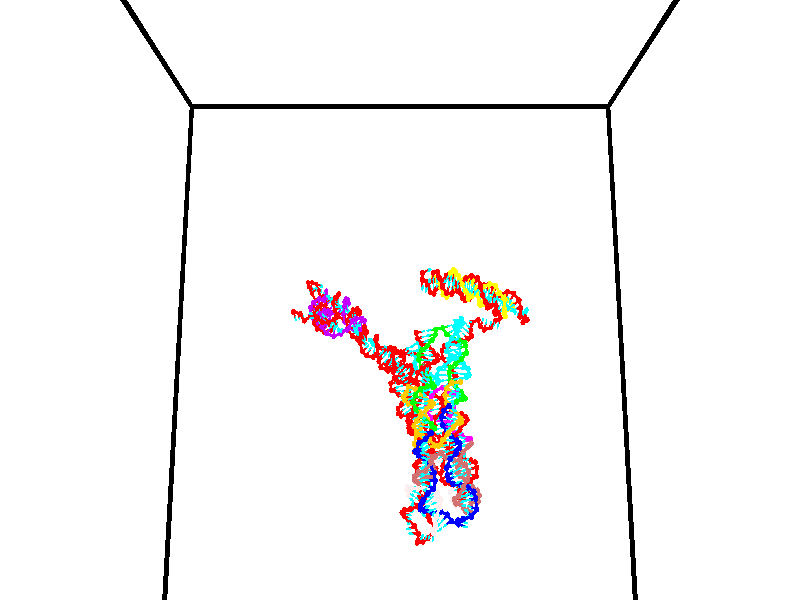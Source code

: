 // switches for output
#declare DRAW_BASES = 1; // possible values are 0, 1; only relevant for DNA ribbons
#declare DRAW_BASES_TYPE = 3; // possible values are 1, 2, 3; only relevant for DNA ribbons
#declare DRAW_FOG = 0; // set to 1 to enable fog

#include "colors.inc"

#include "transforms.inc"
background { rgb <1, 1, 1>}

#default {
   normal{
       ripples 0.25
       frequency 0.20
       turbulence 0.2
       lambda 5
   }
	finish {
		phong 0.1
		phong_size 40.
	}
}

// original window dimensions: 1024x640


// camera settings

camera {
	sky <0, 0.179814, -0.983701>
	up <0, 0.179814, -0.983701>
	right 1.6 * <1, 0, 0>
	location <35, 94.9851, 44.8844>
	look_at <35, 29.7336, 32.9568>
	direction <0, -65.2515, -11.9276>
	angle 67.0682
}


# declare cpy_camera_pos = <35, 94.9851, 44.8844>;
# if (DRAW_FOG = 1)
fog {
	fog_type 2
	up vnormalize(cpy_camera_pos)
	color rgbt<1,1,1,0.3>
	distance 1e-5
	fog_alt 3e-3
	fog_offset 56
}
# end


// LIGHTS

# declare lum = 6;
global_settings {
	ambient_light rgb lum * <0.05, 0.05, 0.05>
	max_trace_level 15
}# declare cpy_direct_light_amount = 0.25;
light_source
{	1000 * <-1, -1.16352, -0.803886>,
	rgb lum * cpy_direct_light_amount
	parallel
}

light_source
{	1000 * <1, 1.16352, 0.803886>,
	rgb lum * cpy_direct_light_amount
	parallel
}

// strand 0

// nucleotide -1

// particle -1
sphere {
	<24.340454, 35.413647, 34.988194> 0.250000
	pigment { color rgbt <1,0,0,0> }
	no_shadow
}
cylinder {
	<24.417723, 35.140083, 35.269604>,  <24.464085, 34.975945, 35.438450>, 0.100000
	pigment { color rgbt <1,0,0,0> }
	no_shadow
}
cylinder {
	<24.417723, 35.140083, 35.269604>,  <24.340454, 35.413647, 34.988194>, 0.100000
	pigment { color rgbt <1,0,0,0> }
	no_shadow
}

// particle -1
sphere {
	<24.417723, 35.140083, 35.269604> 0.100000
	pigment { color rgbt <1,0,0,0> }
	no_shadow
}
sphere {
	0, 1
	scale<0.080000,0.200000,0.300000>
	matrix <0.810638, -0.292713, -0.507134,
		0.552766, 0.668270, 0.497860,
		0.193172, -0.683911, 0.703527,
		24.475674, 34.934910, 35.480663>
	pigment { color rgbt <0,1,1,0> }
	no_shadow
}
cylinder {
	<24.993645, 35.344677, 35.164154>,  <24.340454, 35.413647, 34.988194>, 0.130000
	pigment { color rgbt <1,0,0,0> }
	no_shadow
}

// nucleotide -1

// particle -1
sphere {
	<24.993645, 35.344677, 35.164154> 0.250000
	pigment { color rgbt <1,0,0,0> }
	no_shadow
}
cylinder {
	<24.890364, 34.975227, 35.277462>,  <24.828394, 34.753555, 35.345448>, 0.100000
	pigment { color rgbt <1,0,0,0> }
	no_shadow
}
cylinder {
	<24.890364, 34.975227, 35.277462>,  <24.993645, 35.344677, 35.164154>, 0.100000
	pigment { color rgbt <1,0,0,0> }
	no_shadow
}

// particle -1
sphere {
	<24.890364, 34.975227, 35.277462> 0.100000
	pigment { color rgbt <1,0,0,0> }
	no_shadow
}
sphere {
	0, 1
	scale<0.080000,0.200000,0.300000>
	matrix <0.874184, -0.348190, -0.338476,
		0.411257, 0.160234, 0.897325,
		-0.258204, -0.923628, 0.283270,
		24.812902, 34.698139, 35.362442>
	pigment { color rgbt <0,1,1,0> }
	no_shadow
}
cylinder {
	<25.387896, 34.963764, 35.673534>,  <24.993645, 35.344677, 35.164154>, 0.130000
	pigment { color rgbt <1,0,0,0> }
	no_shadow
}

// nucleotide -1

// particle -1
sphere {
	<25.387896, 34.963764, 35.673534> 0.250000
	pigment { color rgbt <1,0,0,0> }
	no_shadow
}
cylinder {
	<25.253683, 34.678825, 35.426964>,  <25.173155, 34.507862, 35.279022>, 0.100000
	pigment { color rgbt <1,0,0,0> }
	no_shadow
}
cylinder {
	<25.253683, 34.678825, 35.426964>,  <25.387896, 34.963764, 35.673534>, 0.100000
	pigment { color rgbt <1,0,0,0> }
	no_shadow
}

// particle -1
sphere {
	<25.253683, 34.678825, 35.426964> 0.100000
	pigment { color rgbt <1,0,0,0> }
	no_shadow
}
sphere {
	0, 1
	scale<0.080000,0.200000,0.300000>
	matrix <0.934607, -0.169746, -0.312562,
		0.118017, -0.680990, 0.722721,
		-0.335531, -0.712348, -0.616425,
		25.153025, 34.465122, 35.242035>
	pigment { color rgbt <0,1,1,0> }
	no_shadow
}
cylinder {
	<25.962490, 34.821651, 35.294579>,  <25.387896, 34.963764, 35.673534>, 0.130000
	pigment { color rgbt <1,0,0,0> }
	no_shadow
}

// nucleotide -1

// particle -1
sphere {
	<25.962490, 34.821651, 35.294579> 0.250000
	pigment { color rgbt <1,0,0,0> }
	no_shadow
}
cylinder {
	<26.035975, 35.207497, 35.218933>,  <26.080065, 35.439003, 35.173546>, 0.100000
	pigment { color rgbt <1,0,0,0> }
	no_shadow
}
cylinder {
	<26.035975, 35.207497, 35.218933>,  <25.962490, 34.821651, 35.294579>, 0.100000
	pigment { color rgbt <1,0,0,0> }
	no_shadow
}

// particle -1
sphere {
	<26.035975, 35.207497, 35.218933> 0.100000
	pigment { color rgbt <1,0,0,0> }
	no_shadow
}
sphere {
	0, 1
	scale<0.080000,0.200000,0.300000>
	matrix <-0.123882, 0.213573, 0.969041,
		0.975142, -0.154598, 0.158735,
		0.183713, 0.964617, -0.189112,
		26.091089, 35.496883, 35.162201>
	pigment { color rgbt <0,1,1,0> }
	no_shadow
}
cylinder {
	<26.669094, 34.963654, 35.420395>,  <25.962490, 34.821651, 35.294579>, 0.130000
	pigment { color rgbt <1,0,0,0> }
	no_shadow
}

// nucleotide -1

// particle -1
sphere {
	<26.669094, 34.963654, 35.420395> 0.250000
	pigment { color rgbt <1,0,0,0> }
	no_shadow
}
cylinder {
	<26.405123, 35.256210, 35.489174>,  <26.246740, 35.431744, 35.530441>, 0.100000
	pigment { color rgbt <1,0,0,0> }
	no_shadow
}
cylinder {
	<26.405123, 35.256210, 35.489174>,  <26.669094, 34.963654, 35.420395>, 0.100000
	pigment { color rgbt <1,0,0,0> }
	no_shadow
}

// particle -1
sphere {
	<26.405123, 35.256210, 35.489174> 0.100000
	pigment { color rgbt <1,0,0,0> }
	no_shadow
}
sphere {
	0, 1
	scale<0.080000,0.200000,0.300000>
	matrix <0.073118, -0.165253, 0.983537,
		0.747762, 0.661636, 0.055578,
		-0.659928, 0.731388, 0.171948,
		26.207144, 35.475628, 35.540760>
	pigment { color rgbt <0,1,1,0> }
	no_shadow
}
cylinder {
	<27.119184, 34.372532, 35.727081>,  <26.669094, 34.963654, 35.420395>, 0.130000
	pigment { color rgbt <1,0,0,0> }
	no_shadow
}

// nucleotide -1

// particle -1
sphere {
	<27.119184, 34.372532, 35.727081> 0.250000
	pigment { color rgbt <1,0,0,0> }
	no_shadow
}
cylinder {
	<26.993940, 34.066143, 35.502491>,  <26.918795, 33.882309, 35.367737>, 0.100000
	pigment { color rgbt <1,0,0,0> }
	no_shadow
}
cylinder {
	<26.993940, 34.066143, 35.502491>,  <27.119184, 34.372532, 35.727081>, 0.100000
	pigment { color rgbt <1,0,0,0> }
	no_shadow
}

// particle -1
sphere {
	<26.993940, 34.066143, 35.502491> 0.100000
	pigment { color rgbt <1,0,0,0> }
	no_shadow
}
sphere {
	0, 1
	scale<0.080000,0.200000,0.300000>
	matrix <0.725883, 0.188220, -0.661564,
		0.612418, -0.614707, 0.497071,
		-0.313109, -0.765969, -0.561475,
		26.900007, 33.836353, 35.334049>
	pigment { color rgbt <0,1,1,0> }
	no_shadow
}
cylinder {
	<27.654146, 33.752254, 35.647408>,  <27.119184, 34.372532, 35.727081>, 0.130000
	pigment { color rgbt <1,0,0,0> }
	no_shadow
}

// nucleotide -1

// particle -1
sphere {
	<27.654146, 33.752254, 35.647408> 0.250000
	pigment { color rgbt <1,0,0,0> }
	no_shadow
}
cylinder {
	<27.393333, 33.783531, 35.345749>,  <27.236845, 33.802296, 35.164753>, 0.100000
	pigment { color rgbt <1,0,0,0> }
	no_shadow
}
cylinder {
	<27.393333, 33.783531, 35.345749>,  <27.654146, 33.752254, 35.647408>, 0.100000
	pigment { color rgbt <1,0,0,0> }
	no_shadow
}

// particle -1
sphere {
	<27.393333, 33.783531, 35.345749> 0.100000
	pigment { color rgbt <1,0,0,0> }
	no_shadow
}
sphere {
	0, 1
	scale<0.080000,0.200000,0.300000>
	matrix <0.749002, 0.220823, -0.624686,
		0.117689, -0.972174, -0.202549,
		-0.652031, 0.078191, -0.754149,
		27.197723, 33.806988, 35.119503>
	pigment { color rgbt <0,1,1,0> }
	no_shadow
}
cylinder {
	<28.225689, 33.574570, 35.345119>,  <27.654146, 33.752254, 35.647408>, 0.130000
	pigment { color rgbt <1,0,0,0> }
	no_shadow
}

// nucleotide -1

// particle -1
sphere {
	<28.225689, 33.574570, 35.345119> 0.250000
	pigment { color rgbt <1,0,0,0> }
	no_shadow
}
cylinder {
	<28.312819, 33.270267, 35.589676>,  <28.365097, 33.087685, 35.736412>, 0.100000
	pigment { color rgbt <1,0,0,0> }
	no_shadow
}
cylinder {
	<28.312819, 33.270267, 35.589676>,  <28.225689, 33.574570, 35.345119>, 0.100000
	pigment { color rgbt <1,0,0,0> }
	no_shadow
}

// particle -1
sphere {
	<28.312819, 33.270267, 35.589676> 0.100000
	pigment { color rgbt <1,0,0,0> }
	no_shadow
}
sphere {
	0, 1
	scale<0.080000,0.200000,0.300000>
	matrix <-0.594204, -0.600327, -0.535283,
		0.774257, -0.246695, -0.582811,
		0.217826, -0.760756, 0.611394,
		28.378166, 33.042042, 35.773094>
	pigment { color rgbt <0,1,1,0> }
	no_shadow
}
cylinder {
	<28.433084, 33.129879, 34.923859>,  <28.225689, 33.574570, 35.345119>, 0.130000
	pigment { color rgbt <1,0,0,0> }
	no_shadow
}

// nucleotide -1

// particle -1
sphere {
	<28.433084, 33.129879, 34.923859> 0.250000
	pigment { color rgbt <1,0,0,0> }
	no_shadow
}
cylinder {
	<28.304102, 32.934483, 35.248180>,  <28.226711, 32.817245, 35.442772>, 0.100000
	pigment { color rgbt <1,0,0,0> }
	no_shadow
}
cylinder {
	<28.304102, 32.934483, 35.248180>,  <28.433084, 33.129879, 34.923859>, 0.100000
	pigment { color rgbt <1,0,0,0> }
	no_shadow
}

// particle -1
sphere {
	<28.304102, 32.934483, 35.248180> 0.100000
	pigment { color rgbt <1,0,0,0> }
	no_shadow
}
sphere {
	0, 1
	scale<0.080000,0.200000,0.300000>
	matrix <-0.507019, -0.634187, -0.583728,
		0.799345, -0.599319, -0.043176,
		-0.322458, -0.488491, 0.810801,
		28.207365, 32.787933, 35.491421>
	pigment { color rgbt <0,1,1,0> }
	no_shadow
}
cylinder {
	<28.398531, 32.415905, 34.724667>,  <28.433084, 33.129879, 34.923859>, 0.130000
	pigment { color rgbt <1,0,0,0> }
	no_shadow
}

// nucleotide -1

// particle -1
sphere {
	<28.398531, 32.415905, 34.724667> 0.250000
	pigment { color rgbt <1,0,0,0> }
	no_shadow
}
cylinder {
	<28.206972, 32.369713, 35.072762>,  <28.092037, 32.341999, 35.281620>, 0.100000
	pigment { color rgbt <1,0,0,0> }
	no_shadow
}
cylinder {
	<28.206972, 32.369713, 35.072762>,  <28.398531, 32.415905, 34.724667>, 0.100000
	pigment { color rgbt <1,0,0,0> }
	no_shadow
}

// particle -1
sphere {
	<28.206972, 32.369713, 35.072762> 0.100000
	pigment { color rgbt <1,0,0,0> }
	no_shadow
}
sphere {
	0, 1
	scale<0.080000,0.200000,0.300000>
	matrix <-0.472667, -0.801432, -0.366461,
		0.739758, -0.586832, 0.329221,
		-0.478899, -0.115481, 0.870241,
		28.063303, 32.335068, 35.333836>
	pigment { color rgbt <0,1,1,0> }
	no_shadow
}
cylinder {
	<28.255737, 31.706659, 34.854946>,  <28.398531, 32.415905, 34.724667>, 0.130000
	pigment { color rgbt <1,0,0,0> }
	no_shadow
}

// nucleotide -1

// particle -1
sphere {
	<28.255737, 31.706659, 34.854946> 0.250000
	pigment { color rgbt <1,0,0,0> }
	no_shadow
}
cylinder {
	<27.986425, 31.858091, 35.108994>,  <27.824839, 31.948950, 35.261421>, 0.100000
	pigment { color rgbt <1,0,0,0> }
	no_shadow
}
cylinder {
	<27.986425, 31.858091, 35.108994>,  <28.255737, 31.706659, 34.854946>, 0.100000
	pigment { color rgbt <1,0,0,0> }
	no_shadow
}

// particle -1
sphere {
	<27.986425, 31.858091, 35.108994> 0.100000
	pigment { color rgbt <1,0,0,0> }
	no_shadow
}
sphere {
	0, 1
	scale<0.080000,0.200000,0.300000>
	matrix <-0.505989, -0.862248, -0.022424,
		0.539139, -0.336459, 0.772091,
		-0.673279, 0.378580, 0.635116,
		27.784441, 31.971666, 35.299530>
	pigment { color rgbt <0,1,1,0> }
	no_shadow
}
cylinder {
	<28.086781, 31.123058, 35.316013>,  <28.255737, 31.706659, 34.854946>, 0.130000
	pigment { color rgbt <1,0,0,0> }
	no_shadow
}

// nucleotide -1

// particle -1
sphere {
	<28.086781, 31.123058, 35.316013> 0.250000
	pigment { color rgbt <1,0,0,0> }
	no_shadow
}
cylinder {
	<27.796936, 31.398554, 35.306435>,  <27.623030, 31.563852, 35.300686>, 0.100000
	pigment { color rgbt <1,0,0,0> }
	no_shadow
}
cylinder {
	<27.796936, 31.398554, 35.306435>,  <28.086781, 31.123058, 35.316013>, 0.100000
	pigment { color rgbt <1,0,0,0> }
	no_shadow
}

// particle -1
sphere {
	<27.796936, 31.398554, 35.306435> 0.100000
	pigment { color rgbt <1,0,0,0> }
	no_shadow
}
sphere {
	0, 1
	scale<0.080000,0.200000,0.300000>
	matrix <-0.689046, -0.723439, 0.043029,
		0.012313, 0.047679, 0.998787,
		-0.724613, 0.688740, -0.023945,
		27.579552, 31.605175, 35.299252>
	pigment { color rgbt <0,1,1,0> }
	no_shadow
}
cylinder {
	<27.610065, 30.985100, 35.897697>,  <28.086781, 31.123058, 35.316013>, 0.130000
	pigment { color rgbt <1,0,0,0> }
	no_shadow
}

// nucleotide -1

// particle -1
sphere {
	<27.610065, 30.985100, 35.897697> 0.250000
	pigment { color rgbt <1,0,0,0> }
	no_shadow
}
cylinder {
	<27.434006, 31.173857, 35.592125>,  <27.328369, 31.287111, 35.408783>, 0.100000
	pigment { color rgbt <1,0,0,0> }
	no_shadow
}
cylinder {
	<27.434006, 31.173857, 35.592125>,  <27.610065, 30.985100, 35.897697>, 0.100000
	pigment { color rgbt <1,0,0,0> }
	no_shadow
}

// particle -1
sphere {
	<27.434006, 31.173857, 35.592125> 0.100000
	pigment { color rgbt <1,0,0,0> }
	no_shadow
}
sphere {
	0, 1
	scale<0.080000,0.200000,0.300000>
	matrix <-0.735971, -0.676988, 0.005857,
		-0.514406, 0.564807, 0.645274,
		-0.440151, 0.471890, -0.763928,
		27.301960, 31.315424, 35.362946>
	pigment { color rgbt <0,1,1,0> }
	no_shadow
}
cylinder {
	<26.889151, 30.867899, 36.061981>,  <27.610065, 30.985100, 35.897697>, 0.130000
	pigment { color rgbt <1,0,0,0> }
	no_shadow
}

// nucleotide -1

// particle -1
sphere {
	<26.889151, 30.867899, 36.061981> 0.250000
	pigment { color rgbt <1,0,0,0> }
	no_shadow
}
cylinder {
	<26.919733, 30.980402, 35.679348>,  <26.938082, 31.047905, 35.449768>, 0.100000
	pigment { color rgbt <1,0,0,0> }
	no_shadow
}
cylinder {
	<26.919733, 30.980402, 35.679348>,  <26.889151, 30.867899, 36.061981>, 0.100000
	pigment { color rgbt <1,0,0,0> }
	no_shadow
}

// particle -1
sphere {
	<26.919733, 30.980402, 35.679348> 0.100000
	pigment { color rgbt <1,0,0,0> }
	no_shadow
}
sphere {
	0, 1
	scale<0.080000,0.200000,0.300000>
	matrix <-0.722208, -0.645834, -0.247615,
		-0.687437, 0.709783, 0.153750,
		0.076456, 0.281259, -0.956581,
		26.942669, 31.064779, 35.392372>
	pigment { color rgbt <0,1,1,0> }
	no_shadow
}
cylinder {
	<26.100508, 30.752876, 35.766415>,  <26.889151, 30.867899, 36.061981>, 0.130000
	pigment { color rgbt <1,0,0,0> }
	no_shadow
}

// nucleotide -1

// particle -1
sphere {
	<26.100508, 30.752876, 35.766415> 0.250000
	pigment { color rgbt <1,0,0,0> }
	no_shadow
}
cylinder {
	<26.337627, 30.789289, 35.446339>,  <26.479900, 30.811138, 35.254295>, 0.100000
	pigment { color rgbt <1,0,0,0> }
	no_shadow
}
cylinder {
	<26.337627, 30.789289, 35.446339>,  <26.100508, 30.752876, 35.766415>, 0.100000
	pigment { color rgbt <1,0,0,0> }
	no_shadow
}

// particle -1
sphere {
	<26.337627, 30.789289, 35.446339> 0.100000
	pigment { color rgbt <1,0,0,0> }
	no_shadow
}
sphere {
	0, 1
	scale<0.080000,0.200000,0.300000>
	matrix <-0.576829, -0.645380, -0.500753,
		-0.562010, 0.758418, -0.330070,
		0.592801, 0.091034, -0.800188,
		26.515467, 30.816599, 35.206284>
	pigment { color rgbt <0,1,1,0> }
	no_shadow
}
cylinder {
	<25.733246, 30.709448, 35.221180>,  <26.100508, 30.752876, 35.766415>, 0.130000
	pigment { color rgbt <1,0,0,0> }
	no_shadow
}

// nucleotide -1

// particle -1
sphere {
	<25.733246, 30.709448, 35.221180> 0.250000
	pigment { color rgbt <1,0,0,0> }
	no_shadow
}
cylinder {
	<26.077801, 30.666430, 35.022606>,  <26.284533, 30.640619, 34.903461>, 0.100000
	pigment { color rgbt <1,0,0,0> }
	no_shadow
}
cylinder {
	<26.077801, 30.666430, 35.022606>,  <25.733246, 30.709448, 35.221180>, 0.100000
	pigment { color rgbt <1,0,0,0> }
	no_shadow
}

// particle -1
sphere {
	<26.077801, 30.666430, 35.022606> 0.100000
	pigment { color rgbt <1,0,0,0> }
	no_shadow
}
sphere {
	0, 1
	scale<0.080000,0.200000,0.300000>
	matrix <-0.416979, -0.707830, -0.570180,
		-0.290072, 0.698148, -0.654559,
		0.861386, -0.107544, -0.496435,
		26.336216, 30.634167, 34.873676>
	pigment { color rgbt <0,1,1,0> }
	no_shadow
}
cylinder {
	<25.717690, 30.718306, 34.438690>,  <25.733246, 30.709448, 35.221180>, 0.130000
	pigment { color rgbt <1,0,0,0> }
	no_shadow
}

// nucleotide -1

// particle -1
sphere {
	<25.717690, 30.718306, 34.438690> 0.250000
	pigment { color rgbt <1,0,0,0> }
	no_shadow
}
cylinder {
	<26.039543, 30.492086, 34.511044>,  <26.232656, 30.356356, 34.554455>, 0.100000
	pigment { color rgbt <1,0,0,0> }
	no_shadow
}
cylinder {
	<26.039543, 30.492086, 34.511044>,  <25.717690, 30.718306, 34.438690>, 0.100000
	pigment { color rgbt <1,0,0,0> }
	no_shadow
}

// particle -1
sphere {
	<26.039543, 30.492086, 34.511044> 0.100000
	pigment { color rgbt <1,0,0,0> }
	no_shadow
}
sphere {
	0, 1
	scale<0.080000,0.200000,0.300000>
	matrix <-0.424490, -0.760904, -0.490747,
		0.415174, 0.318091, -0.852320,
		0.804636, -0.565547, 0.180881,
		26.280933, 30.322422, 34.565308>
	pigment { color rgbt <0,1,1,0> }
	no_shadow
}
cylinder {
	<26.039379, 30.462959, 33.847073>,  <25.717690, 30.718306, 34.438690>, 0.130000
	pigment { color rgbt <1,0,0,0> }
	no_shadow
}

// nucleotide -1

// particle -1
sphere {
	<26.039379, 30.462959, 33.847073> 0.250000
	pigment { color rgbt <1,0,0,0> }
	no_shadow
}
cylinder {
	<26.161854, 30.197159, 34.119747>,  <26.235338, 30.037678, 34.283352>, 0.100000
	pigment { color rgbt <1,0,0,0> }
	no_shadow
}
cylinder {
	<26.161854, 30.197159, 34.119747>,  <26.039379, 30.462959, 33.847073>, 0.100000
	pigment { color rgbt <1,0,0,0> }
	no_shadow
}

// particle -1
sphere {
	<26.161854, 30.197159, 34.119747> 0.100000
	pigment { color rgbt <1,0,0,0> }
	no_shadow
}
sphere {
	0, 1
	scale<0.080000,0.200000,0.300000>
	matrix <-0.219303, -0.746049, -0.628743,
		0.926368, 0.043017, -0.374156,
		0.306185, -0.664501, 0.681682,
		26.253710, 29.997808, 34.324253>
	pigment { color rgbt <0,1,1,0> }
	no_shadow
}
cylinder {
	<26.404181, 29.987022, 33.445343>,  <26.039379, 30.462959, 33.847073>, 0.130000
	pigment { color rgbt <1,0,0,0> }
	no_shadow
}

// nucleotide -1

// particle -1
sphere {
	<26.404181, 29.987022, 33.445343> 0.250000
	pigment { color rgbt <1,0,0,0> }
	no_shadow
}
cylinder {
	<26.360010, 29.777723, 33.783340>,  <26.333508, 29.652143, 33.986141>, 0.100000
	pigment { color rgbt <1,0,0,0> }
	no_shadow
}
cylinder {
	<26.360010, 29.777723, 33.783340>,  <26.404181, 29.987022, 33.445343>, 0.100000
	pigment { color rgbt <1,0,0,0> }
	no_shadow
}

// particle -1
sphere {
	<26.360010, 29.777723, 33.783340> 0.100000
	pigment { color rgbt <1,0,0,0> }
	no_shadow
}
sphere {
	0, 1
	scale<0.080000,0.200000,0.300000>
	matrix <-0.167972, -0.828141, -0.534761,
		0.979588, -0.200987, 0.003557,
		-0.110426, -0.523247, 0.844996,
		26.326883, 29.620749, 34.036839>
	pigment { color rgbt <0,1,1,0> }
	no_shadow
}
cylinder {
	<26.760046, 29.426994, 33.438549>,  <26.404181, 29.987022, 33.445343>, 0.130000
	pigment { color rgbt <1,0,0,0> }
	no_shadow
}

// nucleotide -1

// particle -1
sphere {
	<26.760046, 29.426994, 33.438549> 0.250000
	pigment { color rgbt <1,0,0,0> }
	no_shadow
}
cylinder {
	<26.496546, 29.316244, 33.718376>,  <26.338446, 29.249794, 33.886272>, 0.100000
	pigment { color rgbt <1,0,0,0> }
	no_shadow
}
cylinder {
	<26.496546, 29.316244, 33.718376>,  <26.760046, 29.426994, 33.438549>, 0.100000
	pigment { color rgbt <1,0,0,0> }
	no_shadow
}

// particle -1
sphere {
	<26.496546, 29.316244, 33.718376> 0.100000
	pigment { color rgbt <1,0,0,0> }
	no_shadow
}
sphere {
	0, 1
	scale<0.080000,0.200000,0.300000>
	matrix <0.027091, -0.937948, -0.345715,
		0.751875, -0.208787, 0.625374,
		-0.658749, -0.276877, 0.699563,
		26.298922, 29.233181, 33.928246>
	pigment { color rgbt <0,1,1,0> }
	no_shadow
}
cylinder {
	<26.942390, 28.781532, 33.669891>,  <26.760046, 29.426994, 33.438549>, 0.130000
	pigment { color rgbt <1,0,0,0> }
	no_shadow
}

// nucleotide -1

// particle -1
sphere {
	<26.942390, 28.781532, 33.669891> 0.250000
	pigment { color rgbt <1,0,0,0> }
	no_shadow
}
cylinder {
	<26.556429, 28.793468, 33.774258>,  <26.324852, 28.800631, 33.836876>, 0.100000
	pigment { color rgbt <1,0,0,0> }
	no_shadow
}
cylinder {
	<26.556429, 28.793468, 33.774258>,  <26.942390, 28.781532, 33.669891>, 0.100000
	pigment { color rgbt <1,0,0,0> }
	no_shadow
}

// particle -1
sphere {
	<26.556429, 28.793468, 33.774258> 0.100000
	pigment { color rgbt <1,0,0,0> }
	no_shadow
}
sphere {
	0, 1
	scale<0.080000,0.200000,0.300000>
	matrix <-0.123715, -0.928020, -0.351389,
		0.231645, -0.371334, 0.899139,
		-0.964902, 0.029840, 0.260911,
		26.266958, 28.802420, 33.852531>
	pigment { color rgbt <0,1,1,0> }
	no_shadow
}
cylinder {
	<26.791330, 28.130228, 34.024593>,  <26.942390, 28.781532, 33.669891>, 0.130000
	pigment { color rgbt <1,0,0,0> }
	no_shadow
}

// nucleotide -1

// particle -1
sphere {
	<26.791330, 28.130228, 34.024593> 0.250000
	pigment { color rgbt <1,0,0,0> }
	no_shadow
}
cylinder {
	<26.440395, 28.284245, 33.910038>,  <26.229834, 28.376654, 33.841305>, 0.100000
	pigment { color rgbt <1,0,0,0> }
	no_shadow
}
cylinder {
	<26.440395, 28.284245, 33.910038>,  <26.791330, 28.130228, 34.024593>, 0.100000
	pigment { color rgbt <1,0,0,0> }
	no_shadow
}

// particle -1
sphere {
	<26.440395, 28.284245, 33.910038> 0.100000
	pigment { color rgbt <1,0,0,0> }
	no_shadow
}
sphere {
	0, 1
	scale<0.080000,0.200000,0.300000>
	matrix <-0.346017, -0.921112, -0.178396,
		-0.332487, -0.057418, 0.941358,
		-0.877339, 0.385041, -0.286390,
		26.177193, 28.399757, 33.824120>
	pigment { color rgbt <0,1,1,0> }
	no_shadow
}
cylinder {
	<26.354492, 27.734730, 34.420647>,  <26.791330, 28.130228, 34.024593>, 0.130000
	pigment { color rgbt <1,0,0,0> }
	no_shadow
}

// nucleotide -1

// particle -1
sphere {
	<26.354492, 27.734730, 34.420647> 0.250000
	pigment { color rgbt <1,0,0,0> }
	no_shadow
}
cylinder {
	<26.136467, 27.886009, 34.121349>,  <26.005651, 27.976776, 33.941769>, 0.100000
	pigment { color rgbt <1,0,0,0> }
	no_shadow
}
cylinder {
	<26.136467, 27.886009, 34.121349>,  <26.354492, 27.734730, 34.420647>, 0.100000
	pigment { color rgbt <1,0,0,0> }
	no_shadow
}

// particle -1
sphere {
	<26.136467, 27.886009, 34.121349> 0.100000
	pigment { color rgbt <1,0,0,0> }
	no_shadow
}
sphere {
	0, 1
	scale<0.080000,0.200000,0.300000>
	matrix <-0.143821, -0.921424, -0.360963,
		-0.825966, -0.089136, 0.556629,
		-0.545065, 0.378198, -0.748244,
		25.972948, 27.999468, 33.896877>
	pigment { color rgbt <0,1,1,0> }
	no_shadow
}
cylinder {
	<25.974445, 27.175005, 34.224499>,  <26.354492, 27.734730, 34.420647>, 0.130000
	pigment { color rgbt <1,0,0,0> }
	no_shadow
}

// nucleotide -1

// particle -1
sphere {
	<25.974445, 27.175005, 34.224499> 0.250000
	pigment { color rgbt <1,0,0,0> }
	no_shadow
}
cylinder {
	<25.922882, 27.400908, 33.898449>,  <25.891943, 27.536449, 33.702820>, 0.100000
	pigment { color rgbt <1,0,0,0> }
	no_shadow
}
cylinder {
	<25.922882, 27.400908, 33.898449>,  <25.974445, 27.175005, 34.224499>, 0.100000
	pigment { color rgbt <1,0,0,0> }
	no_shadow
}

// particle -1
sphere {
	<25.922882, 27.400908, 33.898449> 0.100000
	pigment { color rgbt <1,0,0,0> }
	no_shadow
}
sphere {
	0, 1
	scale<0.080000,0.200000,0.300000>
	matrix <-0.116701, -0.824912, -0.553083,
		-0.984766, 0.023829, 0.172246,
		-0.128909, 0.564758, -0.815126,
		25.884209, 27.570335, 33.653912>
	pigment { color rgbt <0,1,1,0> }
	no_shadow
}
cylinder {
	<25.355162, 27.053255, 33.816227>,  <25.974445, 27.175005, 34.224499>, 0.130000
	pigment { color rgbt <1,0,0,0> }
	no_shadow
}

// nucleotide -1

// particle -1
sphere {
	<25.355162, 27.053255, 33.816227> 0.250000
	pigment { color rgbt <1,0,0,0> }
	no_shadow
}
cylinder {
	<25.658306, 27.158730, 33.577526>,  <25.840193, 27.222013, 33.434303>, 0.100000
	pigment { color rgbt <1,0,0,0> }
	no_shadow
}
cylinder {
	<25.658306, 27.158730, 33.577526>,  <25.355162, 27.053255, 33.816227>, 0.100000
	pigment { color rgbt <1,0,0,0> }
	no_shadow
}

// particle -1
sphere {
	<25.658306, 27.158730, 33.577526> 0.100000
	pigment { color rgbt <1,0,0,0> }
	no_shadow
}
sphere {
	0, 1
	scale<0.080000,0.200000,0.300000>
	matrix <-0.094882, -0.860413, -0.500687,
		-0.645480, 0.436072, -0.627054,
		0.757861, 0.263687, -0.596755,
		25.885664, 27.237835, 33.398499>
	pigment { color rgbt <0,1,1,0> }
	no_shadow
}
cylinder {
	<25.040745, 26.818043, 33.238243>,  <25.355162, 27.053255, 33.816227>, 0.130000
	pigment { color rgbt <1,0,0,0> }
	no_shadow
}

// nucleotide -1

// particle -1
sphere {
	<25.040745, 26.818043, 33.238243> 0.250000
	pigment { color rgbt <1,0,0,0> }
	no_shadow
}
cylinder {
	<25.433697, 26.878296, 33.193985>,  <25.669468, 26.914448, 33.167431>, 0.100000
	pigment { color rgbt <1,0,0,0> }
	no_shadow
}
cylinder {
	<25.433697, 26.878296, 33.193985>,  <25.040745, 26.818043, 33.238243>, 0.100000
	pigment { color rgbt <1,0,0,0> }
	no_shadow
}

// particle -1
sphere {
	<25.433697, 26.878296, 33.193985> 0.100000
	pigment { color rgbt <1,0,0,0> }
	no_shadow
}
sphere {
	0, 1
	scale<0.080000,0.200000,0.300000>
	matrix <0.056466, -0.803540, -0.592566,
		-0.178170, 0.575876, -0.797886,
		0.982378, 0.150631, -0.110649,
		25.728411, 26.923485, 33.160789>
	pigment { color rgbt <0,1,1,0> }
	no_shadow
}
cylinder {
	<25.306803, 26.661880, 32.463470>,  <25.040745, 26.818043, 33.238243>, 0.130000
	pigment { color rgbt <1,0,0,0> }
	no_shadow
}

// nucleotide -1

// particle -1
sphere {
	<25.306803, 26.661880, 32.463470> 0.250000
	pigment { color rgbt <1,0,0,0> }
	no_shadow
}
cylinder {
	<25.598080, 26.607525, 32.732178>,  <25.772846, 26.574911, 32.893402>, 0.100000
	pigment { color rgbt <1,0,0,0> }
	no_shadow
}
cylinder {
	<25.598080, 26.607525, 32.732178>,  <25.306803, 26.661880, 32.463470>, 0.100000
	pigment { color rgbt <1,0,0,0> }
	no_shadow
}

// particle -1
sphere {
	<25.598080, 26.607525, 32.732178> 0.100000
	pigment { color rgbt <1,0,0,0> }
	no_shadow
}
sphere {
	0, 1
	scale<0.080000,0.200000,0.300000>
	matrix <0.300051, -0.818019, -0.490728,
		0.616205, 0.558908, -0.554899,
		0.728190, -0.135891, 0.671768,
		25.816536, 26.566757, 32.933708>
	pigment { color rgbt <0,1,1,0> }
	no_shadow
}
cylinder {
	<24.870037, 26.983046, 31.798748>,  <25.306803, 26.661880, 32.463470>, 0.130000
	pigment { color rgbt <1,0,0,0> }
	no_shadow
}

// nucleotide -1

// particle -1
sphere {
	<24.870037, 26.983046, 31.798748> 0.250000
	pigment { color rgbt <1,0,0,0> }
	no_shadow
}
cylinder {
	<25.095364, 26.774721, 31.542177>,  <25.230558, 26.649727, 31.388235>, 0.100000
	pigment { color rgbt <1,0,0,0> }
	no_shadow
}
cylinder {
	<25.095364, 26.774721, 31.542177>,  <24.870037, 26.983046, 31.798748>, 0.100000
	pigment { color rgbt <1,0,0,0> }
	no_shadow
}

// particle -1
sphere {
	<25.095364, 26.774721, 31.542177> 0.100000
	pigment { color rgbt <1,0,0,0> }
	no_shadow
}
sphere {
	0, 1
	scale<0.080000,0.200000,0.300000>
	matrix <-0.776754, -0.598449, -0.196245,
		-0.281656, 0.608780, -0.741658,
		0.563314, -0.520813, -0.641429,
		25.264359, 26.618477, 31.349749>
	pigment { color rgbt <0,1,1,0> }
	no_shadow
}
cylinder {
	<24.488024, 26.843939, 31.137533>,  <24.870037, 26.983046, 31.798748>, 0.130000
	pigment { color rgbt <1,0,0,0> }
	no_shadow
}

// nucleotide -1

// particle -1
sphere {
	<24.488024, 26.843939, 31.137533> 0.250000
	pigment { color rgbt <1,0,0,0> }
	no_shadow
}
cylinder {
	<24.756805, 26.568739, 31.247173>,  <24.918076, 26.403620, 31.312958>, 0.100000
	pigment { color rgbt <1,0,0,0> }
	no_shadow
}
cylinder {
	<24.756805, 26.568739, 31.247173>,  <24.488024, 26.843939, 31.137533>, 0.100000
	pigment { color rgbt <1,0,0,0> }
	no_shadow
}

// particle -1
sphere {
	<24.756805, 26.568739, 31.247173> 0.100000
	pigment { color rgbt <1,0,0,0> }
	no_shadow
}
sphere {
	0, 1
	scale<0.080000,0.200000,0.300000>
	matrix <-0.689156, -0.716408, -0.108743,
		0.271184, -0.115828, -0.955533,
		0.671956, -0.688000, 0.274102,
		24.958391, 26.362339, 31.329403>
	pigment { color rgbt <0,1,1,0> }
	no_shadow
}
cylinder {
	<24.335770, 26.344604, 30.642197>,  <24.488024, 26.843939, 31.137533>, 0.130000
	pigment { color rgbt <1,0,0,0> }
	no_shadow
}

// nucleotide -1

// particle -1
sphere {
	<24.335770, 26.344604, 30.642197> 0.250000
	pigment { color rgbt <1,0,0,0> }
	no_shadow
}
cylinder {
	<24.509676, 26.191637, 30.968321>,  <24.614019, 26.099855, 31.163996>, 0.100000
	pigment { color rgbt <1,0,0,0> }
	no_shadow
}
cylinder {
	<24.509676, 26.191637, 30.968321>,  <24.335770, 26.344604, 30.642197>, 0.100000
	pigment { color rgbt <1,0,0,0> }
	no_shadow
}

// particle -1
sphere {
	<24.509676, 26.191637, 30.968321> 0.100000
	pigment { color rgbt <1,0,0,0> }
	no_shadow
}
sphere {
	0, 1
	scale<0.080000,0.200000,0.300000>
	matrix <-0.604632, -0.794907, -0.050430,
		0.667382, -0.471039, -0.576821,
		0.434765, -0.382421, 0.815312,
		24.640106, 26.076910, 31.212915>
	pigment { color rgbt <0,1,1,0> }
	no_shadow
}
cylinder {
	<24.672150, 25.632746, 30.475750>,  <24.335770, 26.344604, 30.642197>, 0.130000
	pigment { color rgbt <1,0,0,0> }
	no_shadow
}

// nucleotide -1

// particle -1
sphere {
	<24.672150, 25.632746, 30.475750> 0.250000
	pigment { color rgbt <1,0,0,0> }
	no_shadow
}
cylinder {
	<24.574736, 25.654161, 30.863115>,  <24.516287, 25.667011, 31.095535>, 0.100000
	pigment { color rgbt <1,0,0,0> }
	no_shadow
}
cylinder {
	<24.574736, 25.654161, 30.863115>,  <24.672150, 25.632746, 30.475750>, 0.100000
	pigment { color rgbt <1,0,0,0> }
	no_shadow
}

// particle -1
sphere {
	<24.574736, 25.654161, 30.863115> 0.100000
	pigment { color rgbt <1,0,0,0> }
	no_shadow
}
sphere {
	0, 1
	scale<0.080000,0.200000,0.300000>
	matrix <-0.671053, -0.730209, -0.128385,
		0.700270, -0.681123, 0.213760,
		-0.243535, 0.053540, 0.968413,
		24.501675, 25.670223, 31.153639>
	pigment { color rgbt <0,1,1,0> }
	no_shadow
}
cylinder {
	<25.102234, 25.010874, 30.504457>,  <24.672150, 25.632746, 30.475750>, 0.130000
	pigment { color rgbt <1,0,0,0> }
	no_shadow
}

// nucleotide -1

// particle -1
sphere {
	<25.102234, 25.010874, 30.504457> 0.250000
	pigment { color rgbt <1,0,0,0> }
	no_shadow
}
cylinder {
	<25.394337, 24.741766, 30.551968>,  <25.569597, 24.580301, 30.580473>, 0.100000
	pigment { color rgbt <1,0,0,0> }
	no_shadow
}
cylinder {
	<25.394337, 24.741766, 30.551968>,  <25.102234, 25.010874, 30.504457>, 0.100000
	pigment { color rgbt <1,0,0,0> }
	no_shadow
}

// particle -1
sphere {
	<25.394337, 24.741766, 30.551968> 0.100000
	pigment { color rgbt <1,0,0,0> }
	no_shadow
}
sphere {
	0, 1
	scale<0.080000,0.200000,0.300000>
	matrix <0.619194, 0.725246, 0.301026,
		-0.288661, -0.146282, 0.946190,
		0.730255, -0.672770, 0.118774,
		25.613413, 24.539934, 30.587599>
	pigment { color rgbt <0,1,1,0> }
	no_shadow
}
cylinder {
	<25.399734, 25.240915, 31.144413>,  <25.102234, 25.010874, 30.504457>, 0.130000
	pigment { color rgbt <1,0,0,0> }
	no_shadow
}

// nucleotide -1

// particle -1
sphere {
	<25.399734, 25.240915, 31.144413> 0.250000
	pigment { color rgbt <1,0,0,0> }
	no_shadow
}
cylinder {
	<25.512297, 24.857283, 31.131943>,  <25.579834, 24.627104, 31.124460>, 0.100000
	pigment { color rgbt <1,0,0,0> }
	no_shadow
}
cylinder {
	<25.512297, 24.857283, 31.131943>,  <25.399734, 25.240915, 31.144413>, 0.100000
	pigment { color rgbt <1,0,0,0> }
	no_shadow
}

// particle -1
sphere {
	<25.512297, 24.857283, 31.131943> 0.100000
	pigment { color rgbt <1,0,0,0> }
	no_shadow
}
sphere {
	0, 1
	scale<0.080000,0.200000,0.300000>
	matrix <0.902898, 0.253642, 0.347047,
		-0.324939, -0.125809, 0.937330,
		0.281408, -0.959082, -0.031174,
		25.596720, 24.569557, 31.122591>
	pigment { color rgbt <0,1,1,0> }
	no_shadow
}
cylinder {
	<25.635763, 24.995972, 31.903574>,  <25.399734, 25.240915, 31.144413>, 0.130000
	pigment { color rgbt <1,0,0,0> }
	no_shadow
}

// nucleotide -1

// particle -1
sphere {
	<25.635763, 24.995972, 31.903574> 0.250000
	pigment { color rgbt <1,0,0,0> }
	no_shadow
}
cylinder {
	<25.830435, 24.819565, 31.601938>,  <25.947237, 24.713720, 31.420958>, 0.100000
	pigment { color rgbt <1,0,0,0> }
	no_shadow
}
cylinder {
	<25.830435, 24.819565, 31.601938>,  <25.635763, 24.995972, 31.903574>, 0.100000
	pigment { color rgbt <1,0,0,0> }
	no_shadow
}

// particle -1
sphere {
	<25.830435, 24.819565, 31.601938> 0.100000
	pigment { color rgbt <1,0,0,0> }
	no_shadow
}
sphere {
	0, 1
	scale<0.080000,0.200000,0.300000>
	matrix <0.865152, 0.362954, 0.346088,
		0.121069, -0.820834, 0.558187,
		0.486677, -0.441016, -0.754089,
		25.976439, 24.687260, 31.375711>
	pigment { color rgbt <0,1,1,0> }
	no_shadow
}
cylinder {
	<26.099819, 24.380896, 32.136162>,  <25.635763, 24.995972, 31.903574>, 0.130000
	pigment { color rgbt <1,0,0,0> }
	no_shadow
}

// nucleotide -1

// particle -1
sphere {
	<26.099819, 24.380896, 32.136162> 0.250000
	pigment { color rgbt <1,0,0,0> }
	no_shadow
}
cylinder {
	<26.199472, 24.617630, 31.829527>,  <26.259264, 24.759670, 31.645546>, 0.100000
	pigment { color rgbt <1,0,0,0> }
	no_shadow
}
cylinder {
	<26.199472, 24.617630, 31.829527>,  <26.099819, 24.380896, 32.136162>, 0.100000
	pigment { color rgbt <1,0,0,0> }
	no_shadow
}

// particle -1
sphere {
	<26.199472, 24.617630, 31.829527> 0.100000
	pigment { color rgbt <1,0,0,0> }
	no_shadow
}
sphere {
	0, 1
	scale<0.080000,0.200000,0.300000>
	matrix <0.718771, 0.417508, 0.555928,
		0.649076, -0.689503, -0.321380,
		0.249135, 0.591838, -0.766589,
		26.274214, 24.795181, 31.599550>
	pigment { color rgbt <0,1,1,0> }
	no_shadow
}
cylinder {
	<26.797543, 24.240435, 31.916573>,  <26.099819, 24.380896, 32.136162>, 0.130000
	pigment { color rgbt <1,0,0,0> }
	no_shadow
}

// nucleotide -1

// particle -1
sphere {
	<26.797543, 24.240435, 31.916573> 0.250000
	pigment { color rgbt <1,0,0,0> }
	no_shadow
}
cylinder {
	<26.685984, 24.615887, 31.835388>,  <26.619049, 24.841158, 31.786678>, 0.100000
	pigment { color rgbt <1,0,0,0> }
	no_shadow
}
cylinder {
	<26.685984, 24.615887, 31.835388>,  <26.797543, 24.240435, 31.916573>, 0.100000
	pigment { color rgbt <1,0,0,0> }
	no_shadow
}

// particle -1
sphere {
	<26.685984, 24.615887, 31.835388> 0.100000
	pigment { color rgbt <1,0,0,0> }
	no_shadow
}
sphere {
	0, 1
	scale<0.080000,0.200000,0.300000>
	matrix <0.802694, 0.343869, 0.487274,
		0.527162, -0.027018, -0.849335,
		-0.278895, 0.938629, -0.202962,
		26.602316, 24.897476, 31.774500>
	pigment { color rgbt <0,1,1,0> }
	no_shadow
}
cylinder {
	<27.406128, 24.597565, 31.805130>,  <26.797543, 24.240435, 31.916573>, 0.130000
	pigment { color rgbt <1,0,0,0> }
	no_shadow
}

// nucleotide -1

// particle -1
sphere {
	<27.406128, 24.597565, 31.805130> 0.250000
	pigment { color rgbt <1,0,0,0> }
	no_shadow
}
cylinder {
	<27.160822, 24.900436, 31.895096>,  <27.013638, 25.082159, 31.949076>, 0.100000
	pigment { color rgbt <1,0,0,0> }
	no_shadow
}
cylinder {
	<27.160822, 24.900436, 31.895096>,  <27.406128, 24.597565, 31.805130>, 0.100000
	pigment { color rgbt <1,0,0,0> }
	no_shadow
}

// particle -1
sphere {
	<27.160822, 24.900436, 31.895096> 0.100000
	pigment { color rgbt <1,0,0,0> }
	no_shadow
}
sphere {
	0, 1
	scale<0.080000,0.200000,0.300000>
	matrix <0.756457, 0.481054, 0.443124,
		0.227327, 0.441892, -0.867787,
		-0.613266, 0.757178, 0.224916,
		26.976843, 25.127590, 31.962570>
	pigment { color rgbt <0,1,1,0> }
	no_shadow
}
cylinder {
	<27.782446, 25.182241, 31.608892>,  <27.406128, 24.597565, 31.805130>, 0.130000
	pigment { color rgbt <1,0,0,0> }
	no_shadow
}

// nucleotide -1

// particle -1
sphere {
	<27.782446, 25.182241, 31.608892> 0.250000
	pigment { color rgbt <1,0,0,0> }
	no_shadow
}
cylinder {
	<27.492090, 25.343468, 31.831827>,  <27.317877, 25.440203, 31.965588>, 0.100000
	pigment { color rgbt <1,0,0,0> }
	no_shadow
}
cylinder {
	<27.492090, 25.343468, 31.831827>,  <27.782446, 25.182241, 31.608892>, 0.100000
	pigment { color rgbt <1,0,0,0> }
	no_shadow
}

// particle -1
sphere {
	<27.492090, 25.343468, 31.831827> 0.100000
	pigment { color rgbt <1,0,0,0> }
	no_shadow
}
sphere {
	0, 1
	scale<0.080000,0.200000,0.300000>
	matrix <0.664872, 0.618724, 0.418481,
		-0.176163, 0.674328, -0.717111,
		-0.725887, 0.403066, 0.557338,
		27.274324, 25.464388, 31.999029>
	pigment { color rgbt <0,1,1,0> }
	no_shadow
}
cylinder {
	<27.894627, 25.871176, 31.604990>,  <27.782446, 25.182241, 31.608892>, 0.130000
	pigment { color rgbt <1,0,0,0> }
	no_shadow
}

// nucleotide -1

// particle -1
sphere {
	<27.894627, 25.871176, 31.604990> 0.250000
	pigment { color rgbt <1,0,0,0> }
	no_shadow
}
cylinder {
	<27.687418, 25.780979, 31.935034>,  <27.563093, 25.726860, 32.133060>, 0.100000
	pigment { color rgbt <1,0,0,0> }
	no_shadow
}
cylinder {
	<27.687418, 25.780979, 31.935034>,  <27.894627, 25.871176, 31.604990>, 0.100000
	pigment { color rgbt <1,0,0,0> }
	no_shadow
}

// particle -1
sphere {
	<27.687418, 25.780979, 31.935034> 0.100000
	pigment { color rgbt <1,0,0,0> }
	no_shadow
}
sphere {
	0, 1
	scale<0.080000,0.200000,0.300000>
	matrix <0.546773, 0.654524, 0.522147,
		-0.657795, 0.721631, -0.215763,
		-0.518020, -0.225492, 0.825111,
		27.532013, 25.713331, 32.182568>
	pigment { color rgbt <0,1,1,0> }
	no_shadow
}
cylinder {
	<27.854460, 26.435974, 31.818056>,  <27.894627, 25.871176, 31.604990>, 0.130000
	pigment { color rgbt <1,0,0,0> }
	no_shadow
}

// nucleotide -1

// particle -1
sphere {
	<27.854460, 26.435974, 31.818056> 0.250000
	pigment { color rgbt <1,0,0,0> }
	no_shadow
}
cylinder {
	<27.781759, 26.179850, 32.116577>,  <27.738138, 26.026175, 32.295689>, 0.100000
	pigment { color rgbt <1,0,0,0> }
	no_shadow
}
cylinder {
	<27.781759, 26.179850, 32.116577>,  <27.854460, 26.435974, 31.818056>, 0.100000
	pigment { color rgbt <1,0,0,0> }
	no_shadow
}

// particle -1
sphere {
	<27.781759, 26.179850, 32.116577> 0.100000
	pigment { color rgbt <1,0,0,0> }
	no_shadow
}
sphere {
	0, 1
	scale<0.080000,0.200000,0.300000>
	matrix <0.513289, 0.585569, 0.627410,
		-0.838750, 0.497102, 0.222236,
		-0.181752, -0.640311, 0.746303,
		27.727234, 25.987757, 32.340469>
	pigment { color rgbt <0,1,1,0> }
	no_shadow
}
cylinder {
	<27.550884, 26.908884, 32.218983>,  <27.854460, 26.435974, 31.818056>, 0.130000
	pigment { color rgbt <1,0,0,0> }
	no_shadow
}

// nucleotide -1

// particle -1
sphere {
	<27.550884, 26.908884, 32.218983> 0.250000
	pigment { color rgbt <1,0,0,0> }
	no_shadow
}
cylinder {
	<27.665770, 26.609032, 32.457500>,  <27.734701, 26.429121, 32.600609>, 0.100000
	pigment { color rgbt <1,0,0,0> }
	no_shadow
}
cylinder {
	<27.665770, 26.609032, 32.457500>,  <27.550884, 26.908884, 32.218983>, 0.100000
	pigment { color rgbt <1,0,0,0> }
	no_shadow
}

// particle -1
sphere {
	<27.665770, 26.609032, 32.457500> 0.100000
	pigment { color rgbt <1,0,0,0> }
	no_shadow
}
sphere {
	0, 1
	scale<0.080000,0.200000,0.300000>
	matrix <0.298766, 0.661571, 0.687795,
		-0.910082, -0.019392, 0.413975,
		0.287212, -0.749631, 0.596290,
		27.751934, 26.384142, 32.636387>
	pigment { color rgbt <0,1,1,0> }
	no_shadow
}
cylinder {
	<27.360794, 27.179678, 32.806480>,  <27.550884, 26.908884, 32.218983>, 0.130000
	pigment { color rgbt <1,0,0,0> }
	no_shadow
}

// nucleotide -1

// particle -1
sphere {
	<27.360794, 27.179678, 32.806480> 0.250000
	pigment { color rgbt <1,0,0,0> }
	no_shadow
}
cylinder {
	<27.636166, 26.895761, 32.866154>,  <27.801390, 26.725410, 32.901958>, 0.100000
	pigment { color rgbt <1,0,0,0> }
	no_shadow
}
cylinder {
	<27.636166, 26.895761, 32.866154>,  <27.360794, 27.179678, 32.806480>, 0.100000
	pigment { color rgbt <1,0,0,0> }
	no_shadow
}

// particle -1
sphere {
	<27.636166, 26.895761, 32.866154> 0.100000
	pigment { color rgbt <1,0,0,0> }
	no_shadow
}
sphere {
	0, 1
	scale<0.080000,0.200000,0.300000>
	matrix <0.519055, 0.625802, 0.582197,
		-0.506601, -0.323366, 0.799243,
		0.688431, -0.709793, 0.149187,
		27.842695, 26.682823, 32.910912>
	pigment { color rgbt <0,1,1,0> }
	no_shadow
}
cylinder {
	<27.555225, 27.201136, 33.490261>,  <27.360794, 27.179678, 32.806480>, 0.130000
	pigment { color rgbt <1,0,0,0> }
	no_shadow
}

// nucleotide -1

// particle -1
sphere {
	<27.555225, 27.201136, 33.490261> 0.250000
	pigment { color rgbt <1,0,0,0> }
	no_shadow
}
cylinder {
	<27.862890, 27.016191, 33.313801>,  <28.047489, 26.905226, 33.207924>, 0.100000
	pigment { color rgbt <1,0,0,0> }
	no_shadow
}
cylinder {
	<27.862890, 27.016191, 33.313801>,  <27.555225, 27.201136, 33.490261>, 0.100000
	pigment { color rgbt <1,0,0,0> }
	no_shadow
}

// particle -1
sphere {
	<27.862890, 27.016191, 33.313801> 0.100000
	pigment { color rgbt <1,0,0,0> }
	no_shadow
}
sphere {
	0, 1
	scale<0.080000,0.200000,0.300000>
	matrix <0.636050, 0.487042, 0.598523,
		-0.061876, -0.740954, 0.668699,
		0.769163, -0.462360, -0.441148,
		28.093639, 26.877483, 33.181458>
	pigment { color rgbt <0,1,1,0> }
	no_shadow
}
cylinder {
	<27.961493, 27.125999, 34.080151>,  <27.555225, 27.201136, 33.490261>, 0.130000
	pigment { color rgbt <1,0,0,0> }
	no_shadow
}

// nucleotide -1

// particle -1
sphere {
	<27.961493, 27.125999, 34.080151> 0.250000
	pigment { color rgbt <1,0,0,0> }
	no_shadow
}
cylinder {
	<28.204557, 27.070072, 33.767433>,  <28.350397, 27.036516, 33.579803>, 0.100000
	pigment { color rgbt <1,0,0,0> }
	no_shadow
}
cylinder {
	<28.204557, 27.070072, 33.767433>,  <27.961493, 27.125999, 34.080151>, 0.100000
	pigment { color rgbt <1,0,0,0> }
	no_shadow
}

// particle -1
sphere {
	<28.204557, 27.070072, 33.767433> 0.100000
	pigment { color rgbt <1,0,0,0> }
	no_shadow
}
sphere {
	0, 1
	scale<0.080000,0.200000,0.300000>
	matrix <0.744399, 0.443349, 0.499311,
		0.276792, -0.885377, 0.373488,
		0.607664, -0.139819, -0.781790,
		28.386856, 27.028128, 33.532898>
	pigment { color rgbt <0,1,1,0> }
	no_shadow
}
cylinder {
	<28.665777, 26.971907, 34.352577>,  <27.961493, 27.125999, 34.080151>, 0.130000
	pigment { color rgbt <1,0,0,0> }
	no_shadow
}

// nucleotide -1

// particle -1
sphere {
	<28.665777, 26.971907, 34.352577> 0.250000
	pigment { color rgbt <1,0,0,0> }
	no_shadow
}
cylinder {
	<28.717779, 27.078686, 33.970615>,  <28.748980, 27.142754, 33.741440>, 0.100000
	pigment { color rgbt <1,0,0,0> }
	no_shadow
}
cylinder {
	<28.717779, 27.078686, 33.970615>,  <28.665777, 26.971907, 34.352577>, 0.100000
	pigment { color rgbt <1,0,0,0> }
	no_shadow
}

// particle -1
sphere {
	<28.717779, 27.078686, 33.970615> 0.100000
	pigment { color rgbt <1,0,0,0> }
	no_shadow
}
sphere {
	0, 1
	scale<0.080000,0.200000,0.300000>
	matrix <0.797347, 0.544302, 0.260716,
		0.589352, -0.795283, -0.142088,
		0.130004, 0.266947, -0.954902,
		28.756781, 27.158770, 33.684143>
	pigment { color rgbt <0,1,1,0> }
	no_shadow
}
cylinder {
	<29.360085, 26.874084, 34.239052>,  <28.665777, 26.971907, 34.352577>, 0.130000
	pigment { color rgbt <1,0,0,0> }
	no_shadow
}

// nucleotide -1

// particle -1
sphere {
	<29.360085, 26.874084, 34.239052> 0.250000
	pigment { color rgbt <1,0,0,0> }
	no_shadow
}
cylinder {
	<29.217518, 27.144783, 33.981377>,  <29.131977, 27.307201, 33.826771>, 0.100000
	pigment { color rgbt <1,0,0,0> }
	no_shadow
}
cylinder {
	<29.217518, 27.144783, 33.981377>,  <29.360085, 26.874084, 34.239052>, 0.100000
	pigment { color rgbt <1,0,0,0> }
	no_shadow
}

// particle -1
sphere {
	<29.217518, 27.144783, 33.981377> 0.100000
	pigment { color rgbt <1,0,0,0> }
	no_shadow
}
sphere {
	0, 1
	scale<0.080000,0.200000,0.300000>
	matrix <0.754101, 0.615429, 0.229300,
		0.551632, -0.404059, -0.729684,
		-0.356418, 0.676745, -0.644192,
		29.110592, 27.347807, 33.788120>
	pigment { color rgbt <0,1,1,0> }
	no_shadow
}
cylinder {
	<29.942305, 27.115358, 33.998516>,  <29.360085, 26.874084, 34.239052>, 0.130000
	pigment { color rgbt <1,0,0,0> }
	no_shadow
}

// nucleotide -1

// particle -1
sphere {
	<29.942305, 27.115358, 33.998516> 0.250000
	pigment { color rgbt <1,0,0,0> }
	no_shadow
}
cylinder {
	<29.687172, 27.404596, 33.892452>,  <29.534092, 27.578138, 33.828815>, 0.100000
	pigment { color rgbt <1,0,0,0> }
	no_shadow
}
cylinder {
	<29.687172, 27.404596, 33.892452>,  <29.942305, 27.115358, 33.998516>, 0.100000
	pigment { color rgbt <1,0,0,0> }
	no_shadow
}

// particle -1
sphere {
	<29.687172, 27.404596, 33.892452> 0.100000
	pigment { color rgbt <1,0,0,0> }
	no_shadow
}
sphere {
	0, 1
	scale<0.080000,0.200000,0.300000>
	matrix <0.598154, 0.681961, 0.420881,
		0.485163, 0.109846, -0.867497,
		-0.637831, 0.723093, -0.265157,
		29.495823, 27.621525, 33.812904>
	pigment { color rgbt <0,1,1,0> }
	no_shadow
}
cylinder {
	<30.426826, 27.590143, 33.892204>,  <29.942305, 27.115358, 33.998516>, 0.130000
	pigment { color rgbt <1,0,0,0> }
	no_shadow
}

// nucleotide -1

// particle -1
sphere {
	<30.426826, 27.590143, 33.892204> 0.250000
	pigment { color rgbt <1,0,0,0> }
	no_shadow
}
cylinder {
	<30.068237, 27.762531, 33.933388>,  <29.853083, 27.865965, 33.958096>, 0.100000
	pigment { color rgbt <1,0,0,0> }
	no_shadow
}
cylinder {
	<30.068237, 27.762531, 33.933388>,  <30.426826, 27.590143, 33.892204>, 0.100000
	pigment { color rgbt <1,0,0,0> }
	no_shadow
}

// particle -1
sphere {
	<30.068237, 27.762531, 33.933388> 0.100000
	pigment { color rgbt <1,0,0,0> }
	no_shadow
}
sphere {
	0, 1
	scale<0.080000,0.200000,0.300000>
	matrix <0.428197, 0.782869, 0.451402,
		0.113940, 0.448755, -0.886361,
		-0.896474, 0.430970, 0.102956,
		29.799295, 27.891823, 33.964275>
	pigment { color rgbt <0,1,1,0> }
	no_shadow
}
cylinder {
	<30.517828, 28.266619, 33.799175>,  <30.426826, 27.590143, 33.892204>, 0.130000
	pigment { color rgbt <1,0,0,0> }
	no_shadow
}

// nucleotide -1

// particle -1
sphere {
	<30.517828, 28.266619, 33.799175> 0.250000
	pigment { color rgbt <1,0,0,0> }
	no_shadow
}
cylinder {
	<30.149004, 28.287174, 33.952625>,  <29.927710, 28.299507, 34.044693>, 0.100000
	pigment { color rgbt <1,0,0,0> }
	no_shadow
}
cylinder {
	<30.149004, 28.287174, 33.952625>,  <30.517828, 28.266619, 33.799175>, 0.100000
	pigment { color rgbt <1,0,0,0> }
	no_shadow
}

// particle -1
sphere {
	<30.149004, 28.287174, 33.952625> 0.100000
	pigment { color rgbt <1,0,0,0> }
	no_shadow
}
sphere {
	0, 1
	scale<0.080000,0.200000,0.300000>
	matrix <0.284934, 0.760931, 0.582920,
		-0.261954, 0.646794, -0.716267,
		-0.922059, 0.051390, 0.383622,
		29.872387, 28.302591, 34.067711>
	pigment { color rgbt <0,1,1,0> }
	no_shadow
}
cylinder {
	<30.266977, 28.856537, 33.630623>,  <30.517828, 28.266619, 33.799175>, 0.130000
	pigment { color rgbt <1,0,0,0> }
	no_shadow
}

// nucleotide -1

// particle -1
sphere {
	<30.266977, 28.856537, 33.630623> 0.250000
	pigment { color rgbt <1,0,0,0> }
	no_shadow
}
cylinder {
	<30.048424, 28.761593, 33.951900>,  <29.917292, 28.704626, 34.144669>, 0.100000
	pigment { color rgbt <1,0,0,0> }
	no_shadow
}
cylinder {
	<30.048424, 28.761593, 33.951900>,  <30.266977, 28.856537, 33.630623>, 0.100000
	pigment { color rgbt <1,0,0,0> }
	no_shadow
}

// particle -1
sphere {
	<30.048424, 28.761593, 33.951900> 0.100000
	pigment { color rgbt <1,0,0,0> }
	no_shadow
}
sphere {
	0, 1
	scale<0.080000,0.200000,0.300000>
	matrix <0.220527, 0.884388, 0.411371,
		-0.807981, 0.401893, -0.430870,
		-0.546383, -0.237361, 0.803197,
		29.884508, 28.690384, 34.192860>
	pigment { color rgbt <0,1,1,0> }
	no_shadow
}
cylinder {
	<29.808115, 29.413607, 33.811729>,  <30.266977, 28.856537, 33.630623>, 0.130000
	pigment { color rgbt <1,0,0,0> }
	no_shadow
}

// nucleotide -1

// particle -1
sphere {
	<29.808115, 29.413607, 33.811729> 0.250000
	pigment { color rgbt <1,0,0,0> }
	no_shadow
}
cylinder {
	<29.851585, 29.210550, 34.153606>,  <29.877668, 29.088717, 34.358730>, 0.100000
	pigment { color rgbt <1,0,0,0> }
	no_shadow
}
cylinder {
	<29.851585, 29.210550, 34.153606>,  <29.808115, 29.413607, 33.811729>, 0.100000
	pigment { color rgbt <1,0,0,0> }
	no_shadow
}

// particle -1
sphere {
	<29.851585, 29.210550, 34.153606> 0.100000
	pigment { color rgbt <1,0,0,0> }
	no_shadow
}
sphere {
	0, 1
	scale<0.080000,0.200000,0.300000>
	matrix <0.109860, 0.860647, 0.497209,
		-0.987988, 0.039862, 0.149301,
		0.108676, -0.507639, 0.854688,
		29.884188, 29.058258, 34.410011>
	pigment { color rgbt <0,1,1,0> }
	no_shadow
}
cylinder {
	<29.471151, 29.718998, 34.343426>,  <29.808115, 29.413607, 33.811729>, 0.130000
	pigment { color rgbt <1,0,0,0> }
	no_shadow
}

// nucleotide -1

// particle -1
sphere {
	<29.471151, 29.718998, 34.343426> 0.250000
	pigment { color rgbt <1,0,0,0> }
	no_shadow
}
cylinder {
	<29.725348, 29.512897, 34.573441>,  <29.877865, 29.389236, 34.711449>, 0.100000
	pigment { color rgbt <1,0,0,0> }
	no_shadow
}
cylinder {
	<29.725348, 29.512897, 34.573441>,  <29.471151, 29.718998, 34.343426>, 0.100000
	pigment { color rgbt <1,0,0,0> }
	no_shadow
}

// particle -1
sphere {
	<29.725348, 29.512897, 34.573441> 0.100000
	pigment { color rgbt <1,0,0,0> }
	no_shadow
}
sphere {
	0, 1
	scale<0.080000,0.200000,0.300000>
	matrix <0.035017, 0.763228, 0.645180,
		-0.771316, -0.389868, 0.503066,
		0.635489, -0.515253, 0.575038,
		29.915995, 29.358322, 34.745953>
	pigment { color rgbt <0,1,1,0> }
	no_shadow
}
cylinder {
	<29.212009, 29.902237, 34.935883>,  <29.471151, 29.718998, 34.343426>, 0.130000
	pigment { color rgbt <1,0,0,0> }
	no_shadow
}

// nucleotide -1

// particle -1
sphere {
	<29.212009, 29.902237, 34.935883> 0.250000
	pigment { color rgbt <1,0,0,0> }
	no_shadow
}
cylinder {
	<29.593790, 29.799475, 34.996574>,  <29.822859, 29.737818, 35.032990>, 0.100000
	pigment { color rgbt <1,0,0,0> }
	no_shadow
}
cylinder {
	<29.593790, 29.799475, 34.996574>,  <29.212009, 29.902237, 34.935883>, 0.100000
	pigment { color rgbt <1,0,0,0> }
	no_shadow
}

// particle -1
sphere {
	<29.593790, 29.799475, 34.996574> 0.100000
	pigment { color rgbt <1,0,0,0> }
	no_shadow
}
sphere {
	0, 1
	scale<0.080000,0.200000,0.300000>
	matrix <0.136399, 0.827985, 0.543908,
		-0.265364, -0.498438, 0.825313,
		0.954451, -0.256906, 0.151731,
		29.880125, 29.722403, 35.042095>
	pigment { color rgbt <0,1,1,0> }
	no_shadow
}
cylinder {
	<29.341330, 29.959520, 35.761318>,  <29.212009, 29.902237, 34.935883>, 0.130000
	pigment { color rgbt <1,0,0,0> }
	no_shadow
}

// nucleotide -1

// particle -1
sphere {
	<29.341330, 29.959520, 35.761318> 0.250000
	pigment { color rgbt <1,0,0,0> }
	no_shadow
}
cylinder {
	<29.703478, 29.987877, 35.593853>,  <29.920767, 30.004890, 35.493374>, 0.100000
	pigment { color rgbt <1,0,0,0> }
	no_shadow
}
cylinder {
	<29.703478, 29.987877, 35.593853>,  <29.341330, 29.959520, 35.761318>, 0.100000
	pigment { color rgbt <1,0,0,0> }
	no_shadow
}

// particle -1
sphere {
	<29.703478, 29.987877, 35.593853> 0.100000
	pigment { color rgbt <1,0,0,0> }
	no_shadow
}
sphere {
	0, 1
	scale<0.080000,0.200000,0.300000>
	matrix <0.222879, 0.759892, 0.610646,
		0.361428, -0.646172, 0.672184,
		0.905370, 0.070889, -0.418665,
		29.975088, 30.009144, 35.468254>
	pigment { color rgbt <0,1,1,0> }
	no_shadow
}
cylinder {
	<29.821541, 29.911249, 36.324142>,  <29.341330, 29.959520, 35.761318>, 0.130000
	pigment { color rgbt <1,0,0,0> }
	no_shadow
}

// nucleotide -1

// particle -1
sphere {
	<29.821541, 29.911249, 36.324142> 0.250000
	pigment { color rgbt <1,0,0,0> }
	no_shadow
}
cylinder {
	<30.016315, 30.089735, 36.023800>,  <30.133181, 30.196827, 35.843594>, 0.100000
	pigment { color rgbt <1,0,0,0> }
	no_shadow
}
cylinder {
	<30.016315, 30.089735, 36.023800>,  <29.821541, 29.911249, 36.324142>, 0.100000
	pigment { color rgbt <1,0,0,0> }
	no_shadow
}

// particle -1
sphere {
	<30.016315, 30.089735, 36.023800> 0.100000
	pigment { color rgbt <1,0,0,0> }
	no_shadow
}
sphere {
	0, 1
	scale<0.080000,0.200000,0.300000>
	matrix <0.119672, 0.817467, 0.563406,
		0.865198, -0.364201, 0.344658,
		0.486940, 0.446212, -0.750856,
		30.162397, 30.223598, 35.798542>
	pigment { color rgbt <0,1,1,0> }
	no_shadow
}
cylinder {
	<30.385616, 30.213326, 36.605152>,  <29.821541, 29.911249, 36.324142>, 0.130000
	pigment { color rgbt <1,0,0,0> }
	no_shadow
}

// nucleotide -1

// particle -1
sphere {
	<30.385616, 30.213326, 36.605152> 0.250000
	pigment { color rgbt <1,0,0,0> }
	no_shadow
}
cylinder {
	<30.362375, 30.425423, 36.266811>,  <30.348431, 30.552681, 36.063808>, 0.100000
	pigment { color rgbt <1,0,0,0> }
	no_shadow
}
cylinder {
	<30.362375, 30.425423, 36.266811>,  <30.385616, 30.213326, 36.605152>, 0.100000
	pigment { color rgbt <1,0,0,0> }
	no_shadow
}

// particle -1
sphere {
	<30.362375, 30.425423, 36.266811> 0.100000
	pigment { color rgbt <1,0,0,0> }
	no_shadow
}
sphere {
	0, 1
	scale<0.080000,0.200000,0.300000>
	matrix <0.192791, 0.837293, 0.511636,
		0.979518, -0.133345, -0.150875,
		-0.058103, 0.530244, -0.845852,
		30.344944, 30.584496, 36.013058>
	pigment { color rgbt <0,1,1,0> }
	no_shadow
}
cylinder {
	<30.765450, 30.674454, 36.831364>,  <30.385616, 30.213326, 36.605152>, 0.130000
	pigment { color rgbt <1,0,0,0> }
	no_shadow
}

// nucleotide -1

// particle -1
sphere {
	<30.765450, 30.674454, 36.831364> 0.250000
	pigment { color rgbt <1,0,0,0> }
	no_shadow
}
cylinder {
	<30.623381, 30.839071, 36.495628>,  <30.538139, 30.937841, 36.294189>, 0.100000
	pigment { color rgbt <1,0,0,0> }
	no_shadow
}
cylinder {
	<30.623381, 30.839071, 36.495628>,  <30.765450, 30.674454, 36.831364>, 0.100000
	pigment { color rgbt <1,0,0,0> }
	no_shadow
}

// particle -1
sphere {
	<30.623381, 30.839071, 36.495628> 0.100000
	pigment { color rgbt <1,0,0,0> }
	no_shadow
}
sphere {
	0, 1
	scale<0.080000,0.200000,0.300000>
	matrix <0.034544, 0.903041, 0.428163,
		0.934162, 0.123079, -0.334953,
		-0.355174, 0.411545, -0.839335,
		30.516829, 30.962534, 36.243828>
	pigment { color rgbt <0,1,1,0> }
	no_shadow
}
cylinder {
	<31.267897, 31.193031, 36.693760>,  <30.765450, 30.674454, 36.831364>, 0.130000
	pigment { color rgbt <1,0,0,0> }
	no_shadow
}

// nucleotide -1

// particle -1
sphere {
	<31.267897, 31.193031, 36.693760> 0.250000
	pigment { color rgbt <1,0,0,0> }
	no_shadow
}
cylinder {
	<30.936819, 31.296906, 36.494766>,  <30.738173, 31.359230, 36.375370>, 0.100000
	pigment { color rgbt <1,0,0,0> }
	no_shadow
}
cylinder {
	<30.936819, 31.296906, 36.494766>,  <31.267897, 31.193031, 36.693760>, 0.100000
	pigment { color rgbt <1,0,0,0> }
	no_shadow
}

// particle -1
sphere {
	<30.936819, 31.296906, 36.494766> 0.100000
	pigment { color rgbt <1,0,0,0> }
	no_shadow
}
sphere {
	0, 1
	scale<0.080000,0.200000,0.300000>
	matrix <0.058452, 0.921561, 0.383808,
		0.558128, 0.288596, -0.777950,
		-0.827694, 0.259687, -0.497480,
		30.688511, 31.374811, 36.345524>
	pigment { color rgbt <0,1,1,0> }
	no_shadow
}
cylinder {
	<31.514755, 31.618963, 36.158264>,  <31.267897, 31.193031, 36.693760>, 0.130000
	pigment { color rgbt <1,0,0,0> }
	no_shadow
}

// nucleotide -1

// particle -1
sphere {
	<31.514755, 31.618963, 36.158264> 0.250000
	pigment { color rgbt <1,0,0,0> }
	no_shadow
}
cylinder {
	<31.139349, 31.663200, 36.289082>,  <30.914106, 31.689743, 36.367573>, 0.100000
	pigment { color rgbt <1,0,0,0> }
	no_shadow
}
cylinder {
	<31.139349, 31.663200, 36.289082>,  <31.514755, 31.618963, 36.158264>, 0.100000
	pigment { color rgbt <1,0,0,0> }
	no_shadow
}

// particle -1
sphere {
	<31.139349, 31.663200, 36.289082> 0.100000
	pigment { color rgbt <1,0,0,0> }
	no_shadow
}
sphere {
	0, 1
	scale<0.080000,0.200000,0.300000>
	matrix <0.225810, 0.913216, 0.339186,
		-0.261152, 0.392181, -0.882039,
		-0.938514, 0.110594, 0.327047,
		30.857794, 31.696379, 36.387196>
	pigment { color rgbt <0,1,1,0> }
	no_shadow
}
cylinder {
	<31.245007, 32.180187, 35.784237>,  <31.514755, 31.618963, 36.158264>, 0.130000
	pigment { color rgbt <1,0,0,0> }
	no_shadow
}

// nucleotide -1

// particle -1
sphere {
	<31.245007, 32.180187, 35.784237> 0.250000
	pigment { color rgbt <1,0,0,0> }
	no_shadow
}
cylinder {
	<31.119646, 32.096485, 36.154747>,  <31.044430, 32.046265, 36.377052>, 0.100000
	pigment { color rgbt <1,0,0,0> }
	no_shadow
}
cylinder {
	<31.119646, 32.096485, 36.154747>,  <31.245007, 32.180187, 35.784237>, 0.100000
	pigment { color rgbt <1,0,0,0> }
	no_shadow
}

// particle -1
sphere {
	<31.119646, 32.096485, 36.154747> 0.100000
	pigment { color rgbt <1,0,0,0> }
	no_shadow
}
sphere {
	0, 1
	scale<0.080000,0.200000,0.300000>
	matrix <0.582242, 0.728220, 0.361510,
		-0.750183, 0.652615, -0.106385,
		-0.313399, -0.209257, 0.926279,
		31.025627, 32.033707, 36.432632>
	pigment { color rgbt <0,1,1,0> }
	no_shadow
}
cylinder {
	<31.342548, 32.764988, 36.133392>,  <31.245007, 32.180187, 35.784237>, 0.130000
	pigment { color rgbt <1,0,0,0> }
	no_shadow
}

// nucleotide -1

// particle -1
sphere {
	<31.342548, 32.764988, 36.133392> 0.250000
	pigment { color rgbt <1,0,0,0> }
	no_shadow
}
cylinder {
	<31.267515, 32.498356, 36.421970>,  <31.222494, 32.338375, 36.595116>, 0.100000
	pigment { color rgbt <1,0,0,0> }
	no_shadow
}
cylinder {
	<31.267515, 32.498356, 36.421970>,  <31.342548, 32.764988, 36.133392>, 0.100000
	pigment { color rgbt <1,0,0,0> }
	no_shadow
}

// particle -1
sphere {
	<31.267515, 32.498356, 36.421970> 0.100000
	pigment { color rgbt <1,0,0,0> }
	no_shadow
}
sphere {
	0, 1
	scale<0.080000,0.200000,0.300000>
	matrix <0.625782, 0.485028, 0.610856,
		-0.757106, 0.566053, 0.326151,
		-0.187584, -0.666582, 0.721444,
		31.211241, 32.298382, 36.638405>
	pigment { color rgbt <0,1,1,0> }
	no_shadow
}
cylinder {
	<30.986984, 33.147366, 36.603428>,  <31.342548, 32.764988, 36.133392>, 0.130000
	pigment { color rgbt <1,0,0,0> }
	no_shadow
}

// nucleotide -1

// particle -1
sphere {
	<30.986984, 33.147366, 36.603428> 0.250000
	pigment { color rgbt <1,0,0,0> }
	no_shadow
}
cylinder {
	<31.145884, 32.841740, 36.806759>,  <31.241222, 32.658363, 36.928757>, 0.100000
	pigment { color rgbt <1,0,0,0> }
	no_shadow
}
cylinder {
	<31.145884, 32.841740, 36.806759>,  <30.986984, 33.147366, 36.603428>, 0.100000
	pigment { color rgbt <1,0,0,0> }
	no_shadow
}

// particle -1
sphere {
	<31.145884, 32.841740, 36.806759> 0.100000
	pigment { color rgbt <1,0,0,0> }
	no_shadow
}
sphere {
	0, 1
	scale<0.080000,0.200000,0.300000>
	matrix <0.301917, 0.631884, 0.713841,
		-0.866626, -0.130099, 0.481699,
		0.397247, -0.764066, 0.508328,
		31.265059, 32.612518, 36.959259>
	pigment { color rgbt <0,1,1,0> }
	no_shadow
}
cylinder {
	<30.865835, 33.201786, 37.278770>,  <30.986984, 33.147366, 36.603428>, 0.130000
	pigment { color rgbt <1,0,0,0> }
	no_shadow
}

// nucleotide -1

// particle -1
sphere {
	<30.865835, 33.201786, 37.278770> 0.250000
	pigment { color rgbt <1,0,0,0> }
	no_shadow
}
cylinder {
	<31.158100, 32.931366, 37.316902>,  <31.333458, 32.769112, 37.339783>, 0.100000
	pigment { color rgbt <1,0,0,0> }
	no_shadow
}
cylinder {
	<31.158100, 32.931366, 37.316902>,  <30.865835, 33.201786, 37.278770>, 0.100000
	pigment { color rgbt <1,0,0,0> }
	no_shadow
}

// particle -1
sphere {
	<31.158100, 32.931366, 37.316902> 0.100000
	pigment { color rgbt <1,0,0,0> }
	no_shadow
}
sphere {
	0, 1
	scale<0.080000,0.200000,0.300000>
	matrix <0.381745, 0.520296, 0.763912,
		-0.566044, -0.521769, 0.638240,
		0.730660, -0.676053, 0.095328,
		31.377298, 32.728550, 37.345501>
	pigment { color rgbt <0,1,1,0> }
	no_shadow
}
cylinder {
	<31.115362, 33.139057, 38.043816>,  <30.865835, 33.201786, 37.278770>, 0.130000
	pigment { color rgbt <1,0,0,0> }
	no_shadow
}

// nucleotide -1

// particle -1
sphere {
	<31.115362, 33.139057, 38.043816> 0.250000
	pigment { color rgbt <1,0,0,0> }
	no_shadow
}
cylinder {
	<31.403606, 32.996063, 37.806187>,  <31.576553, 32.910267, 37.663609>, 0.100000
	pigment { color rgbt <1,0,0,0> }
	no_shadow
}
cylinder {
	<31.403606, 32.996063, 37.806187>,  <31.115362, 33.139057, 38.043816>, 0.100000
	pigment { color rgbt <1,0,0,0> }
	no_shadow
}

// particle -1
sphere {
	<31.403606, 32.996063, 37.806187> 0.100000
	pigment { color rgbt <1,0,0,0> }
	no_shadow
}
sphere {
	0, 1
	scale<0.080000,0.200000,0.300000>
	matrix <0.693117, 0.349633, 0.630354,
		-0.017636, -0.866002, 0.499730,
		0.720610, -0.357488, -0.594074,
		31.619789, 32.888817, 37.627964>
	pigment { color rgbt <0,1,1,0> }
	no_shadow
}
cylinder {
	<31.531603, 32.719036, 38.365936>,  <31.115362, 33.139057, 38.043816>, 0.130000
	pigment { color rgbt <1,0,0,0> }
	no_shadow
}

// nucleotide -1

// particle -1
sphere {
	<31.531603, 32.719036, 38.365936> 0.250000
	pigment { color rgbt <1,0,0,0> }
	no_shadow
}
cylinder {
	<31.753677, 32.881134, 38.075409>,  <31.886921, 32.978394, 37.901093>, 0.100000
	pigment { color rgbt <1,0,0,0> }
	no_shadow
}
cylinder {
	<31.753677, 32.881134, 38.075409>,  <31.531603, 32.719036, 38.365936>, 0.100000
	pigment { color rgbt <1,0,0,0> }
	no_shadow
}

// particle -1
sphere {
	<31.753677, 32.881134, 38.075409> 0.100000
	pigment { color rgbt <1,0,0,0> }
	no_shadow
}
sphere {
	0, 1
	scale<0.080000,0.200000,0.300000>
	matrix <0.684021, 0.274330, 0.675912,
		0.473164, -0.872077, -0.124894,
		0.555185, 0.405247, -0.726322,
		31.920233, 33.002708, 37.857513>
	pigment { color rgbt <0,1,1,0> }
	no_shadow
}
cylinder {
	<32.232506, 32.573734, 38.495583>,  <31.531603, 32.719036, 38.365936>, 0.130000
	pigment { color rgbt <1,0,0,0> }
	no_shadow
}

// nucleotide -1

// particle -1
sphere {
	<32.232506, 32.573734, 38.495583> 0.250000
	pigment { color rgbt <1,0,0,0> }
	no_shadow
}
cylinder {
	<32.293743, 32.863533, 38.226757>,  <32.330486, 33.037415, 38.065464>, 0.100000
	pigment { color rgbt <1,0,0,0> }
	no_shadow
}
cylinder {
	<32.293743, 32.863533, 38.226757>,  <32.232506, 32.573734, 38.495583>, 0.100000
	pigment { color rgbt <1,0,0,0> }
	no_shadow
}

// particle -1
sphere {
	<32.293743, 32.863533, 38.226757> 0.100000
	pigment { color rgbt <1,0,0,0> }
	no_shadow
}
sphere {
	0, 1
	scale<0.080000,0.200000,0.300000>
	matrix <0.942028, 0.098483, 0.320755,
		0.298573, -0.682204, -0.667422,
		0.153090, 0.724500, -0.672059,
		32.339672, 33.080883, 38.025139>
	pigment { color rgbt <0,1,1,0> }
	no_shadow
}
cylinder {
	<32.841179, 32.369408, 38.358459>,  <32.232506, 32.573734, 38.495583>, 0.130000
	pigment { color rgbt <1,0,0,0> }
	no_shadow
}

// nucleotide -1

// particle -1
sphere {
	<32.841179, 32.369408, 38.358459> 0.250000
	pigment { color rgbt <1,0,0,0> }
	no_shadow
}
cylinder {
	<32.794952, 32.742176, 38.220963>,  <32.767216, 32.965839, 38.138462>, 0.100000
	pigment { color rgbt <1,0,0,0> }
	no_shadow
}
cylinder {
	<32.794952, 32.742176, 38.220963>,  <32.841179, 32.369408, 38.358459>, 0.100000
	pigment { color rgbt <1,0,0,0> }
	no_shadow
}

// particle -1
sphere {
	<32.794952, 32.742176, 38.220963> 0.100000
	pigment { color rgbt <1,0,0,0> }
	no_shadow
}
sphere {
	0, 1
	scale<0.080000,0.200000,0.300000>
	matrix <0.969666, 0.180885, 0.164401,
		0.215388, -0.314321, -0.924560,
		-0.115565, 0.931924, -0.343747,
		32.760284, 33.021755, 38.117840>
	pigment { color rgbt <0,1,1,0> }
	no_shadow
}
cylinder {
	<33.417843, 32.471077, 37.964161>,  <32.841179, 32.369408, 38.358459>, 0.130000
	pigment { color rgbt <1,0,0,0> }
	no_shadow
}

// nucleotide -1

// particle -1
sphere {
	<33.417843, 32.471077, 37.964161> 0.250000
	pigment { color rgbt <1,0,0,0> }
	no_shadow
}
cylinder {
	<33.285633, 32.835888, 38.061291>,  <33.206306, 33.054775, 38.119568>, 0.100000
	pigment { color rgbt <1,0,0,0> }
	no_shadow
}
cylinder {
	<33.285633, 32.835888, 38.061291>,  <33.417843, 32.471077, 37.964161>, 0.100000
	pigment { color rgbt <1,0,0,0> }
	no_shadow
}

// particle -1
sphere {
	<33.285633, 32.835888, 38.061291> 0.100000
	pigment { color rgbt <1,0,0,0> }
	no_shadow
}
sphere {
	0, 1
	scale<0.080000,0.200000,0.300000>
	matrix <0.856389, 0.181683, 0.483311,
		0.396673, 0.367703, -0.841097,
		-0.330528, 0.912023, 0.242828,
		33.186474, 33.109493, 38.134140>
	pigment { color rgbt <0,1,1,0> }
	no_shadow
}
cylinder {
	<33.927624, 32.940617, 37.788868>,  <33.417843, 32.471077, 37.964161>, 0.130000
	pigment { color rgbt <1,0,0,0> }
	no_shadow
}

// nucleotide -1

// particle -1
sphere {
	<33.927624, 32.940617, 37.788868> 0.250000
	pigment { color rgbt <1,0,0,0> }
	no_shadow
}
cylinder {
	<33.708969, 33.148548, 38.051460>,  <33.577778, 33.273308, 38.209015>, 0.100000
	pigment { color rgbt <1,0,0,0> }
	no_shadow
}
cylinder {
	<33.708969, 33.148548, 38.051460>,  <33.927624, 32.940617, 37.788868>, 0.100000
	pigment { color rgbt <1,0,0,0> }
	no_shadow
}

// particle -1
sphere {
	<33.708969, 33.148548, 38.051460> 0.100000
	pigment { color rgbt <1,0,0,0> }
	no_shadow
}
sphere {
	0, 1
	scale<0.080000,0.200000,0.300000>
	matrix <0.836777, 0.368602, 0.404891,
		-0.031506, 0.770655, -0.636473,
		-0.546637, 0.519829, 0.656480,
		33.544979, 33.304497, 38.248405>
	pigment { color rgbt <0,1,1,0> }
	no_shadow
}
cylinder {
	<34.322823, 33.424313, 37.837891>,  <33.927624, 32.940617, 37.788868>, 0.130000
	pigment { color rgbt <1,0,0,0> }
	no_shadow
}

// nucleotide -1

// particle -1
sphere {
	<34.322823, 33.424313, 37.837891> 0.250000
	pigment { color rgbt <1,0,0,0> }
	no_shadow
}
cylinder {
	<34.092613, 33.471321, 38.161610>,  <33.954487, 33.499527, 38.355843>, 0.100000
	pigment { color rgbt <1,0,0,0> }
	no_shadow
}
cylinder {
	<34.092613, 33.471321, 38.161610>,  <34.322823, 33.424313, 37.837891>, 0.100000
	pigment { color rgbt <1,0,0,0> }
	no_shadow
}

// particle -1
sphere {
	<34.092613, 33.471321, 38.161610> 0.100000
	pigment { color rgbt <1,0,0,0> }
	no_shadow
}
sphere {
	0, 1
	scale<0.080000,0.200000,0.300000>
	matrix <0.788488, 0.342268, 0.511017,
		-0.216942, 0.932224, -0.289646,
		-0.575519, 0.117522, 0.809300,
		33.919956, 33.506577, 38.404400>
	pigment { color rgbt <0,1,1,0> }
	no_shadow
}
cylinder {
	<34.471729, 34.090183, 38.066605>,  <34.322823, 33.424313, 37.837891>, 0.130000
	pigment { color rgbt <1,0,0,0> }
	no_shadow
}

// nucleotide -1

// particle -1
sphere {
	<34.471729, 34.090183, 38.066605> 0.250000
	pigment { color rgbt <1,0,0,0> }
	no_shadow
}
cylinder {
	<34.345943, 33.886780, 38.387238>,  <34.270473, 33.764736, 38.579617>, 0.100000
	pigment { color rgbt <1,0,0,0> }
	no_shadow
}
cylinder {
	<34.345943, 33.886780, 38.387238>,  <34.471729, 34.090183, 38.066605>, 0.100000
	pigment { color rgbt <1,0,0,0> }
	no_shadow
}

// particle -1
sphere {
	<34.345943, 33.886780, 38.387238> 0.100000
	pigment { color rgbt <1,0,0,0> }
	no_shadow
}
sphere {
	0, 1
	scale<0.080000,0.200000,0.300000>
	matrix <0.666065, 0.483462, 0.567998,
		-0.676366, 0.712519, 0.186669,
		-0.314462, -0.508508, 0.801581,
		34.251606, 33.734226, 38.627712>
	pigment { color rgbt <0,1,1,0> }
	no_shadow
}
cylinder {
	<34.284000, 34.588467, 38.580791>,  <34.471729, 34.090183, 38.066605>, 0.130000
	pigment { color rgbt <1,0,0,0> }
	no_shadow
}

// nucleotide -1

// particle -1
sphere {
	<34.284000, 34.588467, 38.580791> 0.250000
	pigment { color rgbt <1,0,0,0> }
	no_shadow
}
cylinder {
	<34.376213, 34.242046, 38.758247>,  <34.431541, 34.034195, 38.864723>, 0.100000
	pigment { color rgbt <1,0,0,0> }
	no_shadow
}
cylinder {
	<34.376213, 34.242046, 38.758247>,  <34.284000, 34.588467, 38.580791>, 0.100000
	pigment { color rgbt <1,0,0,0> }
	no_shadow
}

// particle -1
sphere {
	<34.376213, 34.242046, 38.758247> 0.100000
	pigment { color rgbt <1,0,0,0> }
	no_shadow
}
sphere {
	0, 1
	scale<0.080000,0.200000,0.300000>
	matrix <0.589023, 0.487101, 0.644814,
		-0.774538, 0.112668, 0.622412,
		0.230527, -0.866048, 0.443642,
		34.445370, 33.982231, 38.891338>
	pigment { color rgbt <0,1,1,0> }
	no_shadow
}
cylinder {
	<34.395962, 34.708504, 39.231323>,  <34.284000, 34.588467, 38.580791>, 0.130000
	pigment { color rgbt <1,0,0,0> }
	no_shadow
}

// nucleotide -1

// particle -1
sphere {
	<34.395962, 34.708504, 39.231323> 0.250000
	pigment { color rgbt <1,0,0,0> }
	no_shadow
}
cylinder {
	<34.564919, 34.346214, 39.217190>,  <34.666290, 34.128841, 39.208710>, 0.100000
	pigment { color rgbt <1,0,0,0> }
	no_shadow
}
cylinder {
	<34.564919, 34.346214, 39.217190>,  <34.395962, 34.708504, 39.231323>, 0.100000
	pigment { color rgbt <1,0,0,0> }
	no_shadow
}

// particle -1
sphere {
	<34.564919, 34.346214, 39.217190> 0.100000
	pigment { color rgbt <1,0,0,0> }
	no_shadow
}
sphere {
	0, 1
	scale<0.080000,0.200000,0.300000>
	matrix <0.682440, 0.292117, 0.670033,
		-0.596543, -0.307131, 0.741490,
		0.422390, -0.905725, -0.035338,
		34.691635, 34.074497, 39.206589>
	pigment { color rgbt <0,1,1,0> }
	no_shadow
}
cylinder {
	<34.310307, 34.425526, 39.899792>,  <34.395962, 34.708504, 39.231323>, 0.130000
	pigment { color rgbt <1,0,0,0> }
	no_shadow
}

// nucleotide -1

// particle -1
sphere {
	<34.310307, 34.425526, 39.899792> 0.250000
	pigment { color rgbt <1,0,0,0> }
	no_shadow
}
cylinder {
	<34.599983, 34.184464, 39.765720>,  <34.773788, 34.039825, 39.685280>, 0.100000
	pigment { color rgbt <1,0,0,0> }
	no_shadow
}
cylinder {
	<34.599983, 34.184464, 39.765720>,  <34.310307, 34.425526, 39.899792>, 0.100000
	pigment { color rgbt <1,0,0,0> }
	no_shadow
}

// particle -1
sphere {
	<34.599983, 34.184464, 39.765720> 0.100000
	pigment { color rgbt <1,0,0,0> }
	no_shadow
}
sphere {
	0, 1
	scale<0.080000,0.200000,0.300000>
	matrix <0.481585, 0.094104, 0.871332,
		-0.493574, -0.792431, 0.358381,
		0.724196, -0.602658, -0.335176,
		34.817242, 34.003666, 39.665169>
	pigment { color rgbt <0,1,1,0> }
	no_shadow
}
cylinder {
	<34.493538, 33.991058, 40.460979>,  <34.310307, 34.425526, 39.899792>, 0.130000
	pigment { color rgbt <1,0,0,0> }
	no_shadow
}

// nucleotide -1

// particle -1
sphere {
	<34.493538, 33.991058, 40.460979> 0.250000
	pigment { color rgbt <1,0,0,0> }
	no_shadow
}
cylinder {
	<34.816196, 33.944172, 40.229263>,  <35.009792, 33.916042, 40.090233>, 0.100000
	pigment { color rgbt <1,0,0,0> }
	no_shadow
}
cylinder {
	<34.816196, 33.944172, 40.229263>,  <34.493538, 33.991058, 40.460979>, 0.100000
	pigment { color rgbt <1,0,0,0> }
	no_shadow
}

// particle -1
sphere {
	<34.816196, 33.944172, 40.229263> 0.100000
	pigment { color rgbt <1,0,0,0> }
	no_shadow
}
sphere {
	0, 1
	scale<0.080000,0.200000,0.300000>
	matrix <0.590909, 0.179940, 0.786415,
		0.012060, -0.976669, 0.214410,
		0.806648, -0.117213, -0.579293,
		35.058189, 33.909008, 40.055477>
	pigment { color rgbt <0,1,1,0> }
	no_shadow
}
cylinder {
	<34.817509, 33.323807, 40.693150>,  <34.493538, 33.991058, 40.460979>, 0.130000
	pigment { color rgbt <1,0,0,0> }
	no_shadow
}

// nucleotide -1

// particle -1
sphere {
	<34.817509, 33.323807, 40.693150> 0.250000
	pigment { color rgbt <1,0,0,0> }
	no_shadow
}
cylinder {
	<35.083271, 33.570251, 40.523933>,  <35.242729, 33.718117, 40.422401>, 0.100000
	pigment { color rgbt <1,0,0,0> }
	no_shadow
}
cylinder {
	<35.083271, 33.570251, 40.523933>,  <34.817509, 33.323807, 40.693150>, 0.100000
	pigment { color rgbt <1,0,0,0> }
	no_shadow
}

// particle -1
sphere {
	<35.083271, 33.570251, 40.523933> 0.100000
	pigment { color rgbt <1,0,0,0> }
	no_shadow
}
sphere {
	0, 1
	scale<0.080000,0.200000,0.300000>
	matrix <0.662378, -0.223276, 0.715124,
		0.346142, -0.755350, -0.556447,
		0.664410, 0.616113, -0.423042,
		35.282593, 33.755085, 40.397022>
	pigment { color rgbt <0,1,1,0> }
	no_shadow
}
cylinder {
	<35.470833, 32.861664, 40.729950>,  <34.817509, 33.323807, 40.693150>, 0.130000
	pigment { color rgbt <1,0,0,0> }
	no_shadow
}

// nucleotide -1

// particle -1
sphere {
	<35.470833, 32.861664, 40.729950> 0.250000
	pigment { color rgbt <1,0,0,0> }
	no_shadow
}
cylinder {
	<35.555752, 33.252037, 40.709988>,  <35.606701, 33.486259, 40.698009>, 0.100000
	pigment { color rgbt <1,0,0,0> }
	no_shadow
}
cylinder {
	<35.555752, 33.252037, 40.709988>,  <35.470833, 32.861664, 40.729950>, 0.100000
	pigment { color rgbt <1,0,0,0> }
	no_shadow
}

// particle -1
sphere {
	<35.555752, 33.252037, 40.709988> 0.100000
	pigment { color rgbt <1,0,0,0> }
	no_shadow
}
sphere {
	0, 1
	scale<0.080000,0.200000,0.300000>
	matrix <0.488099, -0.061655, 0.870608,
		0.846576, -0.209185, -0.489439,
		0.212295, 0.975931, -0.049907,
		35.619442, 33.544815, 40.695015>
	pigment { color rgbt <0,1,1,0> }
	no_shadow
}
cylinder {
	<36.193741, 32.847160, 40.684326>,  <35.470833, 32.861664, 40.729950>, 0.130000
	pigment { color rgbt <1,0,0,0> }
	no_shadow
}

// nucleotide -1

// particle -1
sphere {
	<36.193741, 32.847160, 40.684326> 0.250000
	pigment { color rgbt <1,0,0,0> }
	no_shadow
}
cylinder {
	<36.089645, 33.214806, 40.802650>,  <36.027187, 33.435394, 40.873646>, 0.100000
	pigment { color rgbt <1,0,0,0> }
	no_shadow
}
cylinder {
	<36.089645, 33.214806, 40.802650>,  <36.193741, 32.847160, 40.684326>, 0.100000
	pigment { color rgbt <1,0,0,0> }
	no_shadow
}

// particle -1
sphere {
	<36.089645, 33.214806, 40.802650> 0.100000
	pigment { color rgbt <1,0,0,0> }
	no_shadow
}
sphere {
	0, 1
	scale<0.080000,0.200000,0.300000>
	matrix <0.623639, -0.073883, 0.778213,
		0.737121, 0.387004, -0.553968,
		-0.260242, 0.919113, 0.295811,
		36.011574, 33.490540, 40.891396>
	pigment { color rgbt <0,1,1,0> }
	no_shadow
}
cylinder {
	<36.840183, 33.086079, 40.915348>,  <36.193741, 32.847160, 40.684326>, 0.130000
	pigment { color rgbt <1,0,0,0> }
	no_shadow
}

// nucleotide -1

// particle -1
sphere {
	<36.840183, 33.086079, 40.915348> 0.250000
	pigment { color rgbt <1,0,0,0> }
	no_shadow
}
cylinder {
	<36.576084, 33.341461, 41.073559>,  <36.417625, 33.494690, 41.168488>, 0.100000
	pigment { color rgbt <1,0,0,0> }
	no_shadow
}
cylinder {
	<36.576084, 33.341461, 41.073559>,  <36.840183, 33.086079, 40.915348>, 0.100000
	pigment { color rgbt <1,0,0,0> }
	no_shadow
}

// particle -1
sphere {
	<36.576084, 33.341461, 41.073559> 0.100000
	pigment { color rgbt <1,0,0,0> }
	no_shadow
}
sphere {
	0, 1
	scale<0.080000,0.200000,0.300000>
	matrix <0.537912, 0.034462, 0.842297,
		0.524139, 0.768886, -0.366187,
		-0.660249, 0.638457, 0.395530,
		36.378010, 33.532997, 41.192219>
	pigment { color rgbt <0,1,1,0> }
	no_shadow
}
cylinder {
	<37.253159, 33.494793, 41.405243>,  <36.840183, 33.086079, 40.915348>, 0.130000
	pigment { color rgbt <1,0,0,0> }
	no_shadow
}

// nucleotide -1

// particle -1
sphere {
	<37.253159, 33.494793, 41.405243> 0.250000
	pigment { color rgbt <1,0,0,0> }
	no_shadow
}
cylinder {
	<36.870159, 33.560184, 41.500298>,  <36.640358, 33.599419, 41.557331>, 0.100000
	pigment { color rgbt <1,0,0,0> }
	no_shadow
}
cylinder {
	<36.870159, 33.560184, 41.500298>,  <37.253159, 33.494793, 41.405243>, 0.100000
	pigment { color rgbt <1,0,0,0> }
	no_shadow
}

// particle -1
sphere {
	<36.870159, 33.560184, 41.500298> 0.100000
	pigment { color rgbt <1,0,0,0> }
	no_shadow
}
sphere {
	0, 1
	scale<0.080000,0.200000,0.300000>
	matrix <0.253284, 0.082394, 0.963877,
		0.137998, 0.983099, -0.120300,
		-0.957499, 0.163483, 0.237633,
		36.582909, 33.609230, 41.571587>
	pigment { color rgbt <0,1,1,0> }
	no_shadow
}
cylinder {
	<37.232212, 33.992458, 41.940868>,  <37.253159, 33.494793, 41.405243>, 0.130000
	pigment { color rgbt <1,0,0,0> }
	no_shadow
}

// nucleotide -1

// particle -1
sphere {
	<37.232212, 33.992458, 41.940868> 0.250000
	pigment { color rgbt <1,0,0,0> }
	no_shadow
}
cylinder {
	<36.866375, 33.835266, 41.978996>,  <36.646873, 33.740952, 42.001873>, 0.100000
	pigment { color rgbt <1,0,0,0> }
	no_shadow
}
cylinder {
	<36.866375, 33.835266, 41.978996>,  <37.232212, 33.992458, 41.940868>, 0.100000
	pigment { color rgbt <1,0,0,0> }
	no_shadow
}

// particle -1
sphere {
	<36.866375, 33.835266, 41.978996> 0.100000
	pigment { color rgbt <1,0,0,0> }
	no_shadow
}
sphere {
	0, 1
	scale<0.080000,0.200000,0.300000>
	matrix <0.103791, -0.000306, 0.994599,
		-0.390832, 0.919546, 0.041068,
		-0.914592, -0.392983, 0.095321,
		36.591999, 33.717373, 42.007591>
	pigment { color rgbt <0,1,1,0> }
	no_shadow
}
cylinder {
	<36.973717, 34.308140, 42.401882>,  <37.232212, 33.992458, 41.940868>, 0.130000
	pigment { color rgbt <1,0,0,0> }
	no_shadow
}

// nucleotide -1

// particle -1
sphere {
	<36.973717, 34.308140, 42.401882> 0.250000
	pigment { color rgbt <1,0,0,0> }
	no_shadow
}
cylinder {
	<36.734280, 33.989330, 42.433971>,  <36.590618, 33.798042, 42.453224>, 0.100000
	pigment { color rgbt <1,0,0,0> }
	no_shadow
}
cylinder {
	<36.734280, 33.989330, 42.433971>,  <36.973717, 34.308140, 42.401882>, 0.100000
	pigment { color rgbt <1,0,0,0> }
	no_shadow
}

// particle -1
sphere {
	<36.734280, 33.989330, 42.433971> 0.100000
	pigment { color rgbt <1,0,0,0> }
	no_shadow
}
sphere {
	0, 1
	scale<0.080000,0.200000,0.300000>
	matrix <0.099463, 0.025420, 0.994717,
		-0.794855, 0.603409, 0.064058,
		-0.598593, -0.797027, 0.080222,
		36.554703, 33.750221, 42.458038>
	pigment { color rgbt <0,1,1,0> }
	no_shadow
}
cylinder {
	<36.404072, 34.456402, 42.915157>,  <36.973717, 34.308140, 42.401882>, 0.130000
	pigment { color rgbt <1,0,0,0> }
	no_shadow
}

// nucleotide -1

// particle -1
sphere {
	<36.404072, 34.456402, 42.915157> 0.250000
	pigment { color rgbt <1,0,0,0> }
	no_shadow
}
cylinder {
	<36.422920, 34.057964, 42.885262>,  <36.434227, 33.818901, 42.867325>, 0.100000
	pigment { color rgbt <1,0,0,0> }
	no_shadow
}
cylinder {
	<36.422920, 34.057964, 42.885262>,  <36.404072, 34.456402, 42.915157>, 0.100000
	pigment { color rgbt <1,0,0,0> }
	no_shadow
}

// particle -1
sphere {
	<36.422920, 34.057964, 42.885262> 0.100000
	pigment { color rgbt <1,0,0,0> }
	no_shadow
}
sphere {
	0, 1
	scale<0.080000,0.200000,0.300000>
	matrix <0.001929, -0.074732, 0.997202,
		-0.998887, -0.047130, -0.001600,
		0.047118, -0.996089, -0.074739,
		36.437054, 33.759136, 42.862839>
	pigment { color rgbt <0,1,1,0> }
	no_shadow
}
cylinder {
	<36.029968, 34.227386, 43.453476>,  <36.404072, 34.456402, 42.915157>, 0.130000
	pigment { color rgbt <1,0,0,0> }
	no_shadow
}

// nucleotide -1

// particle -1
sphere {
	<36.029968, 34.227386, 43.453476> 0.250000
	pigment { color rgbt <1,0,0,0> }
	no_shadow
}
cylinder {
	<36.241882, 33.896210, 43.379898>,  <36.369030, 33.697502, 43.335751>, 0.100000
	pigment { color rgbt <1,0,0,0> }
	no_shadow
}
cylinder {
	<36.241882, 33.896210, 43.379898>,  <36.029968, 34.227386, 43.453476>, 0.100000
	pigment { color rgbt <1,0,0,0> }
	no_shadow
}

// particle -1
sphere {
	<36.241882, 33.896210, 43.379898> 0.100000
	pigment { color rgbt <1,0,0,0> }
	no_shadow
}
sphere {
	0, 1
	scale<0.080000,0.200000,0.300000>
	matrix <0.114550, -0.145049, 0.982771,
		-0.840362, -0.541727, 0.017997,
		0.529783, -0.827945, -0.183949,
		36.400818, 33.647827, 43.324715>
	pigment { color rgbt <0,1,1,0> }
	no_shadow
}
cylinder {
	<35.778091, 33.791073, 43.958683>,  <36.029968, 34.227386, 43.453476>, 0.130000
	pigment { color rgbt <1,0,0,0> }
	no_shadow
}

// nucleotide -1

// particle -1
sphere {
	<35.778091, 33.791073, 43.958683> 0.250000
	pigment { color rgbt <1,0,0,0> }
	no_shadow
}
cylinder {
	<36.128338, 33.634781, 43.845108>,  <36.338486, 33.541004, 43.776962>, 0.100000
	pigment { color rgbt <1,0,0,0> }
	no_shadow
}
cylinder {
	<36.128338, 33.634781, 43.845108>,  <35.778091, 33.791073, 43.958683>, 0.100000
	pigment { color rgbt <1,0,0,0> }
	no_shadow
}

// particle -1
sphere {
	<36.128338, 33.634781, 43.845108> 0.100000
	pigment { color rgbt <1,0,0,0> }
	no_shadow
}
sphere {
	0, 1
	scale<0.080000,0.200000,0.300000>
	matrix <0.173660, -0.293879, 0.939935,
		-0.450703, -0.872334, -0.189473,
		0.875619, -0.390728, -0.283942,
		36.391022, 33.517563, 43.759926>
	pigment { color rgbt <0,1,1,0> }
	no_shadow
}
cylinder {
	<35.904877, 33.145279, 44.323151>,  <35.778091, 33.791073, 43.958683>, 0.130000
	pigment { color rgbt <1,0,0,0> }
	no_shadow
}

// nucleotide -1

// particle -1
sphere {
	<35.904877, 33.145279, 44.323151> 0.250000
	pigment { color rgbt <1,0,0,0> }
	no_shadow
}
cylinder {
	<36.271809, 33.276436, 44.232826>,  <36.491966, 33.355129, 44.178631>, 0.100000
	pigment { color rgbt <1,0,0,0> }
	no_shadow
}
cylinder {
	<36.271809, 33.276436, 44.232826>,  <35.904877, 33.145279, 44.323151>, 0.100000
	pigment { color rgbt <1,0,0,0> }
	no_shadow
}

// particle -1
sphere {
	<36.271809, 33.276436, 44.232826> 0.100000
	pigment { color rgbt <1,0,0,0> }
	no_shadow
}
sphere {
	0, 1
	scale<0.080000,0.200000,0.300000>
	matrix <0.224160, 0.043367, 0.973587,
		0.329023, -0.943720, -0.033718,
		0.917331, 0.327891, -0.225813,
		36.547009, 33.374802, 44.165081>
	pigment { color rgbt <0,1,1,0> }
	no_shadow
}
cylinder {
	<36.387691, 32.791821, 44.827946>,  <35.904877, 33.145279, 44.323151>, 0.130000
	pigment { color rgbt <1,0,0,0> }
	no_shadow
}

// nucleotide -1

// particle -1
sphere {
	<36.387691, 32.791821, 44.827946> 0.250000
	pigment { color rgbt <1,0,0,0> }
	no_shadow
}
cylinder {
	<36.612423, 33.090618, 44.685757>,  <36.747261, 33.269897, 44.600445>, 0.100000
	pigment { color rgbt <1,0,0,0> }
	no_shadow
}
cylinder {
	<36.612423, 33.090618, 44.685757>,  <36.387691, 32.791821, 44.827946>, 0.100000
	pigment { color rgbt <1,0,0,0> }
	no_shadow
}

// particle -1
sphere {
	<36.612423, 33.090618, 44.685757> 0.100000
	pigment { color rgbt <1,0,0,0> }
	no_shadow
}
sphere {
	0, 1
	scale<0.080000,0.200000,0.300000>
	matrix <0.380466, 0.148235, 0.912837,
		0.734574, -0.648098, -0.200922,
		0.561824, 0.746991, -0.355469,
		36.780972, 33.314716, 44.579117>
	pigment { color rgbt <0,1,1,0> }
	no_shadow
}
cylinder {
	<37.032524, 32.664185, 45.146492>,  <36.387691, 32.791821, 44.827946>, 0.130000
	pigment { color rgbt <1,0,0,0> }
	no_shadow
}

// nucleotide -1

// particle -1
sphere {
	<37.032524, 32.664185, 45.146492> 0.250000
	pigment { color rgbt <1,0,0,0> }
	no_shadow
}
cylinder {
	<37.054424, 33.044273, 45.023796>,  <37.067562, 33.272327, 44.950180>, 0.100000
	pigment { color rgbt <1,0,0,0> }
	no_shadow
}
cylinder {
	<37.054424, 33.044273, 45.023796>,  <37.032524, 32.664185, 45.146492>, 0.100000
	pigment { color rgbt <1,0,0,0> }
	no_shadow
}

// particle -1
sphere {
	<37.054424, 33.044273, 45.023796> 0.100000
	pigment { color rgbt <1,0,0,0> }
	no_shadow
}
sphere {
	0, 1
	scale<0.080000,0.200000,0.300000>
	matrix <0.437327, 0.253346, 0.862879,
		0.897635, -0.181383, -0.401687,
		0.054746, 0.950219, -0.306736,
		37.070847, 33.329338, 44.931774>
	pigment { color rgbt <0,1,1,0> }
	no_shadow
}
cylinder {
	<37.728630, 32.895229, 45.160480>,  <37.032524, 32.664185, 45.146492>, 0.130000
	pigment { color rgbt <1,0,0,0> }
	no_shadow
}

// nucleotide -1

// particle -1
sphere {
	<37.728630, 32.895229, 45.160480> 0.250000
	pigment { color rgbt <1,0,0,0> }
	no_shadow
}
cylinder {
	<37.499428, 33.222866, 45.171535>,  <37.361908, 33.419449, 45.178169>, 0.100000
	pigment { color rgbt <1,0,0,0> }
	no_shadow
}
cylinder {
	<37.499428, 33.222866, 45.171535>,  <37.728630, 32.895229, 45.160480>, 0.100000
	pigment { color rgbt <1,0,0,0> }
	no_shadow
}

// particle -1
sphere {
	<37.499428, 33.222866, 45.171535> 0.100000
	pigment { color rgbt <1,0,0,0> }
	no_shadow
}
sphere {
	0, 1
	scale<0.080000,0.200000,0.300000>
	matrix <0.396196, 0.247332, 0.884226,
		0.717424, 0.517613, -0.466241,
		-0.573003, 0.819087, 0.027634,
		37.327526, 33.468594, 45.179825>
	pigment { color rgbt <0,1,1,0> }
	no_shadow
}
cylinder {
	<38.165913, 33.341610, 45.309212>,  <37.728630, 32.895229, 45.160480>, 0.130000
	pigment { color rgbt <1,0,0,0> }
	no_shadow
}

// nucleotide -1

// particle -1
sphere {
	<38.165913, 33.341610, 45.309212> 0.250000
	pigment { color rgbt <1,0,0,0> }
	no_shadow
}
cylinder {
	<37.824322, 33.536415, 45.382477>,  <37.619370, 33.653297, 45.426437>, 0.100000
	pigment { color rgbt <1,0,0,0> }
	no_shadow
}
cylinder {
	<37.824322, 33.536415, 45.382477>,  <38.165913, 33.341610, 45.309212>, 0.100000
	pigment { color rgbt <1,0,0,0> }
	no_shadow
}

// particle -1
sphere {
	<37.824322, 33.536415, 45.382477> 0.100000
	pigment { color rgbt <1,0,0,0> }
	no_shadow
}
sphere {
	0, 1
	scale<0.080000,0.200000,0.300000>
	matrix <0.366949, 0.314133, 0.875596,
		0.368884, 0.814950, -0.446969,
		-0.853975, 0.487009, 0.183166,
		37.568130, 33.682518, 45.437428>
	pigment { color rgbt <0,1,1,0> }
	no_shadow
}
cylinder {
	<38.368149, 34.013428, 45.521294>,  <38.165913, 33.341610, 45.309212>, 0.130000
	pigment { color rgbt <1,0,0,0> }
	no_shadow
}

// nucleotide -1

// particle -1
sphere {
	<38.368149, 34.013428, 45.521294> 0.250000
	pigment { color rgbt <1,0,0,0> }
	no_shadow
}
cylinder {
	<37.999947, 33.921532, 45.647709>,  <37.779022, 33.866394, 45.723560>, 0.100000
	pigment { color rgbt <1,0,0,0> }
	no_shadow
}
cylinder {
	<37.999947, 33.921532, 45.647709>,  <38.368149, 34.013428, 45.521294>, 0.100000
	pigment { color rgbt <1,0,0,0> }
	no_shadow
}

// particle -1
sphere {
	<37.999947, 33.921532, 45.647709> 0.100000
	pigment { color rgbt <1,0,0,0> }
	no_shadow
}
sphere {
	0, 1
	scale<0.080000,0.200000,0.300000>
	matrix <0.242006, 0.299792, 0.922799,
		-0.306748, 0.925930, -0.220364,
		-0.920510, -0.229737, 0.316041,
		37.723793, 33.852612, 45.742519>
	pigment { color rgbt <0,1,1,0> }
	no_shadow
}
cylinder {
	<38.232605, 34.539745, 45.971684>,  <38.368149, 34.013428, 45.521294>, 0.130000
	pigment { color rgbt <1,0,0,0> }
	no_shadow
}

// nucleotide -1

// particle -1
sphere {
	<38.232605, 34.539745, 45.971684> 0.250000
	pigment { color rgbt <1,0,0,0> }
	no_shadow
}
cylinder {
	<37.960884, 34.261223, 46.064381>,  <37.797852, 34.094109, 46.119999>, 0.100000
	pigment { color rgbt <1,0,0,0> }
	no_shadow
}
cylinder {
	<37.960884, 34.261223, 46.064381>,  <38.232605, 34.539745, 45.971684>, 0.100000
	pigment { color rgbt <1,0,0,0> }
	no_shadow
}

// particle -1
sphere {
	<37.960884, 34.261223, 46.064381> 0.100000
	pigment { color rgbt <1,0,0,0> }
	no_shadow
}
sphere {
	0, 1
	scale<0.080000,0.200000,0.300000>
	matrix <0.071062, 0.251895, 0.965142,
		-0.730413, 0.672089, -0.121631,
		-0.679299, -0.696308, 0.231747,
		37.757095, 34.052330, 46.133904>
	pigment { color rgbt <0,1,1,0> }
	no_shadow
}
cylinder {
	<37.830791, 34.894512, 46.486855>,  <38.232605, 34.539745, 45.971684>, 0.130000
	pigment { color rgbt <1,0,0,0> }
	no_shadow
}

// nucleotide -1

// particle -1
sphere {
	<37.830791, 34.894512, 46.486855> 0.250000
	pigment { color rgbt <1,0,0,0> }
	no_shadow
}
cylinder {
	<37.787998, 34.499317, 46.531460>,  <37.762321, 34.262199, 46.558224>, 0.100000
	pigment { color rgbt <1,0,0,0> }
	no_shadow
}
cylinder {
	<37.787998, 34.499317, 46.531460>,  <37.830791, 34.894512, 46.486855>, 0.100000
	pigment { color rgbt <1,0,0,0> }
	no_shadow
}

// particle -1
sphere {
	<37.787998, 34.499317, 46.531460> 0.100000
	pigment { color rgbt <1,0,0,0> }
	no_shadow
}
sphere {
	0, 1
	scale<0.080000,0.200000,0.300000>
	matrix <-0.228129, 0.133559, 0.964427,
		-0.967735, 0.077741, -0.239678,
		-0.106987, -0.987987, 0.111515,
		37.755901, 34.202923, 46.564915>
	pigment { color rgbt <0,1,1,0> }
	no_shadow
}
cylinder {
	<37.212238, 34.830276, 46.894566>,  <37.830791, 34.894512, 46.486855>, 0.130000
	pigment { color rgbt <1,0,0,0> }
	no_shadow
}

// nucleotide -1

// particle -1
sphere {
	<37.212238, 34.830276, 46.894566> 0.250000
	pigment { color rgbt <1,0,0,0> }
	no_shadow
}
cylinder {
	<37.384022, 34.471058, 46.932697>,  <37.487091, 34.255527, 46.955574>, 0.100000
	pigment { color rgbt <1,0,0,0> }
	no_shadow
}
cylinder {
	<37.384022, 34.471058, 46.932697>,  <37.212238, 34.830276, 46.894566>, 0.100000
	pigment { color rgbt <1,0,0,0> }
	no_shadow
}

// particle -1
sphere {
	<37.384022, 34.471058, 46.932697> 0.100000
	pigment { color rgbt <1,0,0,0> }
	no_shadow
}
sphere {
	0, 1
	scale<0.080000,0.200000,0.300000>
	matrix <-0.350484, -0.068455, 0.934063,
		-0.832303, -0.434549, -0.344149,
		0.429455, -0.898043, 0.095327,
		37.512859, 34.201645, 46.961296>
	pigment { color rgbt <0,1,1,0> }
	no_shadow
}
cylinder {
	<36.693455, 34.478146, 47.309803>,  <37.212238, 34.830276, 46.894566>, 0.130000
	pigment { color rgbt <1,0,0,0> }
	no_shadow
}

// nucleotide -1

// particle -1
sphere {
	<36.693455, 34.478146, 47.309803> 0.250000
	pigment { color rgbt <1,0,0,0> }
	no_shadow
}
cylinder {
	<37.013233, 34.238865, 47.331852>,  <37.205101, 34.095299, 47.345081>, 0.100000
	pigment { color rgbt <1,0,0,0> }
	no_shadow
}
cylinder {
	<37.013233, 34.238865, 47.331852>,  <36.693455, 34.478146, 47.309803>, 0.100000
	pigment { color rgbt <1,0,0,0> }
	no_shadow
}

// particle -1
sphere {
	<37.013233, 34.238865, 47.331852> 0.100000
	pigment { color rgbt <1,0,0,0> }
	no_shadow
}
sphere {
	0, 1
	scale<0.080000,0.200000,0.300000>
	matrix <-0.177849, -0.148037, 0.972859,
		-0.573803, -0.787555, -0.224738,
		0.799450, -0.598199, 0.055122,
		37.253067, 34.059406, 47.348389>
	pigment { color rgbt <0,1,1,0> }
	no_shadow
}
cylinder {
	<36.434750, 33.776402, 47.575699>,  <36.693455, 34.478146, 47.309803>, 0.130000
	pigment { color rgbt <1,0,0,0> }
	no_shadow
}

// nucleotide -1

// particle -1
sphere {
	<36.434750, 33.776402, 47.575699> 0.250000
	pigment { color rgbt <1,0,0,0> }
	no_shadow
}
cylinder {
	<36.818840, 33.835011, 47.670780>,  <37.049294, 33.870178, 47.727829>, 0.100000
	pigment { color rgbt <1,0,0,0> }
	no_shadow
}
cylinder {
	<36.818840, 33.835011, 47.670780>,  <36.434750, 33.776402, 47.575699>, 0.100000
	pigment { color rgbt <1,0,0,0> }
	no_shadow
}

// particle -1
sphere {
	<36.818840, 33.835011, 47.670780> 0.100000
	pigment { color rgbt <1,0,0,0> }
	no_shadow
}
sphere {
	0, 1
	scale<0.080000,0.200000,0.300000>
	matrix <-0.199311, -0.236580, 0.950950,
		0.195574, -0.960500, -0.197965,
		0.960221, 0.146525, 0.237707,
		37.106907, 33.878967, 47.742092>
	pigment { color rgbt <0,1,1,0> }
	no_shadow
}
cylinder {
	<36.703598, 33.260181, 47.995193>,  <36.434750, 33.776402, 47.575699>, 0.130000
	pigment { color rgbt <1,0,0,0> }
	no_shadow
}

// nucleotide -1

// particle -1
sphere {
	<36.703598, 33.260181, 47.995193> 0.250000
	pigment { color rgbt <1,0,0,0> }
	no_shadow
}
cylinder {
	<36.945644, 33.570301, 48.067585>,  <37.090870, 33.756371, 48.111019>, 0.100000
	pigment { color rgbt <1,0,0,0> }
	no_shadow
}
cylinder {
	<36.945644, 33.570301, 48.067585>,  <36.703598, 33.260181, 47.995193>, 0.100000
	pigment { color rgbt <1,0,0,0> }
	no_shadow
}

// particle -1
sphere {
	<36.945644, 33.570301, 48.067585> 0.100000
	pigment { color rgbt <1,0,0,0> }
	no_shadow
}
sphere {
	0, 1
	scale<0.080000,0.200000,0.300000>
	matrix <-0.135369, -0.123822, 0.983028,
		0.784546, -0.619344, 0.030025,
		0.605114, 0.775295, 0.180984,
		37.127178, 33.802891, 48.121880>
	pigment { color rgbt <0,1,1,0> }
	no_shadow
}
cylinder {
	<37.323826, 33.068291, 48.426525>,  <36.703598, 33.260181, 47.995193>, 0.130000
	pigment { color rgbt <1,0,0,0> }
	no_shadow
}

// nucleotide -1

// particle -1
sphere {
	<37.323826, 33.068291, 48.426525> 0.250000
	pigment { color rgbt <1,0,0,0> }
	no_shadow
}
cylinder {
	<37.248859, 33.450348, 48.518242>,  <37.203880, 33.679585, 48.573273>, 0.100000
	pigment { color rgbt <1,0,0,0> }
	no_shadow
}
cylinder {
	<37.248859, 33.450348, 48.518242>,  <37.323826, 33.068291, 48.426525>, 0.100000
	pigment { color rgbt <1,0,0,0> }
	no_shadow
}

// particle -1
sphere {
	<37.248859, 33.450348, 48.518242> 0.100000
	pigment { color rgbt <1,0,0,0> }
	no_shadow
}
sphere {
	0, 1
	scale<0.080000,0.200000,0.300000>
	matrix <-0.078341, -0.247216, 0.965788,
		0.979151, 0.163043, 0.121160,
		-0.187418, 0.955145, 0.229289,
		37.192635, 33.736893, 48.587029>
	pigment { color rgbt <0,1,1,0> }
	no_shadow
}
cylinder {
	<37.776215, 33.324905, 48.994919>,  <37.323826, 33.068291, 48.426525>, 0.130000
	pigment { color rgbt <1,0,0,0> }
	no_shadow
}

// nucleotide -1

// particle -1
sphere {
	<37.776215, 33.324905, 48.994919> 0.250000
	pigment { color rgbt <1,0,0,0> }
	no_shadow
}
cylinder {
	<37.408470, 33.482220, 48.990761>,  <37.187824, 33.576607, 48.988266>, 0.100000
	pigment { color rgbt <1,0,0,0> }
	no_shadow
}
cylinder {
	<37.408470, 33.482220, 48.990761>,  <37.776215, 33.324905, 48.994919>, 0.100000
	pigment { color rgbt <1,0,0,0> }
	no_shadow
}

// particle -1
sphere {
	<37.408470, 33.482220, 48.990761> 0.100000
	pigment { color rgbt <1,0,0,0> }
	no_shadow
}
sphere {
	0, 1
	scale<0.080000,0.200000,0.300000>
	matrix <-0.219846, -0.491655, 0.842581,
		0.326265, 0.776918, 0.538469,
		-0.919358, 0.393285, -0.010393,
		37.132664, 33.600204, 48.987644>
	pigment { color rgbt <0,1,1,0> }
	no_shadow
}
cylinder {
	<37.492195, 32.933273, 49.477203>,  <37.776215, 33.324905, 48.994919>, 0.130000
	pigment { color rgbt <1,0,0,0> }
	no_shadow
}

// nucleotide -1

// particle -1
sphere {
	<37.492195, 32.933273, 49.477203> 0.250000
	pigment { color rgbt <1,0,0,0> }
	no_shadow
}
cylinder {
	<37.213276, 33.216866, 49.435005>,  <37.045925, 33.387020, 49.409687>, 0.100000
	pigment { color rgbt <1,0,0,0> }
	no_shadow
}
cylinder {
	<37.213276, 33.216866, 49.435005>,  <37.492195, 32.933273, 49.477203>, 0.100000
	pigment { color rgbt <1,0,0,0> }
	no_shadow
}

// particle -1
sphere {
	<37.213276, 33.216866, 49.435005> 0.100000
	pigment { color rgbt <1,0,0,0> }
	no_shadow
}
sphere {
	0, 1
	scale<0.080000,0.200000,0.300000>
	matrix <-0.395465, -0.257777, 0.881566,
		0.597816, 0.656432, 0.460123,
		-0.697297, 0.708977, -0.105493,
		37.004086, 33.429558, 49.403358>
	pigment { color rgbt <0,1,1,0> }
	no_shadow
}
cylinder {
	<37.475517, 33.253567, 50.140511>,  <37.492195, 32.933273, 49.477203>, 0.130000
	pigment { color rgbt <1,0,0,0> }
	no_shadow
}

// nucleotide -1

// particle -1
sphere {
	<37.475517, 33.253567, 50.140511> 0.250000
	pigment { color rgbt <1,0,0,0> }
	no_shadow
}
cylinder {
	<37.119896, 33.341953, 49.980133>,  <36.906521, 33.394985, 49.883907>, 0.100000
	pigment { color rgbt <1,0,0,0> }
	no_shadow
}
cylinder {
	<37.119896, 33.341953, 49.980133>,  <37.475517, 33.253567, 50.140511>, 0.100000
	pigment { color rgbt <1,0,0,0> }
	no_shadow
}

// particle -1
sphere {
	<37.119896, 33.341953, 49.980133> 0.100000
	pigment { color rgbt <1,0,0,0> }
	no_shadow
}
sphere {
	0, 1
	scale<0.080000,0.200000,0.300000>
	matrix <-0.446264, -0.222972, 0.866678,
		0.102105, 0.949452, 0.296843,
		-0.889057, 0.220962, -0.400940,
		36.853180, 33.408241, 49.859852>
	pigment { color rgbt <0,1,1,0> }
	no_shadow
}
cylinder {
	<37.233208, 33.770481, 50.538692>,  <37.475517, 33.253567, 50.140511>, 0.130000
	pigment { color rgbt <1,0,0,0> }
	no_shadow
}

// nucleotide -1

// particle -1
sphere {
	<37.233208, 33.770481, 50.538692> 0.250000
	pigment { color rgbt <1,0,0,0> }
	no_shadow
}
cylinder {
	<36.919674, 33.595444, 50.362457>,  <36.731552, 33.490421, 50.256718>, 0.100000
	pigment { color rgbt <1,0,0,0> }
	no_shadow
}
cylinder {
	<36.919674, 33.595444, 50.362457>,  <37.233208, 33.770481, 50.538692>, 0.100000
	pigment { color rgbt <1,0,0,0> }
	no_shadow
}

// particle -1
sphere {
	<36.919674, 33.595444, 50.362457> 0.100000
	pigment { color rgbt <1,0,0,0> }
	no_shadow
}
sphere {
	0, 1
	scale<0.080000,0.200000,0.300000>
	matrix <-0.405150, -0.177312, 0.896891,
		-0.470594, 0.881518, -0.038307,
		-0.783833, -0.437592, -0.440589,
		36.684525, 33.464165, 50.230282>
	pigment { color rgbt <0,1,1,0> }
	no_shadow
}
cylinder {
	<36.681011, 34.126190, 50.798409>,  <37.233208, 33.770481, 50.538692>, 0.130000
	pigment { color rgbt <1,0,0,0> }
	no_shadow
}

// nucleotide -1

// particle -1
sphere {
	<36.681011, 34.126190, 50.798409> 0.250000
	pigment { color rgbt <1,0,0,0> }
	no_shadow
}
cylinder {
	<36.511032, 33.786591, 50.672798>,  <36.409042, 33.582829, 50.597431>, 0.100000
	pigment { color rgbt <1,0,0,0> }
	no_shadow
}
cylinder {
	<36.511032, 33.786591, 50.672798>,  <36.681011, 34.126190, 50.798409>, 0.100000
	pigment { color rgbt <1,0,0,0> }
	no_shadow
}

// particle -1
sphere {
	<36.511032, 33.786591, 50.672798> 0.100000
	pigment { color rgbt <1,0,0,0> }
	no_shadow
}
sphere {
	0, 1
	scale<0.080000,0.200000,0.300000>
	matrix <-0.375263, -0.150472, 0.914623,
		-0.823769, 0.506514, -0.254655,
		-0.424951, -0.849001, -0.314030,
		36.383549, 33.531891, 50.578590>
	pigment { color rgbt <0,1,1,0> }
	no_shadow
}
cylinder {
	<36.030045, 34.124855, 51.008804>,  <36.681011, 34.126190, 50.798409>, 0.130000
	pigment { color rgbt <1,0,0,0> }
	no_shadow
}

// nucleotide -1

// particle -1
sphere {
	<36.030045, 34.124855, 51.008804> 0.250000
	pigment { color rgbt <1,0,0,0> }
	no_shadow
}
cylinder {
	<36.098717, 33.736538, 50.941769>,  <36.139919, 33.503548, 50.901546>, 0.100000
	pigment { color rgbt <1,0,0,0> }
	no_shadow
}
cylinder {
	<36.098717, 33.736538, 50.941769>,  <36.030045, 34.124855, 51.008804>, 0.100000
	pigment { color rgbt <1,0,0,0> }
	no_shadow
}

// particle -1
sphere {
	<36.098717, 33.736538, 50.941769> 0.100000
	pigment { color rgbt <1,0,0,0> }
	no_shadow
}
sphere {
	0, 1
	scale<0.080000,0.200000,0.300000>
	matrix <-0.337759, -0.217803, 0.915686,
		-0.925443, -0.100602, -0.365287,
		0.171681, -0.970794, -0.167585,
		36.150223, 33.445301, 50.891495>
	pigment { color rgbt <0,1,1,0> }
	no_shadow
}
cylinder {
	<35.430569, 33.721638, 51.137573>,  <36.030045, 34.124855, 51.008804>, 0.130000
	pigment { color rgbt <1,0,0,0> }
	no_shadow
}

// nucleotide -1

// particle -1
sphere {
	<35.430569, 33.721638, 51.137573> 0.250000
	pigment { color rgbt <1,0,0,0> }
	no_shadow
}
cylinder {
	<35.757675, 33.501713, 51.205658>,  <35.953938, 33.369759, 51.246510>, 0.100000
	pigment { color rgbt <1,0,0,0> }
	no_shadow
}
cylinder {
	<35.757675, 33.501713, 51.205658>,  <35.430569, 33.721638, 51.137573>, 0.100000
	pigment { color rgbt <1,0,0,0> }
	no_shadow
}

// particle -1
sphere {
	<35.757675, 33.501713, 51.205658> 0.100000
	pigment { color rgbt <1,0,0,0> }
	no_shadow
}
sphere {
	0, 1
	scale<0.080000,0.200000,0.300000>
	matrix <-0.348536, -0.237719, 0.906649,
		-0.458025, -0.800748, -0.386027,
		0.817763, -0.549812, 0.170208,
		36.003006, 33.336769, 51.256721>
	pigment { color rgbt <0,1,1,0> }
	no_shadow
}
cylinder {
	<35.197506, 33.100277, 51.406746>,  <35.430569, 33.721638, 51.137573>, 0.130000
	pigment { color rgbt <1,0,0,0> }
	no_shadow
}

// nucleotide -1

// particle -1
sphere {
	<35.197506, 33.100277, 51.406746> 0.250000
	pigment { color rgbt <1,0,0,0> }
	no_shadow
}
cylinder {
	<35.588093, 33.103806, 51.492935>,  <35.822445, 33.105923, 51.544651>, 0.100000
	pigment { color rgbt <1,0,0,0> }
	no_shadow
}
cylinder {
	<35.588093, 33.103806, 51.492935>,  <35.197506, 33.100277, 51.406746>, 0.100000
	pigment { color rgbt <1,0,0,0> }
	no_shadow
}

// particle -1
sphere {
	<35.588093, 33.103806, 51.492935> 0.100000
	pigment { color rgbt <1,0,0,0> }
	no_shadow
}
sphere {
	0, 1
	scale<0.080000,0.200000,0.300000>
	matrix <-0.195366, -0.386926, 0.901177,
		0.091326, -0.922068, -0.376098,
		0.976469, 0.008824, 0.215478,
		35.881035, 33.106453, 51.557579>
	pigment { color rgbt <0,1,1,0> }
	no_shadow
}
cylinder {
	<35.394718, 32.425858, 51.717083>,  <35.197506, 33.100277, 51.406746>, 0.130000
	pigment { color rgbt <1,0,0,0> }
	no_shadow
}

// nucleotide -1

// particle -1
sphere {
	<35.394718, 32.425858, 51.717083> 0.250000
	pigment { color rgbt <1,0,0,0> }
	no_shadow
}
cylinder {
	<35.688927, 32.674698, 51.824413>,  <35.865452, 32.824001, 51.888813>, 0.100000
	pigment { color rgbt <1,0,0,0> }
	no_shadow
}
cylinder {
	<35.688927, 32.674698, 51.824413>,  <35.394718, 32.425858, 51.717083>, 0.100000
	pigment { color rgbt <1,0,0,0> }
	no_shadow
}

// particle -1
sphere {
	<35.688927, 32.674698, 51.824413> 0.100000
	pigment { color rgbt <1,0,0,0> }
	no_shadow
}
sphere {
	0, 1
	scale<0.080000,0.200000,0.300000>
	matrix <-0.081926, -0.311476, 0.946715,
		0.672533, -0.718309, -0.178130,
		0.735518, 0.622104, 0.268327,
		35.909584, 32.861328, 51.904911>
	pigment { color rgbt <0,1,1,0> }
	no_shadow
}
cylinder {
	<35.866386, 32.053410, 52.161343>,  <35.394718, 32.425858, 51.717083>, 0.130000
	pigment { color rgbt <1,0,0,0> }
	no_shadow
}

// nucleotide -1

// particle -1
sphere {
	<35.866386, 32.053410, 52.161343> 0.250000
	pigment { color rgbt <1,0,0,0> }
	no_shadow
}
cylinder {
	<35.862270, 32.444035, 52.247345>,  <35.859798, 32.678410, 52.298946>, 0.100000
	pigment { color rgbt <1,0,0,0> }
	no_shadow
}
cylinder {
	<35.862270, 32.444035, 52.247345>,  <35.866386, 32.053410, 52.161343>, 0.100000
	pigment { color rgbt <1,0,0,0> }
	no_shadow
}

// particle -1
sphere {
	<35.862270, 32.444035, 52.247345> 0.100000
	pigment { color rgbt <1,0,0,0> }
	no_shadow
}
sphere {
	0, 1
	scale<0.080000,0.200000,0.300000>
	matrix <0.009281, -0.214915, 0.976589,
		0.999904, 0.012049, -0.006851,
		-0.010294, 0.976558, 0.215007,
		35.859180, 32.737003, 52.311848>
	pigment { color rgbt <0,1,1,0> }
	no_shadow
}
cylinder {
	<36.480885, 32.433792, 52.551506>,  <35.866386, 32.053410, 52.161343>, 0.130000
	pigment { color rgbt <1,0,0,0> }
	no_shadow
}

// nucleotide -1

// particle -1
sphere {
	<36.480885, 32.433792, 52.551506> 0.250000
	pigment { color rgbt <1,0,0,0> }
	no_shadow
}
cylinder {
	<36.129780, 32.600414, 52.646179>,  <35.919117, 32.700386, 52.702984>, 0.100000
	pigment { color rgbt <1,0,0,0> }
	no_shadow
}
cylinder {
	<36.129780, 32.600414, 52.646179>,  <36.480885, 32.433792, 52.551506>, 0.100000
	pigment { color rgbt <1,0,0,0> }
	no_shadow
}

// particle -1
sphere {
	<36.129780, 32.600414, 52.646179> 0.100000
	pigment { color rgbt <1,0,0,0> }
	no_shadow
}
sphere {
	0, 1
	scale<0.080000,0.200000,0.300000>
	matrix <0.082079, -0.355965, 0.930888,
		0.472018, 0.836523, 0.278261,
		-0.877760, 0.416556, 0.236683,
		35.866451, 32.725380, 52.717182>
	pigment { color rgbt <0,1,1,0> }
	no_shadow
}
cylinder {
	<36.813431, 32.614887, 53.143658>,  <36.480885, 32.433792, 52.551506>, 0.130000
	pigment { color rgbt <1,0,0,0> }
	no_shadow
}

// nucleotide -1

// particle -1
sphere {
	<36.813431, 32.614887, 53.143658> 0.250000
	pigment { color rgbt <1,0,0,0> }
	no_shadow
}
cylinder {
	<36.414368, 32.597099, 53.122837>,  <36.174931, 32.586426, 53.110344>, 0.100000
	pigment { color rgbt <1,0,0,0> }
	no_shadow
}
cylinder {
	<36.414368, 32.597099, 53.122837>,  <36.813431, 32.614887, 53.143658>, 0.100000
	pigment { color rgbt <1,0,0,0> }
	no_shadow
}

// particle -1
sphere {
	<36.414368, 32.597099, 53.122837> 0.100000
	pigment { color rgbt <1,0,0,0> }
	no_shadow
}
sphere {
	0, 1
	scale<0.080000,0.200000,0.300000>
	matrix <-0.030032, -0.398909, 0.916499,
		-0.061522, 0.915911, 0.396638,
		-0.997654, -0.044473, -0.052049,
		36.115070, 32.583759, 53.107224>
	pigment { color rgbt <0,1,1,0> }
	no_shadow
}
cylinder {
	<36.704025, 32.999844, 53.772598>,  <36.813431, 32.614887, 53.143658>, 0.130000
	pigment { color rgbt <1,0,0,0> }
	no_shadow
}

// nucleotide -1

// particle -1
sphere {
	<36.704025, 32.999844, 53.772598> 0.250000
	pigment { color rgbt <1,0,0,0> }
	no_shadow
}
cylinder {
	<36.952358, 33.159344, 53.502613>,  <37.101357, 33.255043, 53.340622>, 0.100000
	pigment { color rgbt <1,0,0,0> }
	no_shadow
}
cylinder {
	<36.952358, 33.159344, 53.502613>,  <36.704025, 32.999844, 53.772598>, 0.100000
	pigment { color rgbt <1,0,0,0> }
	no_shadow
}

// particle -1
sphere {
	<36.952358, 33.159344, 53.502613> 0.100000
	pigment { color rgbt <1,0,0,0> }
	no_shadow
}
sphere {
	0, 1
	scale<0.080000,0.200000,0.300000>
	matrix <0.780994, -0.389235, 0.488410,
		-0.067966, -0.830359, -0.553068,
		0.620829, 0.398748, -0.674960,
		37.138607, 33.278969, 53.300125>
	pigment { color rgbt <0,1,1,0> }
	no_shadow
}
cylinder {
	<37.266327, 32.602516, 53.762081>,  <36.704025, 32.999844, 53.772598>, 0.130000
	pigment { color rgbt <1,0,0,0> }
	no_shadow
}

// nucleotide -1

// particle -1
sphere {
	<37.266327, 32.602516, 53.762081> 0.250000
	pigment { color rgbt <1,0,0,0> }
	no_shadow
}
cylinder {
	<37.421631, 32.884136, 53.524235>,  <37.514812, 33.053108, 53.381527>, 0.100000
	pigment { color rgbt <1,0,0,0> }
	no_shadow
}
cylinder {
	<37.421631, 32.884136, 53.524235>,  <37.266327, 32.602516, 53.762081>, 0.100000
	pigment { color rgbt <1,0,0,0> }
	no_shadow
}

// particle -1
sphere {
	<37.421631, 32.884136, 53.524235> 0.100000
	pigment { color rgbt <1,0,0,0> }
	no_shadow
}
sphere {
	0, 1
	scale<0.080000,0.200000,0.300000>
	matrix <0.911641, -0.199079, 0.359554,
		0.134768, -0.681677, -0.719135,
		0.388264, 0.704049, -0.594615,
		37.538109, 33.095352, 53.345852>
	pigment { color rgbt <0,1,1,0> }
	no_shadow
}
cylinder {
	<37.794579, 32.247673, 53.536407>,  <37.266327, 32.602516, 53.762081>, 0.130000
	pigment { color rgbt <1,0,0,0> }
	no_shadow
}

// nucleotide -1

// particle -1
sphere {
	<37.794579, 32.247673, 53.536407> 0.250000
	pigment { color rgbt <1,0,0,0> }
	no_shadow
}
cylinder {
	<37.831017, 32.637909, 53.456482>,  <37.852879, 32.872051, 53.408527>, 0.100000
	pigment { color rgbt <1,0,0,0> }
	no_shadow
}
cylinder {
	<37.831017, 32.637909, 53.456482>,  <37.794579, 32.247673, 53.536407>, 0.100000
	pigment { color rgbt <1,0,0,0> }
	no_shadow
}

// particle -1
sphere {
	<37.831017, 32.637909, 53.456482> 0.100000
	pigment { color rgbt <1,0,0,0> }
	no_shadow
}
sphere {
	0, 1
	scale<0.080000,0.200000,0.300000>
	matrix <0.962537, -0.034797, 0.268908,
		0.255392, -0.216819, -0.942212,
		0.091091, 0.975591, -0.199810,
		37.858345, 32.930588, 53.396538>
	pigment { color rgbt <0,1,1,0> }
	no_shadow
}
cylinder {
	<38.312435, 32.414047, 52.927979>,  <37.794579, 32.247673, 53.536407>, 0.130000
	pigment { color rgbt <1,0,0,0> }
	no_shadow
}

// nucleotide -1

// particle -1
sphere {
	<38.312435, 32.414047, 52.927979> 0.250000
	pigment { color rgbt <1,0,0,0> }
	no_shadow
}
cylinder {
	<38.286968, 32.669987, 53.234322>,  <38.271687, 32.823551, 53.418125>, 0.100000
	pigment { color rgbt <1,0,0,0> }
	no_shadow
}
cylinder {
	<38.286968, 32.669987, 53.234322>,  <38.312435, 32.414047, 52.927979>, 0.100000
	pigment { color rgbt <1,0,0,0> }
	no_shadow
}

// particle -1
sphere {
	<38.286968, 32.669987, 53.234322> 0.100000
	pigment { color rgbt <1,0,0,0> }
	no_shadow
}
sphere {
	0, 1
	scale<0.080000,0.200000,0.300000>
	matrix <0.905972, -0.284776, 0.313238,
		0.418524, 0.713786, -0.561558,
		-0.063666, 0.639852, 0.765856,
		38.267868, 32.861942, 53.464077>
	pigment { color rgbt <0,1,1,0> }
	no_shadow
}
cylinder {
	<38.503151, 31.601049, 52.650665>,  <38.312435, 32.414047, 52.927979>, 0.130000
	pigment { color rgbt <1,0,0,0> }
	no_shadow
}

// nucleotide -1

// particle -1
sphere {
	<38.503151, 31.601049, 52.650665> 0.250000
	pigment { color rgbt <1,0,0,0> }
	no_shadow
}
cylinder {
	<38.459404, 31.204121, 52.673756>,  <38.433155, 30.965963, 52.687611>, 0.100000
	pigment { color rgbt <1,0,0,0> }
	no_shadow
}
cylinder {
	<38.459404, 31.204121, 52.673756>,  <38.503151, 31.601049, 52.650665>, 0.100000
	pigment { color rgbt <1,0,0,0> }
	no_shadow
}

// particle -1
sphere {
	<38.459404, 31.204121, 52.673756> 0.100000
	pigment { color rgbt <1,0,0,0> }
	no_shadow
}
sphere {
	0, 1
	scale<0.080000,0.200000,0.300000>
	matrix <0.940419, -0.084493, 0.329353,
		-0.321948, 0.090306, 0.942441,
		-0.109372, -0.992323, 0.057723,
		38.426594, 30.906424, 52.691074>
	pigment { color rgbt <0,1,1,0> }
	no_shadow
}
cylinder {
	<38.014168, 31.331669, 52.213898>,  <38.503151, 31.601049, 52.650665>, 0.130000
	pigment { color rgbt <1,0,0,0> }
	no_shadow
}

// nucleotide -1

// particle -1
sphere {
	<38.014168, 31.331669, 52.213898> 0.250000
	pigment { color rgbt <1,0,0,0> }
	no_shadow
}
cylinder {
	<37.685036, 31.300619, 51.988716>,  <37.487556, 31.281990, 51.853607>, 0.100000
	pigment { color rgbt <1,0,0,0> }
	no_shadow
}
cylinder {
	<37.685036, 31.300619, 51.988716>,  <38.014168, 31.331669, 52.213898>, 0.100000
	pigment { color rgbt <1,0,0,0> }
	no_shadow
}

// particle -1
sphere {
	<37.685036, 31.300619, 51.988716> 0.100000
	pigment { color rgbt <1,0,0,0> }
	no_shadow
}
sphere {
	0, 1
	scale<0.080000,0.200000,0.300000>
	matrix <0.536259, -0.433912, -0.723980,
		-0.188075, -0.897605, 0.398664,
		-0.822833, -0.077625, -0.562957,
		37.438187, 31.277332, 51.819828>
	pigment { color rgbt <0,1,1,0> }
	no_shadow
}
cylinder {
	<37.938492, 30.547848, 51.966541>,  <38.014168, 31.331669, 52.213898>, 0.130000
	pigment { color rgbt <1,0,0,0> }
	no_shadow
}

// nucleotide -1

// particle -1
sphere {
	<37.938492, 30.547848, 51.966541> 0.250000
	pigment { color rgbt <1,0,0,0> }
	no_shadow
}
cylinder {
	<37.750164, 30.796772, 51.716404>,  <37.637169, 30.946127, 51.566322>, 0.100000
	pigment { color rgbt <1,0,0,0> }
	no_shadow
}
cylinder {
	<37.750164, 30.796772, 51.716404>,  <37.938492, 30.547848, 51.966541>, 0.100000
	pigment { color rgbt <1,0,0,0> }
	no_shadow
}

// particle -1
sphere {
	<37.750164, 30.796772, 51.716404> 0.100000
	pigment { color rgbt <1,0,0,0> }
	no_shadow
}
sphere {
	0, 1
	scale<0.080000,0.200000,0.300000>
	matrix <0.420254, -0.465037, -0.779184,
		-0.775703, -0.629660, -0.042579,
		-0.470820, 0.622309, -0.625347,
		37.608917, 30.983465, 51.528801>
	pigment { color rgbt <0,1,1,0> }
	no_shadow
}
cylinder {
	<37.585598, 30.124832, 51.457302>,  <37.938492, 30.547848, 51.966541>, 0.130000
	pigment { color rgbt <1,0,0,0> }
	no_shadow
}

// nucleotide -1

// particle -1
sphere {
	<37.585598, 30.124832, 51.457302> 0.250000
	pigment { color rgbt <1,0,0,0> }
	no_shadow
}
cylinder {
	<37.641251, 30.488552, 51.300426>,  <37.674644, 30.706785, 51.206303>, 0.100000
	pigment { color rgbt <1,0,0,0> }
	no_shadow
}
cylinder {
	<37.641251, 30.488552, 51.300426>,  <37.585598, 30.124832, 51.457302>, 0.100000
	pigment { color rgbt <1,0,0,0> }
	no_shadow
}

// particle -1
sphere {
	<37.641251, 30.488552, 51.300426> 0.100000
	pigment { color rgbt <1,0,0,0> }
	no_shadow
}
sphere {
	0, 1
	scale<0.080000,0.200000,0.300000>
	matrix <0.320934, -0.416072, -0.850815,
		-0.936826, -0.007488, -0.349715,
		0.139136, 0.909301, -0.392190,
		37.682991, 30.761343, 51.182770>
	pigment { color rgbt <0,1,1,0> }
	no_shadow
}
cylinder {
	<37.311661, 30.037518, 50.834179>,  <37.585598, 30.124832, 51.457302>, 0.130000
	pigment { color rgbt <1,0,0,0> }
	no_shadow
}

// nucleotide -1

// particle -1
sphere {
	<37.311661, 30.037518, 50.834179> 0.250000
	pigment { color rgbt <1,0,0,0> }
	no_shadow
}
cylinder {
	<37.532856, 30.368898, 50.798698>,  <37.665573, 30.567726, 50.777409>, 0.100000
	pigment { color rgbt <1,0,0,0> }
	no_shadow
}
cylinder {
	<37.532856, 30.368898, 50.798698>,  <37.311661, 30.037518, 50.834179>, 0.100000
	pigment { color rgbt <1,0,0,0> }
	no_shadow
}

// particle -1
sphere {
	<37.532856, 30.368898, 50.798698> 0.100000
	pigment { color rgbt <1,0,0,0> }
	no_shadow
}
sphere {
	0, 1
	scale<0.080000,0.200000,0.300000>
	matrix <0.106771, -0.176050, -0.978574,
		-0.826316, 0.531673, -0.185809,
		0.552993, 0.828451, -0.088706,
		37.698753, 30.617434, 50.772087>
	pigment { color rgbt <0,1,1,0> }
	no_shadow
}
cylinder {
	<37.026276, 30.438431, 50.337540>,  <37.311661, 30.037518, 50.834179>, 0.130000
	pigment { color rgbt <1,0,0,0> }
	no_shadow
}

// nucleotide -1

// particle -1
sphere {
	<37.026276, 30.438431, 50.337540> 0.250000
	pigment { color rgbt <1,0,0,0> }
	no_shadow
}
cylinder {
	<37.408047, 30.557024, 50.351234>,  <37.637108, 30.628180, 50.359451>, 0.100000
	pigment { color rgbt <1,0,0,0> }
	no_shadow
}
cylinder {
	<37.408047, 30.557024, 50.351234>,  <37.026276, 30.438431, 50.337540>, 0.100000
	pigment { color rgbt <1,0,0,0> }
	no_shadow
}

// particle -1
sphere {
	<37.408047, 30.557024, 50.351234> 0.100000
	pigment { color rgbt <1,0,0,0> }
	no_shadow
}
sphere {
	0, 1
	scale<0.080000,0.200000,0.300000>
	matrix <0.029524, 0.020362, -0.999357,
		-0.296990, 0.954821, 0.010681,
		0.954424, 0.296483, 0.034237,
		37.694374, 30.645969, 50.361507>
	pigment { color rgbt <0,1,1,0> }
	no_shadow
}
cylinder {
	<37.092896, 30.755690, 49.693657>,  <37.026276, 30.438431, 50.337540>, 0.130000
	pigment { color rgbt <1,0,0,0> }
	no_shadow
}

// nucleotide -1

// particle -1
sphere {
	<37.092896, 30.755690, 49.693657> 0.250000
	pigment { color rgbt <1,0,0,0> }
	no_shadow
}
cylinder {
	<37.463215, 30.676510, 49.822472>,  <37.685406, 30.629002, 49.899761>, 0.100000
	pigment { color rgbt <1,0,0,0> }
	no_shadow
}
cylinder {
	<37.463215, 30.676510, 49.822472>,  <37.092896, 30.755690, 49.693657>, 0.100000
	pigment { color rgbt <1,0,0,0> }
	no_shadow
}

// particle -1
sphere {
	<37.463215, 30.676510, 49.822472> 0.100000
	pigment { color rgbt <1,0,0,0> }
	no_shadow
}
sphere {
	0, 1
	scale<0.080000,0.200000,0.300000>
	matrix <0.301014, -0.129261, -0.944818,
		0.228652, 0.971652, -0.060085,
		0.925802, -0.197948, 0.322037,
		37.740955, 30.617125, 49.919083>
	pigment { color rgbt <0,1,1,0> }
	no_shadow
}
cylinder {
	<37.499527, 31.169966, 49.316010>,  <37.092896, 30.755690, 49.693657>, 0.130000
	pigment { color rgbt <1,0,0,0> }
	no_shadow
}

// nucleotide -1

// particle -1
sphere {
	<37.499527, 31.169966, 49.316010> 0.250000
	pigment { color rgbt <1,0,0,0> }
	no_shadow
}
cylinder {
	<37.716923, 30.862741, 49.451485>,  <37.847359, 30.678408, 49.532768>, 0.100000
	pigment { color rgbt <1,0,0,0> }
	no_shadow
}
cylinder {
	<37.716923, 30.862741, 49.451485>,  <37.499527, 31.169966, 49.316010>, 0.100000
	pigment { color rgbt <1,0,0,0> }
	no_shadow
}

// particle -1
sphere {
	<37.716923, 30.862741, 49.451485> 0.100000
	pigment { color rgbt <1,0,0,0> }
	no_shadow
}
sphere {
	0, 1
	scale<0.080000,0.200000,0.300000>
	matrix <0.323663, -0.180534, -0.928789,
		0.774509, 0.614404, 0.150475,
		0.543486, -0.768059, 0.338685,
		37.879967, 30.632324, 49.553089>
	pigment { color rgbt <0,1,1,0> }
	no_shadow
}
cylinder {
	<37.927147, 31.028496, 48.771461>,  <37.499527, 31.169966, 49.316010>, 0.130000
	pigment { color rgbt <1,0,0,0> }
	no_shadow
}

// nucleotide -1

// particle -1
sphere {
	<37.927147, 31.028496, 48.771461> 0.250000
	pigment { color rgbt <1,0,0,0> }
	no_shadow
}
cylinder {
	<37.993568, 30.713406, 49.008751>,  <38.033421, 30.524351, 49.151127>, 0.100000
	pigment { color rgbt <1,0,0,0> }
	no_shadow
}
cylinder {
	<37.993568, 30.713406, 49.008751>,  <37.927147, 31.028496, 48.771461>, 0.100000
	pigment { color rgbt <1,0,0,0> }
	no_shadow
}

// particle -1
sphere {
	<37.993568, 30.713406, 49.008751> 0.100000
	pigment { color rgbt <1,0,0,0> }
	no_shadow
}
sphere {
	0, 1
	scale<0.080000,0.200000,0.300000>
	matrix <0.370519, -0.507659, -0.777816,
		0.913861, 0.348962, 0.207568,
		0.166054, -0.787723, 0.593227,
		38.043385, 30.477089, 49.186718>
	pigment { color rgbt <0,1,1,0> }
	no_shadow
}
cylinder {
	<38.429306, 30.771284, 48.451351>,  <37.927147, 31.028496, 48.771461>, 0.130000
	pigment { color rgbt <1,0,0,0> }
	no_shadow
}

// nucleotide -1

// particle -1
sphere {
	<38.429306, 30.771284, 48.451351> 0.250000
	pigment { color rgbt <1,0,0,0> }
	no_shadow
}
cylinder {
	<38.262428, 30.478918, 48.667393>,  <38.162304, 30.303497, 48.797016>, 0.100000
	pigment { color rgbt <1,0,0,0> }
	no_shadow
}
cylinder {
	<38.262428, 30.478918, 48.667393>,  <38.429306, 30.771284, 48.451351>, 0.100000
	pigment { color rgbt <1,0,0,0> }
	no_shadow
}

// particle -1
sphere {
	<38.262428, 30.478918, 48.667393> 0.100000
	pigment { color rgbt <1,0,0,0> }
	no_shadow
}
sphere {
	0, 1
	scale<0.080000,0.200000,0.300000>
	matrix <-0.104365, -0.551830, -0.827400,
		0.902806, -0.401553, 0.153937,
		-0.417192, -0.730916, 0.540104,
		38.137272, 30.259644, 48.829422>
	pigment { color rgbt <0,1,1,0> }
	no_shadow
}
cylinder {
	<38.787823, 30.198183, 48.266407>,  <38.429306, 30.771284, 48.451351>, 0.130000
	pigment { color rgbt <1,0,0,0> }
	no_shadow
}

// nucleotide -1

// particle -1
sphere {
	<38.787823, 30.198183, 48.266407> 0.250000
	pigment { color rgbt <1,0,0,0> }
	no_shadow
}
cylinder {
	<38.461353, 30.042313, 48.437061>,  <38.265472, 29.948790, 48.539455>, 0.100000
	pigment { color rgbt <1,0,0,0> }
	no_shadow
}
cylinder {
	<38.461353, 30.042313, 48.437061>,  <38.787823, 30.198183, 48.266407>, 0.100000
	pigment { color rgbt <1,0,0,0> }
	no_shadow
}

// particle -1
sphere {
	<38.461353, 30.042313, 48.437061> 0.100000
	pigment { color rgbt <1,0,0,0> }
	no_shadow
}
sphere {
	0, 1
	scale<0.080000,0.200000,0.300000>
	matrix <-0.068421, -0.667992, -0.741017,
		0.573747, -0.633986, 0.518533,
		-0.816170, -0.389678, 0.426636,
		38.216503, 29.925409, 48.565052>
	pigment { color rgbt <0,1,1,0> }
	no_shadow
}
cylinder {
	<38.822113, 29.519327, 48.009594>,  <38.787823, 30.198183, 48.266407>, 0.130000
	pigment { color rgbt <1,0,0,0> }
	no_shadow
}

// nucleotide -1

// particle -1
sphere {
	<38.822113, 29.519327, 48.009594> 0.250000
	pigment { color rgbt <1,0,0,0> }
	no_shadow
}
cylinder {
	<38.440807, 29.556273, 48.124660>,  <38.212025, 29.578440, 48.193699>, 0.100000
	pigment { color rgbt <1,0,0,0> }
	no_shadow
}
cylinder {
	<38.440807, 29.556273, 48.124660>,  <38.822113, 29.519327, 48.009594>, 0.100000
	pigment { color rgbt <1,0,0,0> }
	no_shadow
}

// particle -1
sphere {
	<38.440807, 29.556273, 48.124660> 0.100000
	pigment { color rgbt <1,0,0,0> }
	no_shadow
}
sphere {
	0, 1
	scale<0.080000,0.200000,0.300000>
	matrix <-0.297906, -0.445956, -0.844023,
		0.050330, -0.890277, 0.452631,
		-0.953268, 0.092362, 0.287663,
		38.154827, 29.583981, 48.210960>
	pigment { color rgbt <0,1,1,0> }
	no_shadow
}
cylinder {
	<38.553181, 28.902712, 47.808697>,  <38.822113, 29.519327, 48.009594>, 0.130000
	pigment { color rgbt <1,0,0,0> }
	no_shadow
}

// nucleotide -1

// particle -1
sphere {
	<38.553181, 28.902712, 47.808697> 0.250000
	pigment { color rgbt <1,0,0,0> }
	no_shadow
}
cylinder {
	<38.233044, 29.140236, 47.841789>,  <38.040962, 29.282751, 47.861645>, 0.100000
	pigment { color rgbt <1,0,0,0> }
	no_shadow
}
cylinder {
	<38.233044, 29.140236, 47.841789>,  <38.553181, 28.902712, 47.808697>, 0.100000
	pigment { color rgbt <1,0,0,0> }
	no_shadow
}

// particle -1
sphere {
	<38.233044, 29.140236, 47.841789> 0.100000
	pigment { color rgbt <1,0,0,0> }
	no_shadow
}
sphere {
	0, 1
	scale<0.080000,0.200000,0.300000>
	matrix <-0.262883, -0.223551, -0.938572,
		-0.538841, -0.772925, 0.335020,
		-0.800340, 0.593812, 0.082731,
		37.992943, 29.318378, 47.866608>
	pigment { color rgbt <0,1,1,0> }
	no_shadow
}
cylinder {
	<38.081024, 28.572783, 47.433929>,  <38.553181, 28.902712, 47.808697>, 0.130000
	pigment { color rgbt <1,0,0,0> }
	no_shadow
}

// nucleotide -1

// particle -1
sphere {
	<38.081024, 28.572783, 47.433929> 0.250000
	pigment { color rgbt <1,0,0,0> }
	no_shadow
}
cylinder {
	<37.916721, 28.937040, 47.451828>,  <37.818138, 29.155596, 47.462566>, 0.100000
	pigment { color rgbt <1,0,0,0> }
	no_shadow
}
cylinder {
	<37.916721, 28.937040, 47.451828>,  <38.081024, 28.572783, 47.433929>, 0.100000
	pigment { color rgbt <1,0,0,0> }
	no_shadow
}

// particle -1
sphere {
	<37.916721, 28.937040, 47.451828> 0.100000
	pigment { color rgbt <1,0,0,0> }
	no_shadow
}
sphere {
	0, 1
	scale<0.080000,0.200000,0.300000>
	matrix <-0.207448, -0.045554, -0.977185,
		-0.887830, -0.410671, 0.207623,
		-0.410759, 0.910645, 0.044749,
		37.793495, 29.210234, 47.465252>
	pigment { color rgbt <0,1,1,0> }
	no_shadow
}
cylinder {
	<37.444214, 28.577124, 46.979015>,  <38.081024, 28.572783, 47.433929>, 0.130000
	pigment { color rgbt <1,0,0,0> }
	no_shadow
}

// nucleotide -1

// particle -1
sphere {
	<37.444214, 28.577124, 46.979015> 0.250000
	pigment { color rgbt <1,0,0,0> }
	no_shadow
}
cylinder {
	<37.499596, 28.971914, 47.011784>,  <37.532825, 29.208788, 47.031445>, 0.100000
	pigment { color rgbt <1,0,0,0> }
	no_shadow
}
cylinder {
	<37.499596, 28.971914, 47.011784>,  <37.444214, 28.577124, 46.979015>, 0.100000
	pigment { color rgbt <1,0,0,0> }
	no_shadow
}

// particle -1
sphere {
	<37.499596, 28.971914, 47.011784> 0.100000
	pigment { color rgbt <1,0,0,0> }
	no_shadow
}
sphere {
	0, 1
	scale<0.080000,0.200000,0.300000>
	matrix <-0.276840, 0.117984, -0.953645,
		-0.950890, 0.109355, 0.289569,
		0.138450, 0.986976, 0.081916,
		37.541130, 29.268007, 47.036358>
	pigment { color rgbt <0,1,1,0> }
	no_shadow
}
cylinder {
	<36.838997, 28.887449, 46.731316>,  <37.444214, 28.577124, 46.979015>, 0.130000
	pigment { color rgbt <1,0,0,0> }
	no_shadow
}

// nucleotide -1

// particle -1
sphere {
	<36.838997, 28.887449, 46.731316> 0.250000
	pigment { color rgbt <1,0,0,0> }
	no_shadow
}
cylinder {
	<37.135567, 29.153189, 46.693508>,  <37.313507, 29.312632, 46.670822>, 0.100000
	pigment { color rgbt <1,0,0,0> }
	no_shadow
}
cylinder {
	<37.135567, 29.153189, 46.693508>,  <36.838997, 28.887449, 46.731316>, 0.100000
	pigment { color rgbt <1,0,0,0> }
	no_shadow
}

// particle -1
sphere {
	<37.135567, 29.153189, 46.693508> 0.100000
	pigment { color rgbt <1,0,0,0> }
	no_shadow
}
sphere {
	0, 1
	scale<0.080000,0.200000,0.300000>
	matrix <-0.333596, 0.242696, -0.910941,
		-0.582241, 0.706925, 0.401564,
		0.741424, 0.664347, -0.094520,
		37.357994, 29.352493, 46.665154>
	pigment { color rgbt <0,1,1,0> }
	no_shadow
}
cylinder {
	<36.513145, 29.593494, 46.566166>,  <36.838997, 28.887449, 46.731316>, 0.130000
	pigment { color rgbt <1,0,0,0> }
	no_shadow
}

// nucleotide -1

// particle -1
sphere {
	<36.513145, 29.593494, 46.566166> 0.250000
	pigment { color rgbt <1,0,0,0> }
	no_shadow
}
cylinder {
	<36.890160, 29.564377, 46.435738>,  <37.116367, 29.546906, 46.357479>, 0.100000
	pigment { color rgbt <1,0,0,0> }
	no_shadow
}
cylinder {
	<36.890160, 29.564377, 46.435738>,  <36.513145, 29.593494, 46.566166>, 0.100000
	pigment { color rgbt <1,0,0,0> }
	no_shadow
}

// particle -1
sphere {
	<36.890160, 29.564377, 46.435738> 0.100000
	pigment { color rgbt <1,0,0,0> }
	no_shadow
}
sphere {
	0, 1
	scale<0.080000,0.200000,0.300000>
	matrix <-0.309742, 0.175451, -0.934493,
		0.125236, 0.981793, 0.142821,
		0.942537, -0.072795, -0.326075,
		37.172920, 29.542538, 46.337914>
	pigment { color rgbt <0,1,1,0> }
	no_shadow
}
cylinder {
	<36.671890, 30.169868, 46.115559>,  <36.513145, 29.593494, 46.566166>, 0.130000
	pigment { color rgbt <1,0,0,0> }
	no_shadow
}

// nucleotide -1

// particle -1
sphere {
	<36.671890, 30.169868, 46.115559> 0.250000
	pigment { color rgbt <1,0,0,0> }
	no_shadow
}
cylinder {
	<36.947369, 29.897253, 46.016598>,  <37.112656, 29.733685, 45.957222>, 0.100000
	pigment { color rgbt <1,0,0,0> }
	no_shadow
}
cylinder {
	<36.947369, 29.897253, 46.016598>,  <36.671890, 30.169868, 46.115559>, 0.100000
	pigment { color rgbt <1,0,0,0> }
	no_shadow
}

// particle -1
sphere {
	<36.947369, 29.897253, 46.016598> 0.100000
	pigment { color rgbt <1,0,0,0> }
	no_shadow
}
sphere {
	0, 1
	scale<0.080000,0.200000,0.300000>
	matrix <-0.198373, 0.151090, -0.968411,
		0.697389, 0.716016, -0.031145,
		0.688692, -0.681538, -0.247407,
		37.153976, 29.692791, 45.942375>
	pigment { color rgbt <0,1,1,0> }
	no_shadow
}
cylinder {
	<37.062073, 30.430849, 45.509136>,  <36.671890, 30.169868, 46.115559>, 0.130000
	pigment { color rgbt <1,0,0,0> }
	no_shadow
}

// nucleotide -1

// particle -1
sphere {
	<37.062073, 30.430849, 45.509136> 0.250000
	pigment { color rgbt <1,0,0,0> }
	no_shadow
}
cylinder {
	<37.160973, 30.043392, 45.499359>,  <37.220314, 29.810919, 45.493492>, 0.100000
	pigment { color rgbt <1,0,0,0> }
	no_shadow
}
cylinder {
	<37.160973, 30.043392, 45.499359>,  <37.062073, 30.430849, 45.509136>, 0.100000
	pigment { color rgbt <1,0,0,0> }
	no_shadow
}

// particle -1
sphere {
	<37.160973, 30.043392, 45.499359> 0.100000
	pigment { color rgbt <1,0,0,0> }
	no_shadow
}
sphere {
	0, 1
	scale<0.080000,0.200000,0.300000>
	matrix <-0.105032, -0.001713, -0.994468,
		0.963242, 0.248451, -0.102162,
		0.247252, -0.968643, -0.024445,
		37.235149, 29.752800, 45.492027>
	pigment { color rgbt <0,1,1,0> }
	no_shadow
}
cylinder {
	<37.584129, 30.470312, 45.017342>,  <37.062073, 30.430849, 45.509136>, 0.130000
	pigment { color rgbt <1,0,0,0> }
	no_shadow
}

// nucleotide -1

// particle -1
sphere {
	<37.584129, 30.470312, 45.017342> 0.250000
	pigment { color rgbt <1,0,0,0> }
	no_shadow
}
cylinder {
	<37.427242, 30.102968, 45.038452>,  <37.333111, 29.882563, 45.051117>, 0.100000
	pigment { color rgbt <1,0,0,0> }
	no_shadow
}
cylinder {
	<37.427242, 30.102968, 45.038452>,  <37.584129, 30.470312, 45.017342>, 0.100000
	pigment { color rgbt <1,0,0,0> }
	no_shadow
}

// particle -1
sphere {
	<37.427242, 30.102968, 45.038452> 0.100000
	pigment { color rgbt <1,0,0,0> }
	no_shadow
}
sphere {
	0, 1
	scale<0.080000,0.200000,0.300000>
	matrix <-0.174279, 0.017855, -0.984534,
		0.903213, -0.395347, -0.167053,
		-0.392216, -0.918358, 0.052773,
		37.309578, 29.827461, 45.054283>
	pigment { color rgbt <0,1,1,0> }
	no_shadow
}
cylinder {
	<37.790173, 30.119719, 44.399616>,  <37.584129, 30.470312, 45.017342>, 0.130000
	pigment { color rgbt <1,0,0,0> }
	no_shadow
}

// nucleotide -1

// particle -1
sphere {
	<37.790173, 30.119719, 44.399616> 0.250000
	pigment { color rgbt <1,0,0,0> }
	no_shadow
}
cylinder {
	<37.471924, 29.900368, 44.502590>,  <37.280975, 29.768757, 44.564373>, 0.100000
	pigment { color rgbt <1,0,0,0> }
	no_shadow
}
cylinder {
	<37.471924, 29.900368, 44.502590>,  <37.790173, 30.119719, 44.399616>, 0.100000
	pigment { color rgbt <1,0,0,0> }
	no_shadow
}

// particle -1
sphere {
	<37.471924, 29.900368, 44.502590> 0.100000
	pigment { color rgbt <1,0,0,0> }
	no_shadow
}
sphere {
	0, 1
	scale<0.080000,0.200000,0.300000>
	matrix <-0.347825, 0.065596, -0.935262,
		0.495988, -0.833656, -0.242928,
		-0.795622, -0.548375, 0.257432,
		37.233238, 29.735855, 44.579819>
	pigment { color rgbt <0,1,1,0> }
	no_shadow
}
cylinder {
	<37.682648, 29.670805, 43.814854>,  <37.790173, 30.119719, 44.399616>, 0.130000
	pigment { color rgbt <1,0,0,0> }
	no_shadow
}

// nucleotide -1

// particle -1
sphere {
	<37.682648, 29.670805, 43.814854> 0.250000
	pigment { color rgbt <1,0,0,0> }
	no_shadow
}
cylinder {
	<37.341919, 29.650785, 44.023430>,  <37.137482, 29.638773, 44.148575>, 0.100000
	pigment { color rgbt <1,0,0,0> }
	no_shadow
}
cylinder {
	<37.341919, 29.650785, 44.023430>,  <37.682648, 29.670805, 43.814854>, 0.100000
	pigment { color rgbt <1,0,0,0> }
	no_shadow
}

// particle -1
sphere {
	<37.341919, 29.650785, 44.023430> 0.100000
	pigment { color rgbt <1,0,0,0> }
	no_shadow
}
sphere {
	0, 1
	scale<0.080000,0.200000,0.300000>
	matrix <-0.521746, -0.007826, -0.853065,
		0.046782, -0.998716, -0.019450,
		-0.851817, -0.050056, 0.521442,
		37.086372, 29.635771, 44.179863>
	pigment { color rgbt <0,1,1,0> }
	no_shadow
}
cylinder {
	<37.258411, 29.135736, 43.486965>,  <37.682648, 29.670805, 43.814854>, 0.130000
	pigment { color rgbt <1,0,0,0> }
	no_shadow
}

// nucleotide -1

// particle -1
sphere {
	<37.258411, 29.135736, 43.486965> 0.250000
	pigment { color rgbt <1,0,0,0> }
	no_shadow
}
cylinder {
	<37.022839, 29.388233, 43.688835>,  <36.881496, 29.539732, 43.809956>, 0.100000
	pigment { color rgbt <1,0,0,0> }
	no_shadow
}
cylinder {
	<37.022839, 29.388233, 43.688835>,  <37.258411, 29.135736, 43.486965>, 0.100000
	pigment { color rgbt <1,0,0,0> }
	no_shadow
}

// particle -1
sphere {
	<37.022839, 29.388233, 43.688835> 0.100000
	pigment { color rgbt <1,0,0,0> }
	no_shadow
}
sphere {
	0, 1
	scale<0.080000,0.200000,0.300000>
	matrix <-0.657598, -0.011269, -0.753285,
		-0.469818, -0.775504, 0.421740,
		-0.588928, 0.631242, 0.504676,
		36.846161, 29.577606, 43.840237>
	pigment { color rgbt <0,1,1,0> }
	no_shadow
}
cylinder {
	<36.557751, 28.870678, 43.380882>,  <37.258411, 29.135736, 43.486965>, 0.130000
	pigment { color rgbt <1,0,0,0> }
	no_shadow
}

// nucleotide -1

// particle -1
sphere {
	<36.557751, 28.870678, 43.380882> 0.250000
	pigment { color rgbt <1,0,0,0> }
	no_shadow
}
cylinder {
	<36.492012, 29.250187, 43.488827>,  <36.452568, 29.477892, 43.553593>, 0.100000
	pigment { color rgbt <1,0,0,0> }
	no_shadow
}
cylinder {
	<36.492012, 29.250187, 43.488827>,  <36.557751, 28.870678, 43.380882>, 0.100000
	pigment { color rgbt <1,0,0,0> }
	no_shadow
}

// particle -1
sphere {
	<36.492012, 29.250187, 43.488827> 0.100000
	pigment { color rgbt <1,0,0,0> }
	no_shadow
}
sphere {
	0, 1
	scale<0.080000,0.200000,0.300000>
	matrix <-0.727655, 0.068092, -0.682555,
		-0.665963, -0.308541, 0.679187,
		-0.164349, 0.948771, 0.269858,
		36.442707, 29.534819, 43.569782>
	pigment { color rgbt <0,1,1,0> }
	no_shadow
}
cylinder {
	<35.778046, 28.924370, 43.367355>,  <36.557751, 28.870678, 43.380882>, 0.130000
	pigment { color rgbt <1,0,0,0> }
	no_shadow
}

// nucleotide -1

// particle -1
sphere {
	<35.778046, 28.924370, 43.367355> 0.250000
	pigment { color rgbt <1,0,0,0> }
	no_shadow
}
cylinder {
	<35.910248, 29.301872, 43.363628>,  <35.989571, 29.528374, 43.361393>, 0.100000
	pigment { color rgbt <1,0,0,0> }
	no_shadow
}
cylinder {
	<35.910248, 29.301872, 43.363628>,  <35.778046, 28.924370, 43.367355>, 0.100000
	pigment { color rgbt <1,0,0,0> }
	no_shadow
}

// particle -1
sphere {
	<35.910248, 29.301872, 43.363628> 0.100000
	pigment { color rgbt <1,0,0,0> }
	no_shadow
}
sphere {
	0, 1
	scale<0.080000,0.200000,0.300000>
	matrix <-0.749316, 0.256387, -0.610566,
		-0.573839, 0.208774, 0.791910,
		0.330506, 0.943758, -0.009313,
		36.009399, 29.584999, 43.360836>
	pigment { color rgbt <0,1,1,0> }
	no_shadow
}
cylinder {
	<35.128124, 29.390360, 43.443279>,  <35.778046, 28.924370, 43.367355>, 0.130000
	pigment { color rgbt <1,0,0,0> }
	no_shadow
}

// nucleotide -1

// particle -1
sphere {
	<35.128124, 29.390360, 43.443279> 0.250000
	pigment { color rgbt <1,0,0,0> }
	no_shadow
}
cylinder {
	<35.423302, 29.614405, 43.292698>,  <35.600407, 29.748831, 43.202351>, 0.100000
	pigment { color rgbt <1,0,0,0> }
	no_shadow
}
cylinder {
	<35.423302, 29.614405, 43.292698>,  <35.128124, 29.390360, 43.443279>, 0.100000
	pigment { color rgbt <1,0,0,0> }
	no_shadow
}

// particle -1
sphere {
	<35.423302, 29.614405, 43.292698> 0.100000
	pigment { color rgbt <1,0,0,0> }
	no_shadow
}
sphere {
	0, 1
	scale<0.080000,0.200000,0.300000>
	matrix <-0.604169, 0.299757, -0.738326,
		-0.300701, 0.772283, 0.559605,
		0.737943, 0.560111, -0.376452,
		35.644684, 29.782438, 43.179764>
	pigment { color rgbt <0,1,1,0> }
	no_shadow
}
cylinder {
	<34.796967, 30.005743, 43.250076>,  <35.128124, 29.390360, 43.443279>, 0.130000
	pigment { color rgbt <1,0,0,0> }
	no_shadow
}

// nucleotide -1

// particle -1
sphere {
	<34.796967, 30.005743, 43.250076> 0.250000
	pigment { color rgbt <1,0,0,0> }
	no_shadow
}
cylinder {
	<35.142040, 29.983622, 43.048992>,  <35.349083, 29.970348, 42.928341>, 0.100000
	pigment { color rgbt <1,0,0,0> }
	no_shadow
}
cylinder {
	<35.142040, 29.983622, 43.048992>,  <34.796967, 30.005743, 43.250076>, 0.100000
	pigment { color rgbt <1,0,0,0> }
	no_shadow
}

// particle -1
sphere {
	<35.142040, 29.983622, 43.048992> 0.100000
	pigment { color rgbt <1,0,0,0> }
	no_shadow
}
sphere {
	0, 1
	scale<0.080000,0.200000,0.300000>
	matrix <-0.483526, 0.201189, -0.851895,
		0.148252, 0.977990, 0.146822,
		0.862684, -0.055303, -0.502710,
		35.400845, 29.967031, 42.898178>
	pigment { color rgbt <0,1,1,0> }
	no_shadow
}
cylinder {
	<34.781910, 30.581091, 42.805042>,  <34.796967, 30.005743, 43.250076>, 0.130000
	pigment { color rgbt <1,0,0,0> }
	no_shadow
}

// nucleotide -1

// particle -1
sphere {
	<34.781910, 30.581091, 42.805042> 0.250000
	pigment { color rgbt <1,0,0,0> }
	no_shadow
}
cylinder {
	<35.095669, 30.391663, 42.644814>,  <35.283924, 30.278006, 42.548676>, 0.100000
	pigment { color rgbt <1,0,0,0> }
	no_shadow
}
cylinder {
	<35.095669, 30.391663, 42.644814>,  <34.781910, 30.581091, 42.805042>, 0.100000
	pigment { color rgbt <1,0,0,0> }
	no_shadow
}

// particle -1
sphere {
	<35.095669, 30.391663, 42.644814> 0.100000
	pigment { color rgbt <1,0,0,0> }
	no_shadow
}
sphere {
	0, 1
	scale<0.080000,0.200000,0.300000>
	matrix <-0.222617, 0.387831, -0.894443,
		0.578936, 0.790770, 0.198787,
		0.784395, -0.473572, -0.400568,
		35.330986, 30.249592, 42.524643>
	pigment { color rgbt <0,1,1,0> }
	no_shadow
}
cylinder {
	<35.177525, 31.010307, 42.431858>,  <34.781910, 30.581091, 42.805042>, 0.130000
	pigment { color rgbt <1,0,0,0> }
	no_shadow
}

// nucleotide -1

// particle -1
sphere {
	<35.177525, 31.010307, 42.431858> 0.250000
	pigment { color rgbt <1,0,0,0> }
	no_shadow
}
cylinder {
	<35.205486, 30.638823, 42.286198>,  <35.222263, 30.415932, 42.198803>, 0.100000
	pigment { color rgbt <1,0,0,0> }
	no_shadow
}
cylinder {
	<35.205486, 30.638823, 42.286198>,  <35.177525, 31.010307, 42.431858>, 0.100000
	pigment { color rgbt <1,0,0,0> }
	no_shadow
}

// particle -1
sphere {
	<35.205486, 30.638823, 42.286198> 0.100000
	pigment { color rgbt <1,0,0,0> }
	no_shadow
}
sphere {
	0, 1
	scale<0.080000,0.200000,0.300000>
	matrix <-0.205360, 0.343825, -0.916303,
		0.976187, 0.138835, -0.166686,
		0.069904, -0.928714, -0.364148,
		35.226456, 30.360209, 42.176952>
	pigment { color rgbt <0,1,1,0> }
	no_shadow
}
cylinder {
	<35.475224, 31.091190, 41.777714>,  <35.177525, 31.010307, 42.431858>, 0.130000
	pigment { color rgbt <1,0,0,0> }
	no_shadow
}

// nucleotide -1

// particle -1
sphere {
	<35.475224, 31.091190, 41.777714> 0.250000
	pigment { color rgbt <1,0,0,0> }
	no_shadow
}
cylinder {
	<35.395554, 30.702972, 41.723492>,  <35.347752, 30.470041, 41.690956>, 0.100000
	pigment { color rgbt <1,0,0,0> }
	no_shadow
}
cylinder {
	<35.395554, 30.702972, 41.723492>,  <35.475224, 31.091190, 41.777714>, 0.100000
	pigment { color rgbt <1,0,0,0> }
	no_shadow
}

// particle -1
sphere {
	<35.395554, 30.702972, 41.723492> 0.100000
	pigment { color rgbt <1,0,0,0> }
	no_shadow
}
sphere {
	0, 1
	scale<0.080000,0.200000,0.300000>
	matrix <-0.253848, 0.184708, -0.949444,
		0.946515, -0.154694, -0.283160,
		-0.199175, -0.970543, -0.135560,
		35.335800, 30.411810, 41.682823>
	pigment { color rgbt <0,1,1,0> }
	no_shadow
}
cylinder {
	<35.921928, 30.851631, 41.272327>,  <35.475224, 31.091190, 41.777714>, 0.130000
	pigment { color rgbt <1,0,0,0> }
	no_shadow
}

// nucleotide -1

// particle -1
sphere {
	<35.921928, 30.851631, 41.272327> 0.250000
	pigment { color rgbt <1,0,0,0> }
	no_shadow
}
cylinder {
	<35.602959, 30.610266, 41.273495>,  <35.411575, 30.465446, 41.274197>, 0.100000
	pigment { color rgbt <1,0,0,0> }
	no_shadow
}
cylinder {
	<35.602959, 30.610266, 41.273495>,  <35.921928, 30.851631, 41.272327>, 0.100000
	pigment { color rgbt <1,0,0,0> }
	no_shadow
}

// particle -1
sphere {
	<35.602959, 30.610266, 41.273495> 0.100000
	pigment { color rgbt <1,0,0,0> }
	no_shadow
}
sphere {
	0, 1
	scale<0.080000,0.200000,0.300000>
	matrix <-0.137262, 0.176683, -0.974650,
		0.587600, -0.777610, -0.223716,
		-0.797424, -0.603412, 0.002918,
		35.363731, 30.429243, 41.274368>
	pigment { color rgbt <0,1,1,0> }
	no_shadow
}
cylinder {
	<35.953560, 30.443308, 40.615719>,  <35.921928, 30.851631, 41.272327>, 0.130000
	pigment { color rgbt <1,0,0,0> }
	no_shadow
}

// nucleotide -1

// particle -1
sphere {
	<35.953560, 30.443308, 40.615719> 0.250000
	pigment { color rgbt <1,0,0,0> }
	no_shadow
}
cylinder {
	<35.571354, 30.379446, 40.714916>,  <35.342030, 30.341129, 40.774433>, 0.100000
	pigment { color rgbt <1,0,0,0> }
	no_shadow
}
cylinder {
	<35.571354, 30.379446, 40.714916>,  <35.953560, 30.443308, 40.615719>, 0.100000
	pigment { color rgbt <1,0,0,0> }
	no_shadow
}

// particle -1
sphere {
	<35.571354, 30.379446, 40.714916> 0.100000
	pigment { color rgbt <1,0,0,0> }
	no_shadow
}
sphere {
	0, 1
	scale<0.080000,0.200000,0.300000>
	matrix <-0.264239, 0.089889, -0.960259,
		0.131028, -0.983070, -0.128080,
		-0.955515, -0.159664, 0.247988,
		35.284698, 30.331549, 40.789314>
	pigment { color rgbt <0,1,1,0> }
	no_shadow
}
cylinder {
	<35.759846, 29.929760, 40.274303>,  <35.953560, 30.443308, 40.615719>, 0.130000
	pigment { color rgbt <1,0,0,0> }
	no_shadow
}

// nucleotide -1

// particle -1
sphere {
	<35.759846, 29.929760, 40.274303> 0.250000
	pigment { color rgbt <1,0,0,0> }
	no_shadow
}
cylinder {
	<35.416470, 30.117544, 40.356956>,  <35.210445, 30.230215, 40.406548>, 0.100000
	pigment { color rgbt <1,0,0,0> }
	no_shadow
}
cylinder {
	<35.416470, 30.117544, 40.356956>,  <35.759846, 29.929760, 40.274303>, 0.100000
	pigment { color rgbt <1,0,0,0> }
	no_shadow
}

// particle -1
sphere {
	<35.416470, 30.117544, 40.356956> 0.100000
	pigment { color rgbt <1,0,0,0> }
	no_shadow
}
sphere {
	0, 1
	scale<0.080000,0.200000,0.300000>
	matrix <-0.244156, -0.019717, -0.969536,
		-0.451084, -0.882734, 0.131547,
		-0.858435, 0.469460, 0.206631,
		35.158939, 30.258383, 40.418945>
	pigment { color rgbt <0,1,1,0> }
	no_shadow
}
cylinder {
	<35.290825, 29.602665, 39.756512>,  <35.759846, 29.929760, 40.274303>, 0.130000
	pigment { color rgbt <1,0,0,0> }
	no_shadow
}

// nucleotide -1

// particle -1
sphere {
	<35.290825, 29.602665, 39.756512> 0.250000
	pigment { color rgbt <1,0,0,0> }
	no_shadow
}
cylinder {
	<35.147419, 29.956697, 39.875237>,  <35.061375, 30.169117, 39.946472>, 0.100000
	pigment { color rgbt <1,0,0,0> }
	no_shadow
}
cylinder {
	<35.147419, 29.956697, 39.875237>,  <35.290825, 29.602665, 39.756512>, 0.100000
	pigment { color rgbt <1,0,0,0> }
	no_shadow
}

// particle -1
sphere {
	<35.147419, 29.956697, 39.875237> 0.100000
	pigment { color rgbt <1,0,0,0> }
	no_shadow
}
sphere {
	0, 1
	scale<0.080000,0.200000,0.300000>
	matrix <-0.321120, 0.181624, -0.929459,
		-0.876556, -0.428538, 0.219102,
		-0.358514, 0.885081, 0.296816,
		35.039864, 30.222221, 39.964283>
	pigment { color rgbt <0,1,1,0> }
	no_shadow
}
cylinder {
	<34.671906, 29.688566, 39.279991>,  <35.290825, 29.602665, 39.756512>, 0.130000
	pigment { color rgbt <1,0,0,0> }
	no_shadow
}

// nucleotide -1

// particle -1
sphere {
	<34.671906, 29.688566, 39.279991> 0.250000
	pigment { color rgbt <1,0,0,0> }
	no_shadow
}
cylinder {
	<34.732185, 30.046350, 39.448387>,  <34.768353, 30.261021, 39.549423>, 0.100000
	pigment { color rgbt <1,0,0,0> }
	no_shadow
}
cylinder {
	<34.732185, 30.046350, 39.448387>,  <34.671906, 29.688566, 39.279991>, 0.100000
	pigment { color rgbt <1,0,0,0> }
	no_shadow
}

// particle -1
sphere {
	<34.732185, 30.046350, 39.448387> 0.100000
	pigment { color rgbt <1,0,0,0> }
	no_shadow
}
sphere {
	0, 1
	scale<0.080000,0.200000,0.300000>
	matrix <-0.288350, 0.447107, -0.846729,
		-0.945591, 0.006213, 0.325298,
		0.150703, 0.894459, 0.420989,
		34.777397, 30.314688, 39.574684>
	pigment { color rgbt <0,1,1,0> }
	no_shadow
}
cylinder {
	<33.965839, 30.022312, 39.309849>,  <34.671906, 29.688566, 39.279991>, 0.130000
	pigment { color rgbt <1,0,0,0> }
	no_shadow
}

// nucleotide -1

// particle -1
sphere {
	<33.965839, 30.022312, 39.309849> 0.250000
	pigment { color rgbt <1,0,0,0> }
	no_shadow
}
cylinder {
	<34.237061, 30.316313, 39.311275>,  <34.399796, 30.492714, 39.312130>, 0.100000
	pigment { color rgbt <1,0,0,0> }
	no_shadow
}
cylinder {
	<34.237061, 30.316313, 39.311275>,  <33.965839, 30.022312, 39.309849>, 0.100000
	pigment { color rgbt <1,0,0,0> }
	no_shadow
}

// particle -1
sphere {
	<34.237061, 30.316313, 39.311275> 0.100000
	pigment { color rgbt <1,0,0,0> }
	no_shadow
}
sphere {
	0, 1
	scale<0.080000,0.200000,0.300000>
	matrix <-0.422134, 0.393391, -0.816729,
		-0.601702, 0.552281, 0.577010,
		0.678055, 0.735003, 0.003568,
		34.440475, 30.536814, 39.312347>
	pigment { color rgbt <0,1,1,0> }
	no_shadow
}
cylinder {
	<33.594524, 30.743666, 39.300297>,  <33.965839, 30.022312, 39.309849>, 0.130000
	pigment { color rgbt <1,0,0,0> }
	no_shadow
}

// nucleotide -1

// particle -1
sphere {
	<33.594524, 30.743666, 39.300297> 0.250000
	pigment { color rgbt <1,0,0,0> }
	no_shadow
}
cylinder {
	<33.962753, 30.806408, 39.157223>,  <34.183693, 30.844053, 39.071381>, 0.100000
	pigment { color rgbt <1,0,0,0> }
	no_shadow
}
cylinder {
	<33.962753, 30.806408, 39.157223>,  <33.594524, 30.743666, 39.300297>, 0.100000
	pigment { color rgbt <1,0,0,0> }
	no_shadow
}

// particle -1
sphere {
	<33.962753, 30.806408, 39.157223> 0.100000
	pigment { color rgbt <1,0,0,0> }
	no_shadow
}
sphere {
	0, 1
	scale<0.080000,0.200000,0.300000>
	matrix <-0.388406, 0.463787, -0.796268,
		0.040991, 0.871951, 0.487875,
		0.920576, 0.156854, -0.357682,
		34.238926, 30.853464, 39.049919>
	pigment { color rgbt <0,1,1,0> }
	no_shadow
}
cylinder {
	<33.544819, 31.383823, 38.974651>,  <33.594524, 30.743666, 39.300297>, 0.130000
	pigment { color rgbt <1,0,0,0> }
	no_shadow
}

// nucleotide -1

// particle -1
sphere {
	<33.544819, 31.383823, 38.974651> 0.250000
	pigment { color rgbt <1,0,0,0> }
	no_shadow
}
cylinder {
	<33.909370, 31.298653, 38.833775>,  <34.128101, 31.247549, 38.749249>, 0.100000
	pigment { color rgbt <1,0,0,0> }
	no_shadow
}
cylinder {
	<33.909370, 31.298653, 38.833775>,  <33.544819, 31.383823, 38.974651>, 0.100000
	pigment { color rgbt <1,0,0,0> }
	no_shadow
}

// particle -1
sphere {
	<33.909370, 31.298653, 38.833775> 0.100000
	pigment { color rgbt <1,0,0,0> }
	no_shadow
}
sphere {
	0, 1
	scale<0.080000,0.200000,0.300000>
	matrix <-0.196380, 0.527065, -0.826824,
		0.361684, 0.822718, 0.438543,
		0.911383, -0.212928, -0.352196,
		34.182785, 31.234774, 38.728115>
	pigment { color rgbt <0,1,1,0> }
	no_shadow
}
cylinder {
	<33.873760, 32.027985, 38.849747>,  <33.544819, 31.383823, 38.974651>, 0.130000
	pigment { color rgbt <1,0,0,0> }
	no_shadow
}

// nucleotide -1

// particle -1
sphere {
	<33.873760, 32.027985, 38.849747> 0.250000
	pigment { color rgbt <1,0,0,0> }
	no_shadow
}
cylinder {
	<34.021088, 31.723728, 38.635918>,  <34.109486, 31.541176, 38.507618>, 0.100000
	pigment { color rgbt <1,0,0,0> }
	no_shadow
}
cylinder {
	<34.021088, 31.723728, 38.635918>,  <33.873760, 32.027985, 38.849747>, 0.100000
	pigment { color rgbt <1,0,0,0> }
	no_shadow
}

// particle -1
sphere {
	<34.021088, 31.723728, 38.635918> 0.100000
	pigment { color rgbt <1,0,0,0> }
	no_shadow
}
sphere {
	0, 1
	scale<0.080000,0.200000,0.300000>
	matrix <-0.148780, 0.519365, -0.841501,
		0.917717, 0.389477, 0.078126,
		0.368322, -0.760636, -0.534576,
		34.131584, 31.495537, 38.475544>
	pigment { color rgbt <0,1,1,0> }
	no_shadow
}
cylinder {
	<34.208256, 32.357845, 38.402752>,  <33.873760, 32.027985, 38.849747>, 0.130000
	pigment { color rgbt <1,0,0,0> }
	no_shadow
}

// nucleotide -1

// particle -1
sphere {
	<34.208256, 32.357845, 38.402752> 0.250000
	pigment { color rgbt <1,0,0,0> }
	no_shadow
}
cylinder {
	<34.132362, 32.002968, 38.234516>,  <34.086826, 31.790043, 38.133575>, 0.100000
	pigment { color rgbt <1,0,0,0> }
	no_shadow
}
cylinder {
	<34.132362, 32.002968, 38.234516>,  <34.208256, 32.357845, 38.402752>, 0.100000
	pigment { color rgbt <1,0,0,0> }
	no_shadow
}

// particle -1
sphere {
	<34.132362, 32.002968, 38.234516> 0.100000
	pigment { color rgbt <1,0,0,0> }
	no_shadow
}
sphere {
	0, 1
	scale<0.080000,0.200000,0.300000>
	matrix <-0.306903, 0.460494, -0.832920,
		0.932637, -0.028956, -0.359653,
		-0.189736, -0.887191, -0.420587,
		34.075443, 31.736811, 38.108341>
	pigment { color rgbt <0,1,1,0> }
	no_shadow
}
cylinder {
	<34.436260, 32.401970, 37.780064>,  <34.208256, 32.357845, 38.402752>, 0.130000
	pigment { color rgbt <1,0,0,0> }
	no_shadow
}

// nucleotide -1

// particle -1
sphere {
	<34.436260, 32.401970, 37.780064> 0.250000
	pigment { color rgbt <1,0,0,0> }
	no_shadow
}
cylinder {
	<34.165871, 32.107712, 37.762680>,  <34.003635, 31.931158, 37.752251>, 0.100000
	pigment { color rgbt <1,0,0,0> }
	no_shadow
}
cylinder {
	<34.165871, 32.107712, 37.762680>,  <34.436260, 32.401970, 37.780064>, 0.100000
	pigment { color rgbt <1,0,0,0> }
	no_shadow
}

// particle -1
sphere {
	<34.165871, 32.107712, 37.762680> 0.100000
	pigment { color rgbt <1,0,0,0> }
	no_shadow
}
sphere {
	0, 1
	scale<0.080000,0.200000,0.300000>
	matrix <-0.488839, 0.491761, -0.720560,
		0.551446, -0.465836, -0.692029,
		-0.675976, -0.735641, -0.043461,
		33.963078, 31.887020, 37.749641>
	pigment { color rgbt <0,1,1,0> }
	no_shadow
}
cylinder {
	<35.098747, 32.640728, 38.062336>,  <34.436260, 32.401970, 37.780064>, 0.130000
	pigment { color rgbt <1,0,0,0> }
	no_shadow
}

// nucleotide -1

// particle -1
sphere {
	<35.098747, 32.640728, 38.062336> 0.250000
	pigment { color rgbt <1,0,0,0> }
	no_shadow
}
cylinder {
	<35.462383, 32.697609, 37.905701>,  <35.680565, 32.731739, 37.811722>, 0.100000
	pigment { color rgbt <1,0,0,0> }
	no_shadow
}
cylinder {
	<35.462383, 32.697609, 37.905701>,  <35.098747, 32.640728, 38.062336>, 0.100000
	pigment { color rgbt <1,0,0,0> }
	no_shadow
}

// particle -1
sphere {
	<35.462383, 32.697609, 37.905701> 0.100000
	pigment { color rgbt <1,0,0,0> }
	no_shadow
}
sphere {
	0, 1
	scale<0.080000,0.200000,0.300000>
	matrix <0.385702, -0.642554, 0.662087,
		-0.157464, -0.752930, -0.638985,
		0.909087, 0.142203, -0.391586,
		35.735107, 32.740269, 37.788223>
	pigment { color rgbt <0,1,1,0> }
	no_shadow
}
cylinder {
	<35.440010, 32.037594, 38.182346>,  <35.098747, 32.640728, 38.062336>, 0.130000
	pigment { color rgbt <1,0,0,0> }
	no_shadow
}

// nucleotide -1

// particle -1
sphere {
	<35.440010, 32.037594, 38.182346> 0.250000
	pigment { color rgbt <1,0,0,0> }
	no_shadow
}
cylinder {
	<35.763493, 32.252567, 38.086720>,  <35.957584, 32.381554, 38.029343>, 0.100000
	pigment { color rgbt <1,0,0,0> }
	no_shadow
}
cylinder {
	<35.763493, 32.252567, 38.086720>,  <35.440010, 32.037594, 38.182346>, 0.100000
	pigment { color rgbt <1,0,0,0> }
	no_shadow
}

// particle -1
sphere {
	<35.763493, 32.252567, 38.086720> 0.100000
	pigment { color rgbt <1,0,0,0> }
	no_shadow
}
sphere {
	0, 1
	scale<0.080000,0.200000,0.300000>
	matrix <0.569341, -0.613083, 0.547704,
		0.147789, -0.579043, -0.801790,
		0.808708, 0.537437, -0.239066,
		36.006104, 32.413799, 38.014999>
	pigment { color rgbt <0,1,1,0> }
	no_shadow
}
cylinder {
	<35.908932, 31.574505, 38.016239>,  <35.440010, 32.037594, 38.182346>, 0.130000
	pigment { color rgbt <1,0,0,0> }
	no_shadow
}

// nucleotide -1

// particle -1
sphere {
	<35.908932, 31.574505, 38.016239> 0.250000
	pigment { color rgbt <1,0,0,0> }
	no_shadow
}
cylinder {
	<36.106316, 31.900055, 38.138947>,  <36.224747, 32.095387, 38.212570>, 0.100000
	pigment { color rgbt <1,0,0,0> }
	no_shadow
}
cylinder {
	<36.106316, 31.900055, 38.138947>,  <35.908932, 31.574505, 38.016239>, 0.100000
	pigment { color rgbt <1,0,0,0> }
	no_shadow
}

// particle -1
sphere {
	<36.106316, 31.900055, 38.138947> 0.100000
	pigment { color rgbt <1,0,0,0> }
	no_shadow
}
sphere {
	0, 1
	scale<0.080000,0.200000,0.300000>
	matrix <0.581765, -0.571038, 0.579192,
		0.646568, -0.107339, -0.755267,
		0.493456, 0.813876, 0.306769,
		36.254353, 32.144218, 38.230976>
	pigment { color rgbt <0,1,1,0> }
	no_shadow
}
cylinder {
	<36.576305, 31.316448, 38.151226>,  <35.908932, 31.574505, 38.016239>, 0.130000
	pigment { color rgbt <1,0,0,0> }
	no_shadow
}

// nucleotide -1

// particle -1
sphere {
	<36.576305, 31.316448, 38.151226> 0.250000
	pigment { color rgbt <1,0,0,0> }
	no_shadow
}
cylinder {
	<36.604996, 31.679136, 38.317459>,  <36.622208, 31.896749, 38.417198>, 0.100000
	pigment { color rgbt <1,0,0,0> }
	no_shadow
}
cylinder {
	<36.604996, 31.679136, 38.317459>,  <36.576305, 31.316448, 38.151226>, 0.100000
	pigment { color rgbt <1,0,0,0> }
	no_shadow
}

// particle -1
sphere {
	<36.604996, 31.679136, 38.317459> 0.100000
	pigment { color rgbt <1,0,0,0> }
	no_shadow
}
sphere {
	0, 1
	scale<0.080000,0.200000,0.300000>
	matrix <0.602400, -0.371462, 0.706492,
		0.794966, 0.199678, -0.572851,
		0.071721, 0.906722, 0.415585,
		36.626511, 31.951153, 38.442135>
	pigment { color rgbt <0,1,1,0> }
	no_shadow
}
cylinder {
	<37.322807, 31.577564, 38.231987>,  <36.576305, 31.316448, 38.151226>, 0.130000
	pigment { color rgbt <1,0,0,0> }
	no_shadow
}

// nucleotide -1

// particle -1
sphere {
	<37.322807, 31.577564, 38.231987> 0.250000
	pigment { color rgbt <1,0,0,0> }
	no_shadow
}
cylinder {
	<37.089809, 31.736912, 38.515396>,  <36.950012, 31.832521, 38.685440>, 0.100000
	pigment { color rgbt <1,0,0,0> }
	no_shadow
}
cylinder {
	<37.089809, 31.736912, 38.515396>,  <37.322807, 31.577564, 38.231987>, 0.100000
	pigment { color rgbt <1,0,0,0> }
	no_shadow
}

// particle -1
sphere {
	<37.089809, 31.736912, 38.515396> 0.100000
	pigment { color rgbt <1,0,0,0> }
	no_shadow
}
sphere {
	0, 1
	scale<0.080000,0.200000,0.300000>
	matrix <0.649453, -0.296070, 0.700395,
		0.488789, 0.868127, -0.086264,
		-0.582491, 0.398370, 0.708523,
		36.915062, 31.856422, 38.727955>
	pigment { color rgbt <0,1,1,0> }
	no_shadow
}
cylinder {
	<37.803947, 31.662849, 38.696438>,  <37.322807, 31.577564, 38.231987>, 0.130000
	pigment { color rgbt <1,0,0,0> }
	no_shadow
}

// nucleotide -1

// particle -1
sphere {
	<37.803947, 31.662849, 38.696438> 0.250000
	pigment { color rgbt <1,0,0,0> }
	no_shadow
}
cylinder {
	<37.492359, 31.746368, 38.932949>,  <37.305405, 31.796480, 39.074856>, 0.100000
	pigment { color rgbt <1,0,0,0> }
	no_shadow
}
cylinder {
	<37.492359, 31.746368, 38.932949>,  <37.803947, 31.662849, 38.696438>, 0.100000
	pigment { color rgbt <1,0,0,0> }
	no_shadow
}

// particle -1
sphere {
	<37.492359, 31.746368, 38.932949> 0.100000
	pigment { color rgbt <1,0,0,0> }
	no_shadow
}
sphere {
	0, 1
	scale<0.080000,0.200000,0.300000>
	matrix <0.546129, -0.237443, 0.803345,
		0.308130, 0.948696, 0.070931,
		-0.778973, 0.208797, 0.591274,
		37.258667, 31.809008, 39.110332>
	pigment { color rgbt <0,1,1,0> }
	no_shadow
}
cylinder {
	<38.034031, 32.092079, 39.328030>,  <37.803947, 31.662849, 38.696438>, 0.130000
	pigment { color rgbt <1,0,0,0> }
	no_shadow
}

// nucleotide -1

// particle -1
sphere {
	<38.034031, 32.092079, 39.328030> 0.250000
	pigment { color rgbt <1,0,0,0> }
	no_shadow
}
cylinder {
	<37.688389, 31.912859, 39.419739>,  <37.481003, 31.805326, 39.474766>, 0.100000
	pigment { color rgbt <1,0,0,0> }
	no_shadow
}
cylinder {
	<37.688389, 31.912859, 39.419739>,  <38.034031, 32.092079, 39.328030>, 0.100000
	pigment { color rgbt <1,0,0,0> }
	no_shadow
}

// particle -1
sphere {
	<37.688389, 31.912859, 39.419739> 0.100000
	pigment { color rgbt <1,0,0,0> }
	no_shadow
}
sphere {
	0, 1
	scale<0.080000,0.200000,0.300000>
	matrix <0.323379, -0.145180, 0.935066,
		-0.385673, 0.882140, 0.270341,
		-0.864108, -0.448052, 0.229273,
		37.429157, 31.778442, 39.488522>
	pigment { color rgbt <0,1,1,0> }
	no_shadow
}
cylinder {
	<37.775925, 32.304859, 40.043274>,  <38.034031, 32.092079, 39.328030>, 0.130000
	pigment { color rgbt <1,0,0,0> }
	no_shadow
}

// nucleotide -1

// particle -1
sphere {
	<37.775925, 32.304859, 40.043274> 0.250000
	pigment { color rgbt <1,0,0,0> }
	no_shadow
}
cylinder {
	<37.590828, 31.957222, 39.973354>,  <37.479771, 31.748640, 39.931404>, 0.100000
	pigment { color rgbt <1,0,0,0> }
	no_shadow
}
cylinder {
	<37.590828, 31.957222, 39.973354>,  <37.775925, 32.304859, 40.043274>, 0.100000
	pigment { color rgbt <1,0,0,0> }
	no_shadow
}

// particle -1
sphere {
	<37.590828, 31.957222, 39.973354> 0.100000
	pigment { color rgbt <1,0,0,0> }
	no_shadow
}
sphere {
	0, 1
	scale<0.080000,0.200000,0.300000>
	matrix <0.368271, -0.367819, 0.853865,
		-0.806379, 0.330745, 0.490266,
		-0.462741, -0.869090, -0.174798,
		37.452007, 31.696495, 39.920914>
	pigment { color rgbt <0,1,1,0> }
	no_shadow
}
cylinder {
	<37.557484, 32.079865, 40.679932>,  <37.775925, 32.304859, 40.043274>, 0.130000
	pigment { color rgbt <1,0,0,0> }
	no_shadow
}

// nucleotide -1

// particle -1
sphere {
	<37.557484, 32.079865, 40.679932> 0.250000
	pigment { color rgbt <1,0,0,0> }
	no_shadow
}
cylinder {
	<37.520905, 31.743132, 40.467155>,  <37.498959, 31.541094, 40.339489>, 0.100000
	pigment { color rgbt <1,0,0,0> }
	no_shadow
}
cylinder {
	<37.520905, 31.743132, 40.467155>,  <37.557484, 32.079865, 40.679932>, 0.100000
	pigment { color rgbt <1,0,0,0> }
	no_shadow
}

// particle -1
sphere {
	<37.520905, 31.743132, 40.467155> 0.100000
	pigment { color rgbt <1,0,0,0> }
	no_shadow
}
sphere {
	0, 1
	scale<0.080000,0.200000,0.300000>
	matrix <0.389194, -0.521908, 0.759039,
		-0.916605, -0.137617, 0.375362,
		-0.091448, -0.841828, -0.531943,
		37.493469, 31.490583, 40.307571>
	pigment { color rgbt <0,1,1,0> }
	no_shadow
}
cylinder {
	<37.291122, 31.595245, 41.150986>,  <37.557484, 32.079865, 40.679932>, 0.130000
	pigment { color rgbt <1,0,0,0> }
	no_shadow
}

// nucleotide -1

// particle -1
sphere {
	<37.291122, 31.595245, 41.150986> 0.250000
	pigment { color rgbt <1,0,0,0> }
	no_shadow
}
cylinder {
	<37.437885, 31.354986, 40.866844>,  <37.525944, 31.210831, 40.696362>, 0.100000
	pigment { color rgbt <1,0,0,0> }
	no_shadow
}
cylinder {
	<37.437885, 31.354986, 40.866844>,  <37.291122, 31.595245, 41.150986>, 0.100000
	pigment { color rgbt <1,0,0,0> }
	no_shadow
}

// particle -1
sphere {
	<37.437885, 31.354986, 40.866844> 0.100000
	pigment { color rgbt <1,0,0,0> }
	no_shadow
}
sphere {
	0, 1
	scale<0.080000,0.200000,0.300000>
	matrix <0.326025, -0.632147, 0.702921,
		-0.871255, -0.489501, -0.036114,
		0.366910, -0.600649, -0.710351,
		37.547958, 31.174791, 40.653740>
	pigment { color rgbt <0,1,1,0> }
	no_shadow
}
cylinder {
	<37.232723, 30.908669, 41.413395>,  <37.291122, 31.595245, 41.150986>, 0.130000
	pigment { color rgbt <1,0,0,0> }
	no_shadow
}

// nucleotide -1

// particle -1
sphere {
	<37.232723, 30.908669, 41.413395> 0.250000
	pigment { color rgbt <1,0,0,0> }
	no_shadow
}
cylinder {
	<37.519466, 30.882126, 41.135773>,  <37.691513, 30.866201, 40.969200>, 0.100000
	pigment { color rgbt <1,0,0,0> }
	no_shadow
}
cylinder {
	<37.519466, 30.882126, 41.135773>,  <37.232723, 30.908669, 41.413395>, 0.100000
	pigment { color rgbt <1,0,0,0> }
	no_shadow
}

// particle -1
sphere {
	<37.519466, 30.882126, 41.135773> 0.100000
	pigment { color rgbt <1,0,0,0> }
	no_shadow
}
sphere {
	0, 1
	scale<0.080000,0.200000,0.300000>
	matrix <0.580650, -0.494233, 0.646977,
		-0.385953, -0.866793, -0.315768,
		0.716858, -0.066353, -0.694054,
		37.734524, 30.862219, 40.927555>
	pigment { color rgbt <0,1,1,0> }
	no_shadow
}
cylinder {
	<37.410339, 30.171785, 41.394012>,  <37.232723, 30.908669, 41.413395>, 0.130000
	pigment { color rgbt <1,0,0,0> }
	no_shadow
}

// nucleotide -1

// particle -1
sphere {
	<37.410339, 30.171785, 41.394012> 0.250000
	pigment { color rgbt <1,0,0,0> }
	no_shadow
}
cylinder {
	<37.707409, 30.408953, 41.269508>,  <37.885651, 30.551252, 41.194805>, 0.100000
	pigment { color rgbt <1,0,0,0> }
	no_shadow
}
cylinder {
	<37.707409, 30.408953, 41.269508>,  <37.410339, 30.171785, 41.394012>, 0.100000
	pigment { color rgbt <1,0,0,0> }
	no_shadow
}

// particle -1
sphere {
	<37.707409, 30.408953, 41.269508> 0.100000
	pigment { color rgbt <1,0,0,0> }
	no_shadow
}
sphere {
	0, 1
	scale<0.080000,0.200000,0.300000>
	matrix <0.615281, -0.420724, 0.666649,
		0.264313, -0.686616, -0.677272,
		0.742676, 0.592917, -0.311258,
		37.930210, 30.586828, 41.176132>
	pigment { color rgbt <0,1,1,0> }
	no_shadow
}
cylinder {
	<37.982365, 29.758734, 41.452522>,  <37.410339, 30.171785, 41.394012>, 0.130000
	pigment { color rgbt <1,0,0,0> }
	no_shadow
}

// nucleotide -1

// particle -1
sphere {
	<37.982365, 29.758734, 41.452522> 0.250000
	pigment { color rgbt <1,0,0,0> }
	no_shadow
}
cylinder {
	<38.122990, 30.133137, 41.445656>,  <38.207363, 30.357779, 41.441536>, 0.100000
	pigment { color rgbt <1,0,0,0> }
	no_shadow
}
cylinder {
	<38.122990, 30.133137, 41.445656>,  <37.982365, 29.758734, 41.452522>, 0.100000
	pigment { color rgbt <1,0,0,0> }
	no_shadow
}

// particle -1
sphere {
	<38.122990, 30.133137, 41.445656> 0.100000
	pigment { color rgbt <1,0,0,0> }
	no_shadow
}
sphere {
	0, 1
	scale<0.080000,0.200000,0.300000>
	matrix <0.671181, -0.239228, 0.701631,
		0.652626, -0.258186, -0.712333,
		0.351561, 0.936007, -0.017163,
		38.228458, 30.413939, 41.440506>
	pigment { color rgbt <0,1,1,0> }
	no_shadow
}
cylinder {
	<38.707588, 29.692095, 41.628483>,  <37.982365, 29.758734, 41.452522>, 0.130000
	pigment { color rgbt <1,0,0,0> }
	no_shadow
}

// nucleotide -1

// particle -1
sphere {
	<38.707588, 29.692095, 41.628483> 0.250000
	pigment { color rgbt <1,0,0,0> }
	no_shadow
}
cylinder {
	<38.596264, 30.071474, 41.689125>,  <38.529469, 30.299103, 41.725510>, 0.100000
	pigment { color rgbt <1,0,0,0> }
	no_shadow
}
cylinder {
	<38.596264, 30.071474, 41.689125>,  <38.707588, 29.692095, 41.628483>, 0.100000
	pigment { color rgbt <1,0,0,0> }
	no_shadow
}

// particle -1
sphere {
	<38.596264, 30.071474, 41.689125> 0.100000
	pigment { color rgbt <1,0,0,0> }
	no_shadow
}
sphere {
	0, 1
	scale<0.080000,0.200000,0.300000>
	matrix <0.488621, 0.003920, 0.872488,
		0.826917, 0.316901, -0.464524,
		-0.278314, 0.948450, 0.151603,
		38.512772, 30.356009, 41.734608>
	pigment { color rgbt <0,1,1,0> }
	no_shadow
}
cylinder {
	<39.353394, 30.001272, 41.929325>,  <38.707588, 29.692095, 41.628483>, 0.130000
	pigment { color rgbt <1,0,0,0> }
	no_shadow
}

// nucleotide -1

// particle -1
sphere {
	<39.353394, 30.001272, 41.929325> 0.250000
	pigment { color rgbt <1,0,0,0> }
	no_shadow
}
cylinder {
	<39.050560, 30.250557, 42.007732>,  <38.868858, 30.400127, 42.054775>, 0.100000
	pigment { color rgbt <1,0,0,0> }
	no_shadow
}
cylinder {
	<39.050560, 30.250557, 42.007732>,  <39.353394, 30.001272, 41.929325>, 0.100000
	pigment { color rgbt <1,0,0,0> }
	no_shadow
}

// particle -1
sphere {
	<39.050560, 30.250557, 42.007732> 0.100000
	pigment { color rgbt <1,0,0,0> }
	no_shadow
}
sphere {
	0, 1
	scale<0.080000,0.200000,0.300000>
	matrix <0.288686, 0.049973, 0.956119,
		0.586071, 0.780453, -0.217747,
		-0.757087, 0.623214, 0.196018,
		38.823433, 30.437521, 42.066540>
	pigment { color rgbt <0,1,1,0> }
	no_shadow
}
cylinder {
	<39.704018, 30.489826, 42.287510>,  <39.353394, 30.001272, 41.929325>, 0.130000
	pigment { color rgbt <1,0,0,0> }
	no_shadow
}

// nucleotide -1

// particle -1
sphere {
	<39.704018, 30.489826, 42.287510> 0.250000
	pigment { color rgbt <1,0,0,0> }
	no_shadow
}
cylinder {
	<39.314487, 30.503551, 42.377388>,  <39.080769, 30.511786, 42.431316>, 0.100000
	pigment { color rgbt <1,0,0,0> }
	no_shadow
}
cylinder {
	<39.314487, 30.503551, 42.377388>,  <39.704018, 30.489826, 42.287510>, 0.100000
	pigment { color rgbt <1,0,0,0> }
	no_shadow
}

// particle -1
sphere {
	<39.314487, 30.503551, 42.377388> 0.100000
	pigment { color rgbt <1,0,0,0> }
	no_shadow
}
sphere {
	0, 1
	scale<0.080000,0.200000,0.300000>
	matrix <0.227062, 0.101308, 0.968597,
		0.010471, 0.994263, -0.106447,
		-0.973824, 0.034312, 0.224698,
		39.022339, 30.513845, 42.444798>
	pigment { color rgbt <0,1,1,0> }
	no_shadow
}
cylinder {
	<39.585262, 30.999712, 42.760460>,  <39.704018, 30.489826, 42.287510>, 0.130000
	pigment { color rgbt <1,0,0,0> }
	no_shadow
}

// nucleotide -1

// particle -1
sphere {
	<39.585262, 30.999712, 42.760460> 0.250000
	pigment { color rgbt <1,0,0,0> }
	no_shadow
}
cylinder {
	<39.228973, 30.833920, 42.835106>,  <39.015202, 30.734444, 42.879894>, 0.100000
	pigment { color rgbt <1,0,0,0> }
	no_shadow
}
cylinder {
	<39.228973, 30.833920, 42.835106>,  <39.585262, 30.999712, 42.760460>, 0.100000
	pigment { color rgbt <1,0,0,0> }
	no_shadow
}

// particle -1
sphere {
	<39.228973, 30.833920, 42.835106> 0.100000
	pigment { color rgbt <1,0,0,0> }
	no_shadow
}
sphere {
	0, 1
	scale<0.080000,0.200000,0.300000>
	matrix <0.114739, 0.192238, 0.974618,
		-0.439835, 0.889522, -0.123673,
		-0.890719, -0.414481, 0.186616,
		38.961758, 30.709576, 42.891090>
	pigment { color rgbt <0,1,1,0> }
	no_shadow
}
cylinder {
	<39.321663, 31.507536, 43.209888>,  <39.585262, 30.999712, 42.760460>, 0.130000
	pigment { color rgbt <1,0,0,0> }
	no_shadow
}

// nucleotide -1

// particle -1
sphere {
	<39.321663, 31.507536, 43.209888> 0.250000
	pigment { color rgbt <1,0,0,0> }
	no_shadow
}
cylinder {
	<39.120590, 31.163353, 43.243176>,  <38.999947, 30.956842, 43.263149>, 0.100000
	pigment { color rgbt <1,0,0,0> }
	no_shadow
}
cylinder {
	<39.120590, 31.163353, 43.243176>,  <39.321663, 31.507536, 43.209888>, 0.100000
	pigment { color rgbt <1,0,0,0> }
	no_shadow
}

// particle -1
sphere {
	<39.120590, 31.163353, 43.243176> 0.100000
	pigment { color rgbt <1,0,0,0> }
	no_shadow
}
sphere {
	0, 1
	scale<0.080000,0.200000,0.300000>
	matrix <0.113709, 0.029616, 0.993073,
		-0.856963, 0.508659, 0.082954,
		-0.502678, -0.860459, 0.083219,
		38.969788, 30.905216, 43.268143>
	pigment { color rgbt <0,1,1,0> }
	no_shadow
}
cylinder {
	<38.654907, 31.595436, 43.609566>,  <39.321663, 31.507536, 43.209888>, 0.130000
	pigment { color rgbt <1,0,0,0> }
	no_shadow
}

// nucleotide -1

// particle -1
sphere {
	<38.654907, 31.595436, 43.609566> 0.250000
	pigment { color rgbt <1,0,0,0> }
	no_shadow
}
cylinder {
	<38.799709, 31.225363, 43.655159>,  <38.886589, 31.003319, 43.682514>, 0.100000
	pigment { color rgbt <1,0,0,0> }
	no_shadow
}
cylinder {
	<38.799709, 31.225363, 43.655159>,  <38.654907, 31.595436, 43.609566>, 0.100000
	pigment { color rgbt <1,0,0,0> }
	no_shadow
}

// particle -1
sphere {
	<38.799709, 31.225363, 43.655159> 0.100000
	pigment { color rgbt <1,0,0,0> }
	no_shadow
}
sphere {
	0, 1
	scale<0.080000,0.200000,0.300000>
	matrix <0.278887, 0.224165, 0.933794,
		-0.889482, -0.306246, 0.339169,
		0.362001, -0.925183, 0.113983,
		38.908310, 30.947807, 43.689354>
	pigment { color rgbt <0,1,1,0> }
	no_shadow
}
cylinder {
	<38.574417, 31.561476, 44.370522>,  <38.654907, 31.595436, 43.609566>, 0.130000
	pigment { color rgbt <1,0,0,0> }
	no_shadow
}

// nucleotide -1

// particle -1
sphere {
	<38.574417, 31.561476, 44.370522> 0.250000
	pigment { color rgbt <1,0,0,0> }
	no_shadow
}
cylinder {
	<38.769722, 31.223677, 44.282497>,  <38.886906, 31.020996, 44.229683>, 0.100000
	pigment { color rgbt <1,0,0,0> }
	no_shadow
}
cylinder {
	<38.769722, 31.223677, 44.282497>,  <38.574417, 31.561476, 44.370522>, 0.100000
	pigment { color rgbt <1,0,0,0> }
	no_shadow
}

// particle -1
sphere {
	<38.769722, 31.223677, 44.282497> 0.100000
	pigment { color rgbt <1,0,0,0> }
	no_shadow
}
sphere {
	0, 1
	scale<0.080000,0.200000,0.300000>
	matrix <0.315572, -0.064242, 0.946725,
		-0.813645, -0.531690, 0.235134,
		0.488258, -0.844500, -0.220056,
		38.916199, 30.970327, 44.216480>
	pigment { color rgbt <0,1,1,0> }
	no_shadow
}
cylinder {
	<38.265663, 31.017908, 44.762112>,  <38.574417, 31.561476, 44.370522>, 0.130000
	pigment { color rgbt <1,0,0,0> }
	no_shadow
}

// nucleotide -1

// particle -1
sphere {
	<38.265663, 31.017908, 44.762112> 0.250000
	pigment { color rgbt <1,0,0,0> }
	no_shadow
}
cylinder {
	<38.643349, 30.923634, 44.670109>,  <38.869961, 30.867069, 44.614906>, 0.100000
	pigment { color rgbt <1,0,0,0> }
	no_shadow
}
cylinder {
	<38.643349, 30.923634, 44.670109>,  <38.265663, 31.017908, 44.762112>, 0.100000
	pigment { color rgbt <1,0,0,0> }
	no_shadow
}

// particle -1
sphere {
	<38.643349, 30.923634, 44.670109> 0.100000
	pigment { color rgbt <1,0,0,0> }
	no_shadow
}
sphere {
	0, 1
	scale<0.080000,0.200000,0.300000>
	matrix <0.212673, -0.096876, 0.972309,
		-0.251443, -0.966988, -0.041348,
		0.944217, -0.235687, -0.230011,
		38.926613, 30.852928, 44.601105>
	pigment { color rgbt <0,1,1,0> }
	no_shadow
}
cylinder {
	<38.448040, 30.398842, 45.023628>,  <38.265663, 31.017908, 44.762112>, 0.130000
	pigment { color rgbt <1,0,0,0> }
	no_shadow
}

// nucleotide -1

// particle -1
sphere {
	<38.448040, 30.398842, 45.023628> 0.250000
	pigment { color rgbt <1,0,0,0> }
	no_shadow
}
cylinder {
	<38.767662, 30.638557, 45.004200>,  <38.959435, 30.782387, 44.992542>, 0.100000
	pigment { color rgbt <1,0,0,0> }
	no_shadow
}
cylinder {
	<38.767662, 30.638557, 45.004200>,  <38.448040, 30.398842, 45.023628>, 0.100000
	pigment { color rgbt <1,0,0,0> }
	no_shadow
}

// particle -1
sphere {
	<38.767662, 30.638557, 45.004200> 0.100000
	pigment { color rgbt <1,0,0,0> }
	no_shadow
}
sphere {
	0, 1
	scale<0.080000,0.200000,0.300000>
	matrix <0.064734, -0.005440, 0.997888,
		0.597761, -0.800513, -0.043141,
		0.799057, 0.599292, -0.048568,
		39.007378, 30.818344, 44.989628>
	pigment { color rgbt <0,1,1,0> }
	no_shadow
}
cylinder {
	<39.111889, 30.040384, 45.284145>,  <38.448040, 30.398842, 45.023628>, 0.130000
	pigment { color rgbt <1,0,0,0> }
	no_shadow
}

// nucleotide -1

// particle -1
sphere {
	<39.111889, 30.040384, 45.284145> 0.250000
	pigment { color rgbt <1,0,0,0> }
	no_shadow
}
cylinder {
	<39.120190, 30.439194, 45.313835>,  <39.125172, 30.678480, 45.331650>, 0.100000
	pigment { color rgbt <1,0,0,0> }
	no_shadow
}
cylinder {
	<39.120190, 30.439194, 45.313835>,  <39.111889, 30.040384, 45.284145>, 0.100000
	pigment { color rgbt <1,0,0,0> }
	no_shadow
}

// particle -1
sphere {
	<39.120190, 30.439194, 45.313835> 0.100000
	pigment { color rgbt <1,0,0,0> }
	no_shadow
}
sphere {
	0, 1
	scale<0.080000,0.200000,0.300000>
	matrix <0.211051, -0.076941, 0.974442,
		0.977255, -0.004558, -0.212020,
		0.020754, 0.997025, 0.074229,
		39.126415, 30.738302, 45.336105>
	pigment { color rgbt <0,1,1,0> }
	no_shadow
}
cylinder {
	<39.672192, 30.105528, 45.691174>,  <39.111889, 30.040384, 45.284145>, 0.130000
	pigment { color rgbt <1,0,0,0> }
	no_shadow
}

// nucleotide -1

// particle -1
sphere {
	<39.672192, 30.105528, 45.691174> 0.250000
	pigment { color rgbt <1,0,0,0> }
	no_shadow
}
cylinder {
	<39.482811, 30.457243, 45.711948>,  <39.369183, 30.668272, 45.724411>, 0.100000
	pigment { color rgbt <1,0,0,0> }
	no_shadow
}
cylinder {
	<39.482811, 30.457243, 45.711948>,  <39.672192, 30.105528, 45.691174>, 0.100000
	pigment { color rgbt <1,0,0,0> }
	no_shadow
}

// particle -1
sphere {
	<39.482811, 30.457243, 45.711948> 0.100000
	pigment { color rgbt <1,0,0,0> }
	no_shadow
}
sphere {
	0, 1
	scale<0.080000,0.200000,0.300000>
	matrix <0.162162, 0.029058, 0.986336,
		0.865765, 0.475402, -0.156345,
		-0.473449, 0.879289, 0.051934,
		39.340775, 30.721029, 45.727528>
	pigment { color rgbt <0,1,1,0> }
	no_shadow
}
cylinder {
	<40.024094, 30.447704, 46.172054>,  <39.672192, 30.105528, 45.691174>, 0.130000
	pigment { color rgbt <1,0,0,0> }
	no_shadow
}

// nucleotide -1

// particle -1
sphere {
	<40.024094, 30.447704, 46.172054> 0.250000
	pigment { color rgbt <1,0,0,0> }
	no_shadow
}
cylinder {
	<39.699493, 30.679981, 46.145916>,  <39.504734, 30.819347, 46.130234>, 0.100000
	pigment { color rgbt <1,0,0,0> }
	no_shadow
}
cylinder {
	<39.699493, 30.679981, 46.145916>,  <40.024094, 30.447704, 46.172054>, 0.100000
	pigment { color rgbt <1,0,0,0> }
	no_shadow
}

// particle -1
sphere {
	<39.699493, 30.679981, 46.145916> 0.100000
	pigment { color rgbt <1,0,0,0> }
	no_shadow
}
sphere {
	0, 1
	scale<0.080000,0.200000,0.300000>
	matrix <0.194505, 0.373858, 0.906861,
		0.551037, 0.723205, -0.416332,
		-0.811496, 0.580693, -0.065343,
		39.456043, 30.854189, 46.126312>
	pigment { color rgbt <0,1,1,0> }
	no_shadow
}
cylinder {
	<40.243092, 31.227968, 46.332691>,  <40.024094, 30.447704, 46.172054>, 0.130000
	pigment { color rgbt <1,0,0,0> }
	no_shadow
}

// nucleotide -1

// particle -1
sphere {
	<40.243092, 31.227968, 46.332691> 0.250000
	pigment { color rgbt <1,0,0,0> }
	no_shadow
}
cylinder {
	<39.856720, 31.157240, 46.408283>,  <39.624897, 31.114803, 46.453640>, 0.100000
	pigment { color rgbt <1,0,0,0> }
	no_shadow
}
cylinder {
	<39.856720, 31.157240, 46.408283>,  <40.243092, 31.227968, 46.332691>, 0.100000
	pigment { color rgbt <1,0,0,0> }
	no_shadow
}

// particle -1
sphere {
	<39.856720, 31.157240, 46.408283> 0.100000
	pigment { color rgbt <1,0,0,0> }
	no_shadow
}
sphere {
	0, 1
	scale<0.080000,0.200000,0.300000>
	matrix <0.096282, 0.432275, 0.896587,
		-0.240228, 0.884236, -0.400522,
		-0.965930, -0.176822, 0.188981,
		39.566940, 31.104193, 46.464977>
	pigment { color rgbt <0,1,1,0> }
	no_shadow
}
cylinder {
	<40.046268, 31.821054, 46.601322>,  <40.243092, 31.227968, 46.332691>, 0.130000
	pigment { color rgbt <1,0,0,0> }
	no_shadow
}

// nucleotide -1

// particle -1
sphere {
	<40.046268, 31.821054, 46.601322> 0.250000
	pigment { color rgbt <1,0,0,0> }
	no_shadow
}
cylinder {
	<39.788898, 31.544353, 46.732456>,  <39.634476, 31.378332, 46.811138>, 0.100000
	pigment { color rgbt <1,0,0,0> }
	no_shadow
}
cylinder {
	<39.788898, 31.544353, 46.732456>,  <40.046268, 31.821054, 46.601322>, 0.100000
	pigment { color rgbt <1,0,0,0> }
	no_shadow
}

// particle -1
sphere {
	<39.788898, 31.544353, 46.732456> 0.100000
	pigment { color rgbt <1,0,0,0> }
	no_shadow
}
sphere {
	0, 1
	scale<0.080000,0.200000,0.300000>
	matrix <0.206832, 0.255238, 0.944497,
		-0.737035, 0.675524, -0.021151,
		-0.643428, -0.691752, 0.327839,
		39.595871, 31.336828, 46.830807>
	pigment { color rgbt <0,1,1,0> }
	no_shadow
}
cylinder {
	<39.570503, 32.193798, 47.034592>,  <40.046268, 31.821054, 46.601322>, 0.130000
	pigment { color rgbt <1,0,0,0> }
	no_shadow
}

// nucleotide -1

// particle -1
sphere {
	<39.570503, 32.193798, 47.034592> 0.250000
	pigment { color rgbt <1,0,0,0> }
	no_shadow
}
cylinder {
	<39.562866, 31.806625, 47.134785>,  <39.558285, 31.574322, 47.194901>, 0.100000
	pigment { color rgbt <1,0,0,0> }
	no_shadow
}
cylinder {
	<39.562866, 31.806625, 47.134785>,  <39.570503, 32.193798, 47.034592>, 0.100000
	pigment { color rgbt <1,0,0,0> }
	no_shadow
}

// particle -1
sphere {
	<39.562866, 31.806625, 47.134785> 0.100000
	pigment { color rgbt <1,0,0,0> }
	no_shadow
}
sphere {
	0, 1
	scale<0.080000,0.200000,0.300000>
	matrix <0.120263, 0.246484, 0.961656,
		-0.992558, 0.048483, 0.111701,
		-0.019091, -0.967933, 0.250481,
		39.557140, 31.516245, 47.209930>
	pigment { color rgbt <0,1,1,0> }
	no_shadow
}
cylinder {
	<39.341190, 32.300499, 47.651833>,  <39.570503, 32.193798, 47.034592>, 0.130000
	pigment { color rgbt <1,0,0,0> }
	no_shadow
}

// nucleotide -1

// particle -1
sphere {
	<39.341190, 32.300499, 47.651833> 0.250000
	pigment { color rgbt <1,0,0,0> }
	no_shadow
}
cylinder {
	<39.450729, 31.915995, 47.639221>,  <39.516453, 31.685293, 47.631653>, 0.100000
	pigment { color rgbt <1,0,0,0> }
	no_shadow
}
cylinder {
	<39.450729, 31.915995, 47.639221>,  <39.341190, 32.300499, 47.651833>, 0.100000
	pigment { color rgbt <1,0,0,0> }
	no_shadow
}

// particle -1
sphere {
	<39.450729, 31.915995, 47.639221> 0.100000
	pigment { color rgbt <1,0,0,0> }
	no_shadow
}
sphere {
	0, 1
	scale<0.080000,0.200000,0.300000>
	matrix <0.288416, 0.050802, 0.956157,
		-0.917511, -0.270932, 0.291154,
		0.273844, -0.961257, -0.031530,
		39.532883, 31.627617, 47.629761>
	pigment { color rgbt <0,1,1,0> }
	no_shadow
}
cylinder {
	<39.117970, 31.989859, 48.303478>,  <39.341190, 32.300499, 47.651833>, 0.130000
	pigment { color rgbt <1,0,0,0> }
	no_shadow
}

// nucleotide -1

// particle -1
sphere {
	<39.117970, 31.989859, 48.303478> 0.250000
	pigment { color rgbt <1,0,0,0> }
	no_shadow
}
cylinder {
	<39.403240, 31.743343, 48.169872>,  <39.574402, 31.595434, 48.089706>, 0.100000
	pigment { color rgbt <1,0,0,0> }
	no_shadow
}
cylinder {
	<39.403240, 31.743343, 48.169872>,  <39.117970, 31.989859, 48.303478>, 0.100000
	pigment { color rgbt <1,0,0,0> }
	no_shadow
}

// particle -1
sphere {
	<39.403240, 31.743343, 48.169872> 0.100000
	pigment { color rgbt <1,0,0,0> }
	no_shadow
}
sphere {
	0, 1
	scale<0.080000,0.200000,0.300000>
	matrix <0.553722, 0.203092, 0.807555,
		-0.429851, -0.760883, 0.486093,
		0.713176, -0.616289, -0.334018,
		39.617191, 31.558456, 48.069668>
	pigment { color rgbt <0,1,1,0> }
	no_shadow
}
cylinder {
	<39.270077, 31.474541, 48.868816>,  <39.117970, 31.989859, 48.303478>, 0.130000
	pigment { color rgbt <1,0,0,0> }
	no_shadow
}

// nucleotide -1

// particle -1
sphere {
	<39.270077, 31.474541, 48.868816> 0.250000
	pigment { color rgbt <1,0,0,0> }
	no_shadow
}
cylinder {
	<39.593109, 31.487514, 48.633270>,  <39.786930, 31.495298, 48.491943>, 0.100000
	pigment { color rgbt <1,0,0,0> }
	no_shadow
}
cylinder {
	<39.593109, 31.487514, 48.633270>,  <39.270077, 31.474541, 48.868816>, 0.100000
	pigment { color rgbt <1,0,0,0> }
	no_shadow
}

// particle -1
sphere {
	<39.593109, 31.487514, 48.633270> 0.100000
	pigment { color rgbt <1,0,0,0> }
	no_shadow
}
sphere {
	0, 1
	scale<0.080000,0.200000,0.300000>
	matrix <0.569402, 0.217166, 0.792856,
		0.153595, -0.975596, 0.156912,
		0.807583, 0.032432, -0.588862,
		39.835384, 31.497246, 48.456612>
	pigment { color rgbt <0,1,1,0> }
	no_shadow
}
cylinder {
	<39.694061, 31.009190, 49.156479>,  <39.270077, 31.474541, 48.868816>, 0.130000
	pigment { color rgbt <1,0,0,0> }
	no_shadow
}

// nucleotide -1

// particle -1
sphere {
	<39.694061, 31.009190, 49.156479> 0.250000
	pigment { color rgbt <1,0,0,0> }
	no_shadow
}
cylinder {
	<39.906857, 31.277258, 48.949455>,  <40.034534, 31.438099, 48.825241>, 0.100000
	pigment { color rgbt <1,0,0,0> }
	no_shadow
}
cylinder {
	<39.906857, 31.277258, 48.949455>,  <39.694061, 31.009190, 49.156479>, 0.100000
	pigment { color rgbt <1,0,0,0> }
	no_shadow
}

// particle -1
sphere {
	<39.906857, 31.277258, 48.949455> 0.100000
	pigment { color rgbt <1,0,0,0> }
	no_shadow
}
sphere {
	0, 1
	scale<0.080000,0.200000,0.300000>
	matrix <0.476608, 0.268217, 0.837201,
		0.699884, -0.692049, -0.176721,
		0.531984, 0.670170, -0.517556,
		40.066452, 31.478310, 48.794189>
	pigment { color rgbt <0,1,1,0> }
	no_shadow
}
cylinder {
	<40.398350, 30.904837, 49.341255>,  <39.694061, 31.009190, 49.156479>, 0.130000
	pigment { color rgbt <1,0,0,0> }
	no_shadow
}

// nucleotide -1

// particle -1
sphere {
	<40.398350, 30.904837, 49.341255> 0.250000
	pigment { color rgbt <1,0,0,0> }
	no_shadow
}
cylinder {
	<40.393372, 31.282063, 49.208305>,  <40.390385, 31.508398, 49.128536>, 0.100000
	pigment { color rgbt <1,0,0,0> }
	no_shadow
}
cylinder {
	<40.393372, 31.282063, 49.208305>,  <40.398350, 30.904837, 49.341255>, 0.100000
	pigment { color rgbt <1,0,0,0> }
	no_shadow
}

// particle -1
sphere {
	<40.393372, 31.282063, 49.208305> 0.100000
	pigment { color rgbt <1,0,0,0> }
	no_shadow
}
sphere {
	0, 1
	scale<0.080000,0.200000,0.300000>
	matrix <0.594348, 0.274285, 0.755988,
		0.804112, -0.188139, -0.563922,
		-0.012444, 0.943065, -0.332376,
		40.389637, 31.564981, 49.108593>
	pigment { color rgbt <0,1,1,0> }
	no_shadow
}
cylinder {
	<41.099457, 31.119055, 49.470104>,  <40.398350, 30.904837, 49.341255>, 0.130000
	pigment { color rgbt <1,0,0,0> }
	no_shadow
}

// nucleotide -1

// particle -1
sphere {
	<41.099457, 31.119055, 49.470104> 0.250000
	pigment { color rgbt <1,0,0,0> }
	no_shadow
}
cylinder {
	<40.902832, 31.453001, 49.371017>,  <40.784855, 31.653368, 49.311565>, 0.100000
	pigment { color rgbt <1,0,0,0> }
	no_shadow
}
cylinder {
	<40.902832, 31.453001, 49.371017>,  <41.099457, 31.119055, 49.470104>, 0.100000
	pigment { color rgbt <1,0,0,0> }
	no_shadow
}

// particle -1
sphere {
	<40.902832, 31.453001, 49.371017> 0.100000
	pigment { color rgbt <1,0,0,0> }
	no_shadow
}
sphere {
	0, 1
	scale<0.080000,0.200000,0.300000>
	matrix <0.590984, 0.528739, 0.609240,
		0.639611, 0.153084, -0.753302,
		-0.491565, 0.834866, -0.247717,
		40.755363, 31.703461, 49.296703>
	pigment { color rgbt <0,1,1,0> }
	no_shadow
}
cylinder {
	<41.649914, 31.527929, 49.386536>,  <41.099457, 31.119055, 49.470104>, 0.130000
	pigment { color rgbt <1,0,0,0> }
	no_shadow
}

// nucleotide -1

// particle -1
sphere {
	<41.649914, 31.527929, 49.386536> 0.250000
	pigment { color rgbt <1,0,0,0> }
	no_shadow
}
cylinder {
	<41.320568, 31.748190, 49.441467>,  <41.122963, 31.880346, 49.474426>, 0.100000
	pigment { color rgbt <1,0,0,0> }
	no_shadow
}
cylinder {
	<41.320568, 31.748190, 49.441467>,  <41.649914, 31.527929, 49.386536>, 0.100000
	pigment { color rgbt <1,0,0,0> }
	no_shadow
}

// particle -1
sphere {
	<41.320568, 31.748190, 49.441467> 0.100000
	pigment { color rgbt <1,0,0,0> }
	no_shadow
}
sphere {
	0, 1
	scale<0.080000,0.200000,0.300000>
	matrix <0.467043, 0.519975, 0.715191,
		0.322411, 0.653000, -0.685304,
		-0.823360, 0.550652, 0.137334,
		41.073559, 31.913385, 49.482666>
	pigment { color rgbt <0,1,1,0> }
	no_shadow
}
cylinder {
	<41.877468, 32.126892, 49.354656>,  <41.649914, 31.527929, 49.386536>, 0.130000
	pigment { color rgbt <1,0,0,0> }
	no_shadow
}

// nucleotide -1

// particle -1
sphere {
	<41.877468, 32.126892, 49.354656> 0.250000
	pigment { color rgbt <1,0,0,0> }
	no_shadow
}
cylinder {
	<41.525768, 32.141499, 49.544640>,  <41.314747, 32.150261, 49.658630>, 0.100000
	pigment { color rgbt <1,0,0,0> }
	no_shadow
}
cylinder {
	<41.525768, 32.141499, 49.544640>,  <41.877468, 32.126892, 49.354656>, 0.100000
	pigment { color rgbt <1,0,0,0> }
	no_shadow
}

// particle -1
sphere {
	<41.525768, 32.141499, 49.544640> 0.100000
	pigment { color rgbt <1,0,0,0> }
	no_shadow
}
sphere {
	0, 1
	scale<0.080000,0.200000,0.300000>
	matrix <0.360469, 0.702813, 0.613283,
		-0.311412, 0.710437, -0.631112,
		-0.879252, 0.036513, 0.474955,
		41.261993, 32.152454, 49.687126>
	pigment { color rgbt <0,1,1,0> }
	no_shadow
}
cylinder {
	<41.833065, 32.839333, 49.566441>,  <41.877468, 32.126892, 49.354656>, 0.130000
	pigment { color rgbt <1,0,0,0> }
	no_shadow
}

// nucleotide -1

// particle -1
sphere {
	<41.833065, 32.839333, 49.566441> 0.250000
	pigment { color rgbt <1,0,0,0> }
	no_shadow
}
cylinder {
	<41.593128, 32.629780, 49.808342>,  <41.449165, 32.504047, 49.953484>, 0.100000
	pigment { color rgbt <1,0,0,0> }
	no_shadow
}
cylinder {
	<41.593128, 32.629780, 49.808342>,  <41.833065, 32.839333, 49.566441>, 0.100000
	pigment { color rgbt <1,0,0,0> }
	no_shadow
}

// particle -1
sphere {
	<41.593128, 32.629780, 49.808342> 0.100000
	pigment { color rgbt <1,0,0,0> }
	no_shadow
}
sphere {
	0, 1
	scale<0.080000,0.200000,0.300000>
	matrix <0.462827, 0.389356, 0.796362,
		-0.652668, 0.757591, 0.008915,
		-0.599846, -0.523886, 0.604754,
		41.413174, 32.472614, 49.989769>
	pigment { color rgbt <0,1,1,0> }
	no_shadow
}
cylinder {
	<41.326126, 33.311840, 49.823135>,  <41.833065, 32.839333, 49.566441>, 0.130000
	pigment { color rgbt <1,0,0,0> }
	no_shadow
}

// nucleotide -1

// particle -1
sphere {
	<41.326126, 33.311840, 49.823135> 0.250000
	pigment { color rgbt <1,0,0,0> }
	no_shadow
}
cylinder {
	<41.404499, 32.998623, 50.059258>,  <41.451523, 32.810692, 50.200932>, 0.100000
	pigment { color rgbt <1,0,0,0> }
	no_shadow
}
cylinder {
	<41.404499, 32.998623, 50.059258>,  <41.326126, 33.311840, 49.823135>, 0.100000
	pigment { color rgbt <1,0,0,0> }
	no_shadow
}

// particle -1
sphere {
	<41.404499, 32.998623, 50.059258> 0.100000
	pigment { color rgbt <1,0,0,0> }
	no_shadow
}
sphere {
	0, 1
	scale<0.080000,0.200000,0.300000>
	matrix <0.257792, 0.621928, 0.739425,
		-0.946125, 0.007294, 0.323720,
		0.195937, -0.783041, 0.590302,
		41.463280, 32.763710, 50.236347>
	pigment { color rgbt <0,1,1,0> }
	no_shadow
}
cylinder {
	<41.001774, 33.779343, 50.368057>,  <41.326126, 33.311840, 49.823135>, 0.130000
	pigment { color rgbt <1,0,0,0> }
	no_shadow
}

// nucleotide -1

// particle -1
sphere {
	<41.001774, 33.779343, 50.368057> 0.250000
	pigment { color rgbt <1,0,0,0> }
	no_shadow
}
cylinder {
	<41.275192, 34.069893, 50.339375>,  <41.439243, 34.244221, 50.322166>, 0.100000
	pigment { color rgbt <1,0,0,0> }
	no_shadow
}
cylinder {
	<41.275192, 34.069893, 50.339375>,  <41.001774, 33.779343, 50.368057>, 0.100000
	pigment { color rgbt <1,0,0,0> }
	no_shadow
}

// particle -1
sphere {
	<41.275192, 34.069893, 50.339375> 0.100000
	pigment { color rgbt <1,0,0,0> }
	no_shadow
}
sphere {
	0, 1
	scale<0.080000,0.200000,0.300000>
	matrix <-0.084220, -0.019096, -0.996264,
		-0.725028, 0.687036, 0.048122,
		0.683551, 0.726372, -0.071708,
		41.480259, 34.287804, 50.317863>
	pigment { color rgbt <0,1,1,0> }
	no_shadow
}
cylinder {
	<40.677738, 34.380013, 50.044121>,  <41.001774, 33.779343, 50.368057>, 0.130000
	pigment { color rgbt <1,0,0,0> }
	no_shadow
}

// nucleotide -1

// particle -1
sphere {
	<40.677738, 34.380013, 50.044121> 0.250000
	pigment { color rgbt <1,0,0,0> }
	no_shadow
}
cylinder {
	<41.074696, 34.381523, 49.994915>,  <41.312870, 34.382431, 49.965393>, 0.100000
	pigment { color rgbt <1,0,0,0> }
	no_shadow
}
cylinder {
	<41.074696, 34.381523, 49.994915>,  <40.677738, 34.380013, 50.044121>, 0.100000
	pigment { color rgbt <1,0,0,0> }
	no_shadow
}

// particle -1
sphere {
	<41.074696, 34.381523, 49.994915> 0.100000
	pigment { color rgbt <1,0,0,0> }
	no_shadow
}
sphere {
	0, 1
	scale<0.080000,0.200000,0.300000>
	matrix <-0.122102, 0.155501, -0.980260,
		0.015425, 0.987828, 0.154780,
		0.992398, 0.003778, -0.123015,
		41.372414, 34.382656, 49.958012>
	pigment { color rgbt <0,1,1,0> }
	no_shadow
}
cylinder {
	<40.723785, 34.845982, 49.573372>,  <40.677738, 34.380013, 50.044121>, 0.130000
	pigment { color rgbt <1,0,0,0> }
	no_shadow
}

// nucleotide -1

// particle -1
sphere {
	<40.723785, 34.845982, 49.573372> 0.250000
	pigment { color rgbt <1,0,0,0> }
	no_shadow
}
cylinder {
	<41.097015, 34.703873, 49.550896>,  <41.320953, 34.618607, 49.537411>, 0.100000
	pigment { color rgbt <1,0,0,0> }
	no_shadow
}
cylinder {
	<41.097015, 34.703873, 49.550896>,  <40.723785, 34.845982, 49.573372>, 0.100000
	pigment { color rgbt <1,0,0,0> }
	no_shadow
}

// particle -1
sphere {
	<41.097015, 34.703873, 49.550896> 0.100000
	pigment { color rgbt <1,0,0,0> }
	no_shadow
}
sphere {
	0, 1
	scale<0.080000,0.200000,0.300000>
	matrix <-0.025307, 0.090986, -0.995531,
		0.358801, 0.930323, 0.075905,
		0.933071, -0.355276, -0.056190,
		41.376938, 34.597290, 49.534039>
	pigment { color rgbt <0,1,1,0> }
	no_shadow
}
cylinder {
	<41.206718, 35.320057, 49.066837>,  <40.723785, 34.845982, 49.573372>, 0.130000
	pigment { color rgbt <1,0,0,0> }
	no_shadow
}

// nucleotide -1

// particle -1
sphere {
	<41.206718, 35.320057, 49.066837> 0.250000
	pigment { color rgbt <1,0,0,0> }
	no_shadow
}
cylinder {
	<41.372440, 34.956074, 49.074043>,  <41.471874, 34.737682, 49.078369>, 0.100000
	pigment { color rgbt <1,0,0,0> }
	no_shadow
}
cylinder {
	<41.372440, 34.956074, 49.074043>,  <41.206718, 35.320057, 49.066837>, 0.100000
	pigment { color rgbt <1,0,0,0> }
	no_shadow
}

// particle -1
sphere {
	<41.372440, 34.956074, 49.074043> 0.100000
	pigment { color rgbt <1,0,0,0> }
	no_shadow
}
sphere {
	0, 1
	scale<0.080000,0.200000,0.300000>
	matrix <0.001024, -0.019331, -0.999813,
		0.910139, 0.414242, -0.007076,
		0.414301, -0.909962, 0.018018,
		41.496731, 34.683086, 49.079449>
	pigment { color rgbt <0,1,1,0> }
	no_shadow
}
cylinder {
	<41.793472, 35.340328, 48.671631>,  <41.206718, 35.320057, 49.066837>, 0.130000
	pigment { color rgbt <1,0,0,0> }
	no_shadow
}

// nucleotide -1

// particle -1
sphere {
	<41.793472, 35.340328, 48.671631> 0.250000
	pigment { color rgbt <1,0,0,0> }
	no_shadow
}
cylinder {
	<41.693859, 34.953064, 48.681747>,  <41.634090, 34.720703, 48.687817>, 0.100000
	pigment { color rgbt <1,0,0,0> }
	no_shadow
}
cylinder {
	<41.693859, 34.953064, 48.681747>,  <41.793472, 35.340328, 48.671631>, 0.100000
	pigment { color rgbt <1,0,0,0> }
	no_shadow
}

// particle -1
sphere {
	<41.693859, 34.953064, 48.681747> 0.100000
	pigment { color rgbt <1,0,0,0> }
	no_shadow
}
sphere {
	0, 1
	scale<0.080000,0.200000,0.300000>
	matrix <0.099547, -0.051563, -0.993696,
		0.963365, -0.244945, 0.109218,
		-0.249033, -0.968165, 0.025290,
		41.619148, 34.662613, 48.689335>
	pigment { color rgbt <0,1,1,0> }
	no_shadow
}
cylinder {
	<42.377747, 34.958397, 48.367710>,  <41.793472, 35.340328, 48.671631>, 0.130000
	pigment { color rgbt <1,0,0,0> }
	no_shadow
}

// nucleotide -1

// particle -1
sphere {
	<42.377747, 34.958397, 48.367710> 0.250000
	pigment { color rgbt <1,0,0,0> }
	no_shadow
}
cylinder {
	<42.058826, 34.722782, 48.315037>,  <41.867474, 34.581413, 48.283432>, 0.100000
	pigment { color rgbt <1,0,0,0> }
	no_shadow
}
cylinder {
	<42.058826, 34.722782, 48.315037>,  <42.377747, 34.958397, 48.367710>, 0.100000
	pigment { color rgbt <1,0,0,0> }
	no_shadow
}

// particle -1
sphere {
	<42.058826, 34.722782, 48.315037> 0.100000
	pigment { color rgbt <1,0,0,0> }
	no_shadow
}
sphere {
	0, 1
	scale<0.080000,0.200000,0.300000>
	matrix <0.129216, 0.046528, -0.990524,
		0.589587, -0.806762, 0.039016,
		-0.797302, -0.589042, -0.131679,
		41.819637, 34.546070, 48.275532>
	pigment { color rgbt <0,1,1,0> }
	no_shadow
}
cylinder {
	<42.463982, 34.765335, 47.701550>,  <42.377747, 34.958397, 48.367710>, 0.130000
	pigment { color rgbt <1,0,0,0> }
	no_shadow
}

// nucleotide -1

// particle -1
sphere {
	<42.463982, 34.765335, 47.701550> 0.250000
	pigment { color rgbt <1,0,0,0> }
	no_shadow
}
cylinder {
	<42.114208, 34.582333, 47.766121>,  <41.904346, 34.472530, 47.804863>, 0.100000
	pigment { color rgbt <1,0,0,0> }
	no_shadow
}
cylinder {
	<42.114208, 34.582333, 47.766121>,  <42.463982, 34.765335, 47.701550>, 0.100000
	pigment { color rgbt <1,0,0,0> }
	no_shadow
}

// particle -1
sphere {
	<42.114208, 34.582333, 47.766121> 0.100000
	pigment { color rgbt <1,0,0,0> }
	no_shadow
}
sphere {
	0, 1
	scale<0.080000,0.200000,0.300000>
	matrix <-0.084102, -0.184749, -0.979181,
		0.477809, -0.869800, 0.123073,
		-0.874429, -0.457510, 0.161427,
		41.851879, 34.445080, 47.814548>
	pigment { color rgbt <0,1,1,0> }
	no_shadow
}
cylinder {
	<42.410564, 34.140808, 47.290089>,  <42.463982, 34.765335, 47.701550>, 0.130000
	pigment { color rgbt <1,0,0,0> }
	no_shadow
}

// nucleotide -1

// particle -1
sphere {
	<42.410564, 34.140808, 47.290089> 0.250000
	pigment { color rgbt <1,0,0,0> }
	no_shadow
}
cylinder {
	<42.026730, 34.227875, 47.361439>,  <41.796429, 34.280113, 47.404247>, 0.100000
	pigment { color rgbt <1,0,0,0> }
	no_shadow
}
cylinder {
	<42.026730, 34.227875, 47.361439>,  <42.410564, 34.140808, 47.290089>, 0.100000
	pigment { color rgbt <1,0,0,0> }
	no_shadow
}

// particle -1
sphere {
	<42.026730, 34.227875, 47.361439> 0.100000
	pigment { color rgbt <1,0,0,0> }
	no_shadow
}
sphere {
	0, 1
	scale<0.080000,0.200000,0.300000>
	matrix <-0.237109, -0.283939, -0.929063,
		-0.151577, -0.933809, 0.324074,
		-0.959585, 0.217666, 0.178376,
		41.738853, 34.293175, 47.414951>
	pigment { color rgbt <0,1,1,0> }
	no_shadow
}
cylinder {
	<42.054886, 33.491268, 47.175083>,  <42.410564, 34.140808, 47.290089>, 0.130000
	pigment { color rgbt <1,0,0,0> }
	no_shadow
}

// nucleotide -1

// particle -1
sphere {
	<42.054886, 33.491268, 47.175083> 0.250000
	pigment { color rgbt <1,0,0,0> }
	no_shadow
}
cylinder {
	<41.817104, 33.810905, 47.139133>,  <41.674435, 34.002689, 47.117565>, 0.100000
	pigment { color rgbt <1,0,0,0> }
	no_shadow
}
cylinder {
	<41.817104, 33.810905, 47.139133>,  <42.054886, 33.491268, 47.175083>, 0.100000
	pigment { color rgbt <1,0,0,0> }
	no_shadow
}

// particle -1
sphere {
	<41.817104, 33.810905, 47.139133> 0.100000
	pigment { color rgbt <1,0,0,0> }
	no_shadow
}
sphere {
	0, 1
	scale<0.080000,0.200000,0.300000>
	matrix <-0.431578, -0.411344, -0.802830,
		-0.678506, -0.438456, 0.589395,
		-0.594450, 0.799095, -0.089871,
		41.638771, 34.050632, 47.112171>
	pigment { color rgbt <0,1,1,0> }
	no_shadow
}
cylinder {
	<41.410889, 33.253212, 47.021175>,  <42.054886, 33.491268, 47.175083>, 0.130000
	pigment { color rgbt <1,0,0,0> }
	no_shadow
}

// nucleotide -1

// particle -1
sphere {
	<41.410889, 33.253212, 47.021175> 0.250000
	pigment { color rgbt <1,0,0,0> }
	no_shadow
}
cylinder {
	<41.395496, 33.638401, 46.914436>,  <41.386261, 33.869514, 46.850391>, 0.100000
	pigment { color rgbt <1,0,0,0> }
	no_shadow
}
cylinder {
	<41.395496, 33.638401, 46.914436>,  <41.410889, 33.253212, 47.021175>, 0.100000
	pigment { color rgbt <1,0,0,0> }
	no_shadow
}

// particle -1
sphere {
	<41.395496, 33.638401, 46.914436> 0.100000
	pigment { color rgbt <1,0,0,0> }
	no_shadow
}
sphere {
	0, 1
	scale<0.080000,0.200000,0.300000>
	matrix <-0.326806, -0.264489, -0.907327,
		-0.944308, 0.052297, 0.324881,
		-0.038477, 0.962969, -0.266850,
		41.383953, 33.927292, 46.834381>
	pigment { color rgbt <0,1,1,0> }
	no_shadow
}
cylinder {
	<40.809288, 33.217312, 46.659779>,  <41.410889, 33.253212, 47.021175>, 0.130000
	pigment { color rgbt <1,0,0,0> }
	no_shadow
}

// nucleotide -1

// particle -1
sphere {
	<40.809288, 33.217312, 46.659779> 0.250000
	pigment { color rgbt <1,0,0,0> }
	no_shadow
}
cylinder {
	<40.989918, 33.559078, 46.556980>,  <41.098297, 33.764137, 46.495300>, 0.100000
	pigment { color rgbt <1,0,0,0> }
	no_shadow
}
cylinder {
	<40.989918, 33.559078, 46.556980>,  <40.809288, 33.217312, 46.659779>, 0.100000
	pigment { color rgbt <1,0,0,0> }
	no_shadow
}

// particle -1
sphere {
	<40.989918, 33.559078, 46.556980> 0.100000
	pigment { color rgbt <1,0,0,0> }
	no_shadow
}
sphere {
	0, 1
	scale<0.080000,0.200000,0.300000>
	matrix <-0.252015, -0.154165, -0.955364,
		-0.855902, 0.496185, 0.145710,
		0.451574, 0.854420, -0.256996,
		41.125389, 33.815403, 46.479881>
	pigment { color rgbt <0,1,1,0> }
	no_shadow
}
cylinder {
	<40.251076, 33.591064, 46.379513>,  <40.809288, 33.217312, 46.659779>, 0.130000
	pigment { color rgbt <1,0,0,0> }
	no_shadow
}

// nucleotide -1

// particle -1
sphere {
	<40.251076, 33.591064, 46.379513> 0.250000
	pigment { color rgbt <1,0,0,0> }
	no_shadow
}
cylinder {
	<40.600819, 33.730869, 46.244854>,  <40.810665, 33.814754, 46.164059>, 0.100000
	pigment { color rgbt <1,0,0,0> }
	no_shadow
}
cylinder {
	<40.600819, 33.730869, 46.244854>,  <40.251076, 33.591064, 46.379513>, 0.100000
	pigment { color rgbt <1,0,0,0> }
	no_shadow
}

// particle -1
sphere {
	<40.600819, 33.730869, 46.244854> 0.100000
	pigment { color rgbt <1,0,0,0> }
	no_shadow
}
sphere {
	0, 1
	scale<0.080000,0.200000,0.300000>
	matrix <-0.295209, -0.167496, -0.940637,
		-0.385155, 0.921837, -0.043272,
		0.874361, 0.349517, -0.336646,
		40.863129, 33.835724, 46.143860>
	pigment { color rgbt <0,1,1,0> }
	no_shadow
}
cylinder {
	<40.118111, 33.947056, 45.749756>,  <40.251076, 33.591064, 46.379513>, 0.130000
	pigment { color rgbt <1,0,0,0> }
	no_shadow
}

// nucleotide -1

// particle -1
sphere {
	<40.118111, 33.947056, 45.749756> 0.250000
	pigment { color rgbt <1,0,0,0> }
	no_shadow
}
cylinder {
	<40.514069, 33.900845, 45.716866>,  <40.751644, 33.873116, 45.697132>, 0.100000
	pigment { color rgbt <1,0,0,0> }
	no_shadow
}
cylinder {
	<40.514069, 33.900845, 45.716866>,  <40.118111, 33.947056, 45.749756>, 0.100000
	pigment { color rgbt <1,0,0,0> }
	no_shadow
}

// particle -1
sphere {
	<40.514069, 33.900845, 45.716866> 0.100000
	pigment { color rgbt <1,0,0,0> }
	no_shadow
}
sphere {
	0, 1
	scale<0.080000,0.200000,0.300000>
	matrix <-0.095510, -0.114556, -0.988815,
		0.104818, 0.986676, -0.124433,
		0.989894, -0.115531, -0.082230,
		40.811035, 33.866184, 45.692196>
	pigment { color rgbt <0,1,1,0> }
	no_shadow
}
cylinder {
	<40.327190, 34.272964, 45.157246>,  <40.118111, 33.947056, 45.749756>, 0.130000
	pigment { color rgbt <1,0,0,0> }
	no_shadow
}

// nucleotide -1

// particle -1
sphere {
	<40.327190, 34.272964, 45.157246> 0.250000
	pigment { color rgbt <1,0,0,0> }
	no_shadow
}
cylinder {
	<40.658520, 34.055248, 45.210339>,  <40.857319, 33.924618, 45.242195>, 0.100000
	pigment { color rgbt <1,0,0,0> }
	no_shadow
}
cylinder {
	<40.658520, 34.055248, 45.210339>,  <40.327190, 34.272964, 45.157246>, 0.100000
	pigment { color rgbt <1,0,0,0> }
	no_shadow
}

// particle -1
sphere {
	<40.658520, 34.055248, 45.210339> 0.100000
	pigment { color rgbt <1,0,0,0> }
	no_shadow
}
sphere {
	0, 1
	scale<0.080000,0.200000,0.300000>
	matrix <-0.017820, -0.262402, -0.964794,
		0.559963, 0.796799, -0.227054,
		0.828326, -0.544295, 0.132737,
		40.907017, 33.891960, 45.250160>
	pigment { color rgbt <0,1,1,0> }
	no_shadow
}
cylinder {
	<40.918556, 34.568817, 44.651482>,  <40.327190, 34.272964, 45.157246>, 0.130000
	pigment { color rgbt <1,0,0,0> }
	no_shadow
}

// nucleotide -1

// particle -1
sphere {
	<40.918556, 34.568817, 44.651482> 0.250000
	pigment { color rgbt <1,0,0,0> }
	no_shadow
}
cylinder {
	<40.961880, 34.184528, 44.753685>,  <40.987873, 33.953957, 44.815006>, 0.100000
	pigment { color rgbt <1,0,0,0> }
	no_shadow
}
cylinder {
	<40.961880, 34.184528, 44.753685>,  <40.918556, 34.568817, 44.651482>, 0.100000
	pigment { color rgbt <1,0,0,0> }
	no_shadow
}

// particle -1
sphere {
	<40.961880, 34.184528, 44.753685> 0.100000
	pigment { color rgbt <1,0,0,0> }
	no_shadow
}
sphere {
	0, 1
	scale<0.080000,0.200000,0.300000>
	matrix <0.068626, -0.249183, -0.966022,
		0.991745, 0.122168, 0.038941,
		0.108314, -0.960720, 0.255510,
		40.994373, 33.896313, 44.830338>
	pigment { color rgbt <0,1,1,0> }
	no_shadow
}
cylinder {
	<41.368591, 34.328449, 44.138176>,  <40.918556, 34.568817, 44.651482>, 0.130000
	pigment { color rgbt <1,0,0,0> }
	no_shadow
}

// nucleotide -1

// particle -1
sphere {
	<41.368591, 34.328449, 44.138176> 0.250000
	pigment { color rgbt <1,0,0,0> }
	no_shadow
}
cylinder {
	<41.213638, 33.996819, 44.299458>,  <41.120667, 33.797840, 44.396225>, 0.100000
	pigment { color rgbt <1,0,0,0> }
	no_shadow
}
cylinder {
	<41.213638, 33.996819, 44.299458>,  <41.368591, 34.328449, 44.138176>, 0.100000
	pigment { color rgbt <1,0,0,0> }
	no_shadow
}

// particle -1
sphere {
	<41.213638, 33.996819, 44.299458> 0.100000
	pigment { color rgbt <1,0,0,0> }
	no_shadow
}
sphere {
	0, 1
	scale<0.080000,0.200000,0.300000>
	matrix <-0.054240, -0.416095, -0.907702,
		0.920324, -0.373494, 0.116217,
		-0.387378, -0.829076, 0.403200,
		41.097424, 33.748096, 44.420418>
	pigment { color rgbt <0,1,1,0> }
	no_shadow
}
cylinder {
	<41.715958, 33.765797, 43.852863>,  <41.368591, 34.328449, 44.138176>, 0.130000
	pigment { color rgbt <1,0,0,0> }
	no_shadow
}

// nucleotide -1

// particle -1
sphere {
	<41.715958, 33.765797, 43.852863> 0.250000
	pigment { color rgbt <1,0,0,0> }
	no_shadow
}
cylinder {
	<41.355175, 33.652870, 43.983574>,  <41.138706, 33.585114, 44.062000>, 0.100000
	pigment { color rgbt <1,0,0,0> }
	no_shadow
}
cylinder {
	<41.355175, 33.652870, 43.983574>,  <41.715958, 33.765797, 43.852863>, 0.100000
	pigment { color rgbt <1,0,0,0> }
	no_shadow
}

// particle -1
sphere {
	<41.355175, 33.652870, 43.983574> 0.100000
	pigment { color rgbt <1,0,0,0> }
	no_shadow
}
sphere {
	0, 1
	scale<0.080000,0.200000,0.300000>
	matrix <-0.150700, -0.503357, -0.850836,
		0.404687, -0.816658, 0.411459,
		-0.901953, -0.282315, 0.326772,
		41.084591, 33.568176, 44.081604>
	pigment { color rgbt <0,1,1,0> }
	no_shadow
}
cylinder {
	<41.686142, 33.035007, 43.607746>,  <41.715958, 33.765797, 43.852863>, 0.130000
	pigment { color rgbt <1,0,0,0> }
	no_shadow
}

// nucleotide -1

// particle -1
sphere {
	<41.686142, 33.035007, 43.607746> 0.250000
	pigment { color rgbt <1,0,0,0> }
	no_shadow
}
cylinder {
	<41.318939, 33.173012, 43.685963>,  <41.098618, 33.255814, 43.732895>, 0.100000
	pigment { color rgbt <1,0,0,0> }
	no_shadow
}
cylinder {
	<41.318939, 33.173012, 43.685963>,  <41.686142, 33.035007, 43.607746>, 0.100000
	pigment { color rgbt <1,0,0,0> }
	no_shadow
}

// particle -1
sphere {
	<41.318939, 33.173012, 43.685963> 0.100000
	pigment { color rgbt <1,0,0,0> }
	no_shadow
}
sphere {
	0, 1
	scale<0.080000,0.200000,0.300000>
	matrix <-0.334503, -0.408783, -0.849120,
		-0.213020, -0.844905, 0.490671,
		-0.918003, 0.345011, 0.195544,
		41.043537, 33.276516, 43.744625>
	pigment { color rgbt <0,1,1,0> }
	no_shadow
}
cylinder {
	<41.298168, 32.505337, 43.305931>,  <41.686142, 33.035007, 43.607746>, 0.130000
	pigment { color rgbt <1,0,0,0> }
	no_shadow
}

// nucleotide -1

// particle -1
sphere {
	<41.298168, 32.505337, 43.305931> 0.250000
	pigment { color rgbt <1,0,0,0> }
	no_shadow
}
cylinder {
	<41.051003, 32.816849, 43.349167>,  <40.902702, 33.003757, 43.375107>, 0.100000
	pigment { color rgbt <1,0,0,0> }
	no_shadow
}
cylinder {
	<41.051003, 32.816849, 43.349167>,  <41.298168, 32.505337, 43.305931>, 0.100000
	pigment { color rgbt <1,0,0,0> }
	no_shadow
}

// particle -1
sphere {
	<41.051003, 32.816849, 43.349167> 0.100000
	pigment { color rgbt <1,0,0,0> }
	no_shadow
}
sphere {
	0, 1
	scale<0.080000,0.200000,0.300000>
	matrix <-0.565047, -0.344259, -0.749805,
		-0.546726, -0.524387, 0.652770,
		-0.617910, 0.778784, 0.108088,
		40.865631, 33.050484, 43.381592>
	pigment { color rgbt <0,1,1,0> }
	no_shadow
}
cylinder {
	<40.734913, 32.159924, 43.315933>,  <41.298168, 32.505337, 43.305931>, 0.130000
	pigment { color rgbt <1,0,0,0> }
	no_shadow
}

// nucleotide -1

// particle -1
sphere {
	<40.734913, 32.159924, 43.315933> 0.250000
	pigment { color rgbt <1,0,0,0> }
	no_shadow
}
cylinder {
	<40.650333, 32.537350, 43.213978>,  <40.599586, 32.763805, 43.152805>, 0.100000
	pigment { color rgbt <1,0,0,0> }
	no_shadow
}
cylinder {
	<40.650333, 32.537350, 43.213978>,  <40.734913, 32.159924, 43.315933>, 0.100000
	pigment { color rgbt <1,0,0,0> }
	no_shadow
}

// particle -1
sphere {
	<40.650333, 32.537350, 43.213978> 0.100000
	pigment { color rgbt <1,0,0,0> }
	no_shadow
}
sphere {
	0, 1
	scale<0.080000,0.200000,0.300000>
	matrix <-0.606075, -0.331171, -0.723187,
		-0.766787, 0.001563, 0.641899,
		-0.211448, 0.943569, -0.254885,
		40.586899, 32.820419, 43.137512>
	pigment { color rgbt <0,1,1,0> }
	no_shadow
}
cylinder {
	<39.947865, 32.255260, 43.325127>,  <40.734913, 32.159924, 43.315933>, 0.130000
	pigment { color rgbt <1,0,0,0> }
	no_shadow
}

// nucleotide -1

// particle -1
sphere {
	<39.947865, 32.255260, 43.325127> 0.250000
	pigment { color rgbt <1,0,0,0> }
	no_shadow
}
cylinder {
	<40.140579, 32.529819, 43.107231>,  <40.256207, 32.694553, 42.976494>, 0.100000
	pigment { color rgbt <1,0,0,0> }
	no_shadow
}
cylinder {
	<40.140579, 32.529819, 43.107231>,  <39.947865, 32.255260, 43.325127>, 0.100000
	pigment { color rgbt <1,0,0,0> }
	no_shadow
}

// particle -1
sphere {
	<40.140579, 32.529819, 43.107231> 0.100000
	pigment { color rgbt <1,0,0,0> }
	no_shadow
}
sphere {
	0, 1
	scale<0.080000,0.200000,0.300000>
	matrix <-0.608435, -0.185335, -0.771659,
		-0.630624, 0.703213, 0.328337,
		0.481788, 0.686398, -0.544736,
		40.285114, 32.735741, 42.943810>
	pigment { color rgbt <0,1,1,0> }
	no_shadow
}
cylinder {
	<39.467709, 32.503422, 42.811749>,  <39.947865, 32.255260, 43.325127>, 0.130000
	pigment { color rgbt <1,0,0,0> }
	no_shadow
}

// nucleotide -1

// particle -1
sphere {
	<39.467709, 32.503422, 42.811749> 0.250000
	pigment { color rgbt <1,0,0,0> }
	no_shadow
}
cylinder {
	<39.801834, 32.644730, 42.643246>,  <40.002308, 32.729515, 42.542145>, 0.100000
	pigment { color rgbt <1,0,0,0> }
	no_shadow
}
cylinder {
	<39.801834, 32.644730, 42.643246>,  <39.467709, 32.503422, 42.811749>, 0.100000
	pigment { color rgbt <1,0,0,0> }
	no_shadow
}

// particle -1
sphere {
	<39.801834, 32.644730, 42.643246> 0.100000
	pigment { color rgbt <1,0,0,0> }
	no_shadow
}
sphere {
	0, 1
	scale<0.080000,0.200000,0.300000>
	matrix <-0.417105, -0.091960, -0.904194,
		-0.358161, 0.930992, 0.070535,
		0.835311, 0.353267, -0.421258,
		40.052429, 32.750710, 42.516869>
	pigment { color rgbt <0,1,1,0> }
	no_shadow
}
cylinder {
	<39.256359, 32.928745, 42.412205>,  <39.467709, 32.503422, 42.811749>, 0.130000
	pigment { color rgbt <1,0,0,0> }
	no_shadow
}

// nucleotide -1

// particle -1
sphere {
	<39.256359, 32.928745, 42.412205> 0.250000
	pigment { color rgbt <1,0,0,0> }
	no_shadow
}
cylinder {
	<39.613678, 32.842525, 42.254436>,  <39.828068, 32.790794, 42.159775>, 0.100000
	pigment { color rgbt <1,0,0,0> }
	no_shadow
}
cylinder {
	<39.613678, 32.842525, 42.254436>,  <39.256359, 32.928745, 42.412205>, 0.100000
	pigment { color rgbt <1,0,0,0> }
	no_shadow
}

// particle -1
sphere {
	<39.613678, 32.842525, 42.254436> 0.100000
	pigment { color rgbt <1,0,0,0> }
	no_shadow
}
sphere {
	0, 1
	scale<0.080000,0.200000,0.300000>
	matrix <-0.407324, -0.017197, -0.913122,
		0.190040, 0.976342, -0.103161,
		0.893293, -0.215549, -0.394419,
		39.881664, 32.777863, 42.136112>
	pigment { color rgbt <0,1,1,0> }
	no_shadow
}
cylinder {
	<39.369537, 33.418549, 41.889118>,  <39.256359, 32.928745, 42.412205>, 0.130000
	pigment { color rgbt <1,0,0,0> }
	no_shadow
}

// nucleotide -1

// particle -1
sphere {
	<39.369537, 33.418549, 41.889118> 0.250000
	pigment { color rgbt <1,0,0,0> }
	no_shadow
}
cylinder {
	<39.605061, 33.108559, 41.797276>,  <39.746376, 32.922565, 41.742168>, 0.100000
	pigment { color rgbt <1,0,0,0> }
	no_shadow
}
cylinder {
	<39.605061, 33.108559, 41.797276>,  <39.369537, 33.418549, 41.889118>, 0.100000
	pigment { color rgbt <1,0,0,0> }
	no_shadow
}

// particle -1
sphere {
	<39.605061, 33.108559, 41.797276> 0.100000
	pigment { color rgbt <1,0,0,0> }
	no_shadow
}
sphere {
	0, 1
	scale<0.080000,0.200000,0.300000>
	matrix <-0.245680, 0.099033, -0.964279,
		0.770030, 0.624186, -0.132084,
		0.588809, -0.774974, -0.229608,
		39.781704, 32.876068, 41.728394>
	pigment { color rgbt <0,1,1,0> }
	no_shadow
}
cylinder {
	<39.692978, 33.707893, 41.263790>,  <39.369537, 33.418549, 41.889118>, 0.130000
	pigment { color rgbt <1,0,0,0> }
	no_shadow
}

// nucleotide -1

// particle -1
sphere {
	<39.692978, 33.707893, 41.263790> 0.250000
	pigment { color rgbt <1,0,0,0> }
	no_shadow
}
cylinder {
	<39.751011, 33.312180, 41.257229>,  <39.785831, 33.074753, 41.253292>, 0.100000
	pigment { color rgbt <1,0,0,0> }
	no_shadow
}
cylinder {
	<39.751011, 33.312180, 41.257229>,  <39.692978, 33.707893, 41.263790>, 0.100000
	pigment { color rgbt <1,0,0,0> }
	no_shadow
}

// particle -1
sphere {
	<39.751011, 33.312180, 41.257229> 0.100000
	pigment { color rgbt <1,0,0,0> }
	no_shadow
}
sphere {
	0, 1
	scale<0.080000,0.200000,0.300000>
	matrix <-0.103042, 0.001383, -0.994676,
		0.984039, 0.146005, -0.101737,
		0.145087, -0.989283, -0.016405,
		39.794537, 33.015396, 41.252308>
	pigment { color rgbt <0,1,1,0> }
	no_shadow
}
cylinder {
	<40.203232, 33.578758, 40.758572>,  <39.692978, 33.707893, 41.263790>, 0.130000
	pigment { color rgbt <1,0,0,0> }
	no_shadow
}

// nucleotide -1

// particle -1
sphere {
	<40.203232, 33.578758, 40.758572> 0.250000
	pigment { color rgbt <1,0,0,0> }
	no_shadow
}
cylinder {
	<40.038055, 33.219296, 40.817757>,  <39.938950, 33.003616, 40.853268>, 0.100000
	pigment { color rgbt <1,0,0,0> }
	no_shadow
}
cylinder {
	<40.038055, 33.219296, 40.817757>,  <40.203232, 33.578758, 40.758572>, 0.100000
	pigment { color rgbt <1,0,0,0> }
	no_shadow
}

// particle -1
sphere {
	<40.038055, 33.219296, 40.817757> 0.100000
	pigment { color rgbt <1,0,0,0> }
	no_shadow
}
sphere {
	0, 1
	scale<0.080000,0.200000,0.300000>
	matrix <0.063710, -0.190565, -0.979605,
		0.908526, -0.395094, 0.135946,
		-0.412943, -0.898657, 0.147962,
		39.914173, 32.949699, 40.862144>
	pigment { color rgbt <0,1,1,0> }
	no_shadow
}
cylinder {
	<40.605545, 33.169872, 40.356594>,  <40.203232, 33.578758, 40.758572>, 0.130000
	pigment { color rgbt <1,0,0,0> }
	no_shadow
}

// nucleotide -1

// particle -1
sphere {
	<40.605545, 33.169872, 40.356594> 0.250000
	pigment { color rgbt <1,0,0,0> }
	no_shadow
}
cylinder {
	<40.260139, 32.974442, 40.406620>,  <40.052895, 32.857185, 40.436634>, 0.100000
	pigment { color rgbt <1,0,0,0> }
	no_shadow
}
cylinder {
	<40.260139, 32.974442, 40.406620>,  <40.605545, 33.169872, 40.356594>, 0.100000
	pigment { color rgbt <1,0,0,0> }
	no_shadow
}

// particle -1
sphere {
	<40.260139, 32.974442, 40.406620> 0.100000
	pigment { color rgbt <1,0,0,0> }
	no_shadow
}
sphere {
	0, 1
	scale<0.080000,0.200000,0.300000>
	matrix <0.011508, -0.267006, -0.963626,
		0.504196, -0.830664, 0.236185,
		-0.863512, -0.488575, 0.125064,
		40.001087, 32.827869, 40.444138>
	pigment { color rgbt <0,1,1,0> }
	no_shadow
}
cylinder {
	<40.788174, 32.609207, 40.171288>,  <40.605545, 33.169872, 40.356594>, 0.130000
	pigment { color rgbt <1,0,0,0> }
	no_shadow
}

// nucleotide -1

// particle -1
sphere {
	<40.788174, 32.609207, 40.171288> 0.250000
	pigment { color rgbt <1,0,0,0> }
	no_shadow
}
cylinder {
	<40.392044, 32.657936, 40.144726>,  <40.154366, 32.687172, 40.128788>, 0.100000
	pigment { color rgbt <1,0,0,0> }
	no_shadow
}
cylinder {
	<40.392044, 32.657936, 40.144726>,  <40.788174, 32.609207, 40.171288>, 0.100000
	pigment { color rgbt <1,0,0,0> }
	no_shadow
}

// particle -1
sphere {
	<40.392044, 32.657936, 40.144726> 0.100000
	pigment { color rgbt <1,0,0,0> }
	no_shadow
}
sphere {
	0, 1
	scale<0.080000,0.200000,0.300000>
	matrix <0.053018, -0.110013, -0.992515,
		-0.128219, -0.986436, 0.102490,
		-0.990328, 0.121825, -0.066404,
		40.094944, 32.694481, 40.124805>
	pigment { color rgbt <0,1,1,0> }
	no_shadow
}
cylinder {
	<40.661156, 32.029442, 39.880703>,  <40.788174, 32.609207, 40.171288>, 0.130000
	pigment { color rgbt <1,0,0,0> }
	no_shadow
}

// nucleotide -1

// particle -1
sphere {
	<40.661156, 32.029442, 39.880703> 0.250000
	pigment { color rgbt <1,0,0,0> }
	no_shadow
}
cylinder {
	<40.342625, 32.262684, 39.816383>,  <40.151505, 32.402630, 39.777790>, 0.100000
	pigment { color rgbt <1,0,0,0> }
	no_shadow
}
cylinder {
	<40.342625, 32.262684, 39.816383>,  <40.661156, 32.029442, 39.880703>, 0.100000
	pigment { color rgbt <1,0,0,0> }
	no_shadow
}

// particle -1
sphere {
	<40.342625, 32.262684, 39.816383> 0.100000
	pigment { color rgbt <1,0,0,0> }
	no_shadow
}
sphere {
	0, 1
	scale<0.080000,0.200000,0.300000>
	matrix <0.065797, -0.180757, -0.981324,
		-0.601277, -0.792035, 0.105576,
		-0.796327, 0.583101, -0.160799,
		40.103725, 32.437614, 39.768143>
	pigment { color rgbt <0,1,1,0> }
	no_shadow
}
cylinder {
	<40.394039, 31.772146, 39.309689>,  <40.661156, 32.029442, 39.880703>, 0.130000
	pigment { color rgbt <1,0,0,0> }
	no_shadow
}

// nucleotide -1

// particle -1
sphere {
	<40.394039, 31.772146, 39.309689> 0.250000
	pigment { color rgbt <1,0,0,0> }
	no_shadow
}
cylinder {
	<40.202919, 32.121487, 39.347546>,  <40.088245, 32.331093, 39.370258>, 0.100000
	pigment { color rgbt <1,0,0,0> }
	no_shadow
}
cylinder {
	<40.202919, 32.121487, 39.347546>,  <40.394039, 31.772146, 39.309689>, 0.100000
	pigment { color rgbt <1,0,0,0> }
	no_shadow
}

// particle -1
sphere {
	<40.202919, 32.121487, 39.347546> 0.100000
	pigment { color rgbt <1,0,0,0> }
	no_shadow
}
sphere {
	0, 1
	scale<0.080000,0.200000,0.300000>
	matrix <-0.110554, 0.047095, -0.992754,
		-0.871482, -0.484805, 0.074050,
		-0.477805, 0.873353, 0.094640,
		40.059578, 32.383492, 39.375938>
	pigment { color rgbt <0,1,1,0> }
	no_shadow
}
cylinder {
	<39.832161, 31.718771, 39.019848>,  <40.394039, 31.772146, 39.309689>, 0.130000
	pigment { color rgbt <1,0,0,0> }
	no_shadow
}

// nucleotide -1

// particle -1
sphere {
	<39.832161, 31.718771, 39.019848> 0.250000
	pigment { color rgbt <1,0,0,0> }
	no_shadow
}
cylinder {
	<39.914658, 32.110104, 39.012585>,  <39.964157, 32.344902, 39.008224>, 0.100000
	pigment { color rgbt <1,0,0,0> }
	no_shadow
}
cylinder {
	<39.914658, 32.110104, 39.012585>,  <39.832161, 31.718771, 39.019848>, 0.100000
	pigment { color rgbt <1,0,0,0> }
	no_shadow
}

// particle -1
sphere {
	<39.914658, 32.110104, 39.012585> 0.100000
	pigment { color rgbt <1,0,0,0> }
	no_shadow
}
sphere {
	0, 1
	scale<0.080000,0.200000,0.300000>
	matrix <-0.071684, -0.003403, -0.997422,
		-0.975872, 0.207012, 0.069429,
		0.206242, 0.978333, -0.018160,
		39.976532, 32.403603, 39.007137>
	pigment { color rgbt <0,1,1,0> }
	no_shadow
}
cylinder {
	<39.405441, 32.059792, 38.485985>,  <39.832161, 31.718771, 39.019848>, 0.130000
	pigment { color rgbt <1,0,0,0> }
	no_shadow
}

// nucleotide -1

// particle -1
sphere {
	<39.405441, 32.059792, 38.485985> 0.250000
	pigment { color rgbt <1,0,0,0> }
	no_shadow
}
cylinder {
	<39.738155, 32.279202, 38.520077>,  <39.937782, 32.410847, 38.540531>, 0.100000
	pigment { color rgbt <1,0,0,0> }
	no_shadow
}
cylinder {
	<39.738155, 32.279202, 38.520077>,  <39.405441, 32.059792, 38.485985>, 0.100000
	pigment { color rgbt <1,0,0,0> }
	no_shadow
}

// particle -1
sphere {
	<39.738155, 32.279202, 38.520077> 0.100000
	pigment { color rgbt <1,0,0,0> }
	no_shadow
}
sphere {
	0, 1
	scale<0.080000,0.200000,0.300000>
	matrix <-0.009511, 0.167605, -0.985808,
		-0.555021, 0.819167, 0.144628,
		0.831782, 0.548520, 0.085233,
		39.987690, 32.443756, 38.545647>
	pigment { color rgbt <0,1,1,0> }
	no_shadow
}
cylinder {
	<39.357590, 32.497040, 37.926952>,  <39.405441, 32.059792, 38.485985>, 0.130000
	pigment { color rgbt <1,0,0,0> }
	no_shadow
}

// nucleotide -1

// particle -1
sphere {
	<39.357590, 32.497040, 37.926952> 0.250000
	pigment { color rgbt <1,0,0,0> }
	no_shadow
}
cylinder {
	<39.740406, 32.535385, 38.036415>,  <39.970097, 32.558392, 38.102093>, 0.100000
	pigment { color rgbt <1,0,0,0> }
	no_shadow
}
cylinder {
	<39.740406, 32.535385, 38.036415>,  <39.357590, 32.497040, 37.926952>, 0.100000
	pigment { color rgbt <1,0,0,0> }
	no_shadow
}

// particle -1
sphere {
	<39.740406, 32.535385, 38.036415> 0.100000
	pigment { color rgbt <1,0,0,0> }
	no_shadow
}
sphere {
	0, 1
	scale<0.080000,0.200000,0.300000>
	matrix <0.251548, 0.194941, -0.948009,
		-0.144227, 0.976119, 0.162452,
		0.957038, 0.095864, 0.273657,
		40.027519, 32.564144, 38.118511>
	pigment { color rgbt <0,1,1,0> }
	no_shadow
}
cylinder {
	<39.569054, 33.050976, 37.578064>,  <39.357590, 32.497040, 37.926952>, 0.130000
	pigment { color rgbt <1,0,0,0> }
	no_shadow
}

// nucleotide -1

// particle -1
sphere {
	<39.569054, 33.050976, 37.578064> 0.250000
	pigment { color rgbt <1,0,0,0> }
	no_shadow
}
cylinder {
	<39.909443, 32.871513, 37.687279>,  <40.113678, 32.763836, 37.752808>, 0.100000
	pigment { color rgbt <1,0,0,0> }
	no_shadow
}
cylinder {
	<39.909443, 32.871513, 37.687279>,  <39.569054, 33.050976, 37.578064>, 0.100000
	pigment { color rgbt <1,0,0,0> }
	no_shadow
}

// particle -1
sphere {
	<39.909443, 32.871513, 37.687279> 0.100000
	pigment { color rgbt <1,0,0,0> }
	no_shadow
}
sphere {
	0, 1
	scale<0.080000,0.200000,0.300000>
	matrix <0.378529, 0.163541, -0.911027,
		0.364085, 0.878614, 0.308999,
		0.850975, -0.448656, 0.273038,
		40.164734, 32.736916, 37.769192>
	pigment { color rgbt <0,1,1,0> }
	no_shadow
}
cylinder {
	<40.058346, 33.534805, 37.466835>,  <39.569054, 33.050976, 37.578064>, 0.130000
	pigment { color rgbt <1,0,0,0> }
	no_shadow
}

// nucleotide -1

// particle -1
sphere {
	<40.058346, 33.534805, 37.466835> 0.250000
	pigment { color rgbt <1,0,0,0> }
	no_shadow
}
cylinder {
	<40.299316, 33.215580, 37.472164>,  <40.443897, 33.024044, 37.475361>, 0.100000
	pigment { color rgbt <1,0,0,0> }
	no_shadow
}
cylinder {
	<40.299316, 33.215580, 37.472164>,  <40.058346, 33.534805, 37.466835>, 0.100000
	pigment { color rgbt <1,0,0,0> }
	no_shadow
}

// particle -1
sphere {
	<40.299316, 33.215580, 37.472164> 0.100000
	pigment { color rgbt <1,0,0,0> }
	no_shadow
}
sphere {
	0, 1
	scale<0.080000,0.200000,0.300000>
	matrix <0.489793, 0.356437, -0.795648,
		0.630228, 0.485845, 0.605613,
		0.602424, -0.798065, 0.013327,
		40.480045, 32.976162, 37.476162>
	pigment { color rgbt <0,1,1,0> }
	no_shadow
}
cylinder {
	<40.659145, 33.846653, 37.269482>,  <40.058346, 33.534805, 37.466835>, 0.130000
	pigment { color rgbt <1,0,0,0> }
	no_shadow
}

// nucleotide -1

// particle -1
sphere {
	<40.659145, 33.846653, 37.269482> 0.250000
	pigment { color rgbt <1,0,0,0> }
	no_shadow
}
cylinder {
	<40.693733, 33.453194, 37.206284>,  <40.714485, 33.217117, 37.168365>, 0.100000
	pigment { color rgbt <1,0,0,0> }
	no_shadow
}
cylinder {
	<40.693733, 33.453194, 37.206284>,  <40.659145, 33.846653, 37.269482>, 0.100000
	pigment { color rgbt <1,0,0,0> }
	no_shadow
}

// particle -1
sphere {
	<40.693733, 33.453194, 37.206284> 0.100000
	pigment { color rgbt <1,0,0,0> }
	no_shadow
}
sphere {
	0, 1
	scale<0.080000,0.200000,0.300000>
	matrix <0.552209, 0.179322, -0.814192,
		0.829210, -0.016848, 0.558684,
		0.086467, -0.983646, -0.157999,
		40.719673, 33.158100, 37.158882>
	pigment { color rgbt <0,1,1,0> }
	no_shadow
}
cylinder {
	<41.339638, 33.855927, 37.254543>,  <40.659145, 33.846653, 37.269482>, 0.130000
	pigment { color rgbt <1,0,0,0> }
	no_shadow
}

// nucleotide -1

// particle -1
sphere {
	<41.339638, 33.855927, 37.254543> 0.250000
	pigment { color rgbt <1,0,0,0> }
	no_shadow
}
cylinder {
	<41.268879, 33.509331, 37.067822>,  <41.226421, 33.301373, 36.955788>, 0.100000
	pigment { color rgbt <1,0,0,0> }
	no_shadow
}
cylinder {
	<41.268879, 33.509331, 37.067822>,  <41.339638, 33.855927, 37.254543>, 0.100000
	pigment { color rgbt <1,0,0,0> }
	no_shadow
}

// particle -1
sphere {
	<41.268879, 33.509331, 37.067822> 0.100000
	pigment { color rgbt <1,0,0,0> }
	no_shadow
}
sphere {
	0, 1
	scale<0.080000,0.200000,0.300000>
	matrix <0.593401, 0.284490, -0.752955,
		0.785227, -0.410199, 0.463848,
		-0.176901, -0.866489, -0.466801,
		41.215809, 33.249386, 36.927780>
	pigment { color rgbt <0,1,1,0> }
	no_shadow
}
cylinder {
	<42.007744, 33.616096, 37.030491>,  <41.339638, 33.855927, 37.254543>, 0.130000
	pigment { color rgbt <1,0,0,0> }
	no_shadow
}

// nucleotide -1

// particle -1
sphere {
	<42.007744, 33.616096, 37.030491> 0.250000
	pigment { color rgbt <1,0,0,0> }
	no_shadow
}
cylinder {
	<41.781620, 33.379223, 36.800797>,  <41.645947, 33.237099, 36.662979>, 0.100000
	pigment { color rgbt <1,0,0,0> }
	no_shadow
}
cylinder {
	<41.781620, 33.379223, 36.800797>,  <42.007744, 33.616096, 37.030491>, 0.100000
	pigment { color rgbt <1,0,0,0> }
	no_shadow
}

// particle -1
sphere {
	<41.781620, 33.379223, 36.800797> 0.100000
	pigment { color rgbt <1,0,0,0> }
	no_shadow
}
sphere {
	0, 1
	scale<0.080000,0.200000,0.300000>
	matrix <0.701645, 0.020832, -0.712223,
		0.433731, -0.805531, 0.403728,
		-0.565307, -0.592187, -0.574232,
		41.612026, 33.201569, 36.628529>
	pigment { color rgbt <0,1,1,0> }
	no_shadow
}
cylinder {
	<42.416550, 32.924866, 36.689571>,  <42.007744, 33.616096, 37.030491>, 0.130000
	pigment { color rgbt <1,0,0,0> }
	no_shadow
}

// nucleotide -1

// particle -1
sphere {
	<42.416550, 32.924866, 36.689571> 0.250000
	pigment { color rgbt <1,0,0,0> }
	no_shadow
}
cylinder {
	<42.111923, 32.999413, 36.441288>,  <41.929146, 33.044140, 36.292316>, 0.100000
	pigment { color rgbt <1,0,0,0> }
	no_shadow
}
cylinder {
	<42.111923, 32.999413, 36.441288>,  <42.416550, 32.924866, 36.689571>, 0.100000
	pigment { color rgbt <1,0,0,0> }
	no_shadow
}

// particle -1
sphere {
	<42.111923, 32.999413, 36.441288> 0.100000
	pigment { color rgbt <1,0,0,0> }
	no_shadow
}
sphere {
	0, 1
	scale<0.080000,0.200000,0.300000>
	matrix <0.590108, -0.196548, -0.783034,
		-0.267935, -0.962619, 0.039705,
		-0.761566, 0.186372, -0.620711,
		41.883453, 33.055325, 36.255074>
	pigment { color rgbt <0,1,1,0> }
	no_shadow
}
cylinder {
	<42.427349, 32.376705, 36.118088>,  <42.416550, 32.924866, 36.689571>, 0.130000
	pigment { color rgbt <1,0,0,0> }
	no_shadow
}

// nucleotide -1

// particle -1
sphere {
	<42.427349, 32.376705, 36.118088> 0.250000
	pigment { color rgbt <1,0,0,0> }
	no_shadow
}
cylinder {
	<42.226772, 32.691212, 35.973682>,  <42.106426, 32.879917, 35.887039>, 0.100000
	pigment { color rgbt <1,0,0,0> }
	no_shadow
}
cylinder {
	<42.226772, 32.691212, 35.973682>,  <42.427349, 32.376705, 36.118088>, 0.100000
	pigment { color rgbt <1,0,0,0> }
	no_shadow
}

// particle -1
sphere {
	<42.226772, 32.691212, 35.973682> 0.100000
	pigment { color rgbt <1,0,0,0> }
	no_shadow
}
sphere {
	0, 1
	scale<0.080000,0.200000,0.300000>
	matrix <0.520429, -0.059222, -0.851849,
		-0.691164, -0.615037, -0.379502,
		-0.501444, 0.786271, -0.361015,
		42.076340, 32.927094, 35.865379>
	pigment { color rgbt <0,1,1,0> }
	no_shadow
}
cylinder {
	<42.527046, 32.313416, 35.439060>,  <42.427349, 32.376705, 36.118088>, 0.130000
	pigment { color rgbt <1,0,0,0> }
	no_shadow
}

// nucleotide -1

// particle -1
sphere {
	<42.527046, 32.313416, 35.439060> 0.250000
	pigment { color rgbt <1,0,0,0> }
	no_shadow
}
cylinder {
	<42.420288, 32.698559, 35.455410>,  <42.356232, 32.929646, 35.465221>, 0.100000
	pigment { color rgbt <1,0,0,0> }
	no_shadow
}
cylinder {
	<42.420288, 32.698559, 35.455410>,  <42.527046, 32.313416, 35.439060>, 0.100000
	pigment { color rgbt <1,0,0,0> }
	no_shadow
}

// particle -1
sphere {
	<42.420288, 32.698559, 35.455410> 0.100000
	pigment { color rgbt <1,0,0,0> }
	no_shadow
}
sphere {
	0, 1
	scale<0.080000,0.200000,0.300000>
	matrix <0.520965, 0.179831, -0.834420,
		-0.810778, -0.201410, -0.549612,
		-0.266898, 0.962857, 0.040876,
		42.340218, 32.987415, 35.467674>
	pigment { color rgbt <0,1,1,0> }
	no_shadow
}
cylinder {
	<43.194405, 32.491436, 35.222198>,  <42.527046, 32.313416, 35.439060>, 0.130000
	pigment { color rgbt <1,0,0,0> }
	no_shadow
}

// nucleotide -1

// particle -1
sphere {
	<43.194405, 32.491436, 35.222198> 0.250000
	pigment { color rgbt <1,0,0,0> }
	no_shadow
}
cylinder {
	<43.274483, 32.104076, 35.162693>,  <43.322529, 31.871662, 35.126987>, 0.100000
	pigment { color rgbt <1,0,0,0> }
	no_shadow
}
cylinder {
	<43.274483, 32.104076, 35.162693>,  <43.194405, 32.491436, 35.222198>, 0.100000
	pigment { color rgbt <1,0,0,0> }
	no_shadow
}

// particle -1
sphere {
	<43.274483, 32.104076, 35.162693> 0.100000
	pigment { color rgbt <1,0,0,0> }
	no_shadow
}
sphere {
	0, 1
	scale<0.080000,0.200000,0.300000>
	matrix <0.976154, 0.184140, 0.114962,
		-0.083935, -0.168234, 0.982167,
		0.200197, -0.968395, -0.148766,
		43.334541, 31.813559, 35.118065>
	pigment { color rgbt <0,1,1,0> }
	no_shadow
}
cylinder {
	<43.451912, 32.146782, 35.750816>,  <43.194405, 32.491436, 35.222198>, 0.130000
	pigment { color rgbt <1,0,0,0> }
	no_shadow
}

// nucleotide -1

// particle -1
sphere {
	<43.451912, 32.146782, 35.750816> 0.250000
	pigment { color rgbt <1,0,0,0> }
	no_shadow
}
cylinder {
	<43.616837, 31.976423, 35.428669>,  <43.715790, 31.874208, 35.235382>, 0.100000
	pigment { color rgbt <1,0,0,0> }
	no_shadow
}
cylinder {
	<43.616837, 31.976423, 35.428669>,  <43.451912, 32.146782, 35.750816>, 0.100000
	pigment { color rgbt <1,0,0,0> }
	no_shadow
}

// particle -1
sphere {
	<43.616837, 31.976423, 35.428669> 0.100000
	pigment { color rgbt <1,0,0,0> }
	no_shadow
}
sphere {
	0, 1
	scale<0.080000,0.200000,0.300000>
	matrix <0.899836, 0.328609, 0.286899,
		0.142462, -0.842989, 0.518724,
		0.412310, -0.425895, -0.805366,
		43.740528, 31.848656, 35.187057>
	pigment { color rgbt <0,1,1,0> }
	no_shadow
}
cylinder {
	<43.926094, 31.661213, 35.989002>,  <43.451912, 32.146782, 35.750816>, 0.130000
	pigment { color rgbt <1,0,0,0> }
	no_shadow
}

// nucleotide -1

// particle -1
sphere {
	<43.926094, 31.661213, 35.989002> 0.250000
	pigment { color rgbt <1,0,0,0> }
	no_shadow
}
cylinder {
	<44.033726, 31.778543, 35.622055>,  <44.098305, 31.848942, 35.401886>, 0.100000
	pigment { color rgbt <1,0,0,0> }
	no_shadow
}
cylinder {
	<44.033726, 31.778543, 35.622055>,  <43.926094, 31.661213, 35.989002>, 0.100000
	pigment { color rgbt <1,0,0,0> }
	no_shadow
}

// particle -1
sphere {
	<44.033726, 31.778543, 35.622055> 0.100000
	pigment { color rgbt <1,0,0,0> }
	no_shadow
}
sphere {
	0, 1
	scale<0.080000,0.200000,0.300000>
	matrix <0.899174, 0.264766, 0.348403,
		0.345083, -0.918617, -0.192510,
		0.269079, 0.293328, -0.917363,
		44.114449, 31.866541, 35.346848>
	pigment { color rgbt <0,1,1,0> }
	no_shadow
}
cylinder {
	<44.676292, 31.334398, 35.714054>,  <43.926094, 31.661213, 35.989002>, 0.130000
	pigment { color rgbt <1,0,0,0> }
	no_shadow
}

// nucleotide -1

// particle -1
sphere {
	<44.676292, 31.334398, 35.714054> 0.250000
	pigment { color rgbt <1,0,0,0> }
	no_shadow
}
cylinder {
	<44.627003, 31.698032, 35.554867>,  <44.597427, 31.916214, 35.459354>, 0.100000
	pigment { color rgbt <1,0,0,0> }
	no_shadow
}
cylinder {
	<44.627003, 31.698032, 35.554867>,  <44.676292, 31.334398, 35.714054>, 0.100000
	pigment { color rgbt <1,0,0,0> }
	no_shadow
}

// particle -1
sphere {
	<44.627003, 31.698032, 35.554867> 0.100000
	pigment { color rgbt <1,0,0,0> }
	no_shadow
}
sphere {
	0, 1
	scale<0.080000,0.200000,0.300000>
	matrix <0.936477, 0.239221, 0.256485,
		0.328369, -0.341080, -0.880817,
		-0.123228, 0.909086, -0.397967,
		44.590034, 31.970758, 35.435478>
	pigment { color rgbt <0,1,1,0> }
	no_shadow
}
cylinder {
	<45.159229, 31.535036, 35.143528>,  <44.676292, 31.334398, 35.714054>, 0.130000
	pigment { color rgbt <1,0,0,0> }
	no_shadow
}

// nucleotide -1

// particle -1
sphere {
	<45.159229, 31.535036, 35.143528> 0.250000
	pigment { color rgbt <1,0,0,0> }
	no_shadow
}
cylinder {
	<45.036186, 31.826990, 35.387711>,  <44.962360, 32.002163, 35.534218>, 0.100000
	pigment { color rgbt <1,0,0,0> }
	no_shadow
}
cylinder {
	<45.036186, 31.826990, 35.387711>,  <45.159229, 31.535036, 35.143528>, 0.100000
	pigment { color rgbt <1,0,0,0> }
	no_shadow
}

// particle -1
sphere {
	<45.036186, 31.826990, 35.387711> 0.100000
	pigment { color rgbt <1,0,0,0> }
	no_shadow
}
sphere {
	0, 1
	scale<0.080000,0.200000,0.300000>
	matrix <0.930368, 0.096206, 0.353779,
		0.199488, 0.676768, -0.708653,
		-0.307603, 0.729883, 0.610452,
		44.943905, 32.045956, 35.570847>
	pigment { color rgbt <0,1,1,0> }
	no_shadow
}
cylinder {
	<45.561218, 32.182587, 35.005951>,  <45.159229, 31.535036, 35.143528>, 0.130000
	pigment { color rgbt <1,0,0,0> }
	no_shadow
}

// nucleotide -1

// particle -1
sphere {
	<45.561218, 32.182587, 35.005951> 0.250000
	pigment { color rgbt <1,0,0,0> }
	no_shadow
}
cylinder {
	<45.417759, 32.161049, 35.378719>,  <45.331684, 32.148125, 35.602379>, 0.100000
	pigment { color rgbt <1,0,0,0> }
	no_shadow
}
cylinder {
	<45.417759, 32.161049, 35.378719>,  <45.561218, 32.182587, 35.005951>, 0.100000
	pigment { color rgbt <1,0,0,0> }
	no_shadow
}

// particle -1
sphere {
	<45.417759, 32.161049, 35.378719> 0.100000
	pigment { color rgbt <1,0,0,0> }
	no_shadow
}
sphere {
	0, 1
	scale<0.080000,0.200000,0.300000>
	matrix <0.844183, 0.407380, 0.348420,
		-0.398406, 0.911670, -0.100649,
		-0.358647, -0.053846, 0.931919,
		45.310165, 32.144894, 35.658295>
	pigment { color rgbt <0,1,1,0> }
	no_shadow
}
cylinder {
	<45.320850, 32.759766, 34.641151>,  <45.561218, 32.182587, 35.005951>, 0.130000
	pigment { color rgbt <1,0,0,0> }
	no_shadow
}

// nucleotide -1

// particle -1
sphere {
	<45.320850, 32.759766, 34.641151> 0.250000
	pigment { color rgbt <1,0,0,0> }
	no_shadow
}
cylinder {
	<45.446896, 33.125504, 34.539421>,  <45.522522, 33.344944, 34.478382>, 0.100000
	pigment { color rgbt <1,0,0,0> }
	no_shadow
}
cylinder {
	<45.446896, 33.125504, 34.539421>,  <45.320850, 32.759766, 34.641151>, 0.100000
	pigment { color rgbt <1,0,0,0> }
	no_shadow
}

// particle -1
sphere {
	<45.446896, 33.125504, 34.539421> 0.100000
	pigment { color rgbt <1,0,0,0> }
	no_shadow
}
sphere {
	0, 1
	scale<0.080000,0.200000,0.300000>
	matrix <-0.908975, 0.213713, -0.357899,
		-0.272890, 0.343954, 0.898458,
		0.315113, 0.914343, -0.254325,
		45.541431, 33.399807, 34.463123>
	pigment { color rgbt <0,1,1,0> }
	no_shadow
}
cylinder {
	<44.867783, 33.330631, 34.891441>,  <45.320850, 32.759766, 34.641151>, 0.130000
	pigment { color rgbt <1,0,0,0> }
	no_shadow
}

// nucleotide -1

// particle -1
sphere {
	<44.867783, 33.330631, 34.891441> 0.250000
	pigment { color rgbt <1,0,0,0> }
	no_shadow
}
cylinder {
	<45.061310, 33.462845, 34.567303>,  <45.177425, 33.542171, 34.372818>, 0.100000
	pigment { color rgbt <1,0,0,0> }
	no_shadow
}
cylinder {
	<45.061310, 33.462845, 34.567303>,  <44.867783, 33.330631, 34.891441>, 0.100000
	pigment { color rgbt <1,0,0,0> }
	no_shadow
}

// particle -1
sphere {
	<45.061310, 33.462845, 34.567303> 0.100000
	pigment { color rgbt <1,0,0,0> }
	no_shadow
}
sphere {
	0, 1
	scale<0.080000,0.200000,0.300000>
	matrix <-0.856608, 0.368530, -0.361120,
		0.179278, 0.868870, 0.461437,
		0.483820, 0.330530, -0.810350,
		45.206455, 33.562004, 34.324196>
	pigment { color rgbt <0,1,1,0> }
	no_shadow
}
cylinder {
	<44.649277, 34.070351, 34.810383>,  <44.867783, 33.330631, 34.891441>, 0.130000
	pigment { color rgbt <1,0,0,0> }
	no_shadow
}

// nucleotide -1

// particle -1
sphere {
	<44.649277, 34.070351, 34.810383> 0.250000
	pigment { color rgbt <1,0,0,0> }
	no_shadow
}
cylinder {
	<44.786747, 33.953953, 34.453236>,  <44.869228, 33.884113, 34.238949>, 0.100000
	pigment { color rgbt <1,0,0,0> }
	no_shadow
}
cylinder {
	<44.786747, 33.953953, 34.453236>,  <44.649277, 34.070351, 34.810383>, 0.100000
	pigment { color rgbt <1,0,0,0> }
	no_shadow
}

// particle -1
sphere {
	<44.786747, 33.953953, 34.453236> 0.100000
	pigment { color rgbt <1,0,0,0> }
	no_shadow
}
sphere {
	0, 1
	scale<0.080000,0.200000,0.300000>
	matrix <-0.715274, 0.534963, -0.449664,
		0.608500, 0.793182, -0.024289,
		0.343671, -0.290994, -0.892868,
		44.889847, 33.866653, 34.185375>
	pigment { color rgbt <0,1,1,0> }
	no_shadow
}
cylinder {
	<44.756077, 34.730206, 34.375042>,  <44.649277, 34.070351, 34.810383>, 0.130000
	pigment { color rgbt <1,0,0,0> }
	no_shadow
}

// nucleotide -1

// particle -1
sphere {
	<44.756077, 34.730206, 34.375042> 0.250000
	pigment { color rgbt <1,0,0,0> }
	no_shadow
}
cylinder {
	<44.726078, 34.417709, 34.127159>,  <44.708080, 34.230213, 33.978428>, 0.100000
	pigment { color rgbt <1,0,0,0> }
	no_shadow
}
cylinder {
	<44.726078, 34.417709, 34.127159>,  <44.756077, 34.730206, 34.375042>, 0.100000
	pigment { color rgbt <1,0,0,0> }
	no_shadow
}

// particle -1
sphere {
	<44.726078, 34.417709, 34.127159> 0.100000
	pigment { color rgbt <1,0,0,0> }
	no_shadow
}
sphere {
	0, 1
	scale<0.080000,0.200000,0.300000>
	matrix <-0.778969, 0.433887, -0.452713,
		0.622562, 0.448784, -0.641100,
		-0.074994, -0.781239, -0.619711,
		44.703579, 34.183338, 33.941246>
	pigment { color rgbt <0,1,1,0> }
	no_shadow
}
cylinder {
	<44.623238, 35.011452, 33.775623>,  <44.756077, 34.730206, 34.375042>, 0.130000
	pigment { color rgbt <1,0,0,0> }
	no_shadow
}

// nucleotide -1

// particle -1
sphere {
	<44.623238, 35.011452, 33.775623> 0.250000
	pigment { color rgbt <1,0,0,0> }
	no_shadow
}
cylinder {
	<44.528625, 34.626537, 33.721878>,  <44.471859, 34.395588, 33.689629>, 0.100000
	pigment { color rgbt <1,0,0,0> }
	no_shadow
}
cylinder {
	<44.528625, 34.626537, 33.721878>,  <44.623238, 35.011452, 33.775623>, 0.100000
	pigment { color rgbt <1,0,0,0> }
	no_shadow
}

// particle -1
sphere {
	<44.528625, 34.626537, 33.721878> 0.100000
	pigment { color rgbt <1,0,0,0> }
	no_shadow
}
sphere {
	0, 1
	scale<0.080000,0.200000,0.300000>
	matrix <-0.819852, 0.271882, -0.503907,
		0.521436, -0.009029, -0.853243,
		-0.236531, -0.962288, -0.134367,
		44.457664, 34.337852, 33.681568>
	pigment { color rgbt <0,1,1,0> }
	no_shadow
}
cylinder {
	<44.463230, 34.905136, 33.037342>,  <44.623238, 35.011452, 33.775623>, 0.130000
	pigment { color rgbt <1,0,0,0> }
	no_shadow
}

// nucleotide -1

// particle -1
sphere {
	<44.463230, 34.905136, 33.037342> 0.250000
	pigment { color rgbt <1,0,0,0> }
	no_shadow
}
cylinder {
	<44.274296, 34.615372, 33.238194>,  <44.160934, 34.441513, 33.358704>, 0.100000
	pigment { color rgbt <1,0,0,0> }
	no_shadow
}
cylinder {
	<44.274296, 34.615372, 33.238194>,  <44.463230, 34.905136, 33.037342>, 0.100000
	pigment { color rgbt <1,0,0,0> }
	no_shadow
}

// particle -1
sphere {
	<44.274296, 34.615372, 33.238194> 0.100000
	pigment { color rgbt <1,0,0,0> }
	no_shadow
}
sphere {
	0, 1
	scale<0.080000,0.200000,0.300000>
	matrix <-0.847538, 0.216842, -0.484416,
		0.242037, -0.654372, -0.716391,
		-0.472331, -0.724415, 0.502121,
		44.132595, 34.398048, 33.388832>
	pigment { color rgbt <0,1,1,0> }
	no_shadow
}
cylinder {
	<44.135689, 34.510406, 32.478100>,  <44.463230, 34.905136, 33.037342>, 0.130000
	pigment { color rgbt <1,0,0,0> }
	no_shadow
}

// nucleotide -1

// particle -1
sphere {
	<44.135689, 34.510406, 32.478100> 0.250000
	pigment { color rgbt <1,0,0,0> }
	no_shadow
}
cylinder {
	<43.947769, 34.421375, 32.819801>,  <43.835018, 34.367954, 33.024822>, 0.100000
	pigment { color rgbt <1,0,0,0> }
	no_shadow
}
cylinder {
	<43.947769, 34.421375, 32.819801>,  <44.135689, 34.510406, 32.478100>, 0.100000
	pigment { color rgbt <1,0,0,0> }
	no_shadow
}

// particle -1
sphere {
	<43.947769, 34.421375, 32.819801> 0.100000
	pigment { color rgbt <1,0,0,0> }
	no_shadow
}
sphere {
	0, 1
	scale<0.080000,0.200000,0.300000>
	matrix <-0.867001, -0.065773, -0.493946,
		0.166131, -0.972692, -0.162080,
		-0.469797, -0.222583, 0.854252,
		43.806831, 34.354603, 33.076077>
	pigment { color rgbt <0,1,1,0> }
	no_shadow
}
cylinder {
	<43.690048, 33.888035, 32.396561>,  <44.135689, 34.510406, 32.478100>, 0.130000
	pigment { color rgbt <1,0,0,0> }
	no_shadow
}

// nucleotide -1

// particle -1
sphere {
	<43.690048, 33.888035, 32.396561> 0.250000
	pigment { color rgbt <1,0,0,0> }
	no_shadow
}
cylinder {
	<43.556511, 34.044811, 32.739471>,  <43.476387, 34.138878, 32.945217>, 0.100000
	pigment { color rgbt <1,0,0,0> }
	no_shadow
}
cylinder {
	<43.556511, 34.044811, 32.739471>,  <43.690048, 33.888035, 32.396561>, 0.100000
	pigment { color rgbt <1,0,0,0> }
	no_shadow
}

// particle -1
sphere {
	<43.556511, 34.044811, 32.739471> 0.100000
	pigment { color rgbt <1,0,0,0> }
	no_shadow
}
sphere {
	0, 1
	scale<0.080000,0.200000,0.300000>
	matrix <-0.941485, -0.183403, -0.282789,
		0.046391, -0.901524, 0.430236,
		-0.333847, 0.391942, 0.857279,
		43.456356, 34.162395, 32.996655>
	pigment { color rgbt <0,1,1,0> }
	no_shadow
}
cylinder {
	<43.239296, 33.440895, 32.699947>,  <43.690048, 33.888035, 32.396561>, 0.130000
	pigment { color rgbt <1,0,0,0> }
	no_shadow
}

// nucleotide -1

// particle -1
sphere {
	<43.239296, 33.440895, 32.699947> 0.250000
	pigment { color rgbt <1,0,0,0> }
	no_shadow
}
cylinder {
	<43.134083, 33.785381, 32.873898>,  <43.070957, 33.992073, 32.978268>, 0.100000
	pigment { color rgbt <1,0,0,0> }
	no_shadow
}
cylinder {
	<43.134083, 33.785381, 32.873898>,  <43.239296, 33.440895, 32.699947>, 0.100000
	pigment { color rgbt <1,0,0,0> }
	no_shadow
}

// particle -1
sphere {
	<43.134083, 33.785381, 32.873898> 0.100000
	pigment { color rgbt <1,0,0,0> }
	no_shadow
}
sphere {
	0, 1
	scale<0.080000,0.200000,0.300000>
	matrix <-0.944753, -0.138537, -0.297068,
		-0.195594, -0.488988, 0.850079,
		-0.263031, 0.861219, 0.434876,
		43.055172, 34.043747, 33.004360>
	pigment { color rgbt <0,1,1,0> }
	no_shadow
}
cylinder {
	<42.566437, 33.368298, 33.068134>,  <43.239296, 33.440895, 32.699947>, 0.130000
	pigment { color rgbt <1,0,0,0> }
	no_shadow
}

// nucleotide -1

// particle -1
sphere {
	<42.566437, 33.368298, 33.068134> 0.250000
	pigment { color rgbt <1,0,0,0> }
	no_shadow
}
cylinder {
	<42.615768, 33.764801, 33.049366>,  <42.645367, 34.002701, 33.038105>, 0.100000
	pigment { color rgbt <1,0,0,0> }
	no_shadow
}
cylinder {
	<42.615768, 33.764801, 33.049366>,  <42.566437, 33.368298, 33.068134>, 0.100000
	pigment { color rgbt <1,0,0,0> }
	no_shadow
}

// particle -1
sphere {
	<42.615768, 33.764801, 33.049366> 0.100000
	pigment { color rgbt <1,0,0,0> }
	no_shadow
}
sphere {
	0, 1
	scale<0.080000,0.200000,0.300000>
	matrix <-0.991323, 0.125229, 0.039953,
		0.045479, 0.041588, 0.998099,
		0.123329, 0.991256, -0.046923,
		42.652767, 34.062180, 33.035290>
	pigment { color rgbt <0,1,1,0> }
	no_shadow
}
cylinder {
	<42.166416, 33.663975, 33.595249>,  <42.566437, 33.368298, 33.068134>, 0.130000
	pigment { color rgbt <1,0,0,0> }
	no_shadow
}

// nucleotide -1

// particle -1
sphere {
	<42.166416, 33.663975, 33.595249> 0.250000
	pigment { color rgbt <1,0,0,0> }
	no_shadow
}
cylinder {
	<42.209709, 33.955284, 33.324574>,  <42.235683, 34.130070, 33.162170>, 0.100000
	pigment { color rgbt <1,0,0,0> }
	no_shadow
}
cylinder {
	<42.209709, 33.955284, 33.324574>,  <42.166416, 33.663975, 33.595249>, 0.100000
	pigment { color rgbt <1,0,0,0> }
	no_shadow
}

// particle -1
sphere {
	<42.209709, 33.955284, 33.324574> 0.100000
	pigment { color rgbt <1,0,0,0> }
	no_shadow
}
sphere {
	0, 1
	scale<0.080000,0.200000,0.300000>
	matrix <-0.979480, 0.194530, 0.052695,
		0.170011, 0.657096, 0.734385,
		0.108234, 0.728274, -0.676685,
		42.242180, 34.173767, 33.121567>
	pigment { color rgbt <0,1,1,0> }
	no_shadow
}
cylinder {
	<41.680984, 34.171940, 33.814960>,  <42.166416, 33.663975, 33.595249>, 0.130000
	pigment { color rgbt <1,0,0,0> }
	no_shadow
}

// nucleotide -1

// particle -1
sphere {
	<41.680984, 34.171940, 33.814960> 0.250000
	pigment { color rgbt <1,0,0,0> }
	no_shadow
}
cylinder {
	<41.748791, 34.270195, 33.433189>,  <41.789474, 34.329147, 33.204128>, 0.100000
	pigment { color rgbt <1,0,0,0> }
	no_shadow
}
cylinder {
	<41.748791, 34.270195, 33.433189>,  <41.680984, 34.171940, 33.814960>, 0.100000
	pigment { color rgbt <1,0,0,0> }
	no_shadow
}

// particle -1
sphere {
	<41.748791, 34.270195, 33.433189> 0.100000
	pigment { color rgbt <1,0,0,0> }
	no_shadow
}
sphere {
	0, 1
	scale<0.080000,0.200000,0.300000>
	matrix <-0.981227, 0.132447, -0.140184,
		0.091976, 0.960270, 0.263479,
		0.169511, 0.245639, -0.954425,
		41.799644, 34.343887, 33.146862>
	pigment { color rgbt <0,1,1,0> }
	no_shadow
}
cylinder {
	<41.331047, 34.806587, 33.711349>,  <41.680984, 34.171940, 33.814960>, 0.130000
	pigment { color rgbt <1,0,0,0> }
	no_shadow
}

// nucleotide -1

// particle -1
sphere {
	<41.331047, 34.806587, 33.711349> 0.250000
	pigment { color rgbt <1,0,0,0> }
	no_shadow
}
cylinder {
	<41.383888, 34.661087, 33.342518>,  <41.415592, 34.573788, 33.121220>, 0.100000
	pigment { color rgbt <1,0,0,0> }
	no_shadow
}
cylinder {
	<41.383888, 34.661087, 33.342518>,  <41.331047, 34.806587, 33.711349>, 0.100000
	pigment { color rgbt <1,0,0,0> }
	no_shadow
}

// particle -1
sphere {
	<41.383888, 34.661087, 33.342518> 0.100000
	pigment { color rgbt <1,0,0,0> }
	no_shadow
}
sphere {
	0, 1
	scale<0.080000,0.200000,0.300000>
	matrix <-0.966166, 0.160635, -0.201788,
		0.221519, 0.917542, -0.330222,
		0.132104, -0.363749, -0.922082,
		41.423519, 34.551964, 33.065895>
	pigment { color rgbt <0,1,1,0> }
	no_shadow
}
cylinder {
	<40.967365, 35.297409, 33.320904>,  <41.331047, 34.806587, 33.711349>, 0.130000
	pigment { color rgbt <1,0,0,0> }
	no_shadow
}

// nucleotide -1

// particle -1
sphere {
	<40.967365, 35.297409, 33.320904> 0.250000
	pigment { color rgbt <1,0,0,0> }
	no_shadow
}
cylinder {
	<41.024876, 35.003284, 33.055984>,  <41.059380, 34.826809, 32.897034>, 0.100000
	pigment { color rgbt <1,0,0,0> }
	no_shadow
}
cylinder {
	<41.024876, 35.003284, 33.055984>,  <40.967365, 35.297409, 33.320904>, 0.100000
	pigment { color rgbt <1,0,0,0> }
	no_shadow
}

// particle -1
sphere {
	<41.024876, 35.003284, 33.055984> 0.100000
	pigment { color rgbt <1,0,0,0> }
	no_shadow
}
sphere {
	0, 1
	scale<0.080000,0.200000,0.300000>
	matrix <-0.935345, 0.117603, -0.333614,
		0.323200, 0.667446, -0.670864,
		0.143773, -0.735313, -0.662301,
		41.068008, 34.782692, 32.857292>
	pigment { color rgbt <0,1,1,0> }
	no_shadow
}
cylinder {
	<40.693722, 35.559105, 32.728832>,  <40.967365, 35.297409, 33.320904>, 0.130000
	pigment { color rgbt <1,0,0,0> }
	no_shadow
}

// nucleotide -1

// particle -1
sphere {
	<40.693722, 35.559105, 32.728832> 0.250000
	pigment { color rgbt <1,0,0,0> }
	no_shadow
}
cylinder {
	<40.701714, 35.161049, 32.690250>,  <40.706509, 34.922215, 32.667103>, 0.100000
	pigment { color rgbt <1,0,0,0> }
	no_shadow
}
cylinder {
	<40.701714, 35.161049, 32.690250>,  <40.693722, 35.559105, 32.728832>, 0.100000
	pigment { color rgbt <1,0,0,0> }
	no_shadow
}

// particle -1
sphere {
	<40.701714, 35.161049, 32.690250> 0.100000
	pigment { color rgbt <1,0,0,0> }
	no_shadow
}
sphere {
	0, 1
	scale<0.080000,0.200000,0.300000>
	matrix <-0.938087, 0.014712, -0.346086,
		0.345822, 0.097398, -0.933231,
		0.019978, -0.995137, -0.096455,
		40.707706, 34.862507, 32.661312>
	pigment { color rgbt <0,1,1,0> }
	no_shadow
}
cylinder {
	<40.385471, 35.403984, 32.065090>,  <40.693722, 35.559105, 32.728832>, 0.130000
	pigment { color rgbt <1,0,0,0> }
	no_shadow
}

// nucleotide -1

// particle -1
sphere {
	<40.385471, 35.403984, 32.065090> 0.250000
	pigment { color rgbt <1,0,0,0> }
	no_shadow
}
cylinder {
	<40.363121, 35.069286, 32.282986>,  <40.349709, 34.868469, 32.413723>, 0.100000
	pigment { color rgbt <1,0,0,0> }
	no_shadow
}
cylinder {
	<40.363121, 35.069286, 32.282986>,  <40.385471, 35.403984, 32.065090>, 0.100000
	pigment { color rgbt <1,0,0,0> }
	no_shadow
}

// particle -1
sphere {
	<40.363121, 35.069286, 32.282986> 0.100000
	pigment { color rgbt <1,0,0,0> }
	no_shadow
}
sphere {
	0, 1
	scale<0.080000,0.200000,0.300000>
	matrix <-0.927483, -0.158500, -0.338605,
		0.369666, -0.524152, -0.767210,
		-0.055878, -0.836745, 0.544734,
		40.346359, 34.818264, 32.446407>
	pigment { color rgbt <0,1,1,0> }
	no_shadow
}
cylinder {
	<40.062183, 34.836910, 31.617216>,  <40.385471, 35.403984, 32.065090>, 0.130000
	pigment { color rgbt <1,0,0,0> }
	no_shadow
}

// nucleotide -1

// particle -1
sphere {
	<40.062183, 34.836910, 31.617216> 0.250000
	pigment { color rgbt <1,0,0,0> }
	no_shadow
}
cylinder {
	<40.013527, 34.717491, 31.995861>,  <39.984333, 34.645840, 32.223049>, 0.100000
	pigment { color rgbt <1,0,0,0> }
	no_shadow
}
cylinder {
	<40.013527, 34.717491, 31.995861>,  <40.062183, 34.836910, 31.617216>, 0.100000
	pigment { color rgbt <1,0,0,0> }
	no_shadow
}

// particle -1
sphere {
	<40.013527, 34.717491, 31.995861> 0.100000
	pigment { color rgbt <1,0,0,0> }
	no_shadow
}
sphere {
	0, 1
	scale<0.080000,0.200000,0.300000>
	matrix <-0.969560, -0.168435, -0.177717,
		0.212499, -0.939413, -0.268972,
		-0.121645, -0.298550, 0.946610,
		39.977032, 34.627926, 32.279842>
	pigment { color rgbt <0,1,1,0> }
	no_shadow
}
cylinder {
	<39.756409, 34.115757, 31.625574>,  <40.062183, 34.836910, 31.617216>, 0.130000
	pigment { color rgbt <1,0,0,0> }
	no_shadow
}

// nucleotide -1

// particle -1
sphere {
	<39.756409, 34.115757, 31.625574> 0.250000
	pigment { color rgbt <1,0,0,0> }
	no_shadow
}
cylinder {
	<39.644222, 34.286243, 31.969593>,  <39.576908, 34.388535, 32.176003>, 0.100000
	pigment { color rgbt <1,0,0,0> }
	no_shadow
}
cylinder {
	<39.644222, 34.286243, 31.969593>,  <39.756409, 34.115757, 31.625574>, 0.100000
	pigment { color rgbt <1,0,0,0> }
	no_shadow
}

// particle -1
sphere {
	<39.644222, 34.286243, 31.969593> 0.100000
	pigment { color rgbt <1,0,0,0> }
	no_shadow
}
sphere {
	0, 1
	scale<0.080000,0.200000,0.300000>
	matrix <-0.953816, -0.224173, -0.199954,
		0.107576, -0.876407, 0.469402,
		-0.280468, 0.426213, 0.860046,
		39.560081, 34.414108, 32.227608>
	pigment { color rgbt <0,1,1,0> }
	no_shadow
}
cylinder {
	<39.317913, 33.558758, 32.039688>,  <39.756409, 34.115757, 31.625574>, 0.130000
	pigment { color rgbt <1,0,0,0> }
	no_shadow
}

// nucleotide -1

// particle -1
sphere {
	<39.317913, 33.558758, 32.039688> 0.250000
	pigment { color rgbt <1,0,0,0> }
	no_shadow
}
cylinder {
	<39.268459, 33.916767, 32.211105>,  <39.238789, 34.131573, 32.313957>, 0.100000
	pigment { color rgbt <1,0,0,0> }
	no_shadow
}
cylinder {
	<39.268459, 33.916767, 32.211105>,  <39.317913, 33.558758, 32.039688>, 0.100000
	pigment { color rgbt <1,0,0,0> }
	no_shadow
}

// particle -1
sphere {
	<39.268459, 33.916767, 32.211105> 0.100000
	pigment { color rgbt <1,0,0,0> }
	no_shadow
}
sphere {
	0, 1
	scale<0.080000,0.200000,0.300000>
	matrix <-0.992228, -0.105386, -0.066157,
		-0.014050, -0.433391, 0.901097,
		-0.123635, 0.895023, 0.428542,
		39.231369, 34.185272, 32.339668>
	pigment { color rgbt <0,1,1,0> }
	no_shadow
}
cylinder {
	<38.802811, 33.442730, 32.640835>,  <39.317913, 33.558758, 32.039688>, 0.130000
	pigment { color rgbt <1,0,0,0> }
	no_shadow
}

// nucleotide -1

// particle -1
sphere {
	<38.802811, 33.442730, 32.640835> 0.250000
	pigment { color rgbt <1,0,0,0> }
	no_shadow
}
cylinder {
	<38.790977, 33.838150, 32.581638>,  <38.783878, 34.075401, 32.546120>, 0.100000
	pigment { color rgbt <1,0,0,0> }
	no_shadow
}
cylinder {
	<38.790977, 33.838150, 32.581638>,  <38.802811, 33.442730, 32.640835>, 0.100000
	pigment { color rgbt <1,0,0,0> }
	no_shadow
}

// particle -1
sphere {
	<38.790977, 33.838150, 32.581638> 0.100000
	pigment { color rgbt <1,0,0,0> }
	no_shadow
}
sphere {
	0, 1
	scale<0.080000,0.200000,0.300000>
	matrix <-0.994920, -0.043372, -0.090846,
		-0.096224, 0.144556, 0.984807,
		-0.029580, 0.988546, -0.147995,
		38.782104, 34.134712, 32.537239>
	pigment { color rgbt <0,1,1,0> }
	no_shadow
}
cylinder {
	<38.514915, 33.881248, 33.186283>,  <38.802811, 33.442730, 32.640835>, 0.130000
	pigment { color rgbt <1,0,0,0> }
	no_shadow
}

// nucleotide -1

// particle -1
sphere {
	<38.514915, 33.881248, 33.186283> 0.250000
	pigment { color rgbt <1,0,0,0> }
	no_shadow
}
cylinder {
	<38.469837, 34.032303, 32.818657>,  <38.442791, 34.122936, 32.598080>, 0.100000
	pigment { color rgbt <1,0,0,0> }
	no_shadow
}
cylinder {
	<38.469837, 34.032303, 32.818657>,  <38.514915, 33.881248, 33.186283>, 0.100000
	pigment { color rgbt <1,0,0,0> }
	no_shadow
}

// particle -1
sphere {
	<38.469837, 34.032303, 32.818657> 0.100000
	pigment { color rgbt <1,0,0,0> }
	no_shadow
}
sphere {
	0, 1
	scale<0.080000,0.200000,0.300000>
	matrix <-0.991458, 0.018387, 0.129128,
		0.065662, 0.925771, 0.372339,
		-0.112696, 0.377638, -0.919070,
		38.436028, 34.145596, 32.542934>
	pigment { color rgbt <0,1,1,0> }
	no_shadow
}
cylinder {
	<38.105335, 34.605007, 33.181488>,  <38.514915, 33.881248, 33.186283>, 0.130000
	pigment { color rgbt <1,0,0,0> }
	no_shadow
}

// nucleotide -1

// particle -1
sphere {
	<38.105335, 34.605007, 33.181488> 0.250000
	pigment { color rgbt <1,0,0,0> }
	no_shadow
}
cylinder {
	<38.088139, 34.377216, 32.853134>,  <38.077820, 34.240543, 32.656120>, 0.100000
	pigment { color rgbt <1,0,0,0> }
	no_shadow
}
cylinder {
	<38.088139, 34.377216, 32.853134>,  <38.105335, 34.605007, 33.181488>, 0.100000
	pigment { color rgbt <1,0,0,0> }
	no_shadow
}

// particle -1
sphere {
	<38.088139, 34.377216, 32.853134> 0.100000
	pigment { color rgbt <1,0,0,0> }
	no_shadow
}
sphere {
	0, 1
	scale<0.080000,0.200000,0.300000>
	matrix <-0.997138, 0.075595, -0.000218,
		0.062179, 0.818527, -0.571094,
		-0.042993, -0.569473, -0.820885,
		38.075241, 34.206375, 32.606869>
	pigment { color rgbt <0,1,1,0> }
	no_shadow
}
cylinder {
	<37.778477, 34.936646, 32.565590>,  <38.105335, 34.605007, 33.181488>, 0.130000
	pigment { color rgbt <1,0,0,0> }
	no_shadow
}

// nucleotide -1

// particle -1
sphere {
	<37.778477, 34.936646, 32.565590> 0.250000
	pigment { color rgbt <1,0,0,0> }
	no_shadow
}
cylinder {
	<37.720036, 34.543129, 32.607185>,  <37.684971, 34.307018, 32.632145>, 0.100000
	pigment { color rgbt <1,0,0,0> }
	no_shadow
}
cylinder {
	<37.720036, 34.543129, 32.607185>,  <37.778477, 34.936646, 32.565590>, 0.100000
	pigment { color rgbt <1,0,0,0> }
	no_shadow
}

// particle -1
sphere {
	<37.720036, 34.543129, 32.607185> 0.100000
	pigment { color rgbt <1,0,0,0> }
	no_shadow
}
sphere {
	0, 1
	scale<0.080000,0.200000,0.300000>
	matrix <-0.989105, 0.143356, -0.033475,
		0.018024, -0.107751, -0.994015,
		-0.146105, -0.983788, 0.103993,
		37.676205, 34.247993, 32.638382>
	pigment { color rgbt <0,1,1,0> }
	no_shadow
}
cylinder {
	<37.340527, 34.535976, 32.077526>,  <37.778477, 34.936646, 32.565590>, 0.130000
	pigment { color rgbt <1,0,0,0> }
	no_shadow
}

// nucleotide -1

// particle -1
sphere {
	<37.340527, 34.535976, 32.077526> 0.250000
	pigment { color rgbt <1,0,0,0> }
	no_shadow
}
cylinder {
	<37.302013, 34.330662, 32.418648>,  <37.278904, 34.207474, 32.623322>, 0.100000
	pigment { color rgbt <1,0,0,0> }
	no_shadow
}
cylinder {
	<37.302013, 34.330662, 32.418648>,  <37.340527, 34.535976, 32.077526>, 0.100000
	pigment { color rgbt <1,0,0,0> }
	no_shadow
}

// particle -1
sphere {
	<37.302013, 34.330662, 32.418648> 0.100000
	pigment { color rgbt <1,0,0,0> }
	no_shadow
}
sphere {
	0, 1
	scale<0.080000,0.200000,0.300000>
	matrix <-0.995178, 0.065758, -0.072784,
		-0.018720, -0.855696, -0.517141,
		-0.096287, -0.513284, 0.852800,
		37.273129, 34.176678, 32.674488>
	pigment { color rgbt <0,1,1,0> }
	no_shadow
}
cylinder {
	<37.280540, 35.293133, 31.667776>,  <37.340527, 34.535976, 32.077526>, 0.130000
	pigment { color rgbt <1,0,0,0> }
	no_shadow
}

// nucleotide -1

// particle -1
sphere {
	<37.280540, 35.293133, 31.667776> 0.250000
	pigment { color rgbt <1,0,0,0> }
	no_shadow
}
cylinder {
	<37.646622, 35.261932, 31.509623>,  <37.866268, 35.243214, 31.414730>, 0.100000
	pigment { color rgbt <1,0,0,0> }
	no_shadow
}
cylinder {
	<37.646622, 35.261932, 31.509623>,  <37.280540, 35.293133, 31.667776>, 0.100000
	pigment { color rgbt <1,0,0,0> }
	no_shadow
}

// particle -1
sphere {
	<37.646622, 35.261932, 31.509623> 0.100000
	pigment { color rgbt <1,0,0,0> }
	no_shadow
}
sphere {
	0, 1
	scale<0.080000,0.200000,0.300000>
	matrix <-0.156457, 0.835375, -0.526943,
		0.371394, 0.544118, 0.752331,
		0.915198, -0.077996, -0.395384,
		37.921181, 35.238533, 31.391006>
	pigment { color rgbt <0,1,1,0> }
	no_shadow
}
cylinder {
	<37.237804, 35.623428, 32.289227>,  <37.280540, 35.293133, 31.667776>, 0.130000
	pigment { color rgbt <1,0,0,0> }
	no_shadow
}

// nucleotide -1

// particle -1
sphere {
	<37.237804, 35.623428, 32.289227> 0.250000
	pigment { color rgbt <1,0,0,0> }
	no_shadow
}
cylinder {
	<37.244423, 35.704201, 32.680931>,  <37.248394, 35.752666, 32.915955>, 0.100000
	pigment { color rgbt <1,0,0,0> }
	no_shadow
}
cylinder {
	<37.244423, 35.704201, 32.680931>,  <37.237804, 35.623428, 32.289227>, 0.100000
	pigment { color rgbt <1,0,0,0> }
	no_shadow
}

// particle -1
sphere {
	<37.244423, 35.704201, 32.680931> 0.100000
	pigment { color rgbt <1,0,0,0> }
	no_shadow
}
sphere {
	0, 1
	scale<0.080000,0.200000,0.300000>
	matrix <0.853062, -0.513721, 0.091522,
		0.521547, 0.833854, -0.180764,
		0.016546, 0.201936, 0.979259,
		37.249386, 35.764782, 32.974709>
	pigment { color rgbt <0,1,1,0> }
	no_shadow
}
cylinder {
	<37.918610, 35.823074, 32.506824>,  <37.237804, 35.623428, 32.289227>, 0.130000
	pigment { color rgbt <1,0,0,0> }
	no_shadow
}

// nucleotide -1

// particle -1
sphere {
	<37.918610, 35.823074, 32.506824> 0.250000
	pigment { color rgbt <1,0,0,0> }
	no_shadow
}
cylinder {
	<37.764412, 35.700958, 32.855122>,  <37.671894, 35.627689, 33.064098>, 0.100000
	pigment { color rgbt <1,0,0,0> }
	no_shadow
}
cylinder {
	<37.764412, 35.700958, 32.855122>,  <37.918610, 35.823074, 32.506824>, 0.100000
	pigment { color rgbt <1,0,0,0> }
	no_shadow
}

// particle -1
sphere {
	<37.764412, 35.700958, 32.855122> 0.100000
	pigment { color rgbt <1,0,0,0> }
	no_shadow
}
sphere {
	0, 1
	scale<0.080000,0.200000,0.300000>
	matrix <0.850205, -0.484203, 0.206636,
		0.358532, 0.819967, 0.446216,
		-0.385494, -0.305290, 0.870742,
		37.648766, 35.609371, 33.116344>
	pigment { color rgbt <0,1,1,0> }
	no_shadow
}
cylinder {
	<38.232895, 36.453465, 32.548065>,  <37.918610, 35.823074, 32.506824>, 0.130000
	pigment { color rgbt <1,0,0,0> }
	no_shadow
}

// nucleotide -1

// particle -1
sphere {
	<38.232895, 36.453465, 32.548065> 0.250000
	pigment { color rgbt <1,0,0,0> }
	no_shadow
}
cylinder {
	<38.041737, 36.793877, 32.635124>,  <37.927044, 36.998123, 32.687359>, 0.100000
	pigment { color rgbt <1,0,0,0> }
	no_shadow
}
cylinder {
	<38.041737, 36.793877, 32.635124>,  <38.232895, 36.453465, 32.548065>, 0.100000
	pigment { color rgbt <1,0,0,0> }
	no_shadow
}

// particle -1
sphere {
	<38.041737, 36.793877, 32.635124> 0.100000
	pigment { color rgbt <1,0,0,0> }
	no_shadow
}
sphere {
	0, 1
	scale<0.080000,0.200000,0.300000>
	matrix <0.875890, 0.480445, 0.044603,
		-0.066608, 0.211947, -0.975009,
		-0.477892, 0.851029, 0.217643,
		37.898369, 37.049187, 32.700417>
	pigment { color rgbt <0,1,1,0> }
	no_shadow
}
cylinder {
	<38.266171, 36.987530, 32.019474>,  <38.232895, 36.453465, 32.548065>, 0.130000
	pigment { color rgbt <1,0,0,0> }
	no_shadow
}

// nucleotide -1

// particle -1
sphere {
	<38.266171, 36.987530, 32.019474> 0.250000
	pigment { color rgbt <1,0,0,0> }
	no_shadow
}
cylinder {
	<38.268948, 37.096260, 32.404404>,  <38.270615, 37.161499, 32.635361>, 0.100000
	pigment { color rgbt <1,0,0,0> }
	no_shadow
}
cylinder {
	<38.268948, 37.096260, 32.404404>,  <38.266171, 36.987530, 32.019474>, 0.100000
	pigment { color rgbt <1,0,0,0> }
	no_shadow
}

// particle -1
sphere {
	<38.268948, 37.096260, 32.404404> 0.100000
	pigment { color rgbt <1,0,0,0> }
	no_shadow
}
sphere {
	0, 1
	scale<0.080000,0.200000,0.300000>
	matrix <0.956953, 0.277433, -0.085274,
		-0.290159, 0.921488, -0.258199,
		0.006946, 0.271828, 0.962321,
		38.271030, 37.177807, 32.693100>
	pigment { color rgbt <0,1,1,0> }
	no_shadow
}
cylinder {
	<38.632519, 37.705276, 32.096127>,  <38.266171, 36.987530, 32.019474>, 0.130000
	pigment { color rgbt <1,0,0,0> }
	no_shadow
}

// nucleotide -1

// particle -1
sphere {
	<38.632519, 37.705276, 32.096127> 0.250000
	pigment { color rgbt <1,0,0,0> }
	no_shadow
}
cylinder {
	<38.620262, 37.499374, 32.438843>,  <38.612907, 37.375835, 32.644474>, 0.100000
	pigment { color rgbt <1,0,0,0> }
	no_shadow
}
cylinder {
	<38.620262, 37.499374, 32.438843>,  <38.632519, 37.705276, 32.096127>, 0.100000
	pigment { color rgbt <1,0,0,0> }
	no_shadow
}

// particle -1
sphere {
	<38.620262, 37.499374, 32.438843> 0.100000
	pigment { color rgbt <1,0,0,0> }
	no_shadow
}
sphere {
	0, 1
	scale<0.080000,0.200000,0.300000>
	matrix <0.948673, 0.254972, 0.187108,
		-0.314772, 0.818548, 0.480519,
		-0.030638, -0.514751, 0.856792,
		38.611073, 37.344948, 32.695881>
	pigment { color rgbt <0,1,1,0> }
	no_shadow
}
cylinder {
	<38.830822, 38.096138, 32.696262>,  <38.632519, 37.705276, 32.096127>, 0.130000
	pigment { color rgbt <1,0,0,0> }
	no_shadow
}

// nucleotide -1

// particle -1
sphere {
	<38.830822, 38.096138, 32.696262> 0.250000
	pigment { color rgbt <1,0,0,0> }
	no_shadow
}
cylinder {
	<38.929283, 37.711140, 32.741875>,  <38.988361, 37.480141, 32.769241>, 0.100000
	pigment { color rgbt <1,0,0,0> }
	no_shadow
}
cylinder {
	<38.929283, 37.711140, 32.741875>,  <38.830822, 38.096138, 32.696262>, 0.100000
	pigment { color rgbt <1,0,0,0> }
	no_shadow
}

// particle -1
sphere {
	<38.929283, 37.711140, 32.741875> 0.100000
	pigment { color rgbt <1,0,0,0> }
	no_shadow
}
sphere {
	0, 1
	scale<0.080000,0.200000,0.300000>
	matrix <0.911007, 0.269926, 0.311780,
		-0.330867, 0.027136, 0.943287,
		0.246157, -0.962499, 0.114031,
		39.003132, 37.422390, 32.776085>
	pigment { color rgbt <0,1,1,0> }
	no_shadow
}
cylinder {
	<39.091206, 37.933311, 33.419514>,  <38.830822, 38.096138, 32.696262>, 0.130000
	pigment { color rgbt <1,0,0,0> }
	no_shadow
}

// nucleotide -1

// particle -1
sphere {
	<39.091206, 37.933311, 33.419514> 0.250000
	pigment { color rgbt <1,0,0,0> }
	no_shadow
}
cylinder {
	<39.268673, 37.723942, 33.128532>,  <39.375153, 37.598320, 32.953941>, 0.100000
	pigment { color rgbt <1,0,0,0> }
	no_shadow
}
cylinder {
	<39.268673, 37.723942, 33.128532>,  <39.091206, 37.933311, 33.419514>, 0.100000
	pigment { color rgbt <1,0,0,0> }
	no_shadow
}

// particle -1
sphere {
	<39.268673, 37.723942, 33.128532> 0.100000
	pigment { color rgbt <1,0,0,0> }
	no_shadow
}
sphere {
	0, 1
	scale<0.080000,0.200000,0.300000>
	matrix <0.841199, -0.036750, 0.539475,
		-0.309106, -0.851281, 0.423996,
		0.443664, -0.523420, -0.727457,
		39.401772, 37.566917, 32.910294>
	pigment { color rgbt <0,1,1,0> }
	no_shadow
}
cylinder {
	<39.539352, 37.372223, 33.768852>,  <39.091206, 37.933311, 33.419514>, 0.130000
	pigment { color rgbt <1,0,0,0> }
	no_shadow
}

// nucleotide -1

// particle -1
sphere {
	<39.539352, 37.372223, 33.768852> 0.250000
	pigment { color rgbt <1,0,0,0> }
	no_shadow
}
cylinder {
	<39.683464, 37.386879, 33.396004>,  <39.769932, 37.395672, 33.172295>, 0.100000
	pigment { color rgbt <1,0,0,0> }
	no_shadow
}
cylinder {
	<39.683464, 37.386879, 33.396004>,  <39.539352, 37.372223, 33.768852>, 0.100000
	pigment { color rgbt <1,0,0,0> }
	no_shadow
}

// particle -1
sphere {
	<39.683464, 37.386879, 33.396004> 0.100000
	pigment { color rgbt <1,0,0,0> }
	no_shadow
}
sphere {
	0, 1
	scale<0.080000,0.200000,0.300000>
	matrix <0.932675, -0.033134, 0.359192,
		-0.017722, -0.998779, -0.046118,
		0.360281, 0.036647, -0.932124,
		39.791550, 37.397873, 33.116367>
	pigment { color rgbt <0,1,1,0> }
	no_shadow
}
cylinder {
	<40.064693, 36.925583, 33.769608>,  <39.539352, 37.372223, 33.768852>, 0.130000
	pigment { color rgbt <1,0,0,0> }
	no_shadow
}

// nucleotide -1

// particle -1
sphere {
	<40.064693, 36.925583, 33.769608> 0.250000
	pigment { color rgbt <1,0,0,0> }
	no_shadow
}
cylinder {
	<40.151447, 37.123848, 33.433208>,  <40.203499, 37.242809, 33.231369>, 0.100000
	pigment { color rgbt <1,0,0,0> }
	no_shadow
}
cylinder {
	<40.151447, 37.123848, 33.433208>,  <40.064693, 36.925583, 33.769608>, 0.100000
	pigment { color rgbt <1,0,0,0> }
	no_shadow
}

// particle -1
sphere {
	<40.151447, 37.123848, 33.433208> 0.100000
	pigment { color rgbt <1,0,0,0> }
	no_shadow
}
sphere {
	0, 1
	scale<0.080000,0.200000,0.300000>
	matrix <0.973798, -0.049484, 0.221968,
		0.068406, -0.867102, -0.493411,
		0.216885, 0.495667, -0.840997,
		40.216515, 37.272549, 33.180908>
	pigment { color rgbt <0,1,1,0> }
	no_shadow
}
cylinder {
	<40.642643, 36.579411, 33.428139>,  <40.064693, 36.925583, 33.769608>, 0.130000
	pigment { color rgbt <1,0,0,0> }
	no_shadow
}

// nucleotide -1

// particle -1
sphere {
	<40.642643, 36.579411, 33.428139> 0.250000
	pigment { color rgbt <1,0,0,0> }
	no_shadow
}
cylinder {
	<40.640305, 36.954239, 33.288502>,  <40.638901, 37.179134, 33.204720>, 0.100000
	pigment { color rgbt <1,0,0,0> }
	no_shadow
}
cylinder {
	<40.640305, 36.954239, 33.288502>,  <40.642643, 36.579411, 33.428139>, 0.100000
	pigment { color rgbt <1,0,0,0> }
	no_shadow
}

// particle -1
sphere {
	<40.640305, 36.954239, 33.288502> 0.100000
	pigment { color rgbt <1,0,0,0> }
	no_shadow
}
sphere {
	0, 1
	scale<0.080000,0.200000,0.300000>
	matrix <0.998803, -0.011480, -0.047543,
		-0.048559, -0.348955, -0.935881,
		-0.005846, 0.937069, -0.349094,
		40.638550, 37.235359, 33.183773>
	pigment { color rgbt <0,1,1,0> }
	no_shadow
}
cylinder {
	<40.992893, 36.575275, 32.827534>,  <40.642643, 36.579411, 33.428139>, 0.130000
	pigment { color rgbt <1,0,0,0> }
	no_shadow
}

// nucleotide -1

// particle -1
sphere {
	<40.992893, 36.575275, 32.827534> 0.250000
	pigment { color rgbt <1,0,0,0> }
	no_shadow
}
cylinder {
	<40.997765, 36.964607, 32.919167>,  <41.000687, 37.198208, 32.974144>, 0.100000
	pigment { color rgbt <1,0,0,0> }
	no_shadow
}
cylinder {
	<40.997765, 36.964607, 32.919167>,  <40.992893, 36.575275, 32.827534>, 0.100000
	pigment { color rgbt <1,0,0,0> }
	no_shadow
}

// particle -1
sphere {
	<40.997765, 36.964607, 32.919167> 0.100000
	pigment { color rgbt <1,0,0,0> }
	no_shadow
}
sphere {
	0, 1
	scale<0.080000,0.200000,0.300000>
	matrix <0.999155, -0.020839, 0.035424,
		0.039253, 0.228454, -0.972763,
		0.012178, 0.973332, 0.229079,
		41.001419, 37.256607, 32.987888>
	pigment { color rgbt <0,1,1,0> }
	no_shadow
}
cylinder {
	<41.475647, 36.844158, 32.450134>,  <40.992893, 36.575275, 32.827534>, 0.130000
	pigment { color rgbt <1,0,0,0> }
	no_shadow
}

// nucleotide -1

// particle -1
sphere {
	<41.475647, 36.844158, 32.450134> 0.250000
	pigment { color rgbt <1,0,0,0> }
	no_shadow
}
cylinder {
	<41.416920, 37.090134, 32.760048>,  <41.381683, 37.237720, 32.945995>, 0.100000
	pigment { color rgbt <1,0,0,0> }
	no_shadow
}
cylinder {
	<41.416920, 37.090134, 32.760048>,  <41.475647, 36.844158, 32.450134>, 0.100000
	pigment { color rgbt <1,0,0,0> }
	no_shadow
}

// particle -1
sphere {
	<41.416920, 37.090134, 32.760048> 0.100000
	pigment { color rgbt <1,0,0,0> }
	no_shadow
}
sphere {
	0, 1
	scale<0.080000,0.200000,0.300000>
	matrix <0.965801, -0.080115, 0.246596,
		0.213714, 0.784492, -0.582150,
		-0.146814, 0.614942, 0.774785,
		41.372875, 37.274616, 32.992485>
	pigment { color rgbt <0,1,1,0> }
	no_shadow
}
cylinder {
	<41.981182, 37.293514, 32.338390>,  <41.475647, 36.844158, 32.450134>, 0.130000
	pigment { color rgbt <1,0,0,0> }
	no_shadow
}

// nucleotide -1

// particle -1
sphere {
	<41.981182, 37.293514, 32.338390> 0.250000
	pigment { color rgbt <1,0,0,0> }
	no_shadow
}
cylinder {
	<41.872955, 37.330826, 32.721657>,  <41.808018, 37.353214, 32.951618>, 0.100000
	pigment { color rgbt <1,0,0,0> }
	no_shadow
}
cylinder {
	<41.872955, 37.330826, 32.721657>,  <41.981182, 37.293514, 32.338390>, 0.100000
	pigment { color rgbt <1,0,0,0> }
	no_shadow
}

// particle -1
sphere {
	<41.872955, 37.330826, 32.721657> 0.100000
	pigment { color rgbt <1,0,0,0> }
	no_shadow
}
sphere {
	0, 1
	scale<0.080000,0.200000,0.300000>
	matrix <0.962279, 0.055619, 0.266317,
		-0.028451, 0.994085, -0.104809,
		-0.270571, 0.093278, 0.958170,
		41.791782, 37.358810, 33.009109>
	pigment { color rgbt <0,1,1,0> }
	no_shadow
}
cylinder {
	<42.482552, 37.818073, 32.618568>,  <41.981182, 37.293514, 32.338390>, 0.130000
	pigment { color rgbt <1,0,0,0> }
	no_shadow
}

// nucleotide -1

// particle -1
sphere {
	<42.482552, 37.818073, 32.618568> 0.250000
	pigment { color rgbt <1,0,0,0> }
	no_shadow
}
cylinder {
	<42.341919, 37.614944, 32.933151>,  <42.257542, 37.493069, 33.121902>, 0.100000
	pigment { color rgbt <1,0,0,0> }
	no_shadow
}
cylinder {
	<42.341919, 37.614944, 32.933151>,  <42.482552, 37.818073, 32.618568>, 0.100000
	pigment { color rgbt <1,0,0,0> }
	no_shadow
}

// particle -1
sphere {
	<42.341919, 37.614944, 32.933151> 0.100000
	pigment { color rgbt <1,0,0,0> }
	no_shadow
}
sphere {
	0, 1
	scale<0.080000,0.200000,0.300000>
	matrix <0.906734, 0.024250, 0.421005,
		-0.232866, 0.861122, 0.451932,
		-0.351577, -0.507820, 0.786456,
		42.236446, 37.462597, 33.169086>
	pigment { color rgbt <0,1,1,0> }
	no_shadow
}
cylinder {
	<42.758183, 38.123985, 33.292828>,  <42.482552, 37.818073, 32.618568>, 0.130000
	pigment { color rgbt <1,0,0,0> }
	no_shadow
}

// nucleotide -1

// particle -1
sphere {
	<42.758183, 38.123985, 33.292828> 0.250000
	pigment { color rgbt <1,0,0,0> }
	no_shadow
}
cylinder {
	<42.648571, 37.757286, 33.409096>,  <42.582806, 37.537266, 33.478859>, 0.100000
	pigment { color rgbt <1,0,0,0> }
	no_shadow
}
cylinder {
	<42.648571, 37.757286, 33.409096>,  <42.758183, 38.123985, 33.292828>, 0.100000
	pigment { color rgbt <1,0,0,0> }
	no_shadow
}

// particle -1
sphere {
	<42.648571, 37.757286, 33.409096> 0.100000
	pigment { color rgbt <1,0,0,0> }
	no_shadow
}
sphere {
	0, 1
	scale<0.080000,0.200000,0.300000>
	matrix <0.924369, -0.167647, 0.342690,
		-0.265429, 0.362595, 0.893349,
		-0.274025, -0.916744, 0.290673,
		42.566364, 37.482262, 33.496296>
	pigment { color rgbt <0,1,1,0> }
	no_shadow
}
cylinder {
	<42.897697, 38.101959, 34.068069>,  <42.758183, 38.123985, 33.292828>, 0.130000
	pigment { color rgbt <1,0,0,0> }
	no_shadow
}

// nucleotide -1

// particle -1
sphere {
	<42.897697, 38.101959, 34.068069> 0.250000
	pigment { color rgbt <1,0,0,0> }
	no_shadow
}
cylinder {
	<42.865688, 37.721855, 33.947674>,  <42.846481, 37.493793, 33.875435>, 0.100000
	pigment { color rgbt <1,0,0,0> }
	no_shadow
}
cylinder {
	<42.865688, 37.721855, 33.947674>,  <42.897697, 38.101959, 34.068069>, 0.100000
	pigment { color rgbt <1,0,0,0> }
	no_shadow
}

// particle -1
sphere {
	<42.865688, 37.721855, 33.947674> 0.100000
	pigment { color rgbt <1,0,0,0> }
	no_shadow
}
sphere {
	0, 1
	scale<0.080000,0.200000,0.300000>
	matrix <0.880236, -0.209061, 0.426002,
		-0.467740, -0.230852, 0.853186,
		-0.080025, -0.950263, -0.300991,
		42.841682, 37.436775, 33.857376>
	pigment { color rgbt <0,1,1,0> }
	no_shadow
}
cylinder {
	<43.261921, 37.713409, 34.590992>,  <42.897697, 38.101959, 34.068069>, 0.130000
	pigment { color rgbt <1,0,0,0> }
	no_shadow
}

// nucleotide -1

// particle -1
sphere {
	<43.261921, 37.713409, 34.590992> 0.250000
	pigment { color rgbt <1,0,0,0> }
	no_shadow
}
cylinder {
	<43.252396, 37.446579, 34.293148>,  <43.246681, 37.286480, 34.114441>, 0.100000
	pigment { color rgbt <1,0,0,0> }
	no_shadow
}
cylinder {
	<43.252396, 37.446579, 34.293148>,  <43.261921, 37.713409, 34.590992>, 0.100000
	pigment { color rgbt <1,0,0,0> }
	no_shadow
}

// particle -1
sphere {
	<43.252396, 37.446579, 34.293148> 0.100000
	pigment { color rgbt <1,0,0,0> }
	no_shadow
}
sphere {
	0, 1
	scale<0.080000,0.200000,0.300000>
	matrix <0.861131, -0.392035, 0.323669,
		-0.507824, -0.633498, 0.583776,
		-0.023817, -0.667075, -0.744610,
		43.245251, 37.246456, 34.069763>
	pigment { color rgbt <0,1,1,0> }
	no_shadow
}
cylinder {
	<43.558487, 37.198940, 34.929138>,  <43.261921, 37.713409, 34.590992>, 0.130000
	pigment { color rgbt <1,0,0,0> }
	no_shadow
}

// nucleotide -1

// particle -1
sphere {
	<43.558487, 37.198940, 34.929138> 0.250000
	pigment { color rgbt <1,0,0,0> }
	no_shadow
}
cylinder {
	<43.559845, 37.103100, 34.540791>,  <43.560661, 37.045597, 34.307781>, 0.100000
	pigment { color rgbt <1,0,0,0> }
	no_shadow
}
cylinder {
	<43.559845, 37.103100, 34.540791>,  <43.558487, 37.198940, 34.929138>, 0.100000
	pigment { color rgbt <1,0,0,0> }
	no_shadow
}

// particle -1
sphere {
	<43.559845, 37.103100, 34.540791> 0.100000
	pigment { color rgbt <1,0,0,0> }
	no_shadow
}
sphere {
	0, 1
	scale<0.080000,0.200000,0.300000>
	matrix <0.873301, -0.472270, 0.119608,
		-0.487169, -0.848265, 0.207636,
		0.003399, -0.239599, -0.970866,
		43.560863, 37.031219, 34.249531>
	pigment { color rgbt <0,1,1,0> }
	no_shadow
}
cylinder {
	<43.605419, 36.400227, 34.799305>,  <43.558487, 37.198940, 34.929138>, 0.130000
	pigment { color rgbt <1,0,0,0> }
	no_shadow
}

// nucleotide -1

// particle -1
sphere {
	<43.605419, 36.400227, 34.799305> 0.250000
	pigment { color rgbt <1,0,0,0> }
	no_shadow
}
cylinder {
	<43.739113, 36.588654, 34.472775>,  <43.819328, 36.701710, 34.276855>, 0.100000
	pigment { color rgbt <1,0,0,0> }
	no_shadow
}
cylinder {
	<43.739113, 36.588654, 34.472775>,  <43.605419, 36.400227, 34.799305>, 0.100000
	pigment { color rgbt <1,0,0,0> }
	no_shadow
}

// particle -1
sphere {
	<43.739113, 36.588654, 34.472775> 0.100000
	pigment { color rgbt <1,0,0,0> }
	no_shadow
}
sphere {
	0, 1
	scale<0.080000,0.200000,0.300000>
	matrix <0.837998, -0.544920, 0.028658,
		-0.431331, -0.693655, -0.576885,
		0.334235, 0.471068, -0.816322,
		43.839382, 36.729973, 34.227879>
	pigment { color rgbt <0,1,1,0> }
	no_shadow
}
cylinder {
	<44.076618, 35.943420, 34.567875>,  <43.605419, 36.400227, 34.799305>, 0.130000
	pigment { color rgbt <1,0,0,0> }
	no_shadow
}

// nucleotide -1

// particle -1
sphere {
	<44.076618, 35.943420, 34.567875> 0.250000
	pigment { color rgbt <1,0,0,0> }
	no_shadow
}
cylinder {
	<44.182041, 36.276230, 34.372620>,  <44.245296, 36.475914, 34.255466>, 0.100000
	pigment { color rgbt <1,0,0,0> }
	no_shadow
}
cylinder {
	<44.182041, 36.276230, 34.372620>,  <44.076618, 35.943420, 34.567875>, 0.100000
	pigment { color rgbt <1,0,0,0> }
	no_shadow
}

// particle -1
sphere {
	<44.182041, 36.276230, 34.372620> 0.100000
	pigment { color rgbt <1,0,0,0> }
	no_shadow
}
sphere {
	0, 1
	scale<0.080000,0.200000,0.300000>
	matrix <0.901326, -0.392714, -0.182722,
		-0.343726, -0.391811, -0.853426,
		0.263560, 0.832022, -0.488135,
		44.261108, 36.525837, 34.226177>
	pigment { color rgbt <0,1,1,0> }
	no_shadow
}
cylinder {
	<44.404682, 35.680096, 34.109379>,  <44.076618, 35.943420, 34.567875>, 0.130000
	pigment { color rgbt <1,0,0,0> }
	no_shadow
}

// nucleotide -1

// particle -1
sphere {
	<44.404682, 35.680096, 34.109379> 0.250000
	pigment { color rgbt <1,0,0,0> }
	no_shadow
}
cylinder {
	<44.534416, 36.058430, 34.115063>,  <44.612255, 36.285431, 34.118473>, 0.100000
	pigment { color rgbt <1,0,0,0> }
	no_shadow
}
cylinder {
	<44.534416, 36.058430, 34.115063>,  <44.404682, 35.680096, 34.109379>, 0.100000
	pigment { color rgbt <1,0,0,0> }
	no_shadow
}

// particle -1
sphere {
	<44.534416, 36.058430, 34.115063> 0.100000
	pigment { color rgbt <1,0,0,0> }
	no_shadow
}
sphere {
	0, 1
	scale<0.080000,0.200000,0.300000>
	matrix <0.919711, -0.311791, -0.238574,
		-0.221220, 0.090450, -0.971020,
		0.324335, 0.945836, 0.014214,
		44.631718, 36.342182, 34.119328>
	pigment { color rgbt <0,1,1,0> }
	no_shadow
}
cylinder {
	<44.960625, 35.839584, 33.628365>,  <44.404682, 35.680096, 34.109379>, 0.130000
	pigment { color rgbt <1,0,0,0> }
	no_shadow
}

// nucleotide -1

// particle -1
sphere {
	<44.960625, 35.839584, 33.628365> 0.250000
	pigment { color rgbt <1,0,0,0> }
	no_shadow
}
cylinder {
	<45.044174, 36.114262, 33.906883>,  <45.094303, 36.279068, 34.073994>, 0.100000
	pigment { color rgbt <1,0,0,0> }
	no_shadow
}
cylinder {
	<45.044174, 36.114262, 33.906883>,  <44.960625, 35.839584, 33.628365>, 0.100000
	pigment { color rgbt <1,0,0,0> }
	no_shadow
}

// particle -1
sphere {
	<45.044174, 36.114262, 33.906883> 0.100000
	pigment { color rgbt <1,0,0,0> }
	no_shadow
}
sphere {
	0, 1
	scale<0.080000,0.200000,0.300000>
	matrix <0.958052, -0.286555, -0.004797,
		0.196232, 0.668087, -0.717742,
		0.208878, 0.686692, 0.696293,
		45.106838, 36.320271, 34.115772>
	pigment { color rgbt <0,1,1,0> }
	no_shadow
}
cylinder {
	<45.665146, 36.154694, 33.422943>,  <44.960625, 35.839584, 33.628365>, 0.130000
	pigment { color rgbt <1,0,0,0> }
	no_shadow
}

// nucleotide -1

// particle -1
sphere {
	<45.665146, 36.154694, 33.422943> 0.250000
	pigment { color rgbt <1,0,0,0> }
	no_shadow
}
cylinder {
	<45.622128, 36.239193, 33.811543>,  <45.596317, 36.289890, 34.044701>, 0.100000
	pigment { color rgbt <1,0,0,0> }
	no_shadow
}
cylinder {
	<45.622128, 36.239193, 33.811543>,  <45.665146, 36.154694, 33.422943>, 0.100000
	pigment { color rgbt <1,0,0,0> }
	no_shadow
}

// particle -1
sphere {
	<45.622128, 36.239193, 33.811543> 0.100000
	pigment { color rgbt <1,0,0,0> }
	no_shadow
}
sphere {
	0, 1
	scale<0.080000,0.200000,0.300000>
	matrix <0.850019, -0.487285, 0.200055,
		0.515657, 0.847307, -0.127158,
		-0.107546, 0.211246, 0.971498,
		45.589863, 36.302567, 34.102993>
	pigment { color rgbt <0,1,1,0> }
	no_shadow
}
cylinder {
	<46.251446, 36.324635, 33.627800>,  <45.665146, 36.154694, 33.422943>, 0.130000
	pigment { color rgbt <1,0,0,0> }
	no_shadow
}

// nucleotide -1

// particle -1
sphere {
	<46.251446, 36.324635, 33.627800> 0.250000
	pigment { color rgbt <1,0,0,0> }
	no_shadow
}
cylinder {
	<46.076923, 36.219616, 33.972057>,  <45.972210, 36.156605, 34.178612>, 0.100000
	pigment { color rgbt <1,0,0,0> }
	no_shadow
}
cylinder {
	<46.076923, 36.219616, 33.972057>,  <46.251446, 36.324635, 33.627800>, 0.100000
	pigment { color rgbt <1,0,0,0> }
	no_shadow
}

// particle -1
sphere {
	<46.076923, 36.219616, 33.972057> 0.100000
	pigment { color rgbt <1,0,0,0> }
	no_shadow
}
sphere {
	0, 1
	scale<0.080000,0.200000,0.300000>
	matrix <0.853775, -0.422785, 0.303845,
		0.284093, 0.867364, 0.408621,
		-0.436303, -0.262550, 0.860644,
		45.946033, 36.140850, 34.230251>
	pigment { color rgbt <0,1,1,0> }
	no_shadow
}
cylinder {
	<46.742313, 36.411476, 34.211998>,  <46.251446, 36.324635, 33.627800>, 0.130000
	pigment { color rgbt <1,0,0,0> }
	no_shadow
}

// nucleotide -1

// particle -1
sphere {
	<46.742313, 36.411476, 34.211998> 0.250000
	pigment { color rgbt <1,0,0,0> }
	no_shadow
}
cylinder {
	<46.460468, 36.184727, 34.382729>,  <46.291363, 36.048679, 34.485168>, 0.100000
	pigment { color rgbt <1,0,0,0> }
	no_shadow
}
cylinder {
	<46.460468, 36.184727, 34.382729>,  <46.742313, 36.411476, 34.211998>, 0.100000
	pigment { color rgbt <1,0,0,0> }
	no_shadow
}

// particle -1
sphere {
	<46.460468, 36.184727, 34.382729> 0.100000
	pigment { color rgbt <1,0,0,0> }
	no_shadow
}
sphere {
	0, 1
	scale<0.080000,0.200000,0.300000>
	matrix <0.696746, -0.438761, 0.567481,
		-0.134412, 0.697244, 0.704120,
		-0.704612, -0.566869, 0.426827,
		46.249084, 36.014668, 34.510777>
	pigment { color rgbt <0,1,1,0> }
	no_shadow
}
cylinder {
	<46.882835, 36.451992, 34.832943>,  <46.742313, 36.411476, 34.211998>, 0.130000
	pigment { color rgbt <1,0,0,0> }
	no_shadow
}

// nucleotide -1

// particle -1
sphere {
	<46.882835, 36.451992, 34.832943> 0.250000
	pigment { color rgbt <1,0,0,0> }
	no_shadow
}
cylinder {
	<46.685467, 36.104107, 34.837463>,  <46.567043, 35.895374, 34.840176>, 0.100000
	pigment { color rgbt <1,0,0,0> }
	no_shadow
}
cylinder {
	<46.685467, 36.104107, 34.837463>,  <46.882835, 36.451992, 34.832943>, 0.100000
	pigment { color rgbt <1,0,0,0> }
	no_shadow
}

// particle -1
sphere {
	<46.685467, 36.104107, 34.837463> 0.100000
	pigment { color rgbt <1,0,0,0> }
	no_shadow
}
sphere {
	0, 1
	scale<0.080000,0.200000,0.300000>
	matrix <0.639854, -0.354151, 0.682029,
		-0.589169, 0.343761, 0.731238,
		-0.493424, -0.869716, 0.011302,
		46.537441, 35.843193, 34.840855>
	pigment { color rgbt <0,1,1,0> }
	no_shadow
}
cylinder {
	<46.814339, 36.287384, 35.552204>,  <46.882835, 36.451992, 34.832943>, 0.130000
	pigment { color rgbt <1,0,0,0> }
	no_shadow
}

// nucleotide -1

// particle -1
sphere {
	<46.814339, 36.287384, 35.552204> 0.250000
	pigment { color rgbt <1,0,0,0> }
	no_shadow
}
cylinder {
	<46.802017, 35.939705, 35.354801>,  <46.794624, 35.731098, 35.236359>, 0.100000
	pigment { color rgbt <1,0,0,0> }
	no_shadow
}
cylinder {
	<46.802017, 35.939705, 35.354801>,  <46.814339, 36.287384, 35.552204>, 0.100000
	pigment { color rgbt <1,0,0,0> }
	no_shadow
}

// particle -1
sphere {
	<46.802017, 35.939705, 35.354801> 0.100000
	pigment { color rgbt <1,0,0,0> }
	no_shadow
}
sphere {
	0, 1
	scale<0.080000,0.200000,0.300000>
	matrix <0.739075, -0.352214, 0.574207,
		-0.672918, -0.347049, 0.653252,
		-0.030807, -0.869196, -0.493506,
		46.792774, 35.678947, 35.206749>
	pigment { color rgbt <0,1,1,0> }
	no_shadow
}
cylinder {
	<47.531174, 36.138775, 35.770195>,  <46.814339, 36.287384, 35.552204>, 0.130000
	pigment { color rgbt <1,0,0,0> }
	no_shadow
}

// nucleotide -1

// particle -1
sphere {
	<47.531174, 36.138775, 35.770195> 0.250000
	pigment { color rgbt <1,0,0,0> }
	no_shadow
}
cylinder {
	<47.247562, 36.001080, 35.524014>,  <47.077396, 35.918465, 35.376305>, 0.100000
	pigment { color rgbt <1,0,0,0> }
	no_shadow
}
cylinder {
	<47.247562, 36.001080, 35.524014>,  <47.531174, 36.138775, 35.770195>, 0.100000
	pigment { color rgbt <1,0,0,0> }
	no_shadow
}

// particle -1
sphere {
	<47.247562, 36.001080, 35.524014> 0.100000
	pigment { color rgbt <1,0,0,0> }
	no_shadow
}
sphere {
	0, 1
	scale<0.080000,0.200000,0.300000>
	matrix <0.596159, -0.758773, -0.262408,
		-0.376657, -0.552961, 0.743212,
		-0.709030, -0.344235, -0.615450,
		47.034855, 35.897808, 35.339378>
	pigment { color rgbt <0,1,1,0> }
	no_shadow
}
cylinder {
	<47.265903, 35.440887, 35.890392>,  <47.531174, 36.138775, 35.770195>, 0.130000
	pigment { color rgbt <1,0,0,0> }
	no_shadow
}

// nucleotide -1

// particle -1
sphere {
	<47.265903, 35.440887, 35.890392> 0.250000
	pigment { color rgbt <1,0,0,0> }
	no_shadow
}
cylinder {
	<47.243969, 35.522194, 35.499359>,  <47.230808, 35.570976, 35.264740>, 0.100000
	pigment { color rgbt <1,0,0,0> }
	no_shadow
}
cylinder {
	<47.243969, 35.522194, 35.499359>,  <47.265903, 35.440887, 35.890392>, 0.100000
	pigment { color rgbt <1,0,0,0> }
	no_shadow
}

// particle -1
sphere {
	<47.243969, 35.522194, 35.499359> 0.100000
	pigment { color rgbt <1,0,0,0> }
	no_shadow
}
sphere {
	0, 1
	scale<0.080000,0.200000,0.300000>
	matrix <0.777646, -0.605421, -0.169506,
		-0.626306, -0.769512, -0.124867,
		-0.054840, 0.203265, -0.977587,
		47.227516, 35.583172, 35.206081>
	pigment { color rgbt <0,1,1,0> }
	no_shadow
}
cylinder {
	<47.750999, 34.956036, 35.577320>,  <47.265903, 35.440887, 35.890392>, 0.130000
	pigment { color rgbt <1,0,0,0> }
	no_shadow
}

// nucleotide -1

// particle -1
sphere {
	<47.750999, 34.956036, 35.577320> 0.250000
	pigment { color rgbt <1,0,0,0> }
	no_shadow
}
cylinder {
	<47.646152, 35.192646, 35.272324>,  <47.583244, 35.334614, 35.089325>, 0.100000
	pigment { color rgbt <1,0,0,0> }
	no_shadow
}
cylinder {
	<47.646152, 35.192646, 35.272324>,  <47.750999, 34.956036, 35.577320>, 0.100000
	pigment { color rgbt <1,0,0,0> }
	no_shadow
}

// particle -1
sphere {
	<47.646152, 35.192646, 35.272324> 0.100000
	pigment { color rgbt <1,0,0,0> }
	no_shadow
}
sphere {
	0, 1
	scale<0.080000,0.200000,0.300000>
	matrix <0.746894, -0.375985, -0.548438,
		-0.611100, -0.713256, -0.343254,
		-0.262118, 0.591525, -0.762491,
		47.567516, 35.370102, 35.043575>
	pigment { color rgbt <0,1,1,0> }
	no_shadow
}
cylinder {
	<47.640629, 34.490410, 35.111595>,  <47.750999, 34.956036, 35.577320>, 0.130000
	pigment { color rgbt <1,0,0,0> }
	no_shadow
}

// nucleotide -1

// particle -1
sphere {
	<47.640629, 34.490410, 35.111595> 0.250000
	pigment { color rgbt <1,0,0,0> }
	no_shadow
}
cylinder {
	<47.708580, 34.839241, 34.928017>,  <47.749352, 35.048538, 34.817871>, 0.100000
	pigment { color rgbt <1,0,0,0> }
	no_shadow
}
cylinder {
	<47.708580, 34.839241, 34.928017>,  <47.640629, 34.490410, 35.111595>, 0.100000
	pigment { color rgbt <1,0,0,0> }
	no_shadow
}

// particle -1
sphere {
	<47.708580, 34.839241, 34.928017> 0.100000
	pigment { color rgbt <1,0,0,0> }
	no_shadow
}
sphere {
	0, 1
	scale<0.080000,0.200000,0.300000>
	matrix <0.785366, -0.401118, -0.471492,
		-0.595266, -0.280344, -0.753037,
		0.169877, 0.872073, -0.458945,
		47.759544, 35.100864, 34.790333>
	pigment { color rgbt <0,1,1,0> }
	no_shadow
}
// strand 1

// nucleotide -1

// particle -1
sphere {
	<38.299362, 36.585316, 44.575912> 0.250000
	pigment { color rgbt <0,1,0,0> }
	no_shadow
}
cylinder {
	<37.910942, 36.655293, 44.510853>,  <37.677891, 36.697281, 44.471817>, 0.100000
	pigment { color rgbt <0,1,0,0> }
	no_shadow
}
cylinder {
	<37.910942, 36.655293, 44.510853>,  <38.299362, 36.585316, 44.575912>, 0.100000
	pigment { color rgbt <0,1,0,0> }
	no_shadow
}

// particle -1
sphere {
	<37.910942, 36.655293, 44.510853> 0.100000
	pigment { color rgbt <0,1,0,0> }
	no_shadow
}
sphere {
	0, 1
	scale<0.080000,0.200000,0.300000>
	matrix <0.108345, -0.284250, -0.952609,
		-0.212886, -0.942654, 0.257067,
		-0.971051, 0.174945, -0.162644,
		37.619625, 36.707775, 44.462059>
	pigment { color rgbt <0,1,1,0> }
	no_shadow
}
cylinder {
	<38.035988, 35.993187, 44.201607>,  <38.299362, 36.585316, 44.575912>, 0.130000
	pigment { color rgbt <0,1,0,0> }
	no_shadow
}

// nucleotide -1

// particle -1
sphere {
	<38.035988, 35.993187, 44.201607> 0.250000
	pigment { color rgbt <0,1,0,0> }
	no_shadow
}
cylinder {
	<37.755287, 36.273388, 44.149685>,  <37.586868, 36.441509, 44.118530>, 0.100000
	pigment { color rgbt <0,1,0,0> }
	no_shadow
}
cylinder {
	<37.755287, 36.273388, 44.149685>,  <38.035988, 35.993187, 44.201607>, 0.100000
	pigment { color rgbt <0,1,0,0> }
	no_shadow
}

// particle -1
sphere {
	<37.755287, 36.273388, 44.149685> 0.100000
	pigment { color rgbt <0,1,0,0> }
	no_shadow
}
sphere {
	0, 1
	scale<0.080000,0.200000,0.300000>
	matrix <-0.148568, -0.322090, -0.934979,
		-0.696761, -0.636836, 0.330098,
		-0.701749, 0.700499, -0.129806,
		37.544762, 36.483536, 44.110744>
	pigment { color rgbt <0,1,1,0> }
	no_shadow
}
cylinder {
	<37.518486, 35.642033, 43.980900>,  <38.035988, 35.993187, 44.201607>, 0.130000
	pigment { color rgbt <0,1,0,0> }
	no_shadow
}

// nucleotide -1

// particle -1
sphere {
	<37.518486, 35.642033, 43.980900> 0.250000
	pigment { color rgbt <0,1,0,0> }
	no_shadow
}
cylinder {
	<37.418736, 36.011055, 43.863113>,  <37.358887, 36.232468, 43.792442>, 0.100000
	pigment { color rgbt <0,1,0,0> }
	no_shadow
}
cylinder {
	<37.418736, 36.011055, 43.863113>,  <37.518486, 35.642033, 43.980900>, 0.100000
	pigment { color rgbt <0,1,0,0> }
	no_shadow
}

// particle -1
sphere {
	<37.418736, 36.011055, 43.863113> 0.100000
	pigment { color rgbt <0,1,0,0> }
	no_shadow
}
sphere {
	0, 1
	scale<0.080000,0.200000,0.300000>
	matrix <-0.192932, -0.345302, -0.918446,
		-0.948994, -0.172227, 0.264100,
		-0.249376, 0.922553, -0.294462,
		37.343922, 36.287823, 43.774776>
	pigment { color rgbt <0,1,1,0> }
	no_shadow
}
cylinder {
	<36.985710, 35.573345, 43.568539>,  <37.518486, 35.642033, 43.980900>, 0.130000
	pigment { color rgbt <0,1,0,0> }
	no_shadow
}

// nucleotide -1

// particle -1
sphere {
	<36.985710, 35.573345, 43.568539> 0.250000
	pigment { color rgbt <0,1,0,0> }
	no_shadow
}
cylinder {
	<37.091480, 35.945110, 43.465569>,  <37.154942, 36.168171, 43.403786>, 0.100000
	pigment { color rgbt <0,1,0,0> }
	no_shadow
}
cylinder {
	<37.091480, 35.945110, 43.465569>,  <36.985710, 35.573345, 43.568539>, 0.100000
	pigment { color rgbt <0,1,0,0> }
	no_shadow
}

// particle -1
sphere {
	<37.091480, 35.945110, 43.465569> 0.100000
	pigment { color rgbt <0,1,0,0> }
	no_shadow
}
sphere {
	0, 1
	scale<0.080000,0.200000,0.300000>
	matrix <-0.129520, -0.230280, -0.964467,
		-0.955670, 0.288369, 0.059487,
		0.264424, 0.929416, -0.257421,
		37.170807, 36.223934, 43.388344>
	pigment { color rgbt <0,1,1,0> }
	no_shadow
}
cylinder {
	<36.497223, 35.815098, 43.039871>,  <36.985710, 35.573345, 43.568539>, 0.130000
	pigment { color rgbt <0,1,0,0> }
	no_shadow
}

// nucleotide -1

// particle -1
sphere {
	<36.497223, 35.815098, 43.039871> 0.250000
	pigment { color rgbt <0,1,0,0> }
	no_shadow
}
cylinder {
	<36.814095, 36.054428, 42.991783>,  <37.004219, 36.198025, 42.962929>, 0.100000
	pigment { color rgbt <0,1,0,0> }
	no_shadow
}
cylinder {
	<36.814095, 36.054428, 42.991783>,  <36.497223, 35.815098, 43.039871>, 0.100000
	pigment { color rgbt <0,1,0,0> }
	no_shadow
}

// particle -1
sphere {
	<36.814095, 36.054428, 42.991783> 0.100000
	pigment { color rgbt <0,1,0,0> }
	no_shadow
}
sphere {
	0, 1
	scale<0.080000,0.200000,0.300000>
	matrix <0.069114, -0.283679, -0.956425,
		-0.606357, 0.749355, -0.266079,
		0.792184, 0.598325, -0.120220,
		37.051750, 36.233925, 42.955719>
	pigment { color rgbt <0,1,1,0> }
	no_shadow
}
cylinder {
	<36.239506, 36.215977, 42.494743>,  <36.497223, 35.815098, 43.039871>, 0.130000
	pigment { color rgbt <0,1,0,0> }
	no_shadow
}

// nucleotide -1

// particle -1
sphere {
	<36.239506, 36.215977, 42.494743> 0.250000
	pigment { color rgbt <0,1,0,0> }
	no_shadow
}
cylinder {
	<36.635803, 36.249012, 42.537823>,  <36.873581, 36.268833, 42.563671>, 0.100000
	pigment { color rgbt <0,1,0,0> }
	no_shadow
}
cylinder {
	<36.635803, 36.249012, 42.537823>,  <36.239506, 36.215977, 42.494743>, 0.100000
	pigment { color rgbt <0,1,0,0> }
	no_shadow
}

// particle -1
sphere {
	<36.635803, 36.249012, 42.537823> 0.100000
	pigment { color rgbt <0,1,0,0> }
	no_shadow
}
sphere {
	0, 1
	scale<0.080000,0.200000,0.300000>
	matrix <0.120695, -0.173293, -0.977447,
		-0.062058, 0.981402, -0.181657,
		0.990748, 0.082584, 0.107696,
		36.933029, 36.273788, 42.570133>
	pigment { color rgbt <0,1,1,0> }
	no_shadow
}
cylinder {
	<36.449226, 36.601295, 41.972916>,  <36.239506, 36.215977, 42.494743>, 0.130000
	pigment { color rgbt <0,1,0,0> }
	no_shadow
}

// nucleotide -1

// particle -1
sphere {
	<36.449226, 36.601295, 41.972916> 0.250000
	pigment { color rgbt <0,1,0,0> }
	no_shadow
}
cylinder {
	<36.781345, 36.406055, 42.080509>,  <36.980618, 36.288910, 42.145065>, 0.100000
	pigment { color rgbt <0,1,0,0> }
	no_shadow
}
cylinder {
	<36.781345, 36.406055, 42.080509>,  <36.449226, 36.601295, 41.972916>, 0.100000
	pigment { color rgbt <0,1,0,0> }
	no_shadow
}

// particle -1
sphere {
	<36.781345, 36.406055, 42.080509> 0.100000
	pigment { color rgbt <0,1,0,0> }
	no_shadow
}
sphere {
	0, 1
	scale<0.080000,0.200000,0.300000>
	matrix <0.253578, -0.098923, -0.962243,
		0.496283, 0.867162, 0.041636,
		0.830302, -0.488103, 0.268987,
		37.030437, 36.259624, 42.161205>
	pigment { color rgbt <0,1,1,0> }
	no_shadow
}
cylinder {
	<36.936428, 36.830185, 41.470192>,  <36.449226, 36.601295, 41.972916>, 0.130000
	pigment { color rgbt <0,1,0,0> }
	no_shadow
}

// nucleotide -1

// particle -1
sphere {
	<36.936428, 36.830185, 41.470192> 0.250000
	pigment { color rgbt <0,1,0,0> }
	no_shadow
}
cylinder {
	<37.093140, 36.494652, 41.621384>,  <37.187168, 36.293331, 41.712101>, 0.100000
	pigment { color rgbt <0,1,0,0> }
	no_shadow
}
cylinder {
	<37.093140, 36.494652, 41.621384>,  <36.936428, 36.830185, 41.470192>, 0.100000
	pigment { color rgbt <0,1,0,0> }
	no_shadow
}

// particle -1
sphere {
	<37.093140, 36.494652, 41.621384> 0.100000
	pigment { color rgbt <0,1,0,0> }
	no_shadow
}
sphere {
	0, 1
	scale<0.080000,0.200000,0.300000>
	matrix <0.399246, -0.215130, -0.891247,
		0.828922, 0.500080, 0.250616,
		0.391780, -0.838832, 0.377981,
		37.210674, 36.243004, 41.734779>
	pigment { color rgbt <0,1,1,0> }
	no_shadow
}
cylinder {
	<37.616058, 36.700943, 41.254913>,  <36.936428, 36.830185, 41.470192>, 0.130000
	pigment { color rgbt <0,1,0,0> }
	no_shadow
}

// nucleotide -1

// particle -1
sphere {
	<37.616058, 36.700943, 41.254913> 0.250000
	pigment { color rgbt <0,1,0,0> }
	no_shadow
}
cylinder {
	<37.505306, 36.337505, 41.380001>,  <37.438854, 36.119442, 41.455051>, 0.100000
	pigment { color rgbt <0,1,0,0> }
	no_shadow
}
cylinder {
	<37.505306, 36.337505, 41.380001>,  <37.616058, 36.700943, 41.254913>, 0.100000
	pigment { color rgbt <0,1,0,0> }
	no_shadow
}

// particle -1
sphere {
	<37.505306, 36.337505, 41.380001> 0.100000
	pigment { color rgbt <0,1,0,0> }
	no_shadow
}
sphere {
	0, 1
	scale<0.080000,0.200000,0.300000>
	matrix <0.436687, -0.408871, -0.801330,
		0.855945, -0.085313, 0.509980,
		-0.276880, -0.908596, 0.312716,
		37.422241, 36.064926, 41.473816>
	pigment { color rgbt <0,1,1,0> }
	no_shadow
}
cylinder {
	<38.185947, 36.123592, 41.285404>,  <37.616058, 36.700943, 41.254913>, 0.130000
	pigment { color rgbt <0,1,0,0> }
	no_shadow
}

// nucleotide -1

// particle -1
sphere {
	<38.185947, 36.123592, 41.285404> 0.250000
	pigment { color rgbt <0,1,0,0> }
	no_shadow
}
cylinder {
	<37.840820, 35.921520, 41.278049>,  <37.633743, 35.800278, 41.273636>, 0.100000
	pigment { color rgbt <0,1,0,0> }
	no_shadow
}
cylinder {
	<37.840820, 35.921520, 41.278049>,  <38.185947, 36.123592, 41.285404>, 0.100000
	pigment { color rgbt <0,1,0,0> }
	no_shadow
}

// particle -1
sphere {
	<37.840820, 35.921520, 41.278049> 0.100000
	pigment { color rgbt <0,1,0,0> }
	no_shadow
}
sphere {
	0, 1
	scale<0.080000,0.200000,0.300000>
	matrix <0.383601, -0.630617, -0.674665,
		0.329235, -0.589165, 0.737895,
		-0.862818, -0.505181, -0.018383,
		37.581974, 35.769966, 41.272533>
	pigment { color rgbt <0,1,1,0> }
	no_shadow
}
cylinder {
	<38.380066, 35.446651, 41.191147>,  <38.185947, 36.123592, 41.285404>, 0.130000
	pigment { color rgbt <0,1,0,0> }
	no_shadow
}

// nucleotide -1

// particle -1
sphere {
	<38.380066, 35.446651, 41.191147> 0.250000
	pigment { color rgbt <0,1,0,0> }
	no_shadow
}
cylinder {
	<37.998070, 35.422577, 41.074966>,  <37.768871, 35.408131, 41.005257>, 0.100000
	pigment { color rgbt <0,1,0,0> }
	no_shadow
}
cylinder {
	<37.998070, 35.422577, 41.074966>,  <38.380066, 35.446651, 41.191147>, 0.100000
	pigment { color rgbt <0,1,0,0> }
	no_shadow
}

// particle -1
sphere {
	<37.998070, 35.422577, 41.074966> 0.100000
	pigment { color rgbt <0,1,0,0> }
	no_shadow
}
sphere {
	0, 1
	scale<0.080000,0.200000,0.300000>
	matrix <0.270860, -0.576098, -0.771198,
		-0.120911, -0.815162, 0.566473,
		-0.954995, -0.060189, -0.290451,
		37.711571, 35.404522, 40.987831>
	pigment { color rgbt <0,1,1,0> }
	no_shadow
}
cylinder {
	<38.249737, 34.713551, 40.949783>,  <38.380066, 35.446651, 41.191147>, 0.130000
	pigment { color rgbt <0,1,0,0> }
	no_shadow
}

// nucleotide -1

// particle -1
sphere {
	<38.249737, 34.713551, 40.949783> 0.250000
	pigment { color rgbt <0,1,0,0> }
	no_shadow
}
cylinder {
	<37.958263, 34.915150, 40.764309>,  <37.783379, 35.036110, 40.653023>, 0.100000
	pigment { color rgbt <0,1,0,0> }
	no_shadow
}
cylinder {
	<37.958263, 34.915150, 40.764309>,  <38.249737, 34.713551, 40.949783>, 0.100000
	pigment { color rgbt <0,1,0,0> }
	no_shadow
}

// particle -1
sphere {
	<37.958263, 34.915150, 40.764309> 0.100000
	pigment { color rgbt <0,1,0,0> }
	no_shadow
}
sphere {
	0, 1
	scale<0.080000,0.200000,0.300000>
	matrix <0.165967, -0.526930, -0.833546,
		-0.664436, -0.684349, 0.300319,
		-0.728683, 0.503995, -0.463691,
		37.739658, 35.066349, 40.625202>
	pigment { color rgbt <0,1,1,0> }
	no_shadow
}
cylinder {
	<37.972145, 34.218288, 40.486729>,  <38.249737, 34.713551, 40.949783>, 0.130000
	pigment { color rgbt <0,1,0,0> }
	no_shadow
}

// nucleotide -1

// particle -1
sphere {
	<37.972145, 34.218288, 40.486729> 0.250000
	pigment { color rgbt <0,1,0,0> }
	no_shadow
}
cylinder {
	<37.811817, 34.547523, 40.325798>,  <37.715622, 34.745064, 40.229240>, 0.100000
	pigment { color rgbt <0,1,0,0> }
	no_shadow
}
cylinder {
	<37.811817, 34.547523, 40.325798>,  <37.972145, 34.218288, 40.486729>, 0.100000
	pigment { color rgbt <0,1,0,0> }
	no_shadow
}

// particle -1
sphere {
	<37.811817, 34.547523, 40.325798> 0.100000
	pigment { color rgbt <0,1,0,0> }
	no_shadow
}
sphere {
	0, 1
	scale<0.080000,0.200000,0.300000>
	matrix <0.257693, -0.320133, -0.911652,
		-0.879171, -0.469082, -0.083790,
		-0.400815, 0.823090, -0.402331,
		37.691574, 34.794449, 40.205097>
	pigment { color rgbt <0,1,1,0> }
	no_shadow
}
cylinder {
	<37.573521, 33.913521, 39.912464>,  <37.972145, 34.218288, 40.486729>, 0.130000
	pigment { color rgbt <0,1,0,0> }
	no_shadow
}

// nucleotide -1

// particle -1
sphere {
	<37.573521, 33.913521, 39.912464> 0.250000
	pigment { color rgbt <0,1,0,0> }
	no_shadow
}
cylinder {
	<37.646885, 34.300167, 39.840889>,  <37.690903, 34.532154, 39.797943>, 0.100000
	pigment { color rgbt <0,1,0,0> }
	no_shadow
}
cylinder {
	<37.646885, 34.300167, 39.840889>,  <37.573521, 33.913521, 39.912464>, 0.100000
	pigment { color rgbt <0,1,0,0> }
	no_shadow
}

// particle -1
sphere {
	<37.646885, 34.300167, 39.840889> 0.100000
	pigment { color rgbt <0,1,0,0> }
	no_shadow
}
sphere {
	0, 1
	scale<0.080000,0.200000,0.300000>
	matrix <0.035412, -0.188405, -0.981453,
		-0.982398, 0.173673, -0.068785,
		0.183411, 0.966613, -0.178939,
		37.701908, 34.590153, 39.787209>
	pigment { color rgbt <0,1,1,0> }
	no_shadow
}
cylinder {
	<37.134655, 34.065155, 39.444057>,  <37.573521, 33.913521, 39.912464>, 0.130000
	pigment { color rgbt <0,1,0,0> }
	no_shadow
}

// nucleotide -1

// particle -1
sphere {
	<37.134655, 34.065155, 39.444057> 0.250000
	pigment { color rgbt <0,1,0,0> }
	no_shadow
}
cylinder {
	<37.391262, 34.369350, 39.403831>,  <37.545227, 34.551868, 39.379696>, 0.100000
	pigment { color rgbt <0,1,0,0> }
	no_shadow
}
cylinder {
	<37.391262, 34.369350, 39.403831>,  <37.134655, 34.065155, 39.444057>, 0.100000
	pigment { color rgbt <0,1,0,0> }
	no_shadow
}

// particle -1
sphere {
	<37.391262, 34.369350, 39.403831> 0.100000
	pigment { color rgbt <0,1,0,0> }
	no_shadow
}
sphere {
	0, 1
	scale<0.080000,0.200000,0.300000>
	matrix <-0.072988, -0.069987, -0.994874,
		-0.763627, 0.645570, 0.010608,
		0.641518, 0.760488, -0.100563,
		37.583717, 34.597496, 39.373661>
	pigment { color rgbt <0,1,1,0> }
	no_shadow
}
cylinder {
	<36.858784, 34.407833, 38.864655>,  <37.134655, 34.065155, 39.444057>, 0.130000
	pigment { color rgbt <0,1,0,0> }
	no_shadow
}

// nucleotide -1

// particle -1
sphere {
	<36.858784, 34.407833, 38.864655> 0.250000
	pigment { color rgbt <0,1,0,0> }
	no_shadow
}
cylinder {
	<37.234085, 34.538937, 38.908932>,  <37.459267, 34.617599, 38.935497>, 0.100000
	pigment { color rgbt <0,1,0,0> }
	no_shadow
}
cylinder {
	<37.234085, 34.538937, 38.908932>,  <36.858784, 34.407833, 38.864655>, 0.100000
	pigment { color rgbt <0,1,0,0> }
	no_shadow
}

// particle -1
sphere {
	<37.234085, 34.538937, 38.908932> 0.100000
	pigment { color rgbt <0,1,0,0> }
	no_shadow
}
sphere {
	0, 1
	scale<0.080000,0.200000,0.300000>
	matrix <0.133328, -0.047336, -0.989941,
		-0.319218, 0.943576, -0.088112,
		0.938255, 0.327755, 0.110695,
		37.515560, 34.637264, 38.942139>
	pigment { color rgbt <0,1,1,0> }
	no_shadow
}
cylinder {
	<36.875282, 35.045235, 38.557781>,  <36.858784, 34.407833, 38.864655>, 0.130000
	pigment { color rgbt <0,1,0,0> }
	no_shadow
}

// nucleotide -1

// particle -1
sphere {
	<36.875282, 35.045235, 38.557781> 0.250000
	pigment { color rgbt <0,1,0,0> }
	no_shadow
}
cylinder {
	<37.258083, 34.929207, 38.559277>,  <37.487762, 34.859589, 38.560173>, 0.100000
	pigment { color rgbt <0,1,0,0> }
	no_shadow
}
cylinder {
	<37.258083, 34.929207, 38.559277>,  <36.875282, 35.045235, 38.557781>, 0.100000
	pigment { color rgbt <0,1,0,0> }
	no_shadow
}

// particle -1
sphere {
	<37.258083, 34.929207, 38.559277> 0.100000
	pigment { color rgbt <0,1,0,0> }
	no_shadow
}
sphere {
	0, 1
	scale<0.080000,0.200000,0.300000>
	matrix <0.018671, 0.048733, -0.998637,
		0.289491, 0.955765, 0.052053,
		0.956999, -0.290068, 0.003737,
		37.545181, 34.842186, 38.560398>
	pigment { color rgbt <0,1,1,0> }
	no_shadow
}
cylinder {
	<37.144547, 35.570644, 38.223511>,  <36.875282, 35.045235, 38.557781>, 0.130000
	pigment { color rgbt <0,1,0,0> }
	no_shadow
}

// nucleotide -1

// particle -1
sphere {
	<37.144547, 35.570644, 38.223511> 0.250000
	pigment { color rgbt <0,1,0,0> }
	no_shadow
}
cylinder {
	<37.407288, 35.269905, 38.200630>,  <37.564930, 35.089462, 38.186901>, 0.100000
	pigment { color rgbt <0,1,0,0> }
	no_shadow
}
cylinder {
	<37.407288, 35.269905, 38.200630>,  <37.144547, 35.570644, 38.223511>, 0.100000
	pigment { color rgbt <0,1,0,0> }
	no_shadow
}

// particle -1
sphere {
	<37.407288, 35.269905, 38.200630> 0.100000
	pigment { color rgbt <0,1,0,0> }
	no_shadow
}
sphere {
	0, 1
	scale<0.080000,0.200000,0.300000>
	matrix <0.003440, 0.078844, -0.996881,
		0.754015, 0.654603, 0.054375,
		0.656848, -0.751850, -0.057198,
		37.604343, 35.044350, 38.183472>
	pigment { color rgbt <0,1,1,0> }
	no_shadow
}
cylinder {
	<37.702484, 35.758469, 37.876904>,  <37.144547, 35.570644, 38.223511>, 0.130000
	pigment { color rgbt <0,1,0,0> }
	no_shadow
}

// nucleotide -1

// particle -1
sphere {
	<37.702484, 35.758469, 37.876904> 0.250000
	pigment { color rgbt <0,1,0,0> }
	no_shadow
}
cylinder {
	<37.713135, 35.361664, 37.827576>,  <37.719524, 35.123581, 37.797977>, 0.100000
	pigment { color rgbt <0,1,0,0> }
	no_shadow
}
cylinder {
	<37.713135, 35.361664, 37.827576>,  <37.702484, 35.758469, 37.876904>, 0.100000
	pigment { color rgbt <0,1,0,0> }
	no_shadow
}

// particle -1
sphere {
	<37.713135, 35.361664, 37.827576> 0.100000
	pigment { color rgbt <0,1,0,0> }
	no_shadow
}
sphere {
	0, 1
	scale<0.080000,0.200000,0.300000>
	matrix <0.373177, 0.124310, -0.919395,
		0.927378, -0.021543, 0.373505,
		0.026624, -0.992010, -0.123321,
		37.721123, 35.064060, 37.790581>
	pigment { color rgbt <0,1,1,0> }
	no_shadow
}
cylinder {
	<38.175419, 35.765888, 37.418060>,  <37.702484, 35.758469, 37.876904>, 0.130000
	pigment { color rgbt <0,1,0,0> }
	no_shadow
}

// nucleotide -1

// particle -1
sphere {
	<38.175419, 35.765888, 37.418060> 0.250000
	pigment { color rgbt <0,1,0,0> }
	no_shadow
}
cylinder {
	<37.974289, 35.420784, 37.396858>,  <37.853611, 35.213722, 37.384136>, 0.100000
	pigment { color rgbt <0,1,0,0> }
	no_shadow
}
cylinder {
	<37.974289, 35.420784, 37.396858>,  <38.175419, 35.765888, 37.418060>, 0.100000
	pigment { color rgbt <0,1,0,0> }
	no_shadow
}

// particle -1
sphere {
	<37.974289, 35.420784, 37.396858> 0.100000
	pigment { color rgbt <0,1,0,0> }
	no_shadow
}
sphere {
	0, 1
	scale<0.080000,0.200000,0.300000>
	matrix <0.204759, -0.059314, -0.977014,
		0.839787, -0.502119, 0.206483,
		-0.502824, -0.862762, -0.053002,
		37.823441, 35.161957, 37.380959>
	pigment { color rgbt <0,1,1,0> }
	no_shadow
}
cylinder {
	<38.526421, 35.315262, 36.891071>,  <38.175419, 35.765888, 37.418060>, 0.130000
	pigment { color rgbt <0,1,0,0> }
	no_shadow
}

// nucleotide -1

// particle -1
sphere {
	<38.526421, 35.315262, 36.891071> 0.250000
	pigment { color rgbt <0,1,0,0> }
	no_shadow
}
cylinder {
	<38.159470, 35.158985, 36.921463>,  <37.939297, 35.065220, 36.939697>, 0.100000
	pigment { color rgbt <0,1,0,0> }
	no_shadow
}
cylinder {
	<38.159470, 35.158985, 36.921463>,  <38.526421, 35.315262, 36.891071>, 0.100000
	pigment { color rgbt <0,1,0,0> }
	no_shadow
}

// particle -1
sphere {
	<38.159470, 35.158985, 36.921463> 0.100000
	pigment { color rgbt <0,1,0,0> }
	no_shadow
}
sphere {
	0, 1
	scale<0.080000,0.200000,0.300000>
	matrix <0.044179, -0.289662, -0.956109,
		0.395555, -0.873758, 0.282990,
		-0.917379, -0.390696, 0.075976,
		37.884254, 35.041775, 36.944256>
	pigment { color rgbt <0,1,1,0> }
	no_shadow
}
cylinder {
	<38.599846, 34.821766, 36.400848>,  <38.526421, 35.315262, 36.891071>, 0.130000
	pigment { color rgbt <0,1,0,0> }
	no_shadow
}

// nucleotide -1

// particle -1
sphere {
	<38.599846, 34.821766, 36.400848> 0.250000
	pigment { color rgbt <0,1,0,0> }
	no_shadow
}
cylinder {
	<38.205349, 34.866680, 36.449360>,  <37.968651, 34.893631, 36.478466>, 0.100000
	pigment { color rgbt <0,1,0,0> }
	no_shadow
}
cylinder {
	<38.205349, 34.866680, 36.449360>,  <38.599846, 34.821766, 36.400848>, 0.100000
	pigment { color rgbt <0,1,0,0> }
	no_shadow
}

// particle -1
sphere {
	<38.205349, 34.866680, 36.449360> 0.100000
	pigment { color rgbt <0,1,0,0> }
	no_shadow
}
sphere {
	0, 1
	scale<0.080000,0.200000,0.300000>
	matrix <-0.141478, -0.194158, -0.970715,
		-0.085451, -0.974523, 0.207374,
		-0.986247, 0.112288, 0.121282,
		37.909473, 34.900368, 36.485744>
	pigment { color rgbt <0,1,1,0> }
	no_shadow
}
cylinder {
	<39.285423, 35.251617, 36.326649>,  <38.599846, 34.821766, 36.400848>, 0.130000
	pigment { color rgbt <0,1,0,0> }
	no_shadow
}

// nucleotide -1

// particle -1
sphere {
	<39.285423, 35.251617, 36.326649> 0.250000
	pigment { color rgbt <0,1,0,0> }
	no_shadow
}
cylinder {
	<39.659523, 35.364227, 36.240803>,  <39.883984, 35.431793, 36.189297>, 0.100000
	pigment { color rgbt <0,1,0,0> }
	no_shadow
}
cylinder {
	<39.659523, 35.364227, 36.240803>,  <39.285423, 35.251617, 36.326649>, 0.100000
	pigment { color rgbt <0,1,0,0> }
	no_shadow
}

// particle -1
sphere {
	<39.659523, 35.364227, 36.240803> 0.100000
	pigment { color rgbt <0,1,0,0> }
	no_shadow
}
sphere {
	0, 1
	scale<0.080000,0.200000,0.300000>
	matrix <0.245884, -0.080466, 0.965954,
		0.254667, -0.956175, -0.144477,
		0.935246, 0.281521, -0.214616,
		39.940098, 35.448685, 36.176418>
	pigment { color rgbt <0,1,1,0> }
	no_shadow
}
cylinder {
	<39.666916, 34.921085, 36.822021>,  <39.285423, 35.251617, 36.326649>, 0.130000
	pigment { color rgbt <0,1,0,0> }
	no_shadow
}

// nucleotide -1

// particle -1
sphere {
	<39.666916, 34.921085, 36.822021> 0.250000
	pigment { color rgbt <0,1,0,0> }
	no_shadow
}
cylinder {
	<39.924088, 35.211414, 36.724194>,  <40.078392, 35.385612, 36.665497>, 0.100000
	pigment { color rgbt <0,1,0,0> }
	no_shadow
}
cylinder {
	<39.924088, 35.211414, 36.724194>,  <39.666916, 34.921085, 36.822021>, 0.100000
	pigment { color rgbt <0,1,0,0> }
	no_shadow
}

// particle -1
sphere {
	<39.924088, 35.211414, 36.724194> 0.100000
	pigment { color rgbt <0,1,0,0> }
	no_shadow
}
sphere {
	0, 1
	scale<0.080000,0.200000,0.300000>
	matrix <0.408918, -0.055284, 0.910895,
		0.647631, -0.685653, -0.332347,
		0.642931, 0.725826, -0.244572,
		40.116966, 35.429161, 36.650822>
	pigment { color rgbt <0,1,1,0> }
	no_shadow
}
cylinder {
	<40.318657, 34.675098, 37.082058>,  <39.666916, 34.921085, 36.822021>, 0.130000
	pigment { color rgbt <0,1,0,0> }
	no_shadow
}

// nucleotide -1

// particle -1
sphere {
	<40.318657, 34.675098, 37.082058> 0.250000
	pigment { color rgbt <0,1,0,0> }
	no_shadow
}
cylinder {
	<40.337029, 35.072781, 37.043194>,  <40.348049, 35.311390, 37.019875>, 0.100000
	pigment { color rgbt <0,1,0,0> }
	no_shadow
}
cylinder {
	<40.337029, 35.072781, 37.043194>,  <40.318657, 34.675098, 37.082058>, 0.100000
	pigment { color rgbt <0,1,0,0> }
	no_shadow
}

// particle -1
sphere {
	<40.337029, 35.072781, 37.043194> 0.100000
	pigment { color rgbt <0,1,0,0> }
	no_shadow
}
sphere {
	0, 1
	scale<0.080000,0.200000,0.300000>
	matrix <0.493532, 0.061983, 0.867516,
		0.868514, -0.087792, -0.487827,
		0.045924, 0.994208, -0.097162,
		40.350807, 35.371044, 37.014046>
	pigment { color rgbt <0,1,1,0> }
	no_shadow
}
cylinder {
	<40.976013, 34.851452, 37.359001>,  <40.318657, 34.675098, 37.082058>, 0.130000
	pigment { color rgbt <0,1,0,0> }
	no_shadow
}

// nucleotide -1

// particle -1
sphere {
	<40.976013, 34.851452, 37.359001> 0.250000
	pigment { color rgbt <0,1,0,0> }
	no_shadow
}
cylinder {
	<40.786629, 35.202637, 37.330692>,  <40.672997, 35.413349, 37.313709>, 0.100000
	pigment { color rgbt <0,1,0,0> }
	no_shadow
}
cylinder {
	<40.786629, 35.202637, 37.330692>,  <40.976013, 34.851452, 37.359001>, 0.100000
	pigment { color rgbt <0,1,0,0> }
	no_shadow
}

// particle -1
sphere {
	<40.786629, 35.202637, 37.330692> 0.100000
	pigment { color rgbt <0,1,0,0> }
	no_shadow
}
sphere {
	0, 1
	scale<0.080000,0.200000,0.300000>
	matrix <0.299498, 0.236025, 0.924442,
		0.828332, 0.416495, -0.374698,
		-0.473463, 0.877966, -0.070767,
		40.644588, 35.466026, 37.309464>
	pigment { color rgbt <0,1,1,0> }
	no_shadow
}
cylinder {
	<41.470066, 35.275494, 37.564552>,  <40.976013, 34.851452, 37.359001>, 0.130000
	pigment { color rgbt <0,1,0,0> }
	no_shadow
}

// nucleotide -1

// particle -1
sphere {
	<41.470066, 35.275494, 37.564552> 0.250000
	pigment { color rgbt <0,1,0,0> }
	no_shadow
}
cylinder {
	<41.108227, 35.430698, 37.635136>,  <40.891121, 35.523823, 37.677486>, 0.100000
	pigment { color rgbt <0,1,0,0> }
	no_shadow
}
cylinder {
	<41.108227, 35.430698, 37.635136>,  <41.470066, 35.275494, 37.564552>, 0.100000
	pigment { color rgbt <0,1,0,0> }
	no_shadow
}

// particle -1
sphere {
	<41.108227, 35.430698, 37.635136> 0.100000
	pigment { color rgbt <0,1,0,0> }
	no_shadow
}
sphere {
	0, 1
	scale<0.080000,0.200000,0.300000>
	matrix <0.242181, 0.127184, 0.961859,
		0.350774, 0.912835, -0.209021,
		-0.904603, 0.388016, 0.176458,
		40.836845, 35.547104, 37.688072>
	pigment { color rgbt <0,1,1,0> }
	no_shadow
}
cylinder {
	<41.463757, 35.946671, 37.900341>,  <41.470066, 35.275494, 37.564552>, 0.130000
	pigment { color rgbt <0,1,0,0> }
	no_shadow
}

// nucleotide -1

// particle -1
sphere {
	<41.463757, 35.946671, 37.900341> 0.250000
	pigment { color rgbt <0,1,0,0> }
	no_shadow
}
cylinder {
	<41.104954, 35.801949, 38.001904>,  <40.889671, 35.715115, 38.062843>, 0.100000
	pigment { color rgbt <0,1,0,0> }
	no_shadow
}
cylinder {
	<41.104954, 35.801949, 38.001904>,  <41.463757, 35.946671, 37.900341>, 0.100000
	pigment { color rgbt <0,1,0,0> }
	no_shadow
}

// particle -1
sphere {
	<41.104954, 35.801949, 38.001904> 0.100000
	pigment { color rgbt <0,1,0,0> }
	no_shadow
}
sphere {
	0, 1
	scale<0.080000,0.200000,0.300000>
	matrix <0.225292, 0.119981, 0.966875,
		-0.380289, 0.924499, -0.026111,
		-0.897008, -0.361809, 0.253910,
		40.835850, 35.693405, 38.078075>
	pigment { color rgbt <0,1,1,0> }
	no_shadow
}
cylinder {
	<41.497025, 36.239815, 38.519234>,  <41.463757, 35.946671, 37.900341>, 0.130000
	pigment { color rgbt <0,1,0,0> }
	no_shadow
}

// nucleotide -1

// particle -1
sphere {
	<41.497025, 36.239815, 38.519234> 0.250000
	pigment { color rgbt <0,1,0,0> }
	no_shadow
}
cylinder {
	<41.209503, 35.962593, 38.541122>,  <41.036991, 35.796261, 38.554256>, 0.100000
	pigment { color rgbt <0,1,0,0> }
	no_shadow
}
cylinder {
	<41.209503, 35.962593, 38.541122>,  <41.497025, 36.239815, 38.519234>, 0.100000
	pigment { color rgbt <0,1,0,0> }
	no_shadow
}

// particle -1
sphere {
	<41.209503, 35.962593, 38.541122> 0.100000
	pigment { color rgbt <0,1,0,0> }
	no_shadow
}
sphere {
	0, 1
	scale<0.080000,0.200000,0.300000>
	matrix <-0.041092, 0.120923, 0.991811,
		-0.693998, 0.710669, -0.115400,
		-0.718804, -0.693056, 0.054718,
		40.993862, 35.754677, 38.557537>
	pigment { color rgbt <0,1,1,0> }
	no_shadow
}
cylinder {
	<40.947639, 36.507900, 39.073002>,  <41.497025, 36.239815, 38.519234>, 0.130000
	pigment { color rgbt <0,1,0,0> }
	no_shadow
}

// nucleotide -1

// particle -1
sphere {
	<40.947639, 36.507900, 39.073002> 0.250000
	pigment { color rgbt <0,1,0,0> }
	no_shadow
}
cylinder {
	<40.911575, 36.113506, 39.016857>,  <40.889935, 35.876869, 38.983170>, 0.100000
	pigment { color rgbt <0,1,0,0> }
	no_shadow
}
cylinder {
	<40.911575, 36.113506, 39.016857>,  <40.947639, 36.507900, 39.073002>, 0.100000
	pigment { color rgbt <0,1,0,0> }
	no_shadow
}

// particle -1
sphere {
	<40.911575, 36.113506, 39.016857> 0.100000
	pigment { color rgbt <0,1,0,0> }
	no_shadow
}
sphere {
	0, 1
	scale<0.080000,0.200000,0.300000>
	matrix <-0.231426, -0.116335, 0.965872,
		-0.968665, 0.119569, -0.217694,
		-0.090162, -0.985986, -0.140361,
		40.884525, 35.817711, 38.974751>
	pigment { color rgbt <0,1,1,0> }
	no_shadow
}
cylinder {
	<40.411324, 36.411282, 39.418175>,  <40.947639, 36.507900, 39.073002>, 0.130000
	pigment { color rgbt <0,1,0,0> }
	no_shadow
}

// nucleotide -1

// particle -1
sphere {
	<40.411324, 36.411282, 39.418175> 0.250000
	pigment { color rgbt <0,1,0,0> }
	no_shadow
}
cylinder {
	<40.598965, 36.060234, 39.378727>,  <40.711552, 35.849606, 39.355061>, 0.100000
	pigment { color rgbt <0,1,0,0> }
	no_shadow
}
cylinder {
	<40.598965, 36.060234, 39.378727>,  <40.411324, 36.411282, 39.418175>, 0.100000
	pigment { color rgbt <0,1,0,0> }
	no_shadow
}

// particle -1
sphere {
	<40.598965, 36.060234, 39.378727> 0.100000
	pigment { color rgbt <0,1,0,0> }
	no_shadow
}
sphere {
	0, 1
	scale<0.080000,0.200000,0.300000>
	matrix <-0.138680, -0.183481, 0.973192,
		-0.872186, -0.442853, -0.207781,
		0.469105, -0.877619, -0.098615,
		40.739697, 35.796947, 39.349144>
	pigment { color rgbt <0,1,1,0> }
	no_shadow
}
cylinder {
	<39.930305, 35.871380, 39.669270>,  <40.411324, 36.411282, 39.418175>, 0.130000
	pigment { color rgbt <0,1,0,0> }
	no_shadow
}

// nucleotide -1

// particle -1
sphere {
	<39.930305, 35.871380, 39.669270> 0.250000
	pigment { color rgbt <0,1,0,0> }
	no_shadow
}
cylinder {
	<40.308468, 35.742371, 39.688000>,  <40.535366, 35.664967, 39.699238>, 0.100000
	pigment { color rgbt <0,1,0,0> }
	no_shadow
}
cylinder {
	<40.308468, 35.742371, 39.688000>,  <39.930305, 35.871380, 39.669270>, 0.100000
	pigment { color rgbt <0,1,0,0> }
	no_shadow
}

// particle -1
sphere {
	<40.308468, 35.742371, 39.688000> 0.100000
	pigment { color rgbt <0,1,0,0> }
	no_shadow
}
sphere {
	0, 1
	scale<0.080000,0.200000,0.300000>
	matrix <-0.147573, -0.295545, 0.943862,
		-0.290536, -0.899254, -0.327003,
		0.945416, -0.322483, 0.046840,
		40.592091, 35.645615, 39.702049>
	pigment { color rgbt <0,1,1,0> }
	no_shadow
}
cylinder {
	<39.879181, 35.144810, 40.014286>,  <39.930305, 35.871380, 39.669270>, 0.130000
	pigment { color rgbt <0,1,0,0> }
	no_shadow
}

// nucleotide -1

// particle -1
sphere {
	<39.879181, 35.144810, 40.014286> 0.250000
	pigment { color rgbt <0,1,0,0> }
	no_shadow
}
cylinder {
	<40.257729, 35.264648, 40.062668>,  <40.484856, 35.336552, 40.091698>, 0.100000
	pigment { color rgbt <0,1,0,0> }
	no_shadow
}
cylinder {
	<40.257729, 35.264648, 40.062668>,  <39.879181, 35.144810, 40.014286>, 0.100000
	pigment { color rgbt <0,1,0,0> }
	no_shadow
}

// particle -1
sphere {
	<40.257729, 35.264648, 40.062668> 0.100000
	pigment { color rgbt <0,1,0,0> }
	no_shadow
}
sphere {
	0, 1
	scale<0.080000,0.200000,0.300000>
	matrix <-0.031986, -0.285642, 0.957803,
		0.321506, -0.910302, -0.260739,
		0.946367, 0.299599, 0.120952,
		40.541637, 35.354527, 40.098953>
	pigment { color rgbt <0,1,1,0> }
	no_shadow
}
cylinder {
	<39.950169, 34.899776, 40.672775>,  <39.879181, 35.144810, 40.014286>, 0.130000
	pigment { color rgbt <0,1,0,0> }
	no_shadow
}

// nucleotide -1

// particle -1
sphere {
	<39.950169, 34.899776, 40.672775> 0.250000
	pigment { color rgbt <0,1,0,0> }
	no_shadow
}
cylinder {
	<40.274193, 35.129669, 40.626316>,  <40.468605, 35.267605, 40.598442>, 0.100000
	pigment { color rgbt <0,1,0,0> }
	no_shadow
}
cylinder {
	<40.274193, 35.129669, 40.626316>,  <39.950169, 34.899776, 40.672775>, 0.100000
	pigment { color rgbt <0,1,0,0> }
	no_shadow
}

// particle -1
sphere {
	<40.274193, 35.129669, 40.626316> 0.100000
	pigment { color rgbt <0,1,0,0> }
	no_shadow
}
sphere {
	0, 1
	scale<0.080000,0.200000,0.300000>
	matrix <0.092812, 0.069910, 0.993226,
		0.578960, -0.815349, 0.003288,
		0.810056, 0.574733, -0.116149,
		40.517208, 35.302090, 40.591473>
	pigment { color rgbt <0,1,1,0> }
	no_shadow
}
cylinder {
	<40.526794, 34.653252, 41.156845>,  <39.950169, 34.899776, 40.672775>, 0.130000
	pigment { color rgbt <0,1,0,0> }
	no_shadow
}

// nucleotide -1

// particle -1
sphere {
	<40.526794, 34.653252, 41.156845> 0.250000
	pigment { color rgbt <0,1,0,0> }
	no_shadow
}
cylinder {
	<40.559525, 35.040886, 41.063740>,  <40.579163, 35.273468, 41.007877>, 0.100000
	pigment { color rgbt <0,1,0,0> }
	no_shadow
}
cylinder {
	<40.559525, 35.040886, 41.063740>,  <40.526794, 34.653252, 41.156845>, 0.100000
	pigment { color rgbt <0,1,0,0> }
	no_shadow
}

// particle -1
sphere {
	<40.559525, 35.040886, 41.063740> 0.100000
	pigment { color rgbt <0,1,0,0> }
	no_shadow
}
sphere {
	0, 1
	scale<0.080000,0.200000,0.300000>
	matrix <0.001752, 0.233407, 0.972378,
		0.996645, -0.079974, 0.017401,
		0.081826, 0.969085, -0.232764,
		40.584072, 35.331612, 40.993912>
	pigment { color rgbt <0,1,1,0> }
	no_shadow
}
cylinder {
	<41.066196, 34.937679, 41.628700>,  <40.526794, 34.653252, 41.156845>, 0.130000
	pigment { color rgbt <0,1,0,0> }
	no_shadow
}

// nucleotide -1

// particle -1
sphere {
	<41.066196, 34.937679, 41.628700> 0.250000
	pigment { color rgbt <0,1,0,0> }
	no_shadow
}
cylinder {
	<40.846680, 35.254311, 41.521198>,  <40.714970, 35.444290, 41.456696>, 0.100000
	pigment { color rgbt <0,1,0,0> }
	no_shadow
}
cylinder {
	<40.846680, 35.254311, 41.521198>,  <41.066196, 34.937679, 41.628700>, 0.100000
	pigment { color rgbt <0,1,0,0> }
	no_shadow
}

// particle -1
sphere {
	<40.846680, 35.254311, 41.521198> 0.100000
	pigment { color rgbt <0,1,0,0> }
	no_shadow
}
sphere {
	0, 1
	scale<0.080000,0.200000,0.300000>
	matrix <0.074431, 0.366483, 0.927443,
		0.832639, 0.488969, -0.260042,
		-0.548792, 0.791580, -0.268754,
		40.682041, 35.491783, 41.440571>
	pigment { color rgbt <0,1,1,0> }
	no_shadow
}
cylinder {
	<41.278076, 35.509377, 42.082436>,  <41.066196, 34.937679, 41.628700>, 0.130000
	pigment { color rgbt <0,1,0,0> }
	no_shadow
}

// nucleotide -1

// particle -1
sphere {
	<41.278076, 35.509377, 42.082436> 0.250000
	pigment { color rgbt <0,1,0,0> }
	no_shadow
}
cylinder {
	<40.935200, 35.636192, 41.920097>,  <40.729473, 35.712280, 41.822693>, 0.100000
	pigment { color rgbt <0,1,0,0> }
	no_shadow
}
cylinder {
	<40.935200, 35.636192, 41.920097>,  <41.278076, 35.509377, 42.082436>, 0.100000
	pigment { color rgbt <0,1,0,0> }
	no_shadow
}

// particle -1
sphere {
	<40.935200, 35.636192, 41.920097> 0.100000
	pigment { color rgbt <0,1,0,0> }
	no_shadow
}
sphere {
	0, 1
	scale<0.080000,0.200000,0.300000>
	matrix <-0.167145, 0.574130, 0.801522,
		0.487120, 0.754893, -0.439148,
		-0.857191, 0.317036, -0.405847,
		40.678043, 35.731304, 41.798344>
	pigment { color rgbt <0,1,1,0> }
	no_shadow
}
cylinder {
	<41.325371, 36.202576, 42.198818>,  <41.278076, 35.509377, 42.082436>, 0.130000
	pigment { color rgbt <0,1,0,0> }
	no_shadow
}

// nucleotide -1

// particle -1
sphere {
	<41.325371, 36.202576, 42.198818> 0.250000
	pigment { color rgbt <0,1,0,0> }
	no_shadow
}
cylinder {
	<40.935436, 36.148777, 42.127701>,  <40.701477, 36.116497, 42.085030>, 0.100000
	pigment { color rgbt <0,1,0,0> }
	no_shadow
}
cylinder {
	<40.935436, 36.148777, 42.127701>,  <41.325371, 36.202576, 42.198818>, 0.100000
	pigment { color rgbt <0,1,0,0> }
	no_shadow
}

// particle -1
sphere {
	<40.935436, 36.148777, 42.127701> 0.100000
	pigment { color rgbt <0,1,0,0> }
	no_shadow
}
sphere {
	0, 1
	scale<0.080000,0.200000,0.300000>
	matrix <-0.222924, 0.595764, 0.771603,
		0.002142, 0.791818, -0.610753,
		-0.974834, -0.134499, -0.177791,
		40.642986, 36.108429, 42.074364>
	pigment { color rgbt <0,1,1,0> }
	no_shadow
}
cylinder {
	<40.989075, 36.851200, 42.254684>,  <41.325371, 36.202576, 42.198818>, 0.130000
	pigment { color rgbt <0,1,0,0> }
	no_shadow
}

// nucleotide -1

// particle -1
sphere {
	<40.989075, 36.851200, 42.254684> 0.250000
	pigment { color rgbt <0,1,0,0> }
	no_shadow
}
cylinder {
	<40.690968, 36.590294, 42.310009>,  <40.512104, 36.433750, 42.343204>, 0.100000
	pigment { color rgbt <0,1,0,0> }
	no_shadow
}
cylinder {
	<40.690968, 36.590294, 42.310009>,  <40.989075, 36.851200, 42.254684>, 0.100000
	pigment { color rgbt <0,1,0,0> }
	no_shadow
}

// particle -1
sphere {
	<40.690968, 36.590294, 42.310009> 0.100000
	pigment { color rgbt <0,1,0,0> }
	no_shadow
}
sphere {
	0, 1
	scale<0.080000,0.200000,0.300000>
	matrix <-0.266964, 0.481989, 0.834516,
		-0.610993, 0.585009, -0.533340,
		-0.745264, -0.652266, 0.138316,
		40.467388, 36.394615, 42.351505>
	pigment { color rgbt <0,1,1,0> }
	no_shadow
}
cylinder {
	<40.368126, 37.344624, 42.497009>,  <40.989075, 36.851200, 42.254684>, 0.130000
	pigment { color rgbt <0,1,0,0> }
	no_shadow
}

// nucleotide -1

// particle -1
sphere {
	<40.368126, 37.344624, 42.497009> 0.250000
	pigment { color rgbt <0,1,0,0> }
	no_shadow
}
cylinder {
	<40.268654, 36.965111, 42.574947>,  <40.208969, 36.737404, 42.621712>, 0.100000
	pigment { color rgbt <0,1,0,0> }
	no_shadow
}
cylinder {
	<40.268654, 36.965111, 42.574947>,  <40.368126, 37.344624, 42.497009>, 0.100000
	pigment { color rgbt <0,1,0,0> }
	no_shadow
}

// particle -1
sphere {
	<40.268654, 36.965111, 42.574947> 0.100000
	pigment { color rgbt <0,1,0,0> }
	no_shadow
}
sphere {
	0, 1
	scale<0.080000,0.200000,0.300000>
	matrix <-0.300220, 0.266766, 0.915808,
		-0.920883, 0.169246, -0.351184,
		-0.248681, -0.948784, 0.194850,
		40.194050, 36.680477, 42.633404>
	pigment { color rgbt <0,1,1,0> }
	no_shadow
}
// strand 2

// nucleotide -1

// particle -1
sphere {
	<39.632294, 37.373611, 42.821880> 0.250000
	pigment { color rgbt <0,0,1,0> }
	no_shadow
}
cylinder {
	<39.807510, 37.031475, 42.932529>,  <39.912640, 36.826195, 42.998920>, 0.100000
	pigment { color rgbt <0,0,1,0> }
	no_shadow
}
cylinder {
	<39.807510, 37.031475, 42.932529>,  <39.632294, 37.373611, 42.821880>, 0.100000
	pigment { color rgbt <0,0,1,0> }
	no_shadow
}

// particle -1
sphere {
	<39.807510, 37.031475, 42.932529> 0.100000
	pigment { color rgbt <0,0,1,0> }
	no_shadow
}
sphere {
	0, 1
	scale<0.080000,0.200000,0.300000>
	matrix <-0.229915, 0.190884, 0.954307,
		-0.869057, -0.481624, -0.113040,
		0.438040, -0.855337, 0.276622,
		39.938923, 36.774876, 43.015514>
	pigment { color rgbt <0,1,1,0> }
	no_shadow
}
cylinder {
	<39.150047, 37.120037, 43.211269>,  <39.632294, 37.373611, 42.821880>, 0.130000
	pigment { color rgbt <0,0,1,0> }
	no_shadow
}

// nucleotide -1

// particle -1
sphere {
	<39.150047, 37.120037, 43.211269> 0.250000
	pigment { color rgbt <0,0,1,0> }
	no_shadow
}
cylinder {
	<39.498375, 36.946911, 43.304520>,  <39.707371, 36.843033, 43.360470>, 0.100000
	pigment { color rgbt <0,0,1,0> }
	no_shadow
}
cylinder {
	<39.498375, 36.946911, 43.304520>,  <39.150047, 37.120037, 43.211269>, 0.100000
	pigment { color rgbt <0,0,1,0> }
	no_shadow
}

// particle -1
sphere {
	<39.498375, 36.946911, 43.304520> 0.100000
	pigment { color rgbt <0,0,1,0> }
	no_shadow
}
sphere {
	0, 1
	scale<0.080000,0.200000,0.300000>
	matrix <-0.188425, 0.144146, 0.971451,
		-0.454068, -0.889881, 0.043970,
		0.870815, -0.432820, 0.233128,
		39.759621, 36.817066, 43.374458>
	pigment { color rgbt <0,1,1,0> }
	no_shadow
}
cylinder {
	<38.950157, 36.608437, 43.661598>,  <39.150047, 37.120037, 43.211269>, 0.130000
	pigment { color rgbt <0,0,1,0> }
	no_shadow
}

// nucleotide -1

// particle -1
sphere {
	<38.950157, 36.608437, 43.661598> 0.250000
	pigment { color rgbt <0,0,1,0> }
	no_shadow
}
cylinder {
	<39.334606, 36.686958, 43.739265>,  <39.565277, 36.734074, 43.785866>, 0.100000
	pigment { color rgbt <0,0,1,0> }
	no_shadow
}
cylinder {
	<39.334606, 36.686958, 43.739265>,  <38.950157, 36.608437, 43.661598>, 0.100000
	pigment { color rgbt <0,0,1,0> }
	no_shadow
}

// particle -1
sphere {
	<39.334606, 36.686958, 43.739265> 0.100000
	pigment { color rgbt <0,0,1,0> }
	no_shadow
}
sphere {
	0, 1
	scale<0.080000,0.200000,0.300000>
	matrix <-0.237936, 0.232093, 0.943143,
		0.140077, -0.952680, 0.269779,
		0.961127, 0.196302, 0.194166,
		39.622944, 36.745850, 43.797516>
	pigment { color rgbt <0,1,1,0> }
	no_shadow
}
cylinder {
	<39.072002, 36.258034, 44.310303>,  <38.950157, 36.608437, 43.661598>, 0.130000
	pigment { color rgbt <0,0,1,0> }
	no_shadow
}

// nucleotide -1

// particle -1
sphere {
	<39.072002, 36.258034, 44.310303> 0.250000
	pigment { color rgbt <0,0,1,0> }
	no_shadow
}
cylinder {
	<39.379478, 36.512753, 44.286282>,  <39.563965, 36.665585, 44.271870>, 0.100000
	pigment { color rgbt <0,0,1,0> }
	no_shadow
}
cylinder {
	<39.379478, 36.512753, 44.286282>,  <39.072002, 36.258034, 44.310303>, 0.100000
	pigment { color rgbt <0,0,1,0> }
	no_shadow
}

// particle -1
sphere {
	<39.379478, 36.512753, 44.286282> 0.100000
	pigment { color rgbt <0,0,1,0> }
	no_shadow
}
sphere {
	0, 1
	scale<0.080000,0.200000,0.300000>
	matrix <-0.072032, 0.179478, 0.981121,
		0.635556, -0.749850, 0.183832,
		0.768688, 0.636799, -0.060055,
		39.610085, 36.703793, 44.268265>
	pigment { color rgbt <0,1,1,0> }
	no_shadow
}
cylinder {
	<39.446835, 36.010078, 44.778160>,  <39.072002, 36.258034, 44.310303>, 0.130000
	pigment { color rgbt <0,0,1,0> }
	no_shadow
}

// nucleotide -1

// particle -1
sphere {
	<39.446835, 36.010078, 44.778160> 0.250000
	pigment { color rgbt <0,0,1,0> }
	no_shadow
}
cylinder {
	<39.530720, 36.397087, 44.721699>,  <39.581051, 36.629292, 44.687820>, 0.100000
	pigment { color rgbt <0,0,1,0> }
	no_shadow
}
cylinder {
	<39.530720, 36.397087, 44.721699>,  <39.446835, 36.010078, 44.778160>, 0.100000
	pigment { color rgbt <0,0,1,0> }
	no_shadow
}

// particle -1
sphere {
	<39.530720, 36.397087, 44.721699> 0.100000
	pigment { color rgbt <0,0,1,0> }
	no_shadow
}
sphere {
	0, 1
	scale<0.080000,0.200000,0.300000>
	matrix <0.007453, 0.142779, 0.989727,
		0.977735, -0.208608, 0.022731,
		0.209711, 0.967521, -0.141155,
		39.593632, 36.687344, 44.679352>
	pigment { color rgbt <0,1,1,0> }
	no_shadow
}
cylinder {
	<39.903358, 36.107296, 45.194908>,  <39.446835, 36.010078, 44.778160>, 0.130000
	pigment { color rgbt <0,0,1,0> }
	no_shadow
}

// nucleotide -1

// particle -1
sphere {
	<39.903358, 36.107296, 45.194908> 0.250000
	pigment { color rgbt <0,0,1,0> }
	no_shadow
}
cylinder {
	<39.814121, 36.490440, 45.122543>,  <39.760578, 36.720325, 45.079124>, 0.100000
	pigment { color rgbt <0,0,1,0> }
	no_shadow
}
cylinder {
	<39.814121, 36.490440, 45.122543>,  <39.903358, 36.107296, 45.194908>, 0.100000
	pigment { color rgbt <0,0,1,0> }
	no_shadow
}

// particle -1
sphere {
	<39.814121, 36.490440, 45.122543> 0.100000
	pigment { color rgbt <0,0,1,0> }
	no_shadow
}
sphere {
	0, 1
	scale<0.080000,0.200000,0.300000>
	matrix <0.084918, 0.203982, 0.975285,
		0.971091, 0.202219, -0.126847,
		-0.223096, 0.957862, -0.180913,
		39.747192, 36.777798, 45.068268>
	pigment { color rgbt <0,1,1,0> }
	no_shadow
}
cylinder {
	<40.391903, 36.513374, 45.514690>,  <39.903358, 36.107296, 45.194908>, 0.130000
	pigment { color rgbt <0,0,1,0> }
	no_shadow
}

// nucleotide -1

// particle -1
sphere {
	<40.391903, 36.513374, 45.514690> 0.250000
	pigment { color rgbt <0,0,1,0> }
	no_shadow
}
cylinder {
	<40.065990, 36.745270, 45.512180>,  <39.870445, 36.884407, 45.510674>, 0.100000
	pigment { color rgbt <0,0,1,0> }
	no_shadow
}
cylinder {
	<40.065990, 36.745270, 45.512180>,  <40.391903, 36.513374, 45.514690>, 0.100000
	pigment { color rgbt <0,0,1,0> }
	no_shadow
}

// particle -1
sphere {
	<40.065990, 36.745270, 45.512180> 0.100000
	pigment { color rgbt <0,0,1,0> }
	no_shadow
}
sphere {
	0, 1
	scale<0.080000,0.200000,0.300000>
	matrix <0.142701, 0.211022, 0.967009,
		0.561936, 0.787003, -0.254665,
		-0.814778, 0.579738, -0.006275,
		39.821556, 36.919189, 45.510300>
	pigment { color rgbt <0,1,1,0> }
	no_shadow
}
cylinder {
	<40.642902, 37.064758, 45.739777>,  <40.391903, 36.513374, 45.514690>, 0.130000
	pigment { color rgbt <0,0,1,0> }
	no_shadow
}

// nucleotide -1

// particle -1
sphere {
	<40.642902, 37.064758, 45.739777> 0.250000
	pigment { color rgbt <0,0,1,0> }
	no_shadow
}
cylinder {
	<40.247837, 37.079681, 45.800613>,  <40.010799, 37.088634, 45.837116>, 0.100000
	pigment { color rgbt <0,0,1,0> }
	no_shadow
}
cylinder {
	<40.247837, 37.079681, 45.800613>,  <40.642902, 37.064758, 45.739777>, 0.100000
	pigment { color rgbt <0,0,1,0> }
	no_shadow
}

// particle -1
sphere {
	<40.247837, 37.079681, 45.800613> 0.100000
	pigment { color rgbt <0,0,1,0> }
	no_shadow
}
sphere {
	0, 1
	scale<0.080000,0.200000,0.300000>
	matrix <0.154594, 0.387178, 0.908952,
		-0.024971, 0.921250, -0.388169,
		-0.987663, 0.037311, 0.152088,
		39.951538, 37.090874, 45.846241>
	pigment { color rgbt <0,1,1,0> }
	no_shadow
}
cylinder {
	<40.538246, 37.630447, 46.061295>,  <40.642902, 37.064758, 45.739777>, 0.130000
	pigment { color rgbt <0,0,1,0> }
	no_shadow
}

// nucleotide -1

// particle -1
sphere {
	<40.538246, 37.630447, 46.061295> 0.250000
	pigment { color rgbt <0,0,1,0> }
	no_shadow
}
cylinder {
	<40.186451, 37.460072, 46.146217>,  <39.975372, 37.357845, 46.197170>, 0.100000
	pigment { color rgbt <0,0,1,0> }
	no_shadow
}
cylinder {
	<40.186451, 37.460072, 46.146217>,  <40.538246, 37.630447, 46.061295>, 0.100000
	pigment { color rgbt <0,0,1,0> }
	no_shadow
}

// particle -1
sphere {
	<40.186451, 37.460072, 46.146217> 0.100000
	pigment { color rgbt <0,0,1,0> }
	no_shadow
}
sphere {
	0, 1
	scale<0.080000,0.200000,0.300000>
	matrix <0.079124, 0.309030, 0.947755,
		-0.469295, 0.850339, -0.238087,
		-0.879490, -0.425938, 0.212308,
		39.922604, 37.332291, 46.209911>
	pigment { color rgbt <0,1,1,0> }
	no_shadow
}
cylinder {
	<40.165260, 38.089622, 46.479031>,  <40.538246, 37.630447, 46.061295>, 0.130000
	pigment { color rgbt <0,0,1,0> }
	no_shadow
}

// nucleotide -1

// particle -1
sphere {
	<40.165260, 38.089622, 46.479031> 0.250000
	pigment { color rgbt <0,0,1,0> }
	no_shadow
}
cylinder {
	<39.996391, 37.736614, 46.561905>,  <39.895069, 37.524807, 46.611629>, 0.100000
	pigment { color rgbt <0,0,1,0> }
	no_shadow
}
cylinder {
	<39.996391, 37.736614, 46.561905>,  <40.165260, 38.089622, 46.479031>, 0.100000
	pigment { color rgbt <0,0,1,0> }
	no_shadow
}

// particle -1
sphere {
	<39.996391, 37.736614, 46.561905> 0.100000
	pigment { color rgbt <0,0,1,0> }
	no_shadow
}
sphere {
	0, 1
	scale<0.080000,0.200000,0.300000>
	matrix <-0.078008, 0.263068, 0.961619,
		-0.903154, 0.389806, -0.179904,
		-0.422171, -0.882523, 0.207183,
		39.869740, 37.471859, 46.624062>
	pigment { color rgbt <0,1,1,0> }
	no_shadow
}
cylinder {
	<39.611343, 38.248028, 46.896038>,  <40.165260, 38.089622, 46.479031>, 0.130000
	pigment { color rgbt <0,0,1,0> }
	no_shadow
}

// nucleotide -1

// particle -1
sphere {
	<39.611343, 38.248028, 46.896038> 0.250000
	pigment { color rgbt <0,0,1,0> }
	no_shadow
}
cylinder {
	<39.716324, 37.866470, 46.954285>,  <39.779312, 37.637535, 46.989231>, 0.100000
	pigment { color rgbt <0,0,1,0> }
	no_shadow
}
cylinder {
	<39.716324, 37.866470, 46.954285>,  <39.611343, 38.248028, 46.896038>, 0.100000
	pigment { color rgbt <0,0,1,0> }
	no_shadow
}

// particle -1
sphere {
	<39.716324, 37.866470, 46.954285> 0.100000
	pigment { color rgbt <0,0,1,0> }
	no_shadow
}
sphere {
	0, 1
	scale<0.080000,0.200000,0.300000>
	matrix <0.073069, 0.170118, 0.982711,
		-0.962176, -0.247271, 0.114347,
		0.262449, -0.953896, 0.145616,
		39.795059, 37.580303, 46.997971>
	pigment { color rgbt <0,1,1,0> }
	no_shadow
}
cylinder {
	<39.306412, 37.926014, 47.552559>,  <39.611343, 38.248028, 46.896038>, 0.130000
	pigment { color rgbt <0,0,1,0> }
	no_shadow
}

// nucleotide -1

// particle -1
sphere {
	<39.306412, 37.926014, 47.552559> 0.250000
	pigment { color rgbt <0,0,1,0> }
	no_shadow
}
cylinder {
	<39.631580, 37.703945, 47.482197>,  <39.826683, 37.570705, 47.439980>, 0.100000
	pigment { color rgbt <0,0,1,0> }
	no_shadow
}
cylinder {
	<39.631580, 37.703945, 47.482197>,  <39.306412, 37.926014, 47.552559>, 0.100000
	pigment { color rgbt <0,0,1,0> }
	no_shadow
}

// particle -1
sphere {
	<39.631580, 37.703945, 47.482197> 0.100000
	pigment { color rgbt <0,0,1,0> }
	no_shadow
}
sphere {
	0, 1
	scale<0.080000,0.200000,0.300000>
	matrix <0.310199, 0.157137, 0.937595,
		-0.492885, -0.816757, 0.299954,
		0.812921, -0.555172, -0.175907,
		39.875458, 37.537392, 47.429424>
	pigment { color rgbt <0,1,1,0> }
	no_shadow
}
cylinder {
	<39.383411, 37.675037, 48.153252>,  <39.306412, 37.926014, 47.552559>, 0.130000
	pigment { color rgbt <0,0,1,0> }
	no_shadow
}

// nucleotide -1

// particle -1
sphere {
	<39.383411, 37.675037, 48.153252> 0.250000
	pigment { color rgbt <0,0,1,0> }
	no_shadow
}
cylinder {
	<39.733330, 37.555866, 48.000431>,  <39.943283, 37.484364, 47.908737>, 0.100000
	pigment { color rgbt <0,0,1,0> }
	no_shadow
}
cylinder {
	<39.733330, 37.555866, 48.000431>,  <39.383411, 37.675037, 48.153252>, 0.100000
	pigment { color rgbt <0,0,1,0> }
	no_shadow
}

// particle -1
sphere {
	<39.733330, 37.555866, 48.000431> 0.100000
	pigment { color rgbt <0,0,1,0> }
	no_shadow
}
sphere {
	0, 1
	scale<0.080000,0.200000,0.300000>
	matrix <0.433740, 0.130243, 0.891575,
		-0.215867, -0.945661, 0.243161,
		0.874798, -0.297931, -0.382055,
		39.995770, 37.466488, 47.885815>
	pigment { color rgbt <0,1,1,0> }
	no_shadow
}
cylinder {
	<39.504261, 37.040043, 48.504868>,  <39.383411, 37.675037, 48.153252>, 0.130000
	pigment { color rgbt <0,0,1,0> }
	no_shadow
}

// nucleotide -1

// particle -1
sphere {
	<39.504261, 37.040043, 48.504868> 0.250000
	pigment { color rgbt <0,0,1,0> }
	no_shadow
}
cylinder {
	<39.858440, 37.171482, 48.373409>,  <40.070950, 37.250343, 48.294533>, 0.100000
	pigment { color rgbt <0,0,1,0> }
	no_shadow
}
cylinder {
	<39.858440, 37.171482, 48.373409>,  <39.504261, 37.040043, 48.504868>, 0.100000
	pigment { color rgbt <0,0,1,0> }
	no_shadow
}

// particle -1
sphere {
	<39.858440, 37.171482, 48.373409> 0.100000
	pigment { color rgbt <0,0,1,0> }
	no_shadow
}
sphere {
	0, 1
	scale<0.080000,0.200000,0.300000>
	matrix <0.351664, -0.011412, 0.936057,
		0.303833, -0.944402, -0.125660,
		0.885448, 0.328595, -0.328645,
		40.124073, 37.270061, 48.274815>
	pigment { color rgbt <0,1,1,0> }
	no_shadow
}
cylinder {
	<39.980312, 36.593525, 48.867203>,  <39.504261, 37.040043, 48.504868>, 0.130000
	pigment { color rgbt <0,0,1,0> }
	no_shadow
}

// nucleotide -1

// particle -1
sphere {
	<39.980312, 36.593525, 48.867203> 0.250000
	pigment { color rgbt <0,0,1,0> }
	no_shadow
}
cylinder {
	<40.215179, 36.904667, 48.777596>,  <40.356098, 37.091351, 48.723831>, 0.100000
	pigment { color rgbt <0,0,1,0> }
	no_shadow
}
cylinder {
	<40.215179, 36.904667, 48.777596>,  <39.980312, 36.593525, 48.867203>, 0.100000
	pigment { color rgbt <0,0,1,0> }
	no_shadow
}

// particle -1
sphere {
	<40.215179, 36.904667, 48.777596> 0.100000
	pigment { color rgbt <0,0,1,0> }
	no_shadow
}
sphere {
	0, 1
	scale<0.080000,0.200000,0.300000>
	matrix <0.530764, -0.161014, 0.832084,
		0.611168, -0.607471, -0.507397,
		0.587165, 0.777852, -0.224017,
		40.391331, 37.138023, 48.710392>
	pigment { color rgbt <0,1,1,0> }
	no_shadow
}
cylinder {
	<40.698605, 36.369732, 48.964001>,  <39.980312, 36.593525, 48.867203>, 0.130000
	pigment { color rgbt <0,0,1,0> }
	no_shadow
}

// nucleotide -1

// particle -1
sphere {
	<40.698605, 36.369732, 48.964001> 0.250000
	pigment { color rgbt <0,0,1,0> }
	no_shadow
}
cylinder {
	<40.709122, 36.769466, 48.974049>,  <40.715431, 37.009308, 48.980076>, 0.100000
	pigment { color rgbt <0,0,1,0> }
	no_shadow
}
cylinder {
	<40.709122, 36.769466, 48.974049>,  <40.698605, 36.369732, 48.964001>, 0.100000
	pigment { color rgbt <0,0,1,0> }
	no_shadow
}

// particle -1
sphere {
	<40.709122, 36.769466, 48.974049> 0.100000
	pigment { color rgbt <0,0,1,0> }
	no_shadow
}
sphere {
	0, 1
	scale<0.080000,0.200000,0.300000>
	matrix <0.483750, -0.034708, 0.874518,
		0.874812, -0.010841, -0.484342,
		0.026291, 0.999339, 0.025119,
		40.717010, 37.069267, 48.981583>
	pigment { color rgbt <0,1,1,0> }
	no_shadow
}
cylinder {
	<41.395817, 36.489605, 49.121231>,  <40.698605, 36.369732, 48.964001>, 0.130000
	pigment { color rgbt <0,0,1,0> }
	no_shadow
}

// nucleotide -1

// particle -1
sphere {
	<41.395817, 36.489605, 49.121231> 0.250000
	pigment { color rgbt <0,0,1,0> }
	no_shadow
}
cylinder {
	<41.175343, 36.810146, 49.214207>,  <41.043060, 37.002472, 49.269993>, 0.100000
	pigment { color rgbt <0,0,1,0> }
	no_shadow
}
cylinder {
	<41.175343, 36.810146, 49.214207>,  <41.395817, 36.489605, 49.121231>, 0.100000
	pigment { color rgbt <0,0,1,0> }
	no_shadow
}

// particle -1
sphere {
	<41.175343, 36.810146, 49.214207> 0.100000
	pigment { color rgbt <0,0,1,0> }
	no_shadow
}
sphere {
	0, 1
	scale<0.080000,0.200000,0.300000>
	matrix <0.524891, 0.116463, 0.843164,
		0.648605, 0.586740, -0.484818,
		-0.551182, 0.801357, 0.232436,
		41.009987, 37.050552, 49.283939>
	pigment { color rgbt <0,1,1,0> }
	no_shadow
}
cylinder {
	<41.886066, 36.958401, 49.421310>,  <41.395817, 36.489605, 49.121231>, 0.130000
	pigment { color rgbt <0,0,1,0> }
	no_shadow
}

// nucleotide -1

// particle -1
sphere {
	<41.886066, 36.958401, 49.421310> 0.250000
	pigment { color rgbt <0,0,1,0> }
	no_shadow
}
cylinder {
	<41.520432, 37.069836, 49.539177>,  <41.301052, 37.136696, 49.609898>, 0.100000
	pigment { color rgbt <0,0,1,0> }
	no_shadow
}
cylinder {
	<41.520432, 37.069836, 49.539177>,  <41.886066, 36.958401, 49.421310>, 0.100000
	pigment { color rgbt <0,0,1,0> }
	no_shadow
}

// particle -1
sphere {
	<41.520432, 37.069836, 49.539177> 0.100000
	pigment { color rgbt <0,0,1,0> }
	no_shadow
}
sphere {
	0, 1
	scale<0.080000,0.200000,0.300000>
	matrix <0.304167, -0.009541, 0.952571,
		0.268188, 0.960363, -0.076016,
		-0.914088, 0.278590, 0.294670,
		41.246204, 37.153412, 49.627579>
	pigment { color rgbt <0,1,1,0> }
	no_shadow
}
cylinder {
	<41.968292, 37.625946, 49.880444>,  <41.886066, 36.958401, 49.421310>, 0.130000
	pigment { color rgbt <0,0,1,0> }
	no_shadow
}

// nucleotide -1

// particle -1
sphere {
	<41.968292, 37.625946, 49.880444> 0.250000
	pigment { color rgbt <0,0,1,0> }
	no_shadow
}
cylinder {
	<41.634583, 37.416214, 49.948631>,  <41.434357, 37.290375, 49.989544>, 0.100000
	pigment { color rgbt <0,0,1,0> }
	no_shadow
}
cylinder {
	<41.634583, 37.416214, 49.948631>,  <41.968292, 37.625946, 49.880444>, 0.100000
	pigment { color rgbt <0,0,1,0> }
	no_shadow
}

// particle -1
sphere {
	<41.634583, 37.416214, 49.948631> 0.100000
	pigment { color rgbt <0,0,1,0> }
	no_shadow
}
sphere {
	0, 1
	scale<0.080000,0.200000,0.300000>
	matrix <0.265938, -0.111852, 0.957479,
		-0.482971, 0.844135, 0.232756,
		-0.834276, -0.524333, 0.170466,
		41.384300, 37.258915, 49.999771>
	pigment { color rgbt <0,1,1,0> }
	no_shadow
}
cylinder {
	<42.019115, 37.630672, 50.656300>,  <41.968292, 37.625946, 49.880444>, 0.130000
	pigment { color rgbt <0,0,1,0> }
	no_shadow
}

// nucleotide -1

// particle -1
sphere {
	<42.019115, 37.630672, 50.656300> 0.250000
	pigment { color rgbt <0,0,1,0> }
	no_shadow
}
cylinder {
	<41.690117, 37.419926, 50.570599>,  <41.492718, 37.293476, 50.519176>, 0.100000
	pigment { color rgbt <0,0,1,0> }
	no_shadow
}
cylinder {
	<41.690117, 37.419926, 50.570599>,  <42.019115, 37.630672, 50.656300>, 0.100000
	pigment { color rgbt <0,0,1,0> }
	no_shadow
}

// particle -1
sphere {
	<41.690117, 37.419926, 50.570599> 0.100000
	pigment { color rgbt <0,0,1,0> }
	no_shadow
}
sphere {
	0, 1
	scale<0.080000,0.200000,0.300000>
	matrix <-0.209008, -0.070360, 0.975379,
		-0.528970, 0.847030, -0.052249,
		-0.822500, -0.526867, -0.214254,
		41.443367, 37.261864, 50.506321>
	pigment { color rgbt <0,1,1,0> }
	no_shadow
}
cylinder {
	<41.520203, 37.865982, 51.200489>,  <42.019115, 37.630672, 50.656300>, 0.130000
	pigment { color rgbt <0,0,1,0> }
	no_shadow
}

// nucleotide -1

// particle -1
sphere {
	<41.520203, 37.865982, 51.200489> 0.250000
	pigment { color rgbt <0,0,1,0> }
	no_shadow
}
cylinder {
	<41.420715, 37.500904, 51.070797>,  <41.361023, 37.281857, 50.992981>, 0.100000
	pigment { color rgbt <0,0,1,0> }
	no_shadow
}
cylinder {
	<41.420715, 37.500904, 51.070797>,  <41.520203, 37.865982, 51.200489>, 0.100000
	pigment { color rgbt <0,0,1,0> }
	no_shadow
}

// particle -1
sphere {
	<41.420715, 37.500904, 51.070797> 0.100000
	pigment { color rgbt <0,0,1,0> }
	no_shadow
}
sphere {
	0, 1
	scale<0.080000,0.200000,0.300000>
	matrix <-0.248739, -0.263334, 0.932086,
		-0.936092, 0.312473, -0.161527,
		-0.248716, -0.912697, -0.324229,
		41.346100, 37.227097, 50.973530>
	pigment { color rgbt <0,1,1,0> }
	no_shadow
}
cylinder {
	<40.786743, 37.751358, 51.369678>,  <41.520203, 37.865982, 51.200489>, 0.130000
	pigment { color rgbt <0,0,1,0> }
	no_shadow
}

// nucleotide -1

// particle -1
sphere {
	<40.786743, 37.751358, 51.369678> 0.250000
	pigment { color rgbt <0,0,1,0> }
	no_shadow
}
cylinder {
	<40.991001, 37.407509, 51.362873>,  <41.113556, 37.201199, 51.358791>, 0.100000
	pigment { color rgbt <0,0,1,0> }
	no_shadow
}
cylinder {
	<40.991001, 37.407509, 51.362873>,  <40.786743, 37.751358, 51.369678>, 0.100000
	pigment { color rgbt <0,0,1,0> }
	no_shadow
}

// particle -1
sphere {
	<40.991001, 37.407509, 51.362873> 0.100000
	pigment { color rgbt <0,0,1,0> }
	no_shadow
}
sphere {
	0, 1
	scale<0.080000,0.200000,0.300000>
	matrix <-0.270134, -0.179190, 0.946001,
		-0.816253, -0.478476, -0.323716,
		0.510646, -0.859623, -0.017012,
		41.144196, 37.149624, 51.357769>
	pigment { color rgbt <0,1,1,0> }
	no_shadow
}
cylinder {
	<40.331264, 37.078739, 51.568027>,  <40.786743, 37.751358, 51.369678>, 0.130000
	pigment { color rgbt <0,0,1,0> }
	no_shadow
}

// nucleotide -1

// particle -1
sphere {
	<40.331264, 37.078739, 51.568027> 0.250000
	pigment { color rgbt <0,0,1,0> }
	no_shadow
}
cylinder {
	<40.720745, 37.031178, 51.645763>,  <40.954433, 37.002640, 51.692406>, 0.100000
	pigment { color rgbt <0,0,1,0> }
	no_shadow
}
cylinder {
	<40.720745, 37.031178, 51.645763>,  <40.331264, 37.078739, 51.568027>, 0.100000
	pigment { color rgbt <0,0,1,0> }
	no_shadow
}

// particle -1
sphere {
	<40.720745, 37.031178, 51.645763> 0.100000
	pigment { color rgbt <0,0,1,0> }
	no_shadow
}
sphere {
	0, 1
	scale<0.080000,0.200000,0.300000>
	matrix <-0.215629, -0.205519, 0.954603,
		-0.073563, -0.971403, -0.225753,
		0.973701, -0.118902, 0.194344,
		41.012856, 36.995506, 51.704067>
	pigment { color rgbt <0,1,1,0> }
	no_shadow
}
cylinder {
	<40.460060, 36.409000, 51.908855>,  <40.331264, 37.078739, 51.568027>, 0.130000
	pigment { color rgbt <0,0,1,0> }
	no_shadow
}

// nucleotide -1

// particle -1
sphere {
	<40.460060, 36.409000, 51.908855> 0.250000
	pigment { color rgbt <0,0,1,0> }
	no_shadow
}
cylinder {
	<40.798386, 36.604340, 51.994755>,  <41.001381, 36.721542, 52.046295>, 0.100000
	pigment { color rgbt <0,0,1,0> }
	no_shadow
}
cylinder {
	<40.798386, 36.604340, 51.994755>,  <40.460060, 36.409000, 51.908855>, 0.100000
	pigment { color rgbt <0,0,1,0> }
	no_shadow
}

// particle -1
sphere {
	<40.798386, 36.604340, 51.994755> 0.100000
	pigment { color rgbt <0,0,1,0> }
	no_shadow
}
sphere {
	0, 1
	scale<0.080000,0.200000,0.300000>
	matrix <-0.052523, -0.324364, 0.944473,
		0.530891, -0.810125, -0.248701,
		0.845811, 0.488349, 0.214752,
		41.052128, 36.750843, 52.059181>
	pigment { color rgbt <0,1,1,0> }
	no_shadow
}
cylinder {
	<39.807602, 36.100872, 51.696842>,  <40.460060, 36.409000, 51.908855>, 0.130000
	pigment { color rgbt <0,0,1,0> }
	no_shadow
}

// nucleotide -1

// particle -1
sphere {
	<39.807602, 36.100872, 51.696842> 0.250000
	pigment { color rgbt <0,0,1,0> }
	no_shadow
}
cylinder {
	<39.506554, 35.936348, 51.902515>,  <39.325924, 35.837631, 52.025921>, 0.100000
	pigment { color rgbt <0,0,1,0> }
	no_shadow
}
cylinder {
	<39.506554, 35.936348, 51.902515>,  <39.807602, 36.100872, 51.696842>, 0.100000
	pigment { color rgbt <0,0,1,0> }
	no_shadow
}

// particle -1
sphere {
	<39.506554, 35.936348, 51.902515> 0.100000
	pigment { color rgbt <0,0,1,0> }
	no_shadow
}
sphere {
	0, 1
	scale<0.080000,0.200000,0.300000>
	matrix <-0.603267, 0.117780, -0.788795,
		0.263880, -0.903853, -0.336774,
		-0.752620, -0.411312, 0.514185,
		39.280769, 35.812954, 52.056770>
	pigment { color rgbt <0,1,1,0> }
	no_shadow
}
cylinder {
	<39.501183, 35.454769, 51.306183>,  <39.807602, 36.100872, 51.696842>, 0.130000
	pigment { color rgbt <0,0,1,0> }
	no_shadow
}

// nucleotide -1

// particle -1
sphere {
	<39.501183, 35.454769, 51.306183> 0.250000
	pigment { color rgbt <0,0,1,0> }
	no_shadow
}
cylinder {
	<39.215191, 35.579926, 51.556271>,  <39.043594, 35.655022, 51.706322>, 0.100000
	pigment { color rgbt <0,0,1,0> }
	no_shadow
}
cylinder {
	<39.215191, 35.579926, 51.556271>,  <39.501183, 35.454769, 51.306183>, 0.100000
	pigment { color rgbt <0,0,1,0> }
	no_shadow
}

// particle -1
sphere {
	<39.215191, 35.579926, 51.556271> 0.100000
	pigment { color rgbt <0,0,1,0> }
	no_shadow
}
sphere {
	0, 1
	scale<0.080000,0.200000,0.300000>
	matrix <-0.669028, -0.046560, -0.741778,
		-0.202989, -0.948645, 0.242626,
		-0.714981, 0.312896, 0.625219,
		39.000698, 35.673794, 51.743835>
	pigment { color rgbt <0,1,1,0> }
	no_shadow
}
cylinder {
	<38.922176, 34.950996, 51.120651>,  <39.501183, 35.454769, 51.306183>, 0.130000
	pigment { color rgbt <0,0,1,0> }
	no_shadow
}

// nucleotide -1

// particle -1
sphere {
	<38.922176, 34.950996, 51.120651> 0.250000
	pigment { color rgbt <0,0,1,0> }
	no_shadow
}
cylinder {
	<38.770912, 35.282902, 51.284840>,  <38.680153, 35.482044, 51.383354>, 0.100000
	pigment { color rgbt <0,0,1,0> }
	no_shadow
}
cylinder {
	<38.770912, 35.282902, 51.284840>,  <38.922176, 34.950996, 51.120651>, 0.100000
	pigment { color rgbt <0,0,1,0> }
	no_shadow
}

// particle -1
sphere {
	<38.770912, 35.282902, 51.284840> 0.100000
	pigment { color rgbt <0,0,1,0> }
	no_shadow
}
sphere {
	0, 1
	scale<0.080000,0.200000,0.300000>
	matrix <-0.692330, 0.040859, -0.720423,
		-0.614553, -0.556616, 0.559020,
		-0.378158, 0.829764, 0.410473,
		38.657463, 35.531830, 51.407982>
	pigment { color rgbt <0,1,1,0> }
	no_shadow
}
cylinder {
	<38.118301, 34.837475, 51.208454>,  <38.922176, 34.950996, 51.120651>, 0.130000
	pigment { color rgbt <0,0,1,0> }
	no_shadow
}

// nucleotide -1

// particle -1
sphere {
	<38.118301, 34.837475, 51.208454> 0.250000
	pigment { color rgbt <0,0,1,0> }
	no_shadow
}
cylinder {
	<38.160381, 35.235226, 51.203548>,  <38.185631, 35.473877, 51.200603>, 0.100000
	pigment { color rgbt <0,0,1,0> }
	no_shadow
}
cylinder {
	<38.160381, 35.235226, 51.203548>,  <38.118301, 34.837475, 51.208454>, 0.100000
	pigment { color rgbt <0,0,1,0> }
	no_shadow
}

// particle -1
sphere {
	<38.160381, 35.235226, 51.203548> 0.100000
	pigment { color rgbt <0,0,1,0> }
	no_shadow
}
sphere {
	0, 1
	scale<0.080000,0.200000,0.300000>
	matrix <-0.732005, 0.069083, -0.677788,
		-0.673128, 0.080287, 0.735155,
		0.105204, 0.994375, -0.012269,
		38.191944, 35.533539, 51.199867>
	pigment { color rgbt <0,1,1,0> }
	no_shadow
}
cylinder {
	<37.337112, 35.133396, 51.041363>,  <38.118301, 34.837475, 51.208454>, 0.130000
	pigment { color rgbt <0,0,1,0> }
	no_shadow
}

// nucleotide -1

// particle -1
sphere {
	<37.337112, 35.133396, 51.041363> 0.250000
	pigment { color rgbt <0,0,1,0> }
	no_shadow
}
cylinder {
	<37.615215, 35.418648, 51.005436>,  <37.782078, 35.589798, 50.983879>, 0.100000
	pigment { color rgbt <0,0,1,0> }
	no_shadow
}
cylinder {
	<37.615215, 35.418648, 51.005436>,  <37.337112, 35.133396, 51.041363>, 0.100000
	pigment { color rgbt <0,0,1,0> }
	no_shadow
}

// particle -1
sphere {
	<37.615215, 35.418648, 51.005436> 0.100000
	pigment { color rgbt <0,0,1,0> }
	no_shadow
}
sphere {
	0, 1
	scale<0.080000,0.200000,0.300000>
	matrix <-0.530820, 0.425174, -0.733115,
		-0.484617, 0.557379, 0.674148,
		0.695253, 0.713131, -0.089821,
		37.823792, 35.632587, 50.978489>
	pigment { color rgbt <0,1,1,0> }
	no_shadow
}
cylinder {
	<36.927677, 35.706593, 50.864426>,  <37.337112, 35.133396, 51.041363>, 0.130000
	pigment { color rgbt <0,0,1,0> }
	no_shadow
}

// nucleotide -1

// particle -1
sphere {
	<36.927677, 35.706593, 50.864426> 0.250000
	pigment { color rgbt <0,0,1,0> }
	no_shadow
}
cylinder {
	<37.300282, 35.788200, 50.743988>,  <37.523846, 35.837166, 50.671726>, 0.100000
	pigment { color rgbt <0,0,1,0> }
	no_shadow
}
cylinder {
	<37.300282, 35.788200, 50.743988>,  <36.927677, 35.706593, 50.864426>, 0.100000
	pigment { color rgbt <0,0,1,0> }
	no_shadow
}

// particle -1
sphere {
	<37.300282, 35.788200, 50.743988> 0.100000
	pigment { color rgbt <0,0,1,0> }
	no_shadow
}
sphere {
	0, 1
	scale<0.080000,0.200000,0.300000>
	matrix <-0.363553, 0.498262, -0.787124,
		-0.010567, 0.842680, 0.538310,
		0.931514, 0.204022, -0.301093,
		37.579735, 35.849407, 50.653660>
	pigment { color rgbt <0,1,1,0> }
	no_shadow
}
cylinder {
	<36.893185, 36.357162, 50.514641>,  <36.927677, 35.706593, 50.864426>, 0.130000
	pigment { color rgbt <0,0,1,0> }
	no_shadow
}

// nucleotide -1

// particle -1
sphere {
	<36.893185, 36.357162, 50.514641> 0.250000
	pigment { color rgbt <0,0,1,0> }
	no_shadow
}
cylinder {
	<37.228706, 36.198383, 50.365601>,  <37.430019, 36.103115, 50.276176>, 0.100000
	pigment { color rgbt <0,0,1,0> }
	no_shadow
}
cylinder {
	<37.228706, 36.198383, 50.365601>,  <36.893185, 36.357162, 50.514641>, 0.100000
	pigment { color rgbt <0,0,1,0> }
	no_shadow
}

// particle -1
sphere {
	<37.228706, 36.198383, 50.365601> 0.100000
	pigment { color rgbt <0,0,1,0> }
	no_shadow
}
sphere {
	0, 1
	scale<0.080000,0.200000,0.300000>
	matrix <-0.209272, 0.396730, -0.893762,
		0.502601, 0.827670, 0.249711,
		0.838807, -0.396948, -0.372605,
		37.480350, 36.079300, 50.253819>
	pigment { color rgbt <0,1,1,0> }
	no_shadow
}
cylinder {
	<37.134106, 36.840050, 50.060844>,  <36.893185, 36.357162, 50.514641>, 0.130000
	pigment { color rgbt <0,0,1,0> }
	no_shadow
}

// nucleotide -1

// particle -1
sphere {
	<37.134106, 36.840050, 50.060844> 0.250000
	pigment { color rgbt <0,0,1,0> }
	no_shadow
}
cylinder {
	<37.334251, 36.516129, 49.938305>,  <37.454338, 36.321774, 49.864780>, 0.100000
	pigment { color rgbt <0,0,1,0> }
	no_shadow
}
cylinder {
	<37.334251, 36.516129, 49.938305>,  <37.134106, 36.840050, 50.060844>, 0.100000
	pigment { color rgbt <0,0,1,0> }
	no_shadow
}

// particle -1
sphere {
	<37.334251, 36.516129, 49.938305> 0.100000
	pigment { color rgbt <0,0,1,0> }
	no_shadow
}
sphere {
	0, 1
	scale<0.080000,0.200000,0.300000>
	matrix <-0.127048, 0.281319, -0.951167,
		0.856442, 0.514851, 0.037878,
		0.500365, -0.809807, -0.306345,
		37.484360, 36.273186, 49.846401>
	pigment { color rgbt <0,1,1,0> }
	no_shadow
}
cylinder {
	<37.590958, 37.067680, 49.545376>,  <37.134106, 36.840050, 50.060844>, 0.130000
	pigment { color rgbt <0,0,1,0> }
	no_shadow
}

// nucleotide -1

// particle -1
sphere {
	<37.590958, 37.067680, 49.545376> 0.250000
	pigment { color rgbt <0,0,1,0> }
	no_shadow
}
cylinder {
	<37.521763, 36.680756, 49.471210>,  <37.480247, 36.448601, 49.426712>, 0.100000
	pigment { color rgbt <0,0,1,0> }
	no_shadow
}
cylinder {
	<37.521763, 36.680756, 49.471210>,  <37.590958, 37.067680, 49.545376>, 0.100000
	pigment { color rgbt <0,0,1,0> }
	no_shadow
}

// particle -1
sphere {
	<37.521763, 36.680756, 49.471210> 0.100000
	pigment { color rgbt <0,0,1,0> }
	no_shadow
}
sphere {
	0, 1
	scale<0.080000,0.200000,0.300000>
	matrix <0.152252, 0.159728, -0.975349,
		0.973085, -0.196951, 0.119645,
		-0.172985, -0.967314, -0.185415,
		37.469868, 36.390560, 49.415585>
	pigment { color rgbt <0,1,1,0> }
	no_shadow
}
cylinder {
	<38.137337, 36.857895, 49.188328>,  <37.590958, 37.067680, 49.545376>, 0.130000
	pigment { color rgbt <0,0,1,0> }
	no_shadow
}

// nucleotide -1

// particle -1
sphere {
	<38.137337, 36.857895, 49.188328> 0.250000
	pigment { color rgbt <0,0,1,0> }
	no_shadow
}
cylinder {
	<37.847839, 36.600239, 49.089317>,  <37.674141, 36.445644, 49.029911>, 0.100000
	pigment { color rgbt <0,0,1,0> }
	no_shadow
}
cylinder {
	<37.847839, 36.600239, 49.089317>,  <38.137337, 36.857895, 49.188328>, 0.100000
	pigment { color rgbt <0,0,1,0> }
	no_shadow
}

// particle -1
sphere {
	<37.847839, 36.600239, 49.089317> 0.100000
	pigment { color rgbt <0,0,1,0> }
	no_shadow
}
sphere {
	0, 1
	scale<0.080000,0.200000,0.300000>
	matrix <0.230084, 0.112915, -0.966598,
		0.650578, -0.756524, 0.066485,
		-0.723747, -0.644144, -0.247524,
		37.630714, 36.406994, 49.015060>
	pigment { color rgbt <0,1,1,0> }
	no_shadow
}
cylinder {
	<38.320679, 36.536041, 48.605099>,  <38.137337, 36.857895, 49.188328>, 0.130000
	pigment { color rgbt <0,0,1,0> }
	no_shadow
}

// nucleotide -1

// particle -1
sphere {
	<38.320679, 36.536041, 48.605099> 0.250000
	pigment { color rgbt <0,0,1,0> }
	no_shadow
}
cylinder {
	<37.932381, 36.440426, 48.595951>,  <37.699402, 36.383057, 48.590462>, 0.100000
	pigment { color rgbt <0,0,1,0> }
	no_shadow
}
cylinder {
	<37.932381, 36.440426, 48.595951>,  <38.320679, 36.536041, 48.605099>, 0.100000
	pigment { color rgbt <0,0,1,0> }
	no_shadow
}

// particle -1
sphere {
	<37.932381, 36.440426, 48.595951> 0.100000
	pigment { color rgbt <0,0,1,0> }
	no_shadow
}
sphere {
	0, 1
	scale<0.080000,0.200000,0.300000>
	matrix <0.002297, 0.085971, -0.996295,
		0.240116, -0.967197, -0.082907,
		-0.970741, -0.239036, -0.022865,
		37.641159, 36.368717, 48.589092>
	pigment { color rgbt <0,1,1,0> }
	no_shadow
}
cylinder {
	<38.255089, 36.066544, 48.029518>,  <38.320679, 36.536041, 48.605099>, 0.130000
	pigment { color rgbt <0,0,1,0> }
	no_shadow
}

// nucleotide -1

// particle -1
sphere {
	<38.255089, 36.066544, 48.029518> 0.250000
	pigment { color rgbt <0,0,1,0> }
	no_shadow
}
cylinder {
	<37.881920, 36.199772, 48.084263>,  <37.658020, 36.279709, 48.117111>, 0.100000
	pigment { color rgbt <0,0,1,0> }
	no_shadow
}
cylinder {
	<37.881920, 36.199772, 48.084263>,  <38.255089, 36.066544, 48.029518>, 0.100000
	pigment { color rgbt <0,0,1,0> }
	no_shadow
}

// particle -1
sphere {
	<37.881920, 36.199772, 48.084263> 0.100000
	pigment { color rgbt <0,0,1,0> }
	no_shadow
}
sphere {
	0, 1
	scale<0.080000,0.200000,0.300000>
	matrix <-0.091277, 0.148930, -0.984626,
		-0.348329, -0.931067, -0.108538,
		-0.932917, 0.333067, 0.136862,
		37.602043, 36.299690, 48.125320>
	pigment { color rgbt <0,1,1,0> }
	no_shadow
}
cylinder {
	<37.908863, 35.665733, 47.476406>,  <38.255089, 36.066544, 48.029518>, 0.130000
	pigment { color rgbt <0,0,1,0> }
	no_shadow
}

// nucleotide -1

// particle -1
sphere {
	<37.908863, 35.665733, 47.476406> 0.250000
	pigment { color rgbt <0,0,1,0> }
	no_shadow
}
cylinder {
	<37.674355, 35.971039, 47.585003>,  <37.533649, 36.154224, 47.650162>, 0.100000
	pigment { color rgbt <0,0,1,0> }
	no_shadow
}
cylinder {
	<37.674355, 35.971039, 47.585003>,  <37.908863, 35.665733, 47.476406>, 0.100000
	pigment { color rgbt <0,0,1,0> }
	no_shadow
}

// particle -1
sphere {
	<37.674355, 35.971039, 47.585003> 0.100000
	pigment { color rgbt <0,0,1,0> }
	no_shadow
}
sphere {
	0, 1
	scale<0.080000,0.200000,0.300000>
	matrix <-0.147760, 0.228762, -0.962203,
		-0.796526, -0.604227, -0.021336,
		-0.586270, 0.763268, 0.271495,
		37.498474, 36.200020, 47.666451>
	pigment { color rgbt <0,1,1,0> }
	no_shadow
}
cylinder {
	<37.331894, 35.643608, 46.976612>,  <37.908863, 35.665733, 47.476406>, 0.130000
	pigment { color rgbt <0,0,1,0> }
	no_shadow
}

// nucleotide -1

// particle -1
sphere {
	<37.331894, 35.643608, 46.976612> 0.250000
	pigment { color rgbt <0,0,1,0> }
	no_shadow
}
cylinder {
	<37.345825, 36.016315, 47.121162>,  <37.354183, 36.239941, 47.207893>, 0.100000
	pigment { color rgbt <0,0,1,0> }
	no_shadow
}
cylinder {
	<37.345825, 36.016315, 47.121162>,  <37.331894, 35.643608, 46.976612>, 0.100000
	pigment { color rgbt <0,0,1,0> }
	no_shadow
}

// particle -1
sphere {
	<37.345825, 36.016315, 47.121162> 0.100000
	pigment { color rgbt <0,0,1,0> }
	no_shadow
}
sphere {
	0, 1
	scale<0.080000,0.200000,0.300000>
	matrix <-0.082376, 0.363039, -0.928125,
		-0.995992, 0.002558, 0.089400,
		0.034830, 0.931770, 0.361373,
		37.356274, 36.295845, 47.229576>
	pigment { color rgbt <0,1,1,0> }
	no_shadow
}
cylinder {
	<36.761978, 36.032692, 46.689610>,  <37.331894, 35.643608, 46.976612>, 0.130000
	pigment { color rgbt <0,0,1,0> }
	no_shadow
}

// nucleotide -1

// particle -1
sphere {
	<36.761978, 36.032692, 46.689610> 0.250000
	pigment { color rgbt <0,0,1,0> }
	no_shadow
}
cylinder {
	<37.012009, 36.331989, 46.778526>,  <37.162029, 36.511566, 46.831875>, 0.100000
	pigment { color rgbt <0,0,1,0> }
	no_shadow
}
cylinder {
	<37.012009, 36.331989, 46.778526>,  <36.761978, 36.032692, 46.689610>, 0.100000
	pigment { color rgbt <0,0,1,0> }
	no_shadow
}

// particle -1
sphere {
	<37.012009, 36.331989, 46.778526> 0.100000
	pigment { color rgbt <0,0,1,0> }
	no_shadow
}
sphere {
	0, 1
	scale<0.080000,0.200000,0.300000>
	matrix <-0.023419, 0.302633, -0.952819,
		-0.780209, 0.590382, 0.206693,
		0.625080, 0.748239, 0.222291,
		37.199532, 36.556461, 46.845215>
	pigment { color rgbt <0,1,1,0> }
	no_shadow
}
cylinder {
	<36.424416, 36.638317, 46.354549>,  <36.761978, 36.032692, 46.689610>, 0.130000
	pigment { color rgbt <0,0,1,0> }
	no_shadow
}

// nucleotide -1

// particle -1
sphere {
	<36.424416, 36.638317, 46.354549> 0.250000
	pigment { color rgbt <0,0,1,0> }
	no_shadow
}
cylinder {
	<36.814487, 36.692196, 46.424843>,  <37.048531, 36.724522, 46.467018>, 0.100000
	pigment { color rgbt <0,0,1,0> }
	no_shadow
}
cylinder {
	<36.814487, 36.692196, 46.424843>,  <36.424416, 36.638317, 46.354549>, 0.100000
	pigment { color rgbt <0,0,1,0> }
	no_shadow
}

// particle -1
sphere {
	<36.814487, 36.692196, 46.424843> 0.100000
	pigment { color rgbt <0,0,1,0> }
	no_shadow
}
sphere {
	0, 1
	scale<0.080000,0.200000,0.300000>
	matrix <0.129844, 0.295002, -0.946633,
		-0.179347, 0.945955, 0.270191,
		0.975180, 0.134693, 0.175735,
		37.107040, 36.732605, 46.477562>
	pigment { color rgbt <0,1,1,0> }
	no_shadow
}
cylinder {
	<36.525867, 37.303337, 46.297611>,  <36.424416, 36.638317, 46.354549>, 0.130000
	pigment { color rgbt <0,0,1,0> }
	no_shadow
}

// nucleotide -1

// particle -1
sphere {
	<36.525867, 37.303337, 46.297611> 0.250000
	pigment { color rgbt <0,0,1,0> }
	no_shadow
}
cylinder {
	<36.847153, 37.083759, 46.205074>,  <37.039925, 36.952015, 46.149551>, 0.100000
	pigment { color rgbt <0,0,1,0> }
	no_shadow
}
cylinder {
	<36.847153, 37.083759, 46.205074>,  <36.525867, 37.303337, 46.297611>, 0.100000
	pigment { color rgbt <0,0,1,0> }
	no_shadow
}

// particle -1
sphere {
	<36.847153, 37.083759, 46.205074> 0.100000
	pigment { color rgbt <0,0,1,0> }
	no_shadow
}
sphere {
	0, 1
	scale<0.080000,0.200000,0.300000>
	matrix <0.080057, 0.484301, -0.871231,
		0.590293, 0.681260, 0.432942,
		0.803209, -0.548942, -0.231340,
		37.088116, 36.919075, 46.135674>
	pigment { color rgbt <0,1,1,0> }
	no_shadow
}
cylinder {
	<36.760204, 37.663013, 45.717300>,  <36.525867, 37.303337, 46.297611>, 0.130000
	pigment { color rgbt <0,0,1,0> }
	no_shadow
}

// nucleotide -1

// particle -1
sphere {
	<36.760204, 37.663013, 45.717300> 0.250000
	pigment { color rgbt <0,0,1,0> }
	no_shadow
}
cylinder {
	<37.005695, 37.347397, 45.706337>,  <37.152988, 37.158028, 45.699757>, 0.100000
	pigment { color rgbt <0,0,1,0> }
	no_shadow
}
cylinder {
	<37.005695, 37.347397, 45.706337>,  <36.760204, 37.663013, 45.717300>, 0.100000
	pigment { color rgbt <0,0,1,0> }
	no_shadow
}

// particle -1
sphere {
	<37.005695, 37.347397, 45.706337> 0.100000
	pigment { color rgbt <0,0,1,0> }
	no_shadow
}
sphere {
	0, 1
	scale<0.080000,0.200000,0.300000>
	matrix <0.227912, 0.210300, -0.950700,
		0.755909, 0.577220, 0.308899,
		0.613724, -0.789045, -0.027412,
		37.189812, 37.110683, 45.698112>
	pigment { color rgbt <0,1,1,0> }
	no_shadow
}
cylinder {
	<37.405952, 37.864265, 45.365021>,  <36.760204, 37.663013, 45.717300>, 0.130000
	pigment { color rgbt <0,0,1,0> }
	no_shadow
}

// nucleotide -1

// particle -1
sphere {
	<37.405952, 37.864265, 45.365021> 0.250000
	pigment { color rgbt <0,0,1,0> }
	no_shadow
}
cylinder {
	<37.364834, 37.470367, 45.308861>,  <37.340164, 37.234028, 45.275166>, 0.100000
	pigment { color rgbt <0,0,1,0> }
	no_shadow
}
cylinder {
	<37.364834, 37.470367, 45.308861>,  <37.405952, 37.864265, 45.365021>, 0.100000
	pigment { color rgbt <0,0,1,0> }
	no_shadow
}

// particle -1
sphere {
	<37.364834, 37.470367, 45.308861> 0.100000
	pigment { color rgbt <0,0,1,0> }
	no_shadow
}
sphere {
	0, 1
	scale<0.080000,0.200000,0.300000>
	matrix <-0.045055, 0.145610, -0.988316,
		0.993682, -0.095265, -0.059335,
		-0.102792, -0.984745, -0.140398,
		37.333996, 37.174946, 45.266743>
	pigment { color rgbt <0,1,1,0> }
	no_shadow
}
cylinder {
	<37.943336, 37.643547, 44.933239>,  <37.405952, 37.864265, 45.365021>, 0.130000
	pigment { color rgbt <0,0,1,0> }
	no_shadow
}

// nucleotide -1

// particle -1
sphere {
	<37.943336, 37.643547, 44.933239> 0.250000
	pigment { color rgbt <0,0,1,0> }
	no_shadow
}
cylinder {
	<37.645672, 37.380081, 44.888710>,  <37.467075, 37.222004, 44.861992>, 0.100000
	pigment { color rgbt <0,0,1,0> }
	no_shadow
}
cylinder {
	<37.645672, 37.380081, 44.888710>,  <37.943336, 37.643547, 44.933239>, 0.100000
	pigment { color rgbt <0,0,1,0> }
	no_shadow
}

// particle -1
sphere {
	<37.645672, 37.380081, 44.888710> 0.100000
	pigment { color rgbt <0,0,1,0> }
	no_shadow
}
sphere {
	0, 1
	scale<0.080000,0.200000,0.300000>
	matrix <-0.027907, 0.197154, -0.979975,
		0.667420, -0.726150, -0.165095,
		-0.744158, -0.658662, -0.111320,
		37.422424, 37.182484, 44.855312>
	pigment { color rgbt <0,1,1,0> }
	no_shadow
}
// strand 3

// nucleotide -1

// particle -1
sphere {
	<38.352356, 35.138931, 31.837908> 0.250000
	pigment { color rgbt <1,1,0,0> }
	no_shadow
}
cylinder {
	<38.381477, 34.816166, 32.072372>,  <38.398952, 34.622505, 32.213051>, 0.100000
	pigment { color rgbt <1,1,0,0> }
	no_shadow
}
cylinder {
	<38.381477, 34.816166, 32.072372>,  <38.352356, 35.138931, 31.837908>, 0.100000
	pigment { color rgbt <1,1,0,0> }
	no_shadow
}

// particle -1
sphere {
	<38.381477, 34.816166, 32.072372> 0.100000
	pigment { color rgbt <1,1,0,0> }
	no_shadow
}
sphere {
	0, 1
	scale<0.080000,0.200000,0.300000>
	matrix <0.987541, 0.140534, 0.070799,
		-0.139504, 0.573705, 0.807094,
		0.072807, -0.806915, 0.586163,
		38.403320, 34.574093, 32.248222>
	pigment { color rgbt <0,1,1,0> }
	no_shadow
}
cylinder {
	<38.766438, 35.446079, 32.386524>,  <38.352356, 35.138931, 31.837908>, 0.130000
	pigment { color rgbt <1,1,0,0> }
	no_shadow
}

// nucleotide -1

// particle -1
sphere {
	<38.766438, 35.446079, 32.386524> 0.250000
	pigment { color rgbt <1,1,0,0> }
	no_shadow
}
cylinder {
	<38.769001, 35.046902, 32.412025>,  <38.770538, 34.807396, 32.427326>, 0.100000
	pigment { color rgbt <1,1,0,0> }
	no_shadow
}
cylinder {
	<38.769001, 35.046902, 32.412025>,  <38.766438, 35.446079, 32.386524>, 0.100000
	pigment { color rgbt <1,1,0,0> }
	no_shadow
}

// particle -1
sphere {
	<38.769001, 35.046902, 32.412025> 0.100000
	pigment { color rgbt <1,1,0,0> }
	no_shadow
}
sphere {
	0, 1
	scale<0.080000,0.200000,0.300000>
	matrix <0.940392, 0.027692, 0.338963,
		-0.340032, 0.057784, 0.938637,
		0.006406, -0.997945, 0.063756,
		38.770924, 34.747517, 32.431152>
	pigment { color rgbt <0,1,1,0> }
	no_shadow
}
cylinder {
	<39.121181, 35.349239, 32.940979>,  <38.766438, 35.446079, 32.386524>, 0.130000
	pigment { color rgbt <1,1,0,0> }
	no_shadow
}

// nucleotide -1

// particle -1
sphere {
	<39.121181, 35.349239, 32.940979> 0.250000
	pigment { color rgbt <1,1,0,0> }
	no_shadow
}
cylinder {
	<39.150787, 35.006065, 32.737621>,  <39.168552, 34.800159, 32.615604>, 0.100000
	pigment { color rgbt <1,1,0,0> }
	no_shadow
}
cylinder {
	<39.150787, 35.006065, 32.737621>,  <39.121181, 35.349239, 32.940979>, 0.100000
	pigment { color rgbt <1,1,0,0> }
	no_shadow
}

// particle -1
sphere {
	<39.150787, 35.006065, 32.737621> 0.100000
	pigment { color rgbt <1,1,0,0> }
	no_shadow
}
sphere {
	0, 1
	scale<0.080000,0.200000,0.300000>
	matrix <0.873736, -0.189964, 0.447771,
		-0.480736, -0.477347, 0.735549,
		0.074015, -0.857936, -0.508398,
		39.172993, 34.748684, 32.585102>
	pigment { color rgbt <0,1,1,0> }
	no_shadow
}
cylinder {
	<39.349888, 34.876305, 33.424461>,  <39.121181, 35.349239, 32.940979>, 0.130000
	pigment { color rgbt <1,1,0,0> }
	no_shadow
}

// nucleotide -1

// particle -1
sphere {
	<39.349888, 34.876305, 33.424461> 0.250000
	pigment { color rgbt <1,1,0,0> }
	no_shadow
}
cylinder {
	<39.438492, 34.739353, 33.059231>,  <39.491653, 34.657185, 32.840092>, 0.100000
	pigment { color rgbt <1,1,0,0> }
	no_shadow
}
cylinder {
	<39.438492, 34.739353, 33.059231>,  <39.349888, 34.876305, 33.424461>, 0.100000
	pigment { color rgbt <1,1,0,0> }
	no_shadow
}

// particle -1
sphere {
	<39.438492, 34.739353, 33.059231> 0.100000
	pigment { color rgbt <1,1,0,0> }
	no_shadow
}
sphere {
	0, 1
	scale<0.080000,0.200000,0.300000>
	matrix <0.934355, -0.193500, 0.299229,
		-0.279129, -0.919422, 0.277037,
		0.221511, -0.342374, -0.913079,
		39.504944, 34.636642, 32.785309>
	pigment { color rgbt <0,1,1,0> }
	no_shadow
}
cylinder {
	<39.782616, 34.243900, 33.518440>,  <39.349888, 34.876305, 33.424461>, 0.130000
	pigment { color rgbt <1,1,0,0> }
	no_shadow
}

// nucleotide -1

// particle -1
sphere {
	<39.782616, 34.243900, 33.518440> 0.250000
	pigment { color rgbt <1,1,0,0> }
	no_shadow
}
cylinder {
	<39.857265, 34.373409, 33.147423>,  <39.902054, 34.451115, 32.924812>, 0.100000
	pigment { color rgbt <1,1,0,0> }
	no_shadow
}
cylinder {
	<39.857265, 34.373409, 33.147423>,  <39.782616, 34.243900, 33.518440>, 0.100000
	pigment { color rgbt <1,1,0,0> }
	no_shadow
}

// particle -1
sphere {
	<39.857265, 34.373409, 33.147423> 0.100000
	pigment { color rgbt <1,1,0,0> }
	no_shadow
}
sphere {
	0, 1
	scale<0.080000,0.200000,0.300000>
	matrix <0.981259, -0.107549, 0.159888,
		-0.047989, -0.940001, -0.337780,
		0.186623, 0.323777, -0.927545,
		39.913254, 34.470543, 32.869160>
	pigment { color rgbt <0,1,1,0> }
	no_shadow
}
cylinder {
	<40.320988, 33.734489, 33.209980>,  <39.782616, 34.243900, 33.518440>, 0.130000
	pigment { color rgbt <1,1,0,0> }
	no_shadow
}

// nucleotide -1

// particle -1
sphere {
	<40.320988, 33.734489, 33.209980> 0.250000
	pigment { color rgbt <1,1,0,0> }
	no_shadow
}
cylinder {
	<40.337143, 34.062977, 32.982307>,  <40.346836, 34.260071, 32.845703>, 0.100000
	pigment { color rgbt <1,1,0,0> }
	no_shadow
}
cylinder {
	<40.337143, 34.062977, 32.982307>,  <40.320988, 33.734489, 33.209980>, 0.100000
	pigment { color rgbt <1,1,0,0> }
	no_shadow
}

// particle -1
sphere {
	<40.337143, 34.062977, 32.982307> 0.100000
	pigment { color rgbt <1,1,0,0> }
	no_shadow
}
sphere {
	0, 1
	scale<0.080000,0.200000,0.300000>
	matrix <0.997790, -0.063230, -0.020426,
		-0.052763, -0.567097, -0.821959,
		0.040389, 0.821220, -0.569180,
		40.349258, 34.309341, 32.811554>
	pigment { color rgbt <0,1,1,0> }
	no_shadow
}
cylinder {
	<40.789833, 33.581161, 32.582886>,  <40.320988, 33.734489, 33.209980>, 0.130000
	pigment { color rgbt <1,1,0,0> }
	no_shadow
}

// nucleotide -1

// particle -1
sphere {
	<40.789833, 33.581161, 32.582886> 0.250000
	pigment { color rgbt <1,1,0,0> }
	no_shadow
}
cylinder {
	<40.772503, 33.980373, 32.601006>,  <40.762104, 34.219902, 32.611877>, 0.100000
	pigment { color rgbt <1,1,0,0> }
	no_shadow
}
cylinder {
	<40.772503, 33.980373, 32.601006>,  <40.789833, 33.581161, 32.582886>, 0.100000
	pigment { color rgbt <1,1,0,0> }
	no_shadow
}

// particle -1
sphere {
	<40.772503, 33.980373, 32.601006> 0.100000
	pigment { color rgbt <1,1,0,0> }
	no_shadow
}
sphere {
	0, 1
	scale<0.080000,0.200000,0.300000>
	matrix <0.992804, 0.048076, -0.109679,
		-0.111641, 0.040223, -0.992934,
		-0.043325, 0.998033, 0.045300,
		40.759506, 34.279785, 32.614597>
	pigment { color rgbt <0,1,1,0> }
	no_shadow
}
cylinder {
	<41.127422, 33.804165, 32.021191>,  <40.789833, 33.581161, 32.582886>, 0.130000
	pigment { color rgbt <1,1,0,0> }
	no_shadow
}

// nucleotide -1

// particle -1
sphere {
	<41.127422, 33.804165, 32.021191> 0.250000
	pigment { color rgbt <1,1,0,0> }
	no_shadow
}
cylinder {
	<41.129993, 34.114521, 32.273525>,  <41.131535, 34.300735, 32.424927>, 0.100000
	pigment { color rgbt <1,1,0,0> }
	no_shadow
}
cylinder {
	<41.129993, 34.114521, 32.273525>,  <41.127422, 33.804165, 32.021191>, 0.100000
	pigment { color rgbt <1,1,0,0> }
	no_shadow
}

// particle -1
sphere {
	<41.129993, 34.114521, 32.273525> 0.100000
	pigment { color rgbt <1,1,0,0> }
	no_shadow
}
sphere {
	0, 1
	scale<0.080000,0.200000,0.300000>
	matrix <0.997348, 0.040761, -0.060289,
		-0.072491, 0.629549, -0.773572,
		0.006423, 0.775891, 0.630835,
		41.131920, 34.347290, 32.462776>
	pigment { color rgbt <0,1,1,0> }
	no_shadow
}
cylinder {
	<41.677055, 34.151127, 31.871006>,  <41.127422, 33.804165, 32.021191>, 0.130000
	pigment { color rgbt <1,1,0,0> }
	no_shadow
}

// nucleotide -1

// particle -1
sphere {
	<41.677055, 34.151127, 31.871006> 0.250000
	pigment { color rgbt <1,1,0,0> }
	no_shadow
}
cylinder {
	<41.588264, 34.276108, 32.240459>,  <41.534992, 34.351097, 32.462132>, 0.100000
	pigment { color rgbt <1,1,0,0> }
	no_shadow
}
cylinder {
	<41.588264, 34.276108, 32.240459>,  <41.677055, 34.151127, 31.871006>, 0.100000
	pigment { color rgbt <1,1,0,0> }
	no_shadow
}

// particle -1
sphere {
	<41.588264, 34.276108, 32.240459> 0.100000
	pigment { color rgbt <1,1,0,0> }
	no_shadow
}
sphere {
	0, 1
	scale<0.080000,0.200000,0.300000>
	matrix <0.974543, 0.101711, 0.199801,
		-0.031516, 0.944473, -0.327074,
		-0.221973, 0.312451, 0.923635,
		41.521671, 34.369843, 32.517551>
	pigment { color rgbt <0,1,1,0> }
	no_shadow
}
cylinder {
	<41.972183, 34.788528, 31.957579>,  <41.677055, 34.151127, 31.871006>, 0.130000
	pigment { color rgbt <1,1,0,0> }
	no_shadow
}

// nucleotide -1

// particle -1
sphere {
	<41.972183, 34.788528, 31.957579> 0.250000
	pigment { color rgbt <1,1,0,0> }
	no_shadow
}
cylinder {
	<41.928093, 34.642345, 32.327290>,  <41.901638, 34.554634, 32.549118>, 0.100000
	pigment { color rgbt <1,1,0,0> }
	no_shadow
}
cylinder {
	<41.928093, 34.642345, 32.327290>,  <41.972183, 34.788528, 31.957579>, 0.100000
	pigment { color rgbt <1,1,0,0> }
	no_shadow
}

// particle -1
sphere {
	<41.928093, 34.642345, 32.327290> 0.100000
	pigment { color rgbt <1,1,0,0> }
	no_shadow
}
sphere {
	0, 1
	scale<0.080000,0.200000,0.300000>
	matrix <0.935532, 0.275858, 0.220639,
		-0.335604, 0.889012, 0.311493,
		-0.110223, -0.365459, 0.924278,
		41.895027, 34.532707, 32.604572>
	pigment { color rgbt <0,1,1,0> }
	no_shadow
}
cylinder {
	<42.394112, 35.144234, 32.329762>,  <41.972183, 34.788528, 31.957579>, 0.130000
	pigment { color rgbt <1,1,0,0> }
	no_shadow
}

// nucleotide -1

// particle -1
sphere {
	<42.394112, 35.144234, 32.329762> 0.250000
	pigment { color rgbt <1,1,0,0> }
	no_shadow
}
cylinder {
	<42.338467, 34.837303, 32.580158>,  <42.305080, 34.653145, 32.730396>, 0.100000
	pigment { color rgbt <1,1,0,0> }
	no_shadow
}
cylinder {
	<42.338467, 34.837303, 32.580158>,  <42.394112, 35.144234, 32.329762>, 0.100000
	pigment { color rgbt <1,1,0,0> }
	no_shadow
}

// particle -1
sphere {
	<42.338467, 34.837303, 32.580158> 0.100000
	pigment { color rgbt <1,1,0,0> }
	no_shadow
}
sphere {
	0, 1
	scale<0.080000,0.200000,0.300000>
	matrix <0.970466, 0.020171, 0.240395,
		-0.197087, 0.640944, 0.741854,
		-0.139116, -0.767322, 0.625990,
		42.296730, 34.607105, 32.767956>
	pigment { color rgbt <0,1,1,0> }
	no_shadow
}
cylinder {
	<42.710587, 35.404568, 32.991062>,  <42.394112, 35.144234, 32.329762>, 0.130000
	pigment { color rgbt <1,1,0,0> }
	no_shadow
}

// nucleotide -1

// particle -1
sphere {
	<42.710587, 35.404568, 32.991062> 0.250000
	pigment { color rgbt <1,1,0,0> }
	no_shadow
}
cylinder {
	<42.687016, 35.005306, 32.996929>,  <42.672874, 34.765751, 33.000450>, 0.100000
	pigment { color rgbt <1,1,0,0> }
	no_shadow
}
cylinder {
	<42.687016, 35.005306, 32.996929>,  <42.710587, 35.404568, 32.991062>, 0.100000
	pigment { color rgbt <1,1,0,0> }
	no_shadow
}

// particle -1
sphere {
	<42.687016, 35.005306, 32.996929> 0.100000
	pigment { color rgbt <1,1,0,0> }
	no_shadow
}
sphere {
	0, 1
	scale<0.080000,0.200000,0.300000>
	matrix <0.842590, -0.041850, 0.536927,
		-0.535322, 0.043998, 0.843501,
		-0.058924, -0.998155, 0.014669,
		42.669338, 34.705860, 33.001331>
	pigment { color rgbt <0,1,1,0> }
	no_shadow
}
cylinder {
	<42.891346, 35.210049, 33.629028>,  <42.710587, 35.404568, 32.991062>, 0.130000
	pigment { color rgbt <1,1,0,0> }
	no_shadow
}

// nucleotide -1

// particle -1
sphere {
	<42.891346, 35.210049, 33.629028> 0.250000
	pigment { color rgbt <1,1,0,0> }
	no_shadow
}
cylinder {
	<42.935928, 34.862415, 33.436253>,  <42.962677, 34.653835, 33.320587>, 0.100000
	pigment { color rgbt <1,1,0,0> }
	no_shadow
}
cylinder {
	<42.935928, 34.862415, 33.436253>,  <42.891346, 35.210049, 33.629028>, 0.100000
	pigment { color rgbt <1,1,0,0> }
	no_shadow
}

// particle -1
sphere {
	<42.935928, 34.862415, 33.436253> 0.100000
	pigment { color rgbt <1,1,0,0> }
	no_shadow
}
sphere {
	0, 1
	scale<0.080000,0.200000,0.300000>
	matrix <0.833797, -0.182082, 0.521180,
		-0.540703, -0.459931, 0.704346,
		0.111458, -0.869085, -0.481942,
		42.969364, 34.601688, 33.291672>
	pigment { color rgbt <0,1,1,0> }
	no_shadow
}
cylinder {
	<43.041550, 34.589909, 34.163952>,  <42.891346, 35.210049, 33.629028>, 0.130000
	pigment { color rgbt <1,1,0,0> }
	no_shadow
}

// nucleotide -1

// particle -1
sphere {
	<43.041550, 34.589909, 34.163952> 0.250000
	pigment { color rgbt <1,1,0,0> }
	no_shadow
}
cylinder {
	<43.156948, 34.502815, 33.790993>,  <43.226189, 34.450558, 33.567219>, 0.100000
	pigment { color rgbt <1,1,0,0> }
	no_shadow
}
cylinder {
	<43.156948, 34.502815, 33.790993>,  <43.041550, 34.589909, 34.163952>, 0.100000
	pigment { color rgbt <1,1,0,0> }
	no_shadow
}

// particle -1
sphere {
	<43.156948, 34.502815, 33.790993> 0.100000
	pigment { color rgbt <1,1,0,0> }
	no_shadow
}
sphere {
	0, 1
	scale<0.080000,0.200000,0.300000>
	matrix <0.859759, -0.369681, 0.352350,
		-0.421408, -0.903287, 0.080548,
		0.288496, -0.217735, -0.932396,
		43.243496, 34.437496, 33.511272>
	pigment { color rgbt <0,1,1,0> }
	no_shadow
}
cylinder {
	<43.271454, 33.931580, 34.169807>,  <43.041550, 34.589909, 34.163952>, 0.130000
	pigment { color rgbt <1,1,0,0> }
	no_shadow
}

// nucleotide -1

// particle -1
sphere {
	<43.271454, 33.931580, 34.169807> 0.250000
	pigment { color rgbt <1,1,0,0> }
	no_shadow
}
cylinder {
	<43.440315, 34.084358, 33.840954>,  <43.541630, 34.176025, 33.643642>, 0.100000
	pigment { color rgbt <1,1,0,0> }
	no_shadow
}
cylinder {
	<43.440315, 34.084358, 33.840954>,  <43.271454, 33.931580, 34.169807>, 0.100000
	pigment { color rgbt <1,1,0,0> }
	no_shadow
}

// particle -1
sphere {
	<43.440315, 34.084358, 33.840954> 0.100000
	pigment { color rgbt <1,1,0,0> }
	no_shadow
}
sphere {
	0, 1
	scale<0.080000,0.200000,0.300000>
	matrix <0.856843, -0.464229, 0.224301,
		-0.295986, -0.799128, -0.523247,
		0.422152, 0.381951, -0.822133,
		43.566959, 34.198944, 33.594315>
	pigment { color rgbt <0,1,1,0> }
	no_shadow
}
cylinder {
	<43.619408, 33.353699, 33.984543>,  <43.271454, 33.931580, 34.169807>, 0.130000
	pigment { color rgbt <1,1,0,0> }
	no_shadow
}

// nucleotide -1

// particle -1
sphere {
	<43.619408, 33.353699, 33.984543> 0.250000
	pigment { color rgbt <1,1,0,0> }
	no_shadow
}
cylinder {
	<43.781551, 33.672604, 33.805630>,  <43.878838, 33.863945, 33.698280>, 0.100000
	pigment { color rgbt <1,1,0,0> }
	no_shadow
}
cylinder {
	<43.781551, 33.672604, 33.805630>,  <43.619408, 33.353699, 33.984543>, 0.100000
	pigment { color rgbt <1,1,0,0> }
	no_shadow
}

// particle -1
sphere {
	<43.781551, 33.672604, 33.805630> 0.100000
	pigment { color rgbt <1,1,0,0> }
	no_shadow
}
sphere {
	0, 1
	scale<0.080000,0.200000,0.300000>
	matrix <0.914156, -0.354493, 0.196605,
		-0.001814, -0.488583, -0.872516,
		0.405359, 0.797259, -0.447284,
		43.903160, 33.911781, 33.671444>
	pigment { color rgbt <0,1,1,0> }
	no_shadow
}
cylinder {
	<44.187466, 33.077564, 33.643177>,  <43.619408, 33.353699, 33.984543>, 0.130000
	pigment { color rgbt <1,1,0,0> }
	no_shadow
}

// nucleotide -1

// particle -1
sphere {
	<44.187466, 33.077564, 33.643177> 0.250000
	pigment { color rgbt <1,1,0,0> }
	no_shadow
}
cylinder {
	<44.258053, 33.470669, 33.665218>,  <44.300404, 33.706532, 33.678444>, 0.100000
	pigment { color rgbt <1,1,0,0> }
	no_shadow
}
cylinder {
	<44.258053, 33.470669, 33.665218>,  <44.187466, 33.077564, 33.643177>, 0.100000
	pigment { color rgbt <1,1,0,0> }
	no_shadow
}

// particle -1
sphere {
	<44.258053, 33.470669, 33.665218> 0.100000
	pigment { color rgbt <1,1,0,0> }
	no_shadow
}
sphere {
	0, 1
	scale<0.080000,0.200000,0.300000>
	matrix <0.971093, -0.182970, 0.153296,
		0.160736, 0.026460, -0.986643,
		0.176469, 0.982762, 0.055105,
		44.310993, 33.765499, 33.681751>
	pigment { color rgbt <0,1,1,0> }
	no_shadow
}
cylinder {
	<44.689350, 33.222878, 33.109024>,  <44.187466, 33.077564, 33.643177>, 0.130000
	pigment { color rgbt <1,1,0,0> }
	no_shadow
}

// nucleotide -1

// particle -1
sphere {
	<44.689350, 33.222878, 33.109024> 0.250000
	pigment { color rgbt <1,1,0,0> }
	no_shadow
}
cylinder {
	<44.685020, 33.508389, 33.389141>,  <44.682423, 33.679695, 33.557209>, 0.100000
	pigment { color rgbt <1,1,0,0> }
	no_shadow
}
cylinder {
	<44.685020, 33.508389, 33.389141>,  <44.689350, 33.222878, 33.109024>, 0.100000
	pigment { color rgbt <1,1,0,0> }
	no_shadow
}

// particle -1
sphere {
	<44.685020, 33.508389, 33.389141> 0.100000
	pigment { color rgbt <1,1,0,0> }
	no_shadow
}
sphere {
	0, 1
	scale<0.080000,0.200000,0.300000>
	matrix <0.962372, -0.182729, 0.201123,
		0.271520, 0.676115, -0.684942,
		-0.010823, 0.713778, 0.700288,
		44.681774, 33.722523, 33.599228>
	pigment { color rgbt <0,1,1,0> }
	no_shadow
}
cylinder {
	<45.327774, 33.554852, 33.031681>,  <44.689350, 33.222878, 33.109024>, 0.130000
	pigment { color rgbt <1,1,0,0> }
	no_shadow
}

// nucleotide -1

// particle -1
sphere {
	<45.327774, 33.554852, 33.031681> 0.250000
	pigment { color rgbt <1,1,0,0> }
	no_shadow
}
cylinder {
	<45.200802, 33.657799, 33.396755>,  <45.124619, 33.719566, 33.615799>, 0.100000
	pigment { color rgbt <1,1,0,0> }
	no_shadow
}
cylinder {
	<45.200802, 33.657799, 33.396755>,  <45.327774, 33.554852, 33.031681>, 0.100000
	pigment { color rgbt <1,1,0,0> }
	no_shadow
}

// particle -1
sphere {
	<45.200802, 33.657799, 33.396755> 0.100000
	pigment { color rgbt <1,1,0,0> }
	no_shadow
}
sphere {
	0, 1
	scale<0.080000,0.200000,0.300000>
	matrix <0.924139, -0.131832, 0.358590,
		0.212610, 0.957280, -0.195992,
		-0.317433, 0.257363, 0.912689,
		45.105572, 33.735008, 33.670563>
	pigment { color rgbt <0,1,1,0> }
	no_shadow
}
cylinder {
	<45.859413, 33.933392, 33.291359>,  <45.327774, 33.554852, 33.031681>, 0.130000
	pigment { color rgbt <1,1,0,0> }
	no_shadow
}

// nucleotide -1

// particle -1
sphere {
	<45.859413, 33.933392, 33.291359> 0.250000
	pigment { color rgbt <1,1,0,0> }
	no_shadow
}
cylinder {
	<45.654247, 33.862698, 33.627377>,  <45.531147, 33.820282, 33.828987>, 0.100000
	pigment { color rgbt <1,1,0,0> }
	no_shadow
}
cylinder {
	<45.654247, 33.862698, 33.627377>,  <45.859413, 33.933392, 33.291359>, 0.100000
	pigment { color rgbt <1,1,0,0> }
	no_shadow
}

// particle -1
sphere {
	<45.654247, 33.862698, 33.627377> 0.100000
	pigment { color rgbt <1,1,0,0> }
	no_shadow
}
sphere {
	0, 1
	scale<0.080000,0.200000,0.300000>
	matrix <0.857953, -0.138419, 0.494728,
		0.028843, 0.974477, 0.222627,
		-0.512917, -0.176735, 0.840048,
		45.500374, 33.809677, 33.879391>
	pigment { color rgbt <0,1,1,0> }
	no_shadow
}
cylinder {
	<46.151428, 34.333435, 33.843681>,  <45.859413, 33.933392, 33.291359>, 0.130000
	pigment { color rgbt <1,1,0,0> }
	no_shadow
}

// nucleotide -1

// particle -1
sphere {
	<46.151428, 34.333435, 33.843681> 0.250000
	pigment { color rgbt <1,1,0,0> }
	no_shadow
}
cylinder {
	<45.961258, 33.989548, 33.918350>,  <45.847157, 33.783215, 33.963150>, 0.100000
	pigment { color rgbt <1,1,0,0> }
	no_shadow
}
cylinder {
	<45.961258, 33.989548, 33.918350>,  <46.151428, 34.333435, 33.843681>, 0.100000
	pigment { color rgbt <1,1,0,0> }
	no_shadow
}

// particle -1
sphere {
	<45.961258, 33.989548, 33.918350> 0.100000
	pigment { color rgbt <1,1,0,0> }
	no_shadow
}
sphere {
	0, 1
	scale<0.080000,0.200000,0.300000>
	matrix <0.733504, -0.270213, 0.623664,
		-0.485737, 0.433432, 0.759076,
		-0.475428, -0.859722, 0.186671,
		45.818630, 33.731632, 33.974350>
	pigment { color rgbt <0,1,1,0> }
	no_shadow
}
cylinder {
	<46.408001, 34.918522, 34.306416>,  <46.151428, 34.333435, 33.843681>, 0.130000
	pigment { color rgbt <1,1,0,0> }
	no_shadow
}

// nucleotide -1

// particle -1
sphere {
	<46.408001, 34.918522, 34.306416> 0.250000
	pigment { color rgbt <1,1,0,0> }
	no_shadow
}
cylinder {
	<46.479038, 35.079865, 34.665474>,  <46.521660, 35.176670, 34.880909>, 0.100000
	pigment { color rgbt <1,1,0,0> }
	no_shadow
}
cylinder {
	<46.479038, 35.079865, 34.665474>,  <46.408001, 34.918522, 34.306416>, 0.100000
	pigment { color rgbt <1,1,0,0> }
	no_shadow
}

// particle -1
sphere {
	<46.479038, 35.079865, 34.665474> 0.100000
	pigment { color rgbt <1,1,0,0> }
	no_shadow
}
sphere {
	0, 1
	scale<0.080000,0.200000,0.300000>
	matrix <-0.786323, 0.606632, -0.117020,
		-0.591740, -0.685056, 0.424902,
		0.177594, 0.403356, 0.897644,
		46.532318, 35.200871, 34.934769>
	pigment { color rgbt <0,1,1,0> }
	no_shadow
}
cylinder {
	<45.886105, 34.765064, 34.677368>,  <46.408001, 34.918522, 34.306416>, 0.130000
	pigment { color rgbt <1,1,0,0> }
	no_shadow
}

// nucleotide -1

// particle -1
sphere {
	<45.886105, 34.765064, 34.677368> 0.250000
	pigment { color rgbt <1,1,0,0> }
	no_shadow
}
cylinder {
	<46.069973, 35.110641, 34.759632>,  <46.180294, 35.317989, 34.808990>, 0.100000
	pigment { color rgbt <1,1,0,0> }
	no_shadow
}
cylinder {
	<46.069973, 35.110641, 34.759632>,  <45.886105, 34.765064, 34.677368>, 0.100000
	pigment { color rgbt <1,1,0,0> }
	no_shadow
}

// particle -1
sphere {
	<46.069973, 35.110641, 34.759632> 0.100000
	pigment { color rgbt <1,1,0,0> }
	no_shadow
}
sphere {
	0, 1
	scale<0.080000,0.200000,0.300000>
	matrix <-0.802427, 0.503276, -0.320663,
		-0.380539, -0.017625, 0.924597,
		0.459676, 0.863946, 0.205659,
		46.207874, 35.369823, 34.821331>
	pigment { color rgbt <0,1,1,0> }
	no_shadow
}
cylinder {
	<45.437965, 35.198715, 35.084541>,  <45.886105, 34.765064, 34.677368>, 0.130000
	pigment { color rgbt <1,1,0,0> }
	no_shadow
}

// nucleotide -1

// particle -1
sphere {
	<45.437965, 35.198715, 35.084541> 0.250000
	pigment { color rgbt <1,1,0,0> }
	no_shadow
}
cylinder {
	<45.686409, 35.454189, 34.902859>,  <45.835476, 35.607475, 34.793846>, 0.100000
	pigment { color rgbt <1,1,0,0> }
	no_shadow
}
cylinder {
	<45.686409, 35.454189, 34.902859>,  <45.437965, 35.198715, 35.084541>, 0.100000
	pigment { color rgbt <1,1,0,0> }
	no_shadow
}

// particle -1
sphere {
	<45.686409, 35.454189, 34.902859> 0.100000
	pigment { color rgbt <1,1,0,0> }
	no_shadow
}
sphere {
	0, 1
	scale<0.080000,0.200000,0.300000>
	matrix <-0.781136, 0.551565, -0.292578,
		0.063662, 0.536523, 0.841481,
		0.621107, 0.638685, -0.454211,
		45.872742, 35.645794, 34.766594>
	pigment { color rgbt <0,1,1,0> }
	no_shadow
}
cylinder {
	<45.439041, 35.845081, 35.449081>,  <45.437965, 35.198715, 35.084541>, 0.130000
	pigment { color rgbt <1,1,0,0> }
	no_shadow
}

// nucleotide -1

// particle -1
sphere {
	<45.439041, 35.845081, 35.449081> 0.250000
	pigment { color rgbt <1,1,0,0> }
	no_shadow
}
cylinder {
	<45.558781, 35.913689, 35.073639>,  <45.630623, 35.954853, 34.848373>, 0.100000
	pigment { color rgbt <1,1,0,0> }
	no_shadow
}
cylinder {
	<45.558781, 35.913689, 35.073639>,  <45.439041, 35.845081, 35.449081>, 0.100000
	pigment { color rgbt <1,1,0,0> }
	no_shadow
}

// particle -1
sphere {
	<45.558781, 35.913689, 35.073639> 0.100000
	pigment { color rgbt <1,1,0,0> }
	no_shadow
}
sphere {
	0, 1
	scale<0.080000,0.200000,0.300000>
	matrix <-0.735616, 0.667984, -0.112543,
		0.607668, 0.724140, 0.326130,
		0.299346, 0.171518, -0.938602,
		45.648586, 35.965145, 34.792057>
	pigment { color rgbt <0,1,1,0> }
	no_shadow
}
cylinder {
	<45.264111, 36.553871, 35.386814>,  <45.439041, 35.845081, 35.449081>, 0.130000
	pigment { color rgbt <1,1,0,0> }
	no_shadow
}

// nucleotide -1

// particle -1
sphere {
	<45.264111, 36.553871, 35.386814> 0.250000
	pigment { color rgbt <1,1,0,0> }
	no_shadow
}
cylinder {
	<45.361626, 36.459698, 35.010487>,  <45.420135, 36.403194, 34.784691>, 0.100000
	pigment { color rgbt <1,1,0,0> }
	no_shadow
}
cylinder {
	<45.361626, 36.459698, 35.010487>,  <45.264111, 36.553871, 35.386814>, 0.100000
	pigment { color rgbt <1,1,0,0> }
	no_shadow
}

// particle -1
sphere {
	<45.361626, 36.459698, 35.010487> 0.100000
	pigment { color rgbt <1,1,0,0> }
	no_shadow
}
sphere {
	0, 1
	scale<0.080000,0.200000,0.300000>
	matrix <-0.708034, 0.619732, -0.338557,
		0.662763, 0.748667, -0.015613,
		0.243790, -0.235437, -0.940816,
		45.434761, 36.389065, 34.728241>
	pigment { color rgbt <0,1,1,0> }
	no_shadow
}
cylinder {
	<45.112049, 37.206184, 35.025726>,  <45.264111, 36.553871, 35.386814>, 0.130000
	pigment { color rgbt <1,1,0,0> }
	no_shadow
}

// nucleotide -1

// particle -1
sphere {
	<45.112049, 37.206184, 35.025726> 0.250000
	pigment { color rgbt <1,1,0,0> }
	no_shadow
}
cylinder {
	<45.131031, 36.923286, 34.743576>,  <45.142422, 36.753548, 34.574287>, 0.100000
	pigment { color rgbt <1,1,0,0> }
	no_shadow
}
cylinder {
	<45.131031, 36.923286, 34.743576>,  <45.112049, 37.206184, 35.025726>, 0.100000
	pigment { color rgbt <1,1,0,0> }
	no_shadow
}

// particle -1
sphere {
	<45.131031, 36.923286, 34.743576> 0.100000
	pigment { color rgbt <1,1,0,0> }
	no_shadow
}
sphere {
	0, 1
	scale<0.080000,0.200000,0.300000>
	matrix <-0.744659, 0.445616, -0.496900,
		0.665756, 0.548846, -0.505507,
		0.047459, -0.707245, -0.705374,
		45.145267, 36.711113, 34.531963>
	pigment { color rgbt <0,1,1,0> }
	no_shadow
}
cylinder {
	<45.176723, 37.482113, 34.327499>,  <45.112049, 37.206184, 35.025726>, 0.130000
	pigment { color rgbt <1,1,0,0> }
	no_shadow
}

// nucleotide -1

// particle -1
sphere {
	<45.176723, 37.482113, 34.327499> 0.250000
	pigment { color rgbt <1,1,0,0> }
	no_shadow
}
cylinder {
	<45.011257, 37.122768, 34.268394>,  <44.911976, 36.907162, 34.232929>, 0.100000
	pigment { color rgbt <1,1,0,0> }
	no_shadow
}
cylinder {
	<45.011257, 37.122768, 34.268394>,  <45.176723, 37.482113, 34.327499>, 0.100000
	pigment { color rgbt <1,1,0,0> }
	no_shadow
}

// particle -1
sphere {
	<45.011257, 37.122768, 34.268394> 0.100000
	pigment { color rgbt <1,1,0,0> }
	no_shadow
}
sphere {
	0, 1
	scale<0.080000,0.200000,0.300000>
	matrix <-0.781817, 0.433686, -0.447971,
		0.466521, -0.069787, -0.881753,
		-0.413666, -0.898357, -0.147763,
		44.887157, 36.853260, 34.224064>
	pigment { color rgbt <0,1,1,0> }
	no_shadow
}
cylinder {
	<44.620213, 37.648499, 33.834793>,  <45.176723, 37.482113, 34.327499>, 0.130000
	pigment { color rgbt <1,1,0,0> }
	no_shadow
}

// nucleotide -1

// particle -1
sphere {
	<44.620213, 37.648499, 33.834793> 0.250000
	pigment { color rgbt <1,1,0,0> }
	no_shadow
}
cylinder {
	<44.543404, 37.265965, 33.922932>,  <44.497318, 37.036446, 33.975815>, 0.100000
	pigment { color rgbt <1,1,0,0> }
	no_shadow
}
cylinder {
	<44.543404, 37.265965, 33.922932>,  <44.620213, 37.648499, 33.834793>, 0.100000
	pigment { color rgbt <1,1,0,0> }
	no_shadow
}

// particle -1
sphere {
	<44.543404, 37.265965, 33.922932> 0.100000
	pigment { color rgbt <1,1,0,0> }
	no_shadow
}
sphere {
	0, 1
	scale<0.080000,0.200000,0.300000>
	matrix <-0.915129, 0.093379, -0.392199,
		0.354497, -0.276959, -0.893099,
		-0.192020, -0.956334, 0.220350,
		44.485798, 36.979065, 33.989037>
	pigment { color rgbt <0,1,1,0> }
	no_shadow
}
cylinder {
	<44.315224, 37.406639, 33.185760>,  <44.620213, 37.648499, 33.834793>, 0.130000
	pigment { color rgbt <1,1,0,0> }
	no_shadow
}

// nucleotide -1

// particle -1
sphere {
	<44.315224, 37.406639, 33.185760> 0.250000
	pigment { color rgbt <1,1,0,0> }
	no_shadow
}
cylinder {
	<44.178616, 37.193668, 33.495571>,  <44.096649, 37.065887, 33.681458>, 0.100000
	pigment { color rgbt <1,1,0,0> }
	no_shadow
}
cylinder {
	<44.178616, 37.193668, 33.495571>,  <44.315224, 37.406639, 33.185760>, 0.100000
	pigment { color rgbt <1,1,0,0> }
	no_shadow
}

// particle -1
sphere {
	<44.178616, 37.193668, 33.495571> 0.100000
	pigment { color rgbt <1,1,0,0> }
	no_shadow
}
sphere {
	0, 1
	scale<0.080000,0.200000,0.300000>
	matrix <-0.939801, 0.203708, -0.274367,
		-0.011697, -0.821601, -0.569943,
		-0.341523, -0.532424, 0.774524,
		44.076160, 37.033939, 33.727928>
	pigment { color rgbt <0,1,1,0> }
	no_shadow
}
cylinder {
	<43.816444, 36.943474, 32.931206>,  <44.315224, 37.406639, 33.185760>, 0.130000
	pigment { color rgbt <1,1,0,0> }
	no_shadow
}

// nucleotide -1

// particle -1
sphere {
	<43.816444, 36.943474, 32.931206> 0.250000
	pigment { color rgbt <1,1,0,0> }
	no_shadow
}
cylinder {
	<43.736641, 36.984314, 33.321030>,  <43.688759, 37.008820, 33.554924>, 0.100000
	pigment { color rgbt <1,1,0,0> }
	no_shadow
}
cylinder {
	<43.736641, 36.984314, 33.321030>,  <43.816444, 36.943474, 32.931206>, 0.100000
	pigment { color rgbt <1,1,0,0> }
	no_shadow
}

// particle -1
sphere {
	<43.736641, 36.984314, 33.321030> 0.100000
	pigment { color rgbt <1,1,0,0> }
	no_shadow
}
sphere {
	0, 1
	scale<0.080000,0.200000,0.300000>
	matrix <-0.971977, 0.105566, -0.210040,
		-0.124328, -0.989156, 0.078186,
		-0.199508, 0.102109, 0.974562,
		43.676788, 37.014946, 33.613400>
	pigment { color rgbt <0,1,1,0> }
	no_shadow
}
cylinder {
	<43.293388, 36.373146, 33.087517>,  <43.816444, 36.943474, 32.931206>, 0.130000
	pigment { color rgbt <1,1,0,0> }
	no_shadow
}

// nucleotide -1

// particle -1
sphere {
	<43.293388, 36.373146, 33.087517> 0.250000
	pigment { color rgbt <1,1,0,0> }
	no_shadow
}
cylinder {
	<43.265373, 36.656605, 33.368347>,  <43.248566, 36.826679, 33.536846>, 0.100000
	pigment { color rgbt <1,1,0,0> }
	no_shadow
}
cylinder {
	<43.265373, 36.656605, 33.368347>,  <43.293388, 36.373146, 33.087517>, 0.100000
	pigment { color rgbt <1,1,0,0> }
	no_shadow
}

// particle -1
sphere {
	<43.265373, 36.656605, 33.368347> 0.100000
	pigment { color rgbt <1,1,0,0> }
	no_shadow
}
sphere {
	0, 1
	scale<0.080000,0.200000,0.300000>
	matrix <-0.985049, 0.061920, -0.160763,
		-0.157397, -0.702842, 0.693714,
		-0.070036, 0.708646, 0.702079,
		43.244362, 36.869198, 33.578972>
	pigment { color rgbt <0,1,1,0> }
	no_shadow
}
cylinder {
	<42.823536, 36.155396, 33.598911>,  <43.293388, 36.373146, 33.087517>, 0.130000
	pigment { color rgbt <1,1,0,0> }
	no_shadow
}

// nucleotide -1

// particle -1
sphere {
	<42.823536, 36.155396, 33.598911> 0.250000
	pigment { color rgbt <1,1,0,0> }
	no_shadow
}
cylinder {
	<42.825043, 36.554264, 33.628960>,  <42.825947, 36.793583, 33.646988>, 0.100000
	pigment { color rgbt <1,1,0,0> }
	no_shadow
}
cylinder {
	<42.825043, 36.554264, 33.628960>,  <42.823536, 36.155396, 33.598911>, 0.100000
	pigment { color rgbt <1,1,0,0> }
	no_shadow
}

// particle -1
sphere {
	<42.825043, 36.554264, 33.628960> 0.100000
	pigment { color rgbt <1,1,0,0> }
	no_shadow
}
sphere {
	0, 1
	scale<0.080000,0.200000,0.300000>
	matrix <-0.981463, 0.018084, -0.190795,
		-0.191613, -0.073005, 0.978751,
		0.003771, 0.997168, 0.075117,
		42.826176, 36.853413, 33.651493>
	pigment { color rgbt <0,1,1,0> }
	no_shadow
}
cylinder {
	<42.129333, 36.317173, 33.836918>,  <42.823536, 36.155396, 33.598911>, 0.130000
	pigment { color rgbt <1,1,0,0> }
	no_shadow
}

// nucleotide -1

// particle -1
sphere {
	<42.129333, 36.317173, 33.836918> 0.250000
	pigment { color rgbt <1,1,0,0> }
	no_shadow
}
cylinder {
	<42.270428, 36.682365, 33.754894>,  <42.355083, 36.901482, 33.705681>, 0.100000
	pigment { color rgbt <1,1,0,0> }
	no_shadow
}
cylinder {
	<42.270428, 36.682365, 33.754894>,  <42.129333, 36.317173, 33.836918>, 0.100000
	pigment { color rgbt <1,1,0,0> }
	no_shadow
}

// particle -1
sphere {
	<42.270428, 36.682365, 33.754894> 0.100000
	pigment { color rgbt <1,1,0,0> }
	no_shadow
}
sphere {
	0, 1
	scale<0.080000,0.200000,0.300000>
	matrix <-0.922525, 0.302628, -0.239508,
		-0.156608, 0.273657, 0.948992,
		0.352734, 0.912978, -0.205062,
		42.376247, 36.956257, 33.693375>
	pigment { color rgbt <0,1,1,0> }
	no_shadow
}
cylinder {
	<41.690971, 36.843536, 34.164799>,  <42.129333, 36.317173, 33.836918>, 0.130000
	pigment { color rgbt <1,1,0,0> }
	no_shadow
}

// nucleotide -1

// particle -1
sphere {
	<41.690971, 36.843536, 34.164799> 0.250000
	pigment { color rgbt <1,1,0,0> }
	no_shadow
}
cylinder {
	<41.871914, 37.014187, 33.851528>,  <41.980480, 37.116577, 33.663567>, 0.100000
	pigment { color rgbt <1,1,0,0> }
	no_shadow
}
cylinder {
	<41.871914, 37.014187, 33.851528>,  <41.690971, 36.843536, 34.164799>, 0.100000
	pigment { color rgbt <1,1,0,0> }
	no_shadow
}

// particle -1
sphere {
	<41.871914, 37.014187, 33.851528> 0.100000
	pigment { color rgbt <1,1,0,0> }
	no_shadow
}
sphere {
	0, 1
	scale<0.080000,0.200000,0.300000>
	matrix <-0.856846, 0.451470, -0.248978,
		0.247358, 0.783686, 0.569781,
		0.452360, 0.426628, -0.783172,
		42.007622, 37.142174, 33.616577>
	pigment { color rgbt <0,1,1,0> }
	no_shadow
}
cylinder {
	<41.609951, 37.588230, 34.255924>,  <41.690971, 36.843536, 34.164799>, 0.130000
	pigment { color rgbt <1,1,0,0> }
	no_shadow
}

// nucleotide -1

// particle -1
sphere {
	<41.609951, 37.588230, 34.255924> 0.250000
	pigment { color rgbt <1,1,0,0> }
	no_shadow
}
cylinder {
	<41.657742, 37.495941, 33.869659>,  <41.686417, 37.440567, 33.637901>, 0.100000
	pigment { color rgbt <1,1,0,0> }
	no_shadow
}
cylinder {
	<41.657742, 37.495941, 33.869659>,  <41.609951, 37.588230, 34.255924>, 0.100000
	pigment { color rgbt <1,1,0,0> }
	no_shadow
}

// particle -1
sphere {
	<41.657742, 37.495941, 33.869659> 0.100000
	pigment { color rgbt <1,1,0,0> }
	no_shadow
}
sphere {
	0, 1
	scale<0.080000,0.200000,0.300000>
	matrix <-0.898609, 0.388448, -0.203986,
		0.422171, 0.892120, -0.160917,
		0.119472, -0.230718, -0.965658,
		41.693584, 37.426727, 33.579964>
	pigment { color rgbt <0,1,1,0> }
	no_shadow
}
cylinder {
	<41.299400, 38.248253, 33.821251>,  <41.609951, 37.588230, 34.255924>, 0.130000
	pigment { color rgbt <1,1,0,0> }
	no_shadow
}

// nucleotide -1

// particle -1
sphere {
	<41.299400, 38.248253, 33.821251> 0.250000
	pigment { color rgbt <1,1,0,0> }
	no_shadow
}
cylinder {
	<41.312859, 37.916420, 33.598305>,  <41.320934, 37.717319, 33.464539>, 0.100000
	pigment { color rgbt <1,1,0,0> }
	no_shadow
}
cylinder {
	<41.312859, 37.916420, 33.598305>,  <41.299400, 38.248253, 33.821251>, 0.100000
	pigment { color rgbt <1,1,0,0> }
	no_shadow
}

// particle -1
sphere {
	<41.312859, 37.916420, 33.598305> 0.100000
	pigment { color rgbt <1,1,0,0> }
	no_shadow
}
sphere {
	0, 1
	scale<0.080000,0.200000,0.300000>
	matrix <-0.947166, 0.151521, -0.282699,
		0.318975, 0.537430, -0.780656,
		0.033645, -0.829585, -0.557366,
		41.322952, 37.667545, 33.431095>
	pigment { color rgbt <0,1,1,0> }
	no_shadow
}
cylinder {
	<40.924503, 38.488602, 33.296005>,  <41.299400, 38.248253, 33.821251>, 0.130000
	pigment { color rgbt <1,1,0,0> }
	no_shadow
}

// nucleotide -1

// particle -1
sphere {
	<40.924503, 38.488602, 33.296005> 0.250000
	pigment { color rgbt <1,1,0,0> }
	no_shadow
}
cylinder {
	<40.957310, 38.099442, 33.209530>,  <40.976994, 37.865944, 33.157646>, 0.100000
	pigment { color rgbt <1,1,0,0> }
	no_shadow
}
cylinder {
	<40.957310, 38.099442, 33.209530>,  <40.924503, 38.488602, 33.296005>, 0.100000
	pigment { color rgbt <1,1,0,0> }
	no_shadow
}

// particle -1
sphere {
	<40.957310, 38.099442, 33.209530> 0.100000
	pigment { color rgbt <1,1,0,0> }
	no_shadow
}
sphere {
	0, 1
	scale<0.080000,0.200000,0.300000>
	matrix <-0.960108, -0.018941, -0.278988,
		0.267333, 0.230441, -0.935644,
		0.082012, -0.972902, -0.216185,
		40.981915, 37.807571, 33.144676>
	pigment { color rgbt <0,1,1,0> }
	no_shadow
}
cylinder {
	<40.645592, 38.403038, 32.597023>,  <40.924503, 38.488602, 33.296005>, 0.130000
	pigment { color rgbt <1,1,0,0> }
	no_shadow
}

// nucleotide -1

// particle -1
sphere {
	<40.645592, 38.403038, 32.597023> 0.250000
	pigment { color rgbt <1,1,0,0> }
	no_shadow
}
cylinder {
	<40.642662, 38.036407, 32.756943>,  <40.640903, 37.816429, 32.852894>, 0.100000
	pigment { color rgbt <1,1,0,0> }
	no_shadow
}
cylinder {
	<40.642662, 38.036407, 32.756943>,  <40.645592, 38.403038, 32.597023>, 0.100000
	pigment { color rgbt <1,1,0,0> }
	no_shadow
}

// particle -1
sphere {
	<40.642662, 38.036407, 32.756943> 0.100000
	pigment { color rgbt <1,1,0,0> }
	no_shadow
}
sphere {
	0, 1
	scale<0.080000,0.200000,0.300000>
	matrix <-0.964433, -0.099165, -0.245020,
		0.264225, -0.387373, -0.883248,
		-0.007327, -0.916574, 0.399797,
		40.640465, 37.761436, 32.876881>
	pigment { color rgbt <0,1,1,0> }
	no_shadow
}
cylinder {
	<40.343754, 37.979546, 32.128105>,  <40.645592, 38.403038, 32.597023>, 0.130000
	pigment { color rgbt <1,1,0,0> }
	no_shadow
}

// nucleotide -1

// particle -1
sphere {
	<40.343754, 37.979546, 32.128105> 0.250000
	pigment { color rgbt <1,1,0,0> }
	no_shadow
}
cylinder {
	<40.312668, 37.770100, 32.467464>,  <40.294014, 37.644432, 32.671082>, 0.100000
	pigment { color rgbt <1,1,0,0> }
	no_shadow
}
cylinder {
	<40.312668, 37.770100, 32.467464>,  <40.343754, 37.979546, 32.128105>, 0.100000
	pigment { color rgbt <1,1,0,0> }
	no_shadow
}

// particle -1
sphere {
	<40.312668, 37.770100, 32.467464> 0.100000
	pigment { color rgbt <1,1,0,0> }
	no_shadow
}
sphere {
	0, 1
	scale<0.080000,0.200000,0.300000>
	matrix <-0.883171, -0.358671, -0.302267,
		0.462569, -0.772775, -0.434567,
		-0.077718, -0.523616, 0.848402,
		40.289352, 37.613014, 32.721985>
	pigment { color rgbt <0,1,1,0> }
	no_shadow
}
cylinder {
	<40.220230, 37.380768, 31.881029>,  <40.343754, 37.979546, 32.128105>, 0.130000
	pigment { color rgbt <1,1,0,0> }
	no_shadow
}

// nucleotide -1

// particle -1
sphere {
	<40.220230, 37.380768, 31.881029> 0.250000
	pigment { color rgbt <1,1,0,0> }
	no_shadow
}
cylinder {
	<40.084515, 37.385567, 32.257271>,  <40.003086, 37.388447, 32.483017>, 0.100000
	pigment { color rgbt <1,1,0,0> }
	no_shadow
}
cylinder {
	<40.084515, 37.385567, 32.257271>,  <40.220230, 37.380768, 31.881029>, 0.100000
	pigment { color rgbt <1,1,0,0> }
	no_shadow
}

// particle -1
sphere {
	<40.084515, 37.385567, 32.257271> 0.100000
	pigment { color rgbt <1,1,0,0> }
	no_shadow
}
sphere {
	0, 1
	scale<0.080000,0.200000,0.300000>
	matrix <-0.889617, -0.329064, -0.316701,
		0.305721, -0.944232, 0.122316,
		-0.339289, 0.011992, 0.940606,
		39.982727, 37.389164, 32.539452>
	pigment { color rgbt <0,1,1,0> }
	no_shadow
}
cylinder {
	<39.976097, 36.833927, 31.985792>,  <40.220230, 37.380768, 31.881029>, 0.130000
	pigment { color rgbt <1,1,0,0> }
	no_shadow
}

// nucleotide -1

// particle -1
sphere {
	<39.976097, 36.833927, 31.985792> 0.250000
	pigment { color rgbt <1,1,0,0> }
	no_shadow
}
cylinder {
	<39.790157, 37.048809, 32.267311>,  <39.678593, 37.177738, 32.436222>, 0.100000
	pigment { color rgbt <1,1,0,0> }
	no_shadow
}
cylinder {
	<39.790157, 37.048809, 32.267311>,  <39.976097, 36.833927, 31.985792>, 0.100000
	pigment { color rgbt <1,1,0,0> }
	no_shadow
}

// particle -1
sphere {
	<39.790157, 37.048809, 32.267311> 0.100000
	pigment { color rgbt <1,1,0,0> }
	no_shadow
}
sphere {
	0, 1
	scale<0.080000,0.200000,0.300000>
	matrix <-0.884670, -0.249819, -0.393636,
		-0.035640, -0.805610, 0.591373,
		-0.464853, 0.537199, 0.703795,
		39.650700, 37.209969, 32.478451>
	pigment { color rgbt <0,1,1,0> }
	no_shadow
}
// strand 4

// nucleotide -1

// particle -1
sphere {
	<41.453617, 36.207420, 40.496243> 0.250000
	pigment { color rgbt <0,1,1,0> }
	no_shadow
}
cylinder {
	<41.194996, 35.903713, 40.525864>,  <41.039822, 35.721489, 40.543636>, 0.100000
	pigment { color rgbt <0,1,1,0> }
	no_shadow
}
cylinder {
	<41.194996, 35.903713, 40.525864>,  <41.453617, 36.207420, 40.496243>, 0.100000
	pigment { color rgbt <0,1,1,0> }
	no_shadow
}

// particle -1
sphere {
	<41.194996, 35.903713, 40.525864> 0.100000
	pigment { color rgbt <0,1,1,0> }
	no_shadow
}
sphere {
	0, 1
	scale<0.080000,0.200000,0.300000>
	matrix <0.168091, -0.236478, -0.956987,
		0.744121, -0.606294, 0.280521,
		-0.646552, -0.759267, 0.074055,
		41.001030, 35.675934, 40.548080>
	pigment { color rgbt <0,1,1,0> }
	no_shadow
}
cylinder {
	<41.794182, 35.598766, 40.262493>,  <41.453617, 36.207420, 40.496243>, 0.130000
	pigment { color rgbt <0,1,1,0> }
	no_shadow
}

// nucleotide -1

// particle -1
sphere {
	<41.794182, 35.598766, 40.262493> 0.250000
	pigment { color rgbt <0,1,1,0> }
	no_shadow
}
cylinder {
	<41.400181, 35.547909, 40.215832>,  <41.163780, 35.517395, 40.187836>, 0.100000
	pigment { color rgbt <0,1,1,0> }
	no_shadow
}
cylinder {
	<41.400181, 35.547909, 40.215832>,  <41.794182, 35.598766, 40.262493>, 0.100000
	pigment { color rgbt <0,1,1,0> }
	no_shadow
}

// particle -1
sphere {
	<41.400181, 35.547909, 40.215832> 0.100000
	pigment { color rgbt <0,1,1,0> }
	no_shadow
}
sphere {
	0, 1
	scale<0.080000,0.200000,0.300000>
	matrix <0.146454, -0.258520, -0.954839,
		0.091244, -0.957602, 0.273263,
		-0.985000, -0.127144, -0.116656,
		41.104679, 35.509766, 40.180836>
	pigment { color rgbt <0,1,1,0> }
	no_shadow
}
cylinder {
	<41.750332, 35.118534, 39.708862>,  <41.794182, 35.598766, 40.262493>, 0.130000
	pigment { color rgbt <0,1,1,0> }
	no_shadow
}

// nucleotide -1

// particle -1
sphere {
	<41.750332, 35.118534, 39.708862> 0.250000
	pigment { color rgbt <0,1,1,0> }
	no_shadow
}
cylinder {
	<41.378033, 35.264797, 39.707981>,  <41.154652, 35.352554, 39.707451>, 0.100000
	pigment { color rgbt <0,1,1,0> }
	no_shadow
}
cylinder {
	<41.378033, 35.264797, 39.707981>,  <41.750332, 35.118534, 39.708862>, 0.100000
	pigment { color rgbt <0,1,1,0> }
	no_shadow
}

// particle -1
sphere {
	<41.378033, 35.264797, 39.707981> 0.100000
	pigment { color rgbt <0,1,1,0> }
	no_shadow
}
sphere {
	0, 1
	scale<0.080000,0.200000,0.300000>
	matrix <-0.055115, -0.146249, -0.987711,
		-0.361487, -0.919188, 0.156274,
		-0.930747, 0.365658, -0.002206,
		41.098808, 35.374493, 39.707321>
	pigment { color rgbt <0,1,1,0> }
	no_shadow
}
cylinder {
	<41.370399, 34.647800, 39.271248>,  <41.750332, 35.118534, 39.708862>, 0.130000
	pigment { color rgbt <0,1,1,0> }
	no_shadow
}

// nucleotide -1

// particle -1
sphere {
	<41.370399, 34.647800, 39.271248> 0.250000
	pigment { color rgbt <0,1,1,0> }
	no_shadow
}
cylinder {
	<41.165874, 34.991295, 39.284763>,  <41.043159, 35.197392, 39.292873>, 0.100000
	pigment { color rgbt <0,1,1,0> }
	no_shadow
}
cylinder {
	<41.165874, 34.991295, 39.284763>,  <41.370399, 34.647800, 39.271248>, 0.100000
	pigment { color rgbt <0,1,1,0> }
	no_shadow
}

// particle -1
sphere {
	<41.165874, 34.991295, 39.284763> 0.100000
	pigment { color rgbt <0,1,1,0> }
	no_shadow
}
sphere {
	0, 1
	scale<0.080000,0.200000,0.300000>
	matrix <-0.194326, -0.077226, -0.977893,
		-0.837139, -0.506570, 0.206360,
		-0.511308, 0.858733, 0.033791,
		41.012482, 35.248917, 39.294899>
	pigment { color rgbt <0,1,1,0> }
	no_shadow
}
cylinder {
	<40.668056, 34.506573, 38.946033>,  <41.370399, 34.647800, 39.271248>, 0.130000
	pigment { color rgbt <0,1,1,0> }
	no_shadow
}

// nucleotide -1

// particle -1
sphere {
	<40.668056, 34.506573, 38.946033> 0.250000
	pigment { color rgbt <0,1,1,0> }
	no_shadow
}
cylinder {
	<40.723194, 34.902718, 38.951420>,  <40.756279, 35.140404, 38.954651>, 0.100000
	pigment { color rgbt <0,1,1,0> }
	no_shadow
}
cylinder {
	<40.723194, 34.902718, 38.951420>,  <40.668056, 34.506573, 38.946033>, 0.100000
	pigment { color rgbt <0,1,1,0> }
	no_shadow
}

// particle -1
sphere {
	<40.723194, 34.902718, 38.951420> 0.100000
	pigment { color rgbt <0,1,1,0> }
	no_shadow
}
sphere {
	0, 1
	scale<0.080000,0.200000,0.300000>
	matrix <-0.111341, 0.029006, -0.993359,
		-0.984176, 0.135433, 0.114266,
		0.137848, 0.990362, 0.013468,
		40.764549, 35.199825, 38.955460>
	pigment { color rgbt <0,1,1,0> }
	no_shadow
}
cylinder {
	<40.092533, 34.829063, 38.629757>,  <40.668056, 34.506573, 38.946033>, 0.130000
	pigment { color rgbt <0,1,1,0> }
	no_shadow
}

// nucleotide -1

// particle -1
sphere {
	<40.092533, 34.829063, 38.629757> 0.250000
	pigment { color rgbt <0,1,1,0> }
	no_shadow
}
cylinder {
	<40.362583, 35.121689, 38.591774>,  <40.524612, 35.297264, 38.568985>, 0.100000
	pigment { color rgbt <0,1,1,0> }
	no_shadow
}
cylinder {
	<40.362583, 35.121689, 38.591774>,  <40.092533, 34.829063, 38.629757>, 0.100000
	pigment { color rgbt <0,1,1,0> }
	no_shadow
}

// particle -1
sphere {
	<40.362583, 35.121689, 38.591774> 0.100000
	pigment { color rgbt <0,1,1,0> }
	no_shadow
}
sphere {
	0, 1
	scale<0.080000,0.200000,0.300000>
	matrix <-0.113787, -0.023914, -0.993217,
		-0.728871, 0.681355, 0.067098,
		0.675129, 0.731562, -0.094959,
		40.565121, 35.341156, 38.563286>
	pigment { color rgbt <0,1,1,0> }
	no_shadow
}
cylinder {
	<39.626034, 35.443550, 38.307686>,  <40.092533, 34.829063, 38.629757>, 0.130000
	pigment { color rgbt <0,1,1,0> }
	no_shadow
}

// nucleotide -1

// particle -1
sphere {
	<39.626034, 35.443550, 38.307686> 0.250000
	pigment { color rgbt <0,1,1,0> }
	no_shadow
}
cylinder {
	<40.015434, 35.517246, 38.253498>,  <40.249073, 35.561462, 38.220985>, 0.100000
	pigment { color rgbt <0,1,1,0> }
	no_shadow
}
cylinder {
	<40.015434, 35.517246, 38.253498>,  <39.626034, 35.443550, 38.307686>, 0.100000
	pigment { color rgbt <0,1,1,0> }
	no_shadow
}

// particle -1
sphere {
	<40.015434, 35.517246, 38.253498> 0.100000
	pigment { color rgbt <0,1,1,0> }
	no_shadow
}
sphere {
	0, 1
	scale<0.080000,0.200000,0.300000>
	matrix <-0.162784, 0.142243, -0.976355,
		-0.160613, 0.972534, 0.168464,
		0.973501, 0.184238, -0.135467,
		40.307484, 35.572517, 38.212856>
	pigment { color rgbt <0,1,1,0> }
	no_shadow
}
cylinder {
	<39.663895, 36.111206, 37.853241>,  <39.626034, 35.443550, 38.307686>, 0.130000
	pigment { color rgbt <0,1,1,0> }
	no_shadow
}

// nucleotide -1

// particle -1
sphere {
	<39.663895, 36.111206, 37.853241> 0.250000
	pigment { color rgbt <0,1,1,0> }
	no_shadow
}
cylinder {
	<40.004330, 35.906334, 37.807083>,  <40.208591, 35.783409, 37.779388>, 0.100000
	pigment { color rgbt <0,1,1,0> }
	no_shadow
}
cylinder {
	<40.004330, 35.906334, 37.807083>,  <39.663895, 36.111206, 37.853241>, 0.100000
	pigment { color rgbt <0,1,1,0> }
	no_shadow
}

// particle -1
sphere {
	<40.004330, 35.906334, 37.807083> 0.100000
	pigment { color rgbt <0,1,1,0> }
	no_shadow
}
sphere {
	0, 1
	scale<0.080000,0.200000,0.300000>
	matrix <-0.094948, 0.066013, -0.993291,
		0.516362, 0.856337, 0.007553,
		0.851091, -0.512180, -0.115394,
		40.259659, 35.752678, 37.772465>
	pigment { color rgbt <0,1,1,0> }
	no_shadow
}
cylinder {
	<40.024483, 36.544697, 37.384605>,  <39.663895, 36.111206, 37.853241>, 0.130000
	pigment { color rgbt <0,1,1,0> }
	no_shadow
}

// nucleotide -1

// particle -1
sphere {
	<40.024483, 36.544697, 37.384605> 0.250000
	pigment { color rgbt <0,1,1,0> }
	no_shadow
}
cylinder {
	<40.230560, 36.203278, 37.353546>,  <40.354206, 35.998425, 37.334911>, 0.100000
	pigment { color rgbt <0,1,1,0> }
	no_shadow
}
cylinder {
	<40.230560, 36.203278, 37.353546>,  <40.024483, 36.544697, 37.384605>, 0.100000
	pigment { color rgbt <0,1,1,0> }
	no_shadow
}

// particle -1
sphere {
	<40.230560, 36.203278, 37.353546> 0.100000
	pigment { color rgbt <0,1,1,0> }
	no_shadow
}
sphere {
	0, 1
	scale<0.080000,0.200000,0.300000>
	matrix <0.107947, 0.154493, -0.982079,
		0.850249, 0.497579, 0.171732,
		0.515194, -0.853549, -0.077645,
		40.385117, 35.947212, 37.330254>
	pigment { color rgbt <0,1,1,0> }
	no_shadow
}
cylinder {
	<40.579494, 36.644711, 36.861877>,  <40.024483, 36.544697, 37.384605>, 0.130000
	pigment { color rgbt <0,1,1,0> }
	no_shadow
}

// nucleotide -1

// particle -1
sphere {
	<40.579494, 36.644711, 36.861877> 0.250000
	pigment { color rgbt <0,1,1,0> }
	no_shadow
}
cylinder {
	<40.507183, 36.252716, 36.895203>,  <40.463799, 36.017517, 36.915195>, 0.100000
	pigment { color rgbt <0,1,1,0> }
	no_shadow
}
cylinder {
	<40.507183, 36.252716, 36.895203>,  <40.579494, 36.644711, 36.861877>, 0.100000
	pigment { color rgbt <0,1,1,0> }
	no_shadow
}

// particle -1
sphere {
	<40.507183, 36.252716, 36.895203> 0.100000
	pigment { color rgbt <0,1,1,0> }
	no_shadow
}
sphere {
	0, 1
	scale<0.080000,0.200000,0.300000>
	matrix <0.074223, -0.098057, -0.992409,
		0.980720, -0.173219, 0.090464,
		-0.180775, -0.979990, 0.083310,
		40.452950, 35.958717, 36.920197>
	pigment { color rgbt <0,1,1,0> }
	no_shadow
}
cylinder {
	<40.959091, 36.312176, 36.302959>,  <40.579494, 36.644711, 36.861877>, 0.130000
	pigment { color rgbt <0,1,1,0> }
	no_shadow
}

// nucleotide -1

// particle -1
sphere {
	<40.959091, 36.312176, 36.302959> 0.250000
	pigment { color rgbt <0,1,1,0> }
	no_shadow
}
cylinder {
	<40.699970, 36.026043, 36.407768>,  <40.544498, 35.854362, 36.470654>, 0.100000
	pigment { color rgbt <0,1,1,0> }
	no_shadow
}
cylinder {
	<40.699970, 36.026043, 36.407768>,  <40.959091, 36.312176, 36.302959>, 0.100000
	pigment { color rgbt <0,1,1,0> }
	no_shadow
}

// particle -1
sphere {
	<40.699970, 36.026043, 36.407768> 0.100000
	pigment { color rgbt <0,1,1,0> }
	no_shadow
}
sphere {
	0, 1
	scale<0.080000,0.200000,0.300000>
	matrix <-0.042588, -0.309398, -0.949979,
		0.760619, -0.626556, 0.169963,
		-0.647801, -0.715333, 0.262017,
		40.505630, 35.811443, 36.486374>
	pigment { color rgbt <0,1,1,0> }
	no_shadow
}
cylinder {
	<41.194710, 35.667461, 36.039330>,  <40.959091, 36.312176, 36.302959>, 0.130000
	pigment { color rgbt <0,1,1,0> }
	no_shadow
}

// nucleotide -1

// particle -1
sphere {
	<41.194710, 35.667461, 36.039330> 0.250000
	pigment { color rgbt <0,1,1,0> }
	no_shadow
}
cylinder {
	<40.798519, 35.625614, 36.075153>,  <40.560806, 35.600506, 36.096645>, 0.100000
	pigment { color rgbt <0,1,1,0> }
	no_shadow
}
cylinder {
	<40.798519, 35.625614, 36.075153>,  <41.194710, 35.667461, 36.039330>, 0.100000
	pigment { color rgbt <0,1,1,0> }
	no_shadow
}

// particle -1
sphere {
	<40.798519, 35.625614, 36.075153> 0.100000
	pigment { color rgbt <0,1,1,0> }
	no_shadow
}
sphere {
	0, 1
	scale<0.080000,0.200000,0.300000>
	matrix <-0.069632, -0.180610, -0.981087,
		0.118812, -0.977975, 0.171605,
		-0.990472, -0.104616, 0.089557,
		40.501377, 35.594231, 36.102020>
	pigment { color rgbt <0,1,1,0> }
	no_shadow
}
cylinder {
	<40.905502, 34.963837, 35.857262>,  <41.194710, 35.667461, 36.039330>, 0.130000
	pigment { color rgbt <0,1,1,0> }
	no_shadow
}

// nucleotide -1

// particle -1
sphere {
	<40.905502, 34.963837, 35.857262> 0.250000
	pigment { color rgbt <0,1,1,0> }
	no_shadow
}
cylinder {
	<40.669872, 35.277462, 35.779041>,  <40.528492, 35.465637, 35.732109>, 0.100000
	pigment { color rgbt <0,1,1,0> }
	no_shadow
}
cylinder {
	<40.669872, 35.277462, 35.779041>,  <40.905502, 34.963837, 35.857262>, 0.100000
	pigment { color rgbt <0,1,1,0> }
	no_shadow
}

// particle -1
sphere {
	<40.669872, 35.277462, 35.779041> 0.100000
	pigment { color rgbt <0,1,1,0> }
	no_shadow
}
sphere {
	0, 1
	scale<0.080000,0.200000,0.300000>
	matrix <0.109081, -0.162621, -0.980641,
		-0.800681, -0.599003, 0.010271,
		-0.589077, 0.784059, -0.195547,
		40.493149, 35.512680, 35.720379>
	pigment { color rgbt <0,1,1,0> }
	no_shadow
}
cylinder {
	<41.024796, 34.234406, 35.720699>,  <40.905502, 34.963837, 35.857262>, 0.130000
	pigment { color rgbt <0,1,1,0> }
	no_shadow
}

// nucleotide -1

// particle -1
sphere {
	<41.024796, 34.234406, 35.720699> 0.250000
	pigment { color rgbt <0,1,1,0> }
	no_shadow
}
cylinder {
	<40.842655, 34.256916, 36.076111>,  <40.733372, 34.270420, 36.289356>, 0.100000
	pigment { color rgbt <0,1,1,0> }
	no_shadow
}
cylinder {
	<40.842655, 34.256916, 36.076111>,  <41.024796, 34.234406, 35.720699>, 0.100000
	pigment { color rgbt <0,1,1,0> }
	no_shadow
}

// particle -1
sphere {
	<40.842655, 34.256916, 36.076111> 0.100000
	pigment { color rgbt <0,1,1,0> }
	no_shadow
}
sphere {
	0, 1
	scale<0.080000,0.200000,0.300000>
	matrix <0.767478, -0.481025, 0.423783,
		0.451252, 0.874899, 0.175850,
		-0.455355, 0.056272, 0.888530,
		40.706047, 34.273796, 36.342670>
	pigment { color rgbt <0,1,1,0> }
	no_shadow
}
cylinder {
	<41.289536, 33.717880, 35.289360>,  <41.024796, 34.234406, 35.720699>, 0.130000
	pigment { color rgbt <0,1,1,0> }
	no_shadow
}

// nucleotide -1

// particle -1
sphere {
	<41.289536, 33.717880, 35.289360> 0.250000
	pigment { color rgbt <0,1,1,0> }
	no_shadow
}
cylinder {
	<41.535965, 33.457947, 35.467422>,  <41.683823, 33.301987, 35.574261>, 0.100000
	pigment { color rgbt <0,1,1,0> }
	no_shadow
}
cylinder {
	<41.535965, 33.457947, 35.467422>,  <41.289536, 33.717880, 35.289360>, 0.100000
	pigment { color rgbt <0,1,1,0> }
	no_shadow
}

// particle -1
sphere {
	<41.535965, 33.457947, 35.467422> 0.100000
	pigment { color rgbt <0,1,1,0> }
	no_shadow
}
sphere {
	0, 1
	scale<0.080000,0.200000,0.300000>
	matrix <-0.690451, -0.173503, 0.702263,
		-0.379120, -0.740006, -0.555571,
		0.616072, -0.649837, 0.445160,
		41.720787, 33.262997, 35.600971>
	pigment { color rgbt <0,1,1,0> }
	no_shadow
}
cylinder {
	<40.855934, 33.263020, 35.523106>,  <41.289536, 33.717880, 35.289360>, 0.130000
	pigment { color rgbt <0,1,1,0> }
	no_shadow
}

// nucleotide -1

// particle -1
sphere {
	<40.855934, 33.263020, 35.523106> 0.250000
	pigment { color rgbt <0,1,1,0> }
	no_shadow
}
cylinder {
	<41.178959, 33.189297, 35.747204>,  <41.372772, 33.145061, 35.881664>, 0.100000
	pigment { color rgbt <0,1,1,0> }
	no_shadow
}
cylinder {
	<41.178959, 33.189297, 35.747204>,  <40.855934, 33.263020, 35.523106>, 0.100000
	pigment { color rgbt <0,1,1,0> }
	no_shadow
}

// particle -1
sphere {
	<41.178959, 33.189297, 35.747204> 0.100000
	pigment { color rgbt <0,1,1,0> }
	no_shadow
}
sphere {
	0, 1
	scale<0.080000,0.200000,0.300000>
	matrix <-0.577467, -0.053986, 0.814627,
		-0.119895, -0.981385, -0.150028,
		0.807563, -0.184306, 0.560244,
		41.421227, 33.134007, 35.915276>
	pigment { color rgbt <0,1,1,0> }
	no_shadow
}
cylinder {
	<40.684303, 32.671684, 35.834095>,  <40.855934, 33.263020, 35.523106>, 0.130000
	pigment { color rgbt <0,1,1,0> }
	no_shadow
}

// nucleotide -1

// particle -1
sphere {
	<40.684303, 32.671684, 35.834095> 0.250000
	pigment { color rgbt <0,1,1,0> }
	no_shadow
}
cylinder {
	<40.978458, 32.828423, 36.055244>,  <41.154949, 32.922466, 36.187935>, 0.100000
	pigment { color rgbt <0,1,1,0> }
	no_shadow
}
cylinder {
	<40.978458, 32.828423, 36.055244>,  <40.684303, 32.671684, 35.834095>, 0.100000
	pigment { color rgbt <0,1,1,0> }
	no_shadow
}

// particle -1
sphere {
	<40.978458, 32.828423, 36.055244> 0.100000
	pigment { color rgbt <0,1,1,0> }
	no_shadow
}
sphere {
	0, 1
	scale<0.080000,0.200000,0.300000>
	matrix <-0.581142, -0.054973, 0.811943,
		0.348546, -0.918389, 0.187290,
		0.735383, 0.391842, 0.552875,
		41.199074, 32.945976, 36.221107>
	pigment { color rgbt <0,1,1,0> }
	no_shadow
}
cylinder {
	<40.937721, 32.214874, 36.263477>,  <40.684303, 32.671684, 35.834095>, 0.130000
	pigment { color rgbt <0,1,1,0> }
	no_shadow
}

// nucleotide -1

// particle -1
sphere {
	<40.937721, 32.214874, 36.263477> 0.250000
	pigment { color rgbt <0,1,1,0> }
	no_shadow
}
cylinder {
	<40.996014, 32.552372, 36.470112>,  <41.030991, 32.754871, 36.594093>, 0.100000
	pigment { color rgbt <0,1,1,0> }
	no_shadow
}
cylinder {
	<40.996014, 32.552372, 36.470112>,  <40.937721, 32.214874, 36.263477>, 0.100000
	pigment { color rgbt <0,1,1,0> }
	no_shadow
}

// particle -1
sphere {
	<40.996014, 32.552372, 36.470112> 0.100000
	pigment { color rgbt <0,1,1,0> }
	no_shadow
}
sphere {
	0, 1
	scale<0.080000,0.200000,0.300000>
	matrix <-0.454607, -0.406657, 0.792441,
		0.878688, -0.350331, 0.324307,
		0.145735, 0.843741, 0.516588,
		41.039734, 32.805492, 36.625088>
	pigment { color rgbt <0,1,1,0> }
	no_shadow
}
cylinder {
	<41.188133, 32.038330, 36.880856>,  <40.937721, 32.214874, 36.263477>, 0.130000
	pigment { color rgbt <0,1,1,0> }
	no_shadow
}

// nucleotide -1

// particle -1
sphere {
	<41.188133, 32.038330, 36.880856> 0.250000
	pigment { color rgbt <0,1,1,0> }
	no_shadow
}
cylinder {
	<41.008644, 32.382706, 36.976711>,  <40.900951, 32.589333, 37.034225>, 0.100000
	pigment { color rgbt <0,1,1,0> }
	no_shadow
}
cylinder {
	<41.008644, 32.382706, 36.976711>,  <41.188133, 32.038330, 36.880856>, 0.100000
	pigment { color rgbt <0,1,1,0> }
	no_shadow
}

// particle -1
sphere {
	<41.008644, 32.382706, 36.976711> 0.100000
	pigment { color rgbt <0,1,1,0> }
	no_shadow
}
sphere {
	0, 1
	scale<0.080000,0.200000,0.300000>
	matrix <-0.253749, -0.379862, 0.889559,
		0.856891, 0.338354, 0.388915,
		-0.448720, 0.860942, 0.239644,
		40.874027, 32.640987, 37.048603>
	pigment { color rgbt <0,1,1,0> }
	no_shadow
}
cylinder {
	<41.271309, 31.982290, 37.508404>,  <41.188133, 32.038330, 36.880856>, 0.130000
	pigment { color rgbt <0,1,1,0> }
	no_shadow
}

// nucleotide -1

// particle -1
sphere {
	<41.271309, 31.982290, 37.508404> 0.250000
	pigment { color rgbt <0,1,1,0> }
	no_shadow
}
cylinder {
	<41.028812, 32.300243, 37.498322>,  <40.883316, 32.491016, 37.492271>, 0.100000
	pigment { color rgbt <0,1,1,0> }
	no_shadow
}
cylinder {
	<41.028812, 32.300243, 37.498322>,  <41.271309, 31.982290, 37.508404>, 0.100000
	pigment { color rgbt <0,1,1,0> }
	no_shadow
}

// particle -1
sphere {
	<41.028812, 32.300243, 37.498322> 0.100000
	pigment { color rgbt <0,1,1,0> }
	no_shadow
}
sphere {
	0, 1
	scale<0.080000,0.200000,0.300000>
	matrix <-0.286049, -0.188364, 0.939518,
		0.742060, 0.576782, 0.341569,
		-0.606237, 0.794885, -0.025210,
		40.846943, 32.538708, 37.490757>
	pigment { color rgbt <0,1,1,0> }
	no_shadow
}
cylinder {
	<41.261887, 32.197315, 38.214001>,  <41.271309, 31.982290, 37.508404>, 0.130000
	pigment { color rgbt <0,1,1,0> }
	no_shadow
}

// nucleotide -1

// particle -1
sphere {
	<41.261887, 32.197315, 38.214001> 0.250000
	pigment { color rgbt <0,1,1,0> }
	no_shadow
}
cylinder {
	<40.957150, 32.414257, 38.072327>,  <40.774307, 32.544422, 37.987324>, 0.100000
	pigment { color rgbt <0,1,1,0> }
	no_shadow
}
cylinder {
	<40.957150, 32.414257, 38.072327>,  <41.261887, 32.197315, 38.214001>, 0.100000
	pigment { color rgbt <0,1,1,0> }
	no_shadow
}

// particle -1
sphere {
	<40.957150, 32.414257, 38.072327> 0.100000
	pigment { color rgbt <0,1,1,0> }
	no_shadow
}
sphere {
	0, 1
	scale<0.080000,0.200000,0.300000>
	matrix <-0.399026, 0.037791, 0.916161,
		0.510273, 0.839297, 0.187624,
		-0.761840, 0.542359, -0.354185,
		40.728596, 32.576965, 37.966072>
	pigment { color rgbt <0,1,1,0> }
	no_shadow
}
cylinder {
	<41.195637, 32.788124, 38.620789>,  <41.261887, 32.197315, 38.214001>, 0.130000
	pigment { color rgbt <0,1,1,0> }
	no_shadow
}

// nucleotide -1

// particle -1
sphere {
	<41.195637, 32.788124, 38.620789> 0.250000
	pigment { color rgbt <0,1,1,0> }
	no_shadow
}
cylinder {
	<40.843590, 32.717640, 38.444450>,  <40.632362, 32.675350, 38.338650>, 0.100000
	pigment { color rgbt <0,1,1,0> }
	no_shadow
}
cylinder {
	<40.843590, 32.717640, 38.444450>,  <41.195637, 32.788124, 38.620789>, 0.100000
	pigment { color rgbt <0,1,1,0> }
	no_shadow
}

// particle -1
sphere {
	<40.843590, 32.717640, 38.444450> 0.100000
	pigment { color rgbt <0,1,1,0> }
	no_shadow
}
sphere {
	0, 1
	scale<0.080000,0.200000,0.300000>
	matrix <-0.459140, 0.079732, 0.884778,
		-0.120757, 0.981118, -0.151079,
		-0.880118, -0.176210, -0.440843,
		40.579556, 32.664776, 38.312199>
	pigment { color rgbt <0,1,1,0> }
	no_shadow
}
cylinder {
	<40.789669, 33.401047, 38.713062>,  <41.195637, 32.788124, 38.620789>, 0.130000
	pigment { color rgbt <0,1,1,0> }
	no_shadow
}

// nucleotide -1

// particle -1
sphere {
	<40.789669, 33.401047, 38.713062> 0.250000
	pigment { color rgbt <0,1,1,0> }
	no_shadow
}
cylinder {
	<40.537685, 33.093861, 38.666794>,  <40.386494, 32.909550, 38.639034>, 0.100000
	pigment { color rgbt <0,1,1,0> }
	no_shadow
}
cylinder {
	<40.537685, 33.093861, 38.666794>,  <40.789669, 33.401047, 38.713062>, 0.100000
	pigment { color rgbt <0,1,1,0> }
	no_shadow
}

// particle -1
sphere {
	<40.537685, 33.093861, 38.666794> 0.100000
	pigment { color rgbt <0,1,1,0> }
	no_shadow
}
sphere {
	0, 1
	scale<0.080000,0.200000,0.300000>
	matrix <-0.446746, 0.236510, 0.862833,
		-0.635268, 0.595226, -0.492077,
		-0.629962, -0.767964, -0.115667,
		40.348698, 32.863472, 38.632095>
	pigment { color rgbt <0,1,1,0> }
	no_shadow
}
cylinder {
	<40.052898, 33.668457, 38.853432>,  <40.789669, 33.401047, 38.713062>, 0.130000
	pigment { color rgbt <0,1,1,0> }
	no_shadow
}

// nucleotide -1

// particle -1
sphere {
	<40.052898, 33.668457, 38.853432> 0.250000
	pigment { color rgbt <0,1,1,0> }
	no_shadow
}
cylinder {
	<40.043682, 33.273468, 38.915882>,  <40.038151, 33.036476, 38.953354>, 0.100000
	pigment { color rgbt <0,1,1,0> }
	no_shadow
}
cylinder {
	<40.043682, 33.273468, 38.915882>,  <40.052898, 33.668457, 38.853432>, 0.100000
	pigment { color rgbt <0,1,1,0> }
	no_shadow
}

// particle -1
sphere {
	<40.043682, 33.273468, 38.915882> 0.100000
	pigment { color rgbt <0,1,1,0> }
	no_shadow
}
sphere {
	0, 1
	scale<0.080000,0.200000,0.300000>
	matrix <-0.350042, 0.154252, 0.923946,
		-0.936451, -0.033358, -0.349210,
		-0.023045, -0.987468, 0.156126,
		40.036770, 32.977226, 38.962719>
	pigment { color rgbt <0,1,1,0> }
	no_shadow
}
cylinder {
	<39.562084, 33.587116, 39.335663>,  <40.052898, 33.668457, 38.853432>, 0.130000
	pigment { color rgbt <0,1,1,0> }
	no_shadow
}

// nucleotide -1

// particle -1
sphere {
	<39.562084, 33.587116, 39.335663> 0.250000
	pigment { color rgbt <0,1,1,0> }
	no_shadow
}
cylinder {
	<39.698605, 33.211136, 39.337009>,  <39.780518, 32.985550, 39.337818>, 0.100000
	pigment { color rgbt <0,1,1,0> }
	no_shadow
}
cylinder {
	<39.698605, 33.211136, 39.337009>,  <39.562084, 33.587116, 39.335663>, 0.100000
	pigment { color rgbt <0,1,1,0> }
	no_shadow
}

// particle -1
sphere {
	<39.698605, 33.211136, 39.337009> 0.100000
	pigment { color rgbt <0,1,1,0> }
	no_shadow
}
sphere {
	0, 1
	scale<0.080000,0.200000,0.300000>
	matrix <-0.294080, -0.103375, 0.950174,
		-0.892767, -0.325284, -0.311701,
		0.341298, -0.939949, 0.003370,
		39.800995, 32.929150, 39.338020>
	pigment { color rgbt <0,1,1,0> }
	no_shadow
}
cylinder {
	<38.982265, 33.134510, 39.566692>,  <39.562084, 33.587116, 39.335663>, 0.130000
	pigment { color rgbt <0,1,1,0> }
	no_shadow
}

// nucleotide -1

// particle -1
sphere {
	<38.982265, 33.134510, 39.566692> 0.250000
	pigment { color rgbt <0,1,1,0> }
	no_shadow
}
cylinder {
	<39.332993, 32.946785, 39.608524>,  <39.543430, 32.834148, 39.633621>, 0.100000
	pigment { color rgbt <0,1,1,0> }
	no_shadow
}
cylinder {
	<39.332993, 32.946785, 39.608524>,  <38.982265, 33.134510, 39.566692>, 0.100000
	pigment { color rgbt <0,1,1,0> }
	no_shadow
}

// particle -1
sphere {
	<39.332993, 32.946785, 39.608524> 0.100000
	pigment { color rgbt <0,1,1,0> }
	no_shadow
}
sphere {
	0, 1
	scale<0.080000,0.200000,0.300000>
	matrix <-0.173462, -0.105899, 0.979130,
		-0.448445, -0.876659, -0.174262,
		0.876817, -0.469314, 0.104577,
		39.596039, 32.805992, 39.639896>
	pigment { color rgbt <0,1,1,0> }
	no_shadow
}
cylinder {
	<38.832958, 32.599709, 40.020973>,  <38.982265, 33.134510, 39.566692>, 0.130000
	pigment { color rgbt <0,1,1,0> }
	no_shadow
}

// nucleotide -1

// particle -1
sphere {
	<38.832958, 32.599709, 40.020973> 0.250000
	pigment { color rgbt <0,1,1,0> }
	no_shadow
}
cylinder {
	<39.228825, 32.653065, 40.041996>,  <39.466347, 32.685078, 40.054611>, 0.100000
	pigment { color rgbt <0,1,1,0> }
	no_shadow
}
cylinder {
	<39.228825, 32.653065, 40.041996>,  <38.832958, 32.599709, 40.020973>, 0.100000
	pigment { color rgbt <0,1,1,0> }
	no_shadow
}

// particle -1
sphere {
	<39.228825, 32.653065, 40.041996> 0.100000
	pigment { color rgbt <0,1,1,0> }
	no_shadow
}
sphere {
	0, 1
	scale<0.080000,0.200000,0.300000>
	matrix <0.000753, -0.371432, 0.928460,
		0.143373, -0.918828, -0.367695,
		0.989668, 0.133393, 0.052562,
		39.525726, 32.693081, 40.057766>
	pigment { color rgbt <0,1,1,0> }
	no_shadow
}
cylinder {
	<39.065624, 31.948744, 40.488426>,  <38.832958, 32.599709, 40.020973>, 0.130000
	pigment { color rgbt <0,1,1,0> }
	no_shadow
}

// nucleotide -1

// particle -1
sphere {
	<39.065624, 31.948744, 40.488426> 0.250000
	pigment { color rgbt <0,1,1,0> }
	no_shadow
}
cylinder {
	<39.339516, 32.240231, 40.492615>,  <39.503853, 32.415123, 40.495129>, 0.100000
	pigment { color rgbt <0,1,1,0> }
	no_shadow
}
cylinder {
	<39.339516, 32.240231, 40.492615>,  <39.065624, 31.948744, 40.488426>, 0.100000
	pigment { color rgbt <0,1,1,0> }
	no_shadow
}

// particle -1
sphere {
	<39.339516, 32.240231, 40.492615> 0.100000
	pigment { color rgbt <0,1,1,0> }
	no_shadow
}
sphere {
	0, 1
	scale<0.080000,0.200000,0.300000>
	matrix <0.071466, -0.081441, 0.994113,
		0.725282, -0.679953, -0.107844,
		0.684733, 0.728719, 0.010474,
		39.544937, 32.458847, 40.495758>
	pigment { color rgbt <0,1,1,0> }
	no_shadow
}
cylinder {
	<38.936878, 31.214270, 40.644032>,  <39.065624, 31.948744, 40.488426>, 0.130000
	pigment { color rgbt <0,1,1,0> }
	no_shadow
}

// nucleotide -1

// particle -1
sphere {
	<38.936878, 31.214270, 40.644032> 0.250000
	pigment { color rgbt <0,1,1,0> }
	no_shadow
}
cylinder {
	<38.626694, 31.037449, 40.824364>,  <38.440582, 30.931356, 40.932564>, 0.100000
	pigment { color rgbt <0,1,1,0> }
	no_shadow
}
cylinder {
	<38.626694, 31.037449, 40.824364>,  <38.936878, 31.214270, 40.644032>, 0.100000
	pigment { color rgbt <0,1,1,0> }
	no_shadow
}

// particle -1
sphere {
	<38.626694, 31.037449, 40.824364> 0.100000
	pigment { color rgbt <0,1,1,0> }
	no_shadow
}
sphere {
	0, 1
	scale<0.080000,0.200000,0.300000>
	matrix <-0.514402, 0.028281, -0.857082,
		0.366127, -0.896542, -0.249324,
		-0.775462, -0.442054, 0.450829,
		38.394054, 30.904833, 40.959614>
	pigment { color rgbt <0,1,1,0> }
	no_shadow
}
cylinder {
	<38.762177, 30.803020, 40.140537>,  <38.936878, 31.214270, 40.644032>, 0.130000
	pigment { color rgbt <0,1,1,0> }
	no_shadow
}

// nucleotide -1

// particle -1
sphere {
	<38.762177, 30.803020, 40.140537> 0.250000
	pigment { color rgbt <0,1,1,0> }
	no_shadow
}
cylinder {
	<38.439426, 30.831009, 40.375160>,  <38.245777, 30.847801, 40.515934>, 0.100000
	pigment { color rgbt <0,1,1,0> }
	no_shadow
}
cylinder {
	<38.439426, 30.831009, 40.375160>,  <38.762177, 30.803020, 40.140537>, 0.100000
	pigment { color rgbt <0,1,1,0> }
	no_shadow
}

// particle -1
sphere {
	<38.439426, 30.831009, 40.375160> 0.100000
	pigment { color rgbt <0,1,1,0> }
	no_shadow
}
sphere {
	0, 1
	scale<0.080000,0.200000,0.300000>
	matrix <-0.571651, 0.157756, -0.805189,
		-0.148872, -0.984996, -0.087291,
		-0.806878, 0.069970, 0.586559,
		38.197361, 30.851999, 40.551128>
	pigment { color rgbt <0,1,1,0> }
	no_shadow
}
cylinder {
	<38.216789, 30.403778, 39.802120>,  <38.762177, 30.803020, 40.140537>, 0.130000
	pigment { color rgbt <0,1,1,0> }
	no_shadow
}

// nucleotide -1

// particle -1
sphere {
	<38.216789, 30.403778, 39.802120> 0.250000
	pigment { color rgbt <0,1,1,0> }
	no_shadow
}
cylinder {
	<38.034779, 30.649731, 40.059761>,  <37.925571, 30.797302, 40.214348>, 0.100000
	pigment { color rgbt <0,1,1,0> }
	no_shadow
}
cylinder {
	<38.034779, 30.649731, 40.059761>,  <38.216789, 30.403778, 39.802120>, 0.100000
	pigment { color rgbt <0,1,1,0> }
	no_shadow
}

// particle -1
sphere {
	<38.034779, 30.649731, 40.059761> 0.100000
	pigment { color rgbt <0,1,1,0> }
	no_shadow
}
sphere {
	0, 1
	scale<0.080000,0.200000,0.300000>
	matrix <-0.568492, 0.356154, -0.741601,
		-0.685399, -0.703614, 0.187498,
		-0.455022, 0.614884, 0.644107,
		37.898273, 30.834196, 40.252995>
	pigment { color rgbt <0,1,1,0> }
	no_shadow
}
cylinder {
	<37.526531, 30.371933, 39.561508>,  <38.216789, 30.403778, 39.802120>, 0.130000
	pigment { color rgbt <0,1,1,0> }
	no_shadow
}

// nucleotide -1

// particle -1
sphere {
	<37.526531, 30.371933, 39.561508> 0.250000
	pigment { color rgbt <0,1,1,0> }
	no_shadow
}
cylinder {
	<37.519325, 30.709251, 39.776367>,  <37.515003, 30.911642, 39.905281>, 0.100000
	pigment { color rgbt <0,1,1,0> }
	no_shadow
}
cylinder {
	<37.519325, 30.709251, 39.776367>,  <37.526531, 30.371933, 39.561508>, 0.100000
	pigment { color rgbt <0,1,1,0> }
	no_shadow
}

// particle -1
sphere {
	<37.519325, 30.709251, 39.776367> 0.100000
	pigment { color rgbt <0,1,1,0> }
	no_shadow
}
sphere {
	0, 1
	scale<0.080000,0.200000,0.300000>
	matrix <-0.698500, 0.373777, -0.610236,
		-0.715383, -0.386189, 0.582310,
		-0.018012, 0.843296, 0.537147,
		37.513920, 30.962240, 39.937511>
	pigment { color rgbt <0,1,1,0> }
	no_shadow
}
cylinder {
	<36.846081, 30.571964, 39.538506>,  <37.526531, 30.371933, 39.561508>, 0.130000
	pigment { color rgbt <0,1,1,0> }
	no_shadow
}

// nucleotide -1

// particle -1
sphere {
	<36.846081, 30.571964, 39.538506> 0.250000
	pigment { color rgbt <0,1,1,0> }
	no_shadow
}
cylinder {
	<37.032761, 30.908291, 39.648205>,  <37.144768, 31.110086, 39.714024>, 0.100000
	pigment { color rgbt <0,1,1,0> }
	no_shadow
}
cylinder {
	<37.032761, 30.908291, 39.648205>,  <36.846081, 30.571964, 39.538506>, 0.100000
	pigment { color rgbt <0,1,1,0> }
	no_shadow
}

// particle -1
sphere {
	<37.032761, 30.908291, 39.648205> 0.100000
	pigment { color rgbt <0,1,1,0> }
	no_shadow
}
sphere {
	0, 1
	scale<0.080000,0.200000,0.300000>
	matrix <-0.500551, 0.506768, -0.701880,
		-0.729134, 0.190293, 0.657383,
		0.466703, 0.840818, 0.274251,
		37.172771, 31.160536, 39.730480>
	pigment { color rgbt <0,1,1,0> }
	no_shadow
}
cylinder {
	<36.391129, 31.082014, 39.696548>,  <36.846081, 30.571964, 39.538506>, 0.130000
	pigment { color rgbt <0,1,1,0> }
	no_shadow
}

// nucleotide -1

// particle -1
sphere {
	<36.391129, 31.082014, 39.696548> 0.250000
	pigment { color rgbt <0,1,1,0> }
	no_shadow
}
cylinder {
	<36.702557, 31.322601, 39.624924>,  <36.889416, 31.466953, 39.581951>, 0.100000
	pigment { color rgbt <0,1,1,0> }
	no_shadow
}
cylinder {
	<36.702557, 31.322601, 39.624924>,  <36.391129, 31.082014, 39.696548>, 0.100000
	pigment { color rgbt <0,1,1,0> }
	no_shadow
}

// particle -1
sphere {
	<36.702557, 31.322601, 39.624924> 0.100000
	pigment { color rgbt <0,1,1,0> }
	no_shadow
}
sphere {
	0, 1
	scale<0.080000,0.200000,0.300000>
	matrix <-0.596485, 0.620599, -0.508981,
		-0.195010, 0.503085, 0.841948,
		0.778573, 0.601466, -0.179060,
		36.936127, 31.503040, 39.571205>
	pigment { color rgbt <0,1,1,0> }
	no_shadow
}
cylinder {
	<36.136883, 31.783808, 39.851055>,  <36.391129, 31.082014, 39.696548>, 0.130000
	pigment { color rgbt <0,1,1,0> }
	no_shadow
}

// nucleotide -1

// particle -1
sphere {
	<36.136883, 31.783808, 39.851055> 0.250000
	pigment { color rgbt <0,1,1,0> }
	no_shadow
}
cylinder {
	<36.443172, 31.802256, 39.594452>,  <36.626945, 31.813324, 39.440491>, 0.100000
	pigment { color rgbt <0,1,1,0> }
	no_shadow
}
cylinder {
	<36.443172, 31.802256, 39.594452>,  <36.136883, 31.783808, 39.851055>, 0.100000
	pigment { color rgbt <0,1,1,0> }
	no_shadow
}

// particle -1
sphere {
	<36.443172, 31.802256, 39.594452> 0.100000
	pigment { color rgbt <0,1,1,0> }
	no_shadow
}
sphere {
	0, 1
	scale<0.080000,0.200000,0.300000>
	matrix <-0.505012, 0.660768, -0.555292,
		0.398279, 0.749172, 0.529259,
		0.765726, 0.046121, -0.641511,
		36.672890, 31.816092, 39.402000>
	pigment { color rgbt <0,1,1,0> }
	no_shadow
}
cylinder {
	<36.181175, 32.516792, 39.607334>,  <36.136883, 31.783808, 39.851055>, 0.130000
	pigment { color rgbt <0,1,1,0> }
	no_shadow
}

// nucleotide -1

// particle -1
sphere {
	<36.181175, 32.516792, 39.607334> 0.250000
	pigment { color rgbt <0,1,1,0> }
	no_shadow
}
cylinder {
	<36.407318, 32.329189, 39.335922>,  <36.543003, 32.216629, 39.173077>, 0.100000
	pigment { color rgbt <0,1,1,0> }
	no_shadow
}
cylinder {
	<36.407318, 32.329189, 39.335922>,  <36.181175, 32.516792, 39.607334>, 0.100000
	pigment { color rgbt <0,1,1,0> }
	no_shadow
}

// particle -1
sphere {
	<36.407318, 32.329189, 39.335922> 0.100000
	pigment { color rgbt <0,1,1,0> }
	no_shadow
}
sphere {
	0, 1
	scale<0.080000,0.200000,0.300000>
	matrix <-0.171272, 0.737934, -0.652778,
		0.806866, 0.485268, 0.336872,
		0.565361, -0.469007, -0.678527,
		36.576927, 32.188488, 39.132362>
	pigment { color rgbt <0,1,1,0> }
	no_shadow
}
cylinder {
	<36.482449, 33.045826, 39.078320>,  <36.181175, 32.516792, 39.607334>, 0.130000
	pigment { color rgbt <0,1,1,0> }
	no_shadow
}

// nucleotide -1

// particle -1
sphere {
	<36.482449, 33.045826, 39.078320> 0.250000
	pigment { color rgbt <0,1,1,0> }
	no_shadow
}
cylinder {
	<36.527695, 32.697914, 38.886200>,  <36.554844, 32.489166, 38.770927>, 0.100000
	pigment { color rgbt <0,1,1,0> }
	no_shadow
}
cylinder {
	<36.527695, 32.697914, 38.886200>,  <36.482449, 33.045826, 39.078320>, 0.100000
	pigment { color rgbt <0,1,1,0> }
	no_shadow
}

// particle -1
sphere {
	<36.527695, 32.697914, 38.886200> 0.100000
	pigment { color rgbt <0,1,1,0> }
	no_shadow
}
sphere {
	0, 1
	scale<0.080000,0.200000,0.300000>
	matrix <-0.176427, 0.458139, -0.871196,
		0.977793, 0.183284, -0.101629,
		0.113116, -0.869779, -0.480301,
		36.561630, 32.436981, 38.742111>
	pigment { color rgbt <0,1,1,0> }
	no_shadow
}
cylinder {
	<36.845684, 33.245247, 38.507645>,  <36.482449, 33.045826, 39.078320>, 0.130000
	pigment { color rgbt <0,1,1,0> }
	no_shadow
}

// nucleotide -1

// particle -1
sphere {
	<36.845684, 33.245247, 38.507645> 0.250000
	pigment { color rgbt <0,1,1,0> }
	no_shadow
}
cylinder {
	<36.659630, 32.895710, 38.451019>,  <36.547997, 32.685986, 38.417046>, 0.100000
	pigment { color rgbt <0,1,1,0> }
	no_shadow
}
cylinder {
	<36.659630, 32.895710, 38.451019>,  <36.845684, 33.245247, 38.507645>, 0.100000
	pigment { color rgbt <0,1,1,0> }
	no_shadow
}

// particle -1
sphere {
	<36.659630, 32.895710, 38.451019> 0.100000
	pigment { color rgbt <0,1,1,0> }
	no_shadow
}
sphere {
	0, 1
	scale<0.080000,0.200000,0.300000>
	matrix <-0.406669, 0.352971, -0.842633,
		0.786299, -0.334372, -0.519547,
		-0.465139, -0.873845, -0.141562,
		36.520088, 32.633556, 38.408550>
	pigment { color rgbt <0,1,1,0> }
	no_shadow
}
cylinder {
	<37.085747, 33.108532, 37.912117>,  <36.845684, 33.245247, 38.507645>, 0.130000
	pigment { color rgbt <0,1,1,0> }
	no_shadow
}

// nucleotide -1

// particle -1
sphere {
	<37.085747, 33.108532, 37.912117> 0.250000
	pigment { color rgbt <0,1,1,0> }
	no_shadow
}
cylinder {
	<36.740860, 32.909615, 37.950642>,  <36.533928, 32.790264, 37.973755>, 0.100000
	pigment { color rgbt <0,1,1,0> }
	no_shadow
}
cylinder {
	<36.740860, 32.909615, 37.950642>,  <37.085747, 33.108532, 37.912117>, 0.100000
	pigment { color rgbt <0,1,1,0> }
	no_shadow
}

// particle -1
sphere {
	<36.740860, 32.909615, 37.950642> 0.100000
	pigment { color rgbt <0,1,1,0> }
	no_shadow
}
sphere {
	0, 1
	scale<0.080000,0.200000,0.300000>
	matrix <-0.341383, 0.430028, -0.835783,
		0.374213, -0.753508, -0.540546,
		-0.862219, -0.497294, 0.096312,
		36.482193, 32.760426, 37.979534>
	pigment { color rgbt <0,1,1,0> }
	no_shadow
}
cylinder {
	<36.929104, 33.010765, 37.242249>,  <37.085747, 33.108532, 37.912117>, 0.130000
	pigment { color rgbt <0,1,1,0> }
	no_shadow
}

// nucleotide -1

// particle -1
sphere {
	<36.929104, 33.010765, 37.242249> 0.250000
	pigment { color rgbt <0,1,1,0> }
	no_shadow
}
cylinder {
	<36.579002, 32.935963, 37.420666>,  <36.368942, 32.891079, 37.527718>, 0.100000
	pigment { color rgbt <0,1,1,0> }
	no_shadow
}
cylinder {
	<36.579002, 32.935963, 37.420666>,  <36.929104, 33.010765, 37.242249>, 0.100000
	pigment { color rgbt <0,1,1,0> }
	no_shadow
}

// particle -1
sphere {
	<36.579002, 32.935963, 37.420666> 0.100000
	pigment { color rgbt <0,1,1,0> }
	no_shadow
}
sphere {
	0, 1
	scale<0.080000,0.200000,0.300000>
	matrix <-0.474867, 0.507325, -0.719112,
		-0.091810, -0.841219, -0.532844,
		-0.875255, -0.187008, 0.446044,
		36.316425, 32.879860, 37.554478>
	pigment { color rgbt <0,1,1,0> }
	no_shadow
}
// strand 5

// nucleotide -1

// particle -1
sphere {
	<40.140461, 30.424244, 44.335804> 0.250000
	pigment { color rgbt <1,0,1,0> }
	no_shadow
}
cylinder {
	<39.757248, 30.498360, 44.423302>,  <39.527321, 30.542830, 44.475800>, 0.100000
	pigment { color rgbt <1,0,1,0> }
	no_shadow
}
cylinder {
	<39.757248, 30.498360, 44.423302>,  <40.140461, 30.424244, 44.335804>, 0.100000
	pigment { color rgbt <1,0,1,0> }
	no_shadow
}

// particle -1
sphere {
	<39.757248, 30.498360, 44.423302> 0.100000
	pigment { color rgbt <1,0,1,0> }
	no_shadow
}
sphere {
	0, 1
	scale<0.080000,0.200000,0.300000>
	matrix <-0.177844, 0.214318, -0.960437,
		-0.224839, -0.959028, -0.172370,
		-0.958028, 0.185289, 0.218744,
		39.469841, 30.553946, 44.488926>
	pigment { color rgbt <0,1,1,0> }
	no_shadow
}
cylinder {
	<39.683067, 29.918222, 44.017929>,  <40.140461, 30.424244, 44.335804>, 0.130000
	pigment { color rgbt <1,0,1,0> }
	no_shadow
}

// nucleotide -1

// particle -1
sphere {
	<39.683067, 29.918222, 44.017929> 0.250000
	pigment { color rgbt <1,0,1,0> }
	no_shadow
}
cylinder {
	<39.445789, 30.237129, 44.062618>,  <39.303421, 30.428474, 44.089432>, 0.100000
	pigment { color rgbt <1,0,1,0> }
	no_shadow
}
cylinder {
	<39.445789, 30.237129, 44.062618>,  <39.683067, 29.918222, 44.017929>, 0.100000
	pigment { color rgbt <1,0,1,0> }
	no_shadow
}

// particle -1
sphere {
	<39.445789, 30.237129, 44.062618> 0.100000
	pigment { color rgbt <1,0,1,0> }
	no_shadow
}
sphere {
	0, 1
	scale<0.080000,0.200000,0.300000>
	matrix <-0.368221, -0.145281, -0.918317,
		-0.715914, -0.585880, 0.379751,
		-0.593194, 0.797269, 0.111725,
		39.267830, 30.476311, 44.096134>
	pigment { color rgbt <0,1,1,0> }
	no_shadow
}
cylinder {
	<39.008484, 29.697075, 43.751488>,  <39.683067, 29.918222, 44.017929>, 0.130000
	pigment { color rgbt <1,0,1,0> }
	no_shadow
}

// nucleotide -1

// particle -1
sphere {
	<39.008484, 29.697075, 43.751488> 0.250000
	pigment { color rgbt <1,0,1,0> }
	no_shadow
}
cylinder {
	<38.995930, 30.096874, 43.750008>,  <38.988396, 30.336754, 43.749119>, 0.100000
	pigment { color rgbt <1,0,1,0> }
	no_shadow
}
cylinder {
	<38.995930, 30.096874, 43.750008>,  <39.008484, 29.697075, 43.751488>, 0.100000
	pigment { color rgbt <1,0,1,0> }
	no_shadow
}

// particle -1
sphere {
	<38.995930, 30.096874, 43.750008> 0.100000
	pigment { color rgbt <1,0,1,0> }
	no_shadow
}
sphere {
	0, 1
	scale<0.080000,0.200000,0.300000>
	matrix <-0.493216, -0.018707, -0.869706,
		-0.869341, -0.025474, 0.493557,
		-0.031388, 0.999501, -0.003699,
		38.986515, 30.396725, 43.748898>
	pigment { color rgbt <0,1,1,0> }
	no_shadow
}
cylinder {
	<38.370975, 29.848423, 43.633183>,  <39.008484, 29.697075, 43.751488>, 0.130000
	pigment { color rgbt <1,0,1,0> }
	no_shadow
}

// nucleotide -1

// particle -1
sphere {
	<38.370975, 29.848423, 43.633183> 0.250000
	pigment { color rgbt <1,0,1,0> }
	no_shadow
}
cylinder {
	<38.585644, 30.160458, 43.504528>,  <38.714447, 30.347677, 43.427334>, 0.100000
	pigment { color rgbt <1,0,1,0> }
	no_shadow
}
cylinder {
	<38.585644, 30.160458, 43.504528>,  <38.370975, 29.848423, 43.633183>, 0.100000
	pigment { color rgbt <1,0,1,0> }
	no_shadow
}

// particle -1
sphere {
	<38.585644, 30.160458, 43.504528> 0.100000
	pigment { color rgbt <1,0,1,0> }
	no_shadow
}
sphere {
	0, 1
	scale<0.080000,0.200000,0.300000>
	matrix <-0.441602, -0.065143, -0.894843,
		-0.719006, 0.622273, 0.309526,
		0.536673, 0.780085, -0.321635,
		38.746647, 30.394484, 43.408039>
	pigment { color rgbt <0,1,1,0> }
	no_shadow
}
cylinder {
	<37.885685, 30.018873, 43.071838>,  <38.370975, 29.848423, 43.633183>, 0.130000
	pigment { color rgbt <1,0,1,0> }
	no_shadow
}

// nucleotide -1

// particle -1
sphere {
	<37.885685, 30.018873, 43.071838> 0.250000
	pigment { color rgbt <1,0,1,0> }
	no_shadow
}
cylinder {
	<38.220219, 30.225618, 42.998726>,  <38.420937, 30.349665, 42.954861>, 0.100000
	pigment { color rgbt <1,0,1,0> }
	no_shadow
}
cylinder {
	<38.220219, 30.225618, 42.998726>,  <37.885685, 30.018873, 43.071838>, 0.100000
	pigment { color rgbt <1,0,1,0> }
	no_shadow
}

// particle -1
sphere {
	<38.220219, 30.225618, 42.998726> 0.100000
	pigment { color rgbt <1,0,1,0> }
	no_shadow
}
sphere {
	0, 1
	scale<0.080000,0.200000,0.300000>
	matrix <-0.244181, 0.052688, -0.968297,
		-0.490845, 0.854446, 0.170272,
		0.836330, 0.516861, -0.182777,
		38.471119, 30.380676, 42.943893>
	pigment { color rgbt <0,1,1,0> }
	no_shadow
}
cylinder {
	<37.706543, 30.603960, 42.697296>,  <37.885685, 30.018873, 43.071838>, 0.130000
	pigment { color rgbt <1,0,1,0> }
	no_shadow
}

// nucleotide -1

// particle -1
sphere {
	<37.706543, 30.603960, 42.697296> 0.250000
	pigment { color rgbt <1,0,1,0> }
	no_shadow
}
cylinder {
	<38.095966, 30.563654, 42.615288>,  <38.329620, 30.539471, 42.566082>, 0.100000
	pigment { color rgbt <1,0,1,0> }
	no_shadow
}
cylinder {
	<38.095966, 30.563654, 42.615288>,  <37.706543, 30.603960, 42.697296>, 0.100000
	pigment { color rgbt <1,0,1,0> }
	no_shadow
}

// particle -1
sphere {
	<38.095966, 30.563654, 42.615288> 0.100000
	pigment { color rgbt <1,0,1,0> }
	no_shadow
}
sphere {
	0, 1
	scale<0.080000,0.200000,0.300000>
	matrix <-0.182969, 0.193414, -0.963905,
		0.136780, 0.975929, 0.169863,
		0.973557, -0.100763, -0.205020,
		38.388035, 30.533424, 42.553783>
	pigment { color rgbt <0,1,1,0> }
	no_shadow
}
cylinder {
	<37.892090, 31.291704, 42.418201>,  <37.706543, 30.603960, 42.697296>, 0.130000
	pigment { color rgbt <1,0,1,0> }
	no_shadow
}

// nucleotide -1

// particle -1
sphere {
	<37.892090, 31.291704, 42.418201> 0.250000
	pigment { color rgbt <1,0,1,0> }
	no_shadow
}
cylinder {
	<38.147751, 31.006264, 42.303478>,  <38.301147, 30.834999, 42.234646>, 0.100000
	pigment { color rgbt <1,0,1,0> }
	no_shadow
}
cylinder {
	<38.147751, 31.006264, 42.303478>,  <37.892090, 31.291704, 42.418201>, 0.100000
	pigment { color rgbt <1,0,1,0> }
	no_shadow
}

// particle -1
sphere {
	<38.147751, 31.006264, 42.303478> 0.100000
	pigment { color rgbt <1,0,1,0> }
	no_shadow
}
sphere {
	0, 1
	scale<0.080000,0.200000,0.300000>
	matrix <-0.246454, 0.163208, -0.955313,
		0.728519, 0.681278, -0.071555,
		0.639156, -0.713599, -0.286804,
		38.339497, 30.792185, 42.217438>
	pigment { color rgbt <0,1,1,0> }
	no_shadow
}
cylinder {
	<38.272251, 31.647963, 41.802929>,  <37.892090, 31.291704, 42.418201>, 0.130000
	pigment { color rgbt <1,0,1,0> }
	no_shadow
}

// nucleotide -1

// particle -1
sphere {
	<38.272251, 31.647963, 41.802929> 0.250000
	pigment { color rgbt <1,0,1,0> }
	no_shadow
}
cylinder {
	<38.327103, 31.251831, 41.794537>,  <38.360012, 31.014153, 41.789501>, 0.100000
	pigment { color rgbt <1,0,1,0> }
	no_shadow
}
cylinder {
	<38.327103, 31.251831, 41.794537>,  <38.272251, 31.647963, 41.802929>, 0.100000
	pigment { color rgbt <1,0,1,0> }
	no_shadow
}

// particle -1
sphere {
	<38.327103, 31.251831, 41.794537> 0.100000
	pigment { color rgbt <1,0,1,0> }
	no_shadow
}
sphere {
	0, 1
	scale<0.080000,0.200000,0.300000>
	matrix <-0.087641, 0.008968, -0.996112,
		0.986668, 0.138435, -0.085564,
		0.137130, -0.990331, -0.020981,
		38.368240, 30.954731, 41.788242>
	pigment { color rgbt <0,1,1,0> }
	no_shadow
}
cylinder {
	<38.791851, 31.528593, 41.277969>,  <38.272251, 31.647963, 41.802929>, 0.130000
	pigment { color rgbt <1,0,1,0> }
	no_shadow
}

// nucleotide -1

// particle -1
sphere {
	<38.791851, 31.528593, 41.277969> 0.250000
	pigment { color rgbt <1,0,1,0> }
	no_shadow
}
cylinder {
	<38.571686, 31.199284, 41.333496>,  <38.439587, 31.001698, 41.366810>, 0.100000
	pigment { color rgbt <1,0,1,0> }
	no_shadow
}
cylinder {
	<38.571686, 31.199284, 41.333496>,  <38.791851, 31.528593, 41.277969>, 0.100000
	pigment { color rgbt <1,0,1,0> }
	no_shadow
}

// particle -1
sphere {
	<38.571686, 31.199284, 41.333496> 0.100000
	pigment { color rgbt <1,0,1,0> }
	no_shadow
}
sphere {
	0, 1
	scale<0.080000,0.200000,0.300000>
	matrix <-0.272187, 0.019764, -0.962041,
		0.789280, -0.567300, -0.234962,
		-0.550410, -0.823274, 0.138812,
		38.406563, 30.952301, 41.375141>
	pigment { color rgbt <0,1,1,0> }
	no_shadow
}
cylinder {
	<39.416531, 31.767916, 41.070118>,  <38.791851, 31.528593, 41.277969>, 0.130000
	pigment { color rgbt <1,0,1,0> }
	no_shadow
}

// nucleotide -1

// particle -1
sphere {
	<39.416531, 31.767916, 41.070118> 0.250000
	pigment { color rgbt <1,0,1,0> }
	no_shadow
}
cylinder {
	<39.561485, 32.133186, 40.995518>,  <39.648457, 32.352348, 40.950756>, 0.100000
	pigment { color rgbt <1,0,1,0> }
	no_shadow
}
cylinder {
	<39.561485, 32.133186, 40.995518>,  <39.416531, 31.767916, 41.070118>, 0.100000
	pigment { color rgbt <1,0,1,0> }
	no_shadow
}

// particle -1
sphere {
	<39.561485, 32.133186, 40.995518> 0.100000
	pigment { color rgbt <1,0,1,0> }
	no_shadow
}
sphere {
	0, 1
	scale<0.080000,0.200000,0.300000>
	matrix <0.431563, 0.012953, 0.901989,
		0.826093, -0.407354, -0.389400,
		0.362386, 0.913179, -0.186499,
		39.670200, 32.407139, 40.939568>
	pigment { color rgbt <0,1,1,0> }
	no_shadow
}
cylinder {
	<39.969425, 31.778881, 41.443455>,  <39.416531, 31.767916, 41.070118>, 0.130000
	pigment { color rgbt <1,0,1,0> }
	no_shadow
}

// nucleotide -1

// particle -1
sphere {
	<39.969425, 31.778881, 41.443455> 0.250000
	pigment { color rgbt <1,0,1,0> }
	no_shadow
}
cylinder {
	<39.951866, 32.169064, 41.357147>,  <39.941330, 32.403172, 41.305363>, 0.100000
	pigment { color rgbt <1,0,1,0> }
	no_shadow
}
cylinder {
	<39.951866, 32.169064, 41.357147>,  <39.969425, 31.778881, 41.443455>, 0.100000
	pigment { color rgbt <1,0,1,0> }
	no_shadow
}

// particle -1
sphere {
	<39.951866, 32.169064, 41.357147> 0.100000
	pigment { color rgbt <1,0,1,0> }
	no_shadow
}
sphere {
	0, 1
	scale<0.080000,0.200000,0.300000>
	matrix <0.485900, 0.209557, 0.848521,
		0.872911, -0.067589, -0.483175,
		-0.043902, 0.975458, -0.215766,
		39.938694, 32.461700, 41.292416>
	pigment { color rgbt <0,1,1,0> }
	no_shadow
}
cylinder {
	<40.640347, 31.986540, 41.527599>,  <39.969425, 31.778881, 41.443455>, 0.130000
	pigment { color rgbt <1,0,1,0> }
	no_shadow
}

// nucleotide -1

// particle -1
sphere {
	<40.640347, 31.986540, 41.527599> 0.250000
	pigment { color rgbt <1,0,1,0> }
	no_shadow
}
cylinder {
	<40.376053, 32.283051, 41.574833>,  <40.217476, 32.460957, 41.603172>, 0.100000
	pigment { color rgbt <1,0,1,0> }
	no_shadow
}
cylinder {
	<40.376053, 32.283051, 41.574833>,  <40.640347, 31.986540, 41.527599>, 0.100000
	pigment { color rgbt <1,0,1,0> }
	no_shadow
}

// particle -1
sphere {
	<40.376053, 32.283051, 41.574833> 0.100000
	pigment { color rgbt <1,0,1,0> }
	no_shadow
}
sphere {
	0, 1
	scale<0.080000,0.200000,0.300000>
	matrix <0.456743, 0.272197, 0.846932,
		0.595669, 0.613528, -0.518422,
		-0.660730, 0.741277, 0.118086,
		40.177834, 32.505432, 41.610260>
	pigment { color rgbt <0,1,1,0> }
	no_shadow
}
cylinder {
	<40.992882, 32.668091, 41.586548>,  <40.640347, 31.986540, 41.527599>, 0.130000
	pigment { color rgbt <1,0,1,0> }
	no_shadow
}

// nucleotide -1

// particle -1
sphere {
	<40.992882, 32.668091, 41.586548> 0.250000
	pigment { color rgbt <1,0,1,0> }
	no_shadow
}
cylinder {
	<40.643707, 32.692822, 41.780109>,  <40.434204, 32.707661, 41.896248>, 0.100000
	pigment { color rgbt <1,0,1,0> }
	no_shadow
}
cylinder {
	<40.643707, 32.692822, 41.780109>,  <40.992882, 32.668091, 41.586548>, 0.100000
	pigment { color rgbt <1,0,1,0> }
	no_shadow
}

// particle -1
sphere {
	<40.643707, 32.692822, 41.780109> 0.100000
	pigment { color rgbt <1,0,1,0> }
	no_shadow
}
sphere {
	0, 1
	scale<0.080000,0.200000,0.300000>
	matrix <0.472193, 0.356295, 0.806280,
		-0.122562, 0.932326, -0.340216,
		-0.872933, 0.061828, 0.483906,
		40.381828, 32.711369, 41.925282>
	pigment { color rgbt <0,1,1,0> }
	no_shadow
}
cylinder {
	<41.073551, 33.334183, 41.961952>,  <40.992882, 32.668091, 41.586548>, 0.130000
	pigment { color rgbt <1,0,1,0> }
	no_shadow
}

// nucleotide -1

// particle -1
sphere {
	<41.073551, 33.334183, 41.961952> 0.250000
	pigment { color rgbt <1,0,1,0> }
	no_shadow
}
cylinder {
	<40.767200, 33.136684, 42.126709>,  <40.583389, 33.018185, 42.225563>, 0.100000
	pigment { color rgbt <1,0,1,0> }
	no_shadow
}
cylinder {
	<40.767200, 33.136684, 42.126709>,  <41.073551, 33.334183, 41.961952>, 0.100000
	pigment { color rgbt <1,0,1,0> }
	no_shadow
}

// particle -1
sphere {
	<40.767200, 33.136684, 42.126709> 0.100000
	pigment { color rgbt <1,0,1,0> }
	no_shadow
}
sphere {
	0, 1
	scale<0.080000,0.200000,0.300000>
	matrix <0.192198, 0.435508, 0.879428,
		-0.613591, 0.752697, -0.238649,
		-0.765876, -0.493741, 0.411891,
		40.537437, 32.988564, 42.250275>
	pigment { color rgbt <0,1,1,0> }
	no_shadow
}
cylinder {
	<40.731358, 33.835129, 42.315586>,  <41.073551, 33.334183, 41.961952>, 0.130000
	pigment { color rgbt <1,0,1,0> }
	no_shadow
}

// nucleotide -1

// particle -1
sphere {
	<40.731358, 33.835129, 42.315586> 0.250000
	pigment { color rgbt <1,0,1,0> }
	no_shadow
}
cylinder {
	<40.566006, 33.516403, 42.491859>,  <40.466793, 33.325169, 42.597626>, 0.100000
	pigment { color rgbt <1,0,1,0> }
	no_shadow
}
cylinder {
	<40.566006, 33.516403, 42.491859>,  <40.731358, 33.835129, 42.315586>, 0.100000
	pigment { color rgbt <1,0,1,0> }
	no_shadow
}

// particle -1
sphere {
	<40.566006, 33.516403, 42.491859> 0.100000
	pigment { color rgbt <1,0,1,0> }
	no_shadow
}
sphere {
	0, 1
	scale<0.080000,0.200000,0.300000>
	matrix <0.228167, 0.377887, 0.897296,
		-0.881508, 0.471476, 0.025595,
		-0.413381, -0.796814, 0.440686,
		40.441990, 33.277359, 42.624065>
	pigment { color rgbt <0,1,1,0> }
	no_shadow
}
cylinder {
	<40.340755, 34.097458, 42.865589>,  <40.731358, 33.835129, 42.315586>, 0.130000
	pigment { color rgbt <1,0,1,0> }
	no_shadow
}

// nucleotide -1

// particle -1
sphere {
	<40.340755, 34.097458, 42.865589> 0.250000
	pigment { color rgbt <1,0,1,0> }
	no_shadow
}
cylinder {
	<40.400635, 33.713943, 42.962193>,  <40.436562, 33.483837, 43.020153>, 0.100000
	pigment { color rgbt <1,0,1,0> }
	no_shadow
}
cylinder {
	<40.400635, 33.713943, 42.962193>,  <40.340755, 34.097458, 42.865589>, 0.100000
	pigment { color rgbt <1,0,1,0> }
	no_shadow
}

// particle -1
sphere {
	<40.400635, 33.713943, 42.962193> 0.100000
	pigment { color rgbt <1,0,1,0> }
	no_shadow
}
sphere {
	0, 1
	scale<0.080000,0.200000,0.300000>
	matrix <0.236808, 0.271916, 0.932729,
		-0.959955, -0.082434, 0.267752,
		0.149695, -0.958784, 0.241506,
		40.445541, 33.426308, 43.034645>
	pigment { color rgbt <0,1,1,0> }
	no_shadow
}
cylinder {
	<39.978706, 33.947609, 43.516701>,  <40.340755, 34.097458, 42.865589>, 0.130000
	pigment { color rgbt <1,0,1,0> }
	no_shadow
}

// nucleotide -1

// particle -1
sphere {
	<39.978706, 33.947609, 43.516701> 0.250000
	pigment { color rgbt <1,0,1,0> }
	no_shadow
}
cylinder {
	<40.248951, 33.656296, 43.470833>,  <40.411098, 33.481506, 43.443314>, 0.100000
	pigment { color rgbt <1,0,1,0> }
	no_shadow
}
cylinder {
	<40.248951, 33.656296, 43.470833>,  <39.978706, 33.947609, 43.516701>, 0.100000
	pigment { color rgbt <1,0,1,0> }
	no_shadow
}

// particle -1
sphere {
	<40.248951, 33.656296, 43.470833> 0.100000
	pigment { color rgbt <1,0,1,0> }
	no_shadow
}
sphere {
	0, 1
	scale<0.080000,0.200000,0.300000>
	matrix <0.288489, 0.118017, 0.950182,
		-0.678469, -0.675037, 0.289836,
		0.675614, -0.728283, -0.114670,
		40.451633, 33.437809, 43.436432>
	pigment { color rgbt <0,1,1,0> }
	no_shadow
}
cylinder {
	<39.829700, 33.599785, 44.094486>,  <39.978706, 33.947609, 43.516701>, 0.130000
	pigment { color rgbt <1,0,1,0> }
	no_shadow
}

// nucleotide -1

// particle -1
sphere {
	<39.829700, 33.599785, 44.094486> 0.250000
	pigment { color rgbt <1,0,1,0> }
	no_shadow
}
cylinder {
	<40.198269, 33.489422, 43.985043>,  <40.419411, 33.423206, 43.919376>, 0.100000
	pigment { color rgbt <1,0,1,0> }
	no_shadow
}
cylinder {
	<40.198269, 33.489422, 43.985043>,  <39.829700, 33.599785, 44.094486>, 0.100000
	pigment { color rgbt <1,0,1,0> }
	no_shadow
}

// particle -1
sphere {
	<40.198269, 33.489422, 43.985043> 0.100000
	pigment { color rgbt <1,0,1,0> }
	no_shadow
}
sphere {
	0, 1
	scale<0.080000,0.200000,0.300000>
	matrix <0.299074, 0.054023, 0.952700,
		-0.248075, -0.959665, 0.132294,
		0.921420, -0.275906, -0.273609,
		40.474693, 33.406651, 43.902958>
	pigment { color rgbt <0,1,1,0> }
	no_shadow
}
cylinder {
	<40.004475, 33.036533, 44.565727>,  <39.829700, 33.599785, 44.094486>, 0.130000
	pigment { color rgbt <1,0,1,0> }
	no_shadow
}

// nucleotide -1

// particle -1
sphere {
	<40.004475, 33.036533, 44.565727> 0.250000
	pigment { color rgbt <1,0,1,0> }
	no_shadow
}
cylinder {
	<40.329010, 33.217358, 44.417469>,  <40.523731, 33.325851, 44.328514>, 0.100000
	pigment { color rgbt <1,0,1,0> }
	no_shadow
}
cylinder {
	<40.329010, 33.217358, 44.417469>,  <40.004475, 33.036533, 44.565727>, 0.100000
	pigment { color rgbt <1,0,1,0> }
	no_shadow
}

// particle -1
sphere {
	<40.329010, 33.217358, 44.417469> 0.100000
	pigment { color rgbt <1,0,1,0> }
	no_shadow
}
sphere {
	0, 1
	scale<0.080000,0.200000,0.300000>
	matrix <0.369520, 0.094700, 0.924385,
		0.452977, -0.886946, -0.090211,
		0.811337, 0.452060, -0.370641,
		40.572411, 33.352974, 44.306278>
	pigment { color rgbt <0,1,1,0> }
	no_shadow
}
cylinder {
	<40.546368, 32.728081, 44.952351>,  <40.004475, 33.036533, 44.565727>, 0.130000
	pigment { color rgbt <1,0,1,0> }
	no_shadow
}

// nucleotide -1

// particle -1
sphere {
	<40.546368, 32.728081, 44.952351> 0.250000
	pigment { color rgbt <1,0,1,0> }
	no_shadow
}
cylinder {
	<40.688671, 33.068089, 44.796970>,  <40.774055, 33.272095, 44.703743>, 0.100000
	pigment { color rgbt <1,0,1,0> }
	no_shadow
}
cylinder {
	<40.688671, 33.068089, 44.796970>,  <40.546368, 32.728081, 44.952351>, 0.100000
	pigment { color rgbt <1,0,1,0> }
	no_shadow
}

// particle -1
sphere {
	<40.688671, 33.068089, 44.796970> 0.100000
	pigment { color rgbt <1,0,1,0> }
	no_shadow
}
sphere {
	0, 1
	scale<0.080000,0.200000,0.300000>
	matrix <0.429693, 0.220337, 0.875680,
		0.829939, -0.478448, -0.286861,
		0.355761, 0.850023, -0.388452,
		40.795399, 33.323097, 44.680435>
	pigment { color rgbt <0,1,1,0> }
	no_shadow
}
cylinder {
	<41.263947, 32.637829, 45.115997>,  <40.546368, 32.728081, 44.952351>, 0.130000
	pigment { color rgbt <1,0,1,0> }
	no_shadow
}

// nucleotide -1

// particle -1
sphere {
	<41.263947, 32.637829, 45.115997> 0.250000
	pigment { color rgbt <1,0,1,0> }
	no_shadow
}
cylinder {
	<41.173344, 33.019318, 45.036888>,  <41.118980, 33.248211, 44.989422>, 0.100000
	pigment { color rgbt <1,0,1,0> }
	no_shadow
}
cylinder {
	<41.173344, 33.019318, 45.036888>,  <41.263947, 32.637829, 45.115997>, 0.100000
	pigment { color rgbt <1,0,1,0> }
	no_shadow
}

// particle -1
sphere {
	<41.173344, 33.019318, 45.036888> 0.100000
	pigment { color rgbt <1,0,1,0> }
	no_shadow
}
sphere {
	0, 1
	scale<0.080000,0.200000,0.300000>
	matrix <0.392726, 0.275237, 0.877503,
		0.891325, 0.121093, -0.436894,
		-0.226508, 0.953720, -0.197769,
		41.105392, 33.305435, 44.977558>
	pigment { color rgbt <0,1,1,0> }
	no_shadow
}
cylinder {
	<41.805702, 32.994835, 45.430912>,  <41.263947, 32.637829, 45.115997>, 0.130000
	pigment { color rgbt <1,0,1,0> }
	no_shadow
}

// nucleotide -1

// particle -1
sphere {
	<41.805702, 32.994835, 45.430912> 0.250000
	pigment { color rgbt <1,0,1,0> }
	no_shadow
}
cylinder {
	<41.529556, 33.280010, 45.381744>,  <41.363869, 33.451115, 45.352245>, 0.100000
	pigment { color rgbt <1,0,1,0> }
	no_shadow
}
cylinder {
	<41.529556, 33.280010, 45.381744>,  <41.805702, 32.994835, 45.430912>, 0.100000
	pigment { color rgbt <1,0,1,0> }
	no_shadow
}

// particle -1
sphere {
	<41.529556, 33.280010, 45.381744> 0.100000
	pigment { color rgbt <1,0,1,0> }
	no_shadow
}
sphere {
	0, 1
	scale<0.080000,0.200000,0.300000>
	matrix <0.250028, 0.394556, 0.884201,
		0.678882, 0.579689, -0.450643,
		-0.690366, 0.712942, -0.122919,
		41.322445, 33.493893, 45.344868>
	pigment { color rgbt <0,1,1,0> }
	no_shadow
}
cylinder {
	<42.062649, 33.649441, 45.432911>,  <41.805702, 32.994835, 45.430912>, 0.130000
	pigment { color rgbt <1,0,1,0> }
	no_shadow
}

// nucleotide -1

// particle -1
sphere {
	<42.062649, 33.649441, 45.432911> 0.250000
	pigment { color rgbt <1,0,1,0> }
	no_shadow
}
cylinder {
	<41.680916, 33.702099, 45.540176>,  <41.451874, 33.733692, 45.604534>, 0.100000
	pigment { color rgbt <1,0,1,0> }
	no_shadow
}
cylinder {
	<41.680916, 33.702099, 45.540176>,  <42.062649, 33.649441, 45.432911>, 0.100000
	pigment { color rgbt <1,0,1,0> }
	no_shadow
}

// particle -1
sphere {
	<41.680916, 33.702099, 45.540176> 0.100000
	pigment { color rgbt <1,0,1,0> }
	no_shadow
}
sphere {
	0, 1
	scale<0.080000,0.200000,0.300000>
	matrix <0.297645, 0.495630, 0.815940,
		-0.025494, 0.858498, -0.512182,
		-0.954336, 0.131647, 0.268164,
		41.394615, 33.741592, 45.620625>
	pigment { color rgbt <0,1,1,0> }
	no_shadow
}
// strand 6

// nucleotide -1

// particle -1
sphere {
	<36.553463, 33.852985, 46.315620> 0.250000
	pigment { color rgbt <1,0.6,0,0> }
	no_shadow
}
cylinder {
	<36.907761, 33.806694, 46.135811>,  <37.120338, 33.778919, 46.027927>, 0.100000
	pigment { color rgbt <1,0.6,0,0> }
	no_shadow
}
cylinder {
	<36.907761, 33.806694, 46.135811>,  <36.553463, 33.852985, 46.315620>, 0.100000
	pigment { color rgbt <1,0.6,0,0> }
	no_shadow
}

// particle -1
sphere {
	<36.907761, 33.806694, 46.135811> 0.100000
	pigment { color rgbt <1,0.6,0,0> }
	no_shadow
}
sphere {
	0, 1
	scale<0.080000,0.200000,0.300000>
	matrix <-0.449794, 0.025220, -0.892776,
		0.114654, 0.992961, -0.029715,
		0.885743, -0.115726, -0.449519,
		37.173485, 33.771976, 46.000954>
	pigment { color rgbt <0,1,1,0> }
	no_shadow
}
cylinder {
	<36.406746, 34.230621, 45.789665>,  <36.553463, 33.852985, 46.315620>, 0.130000
	pigment { color rgbt <1,0.6,0,0> }
	no_shadow
}

// nucleotide -1

// particle -1
sphere {
	<36.406746, 34.230621, 45.789665> 0.250000
	pigment { color rgbt <1,0.6,0,0> }
	no_shadow
}
cylinder {
	<36.753239, 34.062813, 45.681122>,  <36.961136, 33.962128, 45.615997>, 0.100000
	pigment { color rgbt <1,0.6,0,0> }
	no_shadow
}
cylinder {
	<36.753239, 34.062813, 45.681122>,  <36.406746, 34.230621, 45.789665>, 0.100000
	pigment { color rgbt <1,0.6,0,0> }
	no_shadow
}

// particle -1
sphere {
	<36.753239, 34.062813, 45.681122> 0.100000
	pigment { color rgbt <1,0.6,0,0> }
	no_shadow
}
sphere {
	0, 1
	scale<0.080000,0.200000,0.300000>
	matrix <-0.327965, -0.067705, -0.942261,
		0.376927, 0.905216, -0.196237,
		0.866236, -0.419523, -0.271360,
		37.013111, 33.936954, 45.599712>
	pigment { color rgbt <0,1,1,0> }
	no_shadow
}
cylinder {
	<36.608017, 34.567917, 45.101562>,  <36.406746, 34.230621, 45.789665>, 0.130000
	pigment { color rgbt <1,0.6,0,0> }
	no_shadow
}

// nucleotide -1

// particle -1
sphere {
	<36.608017, 34.567917, 45.101562> 0.250000
	pigment { color rgbt <1,0.6,0,0> }
	no_shadow
}
cylinder {
	<36.824123, 34.231781, 45.119205>,  <36.953789, 34.030102, 45.129791>, 0.100000
	pigment { color rgbt <1,0.6,0,0> }
	no_shadow
}
cylinder {
	<36.824123, 34.231781, 45.119205>,  <36.608017, 34.567917, 45.101562>, 0.100000
	pigment { color rgbt <1,0.6,0,0> }
	no_shadow
}

// particle -1
sphere {
	<36.824123, 34.231781, 45.119205> 0.100000
	pigment { color rgbt <1,0.6,0,0> }
	no_shadow
}
sphere {
	0, 1
	scale<0.080000,0.200000,0.300000>
	matrix <-0.054219, -0.087074, -0.994725,
		0.839745, 0.535026, -0.092605,
		0.540267, -0.840337, 0.044112,
		36.986202, 33.979679, 45.132439>
	pigment { color rgbt <0,1,1,0> }
	no_shadow
}
cylinder {
	<37.067097, 34.550438, 44.475620>,  <36.608017, 34.567917, 45.101562>, 0.130000
	pigment { color rgbt <1,0.6,0,0> }
	no_shadow
}

// nucleotide -1

// particle -1
sphere {
	<37.067097, 34.550438, 44.475620> 0.250000
	pigment { color rgbt <1,0.6,0,0> }
	no_shadow
}
cylinder {
	<37.088280, 34.176525, 44.616123>,  <37.100990, 33.952179, 44.700424>, 0.100000
	pigment { color rgbt <1,0.6,0,0> }
	no_shadow
}
cylinder {
	<37.088280, 34.176525, 44.616123>,  <37.067097, 34.550438, 44.475620>, 0.100000
	pigment { color rgbt <1,0.6,0,0> }
	no_shadow
}

// particle -1
sphere {
	<37.088280, 34.176525, 44.616123> 0.100000
	pigment { color rgbt <1,0.6,0,0> }
	no_shadow
}
sphere {
	0, 1
	scale<0.080000,0.200000,0.300000>
	matrix <-0.010868, -0.352271, -0.935835,
		0.998538, 0.045744, -0.028815,
		0.052960, -0.934780, 0.351258,
		37.104168, 33.896091, 44.721500>
	pigment { color rgbt <0,1,1,0> }
	no_shadow
}
cylinder {
	<37.494507, 34.250759, 44.020187>,  <37.067097, 34.550438, 44.475620>, 0.130000
	pigment { color rgbt <1,0.6,0,0> }
	no_shadow
}

// nucleotide -1

// particle -1
sphere {
	<37.494507, 34.250759, 44.020187> 0.250000
	pigment { color rgbt <1,0.6,0,0> }
	no_shadow
}
cylinder {
	<37.290794, 33.956814, 44.199348>,  <37.168568, 33.780445, 44.306843>, 0.100000
	pigment { color rgbt <1,0.6,0,0> }
	no_shadow
}
cylinder {
	<37.290794, 33.956814, 44.199348>,  <37.494507, 34.250759, 44.020187>, 0.100000
	pigment { color rgbt <1,0.6,0,0> }
	no_shadow
}

// particle -1
sphere {
	<37.290794, 33.956814, 44.199348> 0.100000
	pigment { color rgbt <1,0.6,0,0> }
	no_shadow
}
sphere {
	0, 1
	scale<0.080000,0.200000,0.300000>
	matrix <-0.114609, -0.457899, -0.881586,
		0.852937, -0.500304, 0.148976,
		-0.509277, -0.734864, 0.447898,
		37.138012, 33.736355, 44.333717>
	pigment { color rgbt <0,1,1,0> }
	no_shadow
}
cylinder {
	<37.783165, 33.599171, 43.820000>,  <37.494507, 34.250759, 44.020187>, 0.130000
	pigment { color rgbt <1,0.6,0,0> }
	no_shadow
}

// nucleotide -1

// particle -1
sphere {
	<37.783165, 33.599171, 43.820000> 0.250000
	pigment { color rgbt <1,0.6,0,0> }
	no_shadow
}
cylinder {
	<37.392525, 33.581615, 43.904217>,  <37.158142, 33.571083, 43.954746>, 0.100000
	pigment { color rgbt <1,0.6,0,0> }
	no_shadow
}
cylinder {
	<37.392525, 33.581615, 43.904217>,  <37.783165, 33.599171, 43.820000>, 0.100000
	pigment { color rgbt <1,0.6,0,0> }
	no_shadow
}

// particle -1
sphere {
	<37.392525, 33.581615, 43.904217> 0.100000
	pigment { color rgbt <1,0.6,0,0> }
	no_shadow
}
sphere {
	0, 1
	scale<0.080000,0.200000,0.300000>
	matrix <-0.175197, -0.405489, -0.897153,
		0.124747, -0.913046, 0.388312,
		-0.976599, -0.043886, 0.210546,
		37.099545, 33.568451, 43.967381>
	pigment { color rgbt <0,1,1,0> }
	no_shadow
}
cylinder {
	<37.549175, 32.962555, 43.474682>,  <37.783165, 33.599171, 43.820000>, 0.130000
	pigment { color rgbt <1,0.6,0,0> }
	no_shadow
}

// nucleotide -1

// particle -1
sphere {
	<37.549175, 32.962555, 43.474682> 0.250000
	pigment { color rgbt <1,0.6,0,0> }
	no_shadow
}
cylinder {
	<37.193275, 33.135365, 43.533604>,  <36.979736, 33.239048, 43.568954>, 0.100000
	pigment { color rgbt <1,0.6,0,0> }
	no_shadow
}
cylinder {
	<37.193275, 33.135365, 43.533604>,  <37.549175, 32.962555, 43.474682>, 0.100000
	pigment { color rgbt <1,0.6,0,0> }
	no_shadow
}

// particle -1
sphere {
	<37.193275, 33.135365, 43.533604> 0.100000
	pigment { color rgbt <1,0.6,0,0> }
	no_shadow
}
sphere {
	0, 1
	scale<0.080000,0.200000,0.300000>
	matrix <-0.294349, -0.296438, -0.908561,
		-0.348855, -0.851751, 0.390922,
		-0.889752, 0.432024, 0.147299,
		36.926350, 33.264973, 43.577793>
	pigment { color rgbt <0,1,1,0> }
	no_shadow
}
cylinder {
	<37.040939, 32.571171, 43.182697>,  <37.549175, 32.962555, 43.474682>, 0.130000
	pigment { color rgbt <1,0.6,0,0> }
	no_shadow
}

// nucleotide -1

// particle -1
sphere {
	<37.040939, 32.571171, 43.182697> 0.250000
	pigment { color rgbt <1,0.6,0,0> }
	no_shadow
}
cylinder {
	<36.851589, 32.922577, 43.208370>,  <36.737980, 33.133423, 43.223774>, 0.100000
	pigment { color rgbt <1,0.6,0,0> }
	no_shadow
}
cylinder {
	<36.851589, 32.922577, 43.208370>,  <37.040939, 32.571171, 43.182697>, 0.100000
	pigment { color rgbt <1,0.6,0,0> }
	no_shadow
}

// particle -1
sphere {
	<36.851589, 32.922577, 43.208370> 0.100000
	pigment { color rgbt <1,0.6,0,0> }
	no_shadow
}
sphere {
	0, 1
	scale<0.080000,0.200000,0.300000>
	matrix <-0.268247, -0.074366, -0.960476,
		-0.839023, -0.471884, 0.270863,
		-0.473376, 0.878519, 0.064186,
		36.709576, 33.186134, 43.227627>
	pigment { color rgbt <0,1,1,0> }
	no_shadow
}
cylinder {
	<36.526394, 32.461548, 42.677998>,  <37.040939, 32.571171, 43.182697>, 0.130000
	pigment { color rgbt <1,0.6,0,0> }
	no_shadow
}

// nucleotide -1

// particle -1
sphere {
	<36.526394, 32.461548, 42.677998> 0.250000
	pigment { color rgbt <1,0.6,0,0> }
	no_shadow
}
cylinder {
	<36.505470, 32.853745, 42.753788>,  <36.492916, 33.089062, 42.799263>, 0.100000
	pigment { color rgbt <1,0.6,0,0> }
	no_shadow
}
cylinder {
	<36.505470, 32.853745, 42.753788>,  <36.526394, 32.461548, 42.677998>, 0.100000
	pigment { color rgbt <1,0.6,0,0> }
	no_shadow
}

// particle -1
sphere {
	<36.505470, 32.853745, 42.753788> 0.100000
	pigment { color rgbt <1,0.6,0,0> }
	no_shadow
}
sphere {
	0, 1
	scale<0.080000,0.200000,0.300000>
	matrix <-0.321258, 0.163127, -0.932836,
		-0.945546, -0.109668, 0.306458,
		-0.052311, 0.980491, 0.189475,
		36.489777, 33.147892, 42.810631>
	pigment { color rgbt <0,1,1,0> }
	no_shadow
}
cylinder {
	<35.840267, 32.687778, 42.476841>,  <36.526394, 32.461548, 42.677998>, 0.130000
	pigment { color rgbt <1,0.6,0,0> }
	no_shadow
}

// nucleotide -1

// particle -1
sphere {
	<35.840267, 32.687778, 42.476841> 0.250000
	pigment { color rgbt <1,0.6,0,0> }
	no_shadow
}
cylinder {
	<36.073097, 33.012924, 42.468395>,  <36.212795, 33.208012, 42.463329>, 0.100000
	pigment { color rgbt <1,0.6,0,0> }
	no_shadow
}
cylinder {
	<36.073097, 33.012924, 42.468395>,  <35.840267, 32.687778, 42.476841>, 0.100000
	pigment { color rgbt <1,0.6,0,0> }
	no_shadow
}

// particle -1
sphere {
	<36.073097, 33.012924, 42.468395> 0.100000
	pigment { color rgbt <1,0.6,0,0> }
	no_shadow
}
sphere {
	0, 1
	scale<0.080000,0.200000,0.300000>
	matrix <-0.335718, 0.216594, -0.916722,
		-0.740597, 0.540687, 0.398967,
		0.582074, 0.812862, -0.021110,
		36.247719, 33.256783, 42.462063>
	pigment { color rgbt <0,1,1,0> }
	no_shadow
}
cylinder {
	<35.429287, 33.147179, 42.161194>,  <35.840267, 32.687778, 42.476841>, 0.130000
	pigment { color rgbt <1,0.6,0,0> }
	no_shadow
}

// nucleotide -1

// particle -1
sphere {
	<35.429287, 33.147179, 42.161194> 0.250000
	pigment { color rgbt <1,0.6,0,0> }
	no_shadow
}
cylinder {
	<35.793060, 33.308533, 42.120785>,  <36.011326, 33.405346, 42.096539>, 0.100000
	pigment { color rgbt <1,0.6,0,0> }
	no_shadow
}
cylinder {
	<35.793060, 33.308533, 42.120785>,  <35.429287, 33.147179, 42.161194>, 0.100000
	pigment { color rgbt <1,0.6,0,0> }
	no_shadow
}

// particle -1
sphere {
	<35.793060, 33.308533, 42.120785> 0.100000
	pigment { color rgbt <1,0.6,0,0> }
	no_shadow
}
sphere {
	0, 1
	scale<0.080000,0.200000,0.300000>
	matrix <-0.251177, 0.339258, -0.906540,
		-0.331413, 0.849814, 0.409855,
		0.909437, 0.403385, -0.101019,
		36.065891, 33.429550, 42.090481>
	pigment { color rgbt <0,1,1,0> }
	no_shadow
}
cylinder {
	<35.315491, 33.800201, 41.939346>,  <35.429287, 33.147179, 42.161194>, 0.130000
	pigment { color rgbt <1,0.6,0,0> }
	no_shadow
}

// nucleotide -1

// particle -1
sphere {
	<35.315491, 33.800201, 41.939346> 0.250000
	pigment { color rgbt <1,0.6,0,0> }
	no_shadow
}
cylinder {
	<35.692390, 33.730824, 41.824745>,  <35.918530, 33.689198, 41.755985>, 0.100000
	pigment { color rgbt <1,0.6,0,0> }
	no_shadow
}
cylinder {
	<35.692390, 33.730824, 41.824745>,  <35.315491, 33.800201, 41.939346>, 0.100000
	pigment { color rgbt <1,0.6,0,0> }
	no_shadow
}

// particle -1
sphere {
	<35.692390, 33.730824, 41.824745> 0.100000
	pigment { color rgbt <1,0.6,0,0> }
	no_shadow
}
sphere {
	0, 1
	scale<0.080000,0.200000,0.300000>
	matrix <-0.154602, 0.533587, -0.831495,
		0.297093, 0.827769, 0.475956,
		0.942249, -0.173447, -0.286500,
		35.975067, 33.678791, 41.738796>
	pigment { color rgbt <0,1,1,0> }
	no_shadow
}
cylinder {
	<35.563843, 34.399017, 41.740948>,  <35.315491, 33.800201, 41.939346>, 0.130000
	pigment { color rgbt <1,0.6,0,0> }
	no_shadow
}

// nucleotide -1

// particle -1
sphere {
	<35.563843, 34.399017, 41.740948> 0.250000
	pigment { color rgbt <1,0.6,0,0> }
	no_shadow
}
cylinder {
	<35.802612, 34.134415, 41.559361>,  <35.945873, 33.975651, 41.450409>, 0.100000
	pigment { color rgbt <1,0.6,0,0> }
	no_shadow
}
cylinder {
	<35.802612, 34.134415, 41.559361>,  <35.563843, 34.399017, 41.740948>, 0.100000
	pigment { color rgbt <1,0.6,0,0> }
	no_shadow
}

// particle -1
sphere {
	<35.802612, 34.134415, 41.559361> 0.100000
	pigment { color rgbt <1,0.6,0,0> }
	no_shadow
}
sphere {
	0, 1
	scale<0.080000,0.200000,0.300000>
	matrix <-0.322623, 0.320159, -0.890737,
		0.734575, 0.678161, -0.022308,
		0.596921, -0.661510, -0.453971,
		35.981689, 33.935963, 41.423168>
	pigment { color rgbt <0,1,1,0> }
	no_shadow
}
cylinder {
	<35.805061, 34.721016, 41.165771>,  <35.563843, 34.399017, 41.740948>, 0.130000
	pigment { color rgbt <1,0.6,0,0> }
	no_shadow
}

// nucleotide -1

// particle -1
sphere {
	<35.805061, 34.721016, 41.165771> 0.250000
	pigment { color rgbt <1,0.6,0,0> }
	no_shadow
}
cylinder {
	<35.857708, 34.332062, 41.088688>,  <35.889297, 34.098690, 41.042439>, 0.100000
	pigment { color rgbt <1,0.6,0,0> }
	no_shadow
}
cylinder {
	<35.857708, 34.332062, 41.088688>,  <35.805061, 34.721016, 41.165771>, 0.100000
	pigment { color rgbt <1,0.6,0,0> }
	no_shadow
}

// particle -1
sphere {
	<35.857708, 34.332062, 41.088688> 0.100000
	pigment { color rgbt <1,0.6,0,0> }
	no_shadow
}
sphere {
	0, 1
	scale<0.080000,0.200000,0.300000>
	matrix <-0.469170, 0.110146, -0.876212,
		0.873245, 0.205740, -0.441718,
		0.131618, -0.972388, -0.192712,
		35.897194, 34.040344, 41.030876>
	pigment { color rgbt <0,1,1,0> }
	no_shadow
}
cylinder {
	<36.528091, 34.988842, 41.366138>,  <35.805061, 34.721016, 41.165771>, 0.130000
	pigment { color rgbt <1,0.6,0,0> }
	no_shadow
}

// nucleotide -1

// particle -1
sphere {
	<36.528091, 34.988842, 41.366138> 0.250000
	pigment { color rgbt <1,0.6,0,0> }
	no_shadow
}
cylinder {
	<36.838913, 35.234180, 41.309593>,  <37.025406, 35.381386, 41.275665>, 0.100000
	pigment { color rgbt <1,0.6,0,0> }
	no_shadow
}
cylinder {
	<36.838913, 35.234180, 41.309593>,  <36.528091, 34.988842, 41.366138>, 0.100000
	pigment { color rgbt <1,0.6,0,0> }
	no_shadow
}

// particle -1
sphere {
	<36.838913, 35.234180, 41.309593> 0.100000
	pigment { color rgbt <1,0.6,0,0> }
	no_shadow
}
sphere {
	0, 1
	scale<0.080000,0.200000,0.300000>
	matrix <0.026471, 0.192544, 0.980931,
		0.628872, -0.765983, 0.133382,
		0.777058, 0.613349, -0.141362,
		37.072029, 35.418186, 41.267185>
	pigment { color rgbt <0,1,1,0> }
	no_shadow
}
cylinder {
	<37.122391, 34.866554, 41.751423>,  <36.528091, 34.988842, 41.366138>, 0.130000
	pigment { color rgbt <1,0.6,0,0> }
	no_shadow
}

// nucleotide -1

// particle -1
sphere {
	<37.122391, 34.866554, 41.751423> 0.250000
	pigment { color rgbt <1,0.6,0,0> }
	no_shadow
}
cylinder {
	<37.238724, 35.237473, 41.657158>,  <37.308525, 35.460022, 41.600597>, 0.100000
	pigment { color rgbt <1,0.6,0,0> }
	no_shadow
}
cylinder {
	<37.238724, 35.237473, 41.657158>,  <37.122391, 34.866554, 41.751423>, 0.100000
	pigment { color rgbt <1,0.6,0,0> }
	no_shadow
}

// particle -1
sphere {
	<37.238724, 35.237473, 41.657158> 0.100000
	pigment { color rgbt <1,0.6,0,0> }
	no_shadow
}
sphere {
	0, 1
	scale<0.080000,0.200000,0.300000>
	matrix <0.324468, 0.136122, 0.936051,
		0.900075, -0.348702, -0.261289,
		0.290835, 0.927296, -0.235663,
		37.325974, 35.515663, 41.586460>
	pigment { color rgbt <0,1,1,0> }
	no_shadow
}
cylinder {
	<37.562416, 35.082722, 42.199642>,  <37.122391, 34.866554, 41.751423>, 0.130000
	pigment { color rgbt <1,0.6,0,0> }
	no_shadow
}

// nucleotide -1

// particle -1
sphere {
	<37.562416, 35.082722, 42.199642> 0.250000
	pigment { color rgbt <1,0.6,0,0> }
	no_shadow
}
cylinder {
	<37.477127, 35.446751, 42.057484>,  <37.425953, 35.665169, 41.972187>, 0.100000
	pigment { color rgbt <1,0.6,0,0> }
	no_shadow
}
cylinder {
	<37.477127, 35.446751, 42.057484>,  <37.562416, 35.082722, 42.199642>, 0.100000
	pigment { color rgbt <1,0.6,0,0> }
	no_shadow
}

// particle -1
sphere {
	<37.477127, 35.446751, 42.057484> 0.100000
	pigment { color rgbt <1,0.6,0,0> }
	no_shadow
}
sphere {
	0, 1
	scale<0.080000,0.200000,0.300000>
	matrix <0.229504, 0.400241, 0.887206,
		0.949666, 0.107603, -0.294203,
		-0.213219, 0.910071, -0.355400,
		37.413162, 35.719772, 41.950863>
	pigment { color rgbt <0,1,1,0> }
	no_shadow
}
cylinder {
	<38.057629, 35.560280, 42.452202>,  <37.562416, 35.082722, 42.199642>, 0.130000
	pigment { color rgbt <1,0.6,0,0> }
	no_shadow
}

// nucleotide -1

// particle -1
sphere {
	<38.057629, 35.560280, 42.452202> 0.250000
	pigment { color rgbt <1,0.6,0,0> }
	no_shadow
}
cylinder {
	<37.748161, 35.792435, 42.350552>,  <37.562481, 35.931728, 42.289562>, 0.100000
	pigment { color rgbt <1,0.6,0,0> }
	no_shadow
}
cylinder {
	<37.748161, 35.792435, 42.350552>,  <38.057629, 35.560280, 42.452202>, 0.100000
	pigment { color rgbt <1,0.6,0,0> }
	no_shadow
}

// particle -1
sphere {
	<37.748161, 35.792435, 42.350552> 0.100000
	pigment { color rgbt <1,0.6,0,0> }
	no_shadow
}
sphere {
	0, 1
	scale<0.080000,0.200000,0.300000>
	matrix <0.098342, 0.506227, 0.856775,
		0.625908, 0.637871, -0.448731,
		-0.773672, 0.580392, -0.254122,
		37.516060, 35.966553, 42.274315>
	pigment { color rgbt <0,1,1,0> }
	no_shadow
}
cylinder {
	<38.221737, 36.351685, 42.611919>,  <38.057629, 35.560280, 42.452202>, 0.130000
	pigment { color rgbt <1,0.6,0,0> }
	no_shadow
}

// nucleotide -1

// particle -1
sphere {
	<38.221737, 36.351685, 42.611919> 0.250000
	pigment { color rgbt <1,0.6,0,0> }
	no_shadow
}
cylinder {
	<37.823780, 36.311420, 42.614952>,  <37.585007, 36.287262, 42.616772>, 0.100000
	pigment { color rgbt <1,0.6,0,0> }
	no_shadow
}
cylinder {
	<37.823780, 36.311420, 42.614952>,  <38.221737, 36.351685, 42.611919>, 0.100000
	pigment { color rgbt <1,0.6,0,0> }
	no_shadow
}

// particle -1
sphere {
	<37.823780, 36.311420, 42.614952> 0.100000
	pigment { color rgbt <1,0.6,0,0> }
	no_shadow
}
sphere {
	0, 1
	scale<0.080000,0.200000,0.300000>
	matrix <-0.042028, 0.481353, 0.875519,
		-0.091782, 0.870727, -0.483125,
		-0.994892, -0.100662, 0.007585,
		37.525314, 36.281223, 42.617229>
	pigment { color rgbt <0,1,1,0> }
	no_shadow
}
cylinder {
	<37.996101, 37.078793, 42.810127>,  <38.221737, 36.351685, 42.611919>, 0.130000
	pigment { color rgbt <1,0.6,0,0> }
	no_shadow
}

// nucleotide -1

// particle -1
sphere {
	<37.996101, 37.078793, 42.810127> 0.250000
	pigment { color rgbt <1,0.6,0,0> }
	no_shadow
}
cylinder {
	<37.698437, 36.816376, 42.860458>,  <37.519836, 36.658928, 42.890659>, 0.100000
	pigment { color rgbt <1,0.6,0,0> }
	no_shadow
}
cylinder {
	<37.698437, 36.816376, 42.860458>,  <37.996101, 37.078793, 42.810127>, 0.100000
	pigment { color rgbt <1,0.6,0,0> }
	no_shadow
}

// particle -1
sphere {
	<37.698437, 36.816376, 42.860458> 0.100000
	pigment { color rgbt <1,0.6,0,0> }
	no_shadow
}
sphere {
	0, 1
	scale<0.080000,0.200000,0.300000>
	matrix <-0.102529, 0.298313, 0.948945,
		-0.660083, 0.693269, -0.289257,
		-0.744163, -0.656040, 0.125831,
		37.475189, 36.619564, 42.898209>
	pigment { color rgbt <0,1,1,0> }
	no_shadow
}
cylinder {
	<37.495090, 37.466671, 43.107334>,  <37.996101, 37.078793, 42.810127>, 0.130000
	pigment { color rgbt <1,0.6,0,0> }
	no_shadow
}

// nucleotide -1

// particle -1
sphere {
	<37.495090, 37.466671, 43.107334> 0.250000
	pigment { color rgbt <1,0.6,0,0> }
	no_shadow
}
cylinder {
	<37.408630, 37.086922, 43.198524>,  <37.356754, 36.859074, 43.253239>, 0.100000
	pigment { color rgbt <1,0.6,0,0> }
	no_shadow
}
cylinder {
	<37.408630, 37.086922, 43.198524>,  <37.495090, 37.466671, 43.107334>, 0.100000
	pigment { color rgbt <1,0.6,0,0> }
	no_shadow
}

// particle -1
sphere {
	<37.408630, 37.086922, 43.198524> 0.100000
	pigment { color rgbt <1,0.6,0,0> }
	no_shadow
}
sphere {
	0, 1
	scale<0.080000,0.200000,0.300000>
	matrix <-0.342077, 0.292328, 0.893044,
		-0.914474, 0.115046, -0.387944,
		-0.216148, -0.949373, 0.227972,
		37.343784, 36.802109, 43.266914>
	pigment { color rgbt <0,1,1,0> }
	no_shadow
}
cylinder {
	<36.947811, 37.534691, 43.547115>,  <37.495090, 37.466671, 43.107334>, 0.130000
	pigment { color rgbt <1,0.6,0,0> }
	no_shadow
}

// nucleotide -1

// particle -1
sphere {
	<36.947811, 37.534691, 43.547115> 0.250000
	pigment { color rgbt <1,0.6,0,0> }
	no_shadow
}
cylinder {
	<37.059162, 37.155582, 43.609390>,  <37.125973, 36.928116, 43.646755>, 0.100000
	pigment { color rgbt <1,0.6,0,0> }
	no_shadow
}
cylinder {
	<37.059162, 37.155582, 43.609390>,  <36.947811, 37.534691, 43.547115>, 0.100000
	pigment { color rgbt <1,0.6,0,0> }
	no_shadow
}

// particle -1
sphere {
	<37.059162, 37.155582, 43.609390> 0.100000
	pigment { color rgbt <1,0.6,0,0> }
	no_shadow
}
sphere {
	0, 1
	scale<0.080000,0.200000,0.300000>
	matrix <-0.302868, 0.067203, 0.950660,
		-0.911470, -0.311793, -0.268342,
		0.278376, -0.947770, 0.155686,
		37.142673, 36.871250, 43.656097>
	pigment { color rgbt <0,1,1,0> }
	no_shadow
}
cylinder {
	<36.541588, 37.311729, 44.005680>,  <36.947811, 37.534691, 43.547115>, 0.130000
	pigment { color rgbt <1,0.6,0,0> }
	no_shadow
}

// nucleotide -1

// particle -1
sphere {
	<36.541588, 37.311729, 44.005680> 0.250000
	pigment { color rgbt <1,0.6,0,0> }
	no_shadow
}
cylinder {
	<36.835857, 37.041946, 44.030655>,  <37.012417, 36.880077, 44.045639>, 0.100000
	pigment { color rgbt <1,0.6,0,0> }
	no_shadow
}
cylinder {
	<36.835857, 37.041946, 44.030655>,  <36.541588, 37.311729, 44.005680>, 0.100000
	pigment { color rgbt <1,0.6,0,0> }
	no_shadow
}

// particle -1
sphere {
	<36.835857, 37.041946, 44.030655> 0.100000
	pigment { color rgbt <1,0.6,0,0> }
	no_shadow
}
sphere {
	0, 1
	scale<0.080000,0.200000,0.300000>
	matrix <-0.041463, 0.047161, 0.998026,
		-0.676069, -0.736807, 0.006730,
		0.735671, -0.674456, 0.062434,
		37.056561, 36.839611, 44.049385>
	pigment { color rgbt <0,1,1,0> }
	no_shadow
}
cylinder {
	<36.334980, 36.716335, 44.389614>,  <36.541588, 37.311729, 44.005680>, 0.130000
	pigment { color rgbt <1,0.6,0,0> }
	no_shadow
}

// nucleotide -1

// particle -1
sphere {
	<36.334980, 36.716335, 44.389614> 0.250000
	pigment { color rgbt <1,0.6,0,0> }
	no_shadow
}
cylinder {
	<36.734634, 36.712841, 44.405849>,  <36.974426, 36.710747, 44.415588>, 0.100000
	pigment { color rgbt <1,0.6,0,0> }
	no_shadow
}
cylinder {
	<36.734634, 36.712841, 44.405849>,  <36.334980, 36.716335, 44.389614>, 0.100000
	pigment { color rgbt <1,0.6,0,0> }
	no_shadow
}

// particle -1
sphere {
	<36.734634, 36.712841, 44.405849> 0.100000
	pigment { color rgbt <1,0.6,0,0> }
	no_shadow
}
sphere {
	0, 1
	scale<0.080000,0.200000,0.300000>
	matrix <-0.040741, -0.018544, 0.998998,
		-0.007952, -0.999790, -0.018883,
		0.999138, -0.008713, 0.040585,
		37.034374, 36.710220, 44.418026>
	pigment { color rgbt <0,1,1,0> }
	no_shadow
}
cylinder {
	<36.579407, 36.205700, 44.841682>,  <36.334980, 36.716335, 44.389614>, 0.130000
	pigment { color rgbt <1,0.6,0,0> }
	no_shadow
}

// nucleotide -1

// particle -1
sphere {
	<36.579407, 36.205700, 44.841682> 0.250000
	pigment { color rgbt <1,0.6,0,0> }
	no_shadow
}
cylinder {
	<36.864456, 36.486240, 44.835075>,  <37.035484, 36.654564, 44.831112>, 0.100000
	pigment { color rgbt <1,0.6,0,0> }
	no_shadow
}
cylinder {
	<36.864456, 36.486240, 44.835075>,  <36.579407, 36.205700, 44.841682>, 0.100000
	pigment { color rgbt <1,0.6,0,0> }
	no_shadow
}

// particle -1
sphere {
	<36.864456, 36.486240, 44.835075> 0.100000
	pigment { color rgbt <1,0.6,0,0> }
	no_shadow
}
sphere {
	0, 1
	scale<0.080000,0.200000,0.300000>
	matrix <0.041151, -0.018281, 0.998986,
		0.700341, -0.712578, -0.041889,
		0.712622, 0.701354, -0.016520,
		37.078243, 36.696648, 44.830120>
	pigment { color rgbt <0,1,1,0> }
	no_shadow
}
cylinder {
	<37.168377, 35.906418, 45.197243>,  <36.579407, 36.205700, 44.841682>, 0.130000
	pigment { color rgbt <1,0.6,0,0> }
	no_shadow
}

// nucleotide -1

// particle -1
sphere {
	<37.168377, 35.906418, 45.197243> 0.250000
	pigment { color rgbt <1,0.6,0,0> }
	no_shadow
}
cylinder {
	<37.210758, 36.303627, 45.217972>,  <37.236187, 36.541950, 45.230408>, 0.100000
	pigment { color rgbt <1,0.6,0,0> }
	no_shadow
}
cylinder {
	<37.210758, 36.303627, 45.217972>,  <37.168377, 35.906418, 45.197243>, 0.100000
	pigment { color rgbt <1,0.6,0,0> }
	no_shadow
}

// particle -1
sphere {
	<37.210758, 36.303627, 45.217972> 0.100000
	pigment { color rgbt <1,0.6,0,0> }
	no_shadow
}
sphere {
	0, 1
	scale<0.080000,0.200000,0.300000>
	matrix <0.097164, -0.062206, 0.993322,
		0.989613, -0.100209, -0.103077,
		0.105951, 0.993020, 0.051823,
		37.242542, 36.601532, 45.233521>
	pigment { color rgbt <0,1,1,0> }
	no_shadow
}
cylinder {
	<37.865788, 36.023823, 45.477962>,  <37.168377, 35.906418, 45.197243>, 0.130000
	pigment { color rgbt <1,0.6,0,0> }
	no_shadow
}

// nucleotide -1

// particle -1
sphere {
	<37.865788, 36.023823, 45.477962> 0.250000
	pigment { color rgbt <1,0.6,0,0> }
	no_shadow
}
cylinder {
	<37.639053, 36.342827, 45.560600>,  <37.503014, 36.534229, 45.610184>, 0.100000
	pigment { color rgbt <1,0.6,0,0> }
	no_shadow
}
cylinder {
	<37.639053, 36.342827, 45.560600>,  <37.865788, 36.023823, 45.477962>, 0.100000
	pigment { color rgbt <1,0.6,0,0> }
	no_shadow
}

// particle -1
sphere {
	<37.639053, 36.342827, 45.560600> 0.100000
	pigment { color rgbt <1,0.6,0,0> }
	no_shadow
}
sphere {
	0, 1
	scale<0.080000,0.200000,0.300000>
	matrix <0.288028, -0.043102, 0.956651,
		0.771840, 0.601769, -0.205273,
		-0.566836, 0.797506, 0.206594,
		37.469002, 36.582077, 45.622578>
	pigment { color rgbt <0,1,1,0> }
	no_shadow
}
cylinder {
	<38.295750, 36.414795, 45.913128>,  <37.865788, 36.023823, 45.477962>, 0.130000
	pigment { color rgbt <1,0.6,0,0> }
	no_shadow
}

// nucleotide -1

// particle -1
sphere {
	<38.295750, 36.414795, 45.913128> 0.250000
	pigment { color rgbt <1,0.6,0,0> }
	no_shadow
}
cylinder {
	<37.919601, 36.519047, 46.000561>,  <37.693913, 36.581600, 46.053020>, 0.100000
	pigment { color rgbt <1,0.6,0,0> }
	no_shadow
}
cylinder {
	<37.919601, 36.519047, 46.000561>,  <38.295750, 36.414795, 45.913128>, 0.100000
	pigment { color rgbt <1,0.6,0,0> }
	no_shadow
}

// particle -1
sphere {
	<37.919601, 36.519047, 46.000561> 0.100000
	pigment { color rgbt <1,0.6,0,0> }
	no_shadow
}
sphere {
	0, 1
	scale<0.080000,0.200000,0.300000>
	matrix <0.202574, -0.087121, 0.975384,
		0.273260, 0.961499, 0.029129,
		-0.940368, 0.260632, 0.218582,
		37.637489, 36.597237, 46.066135>
	pigment { color rgbt <0,1,1,0> }
	no_shadow
}
cylinder {
	<38.622738, 37.157299, 45.914043>,  <38.295750, 36.414795, 45.913128>, 0.130000
	pigment { color rgbt <1,0.6,0,0> }
	no_shadow
}

// nucleotide -1

// particle -1
sphere {
	<38.622738, 37.157299, 45.914043> 0.250000
	pigment { color rgbt <1,0.6,0,0> }
	no_shadow
}
cylinder {
	<39.022343, 37.168232, 45.900074>,  <39.262108, 37.174793, 45.891693>, 0.100000
	pigment { color rgbt <1,0.6,0,0> }
	no_shadow
}
cylinder {
	<39.022343, 37.168232, 45.900074>,  <38.622738, 37.157299, 45.914043>, 0.100000
	pigment { color rgbt <1,0.6,0,0> }
	no_shadow
}

// particle -1
sphere {
	<39.022343, 37.168232, 45.900074> 0.100000
	pigment { color rgbt <1,0.6,0,0> }
	no_shadow
}
sphere {
	0, 1
	scale<0.080000,0.200000,0.300000>
	matrix <-0.037094, 0.083196, -0.995843,
		-0.024316, 0.996158, 0.084128,
		0.999016, 0.027336, -0.034928,
		39.322048, 37.176434, 45.889595>
	pigment { color rgbt <0,1,1,0> }
	no_shadow
}
cylinder {
	<38.932796, 37.836575, 45.504356>,  <38.622738, 37.157299, 45.914043>, 0.130000
	pigment { color rgbt <1,0.6,0,0> }
	no_shadow
}

// nucleotide -1

// particle -1
sphere {
	<38.932796, 37.836575, 45.504356> 0.250000
	pigment { color rgbt <1,0.6,0,0> }
	no_shadow
}
cylinder {
	<39.199791, 37.538948, 45.492802>,  <39.359985, 37.360371, 45.485867>, 0.100000
	pigment { color rgbt <1,0.6,0,0> }
	no_shadow
}
cylinder {
	<39.199791, 37.538948, 45.492802>,  <38.932796, 37.836575, 45.504356>, 0.100000
	pigment { color rgbt <1,0.6,0,0> }
	no_shadow
}

// particle -1
sphere {
	<39.199791, 37.538948, 45.492802> 0.100000
	pigment { color rgbt <1,0.6,0,0> }
	no_shadow
}
sphere {
	0, 1
	scale<0.080000,0.200000,0.300000>
	matrix <0.045027, 0.079059, -0.995852,
		0.743263, 0.663413, 0.086274,
		0.667482, -0.744065, -0.028890,
		39.400036, 37.315727, 45.484135>
	pigment { color rgbt <0,1,1,0> }
	no_shadow
}
cylinder {
	<39.451694, 38.024799, 44.977287>,  <38.932796, 37.836575, 45.504356>, 0.130000
	pigment { color rgbt <1,0.6,0,0> }
	no_shadow
}

// nucleotide -1

// particle -1
sphere {
	<39.451694, 38.024799, 44.977287> 0.250000
	pigment { color rgbt <1,0.6,0,0> }
	no_shadow
}
cylinder {
	<39.543365, 37.636200, 45.001534>,  <39.598366, 37.403042, 45.016079>, 0.100000
	pigment { color rgbt <1,0.6,0,0> }
	no_shadow
}
cylinder {
	<39.543365, 37.636200, 45.001534>,  <39.451694, 38.024799, 44.977287>, 0.100000
	pigment { color rgbt <1,0.6,0,0> }
	no_shadow
}

// particle -1
sphere {
	<39.543365, 37.636200, 45.001534> 0.100000
	pigment { color rgbt <1,0.6,0,0> }
	no_shadow
}
sphere {
	0, 1
	scale<0.080000,0.200000,0.300000>
	matrix <0.235002, -0.005207, -0.971981,
		0.944592, 0.236998, 0.227110,
		0.229175, -0.971496, 0.060613,
		39.612118, 37.344749, 45.019718>
	pigment { color rgbt <0,1,1,0> }
	no_shadow
}
cylinder {
	<39.966976, 37.931126, 44.498894>,  <39.451694, 38.024799, 44.977287>, 0.130000
	pigment { color rgbt <1,0.6,0,0> }
	no_shadow
}

// nucleotide -1

// particle -1
sphere {
	<39.966976, 37.931126, 44.498894> 0.250000
	pigment { color rgbt <1,0.6,0,0> }
	no_shadow
}
cylinder {
	<39.839920, 37.554234, 44.541420>,  <39.763687, 37.328098, 44.566936>, 0.100000
	pigment { color rgbt <1,0.6,0,0> }
	no_shadow
}
cylinder {
	<39.839920, 37.554234, 44.541420>,  <39.966976, 37.931126, 44.498894>, 0.100000
	pigment { color rgbt <1,0.6,0,0> }
	no_shadow
}

// particle -1
sphere {
	<39.839920, 37.554234, 44.541420> 0.100000
	pigment { color rgbt <1,0.6,0,0> }
	no_shadow
}
sphere {
	0, 1
	scale<0.080000,0.200000,0.300000>
	matrix <0.392823, -0.232815, -0.889656,
		0.863014, -0.240828, 0.444082,
		-0.317643, -0.942231, 0.106320,
		39.744629, 37.271564, 44.573315>
	pigment { color rgbt <0,1,1,0> }
	no_shadow
}
cylinder {
	<40.519691, 37.629269, 44.158997>,  <39.966976, 37.931126, 44.498894>, 0.130000
	pigment { color rgbt <1,0.6,0,0> }
	no_shadow
}

// nucleotide -1

// particle -1
sphere {
	<40.519691, 37.629269, 44.158997> 0.250000
	pigment { color rgbt <1,0.6,0,0> }
	no_shadow
}
cylinder {
	<40.250748, 37.334450, 44.186413>,  <40.089382, 37.157558, 44.202862>, 0.100000
	pigment { color rgbt <1,0.6,0,0> }
	no_shadow
}
cylinder {
	<40.250748, 37.334450, 44.186413>,  <40.519691, 37.629269, 44.158997>, 0.100000
	pigment { color rgbt <1,0.6,0,0> }
	no_shadow
}

// particle -1
sphere {
	<40.250748, 37.334450, 44.186413> 0.100000
	pigment { color rgbt <1,0.6,0,0> }
	no_shadow
}
sphere {
	0, 1
	scale<0.080000,0.200000,0.300000>
	matrix <0.376454, -0.420195, -0.825663,
		0.637352, -0.529338, 0.559985,
		-0.672358, -0.737046, 0.068540,
		40.049042, 37.113335, 44.206974>
	pigment { color rgbt <0,1,1,0> }
	no_shadow
}
cylinder {
	<40.864056, 36.943729, 44.038696>,  <40.519691, 37.629269, 44.158997>, 0.130000
	pigment { color rgbt <1,0.6,0,0> }
	no_shadow
}

// nucleotide -1

// particle -1
sphere {
	<40.864056, 36.943729, 44.038696> 0.250000
	pigment { color rgbt <1,0.6,0,0> }
	no_shadow
}
cylinder {
	<40.477119, 36.885311, 43.955822>,  <40.244957, 36.850262, 43.906097>, 0.100000
	pigment { color rgbt <1,0.6,0,0> }
	no_shadow
}
cylinder {
	<40.477119, 36.885311, 43.955822>,  <40.864056, 36.943729, 44.038696>, 0.100000
	pigment { color rgbt <1,0.6,0,0> }
	no_shadow
}

// particle -1
sphere {
	<40.477119, 36.885311, 43.955822> 0.100000
	pigment { color rgbt <1,0.6,0,0> }
	no_shadow
}
sphere {
	0, 1
	scale<0.080000,0.200000,0.300000>
	matrix <0.251211, -0.442966, -0.860624,
		0.033914, -0.884563, 0.465187,
		-0.967338, -0.146048, -0.207189,
		40.186916, 36.841496, 43.893665>
	pigment { color rgbt <0,1,1,0> }
	no_shadow
}
cylinder {
	<40.860424, 36.201077, 43.798901>,  <40.864056, 36.943729, 44.038696>, 0.130000
	pigment { color rgbt <1,0.6,0,0> }
	no_shadow
}

// nucleotide -1

// particle -1
sphere {
	<40.860424, 36.201077, 43.798901> 0.250000
	pigment { color rgbt <1,0.6,0,0> }
	no_shadow
}
cylinder {
	<40.544365, 36.397053, 43.651592>,  <40.354729, 36.514641, 43.563206>, 0.100000
	pigment { color rgbt <1,0.6,0,0> }
	no_shadow
}
cylinder {
	<40.544365, 36.397053, 43.651592>,  <40.860424, 36.201077, 43.798901>, 0.100000
	pigment { color rgbt <1,0.6,0,0> }
	no_shadow
}

// particle -1
sphere {
	<40.544365, 36.397053, 43.651592> 0.100000
	pigment { color rgbt <1,0.6,0,0> }
	no_shadow
}
sphere {
	0, 1
	scale<0.080000,0.200000,0.300000>
	matrix <0.150980, -0.426755, -0.891675,
		-0.594035, -0.760154, 0.263226,
		-0.790144, 0.489944, -0.368275,
		40.307320, 36.544037, 43.541111>
	pigment { color rgbt <0,1,1,0> }
	no_shadow
}
cylinder {
	<40.533852, 35.709793, 43.432388>,  <40.860424, 36.201077, 43.798901>, 0.130000
	pigment { color rgbt <1,0.6,0,0> }
	no_shadow
}

// nucleotide -1

// particle -1
sphere {
	<40.533852, 35.709793, 43.432388> 0.250000
	pigment { color rgbt <1,0.6,0,0> }
	no_shadow
}
cylinder {
	<40.369972, 36.046169, 43.290985>,  <40.271645, 36.247993, 43.206142>, 0.100000
	pigment { color rgbt <1,0.6,0,0> }
	no_shadow
}
cylinder {
	<40.369972, 36.046169, 43.290985>,  <40.533852, 35.709793, 43.432388>, 0.100000
	pigment { color rgbt <1,0.6,0,0> }
	no_shadow
}

// particle -1
sphere {
	<40.369972, 36.046169, 43.290985> 0.100000
	pigment { color rgbt <1,0.6,0,0> }
	no_shadow
}
sphere {
	0, 1
	scale<0.080000,0.200000,0.300000>
	matrix <-0.021196, -0.396191, -0.917923,
		-0.911975, -0.368578, 0.180143,
		-0.409697, 0.840942, -0.353505,
		40.247063, 36.298450, 43.184933>
	pigment { color rgbt <0,1,1,0> }
	no_shadow
}
cylinder {
	<40.065586, 35.454567, 42.982208>,  <40.533852, 35.709793, 43.432388>, 0.130000
	pigment { color rgbt <1,0.6,0,0> }
	no_shadow
}

// nucleotide -1

// particle -1
sphere {
	<40.065586, 35.454567, 42.982208> 0.250000
	pigment { color rgbt <1,0.6,0,0> }
	no_shadow
}
cylinder {
	<40.097092, 35.841400, 42.885418>,  <40.115997, 36.073498, 42.827343>, 0.100000
	pigment { color rgbt <1,0.6,0,0> }
	no_shadow
}
cylinder {
	<40.097092, 35.841400, 42.885418>,  <40.065586, 35.454567, 42.982208>, 0.100000
	pigment { color rgbt <1,0.6,0,0> }
	no_shadow
}

// particle -1
sphere {
	<40.097092, 35.841400, 42.885418> 0.100000
	pigment { color rgbt <1,0.6,0,0> }
	no_shadow
}
sphere {
	0, 1
	scale<0.080000,0.200000,0.300000>
	matrix <-0.063614, -0.237359, -0.969337,
		-0.994861, 0.091744, 0.042824,
		0.078767, 0.967080, -0.241976,
		40.120720, 36.131523, 42.812824>
	pigment { color rgbt <0,1,1,0> }
	no_shadow
}
cylinder {
	<39.548622, 35.521744, 42.546783>,  <40.065586, 35.454567, 42.982208>, 0.130000
	pigment { color rgbt <1,0.6,0,0> }
	no_shadow
}

// nucleotide -1

// particle -1
sphere {
	<39.548622, 35.521744, 42.546783> 0.250000
	pigment { color rgbt <1,0.6,0,0> }
	no_shadow
}
cylinder {
	<39.829700, 35.798973, 42.482452>,  <39.998348, 35.965313, 42.443855>, 0.100000
	pigment { color rgbt <1,0.6,0,0> }
	no_shadow
}
cylinder {
	<39.829700, 35.798973, 42.482452>,  <39.548622, 35.521744, 42.546783>, 0.100000
	pigment { color rgbt <1,0.6,0,0> }
	no_shadow
}

// particle -1
sphere {
	<39.829700, 35.798973, 42.482452> 0.100000
	pigment { color rgbt <1,0.6,0,0> }
	no_shadow
}
sphere {
	0, 1
	scale<0.080000,0.200000,0.300000>
	matrix <0.015474, -0.240876, -0.970432,
		-0.711322, 0.679430, -0.179988,
		0.702696, 0.693075, -0.160827,
		40.040508, 36.006897, 42.434204>
	pigment { color rgbt <0,1,1,0> }
	no_shadow
}
cylinder {
	<39.376179, 35.729939, 41.925186>,  <39.548622, 35.521744, 42.546783>, 0.130000
	pigment { color rgbt <1,0.6,0,0> }
	no_shadow
}

// nucleotide -1

// particle -1
sphere {
	<39.376179, 35.729939, 41.925186> 0.250000
	pigment { color rgbt <1,0.6,0,0> }
	no_shadow
}
cylinder {
	<39.752922, 35.858475, 41.964478>,  <39.978966, 35.935596, 41.988052>, 0.100000
	pigment { color rgbt <1,0.6,0,0> }
	no_shadow
}
cylinder {
	<39.752922, 35.858475, 41.964478>,  <39.376179, 35.729939, 41.925186>, 0.100000
	pigment { color rgbt <1,0.6,0,0> }
	no_shadow
}

// particle -1
sphere {
	<39.752922, 35.858475, 41.964478> 0.100000
	pigment { color rgbt <1,0.6,0,0> }
	no_shadow
}
sphere {
	0, 1
	scale<0.080000,0.200000,0.300000>
	matrix <0.214029, -0.348367, -0.912596,
		-0.259040, 0.880556, -0.396888,
		0.941855, 0.321344, 0.098224,
		40.035477, 35.954880, 41.993946>
	pigment { color rgbt <0,1,1,0> }
	no_shadow
}
cylinder {
	<39.509991, 36.257969, 41.392658>,  <39.376179, 35.729939, 41.925186>, 0.130000
	pigment { color rgbt <1,0.6,0,0> }
	no_shadow
}

// nucleotide -1

// particle -1
sphere {
	<39.509991, 36.257969, 41.392658> 0.250000
	pigment { color rgbt <1,0.6,0,0> }
	no_shadow
}
cylinder {
	<39.863605, 36.114311, 41.512314>,  <40.075775, 36.028114, 41.584106>, 0.100000
	pigment { color rgbt <1,0.6,0,0> }
	no_shadow
}
cylinder {
	<39.863605, 36.114311, 41.512314>,  <39.509991, 36.257969, 41.392658>, 0.100000
	pigment { color rgbt <1,0.6,0,0> }
	no_shadow
}

// particle -1
sphere {
	<39.863605, 36.114311, 41.512314> 0.100000
	pigment { color rgbt <1,0.6,0,0> }
	no_shadow
}
sphere {
	0, 1
	scale<0.080000,0.200000,0.300000>
	matrix <0.241137, -0.197816, -0.950117,
		0.400408, 0.912075, -0.088273,
		0.884040, -0.359148, 0.299142,
		40.128819, 36.006565, 41.602058>
	pigment { color rgbt <0,1,1,0> }
	no_shadow
}
cylinder {
	<39.994846, 36.522457, 40.948299>,  <39.509991, 36.257969, 41.392658>, 0.130000
	pigment { color rgbt <1,0.6,0,0> }
	no_shadow
}

// nucleotide -1

// particle -1
sphere {
	<39.994846, 36.522457, 40.948299> 0.250000
	pigment { color rgbt <1,0.6,0,0> }
	no_shadow
}
cylinder {
	<40.160847, 36.189682, 41.095623>,  <40.260448, 35.990017, 41.184017>, 0.100000
	pigment { color rgbt <1,0.6,0,0> }
	no_shadow
}
cylinder {
	<40.160847, 36.189682, 41.095623>,  <39.994846, 36.522457, 40.948299>, 0.100000
	pigment { color rgbt <1,0.6,0,0> }
	no_shadow
}

// particle -1
sphere {
	<40.160847, 36.189682, 41.095623> 0.100000
	pigment { color rgbt <1,0.6,0,0> }
	no_shadow
}
sphere {
	0, 1
	scale<0.080000,0.200000,0.300000>
	matrix <0.245536, -0.287388, -0.925808,
		0.876063, 0.474644, 0.085004,
		0.415000, -0.831938, 0.368313,
		40.285347, 35.940102, 41.206116>
	pigment { color rgbt <0,1,1,0> }
	no_shadow
}
cylinder {
	<40.824306, 36.496582, 40.902470>,  <39.994846, 36.522457, 40.948299>, 0.130000
	pigment { color rgbt <1,0.6,0,0> }
	no_shadow
}

// nucleotide -1

// particle -1
sphere {
	<40.824306, 36.496582, 40.902470> 0.250000
	pigment { color rgbt <1,0.6,0,0> }
	no_shadow
}
cylinder {
	<40.673382, 36.128151, 40.864006>,  <40.582825, 35.907093, 40.840927>, 0.100000
	pigment { color rgbt <1,0.6,0,0> }
	no_shadow
}
cylinder {
	<40.673382, 36.128151, 40.864006>,  <40.824306, 36.496582, 40.902470>, 0.100000
	pigment { color rgbt <1,0.6,0,0> }
	no_shadow
}

// particle -1
sphere {
	<40.673382, 36.128151, 40.864006> 0.100000
	pigment { color rgbt <1,0.6,0,0> }
	no_shadow
}
sphere {
	0, 1
	scale<0.080000,0.200000,0.300000>
	matrix <0.231256, 0.006829, -0.972869,
		0.896747, -0.389313, 0.210429,
		-0.377314, -0.921080, -0.096155,
		40.560188, 35.851826, 40.835159>
	pigment { color rgbt <0,1,1,0> }
	no_shadow
}
// strand 7

// nucleotide -1

// particle -1
sphere {
	<26.320200, 27.599987, 32.557980> 0.250000
	pigment { color rgbt <0.56,0,1,0> }
	no_shadow
}
cylinder {
	<26.030207, 27.532579, 32.825115>,  <25.856211, 27.492134, 32.985397>, 0.100000
	pigment { color rgbt <0.56,0,1,0> }
	no_shadow
}
cylinder {
	<26.030207, 27.532579, 32.825115>,  <26.320200, 27.599987, 32.557980>, 0.100000
	pigment { color rgbt <0.56,0,1,0> }
	no_shadow
}

// particle -1
sphere {
	<26.030207, 27.532579, 32.825115> 0.100000
	pigment { color rgbt <0.56,0,1,0> }
	no_shadow
}
sphere {
	0, 1
	scale<0.080000,0.200000,0.300000>
	matrix <0.242024, 0.845447, 0.476072,
		-0.644846, 0.506775, -0.572147,
		-0.724982, -0.168520, 0.667834,
		25.812712, 27.482023, 33.025467>
	pigment { color rgbt <0,1,1,0> }
	no_shadow
}
cylinder {
	<25.903469, 28.209526, 32.529366>,  <26.320200, 27.599987, 32.557980>, 0.130000
	pigment { color rgbt <0.56,0,1,0> }
	no_shadow
}

// nucleotide -1

// particle -1
sphere {
	<25.903469, 28.209526, 32.529366> 0.250000
	pigment { color rgbt <0.56,0,1,0> }
	no_shadow
}
cylinder {
	<25.861143, 28.030390, 32.884499>,  <25.835747, 27.922909, 33.097576>, 0.100000
	pigment { color rgbt <0.56,0,1,0> }
	no_shadow
}
cylinder {
	<25.861143, 28.030390, 32.884499>,  <25.903469, 28.209526, 32.529366>, 0.100000
	pigment { color rgbt <0.56,0,1,0> }
	no_shadow
}

// particle -1
sphere {
	<25.861143, 28.030390, 32.884499> 0.100000
	pigment { color rgbt <0.56,0,1,0> }
	no_shadow
}
sphere {
	0, 1
	scale<0.080000,0.200000,0.300000>
	matrix <0.013230, 0.892130, 0.451586,
		-0.994298, 0.059530, -0.088476,
		-0.105815, -0.447840, 0.887830,
		25.829399, 27.896038, 33.150848>
	pigment { color rgbt <0,1,1,0> }
	no_shadow
}
cylinder {
	<25.328894, 28.544685, 32.959068>,  <25.903469, 28.209526, 32.529366>, 0.130000
	pigment { color rgbt <0.56,0,1,0> }
	no_shadow
}

// nucleotide -1

// particle -1
sphere {
	<25.328894, 28.544685, 32.959068> 0.250000
	pigment { color rgbt <0.56,0,1,0> }
	no_shadow
}
cylinder {
	<25.606684, 28.366112, 33.184776>,  <25.773357, 28.258968, 33.320202>, 0.100000
	pigment { color rgbt <0.56,0,1,0> }
	no_shadow
}
cylinder {
	<25.606684, 28.366112, 33.184776>,  <25.328894, 28.544685, 32.959068>, 0.100000
	pigment { color rgbt <0.56,0,1,0> }
	no_shadow
}

// particle -1
sphere {
	<25.606684, 28.366112, 33.184776> 0.100000
	pigment { color rgbt <0.56,0,1,0> }
	no_shadow
}
sphere {
	0, 1
	scale<0.080000,0.200000,0.300000>
	matrix <0.109229, 0.840562, 0.530588,
		-0.711179, -0.306845, 0.632511,
		0.694473, -0.446432, 0.564274,
		25.815025, 28.232182, 33.354057>
	pigment { color rgbt <0,1,1,0> }
	no_shadow
}
cylinder {
	<25.058113, 28.935816, 33.488712>,  <25.328894, 28.544685, 32.959068>, 0.130000
	pigment { color rgbt <0.56,0,1,0> }
	no_shadow
}

// nucleotide -1

// particle -1
sphere {
	<25.058113, 28.935816, 33.488712> 0.250000
	pigment { color rgbt <0.56,0,1,0> }
	no_shadow
}
cylinder {
	<25.388557, 28.748278, 33.613758>,  <25.586824, 28.635756, 33.688786>, 0.100000
	pigment { color rgbt <0.56,0,1,0> }
	no_shadow
}
cylinder {
	<25.388557, 28.748278, 33.613758>,  <25.058113, 28.935816, 33.488712>, 0.100000
	pigment { color rgbt <0.56,0,1,0> }
	no_shadow
}

// particle -1
sphere {
	<25.388557, 28.748278, 33.613758> 0.100000
	pigment { color rgbt <0.56,0,1,0> }
	no_shadow
}
sphere {
	0, 1
	scale<0.080000,0.200000,0.300000>
	matrix <0.146185, 0.714078, 0.684633,
		-0.544218, -0.519882, 0.658445,
		0.826109, -0.468844, 0.312615,
		25.636391, 28.607624, 33.707542>
	pigment { color rgbt <0,1,1,0> }
	no_shadow
}
cylinder {
	<25.061617, 28.848509, 34.222939>,  <25.058113, 28.935816, 33.488712>, 0.130000
	pigment { color rgbt <0.56,0,1,0> }
	no_shadow
}

// nucleotide -1

// particle -1
sphere {
	<25.061617, 28.848509, 34.222939> 0.250000
	pigment { color rgbt <0.56,0,1,0> }
	no_shadow
}
cylinder {
	<25.447912, 28.832054, 34.120445>,  <25.679689, 28.822182, 34.058949>, 0.100000
	pigment { color rgbt <0.56,0,1,0> }
	no_shadow
}
cylinder {
	<25.447912, 28.832054, 34.120445>,  <25.061617, 28.848509, 34.222939>, 0.100000
	pigment { color rgbt <0.56,0,1,0> }
	no_shadow
}

// particle -1
sphere {
	<25.447912, 28.832054, 34.120445> 0.100000
	pigment { color rgbt <0.56,0,1,0> }
	no_shadow
}
sphere {
	0, 1
	scale<0.080000,0.200000,0.300000>
	matrix <0.192659, 0.775158, 0.601675,
		0.173870, -0.630427, 0.756526,
		0.965739, -0.041138, -0.256234,
		25.737635, 28.819712, 34.043575>
	pigment { color rgbt <0,1,1,0> }
	no_shadow
}
cylinder {
	<25.450193, 28.821428, 34.826370>,  <25.061617, 28.848509, 34.222939>, 0.130000
	pigment { color rgbt <0.56,0,1,0> }
	no_shadow
}

// nucleotide -1

// particle -1
sphere {
	<25.450193, 28.821428, 34.826370> 0.250000
	pigment { color rgbt <0.56,0,1,0> }
	no_shadow
}
cylinder {
	<25.684494, 28.954451, 34.530720>,  <25.825075, 29.034264, 34.353329>, 0.100000
	pigment { color rgbt <0.56,0,1,0> }
	no_shadow
}
cylinder {
	<25.684494, 28.954451, 34.530720>,  <25.450193, 28.821428, 34.826370>, 0.100000
	pigment { color rgbt <0.56,0,1,0> }
	no_shadow
}

// particle -1
sphere {
	<25.684494, 28.954451, 34.530720> 0.100000
	pigment { color rgbt <0.56,0,1,0> }
	no_shadow
}
sphere {
	0, 1
	scale<0.080000,0.200000,0.300000>
	matrix <0.359112, 0.711051, 0.604520,
		0.726589, -0.619527, 0.297077,
		0.585754, 0.332554, -0.739121,
		25.860220, 29.054218, 34.308983>
	pigment { color rgbt <0,1,1,0> }
	no_shadow
}
cylinder {
	<26.074478, 29.024994, 35.173779>,  <25.450193, 28.821428, 34.826370>, 0.130000
	pigment { color rgbt <0.56,0,1,0> }
	no_shadow
}

// nucleotide -1

// particle -1
sphere {
	<26.074478, 29.024994, 35.173779> 0.250000
	pigment { color rgbt <0.56,0,1,0> }
	no_shadow
}
cylinder {
	<26.150263, 29.196815, 34.820602>,  <26.195734, 29.299908, 34.608696>, 0.100000
	pigment { color rgbt <0.56,0,1,0> }
	no_shadow
}
cylinder {
	<26.150263, 29.196815, 34.820602>,  <26.074478, 29.024994, 35.173779>, 0.100000
	pigment { color rgbt <0.56,0,1,0> }
	no_shadow
}

// particle -1
sphere {
	<26.150263, 29.196815, 34.820602> 0.100000
	pigment { color rgbt <0.56,0,1,0> }
	no_shadow
}
sphere {
	0, 1
	scale<0.080000,0.200000,0.300000>
	matrix <0.238744, 0.852090, 0.465774,
		0.952421, -0.299043, 0.058884,
		0.189461, 0.429554, -0.882943,
		26.207102, 29.325682, 34.555721>
	pigment { color rgbt <0,1,1,0> }
	no_shadow
}
cylinder {
	<26.728249, 29.313105, 35.330189>,  <26.074478, 29.024994, 35.173779>, 0.130000
	pigment { color rgbt <0.56,0,1,0> }
	no_shadow
}

// nucleotide -1

// particle -1
sphere {
	<26.728249, 29.313105, 35.330189> 0.250000
	pigment { color rgbt <0.56,0,1,0> }
	no_shadow
}
cylinder {
	<26.583836, 29.518459, 35.018780>,  <26.497189, 29.641672, 34.831936>, 0.100000
	pigment { color rgbt <0.56,0,1,0> }
	no_shadow
}
cylinder {
	<26.583836, 29.518459, 35.018780>,  <26.728249, 29.313105, 35.330189>, 0.100000
	pigment { color rgbt <0.56,0,1,0> }
	no_shadow
}

// particle -1
sphere {
	<26.583836, 29.518459, 35.018780> 0.100000
	pigment { color rgbt <0.56,0,1,0> }
	no_shadow
}
sphere {
	0, 1
	scale<0.080000,0.200000,0.300000>
	matrix <0.327984, 0.851391, 0.409341,
		0.872974, -0.107557, -0.475761,
		-0.361031, 0.513385, -0.778519,
		26.475527, 29.672476, 34.785225>
	pigment { color rgbt <0,1,1,0> }
	no_shadow
}
cylinder {
	<27.298336, 29.681618, 34.873718>,  <26.728249, 29.313105, 35.330189>, 0.130000
	pigment { color rgbt <0.56,0,1,0> }
	no_shadow
}

// nucleotide -1

// particle -1
sphere {
	<27.298336, 29.681618, 34.873718> 0.250000
	pigment { color rgbt <0.56,0,1,0> }
	no_shadow
}
cylinder {
	<26.970467, 29.902590, 34.813110>,  <26.773745, 30.035173, 34.776745>, 0.100000
	pigment { color rgbt <0.56,0,1,0> }
	no_shadow
}
cylinder {
	<26.970467, 29.902590, 34.813110>,  <27.298336, 29.681618, 34.873718>, 0.100000
	pigment { color rgbt <0.56,0,1,0> }
	no_shadow
}

// particle -1
sphere {
	<26.970467, 29.902590, 34.813110> 0.100000
	pigment { color rgbt <0.56,0,1,0> }
	no_shadow
}
sphere {
	0, 1
	scale<0.080000,0.200000,0.300000>
	matrix <0.506594, 0.822545, 0.258421,
		0.267388, 0.135064, -0.954076,
		-0.819674, 0.552428, -0.151516,
		26.724564, 30.068317, 34.767654>
	pigment { color rgbt <0,1,1,0> }
	no_shadow
}
cylinder {
	<27.428383, 30.253607, 34.352242>,  <27.298336, 29.681618, 34.873718>, 0.130000
	pigment { color rgbt <0.56,0,1,0> }
	no_shadow
}

// nucleotide -1

// particle -1
sphere {
	<27.428383, 30.253607, 34.352242> 0.250000
	pigment { color rgbt <0.56,0,1,0> }
	no_shadow
}
cylinder {
	<27.111008, 30.347042, 34.577057>,  <26.920582, 30.403103, 34.711948>, 0.100000
	pigment { color rgbt <0.56,0,1,0> }
	no_shadow
}
cylinder {
	<27.111008, 30.347042, 34.577057>,  <27.428383, 30.253607, 34.352242>, 0.100000
	pigment { color rgbt <0.56,0,1,0> }
	no_shadow
}

// particle -1
sphere {
	<27.111008, 30.347042, 34.577057> 0.100000
	pigment { color rgbt <0.56,0,1,0> }
	no_shadow
}
sphere {
	0, 1
	scale<0.080000,0.200000,0.300000>
	matrix <0.331244, 0.940416, 0.076778,
		-0.510617, 0.247092, -0.823539,
		-0.793440, 0.233588, 0.562040,
		26.872976, 30.417118, 34.745670>
	pigment { color rgbt <0,1,1,0> }
	no_shadow
}
cylinder {
	<27.237732, 30.887569, 34.166340>,  <27.428383, 30.253607, 34.352242>, 0.130000
	pigment { color rgbt <0.56,0,1,0> }
	no_shadow
}

// nucleotide -1

// particle -1
sphere {
	<27.237732, 30.887569, 34.166340> 0.250000
	pigment { color rgbt <0.56,0,1,0> }
	no_shadow
}
cylinder {
	<27.031172, 30.861826, 34.507912>,  <26.907236, 30.846380, 34.712852>, 0.100000
	pigment { color rgbt <0.56,0,1,0> }
	no_shadow
}
cylinder {
	<27.031172, 30.861826, 34.507912>,  <27.237732, 30.887569, 34.166340>, 0.100000
	pigment { color rgbt <0.56,0,1,0> }
	no_shadow
}

// particle -1
sphere {
	<27.031172, 30.861826, 34.507912> 0.100000
	pigment { color rgbt <0.56,0,1,0> }
	no_shadow
}
sphere {
	0, 1
	scale<0.080000,0.200000,0.300000>
	matrix <0.199307, 0.960756, 0.192938,
		-0.832831, 0.269827, -0.483308,
		-0.516401, -0.064358, 0.853925,
		26.876251, 30.842518, 34.764088>
	pigment { color rgbt <0,1,1,0> }
	no_shadow
}
cylinder {
	<26.958384, 31.521614, 34.203091>,  <27.237732, 30.887569, 34.166340>, 0.130000
	pigment { color rgbt <0.56,0,1,0> }
	no_shadow
}

// nucleotide -1

// particle -1
sphere {
	<26.958384, 31.521614, 34.203091> 0.250000
	pigment { color rgbt <0.56,0,1,0> }
	no_shadow
}
cylinder {
	<26.900631, 31.409582, 34.582714>,  <26.865978, 31.342363, 34.810490>, 0.100000
	pigment { color rgbt <0.56,0,1,0> }
	no_shadow
}
cylinder {
	<26.900631, 31.409582, 34.582714>,  <26.958384, 31.521614, 34.203091>, 0.100000
	pigment { color rgbt <0.56,0,1,0> }
	no_shadow
}

// particle -1
sphere {
	<26.900631, 31.409582, 34.582714> 0.100000
	pigment { color rgbt <0.56,0,1,0> }
	no_shadow
}
sphere {
	0, 1
	scale<0.080000,0.200000,0.300000>
	matrix <0.251906, 0.917104, 0.308972,
		-0.956921, 0.283684, -0.061860,
		-0.144383, -0.280078, 0.949057,
		26.857317, 31.325558, 34.867432>
	pigment { color rgbt <0,1,1,0> }
	no_shadow
}
cylinder {
	<26.537004, 32.125824, 34.622871>,  <26.958384, 31.521614, 34.203091>, 0.130000
	pigment { color rgbt <0.56,0,1,0> }
	no_shadow
}

// nucleotide -1

// particle -1
sphere {
	<26.537004, 32.125824, 34.622871> 0.250000
	pigment { color rgbt <0.56,0,1,0> }
	no_shadow
}
cylinder {
	<26.753542, 31.880297, 34.852715>,  <26.883465, 31.732981, 34.990620>, 0.100000
	pigment { color rgbt <0.56,0,1,0> }
	no_shadow
}
cylinder {
	<26.753542, 31.880297, 34.852715>,  <26.537004, 32.125824, 34.622871>, 0.100000
	pigment { color rgbt <0.56,0,1,0> }
	no_shadow
}

// particle -1
sphere {
	<26.753542, 31.880297, 34.852715> 0.100000
	pigment { color rgbt <0.56,0,1,0> }
	no_shadow
}
sphere {
	0, 1
	scale<0.080000,0.200000,0.300000>
	matrix <0.477805, 0.786919, 0.390463,
		-0.691844, 0.063176, 0.719278,
		0.541345, -0.613814, 0.574611,
		26.915945, 31.696152, 35.025097>
	pigment { color rgbt <0,1,1,0> }
	no_shadow
}
cylinder {
	<26.648066, 32.532684, 35.190006>,  <26.537004, 32.125824, 34.622871>, 0.130000
	pigment { color rgbt <0.56,0,1,0> }
	no_shadow
}

// nucleotide -1

// particle -1
sphere {
	<26.648066, 32.532684, 35.190006> 0.250000
	pigment { color rgbt <0.56,0,1,0> }
	no_shadow
}
cylinder {
	<26.914337, 32.240139, 35.249317>,  <27.074100, 32.064613, 35.284904>, 0.100000
	pigment { color rgbt <0.56,0,1,0> }
	no_shadow
}
cylinder {
	<26.914337, 32.240139, 35.249317>,  <26.648066, 32.532684, 35.190006>, 0.100000
	pigment { color rgbt <0.56,0,1,0> }
	no_shadow
}

// particle -1
sphere {
	<26.914337, 32.240139, 35.249317> 0.100000
	pigment { color rgbt <0.56,0,1,0> }
	no_shadow
}
sphere {
	0, 1
	scale<0.080000,0.200000,0.300000>
	matrix <0.588510, 0.636680, 0.498292,
		-0.458834, -0.244441, 0.854237,
		0.665678, -0.731360, 0.148274,
		27.114040, 32.020733, 35.293800>
	pigment { color rgbt <0,1,1,0> }
	no_shadow
}
cylinder {
	<26.842804, 32.579906, 35.858360>,  <26.648066, 32.532684, 35.190006>, 0.130000
	pigment { color rgbt <0.56,0,1,0> }
	no_shadow
}

// nucleotide -1

// particle -1
sphere {
	<26.842804, 32.579906, 35.858360> 0.250000
	pigment { color rgbt <0.56,0,1,0> }
	no_shadow
}
cylinder {
	<27.143286, 32.388977, 35.675995>,  <27.323574, 32.274418, 35.566578>, 0.100000
	pigment { color rgbt <0.56,0,1,0> }
	no_shadow
}
cylinder {
	<27.143286, 32.388977, 35.675995>,  <26.842804, 32.579906, 35.858360>, 0.100000
	pigment { color rgbt <0.56,0,1,0> }
	no_shadow
}

// particle -1
sphere {
	<27.143286, 32.388977, 35.675995> 0.100000
	pigment { color rgbt <0.56,0,1,0> }
	no_shadow
}
sphere {
	0, 1
	scale<0.080000,0.200000,0.300000>
	matrix <0.659189, 0.578218, 0.480764,
		0.034132, -0.661681, 0.749008,
		0.751203, -0.477328, -0.455909,
		27.368647, 32.245777, 35.539223>
	pigment { color rgbt <0,1,1,0> }
	no_shadow
}
cylinder {
	<27.325102, 32.357296, 36.414448>,  <26.842804, 32.579906, 35.858360>, 0.130000
	pigment { color rgbt <0.56,0,1,0> }
	no_shadow
}

// nucleotide -1

// particle -1
sphere {
	<27.325102, 32.357296, 36.414448> 0.250000
	pigment { color rgbt <0.56,0,1,0> }
	no_shadow
}
cylinder {
	<27.558788, 32.360897, 36.089828>,  <27.698999, 32.363060, 35.895058>, 0.100000
	pigment { color rgbt <0.56,0,1,0> }
	no_shadow
}
cylinder {
	<27.558788, 32.360897, 36.089828>,  <27.325102, 32.357296, 36.414448>, 0.100000
	pigment { color rgbt <0.56,0,1,0> }
	no_shadow
}

// particle -1
sphere {
	<27.558788, 32.360897, 36.089828> 0.100000
	pigment { color rgbt <0.56,0,1,0> }
	no_shadow
}
sphere {
	0, 1
	scale<0.080000,0.200000,0.300000>
	matrix <0.757838, 0.351824, 0.549455,
		0.290470, -0.936023, 0.198718,
		0.584217, 0.009004, -0.811548,
		27.734053, 32.363598, 35.846363>
	pigment { color rgbt <0,1,1,0> }
	no_shadow
}
cylinder {
	<28.036860, 32.071995, 36.602810>,  <27.325102, 32.357296, 36.414448>, 0.130000
	pigment { color rgbt <0.56,0,1,0> }
	no_shadow
}

// nucleotide -1

// particle -1
sphere {
	<28.036860, 32.071995, 36.602810> 0.250000
	pigment { color rgbt <0.56,0,1,0> }
	no_shadow
}
cylinder {
	<28.100227, 32.275562, 36.264366>,  <28.138248, 32.397705, 36.061298>, 0.100000
	pigment { color rgbt <0.56,0,1,0> }
	no_shadow
}
cylinder {
	<28.100227, 32.275562, 36.264366>,  <28.036860, 32.071995, 36.602810>, 0.100000
	pigment { color rgbt <0.56,0,1,0> }
	no_shadow
}

// particle -1
sphere {
	<28.100227, 32.275562, 36.264366> 0.100000
	pigment { color rgbt <0.56,0,1,0> }
	no_shadow
}
sphere {
	0, 1
	scale<0.080000,0.200000,0.300000>
	matrix <0.750659, 0.494599, 0.438044,
		0.641415, -0.704535, -0.303674,
		0.158421, 0.508923, -0.846109,
		28.147753, 32.428238, 36.010532>
	pigment { color rgbt <0,1,1,0> }
	no_shadow
}
cylinder {
	<28.777948, 31.955191, 36.377937>,  <28.036860, 32.071995, 36.602810>, 0.130000
	pigment { color rgbt <0.56,0,1,0> }
	no_shadow
}

// nucleotide -1

// particle -1
sphere {
	<28.777948, 31.955191, 36.377937> 0.250000
	pigment { color rgbt <0.56,0,1,0> }
	no_shadow
}
cylinder {
	<28.657804, 32.307739, 36.232075>,  <28.585718, 32.519268, 36.144558>, 0.100000
	pigment { color rgbt <0.56,0,1,0> }
	no_shadow
}
cylinder {
	<28.657804, 32.307739, 36.232075>,  <28.777948, 31.955191, 36.377937>, 0.100000
	pigment { color rgbt <0.56,0,1,0> }
	no_shadow
}

// particle -1
sphere {
	<28.657804, 32.307739, 36.232075> 0.100000
	pigment { color rgbt <0.56,0,1,0> }
	no_shadow
}
sphere {
	0, 1
	scale<0.080000,0.200000,0.300000>
	matrix <0.873334, 0.407833, 0.266385,
		0.383502, -0.238453, -0.892226,
		-0.300359, 0.881370, -0.364654,
		28.567698, 32.572151, 36.122677>
	pigment { color rgbt <0,1,1,0> }
	no_shadow
}
cylinder {
	<29.413736, 32.408165, 36.096939>,  <28.777948, 31.955191, 36.377937>, 0.130000
	pigment { color rgbt <0.56,0,1,0> }
	no_shadow
}

// nucleotide -1

// particle -1
sphere {
	<29.413736, 32.408165, 36.096939> 0.250000
	pigment { color rgbt <0.56,0,1,0> }
	no_shadow
}
cylinder {
	<29.122534, 32.673615, 36.165764>,  <28.947811, 32.832886, 36.207058>, 0.100000
	pigment { color rgbt <0.56,0,1,0> }
	no_shadow
}
cylinder {
	<29.122534, 32.673615, 36.165764>,  <29.413736, 32.408165, 36.096939>, 0.100000
	pigment { color rgbt <0.56,0,1,0> }
	no_shadow
}

// particle -1
sphere {
	<29.122534, 32.673615, 36.165764> 0.100000
	pigment { color rgbt <0.56,0,1,0> }
	no_shadow
}
sphere {
	0, 1
	scale<0.080000,0.200000,0.300000>
	matrix <0.651328, 0.591182, 0.475685,
		0.213957, 0.458371, -0.862623,
		-0.728007, 0.663626, 0.172062,
		28.904131, 32.872704, 36.217384>
	pigment { color rgbt <0,1,1,0> }
	no_shadow
}
cylinder {
	<29.525568, 31.634388, 35.851406>,  <29.413736, 32.408165, 36.096939>, 0.130000
	pigment { color rgbt <0.56,0,1,0> }
	no_shadow
}

// nucleotide -1

// particle -1
sphere {
	<29.525568, 31.634388, 35.851406> 0.250000
	pigment { color rgbt <0.56,0,1,0> }
	no_shadow
}
cylinder {
	<29.902143, 31.588076, 35.978081>,  <30.128088, 31.560289, 36.054085>, 0.100000
	pigment { color rgbt <0.56,0,1,0> }
	no_shadow
}
cylinder {
	<29.902143, 31.588076, 35.978081>,  <29.525568, 31.634388, 35.851406>, 0.100000
	pigment { color rgbt <0.56,0,1,0> }
	no_shadow
}

// particle -1
sphere {
	<29.902143, 31.588076, 35.978081> 0.100000
	pigment { color rgbt <0.56,0,1,0> }
	no_shadow
}
sphere {
	0, 1
	scale<0.080000,0.200000,0.300000>
	matrix <0.088879, -0.820774, -0.564297,
		0.325259, 0.559397, -0.762418,
		0.941439, -0.115779, 0.316683,
		30.184576, 31.553343, 36.073086>
	pigment { color rgbt <0,1,1,0> }
	no_shadow
}
cylinder {
	<29.923161, 31.479210, 35.153439>,  <29.525568, 31.634388, 35.851406>, 0.130000
	pigment { color rgbt <0.56,0,1,0> }
	no_shadow
}

// nucleotide -1

// particle -1
sphere {
	<29.923161, 31.479210, 35.153439> 0.250000
	pigment { color rgbt <0.56,0,1,0> }
	no_shadow
}
cylinder {
	<30.117670, 31.324984, 35.467094>,  <30.234375, 31.232449, 35.655289>, 0.100000
	pigment { color rgbt <0.56,0,1,0> }
	no_shadow
}
cylinder {
	<30.117670, 31.324984, 35.467094>,  <29.923161, 31.479210, 35.153439>, 0.100000
	pigment { color rgbt <0.56,0,1,0> }
	no_shadow
}

// particle -1
sphere {
	<30.117670, 31.324984, 35.467094> 0.100000
	pigment { color rgbt <0.56,0,1,0> }
	no_shadow
}
sphere {
	0, 1
	scale<0.080000,0.200000,0.300000>
	matrix <0.053132, -0.882679, -0.466963,
		0.872189, 0.268735, -0.408739,
		0.486274, -0.385564, 0.784141,
		30.263552, 31.209314, 35.702335>
	pigment { color rgbt <0,1,1,0> }
	no_shadow
}
cylinder {
	<30.306051, 31.104326, 34.870934>,  <29.923161, 31.479210, 35.153439>, 0.130000
	pigment { color rgbt <0.56,0,1,0> }
	no_shadow
}

// nucleotide -1

// particle -1
sphere {
	<30.306051, 31.104326, 34.870934> 0.250000
	pigment { color rgbt <0.56,0,1,0> }
	no_shadow
}
cylinder {
	<30.317570, 30.947268, 35.238628>,  <30.324482, 30.853033, 35.459248>, 0.100000
	pigment { color rgbt <0.56,0,1,0> }
	no_shadow
}
cylinder {
	<30.317570, 30.947268, 35.238628>,  <30.306051, 31.104326, 34.870934>, 0.100000
	pigment { color rgbt <0.56,0,1,0> }
	no_shadow
}

// particle -1
sphere {
	<30.317570, 30.947268, 35.238628> 0.100000
	pigment { color rgbt <0.56,0,1,0> }
	no_shadow
}
sphere {
	0, 1
	scale<0.080000,0.200000,0.300000>
	matrix <0.117322, -0.911937, -0.393201,
		0.992676, 0.119171, 0.019803,
		0.028799, -0.392645, 0.919239,
		30.326210, 30.829473, 35.514400>
	pigment { color rgbt <0,1,1,0> }
	no_shadow
}
cylinder {
	<30.910749, 30.654053, 34.811600>,  <30.306051, 31.104326, 34.870934>, 0.130000
	pigment { color rgbt <0.56,0,1,0> }
	no_shadow
}

// nucleotide -1

// particle -1
sphere {
	<30.910749, 30.654053, 34.811600> 0.250000
	pigment { color rgbt <0.56,0,1,0> }
	no_shadow
}
cylinder {
	<30.683575, 30.527950, 35.115719>,  <30.547270, 30.452288, 35.298191>, 0.100000
	pigment { color rgbt <0.56,0,1,0> }
	no_shadow
}
cylinder {
	<30.683575, 30.527950, 35.115719>,  <30.910749, 30.654053, 34.811600>, 0.100000
	pigment { color rgbt <0.56,0,1,0> }
	no_shadow
}

// particle -1
sphere {
	<30.683575, 30.527950, 35.115719> 0.100000
	pigment { color rgbt <0.56,0,1,0> }
	no_shadow
}
sphere {
	0, 1
	scale<0.080000,0.200000,0.300000>
	matrix <-0.015416, -0.919501, -0.392784,
		0.822927, -0.234798, 0.517359,
		-0.567938, -0.315257, 0.760303,
		30.513193, 30.433372, 35.343811>
	pigment { color rgbt <0,1,1,0> }
	no_shadow
}
cylinder {
	<31.147228, 29.942991, 34.900291>,  <30.910749, 30.654053, 34.811600>, 0.130000
	pigment { color rgbt <0.56,0,1,0> }
	no_shadow
}

// nucleotide -1

// particle -1
sphere {
	<31.147228, 29.942991, 34.900291> 0.250000
	pigment { color rgbt <0.56,0,1,0> }
	no_shadow
}
cylinder {
	<30.794764, 29.952520, 35.089176>,  <30.583284, 29.958239, 35.202507>, 0.100000
	pigment { color rgbt <0.56,0,1,0> }
	no_shadow
}
cylinder {
	<30.794764, 29.952520, 35.089176>,  <31.147228, 29.942991, 34.900291>, 0.100000
	pigment { color rgbt <0.56,0,1,0> }
	no_shadow
}

// particle -1
sphere {
	<30.794764, 29.952520, 35.089176> 0.100000
	pigment { color rgbt <0.56,0,1,0> }
	no_shadow
}
sphere {
	0, 1
	scale<0.080000,0.200000,0.300000>
	matrix <-0.168491, -0.948985, -0.266528,
		0.441776, -0.314419, 0.840223,
		-0.881161, 0.023824, 0.472216,
		30.530415, 29.959667, 35.230843>
	pigment { color rgbt <0,1,1,0> }
	no_shadow
}
cylinder {
	<31.104605, 29.361729, 35.351135>,  <31.147228, 29.942991, 34.900291>, 0.130000
	pigment { color rgbt <0.56,0,1,0> }
	no_shadow
}

// nucleotide -1

// particle -1
sphere {
	<31.104605, 29.361729, 35.351135> 0.250000
	pigment { color rgbt <0.56,0,1,0> }
	no_shadow
}
cylinder {
	<30.731176, 29.464899, 35.251602>,  <30.507118, 29.526802, 35.191883>, 0.100000
	pigment { color rgbt <0.56,0,1,0> }
	no_shadow
}
cylinder {
	<30.731176, 29.464899, 35.251602>,  <31.104605, 29.361729, 35.351135>, 0.100000
	pigment { color rgbt <0.56,0,1,0> }
	no_shadow
}

// particle -1
sphere {
	<30.731176, 29.464899, 35.251602> 0.100000
	pigment { color rgbt <0.56,0,1,0> }
	no_shadow
}
sphere {
	0, 1
	scale<0.080000,0.200000,0.300000>
	matrix <-0.238876, -0.965413, -0.104479,
		-0.267174, -0.038099, 0.962895,
		-0.933572, 0.257926, -0.248833,
		30.451105, 29.542276, 35.176952>
	pigment { color rgbt <0,1,1,0> }
	no_shadow
}
cylinder {
	<30.666925, 28.733406, 35.589886>,  <31.104605, 29.361729, 35.351135>, 0.130000
	pigment { color rgbt <0.56,0,1,0> }
	no_shadow
}

// nucleotide -1

// particle -1
sphere {
	<30.666925, 28.733406, 35.589886> 0.250000
	pigment { color rgbt <0.56,0,1,0> }
	no_shadow
}
cylinder {
	<30.436420, 28.931465, 35.329807>,  <30.298119, 29.050301, 35.173759>, 0.100000
	pigment { color rgbt <0.56,0,1,0> }
	no_shadow
}
cylinder {
	<30.436420, 28.931465, 35.329807>,  <30.666925, 28.733406, 35.589886>, 0.100000
	pigment { color rgbt <0.56,0,1,0> }
	no_shadow
}

// particle -1
sphere {
	<30.436420, 28.931465, 35.329807> 0.100000
	pigment { color rgbt <0.56,0,1,0> }
	no_shadow
}
sphere {
	0, 1
	scale<0.080000,0.200000,0.300000>
	matrix <-0.262425, -0.865548, -0.426566,
		-0.773988, -0.075186, 0.628721,
		-0.576260, 0.495149, -0.650193,
		30.263542, 29.080009, 35.134750>
	pigment { color rgbt <0,1,1,0> }
	no_shadow
}
cylinder {
	<30.136400, 28.297510, 35.439850>,  <30.666925, 28.733406, 35.589886>, 0.130000
	pigment { color rgbt <0.56,0,1,0> }
	no_shadow
}

// nucleotide -1

// particle -1
sphere {
	<30.136400, 28.297510, 35.439850> 0.250000
	pigment { color rgbt <0.56,0,1,0> }
	no_shadow
}
cylinder {
	<30.037828, 28.552696, 35.148022>,  <29.978685, 28.705807, 34.972923>, 0.100000
	pigment { color rgbt <0.56,0,1,0> }
	no_shadow
}
cylinder {
	<30.037828, 28.552696, 35.148022>,  <30.136400, 28.297510, 35.439850>, 0.100000
	pigment { color rgbt <0.56,0,1,0> }
	no_shadow
}

// particle -1
sphere {
	<30.037828, 28.552696, 35.148022> 0.100000
	pigment { color rgbt <0.56,0,1,0> }
	no_shadow
}
sphere {
	0, 1
	scale<0.080000,0.200000,0.300000>
	matrix <-0.568676, -0.704755, -0.424179,
		-0.784779, 0.310358, 0.536470,
		-0.246432, 0.637965, -0.729570,
		29.963900, 28.744085, 34.929150>
	pigment { color rgbt <0,1,1,0> }
	no_shadow
}
cylinder {
	<29.373932, 28.282175, 35.286617>,  <30.136400, 28.297510, 35.439850>, 0.130000
	pigment { color rgbt <0.56,0,1,0> }
	no_shadow
}

// nucleotide -1

// particle -1
sphere {
	<29.373932, 28.282175, 35.286617> 0.250000
	pigment { color rgbt <0.56,0,1,0> }
	no_shadow
}
cylinder {
	<29.534966, 28.411074, 34.943901>,  <29.631586, 28.488413, 34.738274>, 0.100000
	pigment { color rgbt <0.56,0,1,0> }
	no_shadow
}
cylinder {
	<29.534966, 28.411074, 34.943901>,  <29.373932, 28.282175, 35.286617>, 0.100000
	pigment { color rgbt <0.56,0,1,0> }
	no_shadow
}

// particle -1
sphere {
	<29.534966, 28.411074, 34.943901> 0.100000
	pigment { color rgbt <0.56,0,1,0> }
	no_shadow
}
sphere {
	0, 1
	scale<0.080000,0.200000,0.300000>
	matrix <-0.557108, -0.656425, -0.508661,
		-0.726330, 0.682102, -0.084742,
		0.402585, 0.322246, -0.856786,
		29.655741, 28.507748, 34.686867>
	pigment { color rgbt <0,1,1,0> }
	no_shadow
}
cylinder {
	<28.807266, 28.287676, 34.761887>,  <29.373932, 28.282175, 35.286617>, 0.130000
	pigment { color rgbt <0.56,0,1,0> }
	no_shadow
}

// nucleotide -1

// particle -1
sphere {
	<28.807266, 28.287676, 34.761887> 0.250000
	pigment { color rgbt <0.56,0,1,0> }
	no_shadow
}
cylinder {
	<29.138838, 28.298397, 34.538403>,  <29.337782, 28.304829, 34.404312>, 0.100000
	pigment { color rgbt <0.56,0,1,0> }
	no_shadow
}
cylinder {
	<29.138838, 28.298397, 34.538403>,  <28.807266, 28.287676, 34.761887>, 0.100000
	pigment { color rgbt <0.56,0,1,0> }
	no_shadow
}

// particle -1
sphere {
	<29.138838, 28.298397, 34.538403> 0.100000
	pigment { color rgbt <0.56,0,1,0> }
	no_shadow
}
sphere {
	0, 1
	scale<0.080000,0.200000,0.300000>
	matrix <-0.403304, -0.663481, -0.630190,
		-0.387582, 0.747713, -0.539171,
		0.828931, 0.026801, -0.558709,
		29.387518, 28.306437, 34.370789>
	pigment { color rgbt <0,1,1,0> }
	no_shadow
}
cylinder {
	<28.656973, 28.502972, 34.101521>,  <28.807266, 28.287676, 34.761887>, 0.130000
	pigment { color rgbt <0.56,0,1,0> }
	no_shadow
}

// nucleotide -1

// particle -1
sphere {
	<28.656973, 28.502972, 34.101521> 0.250000
	pigment { color rgbt <0.56,0,1,0> }
	no_shadow
}
cylinder {
	<29.009987, 28.321167, 34.053272>,  <29.221796, 28.212084, 34.024323>, 0.100000
	pigment { color rgbt <0.56,0,1,0> }
	no_shadow
}
cylinder {
	<29.009987, 28.321167, 34.053272>,  <28.656973, 28.502972, 34.101521>, 0.100000
	pigment { color rgbt <0.56,0,1,0> }
	no_shadow
}

// particle -1
sphere {
	<29.009987, 28.321167, 34.053272> 0.100000
	pigment { color rgbt <0.56,0,1,0> }
	no_shadow
}
sphere {
	0, 1
	scale<0.080000,0.200000,0.300000>
	matrix <-0.392187, -0.569890, -0.722091,
		0.259461, 0.684576, -0.681202,
		0.882536, -0.454512, -0.120618,
		29.274748, 28.184813, 34.017086>
	pigment { color rgbt <0,1,1,0> }
	no_shadow
}
cylinder {
	<28.794979, 28.620447, 33.386936>,  <28.656973, 28.502972, 34.101521>, 0.130000
	pigment { color rgbt <0.56,0,1,0> }
	no_shadow
}

// nucleotide -1

// particle -1
sphere {
	<28.794979, 28.620447, 33.386936> 0.250000
	pigment { color rgbt <0.56,0,1,0> }
	no_shadow
}
cylinder {
	<28.980951, 28.300713, 33.539196>,  <29.092535, 28.108871, 33.630554>, 0.100000
	pigment { color rgbt <0.56,0,1,0> }
	no_shadow
}
cylinder {
	<28.980951, 28.300713, 33.539196>,  <28.794979, 28.620447, 33.386936>, 0.100000
	pigment { color rgbt <0.56,0,1,0> }
	no_shadow
}

// particle -1
sphere {
	<28.980951, 28.300713, 33.539196> 0.100000
	pigment { color rgbt <0.56,0,1,0> }
	no_shadow
}
sphere {
	0, 1
	scale<0.080000,0.200000,0.300000>
	matrix <-0.433541, -0.580424, -0.689311,
		0.771933, 0.155454, -0.616403,
		0.464931, -0.799338, 0.380654,
		29.120430, 28.060911, 33.653393>
	pigment { color rgbt <0,1,1,0> }
	no_shadow
}
cylinder {
	<28.764416, 28.217348, 32.847416>,  <28.794979, 28.620447, 33.386936>, 0.130000
	pigment { color rgbt <0.56,0,1,0> }
	no_shadow
}

// nucleotide -1

// particle -1
sphere {
	<28.764416, 28.217348, 32.847416> 0.250000
	pigment { color rgbt <0.56,0,1,0> }
	no_shadow
}
cylinder {
	<28.872824, 27.948975, 33.123501>,  <28.937868, 27.787951, 33.289154>, 0.100000
	pigment { color rgbt <0.56,0,1,0> }
	no_shadow
}
cylinder {
	<28.872824, 27.948975, 33.123501>,  <28.764416, 28.217348, 32.847416>, 0.100000
	pigment { color rgbt <0.56,0,1,0> }
	no_shadow
}

// particle -1
sphere {
	<28.872824, 27.948975, 33.123501> 0.100000
	pigment { color rgbt <0.56,0,1,0> }
	no_shadow
}
sphere {
	0, 1
	scale<0.080000,0.200000,0.300000>
	matrix <-0.446149, -0.722937, -0.527555,
		0.852935, -0.164960, -0.495268,
		0.271022, -0.670933, 0.690215,
		28.954130, 27.747694, 33.330566>
	pigment { color rgbt <0,1,1,0> }
	no_shadow
}
cylinder {
	<28.872942, 27.628147, 32.470074>,  <28.764416, 28.217348, 32.847416>, 0.130000
	pigment { color rgbt <0.56,0,1,0> }
	no_shadow
}

// nucleotide -1

// particle -1
sphere {
	<28.872942, 27.628147, 32.470074> 0.250000
	pigment { color rgbt <0.56,0,1,0> }
	no_shadow
}
cylinder {
	<28.861084, 27.481550, 32.842052>,  <28.853970, 27.393593, 33.065239>, 0.100000
	pigment { color rgbt <0.56,0,1,0> }
	no_shadow
}
cylinder {
	<28.861084, 27.481550, 32.842052>,  <28.872942, 27.628147, 32.470074>, 0.100000
	pigment { color rgbt <0.56,0,1,0> }
	no_shadow
}

// particle -1
sphere {
	<28.861084, 27.481550, 32.842052> 0.100000
	pigment { color rgbt <0.56,0,1,0> }
	no_shadow
}
sphere {
	0, 1
	scale<0.080000,0.200000,0.300000>
	matrix <-0.434411, -0.833177, -0.342202,
		0.900227, -0.414125, -0.134508,
		-0.029646, -0.366491, 0.929949,
		28.852190, 27.371603, 33.121037>
	pigment { color rgbt <0,1,1,0> }
	no_shadow
}
cylinder {
	<29.000607, 26.907576, 32.395660>,  <28.872942, 27.628147, 32.470074>, 0.130000
	pigment { color rgbt <0.56,0,1,0> }
	no_shadow
}

// nucleotide -1

// particle -1
sphere {
	<29.000607, 26.907576, 32.395660> 0.250000
	pigment { color rgbt <0.56,0,1,0> }
	no_shadow
}
cylinder {
	<28.842352, 26.921589, 32.762756>,  <28.747400, 26.929996, 32.983013>, 0.100000
	pigment { color rgbt <0.56,0,1,0> }
	no_shadow
}
cylinder {
	<28.842352, 26.921589, 32.762756>,  <29.000607, 26.907576, 32.395660>, 0.100000
	pigment { color rgbt <0.56,0,1,0> }
	no_shadow
}

// particle -1
sphere {
	<28.842352, 26.921589, 32.762756> 0.100000
	pigment { color rgbt <0.56,0,1,0> }
	no_shadow
}
sphere {
	0, 1
	scale<0.080000,0.200000,0.300000>
	matrix <-0.470849, -0.865692, -0.169935,
		0.788527, -0.499349, 0.358993,
		-0.395634, 0.035033, 0.917740,
		28.723661, 26.932098, 33.038078>
	pigment { color rgbt <0,1,1,0> }
	no_shadow
}
cylinder {
	<29.057062, 26.227598, 32.642715>,  <29.000607, 26.907576, 32.395660>, 0.130000
	pigment { color rgbt <0.56,0,1,0> }
	no_shadow
}

// nucleotide -1

// particle -1
sphere {
	<29.057062, 26.227598, 32.642715> 0.250000
	pigment { color rgbt <0.56,0,1,0> }
	no_shadow
}
cylinder {
	<28.757135, 26.404493, 32.839573>,  <28.577179, 26.510630, 32.957687>, 0.100000
	pigment { color rgbt <0.56,0,1,0> }
	no_shadow
}
cylinder {
	<28.757135, 26.404493, 32.839573>,  <29.057062, 26.227598, 32.642715>, 0.100000
	pigment { color rgbt <0.56,0,1,0> }
	no_shadow
}

// particle -1
sphere {
	<28.757135, 26.404493, 32.839573> 0.100000
	pigment { color rgbt <0.56,0,1,0> }
	no_shadow
}
sphere {
	0, 1
	scale<0.080000,0.200000,0.300000>
	matrix <-0.566368, -0.813535, -0.131865,
		0.342061, -0.377609, 0.860469,
		-0.749815, 0.442236, 0.492144,
		28.532190, 26.537165, 32.987217>
	pigment { color rgbt <0,1,1,0> }
	no_shadow
}
cylinder {
	<28.749567, 25.757450, 33.183201>,  <29.057062, 26.227598, 32.642715>, 0.130000
	pigment { color rgbt <0.56,0,1,0> }
	no_shadow
}

// nucleotide -1

// particle -1
sphere {
	<28.749567, 25.757450, 33.183201> 0.250000
	pigment { color rgbt <0.56,0,1,0> }
	no_shadow
}
cylinder {
	<28.484873, 26.040880, 33.085194>,  <28.326057, 26.210938, 33.026390>, 0.100000
	pigment { color rgbt <0.56,0,1,0> }
	no_shadow
}
cylinder {
	<28.484873, 26.040880, 33.085194>,  <28.749567, 25.757450, 33.183201>, 0.100000
	pigment { color rgbt <0.56,0,1,0> }
	no_shadow
}

// particle -1
sphere {
	<28.484873, 26.040880, 33.085194> 0.100000
	pigment { color rgbt <0.56,0,1,0> }
	no_shadow
}
sphere {
	0, 1
	scale<0.080000,0.200000,0.300000>
	matrix <-0.610806, -0.699017, -0.371875,
		-0.434770, -0.096426, 0.895364,
		-0.661734, 0.708574, -0.245014,
		28.286352, 26.253452, 33.011688>
	pigment { color rgbt <0,1,1,0> }
	no_shadow
}
cylinder {
	<28.092794, 25.409697, 33.402615>,  <28.749567, 25.757450, 33.183201>, 0.130000
	pigment { color rgbt <0.56,0,1,0> }
	no_shadow
}

// nucleotide -1

// particle -1
sphere {
	<28.092794, 25.409697, 33.402615> 0.250000
	pigment { color rgbt <0.56,0,1,0> }
	no_shadow
}
cylinder {
	<27.998766, 25.714661, 33.161461>,  <27.942348, 25.897638, 33.016769>, 0.100000
	pigment { color rgbt <0.56,0,1,0> }
	no_shadow
}
cylinder {
	<27.998766, 25.714661, 33.161461>,  <28.092794, 25.409697, 33.402615>, 0.100000
	pigment { color rgbt <0.56,0,1,0> }
	no_shadow
}

// particle -1
sphere {
	<27.998766, 25.714661, 33.161461> 0.100000
	pigment { color rgbt <0.56,0,1,0> }
	no_shadow
}
sphere {
	0, 1
	scale<0.080000,0.200000,0.300000>
	matrix <-0.737412, -0.543978, -0.400389,
		-0.633218, 0.350458, 0.690083,
		-0.235070, 0.762409, -0.602889,
		27.928246, 25.943384, 32.980595>
	pigment { color rgbt <0,1,1,0> }
	no_shadow
}
cylinder {
	<27.408525, 25.498825, 33.500561>,  <28.092794, 25.409697, 33.402615>, 0.130000
	pigment { color rgbt <0.56,0,1,0> }
	no_shadow
}

// nucleotide -1

// particle -1
sphere {
	<27.408525, 25.498825, 33.500561> 0.250000
	pigment { color rgbt <0.56,0,1,0> }
	no_shadow
}
cylinder {
	<27.528996, 25.628124, 33.141716>,  <27.601276, 25.705704, 32.926411>, 0.100000
	pigment { color rgbt <0.56,0,1,0> }
	no_shadow
}
cylinder {
	<27.528996, 25.628124, 33.141716>,  <27.408525, 25.498825, 33.500561>, 0.100000
	pigment { color rgbt <0.56,0,1,0> }
	no_shadow
}

// particle -1
sphere {
	<27.528996, 25.628124, 33.141716> 0.100000
	pigment { color rgbt <0.56,0,1,0> }
	no_shadow
}
sphere {
	0, 1
	scale<0.080000,0.200000,0.300000>
	matrix <-0.798867, -0.428169, -0.422472,
		-0.520678, 0.843908, 0.129280,
		0.301174, 0.323249, -0.897109,
		27.619347, 25.725100, 32.872581>
	pigment { color rgbt <0,1,1,0> }
	no_shadow
}
cylinder {
	<26.769743, 25.573673, 33.292248>,  <27.408525, 25.498825, 33.500561>, 0.130000
	pigment { color rgbt <0.56,0,1,0> }
	no_shadow
}

// nucleotide -1

// particle -1
sphere {
	<26.769743, 25.573673, 33.292248> 0.250000
	pigment { color rgbt <0.56,0,1,0> }
	no_shadow
}
cylinder {
	<26.994085, 25.622471, 32.964699>,  <27.128691, 25.651749, 32.768169>, 0.100000
	pigment { color rgbt <0.56,0,1,0> }
	no_shadow
}
cylinder {
	<26.994085, 25.622471, 32.964699>,  <26.769743, 25.573673, 33.292248>, 0.100000
	pigment { color rgbt <0.56,0,1,0> }
	no_shadow
}

// particle -1
sphere {
	<26.994085, 25.622471, 32.964699> 0.100000
	pigment { color rgbt <0.56,0,1,0> }
	no_shadow
}
sphere {
	0, 1
	scale<0.080000,0.200000,0.300000>
	matrix <-0.773428, -0.275681, -0.570796,
		-0.295382, 0.953477, -0.060264,
		0.560855, 0.121993, -0.818877,
		27.162342, 25.659069, 32.719036>
	pigment { color rgbt <0,1,1,0> }
	no_shadow
}
cylinder {
	<26.294147, 25.894247, 32.812222>,  <26.769743, 25.573673, 33.292248>, 0.130000
	pigment { color rgbt <0.56,0,1,0> }
	no_shadow
}

// nucleotide -1

// particle -1
sphere {
	<26.294147, 25.894247, 32.812222> 0.250000
	pigment { color rgbt <0.56,0,1,0> }
	no_shadow
}
cylinder {
	<26.595201, 25.785715, 32.572247>,  <26.775833, 25.720596, 32.428261>, 0.100000
	pigment { color rgbt <0.56,0,1,0> }
	no_shadow
}
cylinder {
	<26.595201, 25.785715, 32.572247>,  <26.294147, 25.894247, 32.812222>, 0.100000
	pigment { color rgbt <0.56,0,1,0> }
	no_shadow
}

// particle -1
sphere {
	<26.595201, 25.785715, 32.572247> 0.100000
	pigment { color rgbt <0.56,0,1,0> }
	no_shadow
}
sphere {
	0, 1
	scale<0.080000,0.200000,0.300000>
	matrix <-0.657568, -0.262866, -0.706050,
		0.033871, 0.925894, -0.376261,
		0.752634, -0.271332, -0.599935,
		26.820992, 25.704315, 32.392265>
	pigment { color rgbt <0,1,1,0> }
	no_shadow
}
cylinder {
	<26.243914, 26.158960, 32.118645>,  <26.294147, 25.894247, 32.812222>, 0.130000
	pigment { color rgbt <0.56,0,1,0> }
	no_shadow
}

// nucleotide -1

// particle -1
sphere {
	<26.243914, 26.158960, 32.118645> 0.250000
	pigment { color rgbt <0.56,0,1,0> }
	no_shadow
}
cylinder {
	<26.434505, 25.807703, 32.101513>,  <26.548861, 25.596949, 32.091232>, 0.100000
	pigment { color rgbt <0.56,0,1,0> }
	no_shadow
}
cylinder {
	<26.434505, 25.807703, 32.101513>,  <26.243914, 26.158960, 32.118645>, 0.100000
	pigment { color rgbt <0.56,0,1,0> }
	no_shadow
}

// particle -1
sphere {
	<26.434505, 25.807703, 32.101513> 0.100000
	pigment { color rgbt <0.56,0,1,0> }
	no_shadow
}
sphere {
	0, 1
	scale<0.080000,0.200000,0.300000>
	matrix <-0.583025, -0.279134, -0.762998,
		0.658065, 0.388525, -0.644980,
		0.476480, -0.878142, -0.042831,
		26.577450, 25.544260, 32.088665>
	pigment { color rgbt <0,1,1,0> }
	no_shadow
}
cylinder {
	<26.435051, 26.085880, 31.409473>,  <26.243914, 26.158960, 32.118645>, 0.130000
	pigment { color rgbt <0.56,0,1,0> }
	no_shadow
}

// nucleotide -1

// particle -1
sphere {
	<26.435051, 26.085880, 31.409473> 0.250000
	pigment { color rgbt <0.56,0,1,0> }
	no_shadow
}
cylinder {
	<26.436012, 25.714684, 31.558512>,  <26.436588, 25.491966, 31.647934>, 0.100000
	pigment { color rgbt <0.56,0,1,0> }
	no_shadow
}
cylinder {
	<26.436012, 25.714684, 31.558512>,  <26.435051, 26.085880, 31.409473>, 0.100000
	pigment { color rgbt <0.56,0,1,0> }
	no_shadow
}

// particle -1
sphere {
	<26.436012, 25.714684, 31.558512> 0.100000
	pigment { color rgbt <0.56,0,1,0> }
	no_shadow
}
sphere {
	0, 1
	scale<0.080000,0.200000,0.300000>
	matrix <-0.652365, -0.283847, -0.702746,
		0.757902, -0.241378, -0.606071,
		0.002404, -0.927991, 0.372595,
		26.436733, 25.436287, 31.670290>
	pigment { color rgbt <0,1,1,0> }
	no_shadow
}
// strand 8

// nucleotide -1

// particle -1
sphere {
	<42.043732, 34.293983, 45.776943> 0.250000
	pigment { color rgbt <0.647,0.165,0.165,0> }
	no_shadow
}
cylinder {
	<41.674019, 34.179203, 45.877632>,  <41.452190, 34.110332, 45.938046>, 0.100000
	pigment { color rgbt <0.647,0.165,0.165,0> }
	no_shadow
}
cylinder {
	<41.674019, 34.179203, 45.877632>,  <42.043732, 34.293983, 45.776943>, 0.100000
	pigment { color rgbt <0.647,0.165,0.165,0> }
	no_shadow
}

// particle -1
sphere {
	<41.674019, 34.179203, 45.877632> 0.100000
	pigment { color rgbt <0.647,0.165,0.165,0> }
	no_shadow
}
sphere {
	0, 1
	scale<0.080000,0.200000,0.300000>
	matrix <0.021544, 0.619189, 0.784947,
		-0.381110, 0.730933, -0.566120,
		-0.924278, -0.286955, 0.251726,
		41.396736, 34.093117, 45.953152>
	pigment { color rgbt <0,1,1,0> }
	no_shadow
}
cylinder {
	<41.653534, 34.921646, 46.014351>,  <42.043732, 34.293983, 45.776943>, 0.130000
	pigment { color rgbt <0.647,0.165,0.165,0> }
	no_shadow
}

// nucleotide -1

// particle -1
sphere {
	<41.653534, 34.921646, 46.014351> 0.250000
	pigment { color rgbt <0.647,0.165,0.165,0> }
	no_shadow
}
cylinder {
	<41.503891, 34.585140, 46.170460>,  <41.414104, 34.383236, 46.264126>, 0.100000
	pigment { color rgbt <0.647,0.165,0.165,0> }
	no_shadow
}
cylinder {
	<41.503891, 34.585140, 46.170460>,  <41.653534, 34.921646, 46.014351>, 0.100000
	pigment { color rgbt <0.647,0.165,0.165,0> }
	no_shadow
}

// particle -1
sphere {
	<41.503891, 34.585140, 46.170460> 0.100000
	pigment { color rgbt <0.647,0.165,0.165,0> }
	no_shadow
}
sphere {
	0, 1
	scale<0.080000,0.200000,0.300000>
	matrix <0.015743, 0.415011, 0.909680,
		-0.927251, 0.346464, -0.142016,
		-0.374110, -0.841266, 0.390274,
		41.391659, 34.332760, 46.287540>
	pigment { color rgbt <0,1,1,0> }
	no_shadow
}
cylinder {
	<41.151043, 35.105053, 46.419640>,  <41.653534, 34.921646, 46.014351>, 0.130000
	pigment { color rgbt <0.647,0.165,0.165,0> }
	no_shadow
}

// nucleotide -1

// particle -1
sphere {
	<41.151043, 35.105053, 46.419640> 0.250000
	pigment { color rgbt <0.647,0.165,0.165,0> }
	no_shadow
}
cylinder {
	<41.228790, 34.735584, 46.551731>,  <41.275436, 34.513901, 46.630985>, 0.100000
	pigment { color rgbt <0.647,0.165,0.165,0> }
	no_shadow
}
cylinder {
	<41.228790, 34.735584, 46.551731>,  <41.151043, 35.105053, 46.419640>, 0.100000
	pigment { color rgbt <0.647,0.165,0.165,0> }
	no_shadow
}

// particle -1
sphere {
	<41.228790, 34.735584, 46.551731> 0.100000
	pigment { color rgbt <0.647,0.165,0.165,0> }
	no_shadow
}
sphere {
	0, 1
	scale<0.080000,0.200000,0.300000>
	matrix <-0.092794, 0.317822, 0.943599,
		-0.976530, -0.214046, -0.023938,
		0.194365, -0.923674, 0.330225,
		41.287102, 34.458481, 46.650799>
	pigment { color rgbt <0,1,1,0> }
	no_shadow
}
cylinder {
	<40.767216, 35.037922, 47.058308>,  <41.151043, 35.105053, 46.419640>, 0.130000
	pigment { color rgbt <0.647,0.165,0.165,0> }
	no_shadow
}

// nucleotide -1

// particle -1
sphere {
	<40.767216, 35.037922, 47.058308> 0.250000
	pigment { color rgbt <0.647,0.165,0.165,0> }
	no_shadow
}
cylinder {
	<41.002808, 34.715275, 47.078239>,  <41.144161, 34.521687, 47.090199>, 0.100000
	pigment { color rgbt <0.647,0.165,0.165,0> }
	no_shadow
}
cylinder {
	<41.002808, 34.715275, 47.078239>,  <40.767216, 35.037922, 47.058308>, 0.100000
	pigment { color rgbt <0.647,0.165,0.165,0> }
	no_shadow
}

// particle -1
sphere {
	<41.002808, 34.715275, 47.078239> 0.100000
	pigment { color rgbt <0.647,0.165,0.165,0> }
	no_shadow
}
sphere {
	0, 1
	scale<0.080000,0.200000,0.300000>
	matrix <0.039166, 0.090072, 0.995165,
		-0.807201, -0.584176, 0.084642,
		0.588976, -0.806613, 0.049827,
		41.179501, 34.473289, 47.093189>
	pigment { color rgbt <0,1,1,0> }
	no_shadow
}
cylinder {
	<40.564899, 34.734287, 47.655533>,  <40.767216, 35.037922, 47.058308>, 0.130000
	pigment { color rgbt <0.647,0.165,0.165,0> }
	no_shadow
}

// nucleotide -1

// particle -1
sphere {
	<40.564899, 34.734287, 47.655533> 0.250000
	pigment { color rgbt <0.647,0.165,0.165,0> }
	no_shadow
}
cylinder {
	<40.907536, 34.543102, 47.577759>,  <41.113117, 34.428391, 47.531094>, 0.100000
	pigment { color rgbt <0.647,0.165,0.165,0> }
	no_shadow
}
cylinder {
	<40.907536, 34.543102, 47.577759>,  <40.564899, 34.734287, 47.655533>, 0.100000
	pigment { color rgbt <0.647,0.165,0.165,0> }
	no_shadow
}

// particle -1
sphere {
	<40.907536, 34.543102, 47.577759> 0.100000
	pigment { color rgbt <0.647,0.165,0.165,0> }
	no_shadow
}
sphere {
	0, 1
	scale<0.080000,0.200000,0.300000>
	matrix <0.193778, -0.051255, 0.979706,
		-0.478229, -0.876883, 0.048715,
		0.856590, -0.477964, -0.194432,
		41.164513, 34.399712, 47.519428>
	pigment { color rgbt <0,1,1,0> }
	no_shadow
}
cylinder {
	<40.549839, 34.216770, 48.099968>,  <40.564899, 34.734287, 47.655533>, 0.130000
	pigment { color rgbt <0.647,0.165,0.165,0> }
	no_shadow
}

// nucleotide -1

// particle -1
sphere {
	<40.549839, 34.216770, 48.099968> 0.250000
	pigment { color rgbt <0.647,0.165,0.165,0> }
	no_shadow
}
cylinder {
	<40.940727, 34.243149, 48.019283>,  <41.175262, 34.258976, 47.970871>, 0.100000
	pigment { color rgbt <0.647,0.165,0.165,0> }
	no_shadow
}
cylinder {
	<40.940727, 34.243149, 48.019283>,  <40.549839, 34.216770, 48.099968>, 0.100000
	pigment { color rgbt <0.647,0.165,0.165,0> }
	no_shadow
}

// particle -1
sphere {
	<40.940727, 34.243149, 48.019283> 0.100000
	pigment { color rgbt <0.647,0.165,0.165,0> }
	no_shadow
}
sphere {
	0, 1
	scale<0.080000,0.200000,0.300000>
	matrix <0.210283, -0.172911, 0.962228,
		0.028574, -0.982727, -0.182840,
		0.977223, 0.065943, -0.201710,
		41.233894, 34.262932, 47.958771>
	pigment { color rgbt <0,1,1,0> }
	no_shadow
}
cylinder {
	<40.923084, 33.626778, 48.414505>,  <40.549839, 34.216770, 48.099968>, 0.130000
	pigment { color rgbt <0.647,0.165,0.165,0> }
	no_shadow
}

// nucleotide -1

// particle -1
sphere {
	<40.923084, 33.626778, 48.414505> 0.250000
	pigment { color rgbt <0.647,0.165,0.165,0> }
	no_shadow
}
cylinder {
	<41.204845, 33.906570, 48.366283>,  <41.373901, 34.074448, 48.337349>, 0.100000
	pigment { color rgbt <0.647,0.165,0.165,0> }
	no_shadow
}
cylinder {
	<41.204845, 33.906570, 48.366283>,  <40.923084, 33.626778, 48.414505>, 0.100000
	pigment { color rgbt <0.647,0.165,0.165,0> }
	no_shadow
}

// particle -1
sphere {
	<41.204845, 33.906570, 48.366283> 0.100000
	pigment { color rgbt <0.647,0.165,0.165,0> }
	no_shadow
}
sphere {
	0, 1
	scale<0.080000,0.200000,0.300000>
	matrix <0.319112, -0.160373, 0.934049,
		0.634017, -0.696423, -0.336181,
		0.704407, 0.699483, -0.120558,
		41.416168, 34.116417, 48.330116>
	pigment { color rgbt <0,1,1,0> }
	no_shadow
}
cylinder {
	<41.568882, 33.362141, 48.783600>,  <40.923084, 33.626778, 48.414505>, 0.130000
	pigment { color rgbt <0.647,0.165,0.165,0> }
	no_shadow
}

// nucleotide -1

// particle -1
sphere {
	<41.568882, 33.362141, 48.783600> 0.250000
	pigment { color rgbt <0.647,0.165,0.165,0> }
	no_shadow
}
cylinder {
	<41.624302, 33.755772, 48.739082>,  <41.657555, 33.991951, 48.712372>, 0.100000
	pigment { color rgbt <0.647,0.165,0.165,0> }
	no_shadow
}
cylinder {
	<41.624302, 33.755772, 48.739082>,  <41.568882, 33.362141, 48.783600>, 0.100000
	pigment { color rgbt <0.647,0.165,0.165,0> }
	no_shadow
}

// particle -1
sphere {
	<41.624302, 33.755772, 48.739082> 0.100000
	pigment { color rgbt <0.647,0.165,0.165,0> }
	no_shadow
}
sphere {
	0, 1
	scale<0.080000,0.200000,0.300000>
	matrix <0.208855, 0.080821, 0.974601,
		0.968083, -0.158273, -0.194333,
		0.138547, 0.984082, -0.111297,
		41.665867, 34.050995, 48.705692>
	pigment { color rgbt <0,1,1,0> }
	no_shadow
}
cylinder {
	<42.124584, 33.511551, 49.236519>,  <41.568882, 33.362141, 48.783600>, 0.130000
	pigment { color rgbt <0.647,0.165,0.165,0> }
	no_shadow
}

// nucleotide -1

// particle -1
sphere {
	<42.124584, 33.511551, 49.236519> 0.250000
	pigment { color rgbt <0.647,0.165,0.165,0> }
	no_shadow
}
cylinder {
	<41.938622, 33.859653, 49.171379>,  <41.827045, 34.068516, 49.132298>, 0.100000
	pigment { color rgbt <0.647,0.165,0.165,0> }
	no_shadow
}
cylinder {
	<41.938622, 33.859653, 49.171379>,  <42.124584, 33.511551, 49.236519>, 0.100000
	pigment { color rgbt <0.647,0.165,0.165,0> }
	no_shadow
}

// particle -1
sphere {
	<41.938622, 33.859653, 49.171379> 0.100000
	pigment { color rgbt <0.647,0.165,0.165,0> }
	no_shadow
}
sphere {
	0, 1
	scale<0.080000,0.200000,0.300000>
	matrix <0.210508, 0.287310, 0.934419,
		0.859970, 0.400137, -0.316768,
		-0.464907, 0.870255, -0.162846,
		41.799149, 34.120731, 49.122524>
	pigment { color rgbt <0,1,1,0> }
	no_shadow
}
cylinder {
	<42.604248, 34.032703, 49.560291>,  <42.124584, 33.511551, 49.236519>, 0.130000
	pigment { color rgbt <0.647,0.165,0.165,0> }
	no_shadow
}

// nucleotide -1

// particle -1
sphere {
	<42.604248, 34.032703, 49.560291> 0.250000
	pigment { color rgbt <0.647,0.165,0.165,0> }
	no_shadow
}
cylinder {
	<42.234135, 34.179420, 49.521694>,  <42.012066, 34.267448, 49.498535>, 0.100000
	pigment { color rgbt <0.647,0.165,0.165,0> }
	no_shadow
}
cylinder {
	<42.234135, 34.179420, 49.521694>,  <42.604248, 34.032703, 49.560291>, 0.100000
	pigment { color rgbt <0.647,0.165,0.165,0> }
	no_shadow
}

// particle -1
sphere {
	<42.234135, 34.179420, 49.521694> 0.100000
	pigment { color rgbt <0.647,0.165,0.165,0> }
	no_shadow
}
sphere {
	0, 1
	scale<0.080000,0.200000,0.300000>
	matrix <0.035749, 0.337632, 0.940599,
		0.377583, 0.866873, -0.325519,
		-0.925286, 0.366791, -0.096494,
		41.956551, 34.289459, 49.492744>
	pigment { color rgbt <0,1,1,0> }
	no_shadow
}
cylinder {
	<42.692863, 34.602493, 49.890579>,  <42.604248, 34.032703, 49.560291>, 0.130000
	pigment { color rgbt <0.647,0.165,0.165,0> }
	no_shadow
}

// nucleotide -1

// particle -1
sphere {
	<42.692863, 34.602493, 49.890579> 0.250000
	pigment { color rgbt <0.647,0.165,0.165,0> }
	no_shadow
}
cylinder {
	<42.299061, 34.534203, 49.906548>,  <42.062778, 34.493229, 49.916126>, 0.100000
	pigment { color rgbt <0.647,0.165,0.165,0> }
	no_shadow
}
cylinder {
	<42.299061, 34.534203, 49.906548>,  <42.692863, 34.602493, 49.890579>, 0.100000
	pigment { color rgbt <0.647,0.165,0.165,0> }
	no_shadow
}

// particle -1
sphere {
	<42.299061, 34.534203, 49.906548> 0.100000
	pigment { color rgbt <0.647,0.165,0.165,0> }
	no_shadow
}
sphere {
	0, 1
	scale<0.080000,0.200000,0.300000>
	matrix <-0.046952, 0.476068, 0.878154,
		-0.168928, 0.862677, -0.476710,
		-0.984509, -0.170727, 0.039917,
		42.003708, 34.482983, 49.918522>
	pigment { color rgbt <0,1,1,0> }
	no_shadow
}
cylinder {
	<42.491341, 35.119251, 50.308769>,  <42.692863, 34.602493, 49.890579>, 0.130000
	pigment { color rgbt <0.647,0.165,0.165,0> }
	no_shadow
}

// nucleotide -1

// particle -1
sphere {
	<42.491341, 35.119251, 50.308769> 0.250000
	pigment { color rgbt <0.647,0.165,0.165,0> }
	no_shadow
}
cylinder {
	<42.166527, 34.886227, 50.294842>,  <41.971638, 34.746410, 50.286484>, 0.100000
	pigment { color rgbt <0.647,0.165,0.165,0> }
	no_shadow
}
cylinder {
	<42.166527, 34.886227, 50.294842>,  <42.491341, 35.119251, 50.308769>, 0.100000
	pigment { color rgbt <0.647,0.165,0.165,0> }
	no_shadow
}

// particle -1
sphere {
	<42.166527, 34.886227, 50.294842> 0.100000
	pigment { color rgbt <0.647,0.165,0.165,0> }
	no_shadow
}
sphere {
	0, 1
	scale<0.080000,0.200000,0.300000>
	matrix <-0.213154, 0.240518, 0.946951,
		-0.543285, 0.776383, -0.319486,
		-0.812039, -0.582564, -0.034820,
		41.922916, 34.711456, 50.284397>
	pigment { color rgbt <0,1,1,0> }
	no_shadow
}
cylinder {
	<41.777241, 35.508503, 50.395813>,  <42.491341, 35.119251, 50.308769>, 0.130000
	pigment { color rgbt <0.647,0.165,0.165,0> }
	no_shadow
}

// nucleotide -1

// particle -1
sphere {
	<41.777241, 35.508503, 50.395813> 0.250000
	pigment { color rgbt <0.647,0.165,0.165,0> }
	no_shadow
}
cylinder {
	<41.795143, 35.128056, 50.518044>,  <41.805885, 34.899788, 50.591381>, 0.100000
	pigment { color rgbt <0.647,0.165,0.165,0> }
	no_shadow
}
cylinder {
	<41.795143, 35.128056, 50.518044>,  <41.777241, 35.508503, 50.395813>, 0.100000
	pigment { color rgbt <0.647,0.165,0.165,0> }
	no_shadow
}

// particle -1
sphere {
	<41.795143, 35.128056, 50.518044> 0.100000
	pigment { color rgbt <0.647,0.165,0.165,0> }
	no_shadow
}
sphere {
	0, 1
	scale<0.080000,0.200000,0.300000>
	matrix <0.182700, 0.308520, 0.933508,
		-0.982150, 0.014054, 0.187575,
		0.044751, -0.951114, 0.305580,
		41.808567, 34.842720, 50.609718>
	pigment { color rgbt <0,1,1,0> }
	no_shadow
}
cylinder {
	<41.283154, 35.400482, 51.055256>,  <41.777241, 35.508503, 50.395813>, 0.130000
	pigment { color rgbt <0.647,0.165,0.165,0> }
	no_shadow
}

// nucleotide -1

// particle -1
sphere {
	<41.283154, 35.400482, 51.055256> 0.250000
	pigment { color rgbt <0.647,0.165,0.165,0> }
	no_shadow
}
cylinder {
	<41.545158, 35.098824, 51.036434>,  <41.702362, 34.917828, 51.025139>, 0.100000
	pigment { color rgbt <0.647,0.165,0.165,0> }
	no_shadow
}
cylinder {
	<41.545158, 35.098824, 51.036434>,  <41.283154, 35.400482, 51.055256>, 0.100000
	pigment { color rgbt <0.647,0.165,0.165,0> }
	no_shadow
}

// particle -1
sphere {
	<41.545158, 35.098824, 51.036434> 0.100000
	pigment { color rgbt <0.647,0.165,0.165,0> }
	no_shadow
}
sphere {
	0, 1
	scale<0.080000,0.200000,0.300000>
	matrix <0.290957, 0.194253, 0.936808,
		-0.697354, -0.627313, 0.346664,
		0.655013, -0.754151, -0.047058,
		41.741661, 34.872578, 51.022316>
	pigment { color rgbt <0,1,1,0> }
	no_shadow
}
cylinder {
	<41.710049, 36.015965, 51.107365>,  <41.283154, 35.400482, 51.055256>, 0.130000
	pigment { color rgbt <0.647,0.165,0.165,0> }
	no_shadow
}

// nucleotide -1

// particle -1
sphere {
	<41.710049, 36.015965, 51.107365> 0.250000
	pigment { color rgbt <0.647,0.165,0.165,0> }
	no_shadow
}
cylinder {
	<41.520130, 36.357037, 51.194542>,  <41.406178, 36.561680, 51.246849>, 0.100000
	pigment { color rgbt <0.647,0.165,0.165,0> }
	no_shadow
}
cylinder {
	<41.520130, 36.357037, 51.194542>,  <41.710049, 36.015965, 51.107365>, 0.100000
	pigment { color rgbt <0.647,0.165,0.165,0> }
	no_shadow
}

// particle -1
sphere {
	<41.520130, 36.357037, 51.194542> 0.100000
	pigment { color rgbt <0.647,0.165,0.165,0> }
	no_shadow
}
sphere {
	0, 1
	scale<0.080000,0.200000,0.300000>
	matrix <-0.180330, 0.148126, -0.972389,
		-0.861423, -0.500988, 0.083435,
		-0.474796, 0.852684, 0.217942,
		41.377693, 36.612843, 51.259926>
	pigment { color rgbt <0,1,1,0> }
	no_shadow
}
cylinder {
	<41.020115, 36.011551, 50.775036>,  <41.710049, 36.015965, 51.107365>, 0.130000
	pigment { color rgbt <0.647,0.165,0.165,0> }
	no_shadow
}

// nucleotide -1

// particle -1
sphere {
	<41.020115, 36.011551, 50.775036> 0.250000
	pigment { color rgbt <0.647,0.165,0.165,0> }
	no_shadow
}
cylinder {
	<41.100502, 36.401443, 50.814053>,  <41.148735, 36.635380, 50.837463>, 0.100000
	pigment { color rgbt <0.647,0.165,0.165,0> }
	no_shadow
}
cylinder {
	<41.100502, 36.401443, 50.814053>,  <41.020115, 36.011551, 50.775036>, 0.100000
	pigment { color rgbt <0.647,0.165,0.165,0> }
	no_shadow
}

// particle -1
sphere {
	<41.100502, 36.401443, 50.814053> 0.100000
	pigment { color rgbt <0.647,0.165,0.165,0> }
	no_shadow
}
sphere {
	0, 1
	scale<0.080000,0.200000,0.300000>
	matrix <-0.143454, 0.127783, -0.981373,
		-0.969036, 0.183235, 0.165510,
		0.200971, 0.974729, 0.097540,
		41.160793, 36.693863, 50.843315>
	pigment { color rgbt <0,1,1,0> }
	no_shadow
}
cylinder {
	<40.596939, 36.263329, 50.359028>,  <41.020115, 36.011551, 50.775036>, 0.130000
	pigment { color rgbt <0.647,0.165,0.165,0> }
	no_shadow
}

// nucleotide -1

// particle -1
sphere {
	<40.596939, 36.263329, 50.359028> 0.250000
	pigment { color rgbt <0.647,0.165,0.165,0> }
	no_shadow
}
cylinder {
	<40.801804, 36.603630, 50.406189>,  <40.924725, 36.807812, 50.434486>, 0.100000
	pigment { color rgbt <0.647,0.165,0.165,0> }
	no_shadow
}
cylinder {
	<40.801804, 36.603630, 50.406189>,  <40.596939, 36.263329, 50.359028>, 0.100000
	pigment { color rgbt <0.647,0.165,0.165,0> }
	no_shadow
}

// particle -1
sphere {
	<40.801804, 36.603630, 50.406189> 0.100000
	pigment { color rgbt <0.647,0.165,0.165,0> }
	no_shadow
}
sphere {
	0, 1
	scale<0.080000,0.200000,0.300000>
	matrix <-0.283086, 0.296815, -0.912010,
		-0.810895, 0.433722, 0.392855,
		0.512164, 0.850756, 0.117905,
		40.955452, 36.858856, 50.441559>
	pigment { color rgbt <0,1,1,0> }
	no_shadow
}
cylinder {
	<40.216755, 36.870190, 50.321503>,  <40.596939, 36.263329, 50.359028>, 0.130000
	pigment { color rgbt <0.647,0.165,0.165,0> }
	no_shadow
}

// nucleotide -1

// particle -1
sphere {
	<40.216755, 36.870190, 50.321503> 0.250000
	pigment { color rgbt <0.647,0.165,0.165,0> }
	no_shadow
}
cylinder {
	<40.577667, 37.003433, 50.212006>,  <40.794212, 37.083378, 50.146309>, 0.100000
	pigment { color rgbt <0.647,0.165,0.165,0> }
	no_shadow
}
cylinder {
	<40.577667, 37.003433, 50.212006>,  <40.216755, 36.870190, 50.321503>, 0.100000
	pigment { color rgbt <0.647,0.165,0.165,0> }
	no_shadow
}

// particle -1
sphere {
	<40.577667, 37.003433, 50.212006> 0.100000
	pigment { color rgbt <0.647,0.165,0.165,0> }
	no_shadow
}
sphere {
	0, 1
	scale<0.080000,0.200000,0.300000>
	matrix <-0.370671, 0.275014, -0.887113,
		-0.220223, 0.901890, 0.371613,
		0.902277, 0.333109, -0.273740,
		40.848351, 37.103367, 50.129883>
	pigment { color rgbt <0,1,1,0> }
	no_shadow
}
cylinder {
	<40.009914, 37.478115, 49.936565>,  <40.216755, 36.870190, 50.321503>, 0.130000
	pigment { color rgbt <0.647,0.165,0.165,0> }
	no_shadow
}

// nucleotide -1

// particle -1
sphere {
	<40.009914, 37.478115, 49.936565> 0.250000
	pigment { color rgbt <0.647,0.165,0.165,0> }
	no_shadow
}
cylinder {
	<40.385113, 37.382061, 49.836563>,  <40.610233, 37.324429, 49.776562>, 0.100000
	pigment { color rgbt <0.647,0.165,0.165,0> }
	no_shadow
}
cylinder {
	<40.385113, 37.382061, 49.836563>,  <40.009914, 37.478115, 49.936565>, 0.100000
	pigment { color rgbt <0.647,0.165,0.165,0> }
	no_shadow
}

// particle -1
sphere {
	<40.385113, 37.382061, 49.836563> 0.100000
	pigment { color rgbt <0.647,0.165,0.165,0> }
	no_shadow
}
sphere {
	0, 1
	scale<0.080000,0.200000,0.300000>
	matrix <-0.128043, 0.430198, -0.893608,
		0.322135, 0.870211, 0.372776,
		0.937995, -0.240131, -0.250006,
		40.666512, 37.310020, 49.761562>
	pigment { color rgbt <0,1,1,0> }
	no_shadow
}
cylinder {
	<40.329037, 38.141857, 49.651405>,  <40.009914, 37.478115, 49.936565>, 0.130000
	pigment { color rgbt <0.647,0.165,0.165,0> }
	no_shadow
}

// nucleotide -1

// particle -1
sphere {
	<40.329037, 38.141857, 49.651405> 0.250000
	pigment { color rgbt <0.647,0.165,0.165,0> }
	no_shadow
}
cylinder {
	<40.528126, 37.812687, 49.541813>,  <40.647579, 37.615185, 49.476059>, 0.100000
	pigment { color rgbt <0.647,0.165,0.165,0> }
	no_shadow
}
cylinder {
	<40.528126, 37.812687, 49.541813>,  <40.329037, 38.141857, 49.651405>, 0.100000
	pigment { color rgbt <0.647,0.165,0.165,0> }
	no_shadow
}

// particle -1
sphere {
	<40.528126, 37.812687, 49.541813> 0.100000
	pigment { color rgbt <0.647,0.165,0.165,0> }
	no_shadow
}
sphere {
	0, 1
	scale<0.080000,0.200000,0.300000>
	matrix <-0.119116, 0.248035, -0.961400,
		0.859120, 0.511142, 0.025428,
		0.497719, -0.822929, -0.273977,
		40.677441, 37.565807, 49.459621>
	pigment { color rgbt <0,1,1,0> }
	no_shadow
}
cylinder {
	<40.803974, 38.347427, 48.990513>,  <40.329037, 38.141857, 49.651405>, 0.130000
	pigment { color rgbt <0.647,0.165,0.165,0> }
	no_shadow
}

// nucleotide -1

// particle -1
sphere {
	<40.803974, 38.347427, 48.990513> 0.250000
	pigment { color rgbt <0.647,0.165,0.165,0> }
	no_shadow
}
cylinder {
	<40.737591, 37.952991, 48.994144>,  <40.697762, 37.716331, 48.996323>, 0.100000
	pigment { color rgbt <0.647,0.165,0.165,0> }
	no_shadow
}
cylinder {
	<40.737591, 37.952991, 48.994144>,  <40.803974, 38.347427, 48.990513>, 0.100000
	pigment { color rgbt <0.647,0.165,0.165,0> }
	no_shadow
}

// particle -1
sphere {
	<40.737591, 37.952991, 48.994144> 0.100000
	pigment { color rgbt <0.647,0.165,0.165,0> }
	no_shadow
}
sphere {
	0, 1
	scale<0.080000,0.200000,0.300000>
	matrix <-0.147819, 0.015771, -0.988889,
		0.974991, -0.165459, -0.148380,
		-0.165961, -0.986091, 0.009081,
		40.687801, 37.657166, 48.996868>
	pigment { color rgbt <0,1,1,0> }
	no_shadow
}
cylinder {
	<41.205399, 38.095856, 48.405712>,  <40.803974, 38.347427, 48.990513>, 0.130000
	pigment { color rgbt <0.647,0.165,0.165,0> }
	no_shadow
}

// nucleotide -1

// particle -1
sphere {
	<41.205399, 38.095856, 48.405712> 0.250000
	pigment { color rgbt <0.647,0.165,0.165,0> }
	no_shadow
}
cylinder {
	<40.942619, 37.808090, 48.495930>,  <40.784950, 37.635433, 48.550060>, 0.100000
	pigment { color rgbt <0.647,0.165,0.165,0> }
	no_shadow
}
cylinder {
	<40.942619, 37.808090, 48.495930>,  <41.205399, 38.095856, 48.405712>, 0.100000
	pigment { color rgbt <0.647,0.165,0.165,0> }
	no_shadow
}

// particle -1
sphere {
	<40.942619, 37.808090, 48.495930> 0.100000
	pigment { color rgbt <0.647,0.165,0.165,0> }
	no_shadow
}
sphere {
	0, 1
	scale<0.080000,0.200000,0.300000>
	matrix <-0.235293, -0.088576, -0.967880,
		0.716280, -0.688915, -0.111082,
		-0.656947, -0.719410, 0.225542,
		40.745537, 37.592266, 48.563591>
	pigment { color rgbt <0,1,1,0> }
	no_shadow
}
cylinder {
	<41.373608, 37.551205, 47.885876>,  <41.205399, 38.095856, 48.405712>, 0.130000
	pigment { color rgbt <0.647,0.165,0.165,0> }
	no_shadow
}

// nucleotide -1

// particle -1
sphere {
	<41.373608, 37.551205, 47.885876> 0.250000
	pigment { color rgbt <0.647,0.165,0.165,0> }
	no_shadow
}
cylinder {
	<40.998867, 37.476299, 48.004028>,  <40.774025, 37.431355, 48.074921>, 0.100000
	pigment { color rgbt <0.647,0.165,0.165,0> }
	no_shadow
}
cylinder {
	<40.998867, 37.476299, 48.004028>,  <41.373608, 37.551205, 47.885876>, 0.100000
	pigment { color rgbt <0.647,0.165,0.165,0> }
	no_shadow
}

// particle -1
sphere {
	<40.998867, 37.476299, 48.004028> 0.100000
	pigment { color rgbt <0.647,0.165,0.165,0> }
	no_shadow
}
sphere {
	0, 1
	scale<0.080000,0.200000,0.300000>
	matrix <-0.255440, -0.210516, -0.943628,
		0.238889, -0.959487, 0.149387,
		-0.936847, -0.187263, 0.295381,
		40.717812, 37.420120, 48.092644>
	pigment { color rgbt <0,1,1,0> }
	no_shadow
}
cylinder {
	<41.108059, 37.057835, 47.386173>,  <41.373608, 37.551205, 47.885876>, 0.130000
	pigment { color rgbt <0.647,0.165,0.165,0> }
	no_shadow
}

// nucleotide -1

// particle -1
sphere {
	<41.108059, 37.057835, 47.386173> 0.250000
	pigment { color rgbt <0.647,0.165,0.165,0> }
	no_shadow
}
cylinder {
	<40.765354, 37.189327, 47.545116>,  <40.559731, 37.268223, 47.640484>, 0.100000
	pigment { color rgbt <0.647,0.165,0.165,0> }
	no_shadow
}
cylinder {
	<40.765354, 37.189327, 47.545116>,  <41.108059, 37.057835, 47.386173>, 0.100000
	pigment { color rgbt <0.647,0.165,0.165,0> }
	no_shadow
}

// particle -1
sphere {
	<40.765354, 37.189327, 47.545116> 0.100000
	pigment { color rgbt <0.647,0.165,0.165,0> }
	no_shadow
}
sphere {
	0, 1
	scale<0.080000,0.200000,0.300000>
	matrix <-0.468565, -0.174354, -0.866053,
		-0.215419, -0.928189, 0.303413,
		-0.856762, 0.328733, 0.397358,
		40.508324, 37.287949, 47.664322>
	pigment { color rgbt <0,1,1,0> }
	no_shadow
}
cylinder {
	<40.718243, 36.624706, 47.150135>,  <41.108059, 37.057835, 47.386173>, 0.130000
	pigment { color rgbt <0.647,0.165,0.165,0> }
	no_shadow
}

// nucleotide -1

// particle -1
sphere {
	<40.718243, 36.624706, 47.150135> 0.250000
	pigment { color rgbt <0.647,0.165,0.165,0> }
	no_shadow
}
cylinder {
	<40.452099, 36.910744, 47.235859>,  <40.292412, 37.082367, 47.287292>, 0.100000
	pigment { color rgbt <0.647,0.165,0.165,0> }
	no_shadow
}
cylinder {
	<40.452099, 36.910744, 47.235859>,  <40.718243, 36.624706, 47.150135>, 0.100000
	pigment { color rgbt <0.647,0.165,0.165,0> }
	no_shadow
}

// particle -1
sphere {
	<40.452099, 36.910744, 47.235859> 0.100000
	pigment { color rgbt <0.647,0.165,0.165,0> }
	no_shadow
}
sphere {
	0, 1
	scale<0.080000,0.200000,0.300000>
	matrix <-0.506973, -0.222114, -0.832853,
		-0.547968, -0.662800, 0.510321,
		-0.665364, 0.715096, 0.214310,
		40.252491, 37.125271, 47.300152>
	pigment { color rgbt <0,1,1,0> }
	no_shadow
}
cylinder {
	<40.102432, 36.320465, 47.061489>,  <40.718243, 36.624706, 47.150135>, 0.130000
	pigment { color rgbt <0.647,0.165,0.165,0> }
	no_shadow
}

// nucleotide -1

// particle -1
sphere {
	<40.102432, 36.320465, 47.061489> 0.250000
	pigment { color rgbt <0.647,0.165,0.165,0> }
	no_shadow
}
cylinder {
	<40.000046, 36.706955, 47.049503>,  <39.938614, 36.938847, 47.042313>, 0.100000
	pigment { color rgbt <0.647,0.165,0.165,0> }
	no_shadow
}
cylinder {
	<40.000046, 36.706955, 47.049503>,  <40.102432, 36.320465, 47.061489>, 0.100000
	pigment { color rgbt <0.647,0.165,0.165,0> }
	no_shadow
}

// particle -1
sphere {
	<40.000046, 36.706955, 47.049503> 0.100000
	pigment { color rgbt <0.647,0.165,0.165,0> }
	no_shadow
}
sphere {
	0, 1
	scale<0.080000,0.200000,0.300000>
	matrix <-0.481578, -0.154336, -0.862707,
		-0.838190, -0.206395, 0.504816,
		-0.255969, 0.966220, -0.029967,
		39.923256, 36.996822, 47.040512>
	pigment { color rgbt <0,1,1,0> }
	no_shadow
}
cylinder {
	<39.365005, 36.290924, 46.858765>,  <40.102432, 36.320465, 47.061489>, 0.130000
	pigment { color rgbt <0.647,0.165,0.165,0> }
	no_shadow
}

// nucleotide -1

// particle -1
sphere {
	<39.365005, 36.290924, 46.858765> 0.250000
	pigment { color rgbt <0.647,0.165,0.165,0> }
	no_shadow
}
cylinder {
	<39.515926, 36.652328, 46.777462>,  <39.606480, 36.869171, 46.728680>, 0.100000
	pigment { color rgbt <0.647,0.165,0.165,0> }
	no_shadow
}
cylinder {
	<39.515926, 36.652328, 46.777462>,  <39.365005, 36.290924, 46.858765>, 0.100000
	pigment { color rgbt <0.647,0.165,0.165,0> }
	no_shadow
}

// particle -1
sphere {
	<39.515926, 36.652328, 46.777462> 0.100000
	pigment { color rgbt <0.647,0.165,0.165,0> }
	no_shadow
}
sphere {
	0, 1
	scale<0.080000,0.200000,0.300000>
	matrix <-0.270132, -0.102560, -0.957345,
		-0.885816, 0.416116, 0.205371,
		0.377303, 0.903510, -0.203256,
		39.629116, 36.923382, 46.716484>
	pigment { color rgbt <0,1,1,0> }
	no_shadow
}
cylinder {
	<38.855278, 36.644547, 46.471462>,  <39.365005, 36.290924, 46.858765>, 0.130000
	pigment { color rgbt <0.647,0.165,0.165,0> }
	no_shadow
}

// nucleotide -1

// particle -1
sphere {
	<38.855278, 36.644547, 46.471462> 0.250000
	pigment { color rgbt <0.647,0.165,0.165,0> }
	no_shadow
}
cylinder {
	<39.185017, 36.862267, 46.409248>,  <39.382858, 36.992897, 46.371922>, 0.100000
	pigment { color rgbt <0.647,0.165,0.165,0> }
	no_shadow
}
cylinder {
	<39.185017, 36.862267, 46.409248>,  <38.855278, 36.644547, 46.471462>, 0.100000
	pigment { color rgbt <0.647,0.165,0.165,0> }
	no_shadow
}

// particle -1
sphere {
	<39.185017, 36.862267, 46.409248> 0.100000
	pigment { color rgbt <0.647,0.165,0.165,0> }
	no_shadow
}
sphere {
	0, 1
	scale<0.080000,0.200000,0.300000>
	matrix <-0.142532, -0.066326, -0.987565,
		-0.547848, 0.836264, 0.022905,
		0.824346, 0.544301, -0.155531,
		39.432320, 37.025558, 46.362591>
	pigment { color rgbt <0,1,1,0> }
	no_shadow
}
cylinder {
	<38.296150, 37.182720, 46.736626>,  <38.855278, 36.644547, 46.471462>, 0.130000
	pigment { color rgbt <0.647,0.165,0.165,0> }
	no_shadow
}

// nucleotide -1

// particle -1
sphere {
	<38.296150, 37.182720, 46.736626> 0.250000
	pigment { color rgbt <0.647,0.165,0.165,0> }
	no_shadow
}
cylinder {
	<37.930744, 37.041355, 46.656048>,  <37.711498, 36.956535, 46.607700>, 0.100000
	pigment { color rgbt <0.647,0.165,0.165,0> }
	no_shadow
}
cylinder {
	<37.930744, 37.041355, 46.656048>,  <38.296150, 37.182720, 46.736626>, 0.100000
	pigment { color rgbt <0.647,0.165,0.165,0> }
	no_shadow
}

// particle -1
sphere {
	<37.930744, 37.041355, 46.656048> 0.100000
	pigment { color rgbt <0.647,0.165,0.165,0> }
	no_shadow
}
sphere {
	0, 1
	scale<0.080000,0.200000,0.300000>
	matrix <-0.091454, -0.304097, 0.948241,
		-0.396382, 0.884660, 0.245477,
		-0.913519, -0.353416, -0.201444,
		37.656689, 36.935329, 46.595615>
	pigment { color rgbt <0,1,1,0> }
	no_shadow
}
cylinder {
	<37.884087, 37.550274, 47.169498>,  <38.296150, 37.182720, 46.736626>, 0.130000
	pigment { color rgbt <0.647,0.165,0.165,0> }
	no_shadow
}

// nucleotide -1

// particle -1
sphere {
	<37.884087, 37.550274, 47.169498> 0.250000
	pigment { color rgbt <0.647,0.165,0.165,0> }
	no_shadow
}
cylinder {
	<37.692120, 37.216362, 47.061554>,  <37.576939, 37.016014, 46.996788>, 0.100000
	pigment { color rgbt <0.647,0.165,0.165,0> }
	no_shadow
}
cylinder {
	<37.692120, 37.216362, 47.061554>,  <37.884087, 37.550274, 47.169498>, 0.100000
	pigment { color rgbt <0.647,0.165,0.165,0> }
	no_shadow
}

// particle -1
sphere {
	<37.692120, 37.216362, 47.061554> 0.100000
	pigment { color rgbt <0.647,0.165,0.165,0> }
	no_shadow
}
sphere {
	0, 1
	scale<0.080000,0.200000,0.300000>
	matrix <-0.244424, -0.168196, 0.954969,
		-0.842577, 0.524267, -0.123320,
		-0.479917, -0.834778, -0.269862,
		37.548145, 36.965927, 46.980595>
	pigment { color rgbt <0,1,1,0> }
	no_shadow
}
cylinder {
	<37.383106, 37.503994, 47.806889>,  <37.884087, 37.550274, 47.169498>, 0.130000
	pigment { color rgbt <0.647,0.165,0.165,0> }
	no_shadow
}

// nucleotide -1

// particle -1
sphere {
	<37.383106, 37.503994, 47.806889> 0.250000
	pigment { color rgbt <0.647,0.165,0.165,0> }
	no_shadow
}
cylinder {
	<37.393799, 37.140488, 47.640305>,  <37.400215, 36.922386, 47.540356>, 0.100000
	pigment { color rgbt <0.647,0.165,0.165,0> }
	no_shadow
}
cylinder {
	<37.393799, 37.140488, 47.640305>,  <37.383106, 37.503994, 47.806889>, 0.100000
	pigment { color rgbt <0.647,0.165,0.165,0> }
	no_shadow
}

// particle -1
sphere {
	<37.393799, 37.140488, 47.640305> 0.100000
	pigment { color rgbt <0.647,0.165,0.165,0> }
	no_shadow
}
sphere {
	0, 1
	scale<0.080000,0.200000,0.300000>
	matrix <-0.146690, -0.415661, 0.897612,
		-0.988821, 0.037095, -0.144417,
		0.026732, -0.908763, -0.416456,
		37.401817, 36.867859, 47.515369>
	pigment { color rgbt <0,1,1,0> }
	no_shadow
}
cylinder {
	<36.703709, 37.150047, 47.938389>,  <37.383106, 37.503994, 47.806889>, 0.130000
	pigment { color rgbt <0.647,0.165,0.165,0> }
	no_shadow
}

// nucleotide -1

// particle -1
sphere {
	<36.703709, 37.150047, 47.938389> 0.250000
	pigment { color rgbt <0.647,0.165,0.165,0> }
	no_shadow
}
cylinder {
	<36.966404, 36.852699, 47.887646>,  <37.124023, 36.674290, 47.857201>, 0.100000
	pigment { color rgbt <0.647,0.165,0.165,0> }
	no_shadow
}
cylinder {
	<36.966404, 36.852699, 47.887646>,  <36.703709, 37.150047, 47.938389>, 0.100000
	pigment { color rgbt <0.647,0.165,0.165,0> }
	no_shadow
}

// particle -1
sphere {
	<36.966404, 36.852699, 47.887646> 0.100000
	pigment { color rgbt <0.647,0.165,0.165,0> }
	no_shadow
}
sphere {
	0, 1
	scale<0.080000,0.200000,0.300000>
	matrix <-0.209453, -0.341414, 0.916278,
		-0.724446, -0.575186, -0.379921,
		0.656741, -0.743369, -0.126862,
		37.163425, 36.629688, 47.849586>
	pigment { color rgbt <0,1,1,0> }
	no_shadow
}
cylinder {
	<36.357742, 36.661087, 48.297367>,  <36.703709, 37.150047, 47.938389>, 0.130000
	pigment { color rgbt <0.647,0.165,0.165,0> }
	no_shadow
}

// nucleotide -1

// particle -1
sphere {
	<36.357742, 36.661087, 48.297367> 0.250000
	pigment { color rgbt <0.647,0.165,0.165,0> }
	no_shadow
}
cylinder {
	<36.742065, 36.555748, 48.262749>,  <36.972660, 36.492546, 48.241978>, 0.100000
	pigment { color rgbt <0.647,0.165,0.165,0> }
	no_shadow
}
cylinder {
	<36.742065, 36.555748, 48.262749>,  <36.357742, 36.661087, 48.297367>, 0.100000
	pigment { color rgbt <0.647,0.165,0.165,0> }
	no_shadow
}

// particle -1
sphere {
	<36.742065, 36.555748, 48.262749> 0.100000
	pigment { color rgbt <0.647,0.165,0.165,0> }
	no_shadow
}
sphere {
	0, 1
	scale<0.080000,0.200000,0.300000>
	matrix <-0.078683, -0.558462, 0.825790,
		-0.265803, -0.786619, -0.557297,
		0.960811, -0.263347, -0.086547,
		37.030308, 36.476742, 48.236786>
	pigment { color rgbt <0,1,1,0> }
	no_shadow
}
cylinder {
	<36.403530, 36.106422, 48.617699>,  <36.357742, 36.661087, 48.297367>, 0.130000
	pigment { color rgbt <0.647,0.165,0.165,0> }
	no_shadow
}

// nucleotide -1

// particle -1
sphere {
	<36.403530, 36.106422, 48.617699> 0.250000
	pigment { color rgbt <0.647,0.165,0.165,0> }
	no_shadow
}
cylinder {
	<36.795242, 36.186489, 48.605446>,  <37.030270, 36.234531, 48.598095>, 0.100000
	pigment { color rgbt <0.647,0.165,0.165,0> }
	no_shadow
}
cylinder {
	<36.795242, 36.186489, 48.605446>,  <36.403530, 36.106422, 48.617699>, 0.100000
	pigment { color rgbt <0.647,0.165,0.165,0> }
	no_shadow
}

// particle -1
sphere {
	<36.795242, 36.186489, 48.605446> 0.100000
	pigment { color rgbt <0.647,0.165,0.165,0> }
	no_shadow
}
sphere {
	0, 1
	scale<0.080000,0.200000,0.300000>
	matrix <0.097610, -0.334082, 0.937476,
		0.177424, -0.921043, -0.346700,
		0.979282, 0.200172, -0.030629,
		37.089027, 36.246540, 48.596256>
	pigment { color rgbt <0,1,1,0> }
	no_shadow
}
cylinder {
	<36.762165, 35.460865, 48.869003>,  <36.403530, 36.106422, 48.617699>, 0.130000
	pigment { color rgbt <0.647,0.165,0.165,0> }
	no_shadow
}

// nucleotide -1

// particle -1
sphere {
	<36.762165, 35.460865, 48.869003> 0.250000
	pigment { color rgbt <0.647,0.165,0.165,0> }
	no_shadow
}
cylinder {
	<37.019081, 35.765694, 48.901772>,  <37.173229, 35.948589, 48.921432>, 0.100000
	pigment { color rgbt <0.647,0.165,0.165,0> }
	no_shadow
}
cylinder {
	<37.019081, 35.765694, 48.901772>,  <36.762165, 35.460865, 48.869003>, 0.100000
	pigment { color rgbt <0.647,0.165,0.165,0> }
	no_shadow
}

// particle -1
sphere {
	<37.019081, 35.765694, 48.901772> 0.100000
	pigment { color rgbt <0.647,0.165,0.165,0> }
	no_shadow
}
sphere {
	0, 1
	scale<0.080000,0.200000,0.300000>
	matrix <0.190228, -0.262033, 0.946125,
		0.742481, -0.592102, -0.313269,
		0.642289, 0.762072, 0.081920,
		37.211769, 35.994316, 48.926346>
	pigment { color rgbt <0,1,1,0> }
	no_shadow
}
cylinder {
	<37.308826, 34.966446, 48.422867>,  <36.762165, 35.460865, 48.869003>, 0.130000
	pigment { color rgbt <0.647,0.165,0.165,0> }
	no_shadow
}

// nucleotide -1

// particle -1
sphere {
	<37.308826, 34.966446, 48.422867> 0.250000
	pigment { color rgbt <0.647,0.165,0.165,0> }
	no_shadow
}
cylinder {
	<37.369602, 34.578999, 48.501549>,  <37.406067, 34.346531, 48.548756>, 0.100000
	pigment { color rgbt <0.647,0.165,0.165,0> }
	no_shadow
}
cylinder {
	<37.369602, 34.578999, 48.501549>,  <37.308826, 34.966446, 48.422867>, 0.100000
	pigment { color rgbt <0.647,0.165,0.165,0> }
	no_shadow
}

// particle -1
sphere {
	<37.369602, 34.578999, 48.501549> 0.100000
	pigment { color rgbt <0.647,0.165,0.165,0> }
	no_shadow
}
sphere {
	0, 1
	scale<0.080000,0.200000,0.300000>
	matrix <0.407234, -0.119986, -0.905408,
		0.900597, 0.217671, 0.376224,
		0.151939, -0.968619, 0.196702,
		37.415184, 34.288414, 48.560558>
	pigment { color rgbt <0,1,1,0> }
	no_shadow
}
cylinder {
	<38.030518, 34.649887, 48.424332>,  <37.308826, 34.966446, 48.422867>, 0.130000
	pigment { color rgbt <0.647,0.165,0.165,0> }
	no_shadow
}

// nucleotide -1

// particle -1
sphere {
	<38.030518, 34.649887, 48.424332> 0.250000
	pigment { color rgbt <0.647,0.165,0.165,0> }
	no_shadow
}
cylinder {
	<37.739170, 34.395477, 48.322384>,  <37.564362, 34.242832, 48.261215>, 0.100000
	pigment { color rgbt <0.647,0.165,0.165,0> }
	no_shadow
}
cylinder {
	<37.739170, 34.395477, 48.322384>,  <38.030518, 34.649887, 48.424332>, 0.100000
	pigment { color rgbt <0.647,0.165,0.165,0> }
	no_shadow
}

// particle -1
sphere {
	<37.739170, 34.395477, 48.322384> 0.100000
	pigment { color rgbt <0.647,0.165,0.165,0> }
	no_shadow
}
sphere {
	0, 1
	scale<0.080000,0.200000,0.300000>
	matrix <0.417295, -0.116726, -0.901244,
		0.543461, -0.762791, 0.350428,
		-0.728365, -0.636022, -0.254873,
		37.520660, 34.204670, 48.245922>
	pigment { color rgbt <0,1,1,0> }
	no_shadow
}
cylinder {
	<38.361755, 34.061417, 47.949162>,  <38.030518, 34.649887, 48.424332>, 0.130000
	pigment { color rgbt <0.647,0.165,0.165,0> }
	no_shadow
}

// nucleotide -1

// particle -1
sphere {
	<38.361755, 34.061417, 47.949162> 0.250000
	pigment { color rgbt <0.647,0.165,0.165,0> }
	no_shadow
}
cylinder {
	<37.966267, 34.010990, 47.916836>,  <37.728973, 33.980732, 47.897442>, 0.100000
	pigment { color rgbt <0.647,0.165,0.165,0> }
	no_shadow
}
cylinder {
	<37.966267, 34.010990, 47.916836>,  <38.361755, 34.061417, 47.949162>, 0.100000
	pigment { color rgbt <0.647,0.165,0.165,0> }
	no_shadow
}

// particle -1
sphere {
	<37.966267, 34.010990, 47.916836> 0.100000
	pigment { color rgbt <0.647,0.165,0.165,0> }
	no_shadow
}
sphere {
	0, 1
	scale<0.080000,0.200000,0.300000>
	matrix <0.114215, -0.285883, -0.951434,
		0.096846, -0.949935, 0.297058,
		-0.988724, -0.126071, -0.080811,
		37.669651, 33.973167, 47.892593>
	pigment { color rgbt <0,1,1,0> }
	no_shadow
}
cylinder {
	<38.295765, 33.398491, 47.642811>,  <38.361755, 34.061417, 47.949162>, 0.130000
	pigment { color rgbt <0.647,0.165,0.165,0> }
	no_shadow
}

// nucleotide -1

// particle -1
sphere {
	<38.295765, 33.398491, 47.642811> 0.250000
	pigment { color rgbt <0.647,0.165,0.165,0> }
	no_shadow
}
cylinder {
	<37.974625, 33.619637, 47.553570>,  <37.781940, 33.752323, 47.500027>, 0.100000
	pigment { color rgbt <0.647,0.165,0.165,0> }
	no_shadow
}
cylinder {
	<37.974625, 33.619637, 47.553570>,  <38.295765, 33.398491, 47.642811>, 0.100000
	pigment { color rgbt <0.647,0.165,0.165,0> }
	no_shadow
}

// particle -1
sphere {
	<37.974625, 33.619637, 47.553570> 0.100000
	pigment { color rgbt <0.647,0.165,0.165,0> }
	no_shadow
}
sphere {
	0, 1
	scale<0.080000,0.200000,0.300000>
	matrix <0.170802, -0.145235, -0.974543,
		-0.571192, -0.820517, 0.022172,
		-0.802849, 0.552864, -0.223103,
		37.733768, 33.785496, 47.486637>
	pigment { color rgbt <0,1,1,0> }
	no_shadow
}
cylinder {
	<38.148911, 33.082806, 47.073471>,  <38.295765, 33.398491, 47.642811>, 0.130000
	pigment { color rgbt <0.647,0.165,0.165,0> }
	no_shadow
}

// nucleotide -1

// particle -1
sphere {
	<38.148911, 33.082806, 47.073471> 0.250000
	pigment { color rgbt <0.647,0.165,0.165,0> }
	no_shadow
}
cylinder {
	<37.939034, 33.421925, 47.042641>,  <37.813107, 33.625397, 47.024143>, 0.100000
	pigment { color rgbt <0.647,0.165,0.165,0> }
	no_shadow
}
cylinder {
	<37.939034, 33.421925, 47.042641>,  <38.148911, 33.082806, 47.073471>, 0.100000
	pigment { color rgbt <0.647,0.165,0.165,0> }
	no_shadow
}

// particle -1
sphere {
	<37.939034, 33.421925, 47.042641> 0.100000
	pigment { color rgbt <0.647,0.165,0.165,0> }
	no_shadow
}
sphere {
	0, 1
	scale<0.080000,0.200000,0.300000>
	matrix <-0.001725, -0.091595, -0.995795,
		-0.851292, -0.522350, 0.049521,
		-0.524689, 0.847797, -0.077073,
		37.781628, 33.676266, 47.019520>
	pigment { color rgbt <0,1,1,0> }
	no_shadow
}
cylinder {
	<37.538193, 32.930367, 46.658646>,  <38.148911, 33.082806, 47.073471>, 0.130000
	pigment { color rgbt <0.647,0.165,0.165,0> }
	no_shadow
}

// nucleotide -1

// particle -1
sphere {
	<37.538193, 32.930367, 46.658646> 0.250000
	pigment { color rgbt <0.647,0.165,0.165,0> }
	no_shadow
}
cylinder {
	<37.602425, 33.324665, 46.638603>,  <37.640965, 33.561245, 46.626575>, 0.100000
	pigment { color rgbt <0.647,0.165,0.165,0> }
	no_shadow
}
cylinder {
	<37.602425, 33.324665, 46.638603>,  <37.538193, 32.930367, 46.658646>, 0.100000
	pigment { color rgbt <0.647,0.165,0.165,0> }
	no_shadow
}

// particle -1
sphere {
	<37.602425, 33.324665, 46.638603> 0.100000
	pigment { color rgbt <0.647,0.165,0.165,0> }
	no_shadow
}
sphere {
	0, 1
	scale<0.080000,0.200000,0.300000>
	matrix <-0.318471, 0.003693, -0.947925,
		-0.934232, 0.168176, 0.314526,
		0.160580, 0.985750, -0.050109,
		37.650597, 33.620392, 46.623569>
	pigment { color rgbt <0,1,1,0> }
	no_shadow
}
cylinder {
	<36.855743, 33.291080, 46.653065>,  <37.538193, 32.930367, 46.658646>, 0.130000
	pigment { color rgbt <0.647,0.165,0.165,0> }
	no_shadow
}

// nucleotide -1

// particle -1
sphere {
	<36.855743, 33.291080, 46.653065> 0.250000
	pigment { color rgbt <0.647,0.165,0.165,0> }
	no_shadow
}
cylinder {
	<37.124390, 33.534451, 46.483948>,  <37.285580, 33.680473, 46.382477>, 0.100000
	pigment { color rgbt <0.647,0.165,0.165,0> }
	no_shadow
}
cylinder {
	<37.124390, 33.534451, 46.483948>,  <36.855743, 33.291080, 46.653065>, 0.100000
	pigment { color rgbt <0.647,0.165,0.165,0> }
	no_shadow
}

// particle -1
sphere {
	<37.124390, 33.534451, 46.483948> 0.100000
	pigment { color rgbt <0.647,0.165,0.165,0> }
	no_shadow
}
sphere {
	0, 1
	scale<0.080000,0.200000,0.300000>
	matrix <-0.514159, -0.028125, -0.857233,
		-0.533450, 0.793116, 0.293936,
		0.671619, 0.608421, -0.422791,
		37.325874, 33.716976, 46.357109>
	pigment { color rgbt <0,1,1,0> }
	no_shadow
}
// strand 9

// nucleotide -1

// particle -1
sphere {
	<41.219521, 31.723110, 51.040264> 0.250000
	pigment { color rgbt <0.98,0.855,0.867,0> }
	no_shadow
}
cylinder {
	<41.292976, 32.037434, 50.804031>,  <41.337048, 32.226028, 50.662292>, 0.100000
	pigment { color rgbt <0.98,0.855,0.867,0> }
	no_shadow
}
cylinder {
	<41.292976, 32.037434, 50.804031>,  <41.219521, 31.723110, 51.040264>, 0.100000
	pigment { color rgbt <0.98,0.855,0.867,0> }
	no_shadow
}

// particle -1
sphere {
	<41.292976, 32.037434, 50.804031> 0.100000
	pigment { color rgbt <0.98,0.855,0.867,0> }
	no_shadow
}
sphere {
	0, 1
	scale<0.080000,0.200000,0.300000>
	matrix <-0.619040, -0.374251, -0.690452,
		-0.763588, 0.492385, 0.417720,
		0.183636, 0.785807, -0.590580,
		41.348068, 32.273174, 50.626858>
	pigment { color rgbt <0,1,1,0> }
	no_shadow
}
cylinder {
	<40.619625, 32.038864, 50.960278>,  <41.219521, 31.723110, 51.040264>, 0.130000
	pigment { color rgbt <0.98,0.855,0.867,0> }
	no_shadow
}

// nucleotide -1

// particle -1
sphere {
	<40.619625, 32.038864, 50.960278> 0.250000
	pigment { color rgbt <0.98,0.855,0.867,0> }
	no_shadow
}
cylinder {
	<40.841125, 32.161118, 50.650452>,  <40.974026, 32.234470, 50.464554>, 0.100000
	pigment { color rgbt <0.98,0.855,0.867,0> }
	no_shadow
}
cylinder {
	<40.841125, 32.161118, 50.650452>,  <40.619625, 32.038864, 50.960278>, 0.100000
	pigment { color rgbt <0.98,0.855,0.867,0> }
	no_shadow
}

// particle -1
sphere {
	<40.841125, 32.161118, 50.650452> 0.100000
	pigment { color rgbt <0.98,0.855,0.867,0> }
	no_shadow
}
sphere {
	0, 1
	scale<0.080000,0.200000,0.300000>
	matrix <-0.667892, -0.392489, -0.632354,
		-0.497276, 0.867492, -0.013211,
		0.553747, 0.305632, -0.774566,
		41.007248, 32.252808, 50.418083>
	pigment { color rgbt <0,1,1,0> }
	no_shadow
}
cylinder {
	<40.190296, 32.300716, 50.468418>,  <40.619625, 32.038864, 50.960278>, 0.130000
	pigment { color rgbt <0.98,0.855,0.867,0> }
	no_shadow
}

// nucleotide -1

// particle -1
sphere {
	<40.190296, 32.300716, 50.468418> 0.250000
	pigment { color rgbt <0.98,0.855,0.867,0> }
	no_shadow
}
cylinder {
	<40.521374, 32.235588, 50.253601>,  <40.720020, 32.196510, 50.124710>, 0.100000
	pigment { color rgbt <0.98,0.855,0.867,0> }
	no_shadow
}
cylinder {
	<40.521374, 32.235588, 50.253601>,  <40.190296, 32.300716, 50.468418>, 0.100000
	pigment { color rgbt <0.98,0.855,0.867,0> }
	no_shadow
}

// particle -1
sphere {
	<40.521374, 32.235588, 50.253601> 0.100000
	pigment { color rgbt <0.98,0.855,0.867,0> }
	no_shadow
}
sphere {
	0, 1
	scale<0.080000,0.200000,0.300000>
	matrix <-0.560572, -0.195215, -0.804767,
		0.026197, 0.967150, -0.252852,
		0.827691, -0.162824, -0.537044,
		40.769680, 32.186741, 50.092487>
	pigment { color rgbt <0,1,1,0> }
	no_shadow
}
cylinder {
	<40.042316, 32.685444, 49.812321>,  <40.190296, 32.300716, 50.468418>, 0.130000
	pigment { color rgbt <0.98,0.855,0.867,0> }
	no_shadow
}

// nucleotide -1

// particle -1
sphere {
	<40.042316, 32.685444, 49.812321> 0.250000
	pigment { color rgbt <0.98,0.855,0.867,0> }
	no_shadow
}
cylinder {
	<40.343029, 32.434532, 49.730976>,  <40.523457, 32.283985, 49.682171>, 0.100000
	pigment { color rgbt <0.98,0.855,0.867,0> }
	no_shadow
}
cylinder {
	<40.343029, 32.434532, 49.730976>,  <40.042316, 32.685444, 49.812321>, 0.100000
	pigment { color rgbt <0.98,0.855,0.867,0> }
	no_shadow
}

// particle -1
sphere {
	<40.343029, 32.434532, 49.730976> 0.100000
	pigment { color rgbt <0.98,0.855,0.867,0> }
	no_shadow
}
sphere {
	0, 1
	scale<0.080000,0.200000,0.300000>
	matrix <-0.441977, -0.250455, -0.861353,
		0.489375, 0.737425, -0.465528,
		0.751777, -0.627277, -0.203359,
		40.568562, 32.246349, 49.669968>
	pigment { color rgbt <0,1,1,0> }
	no_shadow
}
cylinder {
	<40.310787, 32.902145, 49.131844>,  <40.042316, 32.685444, 49.812321>, 0.130000
	pigment { color rgbt <0.98,0.855,0.867,0> }
	no_shadow
}

// nucleotide -1

// particle -1
sphere {
	<40.310787, 32.902145, 49.131844> 0.250000
	pigment { color rgbt <0.98,0.855,0.867,0> }
	no_shadow
}
cylinder {
	<40.400673, 32.518589, 49.201157>,  <40.454605, 32.288456, 49.242744>, 0.100000
	pigment { color rgbt <0.98,0.855,0.867,0> }
	no_shadow
}
cylinder {
	<40.400673, 32.518589, 49.201157>,  <40.310787, 32.902145, 49.131844>, 0.100000
	pigment { color rgbt <0.98,0.855,0.867,0> }
	no_shadow
}

// particle -1
sphere {
	<40.400673, 32.518589, 49.201157> 0.100000
	pigment { color rgbt <0.98,0.855,0.867,0> }
	no_shadow
}
sphere {
	0, 1
	scale<0.080000,0.200000,0.300000>
	matrix <-0.174092, -0.214477, -0.961089,
		0.958748, 0.185800, -0.215131,
		0.224711, -0.958894, 0.173284,
		40.468086, 32.230919, 49.253143>
	pigment { color rgbt <0,1,1,0> }
	no_shadow
}
cylinder {
	<40.554375, 32.735065, 48.569164>,  <40.310787, 32.902145, 49.131844>, 0.130000
	pigment { color rgbt <0.98,0.855,0.867,0> }
	no_shadow
}

// nucleotide -1

// particle -1
sphere {
	<40.554375, 32.735065, 48.569164> 0.250000
	pigment { color rgbt <0.98,0.855,0.867,0> }
	no_shadow
}
cylinder {
	<40.496773, 32.375771, 48.735260>,  <40.462212, 32.160194, 48.834919>, 0.100000
	pigment { color rgbt <0.98,0.855,0.867,0> }
	no_shadow
}
cylinder {
	<40.496773, 32.375771, 48.735260>,  <40.554375, 32.735065, 48.569164>, 0.100000
	pigment { color rgbt <0.98,0.855,0.867,0> }
	no_shadow
}

// particle -1
sphere {
	<40.496773, 32.375771, 48.735260> 0.100000
	pigment { color rgbt <0.98,0.855,0.867,0> }
	no_shadow
}
sphere {
	0, 1
	scale<0.080000,0.200000,0.300000>
	matrix <-0.251798, -0.372546, -0.893201,
		0.957006, -0.233184, -0.172525,
		-0.144007, -0.898240, 0.415244,
		40.453571, 32.106300, 48.859833>
	pigment { color rgbt <0,1,1,0> }
	no_shadow
}
cylinder {
	<40.943428, 32.195889, 48.068134>,  <40.554375, 32.735065, 48.569164>, 0.130000
	pigment { color rgbt <0.98,0.855,0.867,0> }
	no_shadow
}

// nucleotide -1

// particle -1
sphere {
	<40.943428, 32.195889, 48.068134> 0.250000
	pigment { color rgbt <0.98,0.855,0.867,0> }
	no_shadow
}
cylinder {
	<40.661808, 32.008472, 48.281593>,  <40.492836, 31.896023, 48.409668>, 0.100000
	pigment { color rgbt <0.98,0.855,0.867,0> }
	no_shadow
}
cylinder {
	<40.661808, 32.008472, 48.281593>,  <40.943428, 32.195889, 48.068134>, 0.100000
	pigment { color rgbt <0.98,0.855,0.867,0> }
	no_shadow
}

// particle -1
sphere {
	<40.661808, 32.008472, 48.281593> 0.100000
	pigment { color rgbt <0.98,0.855,0.867,0> }
	no_shadow
}
sphere {
	0, 1
	scale<0.080000,0.200000,0.300000>
	matrix <-0.394093, -0.367346, -0.842465,
		0.590765, -0.803445, 0.073981,
		-0.704051, -0.468543, 0.533647,
		40.450592, 31.867908, 48.441689>
	pigment { color rgbt <0,1,1,0> }
	no_shadow
}
cylinder {
	<40.885891, 31.543764, 47.756287>,  <40.943428, 32.195889, 48.068134>, 0.130000
	pigment { color rgbt <0.98,0.855,0.867,0> }
	no_shadow
}

// nucleotide -1

// particle -1
sphere {
	<40.885891, 31.543764, 47.756287> 0.250000
	pigment { color rgbt <0.98,0.855,0.867,0> }
	no_shadow
}
cylinder {
	<40.545662, 31.537971, 47.966553>,  <40.341526, 31.534496, 48.092712>, 0.100000
	pigment { color rgbt <0.98,0.855,0.867,0> }
	no_shadow
}
cylinder {
	<40.545662, 31.537971, 47.966553>,  <40.885891, 31.543764, 47.756287>, 0.100000
	pigment { color rgbt <0.98,0.855,0.867,0> }
	no_shadow
}

// particle -1
sphere {
	<40.545662, 31.537971, 47.966553> 0.100000
	pigment { color rgbt <0.98,0.855,0.867,0> }
	no_shadow
}
sphere {
	0, 1
	scale<0.080000,0.200000,0.300000>
	matrix <-0.469886, -0.427866, -0.772099,
		0.236095, -0.903726, 0.357125,
		-0.850568, -0.014481, 0.525666,
		40.290493, 31.533627, 48.124252>
	pigment { color rgbt <0,1,1,0> }
	no_shadow
}
cylinder {
	<40.625210, 30.875731, 47.583073>,  <40.885891, 31.543764, 47.756287>, 0.130000
	pigment { color rgbt <0.98,0.855,0.867,0> }
	no_shadow
}

// nucleotide -1

// particle -1
sphere {
	<40.625210, 30.875731, 47.583073> 0.250000
	pigment { color rgbt <0.98,0.855,0.867,0> }
	no_shadow
}
cylinder {
	<40.305111, 31.060736, 47.735748>,  <40.113052, 31.171740, 47.827354>, 0.100000
	pigment { color rgbt <0.98,0.855,0.867,0> }
	no_shadow
}
cylinder {
	<40.305111, 31.060736, 47.735748>,  <40.625210, 30.875731, 47.583073>, 0.100000
	pigment { color rgbt <0.98,0.855,0.867,0> }
	no_shadow
}

// particle -1
sphere {
	<40.305111, 31.060736, 47.735748> 0.100000
	pigment { color rgbt <0.98,0.855,0.867,0> }
	no_shadow
}
sphere {
	0, 1
	scale<0.080000,0.200000,0.300000>
	matrix <-0.536511, -0.267879, -0.800248,
		-0.267879, -0.845176, 0.462513,
		0.800248, -0.462513, -0.381687,
		40.065037, 31.199490, 47.850254>
	pigment { color rgbt <0,1,1,0> }
	no_shadow
}
cylinder {
	<40.028347, 30.401402, 47.758381>,  <40.625210, 30.875731, 47.583073>, 0.130000
	pigment { color rgbt <0.98,0.855,0.867,0> }
	no_shadow
}

// nucleotide -1

// particle -1
sphere {
	<40.028347, 30.401402, 47.758381> 0.250000
	pigment { color rgbt <0.98,0.855,0.867,0> }
	no_shadow
}
cylinder {
	<39.862015, 30.760656, 47.701202>,  <39.762215, 30.976210, 47.666893>, 0.100000
	pigment { color rgbt <0.98,0.855,0.867,0> }
	no_shadow
}
cylinder {
	<39.862015, 30.760656, 47.701202>,  <40.028347, 30.401402, 47.758381>, 0.100000
	pigment { color rgbt <0.98,0.855,0.867,0> }
	no_shadow
}

// particle -1
sphere {
	<39.862015, 30.760656, 47.701202> 0.100000
	pigment { color rgbt <0.98,0.855,0.867,0> }
	no_shadow
}
sphere {
	0, 1
	scale<0.080000,0.200000,0.300000>
	matrix <-0.540678, -0.370535, -0.755229,
		-0.731266, -0.236760, 0.639683,
		-0.415833, 0.898136, -0.142949,
		39.737267, 31.030098, 47.658318>
	pigment { color rgbt <0,1,1,0> }
	no_shadow
}
cylinder {
	<39.427586, 30.209913, 47.467480>,  <40.028347, 30.401402, 47.758381>, 0.130000
	pigment { color rgbt <0.98,0.855,0.867,0> }
	no_shadow
}

// nucleotide -1

// particle -1
sphere {
	<39.427586, 30.209913, 47.467480> 0.250000
	pigment { color rgbt <0.98,0.855,0.867,0> }
	no_shadow
}
cylinder {
	<39.452957, 30.603378, 47.400089>,  <39.468178, 30.839457, 47.359653>, 0.100000
	pigment { color rgbt <0.98,0.855,0.867,0> }
	no_shadow
}
cylinder {
	<39.452957, 30.603378, 47.400089>,  <39.427586, 30.209913, 47.467480>, 0.100000
	pigment { color rgbt <0.98,0.855,0.867,0> }
	no_shadow
}

// particle -1
sphere {
	<39.452957, 30.603378, 47.400089> 0.100000
	pigment { color rgbt <0.98,0.855,0.867,0> }
	no_shadow
}
sphere {
	0, 1
	scale<0.080000,0.200000,0.300000>
	matrix <-0.517985, -0.111850, -0.848045,
		-0.853035, 0.141057, 0.502429,
		0.063426, 0.983663, -0.168477,
		39.471985, 30.898478, 47.349545>
	pigment { color rgbt <0,1,1,0> }
	no_shadow
}
cylinder {
	<38.673149, 30.552948, 47.267117>,  <39.427586, 30.209913, 47.467480>, 0.130000
	pigment { color rgbt <0.98,0.855,0.867,0> }
	no_shadow
}

// nucleotide -1

// particle -1
sphere {
	<38.673149, 30.552948, 47.267117> 0.250000
	pigment { color rgbt <0.98,0.855,0.867,0> }
	no_shadow
}
cylinder {
	<38.977547, 30.761528, 47.112728>,  <39.160187, 30.886675, 47.020096>, 0.100000
	pigment { color rgbt <0.98,0.855,0.867,0> }
	no_shadow
}
cylinder {
	<38.977547, 30.761528, 47.112728>,  <38.673149, 30.552948, 47.267117>, 0.100000
	pigment { color rgbt <0.98,0.855,0.867,0> }
	no_shadow
}

// particle -1
sphere {
	<38.977547, 30.761528, 47.112728> 0.100000
	pigment { color rgbt <0.98,0.855,0.867,0> }
	no_shadow
}
sphere {
	0, 1
	scale<0.080000,0.200000,0.300000>
	matrix <-0.410702, -0.073321, -0.908817,
		-0.502200, 0.850127, 0.158363,
		0.760998, 0.521448, -0.385970,
		39.205845, 30.917963, 46.996937>
	pigment { color rgbt <0,1,1,0> }
	no_shadow
}
cylinder {
	<37.819756, 30.467211, 47.074783>,  <38.673149, 30.552948, 47.267117>, 0.130000
	pigment { color rgbt <0.98,0.855,0.867,0> }
	no_shadow
}

// nucleotide -1

// particle -1
sphere {
	<37.819756, 30.467211, 47.074783> 0.250000
	pigment { color rgbt <0.98,0.855,0.867,0> }
	no_shadow
}
cylinder {
	<37.729301, 30.077591, 47.070934>,  <37.675030, 29.843819, 47.068623>, 0.100000
	pigment { color rgbt <0.98,0.855,0.867,0> }
	no_shadow
}
cylinder {
	<37.729301, 30.077591, 47.070934>,  <37.819756, 30.467211, 47.074783>, 0.100000
	pigment { color rgbt <0.98,0.855,0.867,0> }
	no_shadow
}

// particle -1
sphere {
	<37.729301, 30.077591, 47.070934> 0.100000
	pigment { color rgbt <0.98,0.855,0.867,0> }
	no_shadow
}
sphere {
	0, 1
	scale<0.080000,0.200000,0.300000>
	matrix <-0.028838, -0.003184, 0.999579,
		-0.973669, 0.226317, -0.027369,
		-0.226134, -0.974049, -0.009627,
		37.661461, 29.785376, 47.068047>
	pigment { color rgbt <0,1,1,0> }
	no_shadow
}
cylinder {
	<37.330021, 30.385721, 47.496178>,  <37.819756, 30.467211, 47.074783>, 0.130000
	pigment { color rgbt <0.98,0.855,0.867,0> }
	no_shadow
}

// nucleotide -1

// particle -1
sphere {
	<37.330021, 30.385721, 47.496178> 0.250000
	pigment { color rgbt <0.98,0.855,0.867,0> }
	no_shadow
}
cylinder {
	<37.471035, 30.011406, 47.497822>,  <37.555645, 29.786816, 47.498806>, 0.100000
	pigment { color rgbt <0.98,0.855,0.867,0> }
	no_shadow
}
cylinder {
	<37.471035, 30.011406, 47.497822>,  <37.330021, 30.385721, 47.496178>, 0.100000
	pigment { color rgbt <0.98,0.855,0.867,0> }
	no_shadow
}

// particle -1
sphere {
	<37.471035, 30.011406, 47.497822> 0.100000
	pigment { color rgbt <0.98,0.855,0.867,0> }
	no_shadow
}
sphere {
	0, 1
	scale<0.080000,0.200000,0.300000>
	matrix <0.030370, 0.015826, 0.999414,
		-0.935306, -0.352203, 0.033999,
		0.352534, -0.935790, 0.004106,
		37.576794, 29.730669, 47.499054>
	pigment { color rgbt <0,1,1,0> }
	no_shadow
}
cylinder {
	<36.867420, 29.947048, 47.850830>,  <37.330021, 30.385721, 47.496178>, 0.130000
	pigment { color rgbt <0.98,0.855,0.867,0> }
	no_shadow
}

// nucleotide -1

// particle -1
sphere {
	<36.867420, 29.947048, 47.850830> 0.250000
	pigment { color rgbt <0.98,0.855,0.867,0> }
	no_shadow
}
cylinder {
	<37.237106, 29.795109, 47.866508>,  <37.458920, 29.703945, 47.875916>, 0.100000
	pigment { color rgbt <0.98,0.855,0.867,0> }
	no_shadow
}
cylinder {
	<37.237106, 29.795109, 47.866508>,  <36.867420, 29.947048, 47.850830>, 0.100000
	pigment { color rgbt <0.98,0.855,0.867,0> }
	no_shadow
}

// particle -1
sphere {
	<37.237106, 29.795109, 47.866508> 0.100000
	pigment { color rgbt <0.98,0.855,0.867,0> }
	no_shadow
}
sphere {
	0, 1
	scale<0.080000,0.200000,0.300000>
	matrix <0.014141, 0.136627, 0.990522,
		-0.381607, -0.914902, 0.131645,
		0.924217, -0.379851, 0.039200,
		37.514370, 29.681154, 47.878269>
	pigment { color rgbt <0,1,1,0> }
	no_shadow
}
cylinder {
	<36.919209, 29.676929, 48.591717>,  <36.867420, 29.947048, 47.850830>, 0.130000
	pigment { color rgbt <0.98,0.855,0.867,0> }
	no_shadow
}

// nucleotide -1

// particle -1
sphere {
	<36.919209, 29.676929, 48.591717> 0.250000
	pigment { color rgbt <0.98,0.855,0.867,0> }
	no_shadow
}
cylinder {
	<37.298389, 29.646603, 48.468021>,  <37.525898, 29.628407, 48.393803>, 0.100000
	pigment { color rgbt <0.98,0.855,0.867,0> }
	no_shadow
}
cylinder {
	<37.298389, 29.646603, 48.468021>,  <36.919209, 29.676929, 48.591717>, 0.100000
	pigment { color rgbt <0.98,0.855,0.867,0> }
	no_shadow
}

// particle -1
sphere {
	<37.298389, 29.646603, 48.468021> 0.100000
	pigment { color rgbt <0.98,0.855,0.867,0> }
	no_shadow
}
sphere {
	0, 1
	scale<0.080000,0.200000,0.300000>
	matrix <0.318288, 0.199696, 0.926723,
		-0.008508, -0.976920, 0.213435,
		0.947956, -0.075818, -0.309243,
		37.582775, 29.623857, 48.375248>
	pigment { color rgbt <0,1,1,0> }
	no_shadow
}
cylinder {
	<37.192635, 29.334307, 49.071053>,  <36.919209, 29.676929, 48.591717>, 0.130000
	pigment { color rgbt <0.98,0.855,0.867,0> }
	no_shadow
}

// nucleotide -1

// particle -1
sphere {
	<37.192635, 29.334307, 49.071053> 0.250000
	pigment { color rgbt <0.98,0.855,0.867,0> }
	no_shadow
}
cylinder {
	<37.515331, 29.518059, 48.922390>,  <37.708950, 29.628311, 48.833191>, 0.100000
	pigment { color rgbt <0.98,0.855,0.867,0> }
	no_shadow
}
cylinder {
	<37.515331, 29.518059, 48.922390>,  <37.192635, 29.334307, 49.071053>, 0.100000
	pigment { color rgbt <0.98,0.855,0.867,0> }
	no_shadow
}

// particle -1
sphere {
	<37.515331, 29.518059, 48.922390> 0.100000
	pigment { color rgbt <0.98,0.855,0.867,0> }
	no_shadow
}
sphere {
	0, 1
	scale<0.080000,0.200000,0.300000>
	matrix <0.197931, 0.382548, 0.902485,
		0.556762, -0.801639, 0.217694,
		0.806746, 0.459382, -0.371658,
		37.757355, 29.655872, 48.810894>
	pigment { color rgbt <0,1,1,0> }
	no_shadow
}
cylinder {
	<37.625919, 29.337599, 49.618294>,  <37.192635, 29.334307, 49.071053>, 0.130000
	pigment { color rgbt <0.98,0.855,0.867,0> }
	no_shadow
}

// nucleotide -1

// particle -1
sphere {
	<37.625919, 29.337599, 49.618294> 0.250000
	pigment { color rgbt <0.98,0.855,0.867,0> }
	no_shadow
}
cylinder {
	<37.791180, 29.608162, 49.374397>,  <37.890335, 29.770500, 49.228058>, 0.100000
	pigment { color rgbt <0.98,0.855,0.867,0> }
	no_shadow
}
cylinder {
	<37.791180, 29.608162, 49.374397>,  <37.625919, 29.337599, 49.618294>, 0.100000
	pigment { color rgbt <0.98,0.855,0.867,0> }
	no_shadow
}

// particle -1
sphere {
	<37.791180, 29.608162, 49.374397> 0.100000
	pigment { color rgbt <0.98,0.855,0.867,0> }
	no_shadow
}
sphere {
	0, 1
	scale<0.080000,0.200000,0.300000>
	matrix <0.270301, 0.548297, 0.791396,
		0.869624, -0.491776, 0.043694,
		0.413147, 0.676407, -0.609740,
		37.915123, 29.811085, 49.191475>
	pigment { color rgbt <0,1,1,0> }
	no_shadow
}
cylinder {
	<38.299976, 29.371078, 49.810112>,  <37.625919, 29.337599, 49.618294>, 0.130000
	pigment { color rgbt <0.98,0.855,0.867,0> }
	no_shadow
}

// nucleotide -1

// particle -1
sphere {
	<38.299976, 29.371078, 49.810112> 0.250000
	pigment { color rgbt <0.98,0.855,0.867,0> }
	no_shadow
}
cylinder {
	<38.212753, 29.720036, 49.635120>,  <38.160419, 29.929409, 49.530125>, 0.100000
	pigment { color rgbt <0.98,0.855,0.867,0> }
	no_shadow
}
cylinder {
	<38.212753, 29.720036, 49.635120>,  <38.299976, 29.371078, 49.810112>, 0.100000
	pigment { color rgbt <0.98,0.855,0.867,0> }
	no_shadow
}

// particle -1
sphere {
	<38.212753, 29.720036, 49.635120> 0.100000
	pigment { color rgbt <0.98,0.855,0.867,0> }
	no_shadow
}
sphere {
	0, 1
	scale<0.080000,0.200000,0.300000>
	matrix <0.058849, 0.459200, 0.886382,
		0.974160, 0.167538, -0.151471,
		-0.218058, 0.872391, -0.437475,
		38.147335, 29.981752, 49.503880>
	pigment { color rgbt <0,1,1,0> }
	no_shadow
}
cylinder {
	<38.755829, 29.784380, 50.117672>,  <38.299976, 29.371078, 49.810112>, 0.130000
	pigment { color rgbt <0.98,0.855,0.867,0> }
	no_shadow
}

// nucleotide -1

// particle -1
sphere {
	<38.755829, 29.784380, 50.117672> 0.250000
	pigment { color rgbt <0.98,0.855,0.867,0> }
	no_shadow
}
cylinder {
	<38.502041, 30.042377, 49.947292>,  <38.349770, 30.197176, 49.845066>, 0.100000
	pigment { color rgbt <0.98,0.855,0.867,0> }
	no_shadow
}
cylinder {
	<38.502041, 30.042377, 49.947292>,  <38.755829, 29.784380, 50.117672>, 0.100000
	pigment { color rgbt <0.98,0.855,0.867,0> }
	no_shadow
}

// particle -1
sphere {
	<38.502041, 30.042377, 49.947292> 0.100000
	pigment { color rgbt <0.98,0.855,0.867,0> }
	no_shadow
}
sphere {
	0, 1
	scale<0.080000,0.200000,0.300000>
	matrix <0.020954, 0.565222, 0.824673,
		0.772664, 0.514304, -0.372131,
		-0.634470, 0.644992, -0.425950,
		38.311699, 30.235874, 49.819508>
	pigment { color rgbt <0,1,1,0> }
	no_shadow
}
cylinder {
	<38.958885, 30.374014, 50.337215>,  <38.755829, 29.784380, 50.117672>, 0.130000
	pigment { color rgbt <0.98,0.855,0.867,0> }
	no_shadow
}

// nucleotide -1

// particle -1
sphere {
	<38.958885, 30.374014, 50.337215> 0.250000
	pigment { color rgbt <0.98,0.855,0.867,0> }
	no_shadow
}
cylinder {
	<38.580288, 30.438433, 50.225346>,  <38.353130, 30.477085, 50.158222>, 0.100000
	pigment { color rgbt <0.98,0.855,0.867,0> }
	no_shadow
}
cylinder {
	<38.580288, 30.438433, 50.225346>,  <38.958885, 30.374014, 50.337215>, 0.100000
	pigment { color rgbt <0.98,0.855,0.867,0> }
	no_shadow
}

// particle -1
sphere {
	<38.580288, 30.438433, 50.225346> 0.100000
	pigment { color rgbt <0.98,0.855,0.867,0> }
	no_shadow
}
sphere {
	0, 1
	scale<0.080000,0.200000,0.300000>
	matrix <-0.138579, 0.579816, 0.802876,
		0.291461, 0.798672, -0.526473,
		-0.946492, 0.161049, -0.279673,
		38.296341, 30.486748, 50.141445>
	pigment { color rgbt <0,1,1,0> }
	no_shadow
}
cylinder {
	<38.875610, 31.082991, 50.354206>,  <38.958885, 30.374014, 50.337215>, 0.130000
	pigment { color rgbt <0.98,0.855,0.867,0> }
	no_shadow
}

// nucleotide -1

// particle -1
sphere {
	<38.875610, 31.082991, 50.354206> 0.250000
	pigment { color rgbt <0.98,0.855,0.867,0> }
	no_shadow
}
cylinder {
	<38.520515, 30.900307, 50.377300>,  <38.307457, 30.790695, 50.391159>, 0.100000
	pigment { color rgbt <0.98,0.855,0.867,0> }
	no_shadow
}
cylinder {
	<38.520515, 30.900307, 50.377300>,  <38.875610, 31.082991, 50.354206>, 0.100000
	pigment { color rgbt <0.98,0.855,0.867,0> }
	no_shadow
}

// particle -1
sphere {
	<38.520515, 30.900307, 50.377300> 0.100000
	pigment { color rgbt <0.98,0.855,0.867,0> }
	no_shadow
}
sphere {
	0, 1
	scale<0.080000,0.200000,0.300000>
	matrix <-0.227711, 0.544657, 0.807153,
		-0.400084, 0.703394, -0.587511,
		-0.887739, -0.456712, 0.057738,
		38.254192, 30.763292, 50.394623>
	pigment { color rgbt <0,1,1,0> }
	no_shadow
}
cylinder {
	<38.596882, 31.580421, 50.720894>,  <38.875610, 31.082991, 50.354206>, 0.130000
	pigment { color rgbt <0.98,0.855,0.867,0> }
	no_shadow
}

// nucleotide -1

// particle -1
sphere {
	<38.596882, 31.580421, 50.720894> 0.250000
	pigment { color rgbt <0.98,0.855,0.867,0> }
	no_shadow
}
cylinder {
	<38.335709, 31.277889, 50.737148>,  <38.179005, 31.096371, 50.746899>, 0.100000
	pigment { color rgbt <0.98,0.855,0.867,0> }
	no_shadow
}
cylinder {
	<38.335709, 31.277889, 50.737148>,  <38.596882, 31.580421, 50.720894>, 0.100000
	pigment { color rgbt <0.98,0.855,0.867,0> }
	no_shadow
}

// particle -1
sphere {
	<38.335709, 31.277889, 50.737148> 0.100000
	pigment { color rgbt <0.98,0.855,0.867,0> }
	no_shadow
}
sphere {
	0, 1
	scale<0.080000,0.200000,0.300000>
	matrix <-0.505032, 0.474714, 0.720825,
		-0.564470, 0.450126, -0.691925,
		-0.652929, -0.756329, 0.040634,
		38.139832, 31.050991, 50.749340>
	pigment { color rgbt <0,1,1,0> }
	no_shadow
}
cylinder {
	<38.010929, 31.979694, 50.792446>,  <38.596882, 31.580421, 50.720894>, 0.130000
	pigment { color rgbt <0.98,0.855,0.867,0> }
	no_shadow
}

// nucleotide -1

// particle -1
sphere {
	<38.010929, 31.979694, 50.792446> 0.250000
	pigment { color rgbt <0.98,0.855,0.867,0> }
	no_shadow
}
cylinder {
	<37.902744, 31.609097, 50.897102>,  <37.837833, 31.386738, 50.959896>, 0.100000
	pigment { color rgbt <0.98,0.855,0.867,0> }
	no_shadow
}
cylinder {
	<37.902744, 31.609097, 50.897102>,  <38.010929, 31.979694, 50.792446>, 0.100000
	pigment { color rgbt <0.98,0.855,0.867,0> }
	no_shadow
}

// particle -1
sphere {
	<37.902744, 31.609097, 50.897102> 0.100000
	pigment { color rgbt <0.98,0.855,0.867,0> }
	no_shadow
}
sphere {
	0, 1
	scale<0.080000,0.200000,0.300000>
	matrix <-0.530249, 0.370189, 0.762755,
		-0.803545, 0.067566, -0.591397,
		-0.270465, -0.926496, 0.261637,
		37.821606, 31.331148, 50.975594>
	pigment { color rgbt <0,1,1,0> }
	no_shadow
}
cylinder {
	<37.339897, 31.937561, 50.730534>,  <38.010929, 31.979694, 50.792446>, 0.130000
	pigment { color rgbt <0.98,0.855,0.867,0> }
	no_shadow
}

// nucleotide -1

// particle -1
sphere {
	<37.339897, 31.937561, 50.730534> 0.250000
	pigment { color rgbt <0.98,0.855,0.867,0> }
	no_shadow
}
cylinder {
	<37.423534, 31.639135, 50.983410>,  <37.473717, 31.460079, 51.135136>, 0.100000
	pigment { color rgbt <0.98,0.855,0.867,0> }
	no_shadow
}
cylinder {
	<37.423534, 31.639135, 50.983410>,  <37.339897, 31.937561, 50.730534>, 0.100000
	pigment { color rgbt <0.98,0.855,0.867,0> }
	no_shadow
}

// particle -1
sphere {
	<37.423534, 31.639135, 50.983410> 0.100000
	pigment { color rgbt <0.98,0.855,0.867,0> }
	no_shadow
}
sphere {
	0, 1
	scale<0.080000,0.200000,0.300000>
	matrix <-0.652188, 0.375319, 0.658625,
		-0.728651, -0.550022, -0.408097,
		0.209091, -0.746063, 0.632195,
		37.486263, 31.415316, 51.173069>
	pigment { color rgbt <0,1,1,0> }
	no_shadow
}
cylinder {
	<36.724548, 31.615414, 50.902462>,  <37.339897, 31.937561, 50.730534>, 0.130000
	pigment { color rgbt <0.98,0.855,0.867,0> }
	no_shadow
}

// nucleotide -1

// particle -1
sphere {
	<36.724548, 31.615414, 50.902462> 0.250000
	pigment { color rgbt <0.98,0.855,0.867,0> }
	no_shadow
}
cylinder {
	<37.019791, 31.615902, 51.172337>,  <37.196938, 31.616196, 51.334263>, 0.100000
	pigment { color rgbt <0.98,0.855,0.867,0> }
	no_shadow
}
cylinder {
	<37.019791, 31.615902, 51.172337>,  <36.724548, 31.615414, 50.902462>, 0.100000
	pigment { color rgbt <0.98,0.855,0.867,0> }
	no_shadow
}

// particle -1
sphere {
	<37.019791, 31.615902, 51.172337> 0.100000
	pigment { color rgbt <0.98,0.855,0.867,0> }
	no_shadow
}
sphere {
	0, 1
	scale<0.080000,0.200000,0.300000>
	matrix <-0.631247, 0.354271, 0.689942,
		-0.238179, -0.935142, 0.262259,
		0.738104, 0.001221, 0.674685,
		37.241222, 31.616268, 51.374741>
	pigment { color rgbt <0,1,1,0> }
	no_shadow
}
cylinder {
	<36.709366, 32.323196, 51.185833>,  <36.724548, 31.615414, 50.902462>, 0.130000
	pigment { color rgbt <0.98,0.855,0.867,0> }
	no_shadow
}

// nucleotide -1

// particle -1
sphere {
	<36.709366, 32.323196, 51.185833> 0.250000
	pigment { color rgbt <0.98,0.855,0.867,0> }
	no_shadow
}
cylinder {
	<36.408844, 32.586922, 51.197399>,  <36.228531, 32.745159, 51.204338>, 0.100000
	pigment { color rgbt <0.98,0.855,0.867,0> }
	no_shadow
}
cylinder {
	<36.408844, 32.586922, 51.197399>,  <36.709366, 32.323196, 51.185833>, 0.100000
	pigment { color rgbt <0.98,0.855,0.867,0> }
	no_shadow
}

// particle -1
sphere {
	<36.408844, 32.586922, 51.197399> 0.100000
	pigment { color rgbt <0.98,0.855,0.867,0> }
	no_shadow
}
sphere {
	0, 1
	scale<0.080000,0.200000,0.300000>
	matrix <0.395586, 0.484987, -0.779935,
		-0.528248, -0.574533, -0.625192,
		-0.751309, 0.659317, 0.028916,
		36.183453, 32.784718, 51.206074>
	pigment { color rgbt <0,1,1,0> }
	no_shadow
}
cylinder {
	<36.382351, 32.222675, 50.597004>,  <36.709366, 32.323196, 51.185833>, 0.130000
	pigment { color rgbt <0.98,0.855,0.867,0> }
	no_shadow
}

// nucleotide -1

// particle -1
sphere {
	<36.382351, 32.222675, 50.597004> 0.250000
	pigment { color rgbt <0.98,0.855,0.867,0> }
	no_shadow
}
cylinder {
	<36.304977, 32.604885, 50.686047>,  <36.258553, 32.834213, 50.739471>, 0.100000
	pigment { color rgbt <0.98,0.855,0.867,0> }
	no_shadow
}
cylinder {
	<36.304977, 32.604885, 50.686047>,  <36.382351, 32.222675, 50.597004>, 0.100000
	pigment { color rgbt <0.98,0.855,0.867,0> }
	no_shadow
}

// particle -1
sphere {
	<36.304977, 32.604885, 50.686047> 0.100000
	pigment { color rgbt <0.98,0.855,0.867,0> }
	no_shadow
}
sphere {
	0, 1
	scale<0.080000,0.200000,0.300000>
	matrix <0.300669, 0.273708, -0.913609,
		-0.933907, -0.109789, -0.340241,
		-0.193430, 0.955526, 0.222608,
		36.246948, 32.891544, 50.752831>
	pigment { color rgbt <0,1,1,0> }
	no_shadow
}
cylinder {
	<35.881332, 32.448067, 50.092728>,  <36.382351, 32.222675, 50.597004>, 0.130000
	pigment { color rgbt <0.98,0.855,0.867,0> }
	no_shadow
}

// nucleotide -1

// particle -1
sphere {
	<35.881332, 32.448067, 50.092728> 0.250000
	pigment { color rgbt <0.98,0.855,0.867,0> }
	no_shadow
}
cylinder {
	<36.026489, 32.792049, 50.236279>,  <36.113583, 32.998440, 50.322411>, 0.100000
	pigment { color rgbt <0.98,0.855,0.867,0> }
	no_shadow
}
cylinder {
	<36.026489, 32.792049, 50.236279>,  <35.881332, 32.448067, 50.092728>, 0.100000
	pigment { color rgbt <0.98,0.855,0.867,0> }
	no_shadow
}

// particle -1
sphere {
	<36.026489, 32.792049, 50.236279> 0.100000
	pigment { color rgbt <0.98,0.855,0.867,0> }
	no_shadow
}
sphere {
	0, 1
	scale<0.080000,0.200000,0.300000>
	matrix <0.194547, 0.306725, -0.931704,
		-0.911298, 0.407923, -0.055994,
		0.362888, 0.859953, 0.358878,
		36.135357, 33.050034, 50.343941>
	pigment { color rgbt <0,1,1,0> }
	no_shadow
}
cylinder {
	<35.690113, 32.958839, 49.578461>,  <35.881332, 32.448067, 50.092728>, 0.130000
	pigment { color rgbt <0.98,0.855,0.867,0> }
	no_shadow
}

// nucleotide -1

// particle -1
sphere {
	<35.690113, 32.958839, 49.578461> 0.250000
	pigment { color rgbt <0.98,0.855,0.867,0> }
	no_shadow
}
cylinder {
	<35.977818, 33.140678, 49.788609>,  <36.150440, 33.249783, 49.914696>, 0.100000
	pigment { color rgbt <0.98,0.855,0.867,0> }
	no_shadow
}
cylinder {
	<35.977818, 33.140678, 49.788609>,  <35.690113, 32.958839, 49.578461>, 0.100000
	pigment { color rgbt <0.98,0.855,0.867,0> }
	no_shadow
}

// particle -1
sphere {
	<35.977818, 33.140678, 49.788609> 0.100000
	pigment { color rgbt <0.98,0.855,0.867,0> }
	no_shadow
}
sphere {
	0, 1
	scale<0.080000,0.200000,0.300000>
	matrix <0.385825, 0.367506, -0.846214,
		-0.577761, 0.811346, 0.088937,
		0.719257, 0.454596, 0.525369,
		36.193596, 33.277058, 49.946220>
	pigment { color rgbt <0,1,1,0> }
	no_shadow
}
cylinder {
	<35.707745, 33.614475, 49.307034>,  <35.690113, 32.958839, 49.578461>, 0.130000
	pigment { color rgbt <0.98,0.855,0.867,0> }
	no_shadow
}

// nucleotide -1

// particle -1
sphere {
	<35.707745, 33.614475, 49.307034> 0.250000
	pigment { color rgbt <0.98,0.855,0.867,0> }
	no_shadow
}
cylinder {
	<36.068062, 33.573330, 49.475784>,  <36.284252, 33.548645, 49.577034>, 0.100000
	pigment { color rgbt <0.98,0.855,0.867,0> }
	no_shadow
}
cylinder {
	<36.068062, 33.573330, 49.475784>,  <35.707745, 33.614475, 49.307034>, 0.100000
	pigment { color rgbt <0.98,0.855,0.867,0> }
	no_shadow
}

// particle -1
sphere {
	<36.068062, 33.573330, 49.475784> 0.100000
	pigment { color rgbt <0.98,0.855,0.867,0> }
	no_shadow
}
sphere {
	0, 1
	scale<0.080000,0.200000,0.300000>
	matrix <0.414726, 0.491753, -0.765625,
		-0.128710, 0.864638, 0.485628,
		0.900798, -0.102859, 0.421881,
		36.338303, 33.542473, 49.602348>
	pigment { color rgbt <0,1,1,0> }
	no_shadow
}
cylinder {
	<36.089657, 34.320572, 49.362339>,  <35.707745, 33.614475, 49.307034>, 0.130000
	pigment { color rgbt <0.98,0.855,0.867,0> }
	no_shadow
}

// nucleotide -1

// particle -1
sphere {
	<36.089657, 34.320572, 49.362339> 0.250000
	pigment { color rgbt <0.98,0.855,0.867,0> }
	no_shadow
}
cylinder {
	<36.359715, 34.025513, 49.365173>,  <36.521751, 33.848476, 49.366875>, 0.100000
	pigment { color rgbt <0.98,0.855,0.867,0> }
	no_shadow
}
cylinder {
	<36.359715, 34.025513, 49.365173>,  <36.089657, 34.320572, 49.362339>, 0.100000
	pigment { color rgbt <0.98,0.855,0.867,0> }
	no_shadow
}

// particle -1
sphere {
	<36.359715, 34.025513, 49.365173> 0.100000
	pigment { color rgbt <0.98,0.855,0.867,0> }
	no_shadow
}
sphere {
	0, 1
	scale<0.080000,0.200000,0.300000>
	matrix <0.456905, 0.410613, -0.789072,
		0.579150, 0.535977, 0.614260,
		0.675147, -0.737649, 0.007084,
		36.562260, 33.804218, 49.367298>
	pigment { color rgbt <0,1,1,0> }
	no_shadow
}
cylinder {
	<36.776527, 34.640564, 49.357903>,  <36.089657, 34.320572, 49.362339>, 0.130000
	pigment { color rgbt <0.98,0.855,0.867,0> }
	no_shadow
}

// nucleotide -1

// particle -1
sphere {
	<36.776527, 34.640564, 49.357903> 0.250000
	pigment { color rgbt <0.98,0.855,0.867,0> }
	no_shadow
}
cylinder {
	<36.803371, 34.267647, 49.215729>,  <36.819477, 34.043896, 49.130424>, 0.100000
	pigment { color rgbt <0.98,0.855,0.867,0> }
	no_shadow
}
cylinder {
	<36.803371, 34.267647, 49.215729>,  <36.776527, 34.640564, 49.357903>, 0.100000
	pigment { color rgbt <0.98,0.855,0.867,0> }
	no_shadow
}

// particle -1
sphere {
	<36.803371, 34.267647, 49.215729> 0.100000
	pigment { color rgbt <0.98,0.855,0.867,0> }
	no_shadow
}
sphere {
	0, 1
	scale<0.080000,0.200000,0.300000>
	matrix <0.440863, 0.347282, -0.827668,
		0.895062, -0.101151, 0.434319,
		0.067112, -0.932289, -0.355433,
		36.823505, 33.987961, 49.109100>
	pigment { color rgbt <0,1,1,0> }
	no_shadow
}
cylinder {
	<37.280930, 35.141384, 49.259472>,  <36.776527, 34.640564, 49.357903>, 0.130000
	pigment { color rgbt <0.98,0.855,0.867,0> }
	no_shadow
}

// nucleotide -1

// particle -1
sphere {
	<37.280930, 35.141384, 49.259472> 0.250000
	pigment { color rgbt <0.98,0.855,0.867,0> }
	no_shadow
}
cylinder {
	<37.356220, 35.531891, 49.302319>,  <37.401394, 35.766193, 49.328026>, 0.100000
	pigment { color rgbt <0.98,0.855,0.867,0> }
	no_shadow
}
cylinder {
	<37.356220, 35.531891, 49.302319>,  <37.280930, 35.141384, 49.259472>, 0.100000
	pigment { color rgbt <0.98,0.855,0.867,0> }
	no_shadow
}

// particle -1
sphere {
	<37.356220, 35.531891, 49.302319> 0.100000
	pigment { color rgbt <0.98,0.855,0.867,0> }
	no_shadow
}
sphere {
	0, 1
	scale<0.080000,0.200000,0.300000>
	matrix <0.374868, -0.172222, 0.910941,
		0.907769, -0.131311, -0.398388,
		0.188228, 0.976267, 0.107113,
		37.412689, 35.824772, 49.334454>
	pigment { color rgbt <0,1,1,0> }
	no_shadow
}
cylinder {
	<37.979206, 35.146191, 49.457188>,  <37.280930, 35.141384, 49.259472>, 0.130000
	pigment { color rgbt <0.98,0.855,0.867,0> }
	no_shadow
}

// nucleotide -1

// particle -1
sphere {
	<37.979206, 35.146191, 49.457188> 0.250000
	pigment { color rgbt <0.98,0.855,0.867,0> }
	no_shadow
}
cylinder {
	<37.827385, 35.495300, 49.579964>,  <37.736294, 35.704765, 49.653629>, 0.100000
	pigment { color rgbt <0.98,0.855,0.867,0> }
	no_shadow
}
cylinder {
	<37.827385, 35.495300, 49.579964>,  <37.979206, 35.146191, 49.457188>, 0.100000
	pigment { color rgbt <0.98,0.855,0.867,0> }
	no_shadow
}

// particle -1
sphere {
	<37.827385, 35.495300, 49.579964> 0.100000
	pigment { color rgbt <0.98,0.855,0.867,0> }
	no_shadow
}
sphere {
	0, 1
	scale<0.080000,0.200000,0.300000>
	matrix <0.480212, -0.097729, 0.871691,
		0.790783, 0.478250, -0.382021,
		-0.379552, 0.872769, 0.306943,
		37.713520, 35.757130, 49.672047>
	pigment { color rgbt <0,1,1,0> }
	no_shadow
}
cylinder {
	<38.533939, 35.569607, 49.607487>,  <37.979206, 35.146191, 49.457188>, 0.130000
	pigment { color rgbt <0.98,0.855,0.867,0> }
	no_shadow
}

// nucleotide -1

// particle -1
sphere {
	<38.533939, 35.569607, 49.607487> 0.250000
	pigment { color rgbt <0.98,0.855,0.867,0> }
	no_shadow
}
cylinder {
	<38.225666, 35.705734, 49.822979>,  <38.040703, 35.787411, 49.952274>, 0.100000
	pigment { color rgbt <0.98,0.855,0.867,0> }
	no_shadow
}
cylinder {
	<38.225666, 35.705734, 49.822979>,  <38.533939, 35.569607, 49.607487>, 0.100000
	pigment { color rgbt <0.98,0.855,0.867,0> }
	no_shadow
}

// particle -1
sphere {
	<38.225666, 35.705734, 49.822979> 0.100000
	pigment { color rgbt <0.98,0.855,0.867,0> }
	no_shadow
}
sphere {
	0, 1
	scale<0.080000,0.200000,0.300000>
	matrix <0.579556, 0.022928, 0.814610,
		0.264874, 0.940031, -0.214904,
		-0.770686, 0.340318, 0.538728,
		37.994461, 35.807831, 49.984596>
	pigment { color rgbt <0,1,1,0> }
	no_shadow
}
cylinder {
	<38.872372, 35.973175, 50.101547>,  <38.533939, 35.569607, 49.607487>, 0.130000
	pigment { color rgbt <0.98,0.855,0.867,0> }
	no_shadow
}

// nucleotide -1

// particle -1
sphere {
	<38.872372, 35.973175, 50.101547> 0.250000
	pigment { color rgbt <0.98,0.855,0.867,0> }
	no_shadow
}
cylinder {
	<38.505135, 35.956451, 50.259205>,  <38.284790, 35.946419, 50.353798>, 0.100000
	pigment { color rgbt <0.98,0.855,0.867,0> }
	no_shadow
}
cylinder {
	<38.505135, 35.956451, 50.259205>,  <38.872372, 35.973175, 50.101547>, 0.100000
	pigment { color rgbt <0.98,0.855,0.867,0> }
	no_shadow
}

// particle -1
sphere {
	<38.505135, 35.956451, 50.259205> 0.100000
	pigment { color rgbt <0.98,0.855,0.867,0> }
	no_shadow
}
sphere {
	0, 1
	scale<0.080000,0.200000,0.300000>
	matrix <0.390119, 0.080401, 0.917247,
		-0.070035, 0.995886, -0.057507,
		-0.918097, -0.041805, 0.394145,
		38.229706, 35.943909, 50.377449>
	pigment { color rgbt <0,1,1,0> }
	no_shadow
}
cylinder {
	<38.724049, 36.543770, 50.622540>,  <38.872372, 35.973175, 50.101547>, 0.130000
	pigment { color rgbt <0.98,0.855,0.867,0> }
	no_shadow
}

// nucleotide -1

// particle -1
sphere {
	<38.724049, 36.543770, 50.622540> 0.250000
	pigment { color rgbt <0.98,0.855,0.867,0> }
	no_shadow
}
cylinder {
	<38.457718, 36.268883, 50.738754>,  <38.297920, 36.103951, 50.808483>, 0.100000
	pigment { color rgbt <0.98,0.855,0.867,0> }
	no_shadow
}
cylinder {
	<38.457718, 36.268883, 50.738754>,  <38.724049, 36.543770, 50.622540>, 0.100000
	pigment { color rgbt <0.98,0.855,0.867,0> }
	no_shadow
}

// particle -1
sphere {
	<38.457718, 36.268883, 50.738754> 0.100000
	pigment { color rgbt <0.98,0.855,0.867,0> }
	no_shadow
}
sphere {
	0, 1
	scale<0.080000,0.200000,0.300000>
	matrix <0.329375, 0.078672, 0.940916,
		-0.669468, 0.722182, 0.173969,
		-0.665826, -0.687214, 0.290537,
		38.257969, 36.062717, 50.825916>
	pigment { color rgbt <0,1,1,0> }
	no_shadow
}
cylinder {
	<38.378017, 36.789265, 51.318253>,  <38.724049, 36.543770, 50.622540>, 0.130000
	pigment { color rgbt <0.98,0.855,0.867,0> }
	no_shadow
}

// nucleotide -1

// particle -1
sphere {
	<38.378017, 36.789265, 51.318253> 0.250000
	pigment { color rgbt <0.98,0.855,0.867,0> }
	no_shadow
}
cylinder {
	<38.314110, 36.396378, 51.278816>,  <38.275764, 36.160645, 51.255154>, 0.100000
	pigment { color rgbt <0.98,0.855,0.867,0> }
	no_shadow
}
cylinder {
	<38.314110, 36.396378, 51.278816>,  <38.378017, 36.789265, 51.318253>, 0.100000
	pigment { color rgbt <0.98,0.855,0.867,0> }
	no_shadow
}

// particle -1
sphere {
	<38.314110, 36.396378, 51.278816> 0.100000
	pigment { color rgbt <0.98,0.855,0.867,0> }
	no_shadow
}
sphere {
	0, 1
	scale<0.080000,0.200000,0.300000>
	matrix <0.596424, -0.175635, 0.783218,
		-0.786608, 0.066331, 0.613880,
		-0.159771, -0.982218, -0.098595,
		38.266178, 36.101711, 51.249237>
	pigment { color rgbt <0,1,1,0> }
	no_shadow
}
cylinder {
	<38.280525, 36.636204, 52.002819>,  <38.378017, 36.789265, 51.318253>, 0.130000
	pigment { color rgbt <0.98,0.855,0.867,0> }
	no_shadow
}

// nucleotide -1

// particle -1
sphere {
	<38.280525, 36.636204, 52.002819> 0.250000
	pigment { color rgbt <0.98,0.855,0.867,0> }
	no_shadow
}
cylinder {
	<38.385509, 36.301979, 51.809757>,  <38.448498, 36.101444, 51.693920>, 0.100000
	pigment { color rgbt <0.98,0.855,0.867,0> }
	no_shadow
}
cylinder {
	<38.385509, 36.301979, 51.809757>,  <38.280525, 36.636204, 52.002819>, 0.100000
	pigment { color rgbt <0.98,0.855,0.867,0> }
	no_shadow
}

// particle -1
sphere {
	<38.385509, 36.301979, 51.809757> 0.100000
	pigment { color rgbt <0.98,0.855,0.867,0> }
	no_shadow
}
sphere {
	0, 1
	scale<0.080000,0.200000,0.300000>
	matrix <0.563088, -0.273578, 0.779799,
		-0.783613, -0.476443, 0.398690,
		0.262457, -0.835558, -0.482659,
		38.464245, 36.051311, 51.664959>
	pigment { color rgbt <0,1,1,0> }
	no_shadow
}
cylinder {
	<38.010921, 36.164612, 52.415146>,  <38.280525, 36.636204, 52.002819>, 0.130000
	pigment { color rgbt <0.98,0.855,0.867,0> }
	no_shadow
}

// nucleotide -1

// particle -1
sphere {
	<38.010921, 36.164612, 52.415146> 0.250000
	pigment { color rgbt <0.98,0.855,0.867,0> }
	no_shadow
}
cylinder {
	<38.327404, 36.025906, 52.213654>,  <38.517292, 35.942680, 52.092758>, 0.100000
	pigment { color rgbt <0.98,0.855,0.867,0> }
	no_shadow
}
cylinder {
	<38.327404, 36.025906, 52.213654>,  <38.010921, 36.164612, 52.415146>, 0.100000
	pigment { color rgbt <0.98,0.855,0.867,0> }
	no_shadow
}

// particle -1
sphere {
	<38.327404, 36.025906, 52.213654> 0.100000
	pigment { color rgbt <0.98,0.855,0.867,0> }
	no_shadow
}
sphere {
	0, 1
	scale<0.080000,0.200000,0.300000>
	matrix <0.406671, -0.316844, 0.856871,
		-0.456738, -0.882815, -0.109670,
		0.791208, -0.346766, -0.503731,
		38.564766, 35.921875, 52.062534>
	pigment { color rgbt <0,1,1,0> }
	no_shadow
}
cylinder {
	<38.155163, 35.415451, 52.667103>,  <38.010921, 36.164612, 52.415146>, 0.130000
	pigment { color rgbt <0.98,0.855,0.867,0> }
	no_shadow
}

// nucleotide -1

// particle -1
sphere {
	<38.155163, 35.415451, 52.667103> 0.250000
	pigment { color rgbt <0.98,0.855,0.867,0> }
	no_shadow
}
cylinder {
	<38.491455, 35.571011, 52.516415>,  <38.693230, 35.664349, 52.426003>, 0.100000
	pigment { color rgbt <0.98,0.855,0.867,0> }
	no_shadow
}
cylinder {
	<38.491455, 35.571011, 52.516415>,  <38.155163, 35.415451, 52.667103>, 0.100000
	pigment { color rgbt <0.98,0.855,0.867,0> }
	no_shadow
}

// particle -1
sphere {
	<38.491455, 35.571011, 52.516415> 0.100000
	pigment { color rgbt <0.98,0.855,0.867,0> }
	no_shadow
}
sphere {
	0, 1
	scale<0.080000,0.200000,0.300000>
	matrix <0.490657, -0.253011, 0.833811,
		0.228956, -0.885856, -0.403533,
		0.840735, 0.388902, -0.376723,
		38.743675, 35.687679, 52.403397>
	pigment { color rgbt <0,1,1,0> }
	no_shadow
}
// strand 10

// nucleotide -1

// particle -1
sphere {
	<36.604404, 34.988235, 36.706402> 0.250000
	pigment { color rgbt <1,0,0,0> }
	no_shadow
}
cylinder {
	<36.995144, 34.937023, 36.637844>,  <37.229588, 34.906296, 36.596710>, 0.100000
	pigment { color rgbt <1,0,0,0> }
	no_shadow
}
cylinder {
	<36.995144, 34.937023, 36.637844>,  <36.604404, 34.988235, 36.706402>, 0.100000
	pigment { color rgbt <1,0,0,0> }
	no_shadow
}

// particle -1
sphere {
	<36.995144, 34.937023, 36.637844> 0.100000
	pigment { color rgbt <1,0,0,0> }
	no_shadow
}
sphere {
	0, 1
	scale<0.080000,0.200000,0.300000>
	matrix <0.166170, -0.050518, 0.984802,
		-0.134746, -0.990482, -0.028073,
		0.976847, -0.128033, -0.171396,
		37.288197, 34.898613, 36.586426>
	pigment { color rgbt <0,1,1,0> }
	no_shadow
}
cylinder {
	<36.760880, 34.433781, 37.104439>,  <36.604404, 34.988235, 36.706402>, 0.130000
	pigment { color rgbt <1,0,0,0> }
	no_shadow
}

// nucleotide -1

// particle -1
sphere {
	<36.760880, 34.433781, 37.104439> 0.250000
	pigment { color rgbt <1,0,0,0> }
	no_shadow
}
cylinder {
	<37.104351, 34.631538, 37.050396>,  <37.310432, 34.750191, 37.017971>, 0.100000
	pigment { color rgbt <1,0,0,0> }
	no_shadow
}
cylinder {
	<37.104351, 34.631538, 37.050396>,  <36.760880, 34.433781, 37.104439>, 0.100000
	pigment { color rgbt <1,0,0,0> }
	no_shadow
}

// particle -1
sphere {
	<37.104351, 34.631538, 37.050396> 0.100000
	pigment { color rgbt <1,0,0,0> }
	no_shadow
}
sphere {
	0, 1
	scale<0.080000,0.200000,0.300000>
	matrix <0.216120, -0.110246, 0.970123,
		0.464727, -0.862219, -0.201514,
		0.858674, 0.494393, -0.135108,
		37.361954, 34.779858, 37.009865>
	pigment { color rgbt <0,1,1,0> }
	no_shadow
}
cylinder {
	<37.197914, 33.997814, 37.507412>,  <36.760880, 34.433781, 37.104439>, 0.130000
	pigment { color rgbt <1,0,0,0> }
	no_shadow
}

// nucleotide -1

// particle -1
sphere {
	<37.197914, 33.997814, 37.507412> 0.250000
	pigment { color rgbt <1,0,0,0> }
	no_shadow
}
cylinder {
	<37.394146, 34.340523, 37.443813>,  <37.511887, 34.546146, 37.405655>, 0.100000
	pigment { color rgbt <1,0,0,0> }
	no_shadow
}
cylinder {
	<37.394146, 34.340523, 37.443813>,  <37.197914, 33.997814, 37.507412>, 0.100000
	pigment { color rgbt <1,0,0,0> }
	no_shadow
}

// particle -1
sphere {
	<37.394146, 34.340523, 37.443813> 0.100000
	pigment { color rgbt <1,0,0,0> }
	no_shadow
}
sphere {
	0, 1
	scale<0.080000,0.200000,0.300000>
	matrix <0.303910, 0.002778, 0.952696,
		0.816683, -0.515692, -0.259018,
		0.490578, 0.856770, -0.158993,
		37.541321, 34.597553, 37.396114>
	pigment { color rgbt <0,1,1,0> }
	no_shadow
}
cylinder {
	<37.858288, 33.814831, 37.633839>,  <37.197914, 33.997814, 37.507412>, 0.130000
	pigment { color rgbt <1,0,0,0> }
	no_shadow
}

// nucleotide -1

// particle -1
sphere {
	<37.858288, 33.814831, 37.633839> 0.250000
	pigment { color rgbt <1,0,0,0> }
	no_shadow
}
cylinder {
	<37.815941, 34.210205, 37.677258>,  <37.790535, 34.447430, 37.703308>, 0.100000
	pigment { color rgbt <1,0,0,0> }
	no_shadow
}
cylinder {
	<37.815941, 34.210205, 37.677258>,  <37.858288, 33.814831, 37.633839>, 0.100000
	pigment { color rgbt <1,0,0,0> }
	no_shadow
}

// particle -1
sphere {
	<37.815941, 34.210205, 37.677258> 0.100000
	pigment { color rgbt <1,0,0,0> }
	no_shadow
}
sphere {
	0, 1
	scale<0.080000,0.200000,0.300000>
	matrix <0.007014, -0.108411, 0.994081,
		0.994356, 0.105999, 0.004544,
		-0.105864, 0.988439, 0.108543,
		37.784184, 34.506737, 37.709820>
	pigment { color rgbt <0,1,1,0> }
	no_shadow
}
cylinder {
	<38.336796, 34.017986, 38.105103>,  <37.858288, 33.814831, 37.633839>, 0.130000
	pigment { color rgbt <1,0,0,0> }
	no_shadow
}

// nucleotide -1

// particle -1
sphere {
	<38.336796, 34.017986, 38.105103> 0.250000
	pigment { color rgbt <1,0,0,0> }
	no_shadow
}
cylinder {
	<38.116222, 34.350975, 38.126640>,  <37.983879, 34.550770, 38.139565>, 0.100000
	pigment { color rgbt <1,0,0,0> }
	no_shadow
}
cylinder {
	<38.116222, 34.350975, 38.126640>,  <38.336796, 34.017986, 38.105103>, 0.100000
	pigment { color rgbt <1,0,0,0> }
	no_shadow
}

// particle -1
sphere {
	<38.116222, 34.350975, 38.126640> 0.100000
	pigment { color rgbt <1,0,0,0> }
	no_shadow
}
sphere {
	0, 1
	scale<0.080000,0.200000,0.300000>
	matrix <-0.077237, -0.115219, 0.990333,
		0.830633, 0.541948, 0.127834,
		-0.551438, 0.832476, 0.053847,
		37.950790, 34.600719, 38.142796>
	pigment { color rgbt <0,1,1,0> }
	no_shadow
}
cylinder {
	<38.746376, 34.464481, 38.541126>,  <38.336796, 34.017986, 38.105103>, 0.130000
	pigment { color rgbt <1,0,0,0> }
	no_shadow
}

// nucleotide -1

// particle -1
sphere {
	<38.746376, 34.464481, 38.541126> 0.250000
	pigment { color rgbt <1,0,0,0> }
	no_shadow
}
cylinder {
	<38.365414, 34.586079, 38.550228>,  <38.136837, 34.659039, 38.555691>, 0.100000
	pigment { color rgbt <1,0,0,0> }
	no_shadow
}
cylinder {
	<38.365414, 34.586079, 38.550228>,  <38.746376, 34.464481, 38.541126>, 0.100000
	pigment { color rgbt <1,0,0,0> }
	no_shadow
}

// particle -1
sphere {
	<38.365414, 34.586079, 38.550228> 0.100000
	pigment { color rgbt <1,0,0,0> }
	no_shadow
}
sphere {
	0, 1
	scale<0.080000,0.200000,0.300000>
	matrix <0.113112, 0.283082, 0.952402,
		0.283082, 0.909644, -0.303994,
		-0.952402, 0.303994, 0.022756,
		38.079693, 34.677277, 38.557056>
	pigment { color rgbt <0,1,1,0> }
	no_shadow
}
cylinder {
	<38.743919, 35.087097, 38.970699>,  <38.746376, 34.464481, 38.541126>, 0.130000
	pigment { color rgbt <1,0,0,0> }
	no_shadow
}

// nucleotide -1

// particle -1
sphere {
	<38.743919, 35.087097, 38.970699> 0.250000
	pigment { color rgbt <1,0,0,0> }
	no_shadow
}
cylinder {
	<38.367081, 34.953045, 38.975452>,  <38.140976, 34.872612, 38.978302>, 0.100000
	pigment { color rgbt <1,0,0,0> }
	no_shadow
}
cylinder {
	<38.367081, 34.953045, 38.975452>,  <38.743919, 35.087097, 38.970699>, 0.100000
	pigment { color rgbt <1,0,0,0> }
	no_shadow
}

// particle -1
sphere {
	<38.367081, 34.953045, 38.975452> 0.100000
	pigment { color rgbt <1,0,0,0> }
	no_shadow
}
sphere {
	0, 1
	scale<0.080000,0.200000,0.300000>
	matrix <-0.078365, 0.254461, 0.963903,
		-0.326057, 0.907159, -0.265989,
		-0.942097, -0.335131, 0.011879,
		38.084454, 34.852505, 38.979015>
	pigment { color rgbt <0,1,1,0> }
	no_shadow
}
cylinder {
	<38.361485, 35.652161, 39.235458>,  <38.743919, 35.087097, 38.970699>, 0.130000
	pigment { color rgbt <1,0,0,0> }
	no_shadow
}

// nucleotide -1

// particle -1
sphere {
	<38.361485, 35.652161, 39.235458> 0.250000
	pigment { color rgbt <1,0,0,0> }
	no_shadow
}
cylinder {
	<38.133286, 35.327381, 39.284893>,  <37.996365, 35.132515, 39.314552>, 0.100000
	pigment { color rgbt <1,0,0,0> }
	no_shadow
}
cylinder {
	<38.133286, 35.327381, 39.284893>,  <38.361485, 35.652161, 39.235458>, 0.100000
	pigment { color rgbt <1,0,0,0> }
	no_shadow
}

// particle -1
sphere {
	<38.133286, 35.327381, 39.284893> 0.100000
	pigment { color rgbt <1,0,0,0> }
	no_shadow
}
sphere {
	0, 1
	scale<0.080000,0.200000,0.300000>
	matrix <-0.238967, 0.308071, 0.920862,
		-0.785765, 0.495818, -0.369782,
		-0.570499, -0.811947, 0.123587,
		37.962135, 35.083797, 39.321968>
	pigment { color rgbt <0,1,1,0> }
	no_shadow
}
cylinder {
	<37.801361, 35.882149, 39.396282>,  <38.361485, 35.652161, 39.235458>, 0.130000
	pigment { color rgbt <1,0,0,0> }
	no_shadow
}

// nucleotide -1

// particle -1
sphere {
	<37.801361, 35.882149, 39.396282> 0.250000
	pigment { color rgbt <1,0,0,0> }
	no_shadow
}
cylinder {
	<37.764294, 35.505672, 39.526245>,  <37.742054, 35.279785, 39.604225>, 0.100000
	pigment { color rgbt <1,0,0,0> }
	no_shadow
}
cylinder {
	<37.764294, 35.505672, 39.526245>,  <37.801361, 35.882149, 39.396282>, 0.100000
	pigment { color rgbt <1,0,0,0> }
	no_shadow
}

// particle -1
sphere {
	<37.764294, 35.505672, 39.526245> 0.100000
	pigment { color rgbt <1,0,0,0> }
	no_shadow
}
sphere {
	0, 1
	scale<0.080000,0.200000,0.300000>
	matrix <-0.487615, 0.327404, 0.809345,
		-0.868127, -0.083433, -0.489279,
		-0.092665, -0.941194, 0.324912,
		37.736492, 35.223316, 39.623718>
	pigment { color rgbt <0,1,1,0> }
	no_shadow
}
cylinder {
	<37.198318, 35.889427, 39.746487>,  <37.801361, 35.882149, 39.396282>, 0.130000
	pigment { color rgbt <1,0,0,0> }
	no_shadow
}

// nucleotide -1

// particle -1
sphere {
	<37.198318, 35.889427, 39.746487> 0.250000
	pigment { color rgbt <1,0,0,0> }
	no_shadow
}
cylinder {
	<37.351433, 35.549042, 39.890339>,  <37.443302, 35.344810, 39.976650>, 0.100000
	pigment { color rgbt <1,0,0,0> }
	no_shadow
}
cylinder {
	<37.351433, 35.549042, 39.890339>,  <37.198318, 35.889427, 39.746487>, 0.100000
	pigment { color rgbt <1,0,0,0> }
	no_shadow
}

// particle -1
sphere {
	<37.351433, 35.549042, 39.890339> 0.100000
	pigment { color rgbt <1,0,0,0> }
	no_shadow
}
sphere {
	0, 1
	scale<0.080000,0.200000,0.300000>
	matrix <-0.396802, 0.200096, 0.895829,
		-0.834281, -0.485610, -0.261072,
		0.382785, -0.850967, 0.359627,
		37.466267, 35.293751, 39.998226>
	pigment { color rgbt <0,1,1,0> }
	no_shadow
}
cylinder {
	<36.726204, 35.640076, 40.084969>,  <37.198318, 35.889427, 39.746487>, 0.130000
	pigment { color rgbt <1,0,0,0> }
	no_shadow
}

// nucleotide -1

// particle -1
sphere {
	<36.726204, 35.640076, 40.084969> 0.250000
	pigment { color rgbt <1,0,0,0> }
	no_shadow
}
cylinder {
	<37.057411, 35.491623, 40.253082>,  <37.256138, 35.402550, 40.353951>, 0.100000
	pigment { color rgbt <1,0,0,0> }
	no_shadow
}
cylinder {
	<37.057411, 35.491623, 40.253082>,  <36.726204, 35.640076, 40.084969>, 0.100000
	pigment { color rgbt <1,0,0,0> }
	no_shadow
}

// particle -1
sphere {
	<37.057411, 35.491623, 40.253082> 0.100000
	pigment { color rgbt <1,0,0,0> }
	no_shadow
}
sphere {
	0, 1
	scale<0.080000,0.200000,0.300000>
	matrix <-0.285866, 0.365399, 0.885869,
		-0.482350, -0.853664, 0.196463,
		0.828021, -0.371136, 0.420284,
		37.305817, 35.380283, 40.379166>
	pigment { color rgbt <0,1,1,0> }
	no_shadow
}
cylinder {
	<36.554203, 35.248253, 40.671394>,  <36.726204, 35.640076, 40.084969>, 0.130000
	pigment { color rgbt <1,0,0,0> }
	no_shadow
}

// nucleotide -1

// particle -1
sphere {
	<36.554203, 35.248253, 40.671394> 0.250000
	pigment { color rgbt <1,0,0,0> }
	no_shadow
}
cylinder {
	<36.936737, 35.342915, 40.739998>,  <37.166256, 35.399712, 40.781162>, 0.100000
	pigment { color rgbt <1,0,0,0> }
	no_shadow
}
cylinder {
	<36.936737, 35.342915, 40.739998>,  <36.554203, 35.248253, 40.671394>, 0.100000
	pigment { color rgbt <1,0,0,0> }
	no_shadow
}

// particle -1
sphere {
	<36.936737, 35.342915, 40.739998> 0.100000
	pigment { color rgbt <1,0,0,0> }
	no_shadow
}
sphere {
	0, 1
	scale<0.080000,0.200000,0.300000>
	matrix <-0.258113, 0.408561, 0.875474,
		0.137114, -0.881517, 0.451806,
		0.956335, 0.236657, 0.171512,
		37.223637, 35.413910, 40.791451>
	pigment { color rgbt <0,1,1,0> }
	no_shadow
}
cylinder {
	<36.021065, 34.725483, 40.465210>,  <36.554203, 35.248253, 40.671394>, 0.130000
	pigment { color rgbt <1,0,0,0> }
	no_shadow
}

// nucleotide -1

// particle -1
sphere {
	<36.021065, 34.725483, 40.465210> 0.250000
	pigment { color rgbt <1,0,0,0> }
	no_shadow
}
cylinder {
	<35.908066, 34.351536, 40.551205>,  <35.840267, 34.127167, 40.602802>, 0.100000
	pigment { color rgbt <1,0,0,0> }
	no_shadow
}
cylinder {
	<35.908066, 34.351536, 40.551205>,  <36.021065, 34.725483, 40.465210>, 0.100000
	pigment { color rgbt <1,0,0,0> }
	no_shadow
}

// particle -1
sphere {
	<35.908066, 34.351536, 40.551205> 0.100000
	pigment { color rgbt <1,0,0,0> }
	no_shadow
}
sphere {
	0, 1
	scale<0.080000,0.200000,0.300000>
	matrix <-0.414487, -0.083156, -0.906248,
		0.865100, -0.345118, -0.364000,
		-0.282494, -0.934868, 0.214985,
		35.823318, 34.071075, 40.615700>
	pigment { color rgbt <0,1,1,0> }
	no_shadow
}
cylinder {
	<36.205738, 34.422615, 39.823265>,  <36.021065, 34.725483, 40.465210>, 0.130000
	pigment { color rgbt <1,0,0,0> }
	no_shadow
}

// nucleotide -1

// particle -1
sphere {
	<36.205738, 34.422615, 39.823265> 0.250000
	pigment { color rgbt <1,0,0,0> }
	no_shadow
}
cylinder {
	<35.929867, 34.204601, 40.013962>,  <35.764343, 34.073795, 40.128380>, 0.100000
	pigment { color rgbt <1,0,0,0> }
	no_shadow
}
cylinder {
	<35.929867, 34.204601, 40.013962>,  <36.205738, 34.422615, 39.823265>, 0.100000
	pigment { color rgbt <1,0,0,0> }
	no_shadow
}

// particle -1
sphere {
	<35.929867, 34.204601, 40.013962> 0.100000
	pigment { color rgbt <1,0,0,0> }
	no_shadow
}
sphere {
	0, 1
	scale<0.080000,0.200000,0.300000>
	matrix <-0.481974, -0.145820, -0.863966,
		0.540407, -0.825637, -0.162122,
		-0.689682, -0.545032, 0.476737,
		35.722961, 34.041092, 40.156982>
	pigment { color rgbt <0,1,1,0> }
	no_shadow
}
cylinder {
	<36.082737, 33.828918, 39.330009>,  <36.205738, 34.422615, 39.823265>, 0.130000
	pigment { color rgbt <1,0,0,0> }
	no_shadow
}

// nucleotide -1

// particle -1
sphere {
	<36.082737, 33.828918, 39.330009> 0.250000
	pigment { color rgbt <1,0,0,0> }
	no_shadow
}
cylinder {
	<35.760860, 33.859715, 39.565479>,  <35.567734, 33.878193, 39.706760>, 0.100000
	pigment { color rgbt <1,0,0,0> }
	no_shadow
}
cylinder {
	<35.760860, 33.859715, 39.565479>,  <36.082737, 33.828918, 39.330009>, 0.100000
	pigment { color rgbt <1,0,0,0> }
	no_shadow
}

// particle -1
sphere {
	<35.760860, 33.859715, 39.565479> 0.100000
	pigment { color rgbt <1,0,0,0> }
	no_shadow
}
sphere {
	0, 1
	scale<0.080000,0.200000,0.300000>
	matrix <-0.593121, -0.147723, -0.791445,
		0.026031, -0.986028, 0.164533,
		-0.804693, 0.076986, 0.588679,
		35.519451, 33.882812, 39.742085>
	pigment { color rgbt <0,1,1,0> }
	no_shadow
}
cylinder {
	<35.723354, 33.213112, 39.318699>,  <36.082737, 33.828918, 39.330009>, 0.130000
	pigment { color rgbt <1,0,0,0> }
	no_shadow
}

// nucleotide -1

// particle -1
sphere {
	<35.723354, 33.213112, 39.318699> 0.250000
	pigment { color rgbt <1,0,0,0> }
	no_shadow
}
cylinder {
	<35.435734, 33.480484, 39.394779>,  <35.263161, 33.640907, 39.440426>, 0.100000
	pigment { color rgbt <1,0,0,0> }
	no_shadow
}
cylinder {
	<35.435734, 33.480484, 39.394779>,  <35.723354, 33.213112, 39.318699>, 0.100000
	pigment { color rgbt <1,0,0,0> }
	no_shadow
}

// particle -1
sphere {
	<35.435734, 33.480484, 39.394779> 0.100000
	pigment { color rgbt <1,0,0,0> }
	no_shadow
}
sphere {
	0, 1
	scale<0.080000,0.200000,0.300000>
	matrix <-0.551655, -0.382530, -0.741180,
		-0.422664, -0.637871, 0.643798,
		-0.719049, 0.668425, 0.190203,
		35.220020, 33.681011, 39.451839>
	pigment { color rgbt <0,1,1,0> }
	no_shadow
}
cylinder {
	<35.061092, 32.853512, 39.142906>,  <35.723354, 33.213112, 39.318699>, 0.130000
	pigment { color rgbt <1,0,0,0> }
	no_shadow
}

// nucleotide -1

// particle -1
sphere {
	<35.061092, 32.853512, 39.142906> 0.250000
	pigment { color rgbt <1,0,0,0> }
	no_shadow
}
cylinder {
	<34.934872, 33.230232, 39.189262>,  <34.859138, 33.456264, 39.217075>, 0.100000
	pigment { color rgbt <1,0,0,0> }
	no_shadow
}
cylinder {
	<34.934872, 33.230232, 39.189262>,  <35.061092, 32.853512, 39.142906>, 0.100000
	pigment { color rgbt <1,0,0,0> }
	no_shadow
}

// particle -1
sphere {
	<34.934872, 33.230232, 39.189262> 0.100000
	pigment { color rgbt <1,0,0,0> }
	no_shadow
}
sphere {
	0, 1
	scale<0.080000,0.200000,0.300000>
	matrix <-0.918467, -0.272454, -0.286682,
		-0.238423, -0.196904, 0.950990,
		-0.315550, 0.941805, 0.115891,
		34.840206, 33.512775, 39.224030>
	pigment { color rgbt <0,1,1,0> }
	no_shadow
}
cylinder {
	<34.466084, 32.859329, 39.544987>,  <35.061092, 32.853512, 39.142906>, 0.130000
	pigment { color rgbt <1,0,0,0> }
	no_shadow
}

// nucleotide -1

// particle -1
sphere {
	<34.466084, 32.859329, 39.544987> 0.250000
	pigment { color rgbt <1,0,0,0> }
	no_shadow
}
cylinder {
	<34.455723, 33.202511, 39.339756>,  <34.449505, 33.408421, 39.216618>, 0.100000
	pigment { color rgbt <1,0,0,0> }
	no_shadow
}
cylinder {
	<34.455723, 33.202511, 39.339756>,  <34.466084, 32.859329, 39.544987>, 0.100000
	pigment { color rgbt <1,0,0,0> }
	no_shadow
}

// particle -1
sphere {
	<34.455723, 33.202511, 39.339756> 0.100000
	pigment { color rgbt <1,0,0,0> }
	no_shadow
}
sphere {
	0, 1
	scale<0.080000,0.200000,0.300000>
	matrix <-0.907677, -0.235238, -0.347542,
		-0.418869, 0.456702, 0.784838,
		-0.025901, 0.857955, -0.513073,
		34.447952, 33.459896, 39.185833>
	pigment { color rgbt <0,1,1,0> }
	no_shadow
}
cylinder {
	<33.764332, 33.264935, 39.746449>,  <34.466084, 32.859329, 39.544987>, 0.130000
	pigment { color rgbt <1,0,0,0> }
	no_shadow
}

// nucleotide -1

// particle -1
sphere {
	<33.764332, 33.264935, 39.746449> 0.250000
	pigment { color rgbt <1,0,0,0> }
	no_shadow
}
cylinder {
	<33.912121, 33.394001, 39.397881>,  <34.000793, 33.471443, 39.188740>, 0.100000
	pigment { color rgbt <1,0,0,0> }
	no_shadow
}
cylinder {
	<33.912121, 33.394001, 39.397881>,  <33.764332, 33.264935, 39.746449>, 0.100000
	pigment { color rgbt <1,0,0,0> }
	no_shadow
}

// particle -1
sphere {
	<33.912121, 33.394001, 39.397881> 0.100000
	pigment { color rgbt <1,0,0,0> }
	no_shadow
}
sphere {
	0, 1
	scale<0.080000,0.200000,0.300000>
	matrix <-0.867875, -0.215316, -0.447696,
		-0.332089, 0.921696, 0.200483,
		0.369472, 0.322670, -0.871421,
		34.022961, 33.490803, 39.136456>
	pigment { color rgbt <0,1,1,0> }
	no_shadow
}
cylinder {
	<33.050068, 33.495750, 39.428425>,  <33.764332, 33.264935, 39.746449>, 0.130000
	pigment { color rgbt <1,0,0,0> }
	no_shadow
}

// nucleotide -1

// particle -1
sphere {
	<33.050068, 33.495750, 39.428425> 0.250000
	pigment { color rgbt <1,0,0,0> }
	no_shadow
}
cylinder {
	<33.330696, 33.525112, 39.144897>,  <33.499073, 33.542728, 38.974781>, 0.100000
	pigment { color rgbt <1,0,0,0> }
	no_shadow
}
cylinder {
	<33.330696, 33.525112, 39.144897>,  <33.050068, 33.495750, 39.428425>, 0.100000
	pigment { color rgbt <1,0,0,0> }
	no_shadow
}

// particle -1
sphere {
	<33.330696, 33.525112, 39.144897> 0.100000
	pigment { color rgbt <1,0,0,0> }
	no_shadow
}
sphere {
	0, 1
	scale<0.080000,0.200000,0.300000>
	matrix <-0.711946, 0.114962, -0.692761,
		0.030637, 0.990654, 0.132912,
		0.701566, 0.073402, -0.708814,
		33.541164, 33.547134, 38.932255>
	pigment { color rgbt <0,1,1,0> }
	no_shadow
}
cylinder {
	<32.876743, 34.107368, 39.017792>,  <33.050068, 33.495750, 39.428425>, 0.130000
	pigment { color rgbt <1,0,0,0> }
	no_shadow
}

// nucleotide -1

// particle -1
sphere {
	<32.876743, 34.107368, 39.017792> 0.250000
	pigment { color rgbt <1,0,0,0> }
	no_shadow
}
cylinder {
	<33.086788, 33.841518, 38.805176>,  <33.212814, 33.682011, 38.677605>, 0.100000
	pigment { color rgbt <1,0,0,0> }
	no_shadow
}
cylinder {
	<33.086788, 33.841518, 38.805176>,  <32.876743, 34.107368, 39.017792>, 0.100000
	pigment { color rgbt <1,0,0,0> }
	no_shadow
}

// particle -1
sphere {
	<33.086788, 33.841518, 38.805176> 0.100000
	pigment { color rgbt <1,0,0,0> }
	no_shadow
}
sphere {
	0, 1
	scale<0.080000,0.200000,0.300000>
	matrix <-0.738876, -0.046128, -0.672261,
		0.422280, 0.745756, -0.515294,
		0.525112, -0.664621, -0.531542,
		33.244320, 33.642132, 38.645714>
	pigment { color rgbt <0,1,1,0> }
	no_shadow
}
cylinder {
	<32.690540, 34.264809, 38.438015>,  <32.876743, 34.107368, 39.017792>, 0.130000
	pigment { color rgbt <1,0,0,0> }
	no_shadow
}

// nucleotide -1

// particle -1
sphere {
	<32.690540, 34.264809, 38.438015> 0.250000
	pigment { color rgbt <1,0,0,0> }
	no_shadow
}
cylinder {
	<32.842125, 33.901932, 38.364925>,  <32.933075, 33.684204, 38.321072>, 0.100000
	pigment { color rgbt <1,0,0,0> }
	no_shadow
}
cylinder {
	<32.842125, 33.901932, 38.364925>,  <32.690540, 34.264809, 38.438015>, 0.100000
	pigment { color rgbt <1,0,0,0> }
	no_shadow
}

// particle -1
sphere {
	<32.842125, 33.901932, 38.364925> 0.100000
	pigment { color rgbt <1,0,0,0> }
	no_shadow
}
sphere {
	0, 1
	scale<0.080000,0.200000,0.300000>
	matrix <-0.736025, -0.175789, -0.653731,
		0.560940, 0.382229, -0.734335,
		0.378963, -0.907193, -0.182723,
		32.955814, 33.629772, 38.310108>
	pigment { color rgbt <0,1,1,0> }
	no_shadow
}
cylinder {
	<32.732166, 34.274349, 37.748920>,  <32.690540, 34.264809, 38.438015>, 0.130000
	pigment { color rgbt <1,0,0,0> }
	no_shadow
}

// nucleotide -1

// particle -1
sphere {
	<32.732166, 34.274349, 37.748920> 0.250000
	pigment { color rgbt <1,0,0,0> }
	no_shadow
}
cylinder {
	<32.745022, 33.888741, 37.854465>,  <32.752735, 33.657375, 37.917793>, 0.100000
	pigment { color rgbt <1,0,0,0> }
	no_shadow
}
cylinder {
	<32.745022, 33.888741, 37.854465>,  <32.732166, 34.274349, 37.748920>, 0.100000
	pigment { color rgbt <1,0,0,0> }
	no_shadow
}

// particle -1
sphere {
	<32.745022, 33.888741, 37.854465> 0.100000
	pigment { color rgbt <1,0,0,0> }
	no_shadow
}
sphere {
	0, 1
	scale<0.080000,0.200000,0.300000>
	matrix <-0.824300, -0.174869, -0.538471,
		0.565240, -0.200199, -0.800265,
		0.032141, -0.964023, 0.263867,
		32.754665, 33.599533, 37.933624>
	pigment { color rgbt <0,1,1,0> }
	no_shadow
}
cylinder {
	<32.646156, 33.993595, 37.122059>,  <32.732166, 34.274349, 37.748920>, 0.130000
	pigment { color rgbt <1,0,0,0> }
	no_shadow
}

// nucleotide -1

// particle -1
sphere {
	<32.646156, 33.993595, 37.122059> 0.250000
	pigment { color rgbt <1,0,0,0> }
	no_shadow
}
cylinder {
	<32.542576, 33.716846, 37.391655>,  <32.480427, 33.550797, 37.553413>, 0.100000
	pigment { color rgbt <1,0,0,0> }
	no_shadow
}
cylinder {
	<32.542576, 33.716846, 37.391655>,  <32.646156, 33.993595, 37.122059>, 0.100000
	pigment { color rgbt <1,0,0,0> }
	no_shadow
}

// particle -1
sphere {
	<32.542576, 33.716846, 37.391655> 0.100000
	pigment { color rgbt <1,0,0,0> }
	no_shadow
}
sphere {
	0, 1
	scale<0.080000,0.200000,0.300000>
	matrix <-0.518268, -0.489309, -0.701409,
		0.815073, -0.530935, -0.231870,
		-0.258947, -0.691871, 0.673989,
		32.464893, 33.509285, 37.593853>
	pigment { color rgbt <0,1,1,0> }
	no_shadow
}
cylinder {
	<32.569538, 33.414898, 36.820206>,  <32.646156, 33.993595, 37.122059>, 0.130000
	pigment { color rgbt <1,0,0,0> }
	no_shadow
}

// nucleotide -1

// particle -1
sphere {
	<32.569538, 33.414898, 36.820206> 0.250000
	pigment { color rgbt <1,0,0,0> }
	no_shadow
}
cylinder {
	<32.379021, 33.292904, 37.150085>,  <32.264709, 33.219707, 37.348015>, 0.100000
	pigment { color rgbt <1,0,0,0> }
	no_shadow
}
cylinder {
	<32.379021, 33.292904, 37.150085>,  <32.569538, 33.414898, 36.820206>, 0.100000
	pigment { color rgbt <1,0,0,0> }
	no_shadow
}

// particle -1
sphere {
	<32.379021, 33.292904, 37.150085> 0.100000
	pigment { color rgbt <1,0,0,0> }
	no_shadow
}
sphere {
	0, 1
	scale<0.080000,0.200000,0.300000>
	matrix <-0.606599, -0.565014, -0.559282,
		0.636538, -0.766645, 0.084111,
		-0.476294, -0.304983, 0.824700,
		32.236134, 33.201408, 37.397495>
	pigment { color rgbt <0,1,1,0> }
	no_shadow
}
cylinder {
	<32.610878, 32.713005, 36.725983>,  <32.569538, 33.414898, 36.820206>, 0.130000
	pigment { color rgbt <1,0,0,0> }
	no_shadow
}

// nucleotide -1

// particle -1
sphere {
	<32.610878, 32.713005, 36.725983> 0.250000
	pigment { color rgbt <1,0,0,0> }
	no_shadow
}
cylinder {
	<32.311123, 32.801460, 36.975628>,  <32.131271, 32.854534, 37.125416>, 0.100000
	pigment { color rgbt <1,0,0,0> }
	no_shadow
}
cylinder {
	<32.311123, 32.801460, 36.975628>,  <32.610878, 32.713005, 36.725983>, 0.100000
	pigment { color rgbt <1,0,0,0> }
	no_shadow
}

// particle -1
sphere {
	<32.311123, 32.801460, 36.975628> 0.100000
	pigment { color rgbt <1,0,0,0> }
	no_shadow
}
sphere {
	0, 1
	scale<0.080000,0.200000,0.300000>
	matrix <-0.595953, -0.636033, -0.490206,
		0.288556, -0.739297, 0.608421,
		-0.749383, 0.221138, 0.624117,
		32.086308, 32.867802, 37.162865>
	pigment { color rgbt <0,1,1,0> }
	no_shadow
}
cylinder {
	<32.375622, 32.133438, 37.060047>,  <32.610878, 32.713005, 36.725983>, 0.130000
	pigment { color rgbt <1,0,0,0> }
	no_shadow
}

// nucleotide -1

// particle -1
sphere {
	<32.375622, 32.133438, 37.060047> 0.250000
	pigment { color rgbt <1,0,0,0> }
	no_shadow
}
cylinder {
	<32.082096, 32.402962, 37.025410>,  <31.905981, 32.564678, 37.004627>, 0.100000
	pigment { color rgbt <1,0,0,0> }
	no_shadow
}
cylinder {
	<32.082096, 32.402962, 37.025410>,  <32.375622, 32.133438, 37.060047>, 0.100000
	pigment { color rgbt <1,0,0,0> }
	no_shadow
}

// particle -1
sphere {
	<32.082096, 32.402962, 37.025410> 0.100000
	pigment { color rgbt <1,0,0,0> }
	no_shadow
}
sphere {
	0, 1
	scale<0.080000,0.200000,0.300000>
	matrix <-0.522159, -0.640958, -0.562604,
		-0.434594, -0.367627, 0.822179,
		-0.733810, 0.673812, -0.086596,
		31.861954, 32.605106, 36.999432>
	pigment { color rgbt <0,1,1,0> }
	no_shadow
}
cylinder {
	<32.698326, 31.488655, 37.537033>,  <32.375622, 32.133438, 37.060047>, 0.130000
	pigment { color rgbt <1,0,0,0> }
	no_shadow
}

// nucleotide -1

// particle -1
sphere {
	<32.698326, 31.488655, 37.537033> 0.250000
	pigment { color rgbt <1,0,0,0> }
	no_shadow
}
cylinder {
	<33.077858, 31.614624, 37.546371>,  <33.305576, 31.690207, 37.551975>, 0.100000
	pigment { color rgbt <1,0,0,0> }
	no_shadow
}
cylinder {
	<33.077858, 31.614624, 37.546371>,  <32.698326, 31.488655, 37.537033>, 0.100000
	pigment { color rgbt <1,0,0,0> }
	no_shadow
}

// particle -1
sphere {
	<33.077858, 31.614624, 37.546371> 0.100000
	pigment { color rgbt <1,0,0,0> }
	no_shadow
}
sphere {
	0, 1
	scale<0.080000,0.200000,0.300000>
	matrix <0.277372, -0.866457, 0.415110,
		0.150953, -0.387394, -0.909472,
		0.948830, 0.314924, 0.023342,
		33.362507, 31.709101, 37.553375>
	pigment { color rgbt <0,1,1,0> }
	no_shadow
}
cylinder {
	<33.194221, 30.853371, 37.562366>,  <32.698326, 31.488655, 37.537033>, 0.130000
	pigment { color rgbt <1,0,0,0> }
	no_shadow
}

// nucleotide -1

// particle -1
sphere {
	<33.194221, 30.853371, 37.562366> 0.250000
	pigment { color rgbt <1,0,0,0> }
	no_shadow
}
cylinder {
	<33.455261, 31.154568, 37.596100>,  <33.611885, 31.335287, 37.616341>, 0.100000
	pigment { color rgbt <1,0,0,0> }
	no_shadow
}
cylinder {
	<33.455261, 31.154568, 37.596100>,  <33.194221, 30.853371, 37.562366>, 0.100000
	pigment { color rgbt <1,0,0,0> }
	no_shadow
}

// particle -1
sphere {
	<33.455261, 31.154568, 37.596100> 0.100000
	pigment { color rgbt <1,0,0,0> }
	no_shadow
}
sphere {
	0, 1
	scale<0.080000,0.200000,0.300000>
	matrix <0.570487, -0.561550, 0.599338,
		0.498657, -0.343015, -0.796041,
		0.652599, 0.752995, 0.084335,
		33.651043, 31.380466, 37.621399>
	pigment { color rgbt <0,1,1,0> }
	no_shadow
}
cylinder {
	<33.966499, 30.583229, 37.412605>,  <33.194221, 30.853371, 37.562366>, 0.130000
	pigment { color rgbt <1,0,0,0> }
	no_shadow
}

// nucleotide -1

// particle -1
sphere {
	<33.966499, 30.583229, 37.412605> 0.250000
	pigment { color rgbt <1,0,0,0> }
	no_shadow
}
cylinder {
	<33.993816, 30.919151, 37.628036>,  <34.010208, 31.120705, 37.757294>, 0.100000
	pigment { color rgbt <1,0,0,0> }
	no_shadow
}
cylinder {
	<33.993816, 30.919151, 37.628036>,  <33.966499, 30.583229, 37.412605>, 0.100000
	pigment { color rgbt <1,0,0,0> }
	no_shadow
}

// particle -1
sphere {
	<33.993816, 30.919151, 37.628036> 0.100000
	pigment { color rgbt <1,0,0,0> }
	no_shadow
}
sphere {
	0, 1
	scale<0.080000,0.200000,0.300000>
	matrix <0.450011, -0.507727, 0.734645,
		0.890408, 0.192195, -0.412595,
		0.068291, 0.839806, 0.538574,
		34.014305, 31.171093, 37.789608>
	pigment { color rgbt <0,1,1,0> }
	no_shadow
}
cylinder {
	<34.543114, 30.501390, 37.851898>,  <33.966499, 30.583229, 37.412605>, 0.130000
	pigment { color rgbt <1,0,0,0> }
	no_shadow
}

// nucleotide -1

// particle -1
sphere {
	<34.543114, 30.501390, 37.851898> 0.250000
	pigment { color rgbt <1,0,0,0> }
	no_shadow
}
cylinder {
	<34.420456, 30.836002, 38.033531>,  <34.346863, 31.036770, 38.142509>, 0.100000
	pigment { color rgbt <1,0,0,0> }
	no_shadow
}
cylinder {
	<34.420456, 30.836002, 38.033531>,  <34.543114, 30.501390, 37.851898>, 0.100000
	pigment { color rgbt <1,0,0,0> }
	no_shadow
}

// particle -1
sphere {
	<34.420456, 30.836002, 38.033531> 0.100000
	pigment { color rgbt <1,0,0,0> }
	no_shadow
}
sphere {
	0, 1
	scale<0.080000,0.200000,0.300000>
	matrix <0.503563, -0.262254, 0.823193,
		0.807709, 0.481087, -0.340826,
		-0.306644, 0.836527, 0.454083,
		34.328461, 31.086960, 38.169758>
	pigment { color rgbt <0,1,1,0> }
	no_shadow
}
cylinder {
	<35.136223, 30.649000, 38.124134>,  <34.543114, 30.501390, 37.851898>, 0.130000
	pigment { color rgbt <1,0,0,0> }
	no_shadow
}

// nucleotide -1

// particle -1
sphere {
	<35.136223, 30.649000, 38.124134> 0.250000
	pigment { color rgbt <1,0,0,0> }
	no_shadow
}
cylinder {
	<34.830822, 30.820833, 38.317017>,  <34.647579, 30.923933, 38.432747>, 0.100000
	pigment { color rgbt <1,0,0,0> }
	no_shadow
}
cylinder {
	<34.830822, 30.820833, 38.317017>,  <35.136223, 30.649000, 38.124134>, 0.100000
	pigment { color rgbt <1,0,0,0> }
	no_shadow
}

// particle -1
sphere {
	<34.830822, 30.820833, 38.317017> 0.100000
	pigment { color rgbt <1,0,0,0> }
	no_shadow
}
sphere {
	0, 1
	scale<0.080000,0.200000,0.300000>
	matrix <0.421000, -0.235120, 0.876058,
		0.489713, 0.871882, -0.001338,
		-0.763505, 0.429580, 0.482204,
		34.601772, 30.949707, 38.461678>
	pigment { color rgbt <0,1,1,0> }
	no_shadow
}
cylinder {
	<35.434818, 31.021540, 38.556103>,  <35.136223, 30.649000, 38.124134>, 0.130000
	pigment { color rgbt <1,0,0,0> }
	no_shadow
}

// nucleotide -1

// particle -1
sphere {
	<35.434818, 31.021540, 38.556103> 0.250000
	pigment { color rgbt <1,0,0,0> }
	no_shadow
}
cylinder {
	<35.064293, 30.977623, 38.700260>,  <34.841976, 30.951273, 38.786755>, 0.100000
	pigment { color rgbt <1,0,0,0> }
	no_shadow
}
cylinder {
	<35.064293, 30.977623, 38.700260>,  <35.434818, 31.021540, 38.556103>, 0.100000
	pigment { color rgbt <1,0,0,0> }
	no_shadow
}

// particle -1
sphere {
	<35.064293, 30.977623, 38.700260> 0.100000
	pigment { color rgbt <1,0,0,0> }
	no_shadow
}
sphere {
	0, 1
	scale<0.080000,0.200000,0.300000>
	matrix <0.375523, -0.192060, 0.906695,
		-0.030330, 0.975223, 0.219137,
		-0.926317, -0.109791, 0.360393,
		34.786396, 30.944685, 38.808376>
	pigment { color rgbt <0,1,1,0> }
	no_shadow
}
cylinder {
	<35.382519, 31.438112, 39.208202>,  <35.434818, 31.021540, 38.556103>, 0.130000
	pigment { color rgbt <1,0,0,0> }
	no_shadow
}

// nucleotide -1

// particle -1
sphere {
	<35.382519, 31.438112, 39.208202> 0.250000
	pigment { color rgbt <1,0,0,0> }
	no_shadow
}
cylinder {
	<35.102493, 31.152845, 39.222649>,  <34.934479, 30.981686, 39.231316>, 0.100000
	pigment { color rgbt <1,0,0,0> }
	no_shadow
}
cylinder {
	<35.102493, 31.152845, 39.222649>,  <35.382519, 31.438112, 39.208202>, 0.100000
	pigment { color rgbt <1,0,0,0> }
	no_shadow
}

// particle -1
sphere {
	<35.102493, 31.152845, 39.222649> 0.100000
	pigment { color rgbt <1,0,0,0> }
	no_shadow
}
sphere {
	0, 1
	scale<0.080000,0.200000,0.300000>
	matrix <0.268292, -0.215816, 0.938852,
		-0.661765, 0.666944, 0.342422,
		-0.700062, -0.713168, 0.036116,
		34.892475, 30.938894, 39.233482>
	pigment { color rgbt <0,1,1,0> }
	no_shadow
}
cylinder {
	<35.028786, 31.512690, 39.925606>,  <35.382519, 31.438112, 39.208202>, 0.130000
	pigment { color rgbt <1,0,0,0> }
	no_shadow
}

// nucleotide -1

// particle -1
sphere {
	<35.028786, 31.512690, 39.925606> 0.250000
	pigment { color rgbt <1,0,0,0> }
	no_shadow
}
cylinder {
	<34.984665, 31.134953, 39.801640>,  <34.958195, 30.908310, 39.727261>, 0.100000
	pigment { color rgbt <1,0,0,0> }
	no_shadow
}
cylinder {
	<34.984665, 31.134953, 39.801640>,  <35.028786, 31.512690, 39.925606>, 0.100000
	pigment { color rgbt <1,0,0,0> }
	no_shadow
}

// particle -1
sphere {
	<34.984665, 31.134953, 39.801640> 0.100000
	pigment { color rgbt <1,0,0,0> }
	no_shadow
}
sphere {
	0, 1
	scale<0.080000,0.200000,0.300000>
	matrix <-0.106060, -0.298853, 0.948387,
		-0.988223, 0.137477, -0.067193,
		-0.110300, -0.944345, -0.309915,
		34.951576, 30.851648, 39.708664>
	pigment { color rgbt <0,1,1,0> }
	no_shadow
}
cylinder {
	<34.389568, 31.300323, 40.182076>,  <35.028786, 31.512690, 39.925606>, 0.130000
	pigment { color rgbt <1,0,0,0> }
	no_shadow
}

// nucleotide -1

// particle -1
sphere {
	<34.389568, 31.300323, 40.182076> 0.250000
	pigment { color rgbt <1,0,0,0> }
	no_shadow
}
cylinder {
	<34.606197, 30.967066, 40.137226>,  <34.736176, 30.767111, 40.110317>, 0.100000
	pigment { color rgbt <1,0,0,0> }
	no_shadow
}
cylinder {
	<34.606197, 30.967066, 40.137226>,  <34.389568, 31.300323, 40.182076>, 0.100000
	pigment { color rgbt <1,0,0,0> }
	no_shadow
}

// particle -1
sphere {
	<34.606197, 30.967066, 40.137226> 0.100000
	pigment { color rgbt <1,0,0,0> }
	no_shadow
}
sphere {
	0, 1
	scale<0.080000,0.200000,0.300000>
	matrix <-0.194006, -0.253640, 0.947644,
		-0.817963, -0.491464, -0.298999,
		0.541570, -0.833145, -0.112121,
		34.768669, 30.717123, 40.103588>
	pigment { color rgbt <0,1,1,0> }
	no_shadow
}
cylinder {
	<34.018364, 30.882860, 40.641758>,  <34.389568, 31.300323, 40.182076>, 0.130000
	pigment { color rgbt <1,0,0,0> }
	no_shadow
}

// nucleotide -1

// particle -1
sphere {
	<34.018364, 30.882860, 40.641758> 0.250000
	pigment { color rgbt <1,0,0,0> }
	no_shadow
}
cylinder {
	<34.365250, 30.695225, 40.574955>,  <34.573383, 30.582644, 40.534874>, 0.100000
	pigment { color rgbt <1,0,0,0> }
	no_shadow
}
cylinder {
	<34.365250, 30.695225, 40.574955>,  <34.018364, 30.882860, 40.641758>, 0.100000
	pigment { color rgbt <1,0,0,0> }
	no_shadow
}

// particle -1
sphere {
	<34.365250, 30.695225, 40.574955> 0.100000
	pigment { color rgbt <1,0,0,0> }
	no_shadow
}
sphere {
	0, 1
	scale<0.080000,0.200000,0.300000>
	matrix <-0.067432, -0.442960, 0.894002,
		-0.493347, -0.764029, -0.415773,
		0.867215, -0.469090, -0.167013,
		34.625416, 30.554499, 40.524853>
	pigment { color rgbt <0,1,1,0> }
	no_shadow
}
cylinder {
	<34.066250, 30.431454, 41.226479>,  <34.018364, 30.882860, 40.641758>, 0.130000
	pigment { color rgbt <1,0,0,0> }
	no_shadow
}

// nucleotide -1

// particle -1
sphere {
	<34.066250, 30.431454, 41.226479> 0.250000
	pigment { color rgbt <1,0,0,0> }
	no_shadow
}
cylinder {
	<34.431904, 30.395786, 41.068283>,  <34.651295, 30.374386, 40.973366>, 0.100000
	pigment { color rgbt <1,0,0,0> }
	no_shadow
}
cylinder {
	<34.431904, 30.395786, 41.068283>,  <34.066250, 30.431454, 41.226479>, 0.100000
	pigment { color rgbt <1,0,0,0> }
	no_shadow
}

// particle -1
sphere {
	<34.431904, 30.395786, 41.068283> 0.100000
	pigment { color rgbt <1,0,0,0> }
	no_shadow
}
sphere {
	0, 1
	scale<0.080000,0.200000,0.300000>
	matrix <0.317840, -0.447960, 0.835649,
		-0.251676, -0.889596, -0.381154,
		0.914132, -0.089166, -0.395490,
		34.706142, 30.369036, 40.949635>
	pigment { color rgbt <0,1,1,0> }
	no_shadow
}
cylinder {
	<34.308884, 29.659281, 41.202404>,  <34.066250, 30.431454, 41.226479>, 0.130000
	pigment { color rgbt <1,0,0,0> }
	no_shadow
}

// nucleotide -1

// particle -1
sphere {
	<34.308884, 29.659281, 41.202404> 0.250000
	pigment { color rgbt <1,0,0,0> }
	no_shadow
}
cylinder {
	<34.604820, 29.925999, 41.238220>,  <34.782383, 30.086029, 41.259708>, 0.100000
	pigment { color rgbt <1,0,0,0> }
	no_shadow
}
cylinder {
	<34.604820, 29.925999, 41.238220>,  <34.308884, 29.659281, 41.202404>, 0.100000
	pigment { color rgbt <1,0,0,0> }
	no_shadow
}

// particle -1
sphere {
	<34.604820, 29.925999, 41.238220> 0.100000
	pigment { color rgbt <1,0,0,0> }
	no_shadow
}
sphere {
	0, 1
	scale<0.080000,0.200000,0.300000>
	matrix <0.259269, -0.405381, 0.876610,
		0.620817, -0.625339, -0.472797,
		0.739842, 0.666796, 0.089537,
		34.826775, 30.126038, 41.265079>
	pigment { color rgbt <0,1,1,0> }
	no_shadow
}
cylinder {
	<34.844307, 29.260321, 41.563957>,  <34.308884, 29.659281, 41.202404>, 0.130000
	pigment { color rgbt <1,0,0,0> }
	no_shadow
}

// nucleotide -1

// particle -1
sphere {
	<34.844307, 29.260321, 41.563957> 0.250000
	pigment { color rgbt <1,0,0,0> }
	no_shadow
}
cylinder {
	<34.990200, 29.631809, 41.590637>,  <35.077736, 29.854702, 41.606644>, 0.100000
	pigment { color rgbt <1,0,0,0> }
	no_shadow
}
cylinder {
	<34.990200, 29.631809, 41.590637>,  <34.844307, 29.260321, 41.563957>, 0.100000
	pigment { color rgbt <1,0,0,0> }
	no_shadow
}

// particle -1
sphere {
	<34.990200, 29.631809, 41.590637> 0.100000
	pigment { color rgbt <1,0,0,0> }
	no_shadow
}
sphere {
	0, 1
	scale<0.080000,0.200000,0.300000>
	matrix <0.485977, -0.250982, 0.837159,
		0.794227, -0.272925, -0.542878,
		0.364734, 0.928720, 0.066701,
		35.099621, 29.910425, 41.610649>
	pigment { color rgbt <0,1,1,0> }
	no_shadow
}
cylinder {
	<35.549789, 29.227112, 41.710678>,  <34.844307, 29.260321, 41.563957>, 0.130000
	pigment { color rgbt <1,0,0,0> }
	no_shadow
}

// nucleotide -1

// particle -1
sphere {
	<35.549789, 29.227112, 41.710678> 0.250000
	pigment { color rgbt <1,0,0,0> }
	no_shadow
}
cylinder {
	<35.451164, 29.592546, 41.840023>,  <35.391991, 29.811808, 41.917629>, 0.100000
	pigment { color rgbt <1,0,0,0> }
	no_shadow
}
cylinder {
	<35.451164, 29.592546, 41.840023>,  <35.549789, 29.227112, 41.710678>, 0.100000
	pigment { color rgbt <1,0,0,0> }
	no_shadow
}

// particle -1
sphere {
	<35.451164, 29.592546, 41.840023> 0.100000
	pigment { color rgbt <1,0,0,0> }
	no_shadow
}
sphere {
	0, 1
	scale<0.080000,0.200000,0.300000>
	matrix <0.569240, -0.133517, 0.811257,
		0.784330, 0.384095, -0.487132,
		-0.246559, 0.913589, 0.323364,
		35.377197, 29.866623, 41.937031>
	pigment { color rgbt <0,1,1,0> }
	no_shadow
}
cylinder {
	<36.172569, 29.500637, 41.906269>,  <35.549789, 29.227112, 41.710678>, 0.130000
	pigment { color rgbt <1,0,0,0> }
	no_shadow
}

// nucleotide -1

// particle -1
sphere {
	<36.172569, 29.500637, 41.906269> 0.250000
	pigment { color rgbt <1,0,0,0> }
	no_shadow
}
cylinder {
	<35.910217, 29.736931, 42.094250>,  <35.752808, 29.878706, 42.207039>, 0.100000
	pigment { color rgbt <1,0,0,0> }
	no_shadow
}
cylinder {
	<35.910217, 29.736931, 42.094250>,  <36.172569, 29.500637, 41.906269>, 0.100000
	pigment { color rgbt <1,0,0,0> }
	no_shadow
}

// particle -1
sphere {
	<35.910217, 29.736931, 42.094250> 0.100000
	pigment { color rgbt <1,0,0,0> }
	no_shadow
}
sphere {
	0, 1
	scale<0.080000,0.200000,0.300000>
	matrix <0.566038, -0.027017, 0.823937,
		0.499422, 0.806415, -0.316657,
		-0.655880, 0.590732, 0.469954,
		35.713451, 29.914150, 42.235237>
	pigment { color rgbt <0,1,1,0> }
	no_shadow
}
cylinder {
	<36.510639, 30.018759, 42.197605>,  <36.172569, 29.500637, 41.906269>, 0.130000
	pigment { color rgbt <1,0,0,0> }
	no_shadow
}

// nucleotide -1

// particle -1
sphere {
	<36.510639, 30.018759, 42.197605> 0.250000
	pigment { color rgbt <1,0,0,0> }
	no_shadow
}
cylinder {
	<36.183197, 30.004539, 42.426907>,  <35.986732, 29.996008, 42.564487>, 0.100000
	pigment { color rgbt <1,0,0,0> }
	no_shadow
}
cylinder {
	<36.183197, 30.004539, 42.426907>,  <36.510639, 30.018759, 42.197605>, 0.100000
	pigment { color rgbt <1,0,0,0> }
	no_shadow
}

// particle -1
sphere {
	<36.183197, 30.004539, 42.426907> 0.100000
	pigment { color rgbt <1,0,0,0> }
	no_shadow
}
sphere {
	0, 1
	scale<0.080000,0.200000,0.300000>
	matrix <0.561341, 0.161775, 0.811619,
		-0.121588, 0.986187, -0.112476,
		-0.818604, -0.035546, 0.573257,
		35.937614, 29.993876, 42.598885>
	pigment { color rgbt <0,1,1,0> }
	no_shadow
}
cylinder {
	<36.594952, 30.496929, 42.638840>,  <36.510639, 30.018759, 42.197605>, 0.130000
	pigment { color rgbt <1,0,0,0> }
	no_shadow
}

// nucleotide -1

// particle -1
sphere {
	<36.594952, 30.496929, 42.638840> 0.250000
	pigment { color rgbt <1,0,0,0> }
	no_shadow
}
cylinder {
	<36.302422, 30.280798, 42.805313>,  <36.126904, 30.151119, 42.905197>, 0.100000
	pigment { color rgbt <1,0,0,0> }
	no_shadow
}
cylinder {
	<36.302422, 30.280798, 42.805313>,  <36.594952, 30.496929, 42.638840>, 0.100000
	pigment { color rgbt <1,0,0,0> }
	no_shadow
}

// particle -1
sphere {
	<36.302422, 30.280798, 42.805313> 0.100000
	pigment { color rgbt <1,0,0,0> }
	no_shadow
}
sphere {
	0, 1
	scale<0.080000,0.200000,0.300000>
	matrix <0.462671, 0.055302, 0.884803,
		-0.501100, 0.839635, 0.209550,
		-0.731324, -0.540328, 0.416187,
		36.083023, 30.118700, 42.930168>
	pigment { color rgbt <0,1,1,0> }
	no_shadow
}
cylinder {
	<36.515190, 30.782270, 43.336239>,  <36.594952, 30.496929, 42.638840>, 0.130000
	pigment { color rgbt <1,0,0,0> }
	no_shadow
}

// nucleotide -1

// particle -1
sphere {
	<36.515190, 30.782270, 43.336239> 0.250000
	pigment { color rgbt <1,0,0,0> }
	no_shadow
}
cylinder {
	<36.352268, 30.417480, 43.355869>,  <36.254517, 30.198606, 43.367649>, 0.100000
	pigment { color rgbt <1,0,0,0> }
	no_shadow
}
cylinder {
	<36.352268, 30.417480, 43.355869>,  <36.515190, 30.782270, 43.336239>, 0.100000
	pigment { color rgbt <1,0,0,0> }
	no_shadow
}

// particle -1
sphere {
	<36.352268, 30.417480, 43.355869> 0.100000
	pigment { color rgbt <1,0,0,0> }
	no_shadow
}
sphere {
	0, 1
	scale<0.080000,0.200000,0.300000>
	matrix <0.381225, -0.120938, 0.916538,
		-0.829924, 0.392016, 0.396925,
		-0.407301, -0.911974, 0.049077,
		36.230080, 30.143888, 43.370594>
	pigment { color rgbt <0,1,1,0> }
	no_shadow
}
cylinder {
	<36.177071, 30.697933, 44.030197>,  <36.515190, 30.782270, 43.336239>, 0.130000
	pigment { color rgbt <1,0,0,0> }
	no_shadow
}

// nucleotide -1

// particle -1
sphere {
	<36.177071, 30.697933, 44.030197> 0.250000
	pigment { color rgbt <1,0,0,0> }
	no_shadow
}
cylinder {
	<36.253220, 30.329645, 43.893940>,  <36.298908, 30.108673, 43.812187>, 0.100000
	pigment { color rgbt <1,0,0,0> }
	no_shadow
}
cylinder {
	<36.253220, 30.329645, 43.893940>,  <36.177071, 30.697933, 44.030197>, 0.100000
	pigment { color rgbt <1,0,0,0> }
	no_shadow
}

// particle -1
sphere {
	<36.253220, 30.329645, 43.893940> 0.100000
	pigment { color rgbt <1,0,0,0> }
	no_shadow
}
sphere {
	0, 1
	scale<0.080000,0.200000,0.300000>
	matrix <0.399247, -0.244386, 0.883673,
		-0.896862, -0.304224, 0.321071,
		0.190369, -0.920719, -0.340641,
		36.310329, 30.053429, 43.791748>
	pigment { color rgbt <0,1,1,0> }
	no_shadow
}
cylinder {
	<35.905087, 30.271484, 44.511620>,  <36.177071, 30.697933, 44.030197>, 0.130000
	pigment { color rgbt <1,0,0,0> }
	no_shadow
}

// nucleotide -1

// particle -1
sphere {
	<35.905087, 30.271484, 44.511620> 0.250000
	pigment { color rgbt <1,0,0,0> }
	no_shadow
}
cylinder {
	<36.192036, 30.066597, 44.322723>,  <36.364204, 29.943665, 44.209385>, 0.100000
	pigment { color rgbt <1,0,0,0> }
	no_shadow
}
cylinder {
	<36.192036, 30.066597, 44.322723>,  <35.905087, 30.271484, 44.511620>, 0.100000
	pigment { color rgbt <1,0,0,0> }
	no_shadow
}

// particle -1
sphere {
	<36.192036, 30.066597, 44.322723> 0.100000
	pigment { color rgbt <1,0,0,0> }
	no_shadow
}
sphere {
	0, 1
	scale<0.080000,0.200000,0.300000>
	matrix <0.379751, -0.280795, 0.881444,
		-0.584095, -0.811656, -0.006918,
		0.717372, -0.512220, -0.472237,
		36.407246, 29.912931, 44.181053>
	pigment { color rgbt <0,1,1,0> }
	no_shadow
}
cylinder {
	<35.951717, 29.674196, 44.812141>,  <35.905087, 30.271484, 44.511620>, 0.130000
	pigment { color rgbt <1,0,0,0> }
	no_shadow
}

// nucleotide -1

// particle -1
sphere {
	<35.951717, 29.674196, 44.812141> 0.250000
	pigment { color rgbt <1,0,0,0> }
	no_shadow
}
cylinder {
	<36.298828, 29.656311, 44.614162>,  <36.507095, 29.645580, 44.495377>, 0.100000
	pigment { color rgbt <1,0,0,0> }
	no_shadow
}
cylinder {
	<36.298828, 29.656311, 44.614162>,  <35.951717, 29.674196, 44.812141>, 0.100000
	pigment { color rgbt <1,0,0,0> }
	no_shadow
}

// particle -1
sphere {
	<36.298828, 29.656311, 44.614162> 0.100000
	pigment { color rgbt <1,0,0,0> }
	no_shadow
}
sphere {
	0, 1
	scale<0.080000,0.200000,0.300000>
	matrix <0.468301, -0.259744, 0.844528,
		-0.166322, -0.964642, -0.204459,
		0.867774, -0.044715, -0.494944,
		36.559162, 29.642897, 44.465679>
	pigment { color rgbt <0,1,1,0> }
	no_shadow
}
cylinder {
	<36.188873, 29.006895, 44.929462>,  <35.951717, 29.674196, 44.812141>, 0.130000
	pigment { color rgbt <1,0,0,0> }
	no_shadow
}

// nucleotide -1

// particle -1
sphere {
	<36.188873, 29.006895, 44.929462> 0.250000
	pigment { color rgbt <1,0,0,0> }
	no_shadow
}
cylinder {
	<36.513138, 29.219099, 44.830360>,  <36.707695, 29.346422, 44.770897>, 0.100000
	pigment { color rgbt <1,0,0,0> }
	no_shadow
}
cylinder {
	<36.513138, 29.219099, 44.830360>,  <36.188873, 29.006895, 44.929462>, 0.100000
	pigment { color rgbt <1,0,0,0> }
	no_shadow
}

// particle -1
sphere {
	<36.513138, 29.219099, 44.830360> 0.100000
	pigment { color rgbt <1,0,0,0> }
	no_shadow
}
sphere {
	0, 1
	scale<0.080000,0.200000,0.300000>
	matrix <0.438056, -0.268761, 0.857831,
		0.388501, -0.803944, -0.450268,
		0.810663, 0.530511, -0.247759,
		36.756336, 29.378252, 44.756031>
	pigment { color rgbt <0,1,1,0> }
	no_shadow
}
cylinder {
	<36.779739, 28.651966, 45.248718>,  <36.188873, 29.006895, 44.929462>, 0.130000
	pigment { color rgbt <1,0,0,0> }
	no_shadow
}

// nucleotide -1

// particle -1
sphere {
	<36.779739, 28.651966, 45.248718> 0.250000
	pigment { color rgbt <1,0,0,0> }
	no_shadow
}
cylinder {
	<36.944447, 29.010746, 45.184303>,  <37.043270, 29.226013, 45.145653>, 0.100000
	pigment { color rgbt <1,0,0,0> }
	no_shadow
}
cylinder {
	<36.944447, 29.010746, 45.184303>,  <36.779739, 28.651966, 45.248718>, 0.100000
	pigment { color rgbt <1,0,0,0> }
	no_shadow
}

// particle -1
sphere {
	<36.944447, 29.010746, 45.184303> 0.100000
	pigment { color rgbt <1,0,0,0> }
	no_shadow
}
sphere {
	0, 1
	scale<0.080000,0.200000,0.300000>
	matrix <0.539971, -0.097791, 0.835984,
		0.734086, -0.431185, -0.524593,
		0.411764, 0.896949, -0.161040,
		37.067974, 29.279831, 45.135990>
	pigment { color rgbt <0,1,1,0> }
	no_shadow
}
cylinder {
	<37.510593, 28.514561, 45.483139>,  <36.779739, 28.651966, 45.248718>, 0.130000
	pigment { color rgbt <1,0,0,0> }
	no_shadow
}

// nucleotide -1

// particle -1
sphere {
	<37.510593, 28.514561, 45.483139> 0.250000
	pigment { color rgbt <1,0,0,0> }
	no_shadow
}
cylinder {
	<37.409161, 28.901392, 45.474594>,  <37.348301, 29.133490, 45.469467>, 0.100000
	pigment { color rgbt <1,0,0,0> }
	no_shadow
}
cylinder {
	<37.409161, 28.901392, 45.474594>,  <37.510593, 28.514561, 45.483139>, 0.100000
	pigment { color rgbt <1,0,0,0> }
	no_shadow
}

// particle -1
sphere {
	<37.409161, 28.901392, 45.474594> 0.100000
	pigment { color rgbt <1,0,0,0> }
	no_shadow
}
sphere {
	0, 1
	scale<0.080000,0.200000,0.300000>
	matrix <0.431878, 0.132950, 0.892079,
		0.865549, 0.216994, -0.451374,
		-0.253586, 0.967077, -0.021360,
		37.333084, 29.191515, 45.468185>
	pigment { color rgbt <0,1,1,0> }
	no_shadow
}
cylinder {
	<38.152260, 28.909109, 45.574585>,  <37.510593, 28.514561, 45.483139>, 0.130000
	pigment { color rgbt <1,0,0,0> }
	no_shadow
}

// nucleotide -1

// particle -1
sphere {
	<38.152260, 28.909109, 45.574585> 0.250000
	pigment { color rgbt <1,0,0,0> }
	no_shadow
}
cylinder {
	<37.836666, 29.122019, 45.697342>,  <37.647308, 29.249765, 45.770996>, 0.100000
	pigment { color rgbt <1,0,0,0> }
	no_shadow
}
cylinder {
	<37.836666, 29.122019, 45.697342>,  <38.152260, 28.909109, 45.574585>, 0.100000
	pigment { color rgbt <1,0,0,0> }
	no_shadow
}

// particle -1
sphere {
	<37.836666, 29.122019, 45.697342> 0.100000
	pigment { color rgbt <1,0,0,0> }
	no_shadow
}
sphere {
	0, 1
	scale<0.080000,0.200000,0.300000>
	matrix <0.538954, 0.359737, 0.761654,
		0.295008, 0.766337, -0.570699,
		-0.788986, 0.532275, 0.306895,
		37.599972, 29.281702, 45.789410>
	pigment { color rgbt <0,1,1,0> }
	no_shadow
}
cylinder {
	<38.507835, 29.507349, 45.810806>,  <38.152260, 28.909109, 45.574585>, 0.130000
	pigment { color rgbt <1,0,0,0> }
	no_shadow
}

// nucleotide -1

// particle -1
sphere {
	<38.507835, 29.507349, 45.810806> 0.250000
	pigment { color rgbt <1,0,0,0> }
	no_shadow
}
cylinder {
	<38.142372, 29.480547, 45.971176>,  <37.923096, 29.464466, 46.067398>, 0.100000
	pigment { color rgbt <1,0,0,0> }
	no_shadow
}
cylinder {
	<38.142372, 29.480547, 45.971176>,  <38.507835, 29.507349, 45.810806>, 0.100000
	pigment { color rgbt <1,0,0,0> }
	no_shadow
}

// particle -1
sphere {
	<38.142372, 29.480547, 45.971176> 0.100000
	pigment { color rgbt <1,0,0,0> }
	no_shadow
}
sphere {
	0, 1
	scale<0.080000,0.200000,0.300000>
	matrix <0.369992, 0.271366, 0.888519,
		-0.168334, 0.960141, -0.223143,
		-0.913657, -0.067007, 0.400925,
		37.868275, 29.460445, 46.091454>
	pigment { color rgbt <0,1,1,0> }
	no_shadow
}
cylinder {
	<38.424484, 30.056152, 46.410900>,  <38.507835, 29.507349, 45.810806>, 0.130000
	pigment { color rgbt <1,0,0,0> }
	no_shadow
}

// nucleotide -1

// particle -1
sphere {
	<38.424484, 30.056152, 46.410900> 0.250000
	pigment { color rgbt <1,0,0,0> }
	no_shadow
}
cylinder {
	<38.086777, 29.851477, 46.474628>,  <37.884151, 29.728672, 46.512863>, 0.100000
	pigment { color rgbt <1,0,0,0> }
	no_shadow
}
cylinder {
	<38.086777, 29.851477, 46.474628>,  <38.424484, 30.056152, 46.410900>, 0.100000
	pigment { color rgbt <1,0,0,0> }
	no_shadow
}

// particle -1
sphere {
	<38.086777, 29.851477, 46.474628> 0.100000
	pigment { color rgbt <1,0,0,0> }
	no_shadow
}
sphere {
	0, 1
	scale<0.080000,0.200000,0.300000>
	matrix <0.192708, -0.012469, 0.981177,
		-0.500071, 0.859080, 0.109134,
		-0.844271, -0.511689, 0.159317,
		37.833496, 29.697969, 46.522423>
	pigment { color rgbt <0,1,1,0> }
	no_shadow
}
cylinder {
	<38.307587, 30.854155, 46.642765>,  <38.424484, 30.056152, 46.410900>, 0.130000
	pigment { color rgbt <1,0,0,0> }
	no_shadow
}

// nucleotide -1

// particle -1
sphere {
	<38.307587, 30.854155, 46.642765> 0.250000
	pigment { color rgbt <1,0,0,0> }
	no_shadow
}
cylinder {
	<38.698933, 30.925591, 46.600975>,  <38.933739, 30.968452, 46.575901>, 0.100000
	pigment { color rgbt <1,0,0,0> }
	no_shadow
}
cylinder {
	<38.698933, 30.925591, 46.600975>,  <38.307587, 30.854155, 46.642765>, 0.100000
	pigment { color rgbt <1,0,0,0> }
	no_shadow
}

// particle -1
sphere {
	<38.698933, 30.925591, 46.600975> 0.100000
	pigment { color rgbt <1,0,0,0> }
	no_shadow
}
sphere {
	0, 1
	scale<0.080000,0.200000,0.300000>
	matrix <-0.115459, 0.052256, -0.991937,
		-0.171689, 0.982535, 0.071745,
		0.978362, 0.178588, -0.104470,
		38.992443, 30.979168, 46.569633>
	pigment { color rgbt <0,1,1,0> }
	no_shadow
}
cylinder {
	<38.343685, 31.426273, 46.054039>,  <38.307587, 30.854155, 46.642765>, 0.130000
	pigment { color rgbt <1,0,0,0> }
	no_shadow
}

// nucleotide -1

// particle -1
sphere {
	<38.343685, 31.426273, 46.054039> 0.250000
	pigment { color rgbt <1,0,0,0> }
	no_shadow
}
cylinder {
	<38.700737, 31.250666, 46.094982>,  <38.914967, 31.145302, 46.119549>, 0.100000
	pigment { color rgbt <1,0,0,0> }
	no_shadow
}
cylinder {
	<38.700737, 31.250666, 46.094982>,  <38.343685, 31.426273, 46.054039>, 0.100000
	pigment { color rgbt <1,0,0,0> }
	no_shadow
}

// particle -1
sphere {
	<38.700737, 31.250666, 46.094982> 0.100000
	pigment { color rgbt <1,0,0,0> }
	no_shadow
}
sphere {
	0, 1
	scale<0.080000,0.200000,0.300000>
	matrix <0.116240, 0.004770, -0.993210,
		0.435549, 0.898466, 0.055289,
		0.892628, -0.439018, 0.102360,
		38.968525, 31.118959, 46.125690>
	pigment { color rgbt <0,1,1,0> }
	no_shadow
}
cylinder {
	<38.784569, 31.907515, 45.852261>,  <38.343685, 31.426273, 46.054039>, 0.130000
	pigment { color rgbt <1,0,0,0> }
	no_shadow
}

// nucleotide -1

// particle -1
sphere {
	<38.784569, 31.907515, 45.852261> 0.250000
	pigment { color rgbt <1,0,0,0> }
	no_shadow
}
cylinder {
	<38.920784, 31.533169, 45.816063>,  <39.002514, 31.308561, 45.794346>, 0.100000
	pigment { color rgbt <1,0,0,0> }
	no_shadow
}
cylinder {
	<38.920784, 31.533169, 45.816063>,  <38.784569, 31.907515, 45.852261>, 0.100000
	pigment { color rgbt <1,0,0,0> }
	no_shadow
}

// particle -1
sphere {
	<38.920784, 31.533169, 45.816063> 0.100000
	pigment { color rgbt <1,0,0,0> }
	no_shadow
}
sphere {
	0, 1
	scale<0.080000,0.200000,0.300000>
	matrix <0.136994, 0.144601, -0.979961,
		0.930197, 0.321317, 0.177450,
		0.340537, -0.935867, -0.090490,
		39.022945, 31.252409, 45.788918>
	pigment { color rgbt <0,1,1,0> }
	no_shadow
}
cylinder {
	<39.164066, 32.030571, 45.408306>,  <38.784569, 31.907515, 45.852261>, 0.130000
	pigment { color rgbt <1,0,0,0> }
	no_shadow
}

// nucleotide -1

// particle -1
sphere {
	<39.164066, 32.030571, 45.408306> 0.250000
	pigment { color rgbt <1,0,0,0> }
	no_shadow
}
cylinder {
	<39.174294, 31.630724, 45.403980>,  <39.180431, 31.390816, 45.401382>, 0.100000
	pigment { color rgbt <1,0,0,0> }
	no_shadow
}
cylinder {
	<39.174294, 31.630724, 45.403980>,  <39.164066, 32.030571, 45.408306>, 0.100000
	pigment { color rgbt <1,0,0,0> }
	no_shadow
}

// particle -1
sphere {
	<39.174294, 31.630724, 45.403980> 0.100000
	pigment { color rgbt <1,0,0,0> }
	no_shadow
}
sphere {
	0, 1
	scale<0.080000,0.200000,0.300000>
	matrix <0.193785, 0.015572, -0.980920,
		0.980711, 0.022984, 0.194109,
		0.025568, -0.999614, -0.010817,
		39.181965, 31.330839, 45.400734>
	pigment { color rgbt <0,1,1,0> }
	no_shadow
}
cylinder {
	<39.671143, 31.949213, 44.952305>,  <39.164066, 32.030571, 45.408306>, 0.130000
	pigment { color rgbt <1,0,0,0> }
	no_shadow
}

// nucleotide -1

// particle -1
sphere {
	<39.671143, 31.949213, 44.952305> 0.250000
	pigment { color rgbt <1,0,0,0> }
	no_shadow
}
cylinder {
	<39.450920, 31.615400, 44.960804>,  <39.318787, 31.415113, 44.965904>, 0.100000
	pigment { color rgbt <1,0,0,0> }
	no_shadow
}
cylinder {
	<39.450920, 31.615400, 44.960804>,  <39.671143, 31.949213, 44.952305>, 0.100000
	pigment { color rgbt <1,0,0,0> }
	no_shadow
}

// particle -1
sphere {
	<39.450920, 31.615400, 44.960804> 0.100000
	pigment { color rgbt <1,0,0,0> }
	no_shadow
}
sphere {
	0, 1
	scale<0.080000,0.200000,0.300000>
	matrix <0.054743, -0.061490, -0.996605,
		0.833004, -0.547521, 0.079538,
		-0.550553, -0.834530, 0.021249,
		39.285755, 31.365042, 44.967178>
	pigment { color rgbt <0,1,1,0> }
	no_shadow
}
// box output
cylinder {
	<0.000000, 0.000000, 0.000000>,  <70.000000, 0.000000, 0.000000>, 0.350000
	pigment { color rgbt <0,0,0,0> }
	no_shadow
}
cylinder {
	<0.000000, 0.000000, 0.000000>,  <0.000000, 70.000000, 0.000000>, 0.350000
	pigment { color rgbt <0,0,0,0> }
	no_shadow
}
cylinder {
	<0.000000, 0.000000, 0.000000>,  <0.000000, 0.000000, 70.000000>, 0.350000
	pigment { color rgbt <0,0,0,0> }
	no_shadow
}
cylinder {
	<70.000000, 70.000000, 70.000000>,  <0.000000, 70.000000, 70.000000>, 0.350000
	pigment { color rgbt <0,0,0,0> }
	no_shadow
}
cylinder {
	<70.000000, 70.000000, 70.000000>,  <70.000000, 0.000000, 70.000000>, 0.350000
	pigment { color rgbt <0,0,0,0> }
	no_shadow
}
cylinder {
	<70.000000, 70.000000, 70.000000>,  <70.000000, 70.000000, 0.000000>, 0.350000
	pigment { color rgbt <0,0,0,0> }
	no_shadow
}
cylinder {
	<0.000000, 0.000000, 70.000000>,  <0.000000, 70.000000, 70.000000>, 0.350000
	pigment { color rgbt <0,0,0,0> }
	no_shadow
}
cylinder {
	<0.000000, 0.000000, 70.000000>,  <70.000000, 0.000000, 70.000000>, 0.350000
	pigment { color rgbt <0,0,0,0> }
	no_shadow
}
cylinder {
	<70.000000, 70.000000, 0.000000>,  <0.000000, 70.000000, 0.000000>, 0.350000
	pigment { color rgbt <0,0,0,0> }
	no_shadow
}
cylinder {
	<70.000000, 70.000000, 0.000000>,  <70.000000, 0.000000, 0.000000>, 0.350000
	pigment { color rgbt <0,0,0,0> }
	no_shadow
}
cylinder {
	<70.000000, 0.000000, 70.000000>,  <70.000000, 0.000000, 0.000000>, 0.350000
	pigment { color rgbt <0,0,0,0> }
	no_shadow
}
cylinder {
	<0.000000, 70.000000, 0.000000>,  <0.000000, 70.000000, 70.000000>, 0.350000
	pigment { color rgbt <0,0,0,0> }
	no_shadow
}
// end of box output
